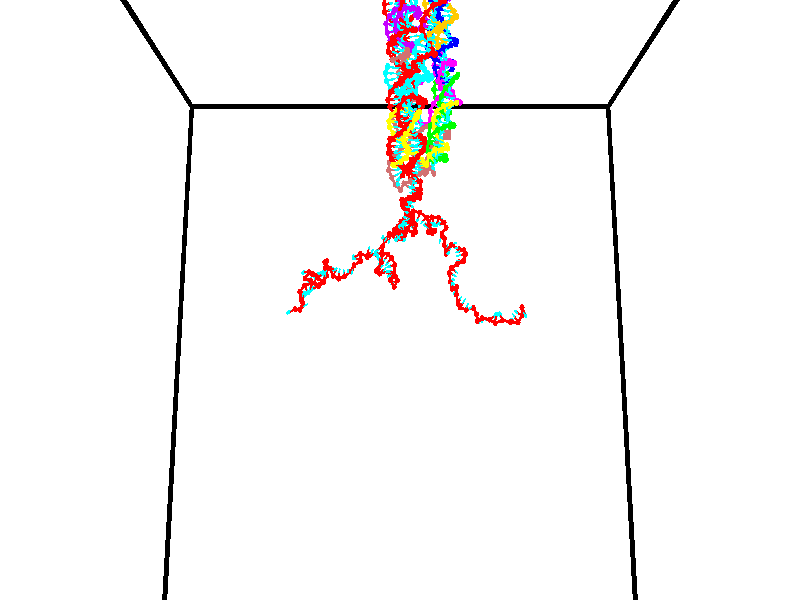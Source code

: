 // switches for output
#declare DRAW_BASES = 1; // possible values are 0, 1; only relevant for DNA ribbons
#declare DRAW_BASES_TYPE = 3; // possible values are 1, 2, 3; only relevant for DNA ribbons
#declare DRAW_FOG = 0; // set to 1 to enable fog

#include "colors.inc"

#include "transforms.inc"
background { rgb <1, 1, 1>}

#default {
   normal{
       ripples 0.25
       frequency 0.20
       turbulence 0.2
       lambda 5
   }
	finish {
		phong 0.1
		phong_size 40.
	}
}

// original window dimensions: 1024x640


// camera settings

camera {
	sky <0, 0.179814, -0.983701>
	up <0, 0.179814, -0.983701>
	right 1.6 * <1, 0, 0>
	location <35, 94.9851, 44.8844>
	look_at <35, 29.7336, 32.9568>
	direction <0, -65.2515, -11.9276>
	angle 67.0682
}


# declare cpy_camera_pos = <35, 94.9851, 44.8844>;
# if (DRAW_FOG = 1)
fog {
	fog_type 2
	up vnormalize(cpy_camera_pos)
	color rgbt<1,1,1,0.3>
	distance 1e-5
	fog_alt 3e-3
	fog_offset 56
}
# end


// LIGHTS

# declare lum = 6;
global_settings {
	ambient_light rgb lum * <0.05, 0.05, 0.05>
	max_trace_level 15
}# declare cpy_direct_light_amount = 0.25;
light_source
{	1000 * <-1, -1.16352, -0.803886>,
	rgb lum * cpy_direct_light_amount
	parallel
}

light_source
{	1000 * <1, 1.16352, 0.803886>,
	rgb lum * cpy_direct_light_amount
	parallel
}

// strand 0

// nucleotide -1

// particle -1
sphere {
	<24.406401, 34.821545, 34.678909> 0.250000
	pigment { color rgbt <1,0,0,0> }
	no_shadow
}
cylinder {
	<24.066845, 34.951733, 34.845501>,  <23.863111, 35.029846, 34.945457>, 0.100000
	pigment { color rgbt <1,0,0,0> }
	no_shadow
}
cylinder {
	<24.066845, 34.951733, 34.845501>,  <24.406401, 34.821545, 34.678909>, 0.100000
	pigment { color rgbt <1,0,0,0> }
	no_shadow
}

// particle -1
sphere {
	<24.066845, 34.951733, 34.845501> 0.100000
	pigment { color rgbt <1,0,0,0> }
	no_shadow
}
sphere {
	0, 1
	scale<0.080000,0.200000,0.300000>
	matrix <0.526458, 0.591011, 0.611187,
		-0.047218, 0.738088, -0.673050,
		-0.848889, 0.325473, 0.416478,
		23.812178, 35.049374, 34.970444>
	pigment { color rgbt <0,1,1,0> }
	no_shadow
}
cylinder {
	<24.743792, 34.143734, 34.612427>,  <24.406401, 34.821545, 34.678909>, 0.130000
	pigment { color rgbt <1,0,0,0> }
	no_shadow
}

// nucleotide -1

// particle -1
sphere {
	<24.743792, 34.143734, 34.612427> 0.250000
	pigment { color rgbt <1,0,0,0> }
	no_shadow
}
cylinder {
	<25.072556, 34.122845, 34.385540>,  <25.269814, 34.110313, 34.249409>, 0.100000
	pigment { color rgbt <1,0,0,0> }
	no_shadow
}
cylinder {
	<25.072556, 34.122845, 34.385540>,  <24.743792, 34.143734, 34.612427>, 0.100000
	pigment { color rgbt <1,0,0,0> }
	no_shadow
}

// particle -1
sphere {
	<25.072556, 34.122845, 34.385540> 0.100000
	pigment { color rgbt <1,0,0,0> }
	no_shadow
}
sphere {
	0, 1
	scale<0.080000,0.200000,0.300000>
	matrix <-0.554022, 0.158145, -0.817343,
		0.132386, 0.986034, 0.101049,
		0.821909, -0.052222, -0.567221,
		25.319128, 34.107178, 34.215374>
	pigment { color rgbt <0,1,1,0> }
	no_shadow
}
cylinder {
	<25.120420, 34.570152, 34.084652>,  <24.743792, 34.143734, 34.612427>, 0.130000
	pigment { color rgbt <1,0,0,0> }
	no_shadow
}

// nucleotide -1

// particle -1
sphere {
	<25.120420, 34.570152, 34.084652> 0.250000
	pigment { color rgbt <1,0,0,0> }
	no_shadow
}
cylinder {
	<25.191917, 34.649727, 33.699223>,  <25.234816, 34.697472, 33.467964>, 0.100000
	pigment { color rgbt <1,0,0,0> }
	no_shadow
}
cylinder {
	<25.191917, 34.649727, 33.699223>,  <25.120420, 34.570152, 34.084652>, 0.100000
	pigment { color rgbt <1,0,0,0> }
	no_shadow
}

// particle -1
sphere {
	<25.191917, 34.649727, 33.699223> 0.100000
	pigment { color rgbt <1,0,0,0> }
	no_shadow
}
sphere {
	0, 1
	scale<0.080000,0.200000,0.300000>
	matrix <0.059386, -0.979741, -0.191263,
		-0.982102, -0.023035, -0.186937,
		0.178744, 0.198941, -0.963573,
		25.245541, 34.709408, 33.410152>
	pigment { color rgbt <0,1,1,0> }
	no_shadow
}
cylinder {
	<24.835716, 33.975399, 33.686630>,  <25.120420, 34.570152, 34.084652>, 0.130000
	pigment { color rgbt <1,0,0,0> }
	no_shadow
}

// nucleotide -1

// particle -1
sphere {
	<24.835716, 33.975399, 33.686630> 0.250000
	pigment { color rgbt <1,0,0,0> }
	no_shadow
}
cylinder {
	<25.110949, 34.165966, 33.467701>,  <25.276089, 34.280308, 33.336342>, 0.100000
	pigment { color rgbt <1,0,0,0> }
	no_shadow
}
cylinder {
	<25.110949, 34.165966, 33.467701>,  <24.835716, 33.975399, 33.686630>, 0.100000
	pigment { color rgbt <1,0,0,0> }
	no_shadow
}

// particle -1
sphere {
	<25.110949, 34.165966, 33.467701> 0.100000
	pigment { color rgbt <1,0,0,0> }
	no_shadow
}
sphere {
	0, 1
	scale<0.080000,0.200000,0.300000>
	matrix <0.161024, -0.835720, -0.525018,
		-0.707541, 0.273123, -0.651759,
		0.688082, 0.476420, -0.547327,
		25.317373, 34.308891, 33.303501>
	pigment { color rgbt <0,1,1,0> }
	no_shadow
}
cylinder {
	<24.669647, 33.867615, 32.987858>,  <24.835716, 33.975399, 33.686630>, 0.130000
	pigment { color rgbt <1,0,0,0> }
	no_shadow
}

// nucleotide -1

// particle -1
sphere {
	<24.669647, 33.867615, 32.987858> 0.250000
	pigment { color rgbt <1,0,0,0> }
	no_shadow
}
cylinder {
	<25.059887, 33.915359, 33.061565>,  <25.294031, 33.944004, 33.105789>, 0.100000
	pigment { color rgbt <1,0,0,0> }
	no_shadow
}
cylinder {
	<25.059887, 33.915359, 33.061565>,  <24.669647, 33.867615, 32.987858>, 0.100000
	pigment { color rgbt <1,0,0,0> }
	no_shadow
}

// particle -1
sphere {
	<25.059887, 33.915359, 33.061565> 0.100000
	pigment { color rgbt <1,0,0,0> }
	no_shadow
}
sphere {
	0, 1
	scale<0.080000,0.200000,0.300000>
	matrix <0.183995, -0.902412, -0.389614,
		0.119786, 0.414013, -0.902355,
		0.975601, 0.119358, 0.184273,
		25.352568, 33.951168, 33.116848>
	pigment { color rgbt <0,1,1,0> }
	no_shadow
}
cylinder {
	<25.111086, 33.787395, 32.420895>,  <24.669647, 33.867615, 32.987858>, 0.130000
	pigment { color rgbt <1,0,0,0> }
	no_shadow
}

// nucleotide -1

// particle -1
sphere {
	<25.111086, 33.787395, 32.420895> 0.250000
	pigment { color rgbt <1,0,0,0> }
	no_shadow
}
cylinder {
	<25.310057, 33.667137, 32.746391>,  <25.429440, 33.594982, 32.941689>, 0.100000
	pigment { color rgbt <1,0,0,0> }
	no_shadow
}
cylinder {
	<25.310057, 33.667137, 32.746391>,  <25.111086, 33.787395, 32.420895>, 0.100000
	pigment { color rgbt <1,0,0,0> }
	no_shadow
}

// particle -1
sphere {
	<25.310057, 33.667137, 32.746391> 0.100000
	pigment { color rgbt <1,0,0,0> }
	no_shadow
}
sphere {
	0, 1
	scale<0.080000,0.200000,0.300000>
	matrix <0.371685, -0.773708, -0.513056,
		0.783849, 0.557663, -0.273117,
		0.497425, -0.300645, 0.813745,
		25.459284, 33.576942, 32.990517>
	pigment { color rgbt <0,1,1,0> }
	no_shadow
}
cylinder {
	<25.872528, 33.752632, 32.199123>,  <25.111086, 33.787395, 32.420895>, 0.130000
	pigment { color rgbt <1,0,0,0> }
	no_shadow
}

// nucleotide -1

// particle -1
sphere {
	<25.872528, 33.752632, 32.199123> 0.250000
	pigment { color rgbt <1,0,0,0> }
	no_shadow
}
cylinder {
	<25.758635, 33.515270, 32.500267>,  <25.690298, 33.372852, 32.680954>, 0.100000
	pigment { color rgbt <1,0,0,0> }
	no_shadow
}
cylinder {
	<25.758635, 33.515270, 32.500267>,  <25.872528, 33.752632, 32.199123>, 0.100000
	pigment { color rgbt <1,0,0,0> }
	no_shadow
}

// particle -1
sphere {
	<25.758635, 33.515270, 32.500267> 0.100000
	pigment { color rgbt <1,0,0,0> }
	no_shadow
}
sphere {
	0, 1
	scale<0.080000,0.200000,0.300000>
	matrix <0.216600, -0.804881, -0.552495,
		0.933815, 0.005755, 0.357709,
		-0.284733, -0.593408, 0.752857,
		25.673214, 33.337246, 32.726124>
	pigment { color rgbt <0,1,1,0> }
	no_shadow
}
cylinder {
	<26.518797, 33.321175, 32.402901>,  <25.872528, 33.752632, 32.199123>, 0.130000
	pigment { color rgbt <1,0,0,0> }
	no_shadow
}

// nucleotide -1

// particle -1
sphere {
	<26.518797, 33.321175, 32.402901> 0.250000
	pigment { color rgbt <1,0,0,0> }
	no_shadow
}
cylinder {
	<26.157749, 33.164333, 32.473934>,  <25.941120, 33.070229, 32.516556>, 0.100000
	pigment { color rgbt <1,0,0,0> }
	no_shadow
}
cylinder {
	<26.157749, 33.164333, 32.473934>,  <26.518797, 33.321175, 32.402901>, 0.100000
	pigment { color rgbt <1,0,0,0> }
	no_shadow
}

// particle -1
sphere {
	<26.157749, 33.164333, 32.473934> 0.100000
	pigment { color rgbt <1,0,0,0> }
	no_shadow
}
sphere {
	0, 1
	scale<0.080000,0.200000,0.300000>
	matrix <0.242424, -0.803982, -0.542995,
		0.355682, -0.447067, 0.820744,
		-0.902619, -0.392102, 0.177582,
		25.886963, 33.046703, 32.527210>
	pigment { color rgbt <0,1,1,0> }
	no_shadow
}
cylinder {
	<26.979263, 33.019009, 31.952139>,  <26.518797, 33.321175, 32.402901>, 0.130000
	pigment { color rgbt <1,0,0,0> }
	no_shadow
}

// nucleotide -1

// particle -1
sphere {
	<26.979263, 33.019009, 31.952139> 0.250000
	pigment { color rgbt <1,0,0,0> }
	no_shadow
}
cylinder {
	<27.023916, 32.989555, 31.555731>,  <27.050707, 32.971882, 31.317886>, 0.100000
	pigment { color rgbt <1,0,0,0> }
	no_shadow
}
cylinder {
	<27.023916, 32.989555, 31.555731>,  <26.979263, 33.019009, 31.952139>, 0.100000
	pigment { color rgbt <1,0,0,0> }
	no_shadow
}

// particle -1
sphere {
	<27.023916, 32.989555, 31.555731> 0.100000
	pigment { color rgbt <1,0,0,0> }
	no_shadow
}
sphere {
	0, 1
	scale<0.080000,0.200000,0.300000>
	matrix <-0.682156, -0.730859, -0.022537,
		-0.722635, 0.678545, -0.131816,
		0.111631, -0.073633, -0.991018,
		27.057405, 32.967464, 31.258425>
	pigment { color rgbt <0,1,1,0> }
	no_shadow
}
cylinder {
	<26.408293, 33.327232, 31.656694>,  <26.979263, 33.019009, 31.952139>, 0.130000
	pigment { color rgbt <1,0,0,0> }
	no_shadow
}

// nucleotide -1

// particle -1
sphere {
	<26.408293, 33.327232, 31.656694> 0.250000
	pigment { color rgbt <1,0,0,0> }
	no_shadow
}
cylinder {
	<26.567568, 33.039680, 31.428782>,  <26.663134, 32.867149, 31.292034>, 0.100000
	pigment { color rgbt <1,0,0,0> }
	no_shadow
}
cylinder {
	<26.567568, 33.039680, 31.428782>,  <26.408293, 33.327232, 31.656694>, 0.100000
	pigment { color rgbt <1,0,0,0> }
	no_shadow
}

// particle -1
sphere {
	<26.567568, 33.039680, 31.428782> 0.100000
	pigment { color rgbt <1,0,0,0> }
	no_shadow
}
sphere {
	0, 1
	scale<0.080000,0.200000,0.300000>
	matrix <-0.863182, -0.503847, 0.032467,
		-0.310424, 0.478899, -0.821153,
		0.398187, -0.718883, -0.569784,
		26.687023, 32.824017, 31.257847>
	pigment { color rgbt <0,1,1,0> }
	no_shadow
}
cylinder {
	<25.829628, 33.089302, 31.272274>,  <26.408293, 33.327232, 31.656694>, 0.130000
	pigment { color rgbt <1,0,0,0> }
	no_shadow
}

// nucleotide -1

// particle -1
sphere {
	<25.829628, 33.089302, 31.272274> 0.250000
	pigment { color rgbt <1,0,0,0> }
	no_shadow
}
cylinder {
	<26.101608, 32.799370, 31.227943>,  <26.264797, 32.625408, 31.201345>, 0.100000
	pigment { color rgbt <1,0,0,0> }
	no_shadow
}
cylinder {
	<26.101608, 32.799370, 31.227943>,  <25.829628, 33.089302, 31.272274>, 0.100000
	pigment { color rgbt <1,0,0,0> }
	no_shadow
}

// particle -1
sphere {
	<26.101608, 32.799370, 31.227943> 0.100000
	pigment { color rgbt <1,0,0,0> }
	no_shadow
}
sphere {
	0, 1
	scale<0.080000,0.200000,0.300000>
	matrix <-0.732002, -0.662145, -0.160426,
		0.042900, 0.190206, -0.980807,
		0.679950, -0.724835, -0.110825,
		26.305593, 32.581921, 31.194696>
	pigment { color rgbt <0,1,1,0> }
	no_shadow
}
cylinder {
	<25.386406, 32.508461, 30.946190>,  <25.829628, 33.089302, 31.272274>, 0.130000
	pigment { color rgbt <1,0,0,0> }
	no_shadow
}

// nucleotide -1

// particle -1
sphere {
	<25.386406, 32.508461, 30.946190> 0.250000
	pigment { color rgbt <1,0,0,0> }
	no_shadow
}
cylinder {
	<25.021669, 32.344540, 30.936354>,  <24.802828, 32.246185, 30.930452>, 0.100000
	pigment { color rgbt <1,0,0,0> }
	no_shadow
}
cylinder {
	<25.021669, 32.344540, 30.936354>,  <25.386406, 32.508461, 30.946190>, 0.100000
	pigment { color rgbt <1,0,0,0> }
	no_shadow
}

// particle -1
sphere {
	<25.021669, 32.344540, 30.936354> 0.100000
	pigment { color rgbt <1,0,0,0> }
	no_shadow
}
sphere {
	0, 1
	scale<0.080000,0.200000,0.300000>
	matrix <0.410075, -0.912024, -0.007119,
		-0.019509, -0.016575, 0.999672,
		-0.911843, -0.409802, -0.024590,
		24.748116, 32.221600, 30.928976>
	pigment { color rgbt <0,1,1,0> }
	no_shadow
}
cylinder {
	<24.910484, 32.281151, 31.487030>,  <25.386406, 32.508461, 30.946190>, 0.130000
	pigment { color rgbt <1,0,0,0> }
	no_shadow
}

// nucleotide -1

// particle -1
sphere {
	<24.910484, 32.281151, 31.487030> 0.250000
	pigment { color rgbt <1,0,0,0> }
	no_shadow
}
cylinder {
	<25.077284, 31.923334, 31.551403>,  <25.177364, 31.708643, 31.590027>, 0.100000
	pigment { color rgbt <1,0,0,0> }
	no_shadow
}
cylinder {
	<25.077284, 31.923334, 31.551403>,  <24.910484, 32.281151, 31.487030>, 0.100000
	pigment { color rgbt <1,0,0,0> }
	no_shadow
}

// particle -1
sphere {
	<25.077284, 31.923334, 31.551403> 0.100000
	pigment { color rgbt <1,0,0,0> }
	no_shadow
}
sphere {
	0, 1
	scale<0.080000,0.200000,0.300000>
	matrix <0.842233, 0.313740, -0.438417,
		0.341693, 0.318363, 0.884246,
		0.416999, -0.894546, 0.160933,
		25.202383, 31.654970, 31.599684>
	pigment { color rgbt <0,1,1,0> }
	no_shadow
}
cylinder {
	<25.544056, 32.544430, 31.742987>,  <24.910484, 32.281151, 31.487030>, 0.130000
	pigment { color rgbt <1,0,0,0> }
	no_shadow
}

// nucleotide -1

// particle -1
sphere {
	<25.544056, 32.544430, 31.742987> 0.250000
	pigment { color rgbt <1,0,0,0> }
	no_shadow
}
cylinder {
	<25.535507, 32.178574, 31.581503>,  <25.530378, 31.959061, 31.484612>, 0.100000
	pigment { color rgbt <1,0,0,0> }
	no_shadow
}
cylinder {
	<25.535507, 32.178574, 31.581503>,  <25.544056, 32.544430, 31.742987>, 0.100000
	pigment { color rgbt <1,0,0,0> }
	no_shadow
}

// particle -1
sphere {
	<25.535507, 32.178574, 31.581503> 0.100000
	pigment { color rgbt <1,0,0,0> }
	no_shadow
}
sphere {
	0, 1
	scale<0.080000,0.200000,0.300000>
	matrix <0.941144, 0.117840, -0.316798,
		0.337328, -0.386721, 0.858287,
		-0.021372, -0.914637, -0.403711,
		25.529095, 31.904182, 31.460390>
	pigment { color rgbt <0,1,1,0> }
	no_shadow
}
cylinder {
	<26.077360, 32.067322, 32.023701>,  <25.544056, 32.544430, 31.742987>, 0.130000
	pigment { color rgbt <1,0,0,0> }
	no_shadow
}

// nucleotide -1

// particle -1
sphere {
	<26.077360, 32.067322, 32.023701> 0.250000
	pigment { color rgbt <1,0,0,0> }
	no_shadow
}
cylinder {
	<25.955160, 31.982943, 31.652288>,  <25.881840, 31.932316, 31.429441>, 0.100000
	pigment { color rgbt <1,0,0,0> }
	no_shadow
}
cylinder {
	<25.955160, 31.982943, 31.652288>,  <26.077360, 32.067322, 32.023701>, 0.100000
	pigment { color rgbt <1,0,0,0> }
	no_shadow
}

// particle -1
sphere {
	<25.955160, 31.982943, 31.652288> 0.100000
	pigment { color rgbt <1,0,0,0> }
	no_shadow
}
sphere {
	0, 1
	scale<0.080000,0.200000,0.300000>
	matrix <0.917477, 0.195694, -0.346323,
		0.254764, -0.957708, 0.133754,
		-0.305502, -0.210947, -0.928531,
		25.863510, 31.919659, 31.373730>
	pigment { color rgbt <0,1,1,0> }
	no_shadow
}
cylinder {
	<26.628847, 31.637442, 31.702492>,  <26.077360, 32.067322, 32.023701>, 0.130000
	pigment { color rgbt <1,0,0,0> }
	no_shadow
}

// nucleotide -1

// particle -1
sphere {
	<26.628847, 31.637442, 31.702492> 0.250000
	pigment { color rgbt <1,0,0,0> }
	no_shadow
}
cylinder {
	<26.419443, 31.826559, 31.418970>,  <26.293800, 31.940029, 31.248857>, 0.100000
	pigment { color rgbt <1,0,0,0> }
	no_shadow
}
cylinder {
	<26.419443, 31.826559, 31.418970>,  <26.628847, 31.637442, 31.702492>, 0.100000
	pigment { color rgbt <1,0,0,0> }
	no_shadow
}

// particle -1
sphere {
	<26.419443, 31.826559, 31.418970> 0.100000
	pigment { color rgbt <1,0,0,0> }
	no_shadow
}
sphere {
	0, 1
	scale<0.080000,0.200000,0.300000>
	matrix <0.842020, 0.414166, -0.345643,
		0.130145, -0.777776, -0.614921,
		-0.523512, 0.472792, -0.708804,
		26.262390, 31.968397, 31.206329>
	pigment { color rgbt <0,1,1,0> }
	no_shadow
}
cylinder {
	<27.127407, 31.697420, 31.124537>,  <26.628847, 31.637442, 31.702492>, 0.130000
	pigment { color rgbt <1,0,0,0> }
	no_shadow
}

// nucleotide -1

// particle -1
sphere {
	<27.127407, 31.697420, 31.124537> 0.250000
	pigment { color rgbt <1,0,0,0> }
	no_shadow
}
cylinder {
	<26.855942, 31.982140, 31.052139>,  <26.693064, 32.152973, 31.008701>, 0.100000
	pigment { color rgbt <1,0,0,0> }
	no_shadow
}
cylinder {
	<26.855942, 31.982140, 31.052139>,  <27.127407, 31.697420, 31.124537>, 0.100000
	pigment { color rgbt <1,0,0,0> }
	no_shadow
}

// particle -1
sphere {
	<26.855942, 31.982140, 31.052139> 0.100000
	pigment { color rgbt <1,0,0,0> }
	no_shadow
}
sphere {
	0, 1
	scale<0.080000,0.200000,0.300000>
	matrix <0.720837, 0.598312, -0.349880,
		-0.140754, -0.367917, -0.919144,
		-0.678662, 0.711800, -0.180994,
		26.652344, 32.195679, 30.997841>
	pigment { color rgbt <0,1,1,0> }
	no_shadow
}
cylinder {
	<27.172113, 32.004536, 30.372358>,  <27.127407, 31.697420, 31.124537>, 0.130000
	pigment { color rgbt <1,0,0,0> }
	no_shadow
}

// nucleotide -1

// particle -1
sphere {
	<27.172113, 32.004536, 30.372358> 0.250000
	pigment { color rgbt <1,0,0,0> }
	no_shadow
}
cylinder {
	<27.026712, 32.237270, 30.663380>,  <26.939472, 32.376911, 30.837994>, 0.100000
	pigment { color rgbt <1,0,0,0> }
	no_shadow
}
cylinder {
	<27.026712, 32.237270, 30.663380>,  <27.172113, 32.004536, 30.372358>, 0.100000
	pigment { color rgbt <1,0,0,0> }
	no_shadow
}

// particle -1
sphere {
	<27.026712, 32.237270, 30.663380> 0.100000
	pigment { color rgbt <1,0,0,0> }
	no_shadow
}
sphere {
	0, 1
	scale<0.080000,0.200000,0.300000>
	matrix <0.813285, 0.579089, -0.056766,
		-0.454347, 0.571075, -0.683698,
		-0.363504, 0.581833, 0.727554,
		26.917662, 32.411819, 30.881645>
	pigment { color rgbt <0,1,1,0> }
	no_shadow
}
cylinder {
	<27.249748, 32.725143, 29.994062>,  <27.172113, 32.004536, 30.372358>, 0.130000
	pigment { color rgbt <1,0,0,0> }
	no_shadow
}

// nucleotide -1

// particle -1
sphere {
	<27.249748, 32.725143, 29.994062> 0.250000
	pigment { color rgbt <1,0,0,0> }
	no_shadow
}
cylinder {
	<27.225555, 32.776459, 30.390018>,  <27.211040, 32.807247, 30.627592>, 0.100000
	pigment { color rgbt <1,0,0,0> }
	no_shadow
}
cylinder {
	<27.225555, 32.776459, 30.390018>,  <27.249748, 32.725143, 29.994062>, 0.100000
	pigment { color rgbt <1,0,0,0> }
	no_shadow
}

// particle -1
sphere {
	<27.225555, 32.776459, 30.390018> 0.100000
	pigment { color rgbt <1,0,0,0> }
	no_shadow
}
sphere {
	0, 1
	scale<0.080000,0.200000,0.300000>
	matrix <0.667120, 0.742879, -0.055519,
		-0.742491, 0.657018, -0.130515,
		-0.060480, 0.128291, 0.989891,
		27.207411, 32.814945, 30.686985>
	pigment { color rgbt <0,1,1,0> }
	no_shadow
}
cylinder {
	<27.117292, 33.457954, 30.278097>,  <27.249748, 32.725143, 29.994062>, 0.130000
	pigment { color rgbt <1,0,0,0> }
	no_shadow
}

// nucleotide -1

// particle -1
sphere {
	<27.117292, 33.457954, 30.278097> 0.250000
	pigment { color rgbt <1,0,0,0> }
	no_shadow
}
cylinder {
	<27.331999, 33.254932, 30.547695>,  <27.460823, 33.133118, 30.709454>, 0.100000
	pigment { color rgbt <1,0,0,0> }
	no_shadow
}
cylinder {
	<27.331999, 33.254932, 30.547695>,  <27.117292, 33.457954, 30.278097>, 0.100000
	pigment { color rgbt <1,0,0,0> }
	no_shadow
}

// particle -1
sphere {
	<27.331999, 33.254932, 30.547695> 0.100000
	pigment { color rgbt <1,0,0,0> }
	no_shadow
}
sphere {
	0, 1
	scale<0.080000,0.200000,0.300000>
	matrix <0.659564, 0.750586, 0.039961,
		-0.526175, 0.423094, 0.737653,
		0.536764, -0.507556, 0.673997,
		27.493029, 33.102665, 30.749893>
	pigment { color rgbt <0,1,1,0> }
	no_shadow
}
cylinder {
	<27.221977, 33.872536, 30.892256>,  <27.117292, 33.457954, 30.278097>, 0.130000
	pigment { color rgbt <1,0,0,0> }
	no_shadow
}

// nucleotide -1

// particle -1
sphere {
	<27.221977, 33.872536, 30.892256> 0.250000
	pigment { color rgbt <1,0,0,0> }
	no_shadow
}
cylinder {
	<27.520849, 33.609058, 30.856840>,  <27.700172, 33.450970, 30.835590>, 0.100000
	pigment { color rgbt <1,0,0,0> }
	no_shadow
}
cylinder {
	<27.520849, 33.609058, 30.856840>,  <27.221977, 33.872536, 30.892256>, 0.100000
	pigment { color rgbt <1,0,0,0> }
	no_shadow
}

// particle -1
sphere {
	<27.520849, 33.609058, 30.856840> 0.100000
	pigment { color rgbt <1,0,0,0> }
	no_shadow
}
sphere {
	0, 1
	scale<0.080000,0.200000,0.300000>
	matrix <0.654406, 0.705871, 0.271106,
		-0.116079, -0.260506, 0.958469,
		0.747180, -0.658698, -0.088541,
		27.745003, 33.411449, 30.830278>
	pigment { color rgbt <0,1,1,0> }
	no_shadow
}
cylinder {
	<27.771990, 34.350922, 31.045181>,  <27.221977, 33.872536, 30.892256>, 0.130000
	pigment { color rgbt <1,0,0,0> }
	no_shadow
}

// nucleotide -1

// particle -1
sphere {
	<27.771990, 34.350922, 31.045181> 0.250000
	pigment { color rgbt <1,0,0,0> }
	no_shadow
}
cylinder {
	<27.929291, 33.985088, 31.007463>,  <28.023670, 33.765587, 30.984833>, 0.100000
	pigment { color rgbt <1,0,0,0> }
	no_shadow
}
cylinder {
	<27.929291, 33.985088, 31.007463>,  <27.771990, 34.350922, 31.045181>, 0.100000
	pigment { color rgbt <1,0,0,0> }
	no_shadow
}

// particle -1
sphere {
	<27.929291, 33.985088, 31.007463> 0.100000
	pigment { color rgbt <1,0,0,0> }
	no_shadow
}
sphere {
	0, 1
	scale<0.080000,0.200000,0.300000>
	matrix <0.911229, 0.374019, 0.172544,
		-0.122537, -0.153778, 0.980478,
		0.393251, -0.914583, -0.094296,
		28.047266, 33.710712, 30.979176>
	pigment { color rgbt <0,1,1,0> }
	no_shadow
}
cylinder {
	<28.115034, 34.180172, 31.670038>,  <27.771990, 34.350922, 31.045181>, 0.130000
	pigment { color rgbt <1,0,0,0> }
	no_shadow
}

// nucleotide -1

// particle -1
sphere {
	<28.115034, 34.180172, 31.670038> 0.250000
	pigment { color rgbt <1,0,0,0> }
	no_shadow
}
cylinder {
	<28.259842, 34.039463, 31.324739>,  <28.346727, 33.955036, 31.117559>, 0.100000
	pigment { color rgbt <1,0,0,0> }
	no_shadow
}
cylinder {
	<28.259842, 34.039463, 31.324739>,  <28.115034, 34.180172, 31.670038>, 0.100000
	pigment { color rgbt <1,0,0,0> }
	no_shadow
}

// particle -1
sphere {
	<28.259842, 34.039463, 31.324739> 0.100000
	pigment { color rgbt <1,0,0,0> }
	no_shadow
}
sphere {
	0, 1
	scale<0.080000,0.200000,0.300000>
	matrix <0.883515, 0.424765, 0.197427,
		0.297228, -0.834164, 0.464570,
		0.362019, -0.351774, -0.863248,
		28.368448, 33.933929, 31.065765>
	pigment { color rgbt <0,1,1,0> }
	no_shadow
}
cylinder {
	<28.626381, 33.642403, 31.794889>,  <28.115034, 34.180172, 31.670038>, 0.130000
	pigment { color rgbt <1,0,0,0> }
	no_shadow
}

// nucleotide -1

// particle -1
sphere {
	<28.626381, 33.642403, 31.794889> 0.250000
	pigment { color rgbt <1,0,0,0> }
	no_shadow
}
cylinder {
	<28.683146, 33.788288, 31.426792>,  <28.717205, 33.875820, 31.205935>, 0.100000
	pigment { color rgbt <1,0,0,0> }
	no_shadow
}
cylinder {
	<28.683146, 33.788288, 31.426792>,  <28.626381, 33.642403, 31.794889>, 0.100000
	pigment { color rgbt <1,0,0,0> }
	no_shadow
}

// particle -1
sphere {
	<28.683146, 33.788288, 31.426792> 0.100000
	pigment { color rgbt <1,0,0,0> }
	no_shadow
}
sphere {
	0, 1
	scale<0.080000,0.200000,0.300000>
	matrix <0.958807, 0.180453, 0.219375,
		0.246069, -0.913468, -0.324078,
		0.141911, 0.364710, -0.920244,
		28.725719, 33.897701, 31.150719>
	pigment { color rgbt <0,1,1,0> }
	no_shadow
}
cylinder {
	<29.214312, 33.279442, 31.531084>,  <28.626381, 33.642403, 31.794889>, 0.130000
	pigment { color rgbt <1,0,0,0> }
	no_shadow
}

// nucleotide -1

// particle -1
sphere {
	<29.214312, 33.279442, 31.531084> 0.250000
	pigment { color rgbt <1,0,0,0> }
	no_shadow
}
cylinder {
	<29.187426, 33.631298, 31.342735>,  <29.171295, 33.842411, 31.229725>, 0.100000
	pigment { color rgbt <1,0,0,0> }
	no_shadow
}
cylinder {
	<29.187426, 33.631298, 31.342735>,  <29.214312, 33.279442, 31.531084>, 0.100000
	pigment { color rgbt <1,0,0,0> }
	no_shadow
}

// particle -1
sphere {
	<29.187426, 33.631298, 31.342735> 0.100000
	pigment { color rgbt <1,0,0,0> }
	no_shadow
}
sphere {
	0, 1
	scale<0.080000,0.200000,0.300000>
	matrix <0.982702, 0.139989, 0.121242,
		0.172566, -0.454580, -0.873830,
		-0.067213, 0.879636, -0.470874,
		29.167261, 33.895187, 31.201473>
	pigment { color rgbt <0,1,1,0> }
	no_shadow
}
cylinder {
	<29.785780, 33.174809, 31.056309>,  <29.214312, 33.279442, 31.531084>, 0.130000
	pigment { color rgbt <1,0,0,0> }
	no_shadow
}

// nucleotide -1

// particle -1
sphere {
	<29.785780, 33.174809, 31.056309> 0.250000
	pigment { color rgbt <1,0,0,0> }
	no_shadow
}
cylinder {
	<29.689062, 33.555370, 31.132589>,  <29.631031, 33.783707, 31.178358>, 0.100000
	pigment { color rgbt <1,0,0,0> }
	no_shadow
}
cylinder {
	<29.689062, 33.555370, 31.132589>,  <29.785780, 33.174809, 31.056309>, 0.100000
	pigment { color rgbt <1,0,0,0> }
	no_shadow
}

// particle -1
sphere {
	<29.689062, 33.555370, 31.132589> 0.100000
	pigment { color rgbt <1,0,0,0> }
	no_shadow
}
sphere {
	0, 1
	scale<0.080000,0.200000,0.300000>
	matrix <0.964422, 0.213985, 0.155242,
		0.106891, 0.221452, -0.969295,
		-0.241794, 0.951404, 0.190700,
		29.616524, 33.840790, 31.189798>
	pigment { color rgbt <0,1,1,0> }
	no_shadow
}
cylinder {
	<30.207222, 33.739292, 30.629696>,  <29.785780, 33.174809, 31.056309>, 0.130000
	pigment { color rgbt <1,0,0,0> }
	no_shadow
}

// nucleotide -1

// particle -1
sphere {
	<30.207222, 33.739292, 30.629696> 0.250000
	pigment { color rgbt <1,0,0,0> }
	no_shadow
}
cylinder {
	<30.109501, 33.840378, 31.004171>,  <30.050867, 33.901028, 31.228857>, 0.100000
	pigment { color rgbt <1,0,0,0> }
	no_shadow
}
cylinder {
	<30.109501, 33.840378, 31.004171>,  <30.207222, 33.739292, 30.629696>, 0.100000
	pigment { color rgbt <1,0,0,0> }
	no_shadow
}

// particle -1
sphere {
	<30.109501, 33.840378, 31.004171> 0.100000
	pigment { color rgbt <1,0,0,0> }
	no_shadow
}
sphere {
	0, 1
	scale<0.080000,0.200000,0.300000>
	matrix <0.968086, 0.007902, 0.250494,
		0.055905, 0.967509, -0.246578,
		-0.244304, 0.252712, 0.936190,
		30.036209, 33.916191, 31.285028>
	pigment { color rgbt <0,1,1,0> }
	no_shadow
}
cylinder {
	<30.895313, 33.754211, 30.257504>,  <30.207222, 33.739292, 30.629696>, 0.130000
	pigment { color rgbt <1,0,0,0> }
	no_shadow
}

// nucleotide -1

// particle -1
sphere {
	<30.895313, 33.754211, 30.257504> 0.250000
	pigment { color rgbt <1,0,0,0> }
	no_shadow
}
cylinder {
	<30.548203, 33.806126, 30.065620>,  <30.339935, 33.837273, 29.950491>, 0.100000
	pigment { color rgbt <1,0,0,0> }
	no_shadow
}
cylinder {
	<30.548203, 33.806126, 30.065620>,  <30.895313, 33.754211, 30.257504>, 0.100000
	pigment { color rgbt <1,0,0,0> }
	no_shadow
}

// particle -1
sphere {
	<30.548203, 33.806126, 30.065620> 0.100000
	pigment { color rgbt <1,0,0,0> }
	no_shadow
}
sphere {
	0, 1
	scale<0.080000,0.200000,0.300000>
	matrix <-0.052747, 0.935788, 0.348596,
		0.494146, 0.327807, -0.805210,
		-0.867777, 0.129785, -0.479706,
		30.287868, 33.845062, 29.921709>
	pigment { color rgbt <0,1,1,0> }
	no_shadow
}
cylinder {
	<30.896645, 34.361313, 29.775015>,  <30.895313, 33.754211, 30.257504>, 0.130000
	pigment { color rgbt <1,0,0,0> }
	no_shadow
}

// nucleotide -1

// particle -1
sphere {
	<30.896645, 34.361313, 29.775015> 0.250000
	pigment { color rgbt <1,0,0,0> }
	no_shadow
}
cylinder {
	<30.534996, 34.291965, 29.931225>,  <30.318007, 34.250359, 30.024950>, 0.100000
	pigment { color rgbt <1,0,0,0> }
	no_shadow
}
cylinder {
	<30.534996, 34.291965, 29.931225>,  <30.896645, 34.361313, 29.775015>, 0.100000
	pigment { color rgbt <1,0,0,0> }
	no_shadow
}

// particle -1
sphere {
	<30.534996, 34.291965, 29.931225> 0.100000
	pigment { color rgbt <1,0,0,0> }
	no_shadow
}
sphere {
	0, 1
	scale<0.080000,0.200000,0.300000>
	matrix <-0.102920, 0.975437, 0.194756,
		-0.414694, 0.135890, -0.899757,
		-0.904122, -0.173367, 0.390523,
		30.263760, 34.239956, 30.048382>
	pigment { color rgbt <0,1,1,0> }
	no_shadow
}
cylinder {
	<31.592566, 34.267048, 29.909740>,  <30.896645, 34.361313, 29.775015>, 0.130000
	pigment { color rgbt <1,0,0,0> }
	no_shadow
}

// nucleotide -1

// particle -1
sphere {
	<31.592566, 34.267048, 29.909740> 0.250000
	pigment { color rgbt <1,0,0,0> }
	no_shadow
}
cylinder {
	<31.693455, 34.163208, 29.536861>,  <31.753988, 34.100903, 29.313133>, 0.100000
	pigment { color rgbt <1,0,0,0> }
	no_shadow
}
cylinder {
	<31.693455, 34.163208, 29.536861>,  <31.592566, 34.267048, 29.909740>, 0.100000
	pigment { color rgbt <1,0,0,0> }
	no_shadow
}

// particle -1
sphere {
	<31.693455, 34.163208, 29.536861> 0.100000
	pigment { color rgbt <1,0,0,0> }
	no_shadow
}
sphere {
	0, 1
	scale<0.080000,0.200000,0.300000>
	matrix <0.743930, -0.564044, 0.358360,
		-0.618831, -0.783876, 0.050860,
		0.252222, -0.259601, -0.932197,
		31.769121, 34.085327, 29.257202>
	pigment { color rgbt <0,1,1,0> }
	no_shadow
}
cylinder {
	<31.573469, 33.545155, 29.883739>,  <31.592566, 34.267048, 29.909740>, 0.130000
	pigment { color rgbt <1,0,0,0> }
	no_shadow
}

// nucleotide -1

// particle -1
sphere {
	<31.573469, 33.545155, 29.883739> 0.250000
	pigment { color rgbt <1,0,0,0> }
	no_shadow
}
cylinder {
	<31.851889, 33.666111, 29.623257>,  <32.018940, 33.738686, 29.466967>, 0.100000
	pigment { color rgbt <1,0,0,0> }
	no_shadow
}
cylinder {
	<31.851889, 33.666111, 29.623257>,  <31.573469, 33.545155, 29.883739>, 0.100000
	pigment { color rgbt <1,0,0,0> }
	no_shadow
}

// particle -1
sphere {
	<31.851889, 33.666111, 29.623257> 0.100000
	pigment { color rgbt <1,0,0,0> }
	no_shadow
}
sphere {
	0, 1
	scale<0.080000,0.200000,0.300000>
	matrix <0.652530, -0.644797, 0.398046,
		-0.299530, -0.701993, -0.646133,
		0.696050, 0.302395, -0.651208,
		32.060703, 33.756828, 29.427895>
	pigment { color rgbt <0,1,1,0> }
	no_shadow
}
cylinder {
	<31.831980, 33.016045, 29.516895>,  <31.573469, 33.545155, 29.883739>, 0.130000
	pigment { color rgbt <1,0,0,0> }
	no_shadow
}

// nucleotide -1

// particle -1
sphere {
	<31.831980, 33.016045, 29.516895> 0.250000
	pigment { color rgbt <1,0,0,0> }
	no_shadow
}
cylinder {
	<32.132233, 33.278606, 29.547060>,  <32.312386, 33.436142, 29.565159>, 0.100000
	pigment { color rgbt <1,0,0,0> }
	no_shadow
}
cylinder {
	<32.132233, 33.278606, 29.547060>,  <31.831980, 33.016045, 29.516895>, 0.100000
	pigment { color rgbt <1,0,0,0> }
	no_shadow
}

// particle -1
sphere {
	<32.132233, 33.278606, 29.547060> 0.100000
	pigment { color rgbt <1,0,0,0> }
	no_shadow
}
sphere {
	0, 1
	scale<0.080000,0.200000,0.300000>
	matrix <0.583157, -0.711838, 0.391427,
		0.310617, -0.249839, -0.917114,
		0.750630, 0.656405, 0.075413,
		32.357422, 33.475529, 29.569683>
	pigment { color rgbt <0,1,1,0> }
	no_shadow
}
cylinder {
	<32.456135, 32.642185, 29.343489>,  <31.831980, 33.016045, 29.516895>, 0.130000
	pigment { color rgbt <1,0,0,0> }
	no_shadow
}

// nucleotide -1

// particle -1
sphere {
	<32.456135, 32.642185, 29.343489> 0.250000
	pigment { color rgbt <1,0,0,0> }
	no_shadow
}
cylinder {
	<32.568050, 32.966526, 29.549107>,  <32.635201, 33.161129, 29.672478>, 0.100000
	pigment { color rgbt <1,0,0,0> }
	no_shadow
}
cylinder {
	<32.568050, 32.966526, 29.549107>,  <32.456135, 32.642185, 29.343489>, 0.100000
	pigment { color rgbt <1,0,0,0> }
	no_shadow
}

// particle -1
sphere {
	<32.568050, 32.966526, 29.549107> 0.100000
	pigment { color rgbt <1,0,0,0> }
	no_shadow
}
sphere {
	0, 1
	scale<0.080000,0.200000,0.300000>
	matrix <0.657049, -0.552115, 0.513279,
		0.700004, 0.194143, -0.687244,
		0.279788, 0.810850, 0.514044,
		32.651985, 33.209782, 29.703320>
	pigment { color rgbt <0,1,1,0> }
	no_shadow
}
cylinder {
	<33.066620, 32.719002, 29.247807>,  <32.456135, 32.642185, 29.343489>, 0.130000
	pigment { color rgbt <1,0,0,0> }
	no_shadow
}

// nucleotide -1

// particle -1
sphere {
	<33.066620, 32.719002, 29.247807> 0.250000
	pigment { color rgbt <1,0,0,0> }
	no_shadow
}
cylinder {
	<33.000195, 32.894211, 29.601204>,  <32.960339, 32.999336, 29.813242>, 0.100000
	pigment { color rgbt <1,0,0,0> }
	no_shadow
}
cylinder {
	<33.000195, 32.894211, 29.601204>,  <33.066620, 32.719002, 29.247807>, 0.100000
	pigment { color rgbt <1,0,0,0> }
	no_shadow
}

// particle -1
sphere {
	<33.000195, 32.894211, 29.601204> 0.100000
	pigment { color rgbt <1,0,0,0> }
	no_shadow
}
sphere {
	0, 1
	scale<0.080000,0.200000,0.300000>
	matrix <0.759496, -0.514626, 0.397902,
		0.628957, 0.737088, -0.247212,
		-0.166067, 0.438020, 0.883493,
		32.950375, 33.025616, 29.866251>
	pigment { color rgbt <0,1,1,0> }
	no_shadow
}
cylinder {
	<33.732857, 32.892109, 29.454161>,  <33.066620, 32.719002, 29.247807>, 0.130000
	pigment { color rgbt <1,0,0,0> }
	no_shadow
}

// nucleotide -1

// particle -1
sphere {
	<33.732857, 32.892109, 29.454161> 0.250000
	pigment { color rgbt <1,0,0,0> }
	no_shadow
}
cylinder {
	<33.494728, 32.865849, 29.774483>,  <33.351852, 32.850094, 29.966675>, 0.100000
	pigment { color rgbt <1,0,0,0> }
	no_shadow
}
cylinder {
	<33.494728, 32.865849, 29.774483>,  <33.732857, 32.892109, 29.454161>, 0.100000
	pigment { color rgbt <1,0,0,0> }
	no_shadow
}

// particle -1
sphere {
	<33.494728, 32.865849, 29.774483> 0.100000
	pigment { color rgbt <1,0,0,0> }
	no_shadow
}
sphere {
	0, 1
	scale<0.080000,0.200000,0.300000>
	matrix <0.740485, -0.431703, 0.515087,
		0.311896, 0.899624, 0.305611,
		-0.595318, -0.065646, 0.800804,
		33.316132, 32.846153, 30.014725>
	pigment { color rgbt <0,1,1,0> }
	no_shadow
}
cylinder {
	<34.137348, 33.413223, 29.880104>,  <33.732857, 32.892109, 29.454161>, 0.130000
	pigment { color rgbt <1,0,0,0> }
	no_shadow
}

// nucleotide -1

// particle -1
sphere {
	<34.137348, 33.413223, 29.880104> 0.250000
	pigment { color rgbt <1,0,0,0> }
	no_shadow
}
cylinder {
	<33.867985, 33.400089, 30.175522>,  <33.706367, 33.392208, 30.352772>, 0.100000
	pigment { color rgbt <1,0,0,0> }
	no_shadow
}
cylinder {
	<33.867985, 33.400089, 30.175522>,  <34.137348, 33.413223, 29.880104>, 0.100000
	pigment { color rgbt <1,0,0,0> }
	no_shadow
}

// particle -1
sphere {
	<33.867985, 33.400089, 30.175522> 0.100000
	pigment { color rgbt <1,0,0,0> }
	no_shadow
}
sphere {
	0, 1
	scale<0.080000,0.200000,0.300000>
	matrix <0.502739, -0.752787, 0.424930,
		0.542011, 0.657445, 0.523441,
		-0.673407, -0.032837, 0.738542,
		33.665962, 33.390240, 30.397085>
	pigment { color rgbt <0,1,1,0> }
	no_shadow
}
cylinder {
	<34.486687, 33.470852, 30.533489>,  <34.137348, 33.413223, 29.880104>, 0.130000
	pigment { color rgbt <1,0,0,0> }
	no_shadow
}

// nucleotide -1

// particle -1
sphere {
	<34.486687, 33.470852, 30.533489> 0.250000
	pigment { color rgbt <1,0,0,0> }
	no_shadow
}
cylinder {
	<34.153934, 33.249649, 30.552065>,  <33.954281, 33.116928, 30.563210>, 0.100000
	pigment { color rgbt <1,0,0,0> }
	no_shadow
}
cylinder {
	<34.153934, 33.249649, 30.552065>,  <34.486687, 33.470852, 30.533489>, 0.100000
	pigment { color rgbt <1,0,0,0> }
	no_shadow
}

// particle -1
sphere {
	<34.153934, 33.249649, 30.552065> 0.100000
	pigment { color rgbt <1,0,0,0> }
	no_shadow
}
sphere {
	0, 1
	scale<0.080000,0.200000,0.300000>
	matrix <0.499656, -0.709961, 0.496286,
		-0.241479, 0.436055, 0.866916,
		-0.831884, -0.553002, 0.046437,
		33.904369, 33.083748, 30.565996>
	pigment { color rgbt <0,1,1,0> }
	no_shadow
}
cylinder {
	<34.382069, 33.455215, 31.226782>,  <34.486687, 33.470852, 30.533489>, 0.130000
	pigment { color rgbt <1,0,0,0> }
	no_shadow
}

// nucleotide -1

// particle -1
sphere {
	<34.382069, 33.455215, 31.226782> 0.250000
	pigment { color rgbt <1,0,0,0> }
	no_shadow
}
cylinder {
	<34.158054, 33.147141, 31.104683>,  <34.023647, 32.962296, 31.031424>, 0.100000
	pigment { color rgbt <1,0,0,0> }
	no_shadow
}
cylinder {
	<34.158054, 33.147141, 31.104683>,  <34.382069, 33.455215, 31.226782>, 0.100000
	pigment { color rgbt <1,0,0,0> }
	no_shadow
}

// particle -1
sphere {
	<34.158054, 33.147141, 31.104683> 0.100000
	pigment { color rgbt <1,0,0,0> }
	no_shadow
}
sphere {
	0, 1
	scale<0.080000,0.200000,0.300000>
	matrix <0.438012, -0.588001, 0.680000,
		-0.703213, 0.247119, 0.666650,
		-0.560032, -0.770187, -0.305249,
		33.990044, 32.916084, 31.013109>
	pigment { color rgbt <0,1,1,0> }
	no_shadow
}
cylinder {
	<33.992085, 33.159706, 31.822514>,  <34.382069, 33.455215, 31.226782>, 0.130000
	pigment { color rgbt <1,0,0,0> }
	no_shadow
}

// nucleotide -1

// particle -1
sphere {
	<33.992085, 33.159706, 31.822514> 0.250000
	pigment { color rgbt <1,0,0,0> }
	no_shadow
}
cylinder {
	<34.071571, 32.877861, 31.550034>,  <34.119263, 32.708755, 31.386545>, 0.100000
	pigment { color rgbt <1,0,0,0> }
	no_shadow
}
cylinder {
	<34.071571, 32.877861, 31.550034>,  <33.992085, 33.159706, 31.822514>, 0.100000
	pigment { color rgbt <1,0,0,0> }
	no_shadow
}

// particle -1
sphere {
	<34.071571, 32.877861, 31.550034> 0.100000
	pigment { color rgbt <1,0,0,0> }
	no_shadow
}
sphere {
	0, 1
	scale<0.080000,0.200000,0.300000>
	matrix <0.239853, -0.638962, 0.730888,
		-0.950253, -0.308631, 0.042027,
		0.198721, -0.704609, -0.681202,
		34.131187, 32.666477, 31.345673>
	pigment { color rgbt <0,1,1,0> }
	no_shadow
}
cylinder {
	<34.401382, 32.711994, 32.330921>,  <33.992085, 33.159706, 31.822514>, 0.130000
	pigment { color rgbt <1,0,0,0> }
	no_shadow
}

// nucleotide -1

// particle -1
sphere {
	<34.401382, 32.711994, 32.330921> 0.250000
	pigment { color rgbt <1,0,0,0> }
	no_shadow
}
cylinder {
	<34.376045, 32.313507, 32.307117>,  <34.360844, 32.074413, 32.292835>, 0.100000
	pigment { color rgbt <1,0,0,0> }
	no_shadow
}
cylinder {
	<34.376045, 32.313507, 32.307117>,  <34.401382, 32.711994, 32.330921>, 0.100000
	pigment { color rgbt <1,0,0,0> }
	no_shadow
}

// particle -1
sphere {
	<34.376045, 32.313507, 32.307117> 0.100000
	pigment { color rgbt <1,0,0,0> }
	no_shadow
}
sphere {
	0, 1
	scale<0.080000,0.200000,0.300000>
	matrix <-0.664015, 0.086583, -0.742689,
		0.745032, -0.007527, -0.666987,
		-0.063340, -0.996216, -0.059509,
		34.357044, 32.014641, 32.289265>
	pigment { color rgbt <0,1,1,0> }
	no_shadow
}
cylinder {
	<34.750069, 32.444206, 31.687563>,  <34.401382, 32.711994, 32.330921>, 0.130000
	pigment { color rgbt <1,0,0,0> }
	no_shadow
}

// nucleotide -1

// particle -1
sphere {
	<34.750069, 32.444206, 31.687563> 0.250000
	pigment { color rgbt <1,0,0,0> }
	no_shadow
}
cylinder {
	<34.420609, 32.250053, 31.804869>,  <34.222931, 32.133560, 31.875252>, 0.100000
	pigment { color rgbt <1,0,0,0> }
	no_shadow
}
cylinder {
	<34.420609, 32.250053, 31.804869>,  <34.750069, 32.444206, 31.687563>, 0.100000
	pigment { color rgbt <1,0,0,0> }
	no_shadow
}

// particle -1
sphere {
	<34.420609, 32.250053, 31.804869> 0.100000
	pigment { color rgbt <1,0,0,0> }
	no_shadow
}
sphere {
	0, 1
	scale<0.080000,0.200000,0.300000>
	matrix <-0.486780, 0.339814, -0.804719,
		0.290931, -0.805568, -0.516159,
		-0.823654, -0.485373, 0.293272,
		34.173512, 32.104439, 31.892849>
	pigment { color rgbt <0,1,1,0> }
	no_shadow
}
cylinder {
	<34.542042, 31.826469, 31.201870>,  <34.750069, 32.444206, 31.687563>, 0.130000
	pigment { color rgbt <1,0,0,0> }
	no_shadow
}

// nucleotide -1

// particle -1
sphere {
	<34.542042, 31.826469, 31.201870> 0.250000
	pigment { color rgbt <1,0,0,0> }
	no_shadow
}
cylinder {
	<34.236805, 32.005394, 31.388464>,  <34.053665, 32.112747, 31.500420>, 0.100000
	pigment { color rgbt <1,0,0,0> }
	no_shadow
}
cylinder {
	<34.236805, 32.005394, 31.388464>,  <34.542042, 31.826469, 31.201870>, 0.100000
	pigment { color rgbt <1,0,0,0> }
	no_shadow
}

// particle -1
sphere {
	<34.236805, 32.005394, 31.388464> 0.100000
	pigment { color rgbt <1,0,0,0> }
	no_shadow
}
sphere {
	0, 1
	scale<0.080000,0.200000,0.300000>
	matrix <-0.262098, 0.445582, -0.856015,
		-0.590764, -0.775479, -0.222779,
		-0.763088, 0.447313, 0.466485,
		34.007877, 32.139587, 31.528410>
	pigment { color rgbt <0,1,1,0> }
	no_shadow
}
cylinder {
	<33.966522, 31.712200, 30.864637>,  <34.542042, 31.826469, 31.201870>, 0.130000
	pigment { color rgbt <1,0,0,0> }
	no_shadow
}

// nucleotide -1

// particle -1
sphere {
	<33.966522, 31.712200, 30.864637> 0.250000
	pigment { color rgbt <1,0,0,0> }
	no_shadow
}
cylinder {
	<33.867783, 32.030334, 31.086090>,  <33.808540, 32.221214, 31.218962>, 0.100000
	pigment { color rgbt <1,0,0,0> }
	no_shadow
}
cylinder {
	<33.867783, 32.030334, 31.086090>,  <33.966522, 31.712200, 30.864637>, 0.100000
	pigment { color rgbt <1,0,0,0> }
	no_shadow
}

// particle -1
sphere {
	<33.867783, 32.030334, 31.086090> 0.100000
	pigment { color rgbt <1,0,0,0> }
	no_shadow
}
sphere {
	0, 1
	scale<0.080000,0.200000,0.300000>
	matrix <-0.356936, 0.456521, -0.814976,
		-0.900924, -0.398785, 0.171193,
		-0.246847, 0.795336, 0.553631,
		33.793728, 32.268936, 31.252180>
	pigment { color rgbt <0,1,1,0> }
	no_shadow
}
cylinder {
	<33.214989, 31.868317, 30.764854>,  <33.966522, 31.712200, 30.864637>, 0.130000
	pigment { color rgbt <1,0,0,0> }
	no_shadow
}

// nucleotide -1

// particle -1
sphere {
	<33.214989, 31.868317, 30.764854> 0.250000
	pigment { color rgbt <1,0,0,0> }
	no_shadow
}
cylinder {
	<33.435085, 32.190975, 30.851158>,  <33.567142, 32.384571, 30.902941>, 0.100000
	pigment { color rgbt <1,0,0,0> }
	no_shadow
}
cylinder {
	<33.435085, 32.190975, 30.851158>,  <33.214989, 31.868317, 30.764854>, 0.100000
	pigment { color rgbt <1,0,0,0> }
	no_shadow
}

// particle -1
sphere {
	<33.435085, 32.190975, 30.851158> 0.100000
	pigment { color rgbt <1,0,0,0> }
	no_shadow
}
sphere {
	0, 1
	scale<0.080000,0.200000,0.300000>
	matrix <-0.550851, 0.544857, -0.632214,
		-0.627533, 0.229018, 0.744145,
		0.550241, 0.806648, 0.215761,
		33.600159, 32.432968, 30.915886>
	pigment { color rgbt <0,1,1,0> }
	no_shadow
}
cylinder {
	<32.845158, 32.427448, 31.087242>,  <33.214989, 31.868317, 30.764854>, 0.130000
	pigment { color rgbt <1,0,0,0> }
	no_shadow
}

// nucleotide -1

// particle -1
sphere {
	<32.845158, 32.427448, 31.087242> 0.250000
	pigment { color rgbt <1,0,0,0> }
	no_shadow
}
cylinder {
	<33.141296, 32.633076, 30.913982>,  <33.318981, 32.756454, 30.810026>, 0.100000
	pigment { color rgbt <1,0,0,0> }
	no_shadow
}
cylinder {
	<33.141296, 32.633076, 30.913982>,  <32.845158, 32.427448, 31.087242>, 0.100000
	pigment { color rgbt <1,0,0,0> }
	no_shadow
}

// particle -1
sphere {
	<33.141296, 32.633076, 30.913982> 0.100000
	pigment { color rgbt <1,0,0,0> }
	no_shadow
}
sphere {
	0, 1
	scale<0.080000,0.200000,0.300000>
	matrix <-0.672216, 0.562779, -0.481047,
		-0.003525, 0.647311, 0.762218,
		0.740347, 0.514070, -0.433149,
		33.363400, 32.787296, 30.784039>
	pigment { color rgbt <0,1,1,0> }
	no_shadow
}
cylinder {
	<32.468960, 33.096470, 30.996742>,  <32.845158, 32.427448, 31.087242>, 0.130000
	pigment { color rgbt <1,0,0,0> }
	no_shadow
}

// nucleotide -1

// particle -1
sphere {
	<32.468960, 33.096470, 30.996742> 0.250000
	pigment { color rgbt <1,0,0,0> }
	no_shadow
}
cylinder {
	<32.785736, 33.045193, 30.757948>,  <32.975803, 33.014427, 30.614672>, 0.100000
	pigment { color rgbt <1,0,0,0> }
	no_shadow
}
cylinder {
	<32.785736, 33.045193, 30.757948>,  <32.468960, 33.096470, 30.996742>, 0.100000
	pigment { color rgbt <1,0,0,0> }
	no_shadow
}

// particle -1
sphere {
	<32.785736, 33.045193, 30.757948> 0.100000
	pigment { color rgbt <1,0,0,0> }
	no_shadow
}
sphere {
	0, 1
	scale<0.080000,0.200000,0.300000>
	matrix <-0.478701, 0.476587, -0.737367,
		0.379044, 0.869730, 0.316062,
		0.791942, -0.128196, -0.596988,
		33.023319, 33.006733, 30.578852>
	pigment { color rgbt <0,1,1,0> }
	no_shadow
}
cylinder {
	<32.734978, 33.705246, 30.925137>,  <32.468960, 33.096470, 30.996742>, 0.130000
	pigment { color rgbt <1,0,0,0> }
	no_shadow
}

// nucleotide -1

// particle -1
sphere {
	<32.734978, 33.705246, 30.925137> 0.250000
	pigment { color rgbt <1,0,0,0> }
	no_shadow
}
cylinder {
	<32.831196, 33.504173, 30.593004>,  <32.888927, 33.383530, 30.393724>, 0.100000
	pigment { color rgbt <1,0,0,0> }
	no_shadow
}
cylinder {
	<32.831196, 33.504173, 30.593004>,  <32.734978, 33.705246, 30.925137>, 0.100000
	pigment { color rgbt <1,0,0,0> }
	no_shadow
}

// particle -1
sphere {
	<32.831196, 33.504173, 30.593004> 0.100000
	pigment { color rgbt <1,0,0,0> }
	no_shadow
}
sphere {
	0, 1
	scale<0.080000,0.200000,0.300000>
	matrix <-0.344308, 0.755630, -0.557203,
		0.907519, 0.419920, 0.008683,
		0.240542, -0.502683, -0.830331,
		32.903358, 33.353367, 30.343904>
	pigment { color rgbt <0,1,1,0> }
	no_shadow
}
cylinder {
	<33.077168, 34.205009, 30.455454>,  <32.734978, 33.705246, 30.925137>, 0.130000
	pigment { color rgbt <1,0,0,0> }
	no_shadow
}

// nucleotide -1

// particle -1
sphere {
	<33.077168, 34.205009, 30.455454> 0.250000
	pigment { color rgbt <1,0,0,0> }
	no_shadow
}
cylinder {
	<32.927780, 33.914677, 30.224390>,  <32.838150, 33.740479, 30.085752>, 0.100000
	pigment { color rgbt <1,0,0,0> }
	no_shadow
}
cylinder {
	<32.927780, 33.914677, 30.224390>,  <33.077168, 34.205009, 30.455454>, 0.100000
	pigment { color rgbt <1,0,0,0> }
	no_shadow
}

// particle -1
sphere {
	<32.927780, 33.914677, 30.224390> 0.100000
	pigment { color rgbt <1,0,0,0> }
	no_shadow
}
sphere {
	0, 1
	scale<0.080000,0.200000,0.300000>
	matrix <-0.328233, 0.685829, -0.649539,
		0.867633, -0.052973, -0.494376,
		-0.373465, -0.725832, -0.577660,
		32.815739, 33.696926, 30.051092>
	pigment { color rgbt <0,1,1,0> }
	no_shadow
}
cylinder {
	<33.214424, 34.405678, 29.831043>,  <33.077168, 34.205009, 30.455454>, 0.130000
	pigment { color rgbt <1,0,0,0> }
	no_shadow
}

// nucleotide -1

// particle -1
sphere {
	<33.214424, 34.405678, 29.831043> 0.250000
	pigment { color rgbt <1,0,0,0> }
	no_shadow
}
cylinder {
	<32.939281, 34.127369, 29.748333>,  <32.774197, 33.960384, 29.698706>, 0.100000
	pigment { color rgbt <1,0,0,0> }
	no_shadow
}
cylinder {
	<32.939281, 34.127369, 29.748333>,  <33.214424, 34.405678, 29.831043>, 0.100000
	pigment { color rgbt <1,0,0,0> }
	no_shadow
}

// particle -1
sphere {
	<32.939281, 34.127369, 29.748333> 0.100000
	pigment { color rgbt <1,0,0,0> }
	no_shadow
}
sphere {
	0, 1
	scale<0.080000,0.200000,0.300000>
	matrix <-0.507699, 0.664785, -0.547998,
		0.518743, -0.271964, -0.810519,
		-0.687857, -0.695770, -0.206776,
		32.732925, 33.918636, 29.686300>
	pigment { color rgbt <0,1,1,0> }
	no_shadow
}
cylinder {
	<33.201523, 34.239243, 29.053982>,  <33.214424, 34.405678, 29.831043>, 0.130000
	pigment { color rgbt <1,0,0,0> }
	no_shadow
}

// nucleotide -1

// particle -1
sphere {
	<33.201523, 34.239243, 29.053982> 0.250000
	pigment { color rgbt <1,0,0,0> }
	no_shadow
}
cylinder {
	<32.862881, 34.226486, 29.266485>,  <32.659695, 34.218830, 29.393988>, 0.100000
	pigment { color rgbt <1,0,0,0> }
	no_shadow
}
cylinder {
	<32.862881, 34.226486, 29.266485>,  <33.201523, 34.239243, 29.053982>, 0.100000
	pigment { color rgbt <1,0,0,0> }
	no_shadow
}

// particle -1
sphere {
	<32.862881, 34.226486, 29.266485> 0.100000
	pigment { color rgbt <1,0,0,0> }
	no_shadow
}
sphere {
	0, 1
	scale<0.080000,0.200000,0.300000>
	matrix <-0.415576, 0.663222, -0.622442,
		-0.332489, -0.747743, -0.574745,
		-0.846609, -0.031895, 0.531258,
		32.608898, 34.216919, 29.425863>
	pigment { color rgbt <0,1,1,0> }
	no_shadow
}
cylinder {
	<33.474403, 33.985817, 28.437082>,  <33.201523, 34.239243, 29.053982>, 0.130000
	pigment { color rgbt <1,0,0,0> }
	no_shadow
}

// nucleotide -1

// particle -1
sphere {
	<33.474403, 33.985817, 28.437082> 0.250000
	pigment { color rgbt <1,0,0,0> }
	no_shadow
}
cylinder {
	<33.340405, 34.361462, 28.406504>,  <33.260006, 34.586849, 28.388157>, 0.100000
	pigment { color rgbt <1,0,0,0> }
	no_shadow
}
cylinder {
	<33.340405, 34.361462, 28.406504>,  <33.474403, 33.985817, 28.437082>, 0.100000
	pigment { color rgbt <1,0,0,0> }
	no_shadow
}

// particle -1
sphere {
	<33.340405, 34.361462, 28.406504> 0.100000
	pigment { color rgbt <1,0,0,0> }
	no_shadow
}
sphere {
	0, 1
	scale<0.080000,0.200000,0.300000>
	matrix <0.766788, 0.318877, 0.557095,
		0.547552, 0.128007, -0.826923,
		-0.334998, 0.939112, -0.076447,
		33.239906, 34.643196, 28.383570>
	pigment { color rgbt <0,1,1,0> }
	no_shadow
}
cylinder {
	<33.886345, 34.444256, 28.028835>,  <33.474403, 33.985817, 28.437082>, 0.130000
	pigment { color rgbt <1,0,0,0> }
	no_shadow
}

// nucleotide -1

// particle -1
sphere {
	<33.886345, 34.444256, 28.028835> 0.250000
	pigment { color rgbt <1,0,0,0> }
	no_shadow
}
cylinder {
	<33.674461, 34.570606, 28.343700>,  <33.547329, 34.646416, 28.532619>, 0.100000
	pigment { color rgbt <1,0,0,0> }
	no_shadow
}
cylinder {
	<33.674461, 34.570606, 28.343700>,  <33.886345, 34.444256, 28.028835>, 0.100000
	pigment { color rgbt <1,0,0,0> }
	no_shadow
}

// particle -1
sphere {
	<33.674461, 34.570606, 28.343700> 0.100000
	pigment { color rgbt <1,0,0,0> }
	no_shadow
}
sphere {
	0, 1
	scale<0.080000,0.200000,0.300000>
	matrix <0.839582, 0.063477, 0.539512,
		0.120453, 0.946674, -0.298829,
		-0.529711, 0.315877, 0.787164,
		33.515549, 34.665371, 28.579849>
	pigment { color rgbt <0,1,1,0> }
	no_shadow
}
cylinder {
	<34.025414, 35.221828, 28.275335>,  <33.886345, 34.444256, 28.028835>, 0.130000
	pigment { color rgbt <1,0,0,0> }
	no_shadow
}

// nucleotide -1

// particle -1
sphere {
	<34.025414, 35.221828, 28.275335> 0.250000
	pigment { color rgbt <1,0,0,0> }
	no_shadow
}
cylinder {
	<33.934242, 34.944538, 28.548826>,  <33.879539, 34.778164, 28.712921>, 0.100000
	pigment { color rgbt <1,0,0,0> }
	no_shadow
}
cylinder {
	<33.934242, 34.944538, 28.548826>,  <34.025414, 35.221828, 28.275335>, 0.100000
	pigment { color rgbt <1,0,0,0> }
	no_shadow
}

// particle -1
sphere {
	<33.934242, 34.944538, 28.548826> 0.100000
	pigment { color rgbt <1,0,0,0> }
	no_shadow
}
sphere {
	0, 1
	scale<0.080000,0.200000,0.300000>
	matrix <0.895245, 0.126920, 0.427116,
		-0.382867, 0.709455, 0.591681,
		-0.227924, -0.693228, 0.683729,
		33.865864, 34.736568, 28.753944>
	pigment { color rgbt <0,1,1,0> }
	no_shadow
}
cylinder {
	<34.650833, 35.251484, 28.711702>,  <34.025414, 35.221828, 28.275335>, 0.130000
	pigment { color rgbt <1,0,0,0> }
	no_shadow
}

// nucleotide -1

// particle -1
sphere {
	<34.650833, 35.251484, 28.711702> 0.250000
	pigment { color rgbt <1,0,0,0> }
	no_shadow
}
cylinder {
	<35.038357, 35.153511, 28.696692>,  <35.270870, 35.094727, 28.687685>, 0.100000
	pigment { color rgbt <1,0,0,0> }
	no_shadow
}
cylinder {
	<35.038357, 35.153511, 28.696692>,  <34.650833, 35.251484, 28.711702>, 0.100000
	pigment { color rgbt <1,0,0,0> }
	no_shadow
}

// particle -1
sphere {
	<35.038357, 35.153511, 28.696692> 0.100000
	pigment { color rgbt <1,0,0,0> }
	no_shadow
}
sphere {
	0, 1
	scale<0.080000,0.200000,0.300000>
	matrix <-0.225915, -0.810867, -0.539867,
		0.101803, 0.531508, -0.840913,
		0.968813, -0.244935, -0.037527,
		35.329002, 35.080032, 28.685432>
	pigment { color rgbt <0,1,1,0> }
	no_shadow
}
cylinder {
	<34.987289, 35.128990, 27.954594>,  <34.650833, 35.251484, 28.711702>, 0.130000
	pigment { color rgbt <1,0,0,0> }
	no_shadow
}

// nucleotide -1

// particle -1
sphere {
	<34.987289, 35.128990, 27.954594> 0.250000
	pigment { color rgbt <1,0,0,0> }
	no_shadow
}
cylinder {
	<35.201511, 34.899658, 28.202618>,  <35.330044, 34.762058, 28.351433>, 0.100000
	pigment { color rgbt <1,0,0,0> }
	no_shadow
}
cylinder {
	<35.201511, 34.899658, 28.202618>,  <34.987289, 35.128990, 27.954594>, 0.100000
	pigment { color rgbt <1,0,0,0> }
	no_shadow
}

// particle -1
sphere {
	<35.201511, 34.899658, 28.202618> 0.100000
	pigment { color rgbt <1,0,0,0> }
	no_shadow
}
sphere {
	0, 1
	scale<0.080000,0.200000,0.300000>
	matrix <-0.132821, -0.782280, -0.608602,
		0.833992, 0.243581, -0.495102,
		0.535552, -0.573329, 0.620062,
		35.362179, 34.727661, 28.388636>
	pigment { color rgbt <0,1,1,0> }
	no_shadow
}
cylinder {
	<35.648998, 34.798973, 27.707092>,  <34.987289, 35.128990, 27.954594>, 0.130000
	pigment { color rgbt <1,0,0,0> }
	no_shadow
}

// nucleotide -1

// particle -1
sphere {
	<35.648998, 34.798973, 27.707092> 0.250000
	pigment { color rgbt <1,0,0,0> }
	no_shadow
}
cylinder {
	<35.479076, 34.551815, 27.971743>,  <35.377125, 34.403522, 28.130533>, 0.100000
	pigment { color rgbt <1,0,0,0> }
	no_shadow
}
cylinder {
	<35.479076, 34.551815, 27.971743>,  <35.648998, 34.798973, 27.707092>, 0.100000
	pigment { color rgbt <1,0,0,0> }
	no_shadow
}

// particle -1
sphere {
	<35.479076, 34.551815, 27.971743> 0.100000
	pigment { color rgbt <1,0,0,0> }
	no_shadow
}
sphere {
	0, 1
	scale<0.080000,0.200000,0.300000>
	matrix <0.108368, -0.760302, -0.640466,
		0.898775, -0.200374, 0.389940,
		-0.424805, -0.617892, 0.661627,
		35.351635, 34.366447, 28.170231>
	pigment { color rgbt <0,1,1,0> }
	no_shadow
}
cylinder {
	<36.368050, 34.739990, 28.010527>,  <35.648998, 34.798973, 27.707092>, 0.130000
	pigment { color rgbt <1,0,0,0> }
	no_shadow
}

// nucleotide -1

// particle -1
sphere {
	<36.368050, 34.739990, 28.010527> 0.250000
	pigment { color rgbt <1,0,0,0> }
	no_shadow
}
cylinder {
	<36.498920, 34.989136, 27.726274>,  <36.577442, 35.138626, 27.555723>, 0.100000
	pigment { color rgbt <1,0,0,0> }
	no_shadow
}
cylinder {
	<36.498920, 34.989136, 27.726274>,  <36.368050, 34.739990, 28.010527>, 0.100000
	pigment { color rgbt <1,0,0,0> }
	no_shadow
}

// particle -1
sphere {
	<36.498920, 34.989136, 27.726274> 0.100000
	pigment { color rgbt <1,0,0,0> }
	no_shadow
}
sphere {
	0, 1
	scale<0.080000,0.200000,0.300000>
	matrix <-0.675758, 0.679882, 0.284801,
		0.660536, 0.387034, 0.643348,
		0.327173, 0.622869, -0.710628,
		36.597073, 35.175995, 27.513086>
	pigment { color rgbt <0,1,1,0> }
	no_shadow
}
cylinder {
	<36.344288, 35.323860, 28.301353>,  <36.368050, 34.739990, 28.010527>, 0.130000
	pigment { color rgbt <1,0,0,0> }
	no_shadow
}

// nucleotide -1

// particle -1
sphere {
	<36.344288, 35.323860, 28.301353> 0.250000
	pigment { color rgbt <1,0,0,0> }
	no_shadow
}
cylinder {
	<36.420349, 35.459785, 27.932924>,  <36.465984, 35.541340, 27.711866>, 0.100000
	pigment { color rgbt <1,0,0,0> }
	no_shadow
}
cylinder {
	<36.420349, 35.459785, 27.932924>,  <36.344288, 35.323860, 28.301353>, 0.100000
	pigment { color rgbt <1,0,0,0> }
	no_shadow
}

// particle -1
sphere {
	<36.420349, 35.459785, 27.932924> 0.100000
	pigment { color rgbt <1,0,0,0> }
	no_shadow
}
sphere {
	0, 1
	scale<0.080000,0.200000,0.300000>
	matrix <-0.384280, 0.889094, 0.248678,
		0.903422, 0.306663, 0.299643,
		0.190151, 0.339808, -0.921072,
		36.477394, 35.561729, 27.656603>
	pigment { color rgbt <0,1,1,0> }
	no_shadow
}
cylinder {
	<36.612717, 36.045185, 28.297529>,  <36.344288, 35.323860, 28.301353>, 0.130000
	pigment { color rgbt <1,0,0,0> }
	no_shadow
}

// nucleotide -1

// particle -1
sphere {
	<36.612717, 36.045185, 28.297529> 0.250000
	pigment { color rgbt <1,0,0,0> }
	no_shadow
}
cylinder {
	<36.396347, 35.964886, 27.970825>,  <36.266525, 35.916706, 27.774803>, 0.100000
	pigment { color rgbt <1,0,0,0> }
	no_shadow
}
cylinder {
	<36.396347, 35.964886, 27.970825>,  <36.612717, 36.045185, 28.297529>, 0.100000
	pigment { color rgbt <1,0,0,0> }
	no_shadow
}

// particle -1
sphere {
	<36.396347, 35.964886, 27.970825> 0.100000
	pigment { color rgbt <1,0,0,0> }
	no_shadow
}
sphere {
	0, 1
	scale<0.080000,0.200000,0.300000>
	matrix <-0.530556, 0.834953, 0.146163,
		0.652616, 0.512401, -0.558156,
		-0.540928, -0.200745, -0.816761,
		36.234070, 35.904663, 27.725798>
	pigment { color rgbt <0,1,1,0> }
	no_shadow
}
cylinder {
	<36.575912, 36.709274, 27.887035>,  <36.612717, 36.045185, 28.297529>, 0.130000
	pigment { color rgbt <1,0,0,0> }
	no_shadow
}

// nucleotide -1

// particle -1
sphere {
	<36.575912, 36.709274, 27.887035> 0.250000
	pigment { color rgbt <1,0,0,0> }
	no_shadow
}
cylinder {
	<36.272251, 36.490456, 27.745943>,  <36.090054, 36.359165, 27.661287>, 0.100000
	pigment { color rgbt <1,0,0,0> }
	no_shadow
}
cylinder {
	<36.272251, 36.490456, 27.745943>,  <36.575912, 36.709274, 27.887035>, 0.100000
	pigment { color rgbt <1,0,0,0> }
	no_shadow
}

// particle -1
sphere {
	<36.272251, 36.490456, 27.745943> 0.100000
	pigment { color rgbt <1,0,0,0> }
	no_shadow
}
sphere {
	0, 1
	scale<0.080000,0.200000,0.300000>
	matrix <-0.615696, 0.779330, 0.116463,
		0.211183, 0.305589, -0.928449,
		-0.759158, -0.547047, -0.352731,
		36.044502, 36.326340, 27.640123>
	pigment { color rgbt <0,1,1,0> }
	no_shadow
}
cylinder {
	<36.241257, 37.087143, 27.346008>,  <36.575912, 36.709274, 27.887035>, 0.130000
	pigment { color rgbt <1,0,0,0> }
	no_shadow
}

// nucleotide -1

// particle -1
sphere {
	<36.241257, 37.087143, 27.346008> 0.250000
	pigment { color rgbt <1,0,0,0> }
	no_shadow
}
cylinder {
	<35.978672, 36.817471, 27.481377>,  <35.821121, 36.655666, 27.562597>, 0.100000
	pigment { color rgbt <1,0,0,0> }
	no_shadow
}
cylinder {
	<35.978672, 36.817471, 27.481377>,  <36.241257, 37.087143, 27.346008>, 0.100000
	pigment { color rgbt <1,0,0,0> }
	no_shadow
}

// particle -1
sphere {
	<35.978672, 36.817471, 27.481377> 0.100000
	pigment { color rgbt <1,0,0,0> }
	no_shadow
}
sphere {
	0, 1
	scale<0.080000,0.200000,0.300000>
	matrix <-0.657085, 0.731402, 0.182455,
		-0.370529, -0.102594, -0.923137,
		-0.656465, -0.674185, 0.338419,
		35.781731, 36.615215, 27.582903>
	pigment { color rgbt <0,1,1,0> }
	no_shadow
}
cylinder {
	<35.601540, 37.120388, 26.946081>,  <36.241257, 37.087143, 27.346008>, 0.130000
	pigment { color rgbt <1,0,0,0> }
	no_shadow
}

// nucleotide -1

// particle -1
sphere {
	<35.601540, 37.120388, 26.946081> 0.250000
	pigment { color rgbt <1,0,0,0> }
	no_shadow
}
cylinder {
	<35.551414, 36.991898, 27.321550>,  <35.521339, 36.914803, 27.546833>, 0.100000
	pigment { color rgbt <1,0,0,0> }
	no_shadow
}
cylinder {
	<35.551414, 36.991898, 27.321550>,  <35.601540, 37.120388, 26.946081>, 0.100000
	pigment { color rgbt <1,0,0,0> }
	no_shadow
}

// particle -1
sphere {
	<35.551414, 36.991898, 27.321550> 0.100000
	pigment { color rgbt <1,0,0,0> }
	no_shadow
}
sphere {
	0, 1
	scale<0.080000,0.200000,0.300000>
	matrix <-0.646128, 0.744399, 0.168487,
		-0.752871, -0.585390, -0.300837,
		-0.125312, -0.321229, 0.938674,
		35.513821, 36.895531, 27.603153>
	pigment { color rgbt <0,1,1,0> }
	no_shadow
}
cylinder {
	<35.313400, 36.776653, 26.317492>,  <35.601540, 37.120388, 26.946081>, 0.130000
	pigment { color rgbt <1,0,0,0> }
	no_shadow
}

// nucleotide -1

// particle -1
sphere {
	<35.313400, 36.776653, 26.317492> 0.250000
	pigment { color rgbt <1,0,0,0> }
	no_shadow
}
cylinder {
	<35.651329, 36.952511, 26.195517>,  <35.854088, 37.058025, 26.122332>, 0.100000
	pigment { color rgbt <1,0,0,0> }
	no_shadow
}
cylinder {
	<35.651329, 36.952511, 26.195517>,  <35.313400, 36.776653, 26.317492>, 0.100000
	pigment { color rgbt <1,0,0,0> }
	no_shadow
}

// particle -1
sphere {
	<35.651329, 36.952511, 26.195517> 0.100000
	pigment { color rgbt <1,0,0,0> }
	no_shadow
}
sphere {
	0, 1
	scale<0.080000,0.200000,0.300000>
	matrix <-0.491026, 0.863454, -0.115499,
		0.212520, 0.247308, 0.945343,
		0.844824, 0.439642, -0.304936,
		35.904778, 37.084404, 26.104036>
	pigment { color rgbt <0,1,1,0> }
	no_shadow
}
cylinder {
	<35.679428, 36.495010, 25.782108>,  <35.313400, 36.776653, 26.317492>, 0.130000
	pigment { color rgbt <1,0,0,0> }
	no_shadow
}

// nucleotide -1

// particle -1
sphere {
	<35.679428, 36.495010, 25.782108> 0.250000
	pigment { color rgbt <1,0,0,0> }
	no_shadow
}
cylinder {
	<35.957489, 36.249268, 25.931416>,  <36.124325, 36.101822, 26.021000>, 0.100000
	pigment { color rgbt <1,0,0,0> }
	no_shadow
}
cylinder {
	<35.957489, 36.249268, 25.931416>,  <35.679428, 36.495010, 25.782108>, 0.100000
	pigment { color rgbt <1,0,0,0> }
	no_shadow
}

// particle -1
sphere {
	<35.957489, 36.249268, 25.931416> 0.100000
	pigment { color rgbt <1,0,0,0> }
	no_shadow
}
sphere {
	0, 1
	scale<0.080000,0.200000,0.300000>
	matrix <0.302339, -0.221224, -0.927173,
		0.652187, 0.757384, 0.031958,
		0.695157, -0.614353, 0.373266,
		36.166035, 36.064960, 26.043396>
	pigment { color rgbt <0,1,1,0> }
	no_shadow
}
cylinder {
	<36.379101, 36.785721, 25.682014>,  <35.679428, 36.495010, 25.782108>, 0.130000
	pigment { color rgbt <1,0,0,0> }
	no_shadow
}

// nucleotide -1

// particle -1
sphere {
	<36.379101, 36.785721, 25.682014> 0.250000
	pigment { color rgbt <1,0,0,0> }
	no_shadow
}
cylinder {
	<36.355087, 36.387600, 25.651628>,  <36.340679, 36.148727, 25.633396>, 0.100000
	pigment { color rgbt <1,0,0,0> }
	no_shadow
}
cylinder {
	<36.355087, 36.387600, 25.651628>,  <36.379101, 36.785721, 25.682014>, 0.100000
	pigment { color rgbt <1,0,0,0> }
	no_shadow
}

// particle -1
sphere {
	<36.355087, 36.387600, 25.651628> 0.100000
	pigment { color rgbt <1,0,0,0> }
	no_shadow
}
sphere {
	0, 1
	scale<0.080000,0.200000,0.300000>
	matrix <0.304258, 0.054234, -0.951044,
		0.950696, -0.080207, 0.299573,
		-0.060033, -0.995302, -0.075964,
		36.337078, 36.089008, 25.628839>
	pigment { color rgbt <0,1,1,0> }
	no_shadow
}
cylinder {
	<36.999836, 36.430721, 25.406969>,  <36.379101, 36.785721, 25.682014>, 0.130000
	pigment { color rgbt <1,0,0,0> }
	no_shadow
}

// nucleotide -1

// particle -1
sphere {
	<36.999836, 36.430721, 25.406969> 0.250000
	pigment { color rgbt <1,0,0,0> }
	no_shadow
}
cylinder {
	<36.632271, 36.295399, 25.325827>,  <36.411732, 36.214207, 25.277142>, 0.100000
	pigment { color rgbt <1,0,0,0> }
	no_shadow
}
cylinder {
	<36.632271, 36.295399, 25.325827>,  <36.999836, 36.430721, 25.406969>, 0.100000
	pigment { color rgbt <1,0,0,0> }
	no_shadow
}

// particle -1
sphere {
	<36.632271, 36.295399, 25.325827> 0.100000
	pigment { color rgbt <1,0,0,0> }
	no_shadow
}
sphere {
	0, 1
	scale<0.080000,0.200000,0.300000>
	matrix <0.201777, 0.038754, -0.978665,
		0.338948, -0.940239, 0.032650,
		-0.918913, -0.338304, -0.202854,
		36.356598, 36.193909, 25.264971>
	pigment { color rgbt <0,1,1,0> }
	no_shadow
}
cylinder {
	<37.089443, 35.966030, 24.858501>,  <36.999836, 36.430721, 25.406969>, 0.130000
	pigment { color rgbt <1,0,0,0> }
	no_shadow
}

// nucleotide -1

// particle -1
sphere {
	<37.089443, 35.966030, 24.858501> 0.250000
	pigment { color rgbt <1,0,0,0> }
	no_shadow
}
cylinder {
	<36.700233, 36.047775, 24.815683>,  <36.466709, 36.096825, 24.789991>, 0.100000
	pigment { color rgbt <1,0,0,0> }
	no_shadow
}
cylinder {
	<36.700233, 36.047775, 24.815683>,  <37.089443, 35.966030, 24.858501>, 0.100000
	pigment { color rgbt <1,0,0,0> }
	no_shadow
}

// particle -1
sphere {
	<36.700233, 36.047775, 24.815683> 0.100000
	pigment { color rgbt <1,0,0,0> }
	no_shadow
}
sphere {
	0, 1
	scale<0.080000,0.200000,0.300000>
	matrix <0.067768, -0.190340, -0.979376,
		-0.220532, -0.960210, 0.171355,
		-0.973022, 0.204371, -0.107048,
		36.408325, 36.109085, 24.783569>
	pigment { color rgbt <0,1,1,0> }
	no_shadow
}
cylinder {
	<36.691326, 35.417347, 24.623146>,  <37.089443, 35.966030, 24.858501>, 0.130000
	pigment { color rgbt <1,0,0,0> }
	no_shadow
}

// nucleotide -1

// particle -1
sphere {
	<36.691326, 35.417347, 24.623146> 0.250000
	pigment { color rgbt <1,0,0,0> }
	no_shadow
}
cylinder {
	<36.521355, 35.756584, 24.496542>,  <36.419373, 35.960125, 24.420580>, 0.100000
	pigment { color rgbt <1,0,0,0> }
	no_shadow
}
cylinder {
	<36.521355, 35.756584, 24.496542>,  <36.691326, 35.417347, 24.623146>, 0.100000
	pigment { color rgbt <1,0,0,0> }
	no_shadow
}

// particle -1
sphere {
	<36.521355, 35.756584, 24.496542> 0.100000
	pigment { color rgbt <1,0,0,0> }
	no_shadow
}
sphere {
	0, 1
	scale<0.080000,0.200000,0.300000>
	matrix <0.131603, -0.288056, -0.948528,
		-0.895609, -0.444711, 0.010792,
		-0.424930, 0.848089, -0.316511,
		36.393875, 36.011009, 24.401588>
	pigment { color rgbt <0,1,1,0> }
	no_shadow
}
cylinder {
	<36.326233, 35.263557, 24.144375>,  <36.691326, 35.417347, 24.623146>, 0.130000
	pigment { color rgbt <1,0,0,0> }
	no_shadow
}

// nucleotide -1

// particle -1
sphere {
	<36.326233, 35.263557, 24.144375> 0.250000
	pigment { color rgbt <1,0,0,0> }
	no_shadow
}
cylinder {
	<36.339287, 35.647804, 24.033993>,  <36.347118, 35.878353, 23.967764>, 0.100000
	pigment { color rgbt <1,0,0,0> }
	no_shadow
}
cylinder {
	<36.339287, 35.647804, 24.033993>,  <36.326233, 35.263557, 24.144375>, 0.100000
	pigment { color rgbt <1,0,0,0> }
	no_shadow
}

// particle -1
sphere {
	<36.339287, 35.647804, 24.033993> 0.100000
	pigment { color rgbt <1,0,0,0> }
	no_shadow
}
sphere {
	0, 1
	scale<0.080000,0.200000,0.300000>
	matrix <0.067629, -0.277592, -0.958316,
		-0.997177, 0.012610, -0.074024,
		0.032633, 0.960616, -0.275955,
		36.349075, 35.935989, 23.951206>
	pigment { color rgbt <0,1,1,0> }
	no_shadow
}
cylinder {
	<36.062485, 35.273548, 23.464300>,  <36.326233, 35.263557, 24.144375>, 0.130000
	pigment { color rgbt <1,0,0,0> }
	no_shadow
}

// nucleotide -1

// particle -1
sphere {
	<36.062485, 35.273548, 23.464300> 0.250000
	pigment { color rgbt <1,0,0,0> }
	no_shadow
}
cylinder {
	<36.250702, 35.625538, 23.490326>,  <36.363632, 35.836731, 23.505941>, 0.100000
	pigment { color rgbt <1,0,0,0> }
	no_shadow
}
cylinder {
	<36.250702, 35.625538, 23.490326>,  <36.062485, 35.273548, 23.464300>, 0.100000
	pigment { color rgbt <1,0,0,0> }
	no_shadow
}

// particle -1
sphere {
	<36.250702, 35.625538, 23.490326> 0.100000
	pigment { color rgbt <1,0,0,0> }
	no_shadow
}
sphere {
	0, 1
	scale<0.080000,0.200000,0.300000>
	matrix <0.166710, -0.016250, -0.985872,
		-0.866483, 0.474747, -0.154347,
		0.470547, 0.879973, 0.065065,
		36.391865, 35.889530, 23.509846>
	pigment { color rgbt <0,1,1,0> }
	no_shadow
}
cylinder {
	<35.796402, 35.795715, 22.994314>,  <36.062485, 35.273548, 23.464300>, 0.130000
	pigment { color rgbt <1,0,0,0> }
	no_shadow
}

// nucleotide -1

// particle -1
sphere {
	<35.796402, 35.795715, 22.994314> 0.250000
	pigment { color rgbt <1,0,0,0> }
	no_shadow
}
cylinder {
	<36.154617, 35.959141, 23.064835>,  <36.369549, 36.057194, 23.107147>, 0.100000
	pigment { color rgbt <1,0,0,0> }
	no_shadow
}
cylinder {
	<36.154617, 35.959141, 23.064835>,  <35.796402, 35.795715, 22.994314>, 0.100000
	pigment { color rgbt <1,0,0,0> }
	no_shadow
}

// particle -1
sphere {
	<36.154617, 35.959141, 23.064835> 0.100000
	pigment { color rgbt <1,0,0,0> }
	no_shadow
}
sphere {
	0, 1
	scale<0.080000,0.200000,0.300000>
	matrix <0.142122, 0.112828, -0.983398,
		-0.421669, 0.905731, 0.042977,
		0.895543, 0.408560, 0.176300,
		36.423279, 36.081707, 23.117725>
	pigment { color rgbt <0,1,1,0> }
	no_shadow
}
cylinder {
	<35.828838, 36.248535, 22.509611>,  <35.796402, 35.795715, 22.994314>, 0.130000
	pigment { color rgbt <1,0,0,0> }
	no_shadow
}

// nucleotide -1

// particle -1
sphere {
	<35.828838, 36.248535, 22.509611> 0.250000
	pigment { color rgbt <1,0,0,0> }
	no_shadow
}
cylinder {
	<36.208881, 36.228348, 22.632742>,  <36.436905, 36.216236, 22.706619>, 0.100000
	pigment { color rgbt <1,0,0,0> }
	no_shadow
}
cylinder {
	<36.208881, 36.228348, 22.632742>,  <35.828838, 36.248535, 22.509611>, 0.100000
	pigment { color rgbt <1,0,0,0> }
	no_shadow
}

// particle -1
sphere {
	<36.208881, 36.228348, 22.632742> 0.100000
	pigment { color rgbt <1,0,0,0> }
	no_shadow
}
sphere {
	0, 1
	scale<0.080000,0.200000,0.300000>
	matrix <0.311721, 0.116983, -0.942945,
		0.011581, 0.991851, 0.126879,
		0.950103, -0.050471, 0.307826,
		36.493912, 36.213207, 22.725090>
	pigment { color rgbt <0,1,1,0> }
	no_shadow
}
cylinder {
	<36.113354, 36.891159, 22.199572>,  <35.828838, 36.248535, 22.509611>, 0.130000
	pigment { color rgbt <1,0,0,0> }
	no_shadow
}

// nucleotide -1

// particle -1
sphere {
	<36.113354, 36.891159, 22.199572> 0.250000
	pigment { color rgbt <1,0,0,0> }
	no_shadow
}
cylinder {
	<36.390484, 36.614613, 22.281551>,  <36.556763, 36.448685, 22.330738>, 0.100000
	pigment { color rgbt <1,0,0,0> }
	no_shadow
}
cylinder {
	<36.390484, 36.614613, 22.281551>,  <36.113354, 36.891159, 22.199572>, 0.100000
	pigment { color rgbt <1,0,0,0> }
	no_shadow
}

// particle -1
sphere {
	<36.390484, 36.614613, 22.281551> 0.100000
	pigment { color rgbt <1,0,0,0> }
	no_shadow
}
sphere {
	0, 1
	scale<0.080000,0.200000,0.300000>
	matrix <0.195626, -0.093350, -0.976225,
		0.694060, 0.716450, 0.070573,
		0.692829, -0.691365, 0.204947,
		36.598331, 36.407204, 22.343035>
	pigment { color rgbt <0,1,1,0> }
	no_shadow
}
cylinder {
	<36.620525, 37.218689, 22.040606>,  <36.113354, 36.891159, 22.199572>, 0.130000
	pigment { color rgbt <1,0,0,0> }
	no_shadow
}

// nucleotide -1

// particle -1
sphere {
	<36.620525, 37.218689, 22.040606> 0.250000
	pigment { color rgbt <1,0,0,0> }
	no_shadow
}
cylinder {
	<36.703663, 36.830841, 21.989021>,  <36.753544, 36.598133, 21.958071>, 0.100000
	pigment { color rgbt <1,0,0,0> }
	no_shadow
}
cylinder {
	<36.703663, 36.830841, 21.989021>,  <36.620525, 37.218689, 22.040606>, 0.100000
	pigment { color rgbt <1,0,0,0> }
	no_shadow
}

// particle -1
sphere {
	<36.703663, 36.830841, 21.989021> 0.100000
	pigment { color rgbt <1,0,0,0> }
	no_shadow
}
sphere {
	0, 1
	scale<0.080000,0.200000,0.300000>
	matrix <0.331037, 0.193785, -0.923506,
		0.920443, 0.149255, 0.361258,
		0.207844, -0.969624, -0.128959,
		36.766018, 36.539955, 21.950335>
	pigment { color rgbt <0,1,1,0> }
	no_shadow
}
cylinder {
	<37.195049, 37.179783, 21.615139>,  <36.620525, 37.218689, 22.040606>, 0.130000
	pigment { color rgbt <1,0,0,0> }
	no_shadow
}

// nucleotide -1

// particle -1
sphere {
	<37.195049, 37.179783, 21.615139> 0.250000
	pigment { color rgbt <1,0,0,0> }
	no_shadow
}
cylinder {
	<37.059444, 36.803875, 21.597691>,  <36.978081, 36.578331, 21.587221>, 0.100000
	pigment { color rgbt <1,0,0,0> }
	no_shadow
}
cylinder {
	<37.059444, 36.803875, 21.597691>,  <37.195049, 37.179783, 21.615139>, 0.100000
	pigment { color rgbt <1,0,0,0> }
	no_shadow
}

// particle -1
sphere {
	<37.059444, 36.803875, 21.597691> 0.100000
	pigment { color rgbt <1,0,0,0> }
	no_shadow
}
sphere {
	0, 1
	scale<0.080000,0.200000,0.300000>
	matrix <0.287765, -0.059442, -0.955855,
		0.895691, -0.336597, 0.290585,
		-0.339011, -0.939771, -0.043619,
		36.957741, 36.521942, 21.584604>
	pigment { color rgbt <0,1,1,0> }
	no_shadow
}
cylinder {
	<37.743477, 36.708363, 21.318184>,  <37.195049, 37.179783, 21.615139>, 0.130000
	pigment { color rgbt <1,0,0,0> }
	no_shadow
}

// nucleotide -1

// particle -1
sphere {
	<37.743477, 36.708363, 21.318184> 0.250000
	pigment { color rgbt <1,0,0,0> }
	no_shadow
}
cylinder {
	<37.398003, 36.515255, 21.260231>,  <37.190720, 36.399391, 21.225460>, 0.100000
	pigment { color rgbt <1,0,0,0> }
	no_shadow
}
cylinder {
	<37.398003, 36.515255, 21.260231>,  <37.743477, 36.708363, 21.318184>, 0.100000
	pigment { color rgbt <1,0,0,0> }
	no_shadow
}

// particle -1
sphere {
	<37.398003, 36.515255, 21.260231> 0.100000
	pigment { color rgbt <1,0,0,0> }
	no_shadow
}
sphere {
	0, 1
	scale<0.080000,0.200000,0.300000>
	matrix <0.243368, -0.147706, -0.958621,
		0.441390, -0.863204, 0.245061,
		-0.863682, -0.482766, -0.144881,
		37.138897, 36.370426, 21.216766>
	pigment { color rgbt <0,1,1,0> }
	no_shadow
}
cylinder {
	<37.847824, 36.400944, 20.762568>,  <37.743477, 36.708363, 21.318184>, 0.130000
	pigment { color rgbt <1,0,0,0> }
	no_shadow
}

// nucleotide -1

// particle -1
sphere {
	<37.847824, 36.400944, 20.762568> 0.250000
	pigment { color rgbt <1,0,0,0> }
	no_shadow
}
cylinder {
	<37.455349, 36.323715, 20.762812>,  <37.219864, 36.277378, 20.762959>, 0.100000
	pigment { color rgbt <1,0,0,0> }
	no_shadow
}
cylinder {
	<37.455349, 36.323715, 20.762812>,  <37.847824, 36.400944, 20.762568>, 0.100000
	pigment { color rgbt <1,0,0,0> }
	no_shadow
}

// particle -1
sphere {
	<37.455349, 36.323715, 20.762812> 0.100000
	pigment { color rgbt <1,0,0,0> }
	no_shadow
}
sphere {
	0, 1
	scale<0.080000,0.200000,0.300000>
	matrix <0.049983, -0.257068, -0.965100,
		0.186491, -0.946910, 0.261881,
		-0.981184, -0.193072, 0.000611,
		37.160995, 36.265793, 20.762995>
	pigment { color rgbt <0,1,1,0> }
	no_shadow
}
cylinder {
	<37.709621, 35.617146, 20.456108>,  <37.847824, 36.400944, 20.762568>, 0.130000
	pigment { color rgbt <1,0,0,0> }
	no_shadow
}

// nucleotide -1

// particle -1
sphere {
	<37.709621, 35.617146, 20.456108> 0.250000
	pigment { color rgbt <1,0,0,0> }
	no_shadow
}
cylinder {
	<37.400974, 35.861290, 20.384480>,  <37.215786, 36.007774, 20.341503>, 0.100000
	pigment { color rgbt <1,0,0,0> }
	no_shadow
}
cylinder {
	<37.400974, 35.861290, 20.384480>,  <37.709621, 35.617146, 20.456108>, 0.100000
	pigment { color rgbt <1,0,0,0> }
	no_shadow
}

// particle -1
sphere {
	<37.400974, 35.861290, 20.384480> 0.100000
	pigment { color rgbt <1,0,0,0> }
	no_shadow
}
sphere {
	0, 1
	scale<0.080000,0.200000,0.300000>
	matrix <0.027137, -0.249677, -0.967949,
		-0.635506, -0.751747, 0.176092,
		-0.771619, 0.610358, -0.179071,
		37.169487, 36.044399, 20.330759>
	pigment { color rgbt <0,1,1,0> }
	no_shadow
}
cylinder {
	<37.182102, 35.250675, 19.902102>,  <37.709621, 35.617146, 20.456108>, 0.130000
	pigment { color rgbt <1,0,0,0> }
	no_shadow
}

// nucleotide -1

// particle -1
sphere {
	<37.182102, 35.250675, 19.902102> 0.250000
	pigment { color rgbt <1,0,0,0> }
	no_shadow
}
cylinder {
	<37.062233, 35.632294, 19.901457>,  <36.990311, 35.861263, 19.901070>, 0.100000
	pigment { color rgbt <1,0,0,0> }
	no_shadow
}
cylinder {
	<37.062233, 35.632294, 19.901457>,  <37.182102, 35.250675, 19.902102>, 0.100000
	pigment { color rgbt <1,0,0,0> }
	no_shadow
}

// particle -1
sphere {
	<37.062233, 35.632294, 19.901457> 0.100000
	pigment { color rgbt <1,0,0,0> }
	no_shadow
}
sphere {
	0, 1
	scale<0.080000,0.200000,0.300000>
	matrix <-0.107516, -0.035450, -0.993571,
		-0.947965, -0.297570, 0.113198,
		-0.299670, 0.954042, -0.001611,
		36.972332, 35.918507, 19.900974>
	pigment { color rgbt <0,1,1,0> }
	no_shadow
}
cylinder {
	<36.548351, 35.351486, 19.502481>,  <37.182102, 35.250675, 19.902102>, 0.130000
	pigment { color rgbt <1,0,0,0> }
	no_shadow
}

// nucleotide -1

// particle -1
sphere {
	<36.548351, 35.351486, 19.502481> 0.250000
	pigment { color rgbt <1,0,0,0> }
	no_shadow
}
cylinder {
	<36.729412, 35.708130, 19.507235>,  <36.838047, 35.922115, 19.510086>, 0.100000
	pigment { color rgbt <1,0,0,0> }
	no_shadow
}
cylinder {
	<36.729412, 35.708130, 19.507235>,  <36.548351, 35.351486, 19.502481>, 0.100000
	pigment { color rgbt <1,0,0,0> }
	no_shadow
}

// particle -1
sphere {
	<36.729412, 35.708130, 19.507235> 0.100000
	pigment { color rgbt <1,0,0,0> }
	no_shadow
}
sphere {
	0, 1
	scale<0.080000,0.200000,0.300000>
	matrix <-0.178654, 0.103738, -0.978428,
		-0.873607, 0.440764, 0.206246,
		0.452651, 0.891608, 0.011882,
		36.865208, 35.975613, 19.510799>
	pigment { color rgbt <0,1,1,0> }
	no_shadow
}
cylinder {
	<36.082069, 35.782757, 19.033022>,  <36.548351, 35.351486, 19.502481>, 0.130000
	pigment { color rgbt <1,0,0,0> }
	no_shadow
}

// nucleotide -1

// particle -1
sphere {
	<36.082069, 35.782757, 19.033022> 0.250000
	pigment { color rgbt <1,0,0,0> }
	no_shadow
}
cylinder {
	<36.395676, 36.028046, 19.071554>,  <36.583839, 36.175220, 19.094673>, 0.100000
	pigment { color rgbt <1,0,0,0> }
	no_shadow
}
cylinder {
	<36.395676, 36.028046, 19.071554>,  <36.082069, 35.782757, 19.033022>, 0.100000
	pigment { color rgbt <1,0,0,0> }
	no_shadow
}

// particle -1
sphere {
	<36.395676, 36.028046, 19.071554> 0.100000
	pigment { color rgbt <1,0,0,0> }
	no_shadow
}
sphere {
	0, 1
	scale<0.080000,0.200000,0.300000>
	matrix <-0.031488, 0.194273, -0.980442,
		-0.619943, 0.765648, 0.171622,
		0.784015, 0.613222, 0.096330,
		36.630878, 36.212013, 19.100452>
	pigment { color rgbt <0,1,1,0> }
	no_shadow
}
cylinder {
	<35.952023, 36.390774, 18.591415>,  <36.082069, 35.782757, 19.033022>, 0.130000
	pigment { color rgbt <1,0,0,0> }
	no_shadow
}

// nucleotide -1

// particle -1
sphere {
	<35.952023, 36.390774, 18.591415> 0.250000
	pigment { color rgbt <1,0,0,0> }
	no_shadow
}
cylinder {
	<36.345684, 36.387085, 18.662254>,  <36.581879, 36.384872, 18.704758>, 0.100000
	pigment { color rgbt <1,0,0,0> }
	no_shadow
}
cylinder {
	<36.345684, 36.387085, 18.662254>,  <35.952023, 36.390774, 18.591415>, 0.100000
	pigment { color rgbt <1,0,0,0> }
	no_shadow
}

// particle -1
sphere {
	<36.345684, 36.387085, 18.662254> 0.100000
	pigment { color rgbt <1,0,0,0> }
	no_shadow
}
sphere {
	0, 1
	scale<0.080000,0.200000,0.300000>
	matrix <0.177213, 0.088408, -0.980194,
		-0.006613, 0.996042, 0.088641,
		0.984150, -0.009226, 0.177096,
		36.640930, 36.384315, 18.715384>
	pigment { color rgbt <0,1,1,0> }
	no_shadow
}
cylinder {
	<36.234905, 36.959080, 18.223747>,  <35.952023, 36.390774, 18.591415>, 0.130000
	pigment { color rgbt <1,0,0,0> }
	no_shadow
}

// nucleotide -1

// particle -1
sphere {
	<36.234905, 36.959080, 18.223747> 0.250000
	pigment { color rgbt <1,0,0,0> }
	no_shadow
}
cylinder {
	<36.533607, 36.696266, 18.265030>,  <36.712830, 36.538578, 18.289801>, 0.100000
	pigment { color rgbt <1,0,0,0> }
	no_shadow
}
cylinder {
	<36.533607, 36.696266, 18.265030>,  <36.234905, 36.959080, 18.223747>, 0.100000
	pigment { color rgbt <1,0,0,0> }
	no_shadow
}

// particle -1
sphere {
	<36.533607, 36.696266, 18.265030> 0.100000
	pigment { color rgbt <1,0,0,0> }
	no_shadow
}
sphere {
	0, 1
	scale<0.080000,0.200000,0.300000>
	matrix <0.243340, 0.125491, -0.961789,
		0.618980, 0.743339, 0.253595,
		0.746759, -0.657038, 0.103208,
		36.757637, 36.499153, 18.295992>
	pigment { color rgbt <0,1,1,0> }
	no_shadow
}
cylinder {
	<36.921356, 37.233677, 17.962284>,  <36.234905, 36.959080, 18.223747>, 0.130000
	pigment { color rgbt <1,0,0,0> }
	no_shadow
}

// nucleotide -1

// particle -1
sphere {
	<36.921356, 37.233677, 17.962284> 0.250000
	pigment { color rgbt <1,0,0,0> }
	no_shadow
}
cylinder {
	<36.955761, 36.835304, 17.951601>,  <36.976406, 36.596279, 17.945190>, 0.100000
	pigment { color rgbt <1,0,0,0> }
	no_shadow
}
cylinder {
	<36.955761, 36.835304, 17.951601>,  <36.921356, 37.233677, 17.962284>, 0.100000
	pigment { color rgbt <1,0,0,0> }
	no_shadow
}

// particle -1
sphere {
	<36.955761, 36.835304, 17.951601> 0.100000
	pigment { color rgbt <1,0,0,0> }
	no_shadow
}
sphere {
	0, 1
	scale<0.080000,0.200000,0.300000>
	matrix <0.104985, 0.035718, -0.993832,
		0.990747, 0.082680, 0.107630,
		0.086014, -0.995936, -0.026707,
		36.981564, 36.536522, 17.943588>
	pigment { color rgbt <0,1,1,0> }
	no_shadow
}
cylinder {
	<37.350475, 37.139137, 17.471039>,  <36.921356, 37.233677, 17.962284>, 0.130000
	pigment { color rgbt <1,0,0,0> }
	no_shadow
}

// nucleotide -1

// particle -1
sphere {
	<37.350475, 37.139137, 17.471039> 0.250000
	pigment { color rgbt <1,0,0,0> }
	no_shadow
}
cylinder {
	<37.213028, 36.765308, 17.507921>,  <37.130558, 36.541012, 17.530050>, 0.100000
	pigment { color rgbt <1,0,0,0> }
	no_shadow
}
cylinder {
	<37.213028, 36.765308, 17.507921>,  <37.350475, 37.139137, 17.471039>, 0.100000
	pigment { color rgbt <1,0,0,0> }
	no_shadow
}

// particle -1
sphere {
	<37.213028, 36.765308, 17.507921> 0.100000
	pigment { color rgbt <1,0,0,0> }
	no_shadow
}
sphere {
	0, 1
	scale<0.080000,0.200000,0.300000>
	matrix <-0.114421, -0.055791, -0.991864,
		0.932111, -0.351378, -0.087764,
		-0.343623, -0.934570, 0.092208,
		37.109940, 36.484936, 17.535583>
	pigment { color rgbt <0,1,1,0> }
	no_shadow
}
cylinder {
	<37.673649, 36.710072, 16.945839>,  <37.350475, 37.139137, 17.471039>, 0.130000
	pigment { color rgbt <1,0,0,0> }
	no_shadow
}

// nucleotide -1

// particle -1
sphere {
	<37.673649, 36.710072, 16.945839> 0.250000
	pigment { color rgbt <1,0,0,0> }
	no_shadow
}
cylinder {
	<37.341564, 36.508316, 17.040779>,  <37.142315, 36.387260, 17.097742>, 0.100000
	pigment { color rgbt <1,0,0,0> }
	no_shadow
}
cylinder {
	<37.341564, 36.508316, 17.040779>,  <37.673649, 36.710072, 16.945839>, 0.100000
	pigment { color rgbt <1,0,0,0> }
	no_shadow
}

// particle -1
sphere {
	<37.341564, 36.508316, 17.040779> 0.100000
	pigment { color rgbt <1,0,0,0> }
	no_shadow
}
sphere {
	0, 1
	scale<0.080000,0.200000,0.300000>
	matrix <-0.172302, -0.172740, -0.969780,
		0.530150, -0.846019, 0.056502,
		-0.830212, -0.504393, 0.237349,
		37.092499, 36.356998, 17.111984>
	pigment { color rgbt <0,1,1,0> }
	no_shadow
}
cylinder {
	<37.655621, 36.062702, 16.498558>,  <37.673649, 36.710072, 16.945839>, 0.130000
	pigment { color rgbt <1,0,0,0> }
	no_shadow
}

// nucleotide -1

// particle -1
sphere {
	<37.655621, 36.062702, 16.498558> 0.250000
	pigment { color rgbt <1,0,0,0> }
	no_shadow
}
cylinder {
	<37.277786, 36.141289, 16.603745>,  <37.051086, 36.188442, 16.666857>, 0.100000
	pigment { color rgbt <1,0,0,0> }
	no_shadow
}
cylinder {
	<37.277786, 36.141289, 16.603745>,  <37.655621, 36.062702, 16.498558>, 0.100000
	pigment { color rgbt <1,0,0,0> }
	no_shadow
}

// particle -1
sphere {
	<37.277786, 36.141289, 16.603745> 0.100000
	pigment { color rgbt <1,0,0,0> }
	no_shadow
}
sphere {
	0, 1
	scale<0.080000,0.200000,0.300000>
	matrix <-0.298316, -0.179542, -0.937428,
		-0.136959, -0.963932, 0.228203,
		-0.944590, 0.196466, 0.262967,
		36.994408, 36.200230, 16.682634>
	pigment { color rgbt <0,1,1,0> }
	no_shadow
}
cylinder {
	<37.262375, 35.523506, 16.206470>,  <37.655621, 36.062702, 16.498558>, 0.130000
	pigment { color rgbt <1,0,0,0> }
	no_shadow
}

// nucleotide -1

// particle -1
sphere {
	<37.262375, 35.523506, 16.206470> 0.250000
	pigment { color rgbt <1,0,0,0> }
	no_shadow
}
cylinder {
	<36.996433, 35.809387, 16.293337>,  <36.836868, 35.980915, 16.345457>, 0.100000
	pigment { color rgbt <1,0,0,0> }
	no_shadow
}
cylinder {
	<36.996433, 35.809387, 16.293337>,  <37.262375, 35.523506, 16.206470>, 0.100000
	pigment { color rgbt <1,0,0,0> }
	no_shadow
}

// particle -1
sphere {
	<36.996433, 35.809387, 16.293337> 0.100000
	pigment { color rgbt <1,0,0,0> }
	no_shadow
}
sphere {
	0, 1
	scale<0.080000,0.200000,0.300000>
	matrix <-0.344322, -0.035234, -0.938190,
		-0.662879, -0.698536, 0.269515,
		-0.664856, 0.714707, 0.217165,
		36.796978, 36.023800, 16.358486>
	pigment { color rgbt <0,1,1,0> }
	no_shadow
}
cylinder {
	<36.684437, 35.280708, 15.925328>,  <37.262375, 35.523506, 16.206470>, 0.130000
	pigment { color rgbt <1,0,0,0> }
	no_shadow
}

// nucleotide -1

// particle -1
sphere {
	<36.684437, 35.280708, 15.925328> 0.250000
	pigment { color rgbt <1,0,0,0> }
	no_shadow
}
cylinder {
	<36.614056, 35.672249, 15.967063>,  <36.571827, 35.907173, 15.992104>, 0.100000
	pigment { color rgbt <1,0,0,0> }
	no_shadow
}
cylinder {
	<36.614056, 35.672249, 15.967063>,  <36.684437, 35.280708, 15.925328>, 0.100000
	pigment { color rgbt <1,0,0,0> }
	no_shadow
}

// particle -1
sphere {
	<36.614056, 35.672249, 15.967063> 0.100000
	pigment { color rgbt <1,0,0,0> }
	no_shadow
}
sphere {
	0, 1
	scale<0.080000,0.200000,0.300000>
	matrix <-0.427590, 0.019473, -0.903763,
		-0.886684, -0.203629, 0.415123,
		-0.175949, 0.978854, 0.104336,
		36.561272, 35.965904, 15.998363>
	pigment { color rgbt <0,1,1,0> }
	no_shadow
}
cylinder {
	<36.066326, 35.305096, 15.524162>,  <36.684437, 35.280708, 15.925328>, 0.130000
	pigment { color rgbt <1,0,0,0> }
	no_shadow
}

// nucleotide -1

// particle -1
sphere {
	<36.066326, 35.305096, 15.524162> 0.250000
	pigment { color rgbt <1,0,0,0> }
	no_shadow
}
cylinder {
	<36.222637, 35.669075, 15.579705>,  <36.316422, 35.887463, 15.613030>, 0.100000
	pigment { color rgbt <1,0,0,0> }
	no_shadow
}
cylinder {
	<36.222637, 35.669075, 15.579705>,  <36.066326, 35.305096, 15.524162>, 0.100000
	pigment { color rgbt <1,0,0,0> }
	no_shadow
}

// particle -1
sphere {
	<36.222637, 35.669075, 15.579705> 0.100000
	pigment { color rgbt <1,0,0,0> }
	no_shadow
}
sphere {
	0, 1
	scale<0.080000,0.200000,0.300000>
	matrix <-0.371334, 0.293871, -0.880767,
		-0.842262, 0.292621, 0.452734,
		0.390776, 0.909952, 0.138857,
		36.339870, 35.942062, 15.621363>
	pigment { color rgbt <0,1,1,0> }
	no_shadow
}
cylinder {
	<35.568802, 35.810680, 15.242789>,  <36.066326, 35.305096, 15.524162>, 0.130000
	pigment { color rgbt <1,0,0,0> }
	no_shadow
}

// nucleotide -1

// particle -1
sphere {
	<35.568802, 35.810680, 15.242789> 0.250000
	pigment { color rgbt <1,0,0,0> }
	no_shadow
}
cylinder {
	<35.877617, 36.064819, 15.235866>,  <36.062904, 36.217300, 15.231711>, 0.100000
	pigment { color rgbt <1,0,0,0> }
	no_shadow
}
cylinder {
	<35.877617, 36.064819, 15.235866>,  <35.568802, 35.810680, 15.242789>, 0.100000
	pigment { color rgbt <1,0,0,0> }
	no_shadow
}

// particle -1
sphere {
	<35.877617, 36.064819, 15.235866> 0.100000
	pigment { color rgbt <1,0,0,0> }
	no_shadow
}
sphere {
	0, 1
	scale<0.080000,0.200000,0.300000>
	matrix <-0.335648, 0.384433, -0.859972,
		-0.539725, 0.669738, 0.510048,
		0.772035, 0.635345, -0.017308,
		36.109226, 36.255424, 15.230673>
	pigment { color rgbt <0,1,1,0> }
	no_shadow
}
cylinder {
	<35.329441, 36.578941, 15.188073>,  <35.568802, 35.810680, 15.242789>, 0.130000
	pigment { color rgbt <1,0,0,0> }
	no_shadow
}

// nucleotide -1

// particle -1
sphere {
	<35.329441, 36.578941, 15.188073> 0.250000
	pigment { color rgbt <1,0,0,0> }
	no_shadow
}
cylinder {
	<35.709927, 36.544521, 15.069552>,  <35.938217, 36.523869, 14.998440>, 0.100000
	pigment { color rgbt <1,0,0,0> }
	no_shadow
}
cylinder {
	<35.709927, 36.544521, 15.069552>,  <35.329441, 36.578941, 15.188073>, 0.100000
	pigment { color rgbt <1,0,0,0> }
	no_shadow
}

// particle -1
sphere {
	<35.709927, 36.544521, 15.069552> 0.100000
	pigment { color rgbt <1,0,0,0> }
	no_shadow
}
sphere {
	0, 1
	scale<0.080000,0.200000,0.300000>
	matrix <-0.245164, 0.372271, -0.895159,
		0.187335, 0.924126, 0.333011,
		0.951210, -0.086052, -0.296302,
		35.995289, 36.518707, 14.980661>
	pigment { color rgbt <0,1,1,0> }
	no_shadow
}
cylinder {
	<35.532246, 37.086571, 14.716303>,  <35.329441, 36.578941, 15.188073>, 0.130000
	pigment { color rgbt <1,0,0,0> }
	no_shadow
}

// nucleotide -1

// particle -1
sphere {
	<35.532246, 37.086571, 14.716303> 0.250000
	pigment { color rgbt <1,0,0,0> }
	no_shadow
}
cylinder {
	<35.829765, 36.835888, 14.623348>,  <36.008278, 36.685478, 14.567575>, 0.100000
	pigment { color rgbt <1,0,0,0> }
	no_shadow
}
cylinder {
	<35.829765, 36.835888, 14.623348>,  <35.532246, 37.086571, 14.716303>, 0.100000
	pigment { color rgbt <1,0,0,0> }
	no_shadow
}

// particle -1
sphere {
	<35.829765, 36.835888, 14.623348> 0.100000
	pigment { color rgbt <1,0,0,0> }
	no_shadow
}
sphere {
	0, 1
	scale<0.080000,0.200000,0.300000>
	matrix <0.049716, 0.398584, -0.915783,
		0.666552, 0.669605, 0.327624,
		0.743799, -0.626706, -0.232387,
		36.052906, 36.647877, 14.553632>
	pigment { color rgbt <0,1,1,0> }
	no_shadow
}
cylinder {
	<35.900391, 37.471783, 14.224035>,  <35.532246, 37.086571, 14.716303>, 0.130000
	pigment { color rgbt <1,0,0,0> }
	no_shadow
}

// nucleotide -1

// particle -1
sphere {
	<35.900391, 37.471783, 14.224035> 0.250000
	pigment { color rgbt <1,0,0,0> }
	no_shadow
}
cylinder {
	<36.074387, 37.114422, 14.179115>,  <36.178783, 36.900005, 14.152164>, 0.100000
	pigment { color rgbt <1,0,0,0> }
	no_shadow
}
cylinder {
	<36.074387, 37.114422, 14.179115>,  <35.900391, 37.471783, 14.224035>, 0.100000
	pigment { color rgbt <1,0,0,0> }
	no_shadow
}

// particle -1
sphere {
	<36.074387, 37.114422, 14.179115> 0.100000
	pigment { color rgbt <1,0,0,0> }
	no_shadow
}
sphere {
	0, 1
	scale<0.080000,0.200000,0.300000>
	matrix <0.074166, 0.159843, -0.984352,
		0.897374, 0.419859, 0.135791,
		0.434995, -0.893403, -0.112300,
		36.204884, 36.846401, 14.145425>
	pigment { color rgbt <0,1,1,0> }
	no_shadow
}
cylinder {
	<36.573399, 37.535053, 13.846393>,  <35.900391, 37.471783, 14.224035>, 0.130000
	pigment { color rgbt <1,0,0,0> }
	no_shadow
}

// nucleotide -1

// particle -1
sphere {
	<36.573399, 37.535053, 13.846393> 0.250000
	pigment { color rgbt <1,0,0,0> }
	no_shadow
}
cylinder {
	<36.487282, 37.146210, 13.809173>,  <36.435612, 36.912903, 13.786840>, 0.100000
	pigment { color rgbt <1,0,0,0> }
	no_shadow
}
cylinder {
	<36.487282, 37.146210, 13.809173>,  <36.573399, 37.535053, 13.846393>, 0.100000
	pigment { color rgbt <1,0,0,0> }
	no_shadow
}

// particle -1
sphere {
	<36.487282, 37.146210, 13.809173> 0.100000
	pigment { color rgbt <1,0,0,0> }
	no_shadow
}
sphere {
	0, 1
	scale<0.080000,0.200000,0.300000>
	matrix <0.167621, 0.057084, -0.984198,
		0.962057, -0.227482, 0.150656,
		-0.215288, -0.972108, -0.093049,
		36.422695, 36.854576, 13.781258>
	pigment { color rgbt <0,1,1,0> }
	no_shadow
}
cylinder {
	<37.160084, 37.206623, 13.440774>,  <36.573399, 37.535053, 13.846393>, 0.130000
	pigment { color rgbt <1,0,0,0> }
	no_shadow
}

// nucleotide -1

// particle -1
sphere {
	<37.160084, 37.206623, 13.440774> 0.250000
	pigment { color rgbt <1,0,0,0> }
	no_shadow
}
cylinder {
	<36.838081, 36.976982, 13.380934>,  <36.644882, 36.839199, 13.345030>, 0.100000
	pigment { color rgbt <1,0,0,0> }
	no_shadow
}
cylinder {
	<36.838081, 36.976982, 13.380934>,  <37.160084, 37.206623, 13.440774>, 0.100000
	pigment { color rgbt <1,0,0,0> }
	no_shadow
}

// particle -1
sphere {
	<36.838081, 36.976982, 13.380934> 0.100000
	pigment { color rgbt <1,0,0,0> }
	no_shadow
}
sphere {
	0, 1
	scale<0.080000,0.200000,0.300000>
	matrix <0.254788, -0.106824, -0.961079,
		0.535775, -0.811787, 0.232267,
		-0.805002, -0.574100, -0.149600,
		36.596581, 36.804752, 13.336054>
	pigment { color rgbt <0,1,1,0> }
	no_shadow
}
cylinder {
	<37.366501, 36.785339, 12.814986>,  <37.160084, 37.206623, 13.440774>, 0.130000
	pigment { color rgbt <1,0,0,0> }
	no_shadow
}

// nucleotide -1

// particle -1
sphere {
	<37.366501, 36.785339, 12.814986> 0.250000
	pigment { color rgbt <1,0,0,0> }
	no_shadow
}
cylinder {
	<36.980236, 36.686138, 12.845953>,  <36.748478, 36.626617, 12.864533>, 0.100000
	pigment { color rgbt <1,0,0,0> }
	no_shadow
}
cylinder {
	<36.980236, 36.686138, 12.845953>,  <37.366501, 36.785339, 12.814986>, 0.100000
	pigment { color rgbt <1,0,0,0> }
	no_shadow
}

// particle -1
sphere {
	<36.980236, 36.686138, 12.845953> 0.100000
	pigment { color rgbt <1,0,0,0> }
	no_shadow
}
sphere {
	0, 1
	scale<0.080000,0.200000,0.300000>
	matrix <-0.027000, -0.200571, -0.979307,
		0.258402, -0.947768, 0.186987,
		-0.965660, -0.248006, 0.077418,
		36.690536, 36.611736, 12.869178>
	pigment { color rgbt <0,1,1,0> }
	no_shadow
}
cylinder {
	<37.305862, 36.092514, 12.381092>,  <37.366501, 36.785339, 12.814986>, 0.130000
	pigment { color rgbt <1,0,0,0> }
	no_shadow
}

// nucleotide -1

// particle -1
sphere {
	<37.305862, 36.092514, 12.381092> 0.250000
	pigment { color rgbt <1,0,0,0> }
	no_shadow
}
cylinder {
	<36.973862, 36.312057, 12.420797>,  <36.774662, 36.443783, 12.444621>, 0.100000
	pigment { color rgbt <1,0,0,0> }
	no_shadow
}
cylinder {
	<36.973862, 36.312057, 12.420797>,  <37.305862, 36.092514, 12.381092>, 0.100000
	pigment { color rgbt <1,0,0,0> }
	no_shadow
}

// particle -1
sphere {
	<36.973862, 36.312057, 12.420797> 0.100000
	pigment { color rgbt <1,0,0,0> }
	no_shadow
}
sphere {
	0, 1
	scale<0.080000,0.200000,0.300000>
	matrix <-0.034926, 0.126476, -0.991355,
		-0.556665, -0.826294, -0.085807,
		-0.830002, 0.548856, 0.099264,
		36.724861, 36.476715, 12.450577>
	pigment { color rgbt <0,1,1,0> }
	no_shadow
}
cylinder {
	<36.737038, 35.748768, 11.891673>,  <37.305862, 36.092514, 12.381092>, 0.130000
	pigment { color rgbt <1,0,0,0> }
	no_shadow
}

// nucleotide -1

// particle -1
sphere {
	<36.737038, 35.748768, 11.891673> 0.250000
	pigment { color rgbt <1,0,0,0> }
	no_shadow
}
cylinder {
	<36.673641, 36.138733, 11.954202>,  <36.635605, 36.372711, 11.991718>, 0.100000
	pigment { color rgbt <1,0,0,0> }
	no_shadow
}
cylinder {
	<36.673641, 36.138733, 11.954202>,  <36.737038, 35.748768, 11.891673>, 0.100000
	pigment { color rgbt <1,0,0,0> }
	no_shadow
}

// particle -1
sphere {
	<36.673641, 36.138733, 11.954202> 0.100000
	pigment { color rgbt <1,0,0,0> }
	no_shadow
}
sphere {
	0, 1
	scale<0.080000,0.200000,0.300000>
	matrix <-0.005168, 0.157501, -0.987505,
		-0.987348, -0.157315, -0.019923,
		-0.158487, 0.974908, 0.156321,
		36.626095, 36.431206, 12.001098>
	pigment { color rgbt <0,1,1,0> }
	no_shadow
}
cylinder {
	<36.246284, 35.791363, 11.337955>,  <36.737038, 35.748768, 11.891673>, 0.130000
	pigment { color rgbt <1,0,0,0> }
	no_shadow
}

// nucleotide -1

// particle -1
sphere {
	<36.246284, 35.791363, 11.337955> 0.250000
	pigment { color rgbt <1,0,0,0> }
	no_shadow
}
cylinder {
	<36.354145, 36.154011, 11.467772>,  <36.418861, 36.371601, 11.545662>, 0.100000
	pigment { color rgbt <1,0,0,0> }
	no_shadow
}
cylinder {
	<36.354145, 36.154011, 11.467772>,  <36.246284, 35.791363, 11.337955>, 0.100000
	pigment { color rgbt <1,0,0,0> }
	no_shadow
}

// particle -1
sphere {
	<36.354145, 36.154011, 11.467772> 0.100000
	pigment { color rgbt <1,0,0,0> }
	no_shadow
}
sphere {
	0, 1
	scale<0.080000,0.200000,0.300000>
	matrix <-0.137260, 0.369772, -0.918928,
		-0.953124, 0.203247, 0.224154,
		0.269655, 0.906620, 0.324541,
		36.435043, 36.425995, 11.565134>
	pigment { color rgbt <0,1,1,0> }
	no_shadow
}
cylinder {
	<35.710510, 36.265835, 11.140610>,  <36.246284, 35.791363, 11.337955>, 0.130000
	pigment { color rgbt <1,0,0,0> }
	no_shadow
}

// nucleotide -1

// particle -1
sphere {
	<35.710510, 36.265835, 11.140610> 0.250000
	pigment { color rgbt <1,0,0,0> }
	no_shadow
}
cylinder {
	<36.052029, 36.470509, 11.178999>,  <36.256939, 36.593315, 11.202032>, 0.100000
	pigment { color rgbt <1,0,0,0> }
	no_shadow
}
cylinder {
	<36.052029, 36.470509, 11.178999>,  <35.710510, 36.265835, 11.140610>, 0.100000
	pigment { color rgbt <1,0,0,0> }
	no_shadow
}

// particle -1
sphere {
	<36.052029, 36.470509, 11.178999> 0.100000
	pigment { color rgbt <1,0,0,0> }
	no_shadow
}
sphere {
	0, 1
	scale<0.080000,0.200000,0.300000>
	matrix <-0.164940, 0.440716, -0.882363,
		-0.493790, 0.737528, 0.460678,
		0.853795, 0.511686, 0.095973,
		36.308167, 36.624016, 11.207790>
	pigment { color rgbt <0,1,1,0> }
	no_shadow
}
cylinder {
	<35.457191, 37.006271, 11.133346>,  <35.710510, 36.265835, 11.140610>, 0.130000
	pigment { color rgbt <1,0,0,0> }
	no_shadow
}

// nucleotide -1

// particle -1
sphere {
	<35.457191, 37.006271, 11.133346> 0.250000
	pigment { color rgbt <1,0,0,0> }
	no_shadow
}
cylinder {
	<35.843399, 36.983772, 11.031668>,  <36.075123, 36.970272, 10.970661>, 0.100000
	pigment { color rgbt <1,0,0,0> }
	no_shadow
}
cylinder {
	<35.843399, 36.983772, 11.031668>,  <35.457191, 37.006271, 11.133346>, 0.100000
	pigment { color rgbt <1,0,0,0> }
	no_shadow
}

// particle -1
sphere {
	<35.843399, 36.983772, 11.031668> 0.100000
	pigment { color rgbt <1,0,0,0> }
	no_shadow
}
sphere {
	0, 1
	scale<0.080000,0.200000,0.300000>
	matrix <-0.170027, 0.603157, -0.779290,
		0.197155, 0.795637, 0.572793,
		0.965516, -0.056251, -0.254196,
		36.133053, 36.966896, 10.955409>
	pigment { color rgbt <0,1,1,0> }
	no_shadow
}
cylinder {
	<35.570332, 37.629112, 11.000924>,  <35.457191, 37.006271, 11.133346>, 0.130000
	pigment { color rgbt <1,0,0,0> }
	no_shadow
}

// nucleotide -1

// particle -1
sphere {
	<35.570332, 37.629112, 11.000924> 0.250000
	pigment { color rgbt <1,0,0,0> }
	no_shadow
}
cylinder {
	<35.849777, 37.423260, 10.802092>,  <36.017445, 37.299747, 10.682792>, 0.100000
	pigment { color rgbt <1,0,0,0> }
	no_shadow
}
cylinder {
	<35.849777, 37.423260, 10.802092>,  <35.570332, 37.629112, 11.000924>, 0.100000
	pigment { color rgbt <1,0,0,0> }
	no_shadow
}

// particle -1
sphere {
	<35.849777, 37.423260, 10.802092> 0.100000
	pigment { color rgbt <1,0,0,0> }
	no_shadow
}
sphere {
	0, 1
	scale<0.080000,0.200000,0.300000>
	matrix <-0.273603, 0.449784, -0.850198,
		0.661121, 0.729962, 0.173419,
		0.698614, -0.514635, -0.497081,
		36.059361, 37.268867, 10.652967>
	pigment { color rgbt <0,1,1,0> }
	no_shadow
}
cylinder {
	<35.652431, 38.019581, 10.324584>,  <35.570332, 37.629112, 11.000924>, 0.130000
	pigment { color rgbt <1,0,0,0> }
	no_shadow
}

// nucleotide -1

// particle -1
sphere {
	<35.652431, 38.019581, 10.324584> 0.250000
	pigment { color rgbt <1,0,0,0> }
	no_shadow
}
cylinder {
	<35.882790, 37.702782, 10.243506>,  <36.021004, 37.512703, 10.194860>, 0.100000
	pigment { color rgbt <1,0,0,0> }
	no_shadow
}
cylinder {
	<35.882790, 37.702782, 10.243506>,  <35.652431, 38.019581, 10.324584>, 0.100000
	pigment { color rgbt <1,0,0,0> }
	no_shadow
}

// particle -1
sphere {
	<35.882790, 37.702782, 10.243506> 0.100000
	pigment { color rgbt <1,0,0,0> }
	no_shadow
}
sphere {
	0, 1
	scale<0.080000,0.200000,0.300000>
	matrix <0.022482, 0.263184, -0.964484,
		0.817214, 0.550885, 0.169372,
		0.575896, -0.791997, -0.202693,
		36.055557, 37.465183, 10.182698>
	pigment { color rgbt <0,1,1,0> }
	no_shadow
}
cylinder {
	<36.218891, 38.224297, 9.891508>,  <35.652431, 38.019581, 10.324584>, 0.130000
	pigment { color rgbt <1,0,0,0> }
	no_shadow
}

// nucleotide -1

// particle -1
sphere {
	<36.218891, 38.224297, 9.891508> 0.250000
	pigment { color rgbt <1,0,0,0> }
	no_shadow
}
cylinder {
	<36.161842, 37.833481, 9.828193>,  <36.127613, 37.598991, 9.790203>, 0.100000
	pigment { color rgbt <1,0,0,0> }
	no_shadow
}
cylinder {
	<36.161842, 37.833481, 9.828193>,  <36.218891, 38.224297, 9.891508>, 0.100000
	pigment { color rgbt <1,0,0,0> }
	no_shadow
}

// particle -1
sphere {
	<36.161842, 37.833481, 9.828193> 0.100000
	pigment { color rgbt <1,0,0,0> }
	no_shadow
}
sphere {
	0, 1
	scale<0.080000,0.200000,0.300000>
	matrix <0.031982, 0.155291, -0.987351,
		0.989261, -0.145877, 0.009100,
		-0.142619, -0.977039, -0.158289,
		36.119057, 37.540371, 9.780706>
	pigment { color rgbt <0,1,1,0> }
	no_shadow
}
cylinder {
	<36.666103, 38.106907, 9.409888>,  <36.218891, 38.224297, 9.891508>, 0.130000
	pigment { color rgbt <1,0,0,0> }
	no_shadow
}

// nucleotide -1

// particle -1
sphere {
	<36.666103, 38.106907, 9.409888> 0.250000
	pigment { color rgbt <1,0,0,0> }
	no_shadow
}
cylinder {
	<36.394146, 37.814198, 9.390931>,  <36.230972, 37.638573, 9.379557>, 0.100000
	pigment { color rgbt <1,0,0,0> }
	no_shadow
}
cylinder {
	<36.394146, 37.814198, 9.390931>,  <36.666103, 38.106907, 9.409888>, 0.100000
	pigment { color rgbt <1,0,0,0> }
	no_shadow
}

// particle -1
sphere {
	<36.394146, 37.814198, 9.390931> 0.100000
	pigment { color rgbt <1,0,0,0> }
	no_shadow
}
sphere {
	0, 1
	scale<0.080000,0.200000,0.300000>
	matrix <-0.162032, 0.212947, -0.963535,
		0.715184, -0.647423, -0.263353,
		-0.679895, -0.731777, -0.047393,
		36.190178, 37.594666, 9.376714>
	pigment { color rgbt <0,1,1,0> }
	no_shadow
}
cylinder {
	<36.746754, 37.752556, 8.690104>,  <36.666103, 38.106907, 9.409888>, 0.130000
	pigment { color rgbt <1,0,0,0> }
	no_shadow
}

// nucleotide -1

// particle -1
sphere {
	<36.746754, 37.752556, 8.690104> 0.250000
	pigment { color rgbt <1,0,0,0> }
	no_shadow
}
cylinder {
	<36.379986, 37.630932, 8.793492>,  <36.159927, 37.557957, 8.855525>, 0.100000
	pigment { color rgbt <1,0,0,0> }
	no_shadow
}
cylinder {
	<36.379986, 37.630932, 8.793492>,  <36.746754, 37.752556, 8.690104>, 0.100000
	pigment { color rgbt <1,0,0,0> }
	no_shadow
}

// particle -1
sphere {
	<36.379986, 37.630932, 8.793492> 0.100000
	pigment { color rgbt <1,0,0,0> }
	no_shadow
}
sphere {
	0, 1
	scale<0.080000,0.200000,0.300000>
	matrix <-0.268234, -0.009987, -0.963302,
		0.295487, -0.952599, -0.072403,
		-0.916918, -0.304065, 0.258470,
		36.104912, 37.539711, 8.871034>
	pigment { color rgbt <0,1,1,0> }
	no_shadow
}
cylinder {
	<36.520382, 37.164856, 8.323428>,  <36.746754, 37.752556, 8.690104>, 0.130000
	pigment { color rgbt <1,0,0,0> }
	no_shadow
}

// nucleotide -1

// particle -1
sphere {
	<36.520382, 37.164856, 8.323428> 0.250000
	pigment { color rgbt <1,0,0,0> }
	no_shadow
}
cylinder {
	<36.163803, 37.332657, 8.391944>,  <35.949856, 37.433338, 8.433054>, 0.100000
	pigment { color rgbt <1,0,0,0> }
	no_shadow
}
cylinder {
	<36.163803, 37.332657, 8.391944>,  <36.520382, 37.164856, 8.323428>, 0.100000
	pigment { color rgbt <1,0,0,0> }
	no_shadow
}

// particle -1
sphere {
	<36.163803, 37.332657, 8.391944> 0.100000
	pigment { color rgbt <1,0,0,0> }
	no_shadow
}
sphere {
	0, 1
	scale<0.080000,0.200000,0.300000>
	matrix <-0.240834, -0.118438, -0.963313,
		-0.383822, -0.899996, 0.206612,
		-0.891448, 0.419500, 0.171290,
		35.896370, 37.458508, 8.443331>
	pigment { color rgbt <0,1,1,0> }
	no_shadow
}
cylinder {
	<35.924816, 36.667206, 8.118431>,  <36.520382, 37.164856, 8.323428>, 0.130000
	pigment { color rgbt <1,0,0,0> }
	no_shadow
}

// nucleotide -1

// particle -1
sphere {
	<35.924816, 36.667206, 8.118431> 0.250000
	pigment { color rgbt <1,0,0,0> }
	no_shadow
}
cylinder {
	<35.760265, 37.031754, 8.123712>,  <35.661537, 37.250484, 8.126880>, 0.100000
	pigment { color rgbt <1,0,0,0> }
	no_shadow
}
cylinder {
	<35.760265, 37.031754, 8.123712>,  <35.924816, 36.667206, 8.118431>, 0.100000
	pigment { color rgbt <1,0,0,0> }
	no_shadow
}

// particle -1
sphere {
	<35.760265, 37.031754, 8.123712> 0.100000
	pigment { color rgbt <1,0,0,0> }
	no_shadow
}
sphere {
	0, 1
	scale<0.080000,0.200000,0.300000>
	matrix <-0.195068, -0.073884, -0.978003,
		-0.890349, -0.404899, 0.208173,
		-0.411373, 0.911372, 0.013201,
		35.636852, 37.305164, 8.127672>
	pigment { color rgbt <0,1,1,0> }
	no_shadow
}
cylinder {
	<35.281136, 36.552006, 7.770444>,  <35.924816, 36.667206, 8.118431>, 0.130000
	pigment { color rgbt <1,0,0,0> }
	no_shadow
}

// nucleotide -1

// particle -1
sphere {
	<35.281136, 36.552006, 7.770444> 0.250000
	pigment { color rgbt <1,0,0,0> }
	no_shadow
}
cylinder {
	<35.373005, 36.941216, 7.761734>,  <35.428127, 37.174740, 7.756507>, 0.100000
	pigment { color rgbt <1,0,0,0> }
	no_shadow
}
cylinder {
	<35.373005, 36.941216, 7.761734>,  <35.281136, 36.552006, 7.770444>, 0.100000
	pigment { color rgbt <1,0,0,0> }
	no_shadow
}

// particle -1
sphere {
	<35.373005, 36.941216, 7.761734> 0.100000
	pigment { color rgbt <1,0,0,0> }
	no_shadow
}
sphere {
	0, 1
	scale<0.080000,0.200000,0.300000>
	matrix <-0.130814, 0.008691, -0.991369,
		-0.964436, 0.230540, 0.129281,
		0.229673, 0.973024, -0.021776,
		35.441906, 37.233124, 7.755201>
	pigment { color rgbt <0,1,1,0> }
	no_shadow
}
cylinder {
	<34.711132, 37.119934, 7.525987>,  <35.281136, 36.552006, 7.770444>, 0.130000
	pigment { color rgbt <1,0,0,0> }
	no_shadow
}

// nucleotide -1

// particle -1
sphere {
	<34.711132, 37.119934, 7.525987> 0.250000
	pigment { color rgbt <1,0,0,0> }
	no_shadow
}
cylinder {
	<35.093945, 37.166813, 7.419891>,  <35.323631, 37.194939, 7.356234>, 0.100000
	pigment { color rgbt <1,0,0,0> }
	no_shadow
}
cylinder {
	<35.093945, 37.166813, 7.419891>,  <34.711132, 37.119934, 7.525987>, 0.100000
	pigment { color rgbt <1,0,0,0> }
	no_shadow
}

// particle -1
sphere {
	<35.093945, 37.166813, 7.419891> 0.100000
	pigment { color rgbt <1,0,0,0> }
	no_shadow
}
sphere {
	0, 1
	scale<0.080000,0.200000,0.300000>
	matrix <-0.275574, 0.082884, -0.957700,
		-0.090253, 0.989644, 0.111619,
		0.957034, 0.117195, -0.265239,
		35.381054, 37.201973, 7.340319>
	pigment { color rgbt <0,1,1,0> }
	no_shadow
}
cylinder {
	<34.892628, 37.779972, 7.147125>,  <34.711132, 37.119934, 7.525987>, 0.130000
	pigment { color rgbt <1,0,0,0> }
	no_shadow
}

// nucleotide -1

// particle -1
sphere {
	<34.892628, 37.779972, 7.147125> 0.250000
	pigment { color rgbt <1,0,0,0> }
	no_shadow
}
cylinder {
	<35.100689, 37.453236, 7.047350>,  <35.225525, 37.257195, 6.987485>, 0.100000
	pigment { color rgbt <1,0,0,0> }
	no_shadow
}
cylinder {
	<35.100689, 37.453236, 7.047350>,  <34.892628, 37.779972, 7.147125>, 0.100000
	pigment { color rgbt <1,0,0,0> }
	no_shadow
}

// particle -1
sphere {
	<35.100689, 37.453236, 7.047350> 0.100000
	pigment { color rgbt <1,0,0,0> }
	no_shadow
}
sphere {
	0, 1
	scale<0.080000,0.200000,0.300000>
	matrix <-0.504835, -0.058478, -0.861233,
		0.688900, 0.573897, -0.442785,
		0.520152, -0.816837, -0.249438,
		35.256733, 37.208183, 6.972519>
	pigment { color rgbt <0,1,1,0> }
	no_shadow
}
cylinder {
	<35.163124, 38.456619, 7.377965>,  <34.892628, 37.779972, 7.147125>, 0.130000
	pigment { color rgbt <1,0,0,0> }
	no_shadow
}

// nucleotide -1

// particle -1
sphere {
	<35.163124, 38.456619, 7.377965> 0.250000
	pigment { color rgbt <1,0,0,0> }
	no_shadow
}
cylinder {
	<35.202309, 38.110481, 7.574567>,  <35.225819, 37.902798, 7.692529>, 0.100000
	pigment { color rgbt <1,0,0,0> }
	no_shadow
}
cylinder {
	<35.202309, 38.110481, 7.574567>,  <35.163124, 38.456619, 7.377965>, 0.100000
	pigment { color rgbt <1,0,0,0> }
	no_shadow
}

// particle -1
sphere {
	<35.202309, 38.110481, 7.574567> 0.100000
	pigment { color rgbt <1,0,0,0> }
	no_shadow
}
sphere {
	0, 1
	scale<0.080000,0.200000,0.300000>
	matrix <0.821582, -0.208390, -0.530639,
		0.561612, 0.455793, 0.690540,
		0.097960, -0.865348, 0.491505,
		35.231697, 37.850876, 7.722019>
	pigment { color rgbt <0,1,1,0> }
	no_shadow
}
cylinder {
	<35.200710, 39.248257, 7.363148>,  <35.163124, 38.456619, 7.377965>, 0.130000
	pigment { color rgbt <1,0,0,0> }
	no_shadow
}

// nucleotide -1

// particle -1
sphere {
	<35.200710, 39.248257, 7.363148> 0.250000
	pigment { color rgbt <1,0,0,0> }
	no_shadow
}
cylinder {
	<35.564896, 39.336208, 7.223032>,  <35.783409, 39.388981, 7.138962>, 0.100000
	pigment { color rgbt <1,0,0,0> }
	no_shadow
}
cylinder {
	<35.564896, 39.336208, 7.223032>,  <35.200710, 39.248257, 7.363148>, 0.100000
	pigment { color rgbt <1,0,0,0> }
	no_shadow
}

// particle -1
sphere {
	<35.564896, 39.336208, 7.223032> 0.100000
	pigment { color rgbt <1,0,0,0> }
	no_shadow
}
sphere {
	0, 1
	scale<0.080000,0.200000,0.300000>
	matrix <0.153901, 0.606022, 0.780418,
		0.383880, -0.764455, 0.517924,
		0.910467, 0.219878, -0.350290,
		35.838036, 39.402172, 7.117944>
	pigment { color rgbt <0,1,1,0> }
	no_shadow
}
cylinder {
	<34.699158, 39.776466, 6.944918>,  <35.200710, 39.248257, 7.363148>, 0.130000
	pigment { color rgbt <1,0,0,0> }
	no_shadow
}

// nucleotide -1

// particle -1
sphere {
	<34.699158, 39.776466, 6.944918> 0.250000
	pigment { color rgbt <1,0,0,0> }
	no_shadow
}
cylinder {
	<34.810291, 40.160557, 6.933713>,  <34.876972, 40.391010, 6.926991>, 0.100000
	pigment { color rgbt <1,0,0,0> }
	no_shadow
}
cylinder {
	<34.810291, 40.160557, 6.933713>,  <34.699158, 39.776466, 6.944918>, 0.100000
	pigment { color rgbt <1,0,0,0> }
	no_shadow
}

// particle -1
sphere {
	<34.810291, 40.160557, 6.933713> 0.100000
	pigment { color rgbt <1,0,0,0> }
	no_shadow
}
sphere {
	0, 1
	scale<0.080000,0.200000,0.300000>
	matrix <-0.916409, 0.256182, -0.307515,
		-0.288106, 0.111108, 0.951131,
		0.277830, 0.960221, -0.028012,
		34.893639, 40.448624, 6.925310>
	pigment { color rgbt <0,1,1,0> }
	no_shadow
}
cylinder {
	<34.100632, 40.173489, 7.176392>,  <34.699158, 39.776466, 6.944918>, 0.130000
	pigment { color rgbt <1,0,0,0> }
	no_shadow
}

// nucleotide -1

// particle -1
sphere {
	<34.100632, 40.173489, 7.176392> 0.250000
	pigment { color rgbt <1,0,0,0> }
	no_shadow
}
cylinder {
	<34.351048, 40.401192, 6.963219>,  <34.501297, 40.537815, 6.835316>, 0.100000
	pigment { color rgbt <1,0,0,0> }
	no_shadow
}
cylinder {
	<34.351048, 40.401192, 6.963219>,  <34.100632, 40.173489, 7.176392>, 0.100000
	pigment { color rgbt <1,0,0,0> }
	no_shadow
}

// particle -1
sphere {
	<34.351048, 40.401192, 6.963219> 0.100000
	pigment { color rgbt <1,0,0,0> }
	no_shadow
}
sphere {
	0, 1
	scale<0.080000,0.200000,0.300000>
	matrix <-0.777155, 0.511615, -0.366443,
		0.064054, 0.643578, 0.762695,
		0.626041, 0.569261, -0.532931,
		34.538860, 40.571968, 6.803340>
	pigment { color rgbt <0,1,1,0> }
	no_shadow
}
cylinder {
	<34.398441, 39.885006, 7.823610>,  <34.100632, 40.173489, 7.176392>, 0.130000
	pigment { color rgbt <1,0,0,0> }
	no_shadow
}

// nucleotide -1

// particle -1
sphere {
	<34.398441, 39.885006, 7.823610> 0.250000
	pigment { color rgbt <1,0,0,0> }
	no_shadow
}
cylinder {
	<34.076962, 39.674957, 7.935546>,  <33.884071, 39.548927, 8.002707>, 0.100000
	pigment { color rgbt <1,0,0,0> }
	no_shadow
}
cylinder {
	<34.076962, 39.674957, 7.935546>,  <34.398441, 39.885006, 7.823610>, 0.100000
	pigment { color rgbt <1,0,0,0> }
	no_shadow
}

// particle -1
sphere {
	<34.076962, 39.674957, 7.935546> 0.100000
	pigment { color rgbt <1,0,0,0> }
	no_shadow
}
sphere {
	0, 1
	scale<0.080000,0.200000,0.300000>
	matrix <0.091498, 0.355635, 0.930135,
		-0.587955, 0.773156, -0.237777,
		-0.803702, -0.525122, 0.279840,
		33.835850, 39.517422, 8.019498>
	pigment { color rgbt <0,1,1,0> }
	no_shadow
}
cylinder {
	<33.996365, 40.107224, 8.415028>,  <34.398441, 39.885006, 7.823610>, 0.130000
	pigment { color rgbt <1,0,0,0> }
	no_shadow
}

// nucleotide -1

// particle -1
sphere {
	<33.996365, 40.107224, 8.415028> 0.250000
	pigment { color rgbt <1,0,0,0> }
	no_shadow
}
cylinder {
	<33.888664, 39.722519, 8.394956>,  <33.824043, 39.491695, 8.382913>, 0.100000
	pigment { color rgbt <1,0,0,0> }
	no_shadow
}
cylinder {
	<33.888664, 39.722519, 8.394956>,  <33.996365, 40.107224, 8.415028>, 0.100000
	pigment { color rgbt <1,0,0,0> }
	no_shadow
}

// particle -1
sphere {
	<33.888664, 39.722519, 8.394956> 0.100000
	pigment { color rgbt <1,0,0,0> }
	no_shadow
}
sphere {
	0, 1
	scale<0.080000,0.200000,0.300000>
	matrix <0.192892, -0.104902, 0.975596,
		-0.943557, 0.252997, 0.213761,
		-0.269247, -0.961763, -0.050180,
		33.807892, 39.433990, 8.379902>
	pigment { color rgbt <0,1,1,0> }
	no_shadow
}
cylinder {
	<33.498638, 39.832558, 8.836322>,  <33.996365, 40.107224, 8.415028>, 0.130000
	pigment { color rgbt <1,0,0,0> }
	no_shadow
}

// nucleotide -1

// particle -1
sphere {
	<33.498638, 39.832558, 8.836322> 0.250000
	pigment { color rgbt <1,0,0,0> }
	no_shadow
}
cylinder {
	<33.777157, 39.547211, 8.804637>,  <33.944267, 39.376003, 8.785625>, 0.100000
	pigment { color rgbt <1,0,0,0> }
	no_shadow
}
cylinder {
	<33.777157, 39.547211, 8.804637>,  <33.498638, 39.832558, 8.836322>, 0.100000
	pigment { color rgbt <1,0,0,0> }
	no_shadow
}

// particle -1
sphere {
	<33.777157, 39.547211, 8.804637> 0.100000
	pigment { color rgbt <1,0,0,0> }
	no_shadow
}
sphere {
	0, 1
	scale<0.080000,0.200000,0.300000>
	matrix <0.180844, 0.067563, 0.981188,
		-0.694601, -0.697521, 0.176053,
		0.696294, -0.713372, -0.079213,
		33.986046, 39.333199, 8.780873>
	pigment { color rgbt <0,1,1,0> }
	no_shadow
}
cylinder {
	<33.425816, 39.517879, 9.448172>,  <33.498638, 39.832558, 8.836322>, 0.130000
	pigment { color rgbt <1,0,0,0> }
	no_shadow
}

// nucleotide -1

// particle -1
sphere {
	<33.425816, 39.517879, 9.448172> 0.250000
	pigment { color rgbt <1,0,0,0> }
	no_shadow
}
cylinder {
	<33.776596, 39.373631, 9.321108>,  <33.987064, 39.287083, 9.244869>, 0.100000
	pigment { color rgbt <1,0,0,0> }
	no_shadow
}
cylinder {
	<33.776596, 39.373631, 9.321108>,  <33.425816, 39.517879, 9.448172>, 0.100000
	pigment { color rgbt <1,0,0,0> }
	no_shadow
}

// particle -1
sphere {
	<33.776596, 39.373631, 9.321108> 0.100000
	pigment { color rgbt <1,0,0,0> }
	no_shadow
}
sphere {
	0, 1
	scale<0.080000,0.200000,0.300000>
	matrix <0.278580, -0.157148, 0.947469,
		-0.391599, -0.919378, -0.037349,
		0.876951, -0.360623, -0.317659,
		34.039680, 39.265442, 9.225810>
	pigment { color rgbt <0,1,1,0> }
	no_shadow
}
cylinder {
	<33.378407, 38.745724, 9.672183>,  <33.425816, 39.517879, 9.448172>, 0.130000
	pigment { color rgbt <1,0,0,0> }
	no_shadow
}

// nucleotide -1

// particle -1
sphere {
	<33.378407, 38.745724, 9.672183> 0.250000
	pigment { color rgbt <1,0,0,0> }
	no_shadow
}
cylinder {
	<33.759483, 38.863312, 9.641291>,  <33.988129, 38.933865, 9.622755>, 0.100000
	pigment { color rgbt <1,0,0,0> }
	no_shadow
}
cylinder {
	<33.759483, 38.863312, 9.641291>,  <33.378407, 38.745724, 9.672183>, 0.100000
	pigment { color rgbt <1,0,0,0> }
	no_shadow
}

// particle -1
sphere {
	<33.759483, 38.863312, 9.641291> 0.100000
	pigment { color rgbt <1,0,0,0> }
	no_shadow
}
sphere {
	0, 1
	scale<0.080000,0.200000,0.300000>
	matrix <0.197237, -0.404609, 0.892966,
		0.231255, -0.865953, -0.443449,
		0.952690, 0.293967, -0.077230,
		34.045292, 38.951500, 9.618121>
	pigment { color rgbt <0,1,1,0> }
	no_shadow
}
cylinder {
	<33.804844, 38.120609, 9.877310>,  <33.378407, 38.745724, 9.672183>, 0.130000
	pigment { color rgbt <1,0,0,0> }
	no_shadow
}

// nucleotide -1

// particle -1
sphere {
	<33.804844, 38.120609, 9.877310> 0.250000
	pigment { color rgbt <1,0,0,0> }
	no_shadow
}
cylinder {
	<34.078953, 38.411736, 9.866740>,  <34.243416, 38.586411, 9.860398>, 0.100000
	pigment { color rgbt <1,0,0,0> }
	no_shadow
}
cylinder {
	<34.078953, 38.411736, 9.866740>,  <33.804844, 38.120609, 9.877310>, 0.100000
	pigment { color rgbt <1,0,0,0> }
	no_shadow
}

// particle -1
sphere {
	<34.078953, 38.411736, 9.866740> 0.100000
	pigment { color rgbt <1,0,0,0> }
	no_shadow
}
sphere {
	0, 1
	scale<0.080000,0.200000,0.300000>
	matrix <0.164383, -0.119226, 0.979165,
		0.709497, -0.675334, -0.201342,
		0.685268, 0.727811, -0.026423,
		34.284534, 38.630077, 9.858813>
	pigment { color rgbt <0,1,1,0> }
	no_shadow
}
cylinder {
	<34.360477, 37.863956, 10.307929>,  <33.804844, 38.120609, 9.877310>, 0.130000
	pigment { color rgbt <1,0,0,0> }
	no_shadow
}

// nucleotide -1

// particle -1
sphere {
	<34.360477, 37.863956, 10.307929> 0.250000
	pigment { color rgbt <1,0,0,0> }
	no_shadow
}
cylinder {
	<34.388435, 38.261330, 10.271697>,  <34.405209, 38.499752, 10.249958>, 0.100000
	pigment { color rgbt <1,0,0,0> }
	no_shadow
}
cylinder {
	<34.388435, 38.261330, 10.271697>,  <34.360477, 37.863956, 10.307929>, 0.100000
	pigment { color rgbt <1,0,0,0> }
	no_shadow
}

// particle -1
sphere {
	<34.388435, 38.261330, 10.271697> 0.100000
	pigment { color rgbt <1,0,0,0> }
	no_shadow
}
sphere {
	0, 1
	scale<0.080000,0.200000,0.300000>
	matrix <0.199368, 0.075060, 0.977046,
		0.977429, -0.086345, -0.192813,
		0.069891, 0.993434, -0.090580,
		34.409401, 38.559361, 10.244523>
	pigment { color rgbt <0,1,1,0> }
	no_shadow
}
cylinder {
	<34.965336, 38.084602, 10.626929>,  <34.360477, 37.863956, 10.307929>, 0.130000
	pigment { color rgbt <1,0,0,0> }
	no_shadow
}

// nucleotide -1

// particle -1
sphere {
	<34.965336, 38.084602, 10.626929> 0.250000
	pigment { color rgbt <1,0,0,0> }
	no_shadow
}
cylinder {
	<34.748623, 38.420483, 10.641749>,  <34.618595, 38.622009, 10.650641>, 0.100000
	pigment { color rgbt <1,0,0,0> }
	no_shadow
}
cylinder {
	<34.748623, 38.420483, 10.641749>,  <34.965336, 38.084602, 10.626929>, 0.100000
	pigment { color rgbt <1,0,0,0> }
	no_shadow
}

// particle -1
sphere {
	<34.748623, 38.420483, 10.641749> 0.100000
	pigment { color rgbt <1,0,0,0> }
	no_shadow
}
sphere {
	0, 1
	scale<0.080000,0.200000,0.300000>
	matrix <0.216857, 0.097060, 0.971366,
		0.812061, 0.534305, -0.234680,
		-0.541784, 0.839701, 0.037049,
		34.586086, 38.672394, 10.652864>
	pigment { color rgbt <0,1,1,0> }
	no_shadow
}
cylinder {
	<35.420242, 38.566933, 11.051894>,  <34.965336, 38.084602, 10.626929>, 0.130000
	pigment { color rgbt <1,0,0,0> }
	no_shadow
}

// nucleotide -1

// particle -1
sphere {
	<35.420242, 38.566933, 11.051894> 0.250000
	pigment { color rgbt <1,0,0,0> }
	no_shadow
}
cylinder {
	<35.051048, 38.720573, 11.061436>,  <34.829533, 38.812756, 11.067161>, 0.100000
	pigment { color rgbt <1,0,0,0> }
	no_shadow
}
cylinder {
	<35.051048, 38.720573, 11.061436>,  <35.420242, 38.566933, 11.051894>, 0.100000
	pigment { color rgbt <1,0,0,0> }
	no_shadow
}

// particle -1
sphere {
	<35.051048, 38.720573, 11.061436> 0.100000
	pigment { color rgbt <1,0,0,0> }
	no_shadow
}
sphere {
	0, 1
	scale<0.080000,0.200000,0.300000>
	matrix <0.175048, 0.363819, 0.914874,
		0.342723, 0.848589, -0.403035,
		-0.922984, 0.384098, 0.023854,
		34.774155, 38.835804, 11.068592>
	pigment { color rgbt <0,1,1,0> }
	no_shadow
}
cylinder {
	<35.592052, 39.210732, 11.224338>,  <35.420242, 38.566933, 11.051894>, 0.130000
	pigment { color rgbt <1,0,0,0> }
	no_shadow
}

// nucleotide -1

// particle -1
sphere {
	<35.592052, 39.210732, 11.224338> 0.250000
	pigment { color rgbt <1,0,0,0> }
	no_shadow
}
cylinder {
	<35.206123, 39.175369, 11.323377>,  <34.974567, 39.154152, 11.382800>, 0.100000
	pigment { color rgbt <1,0,0,0> }
	no_shadow
}
cylinder {
	<35.206123, 39.175369, 11.323377>,  <35.592052, 39.210732, 11.224338>, 0.100000
	pigment { color rgbt <1,0,0,0> }
	no_shadow
}

// particle -1
sphere {
	<35.206123, 39.175369, 11.323377> 0.100000
	pigment { color rgbt <1,0,0,0> }
	no_shadow
}
sphere {
	0, 1
	scale<0.080000,0.200000,0.300000>
	matrix <0.183162, 0.449582, 0.874258,
		-0.188604, 0.888853, -0.417574,
		-0.964822, -0.088405, 0.247597,
		34.916676, 39.148849, 11.397655>
	pigment { color rgbt <0,1,1,0> }
	no_shadow
}
cylinder {
	<35.486153, 39.783566, 11.558503>,  <35.592052, 39.210732, 11.224338>, 0.130000
	pigment { color rgbt <1,0,0,0> }
	no_shadow
}

// nucleotide -1

// particle -1
sphere {
	<35.486153, 39.783566, 11.558503> 0.250000
	pigment { color rgbt <1,0,0,0> }
	no_shadow
}
cylinder {
	<35.177158, 39.557198, 11.673742>,  <34.991760, 39.421375, 11.742886>, 0.100000
	pigment { color rgbt <1,0,0,0> }
	no_shadow
}
cylinder {
	<35.177158, 39.557198, 11.673742>,  <35.486153, 39.783566, 11.558503>, 0.100000
	pigment { color rgbt <1,0,0,0> }
	no_shadow
}

// particle -1
sphere {
	<35.177158, 39.557198, 11.673742> 0.100000
	pigment { color rgbt <1,0,0,0> }
	no_shadow
}
sphere {
	0, 1
	scale<0.080000,0.200000,0.300000>
	matrix <0.117915, 0.317957, 0.940744,
		-0.623988, 0.760683, -0.178886,
		-0.772486, -0.565920, 0.288097,
		34.945412, 39.387421, 11.760172>
	pigment { color rgbt <0,1,1,0> }
	no_shadow
}
cylinder {
	<35.211407, 40.232700, 12.242372>,  <35.486153, 39.783566, 11.558503>, 0.130000
	pigment { color rgbt <1,0,0,0> }
	no_shadow
}

// nucleotide -1

// particle -1
sphere {
	<35.211407, 40.232700, 12.242372> 0.250000
	pigment { color rgbt <1,0,0,0> }
	no_shadow
}
cylinder {
	<35.066132, 39.861214, 12.272264>,  <34.978966, 39.638321, 12.290198>, 0.100000
	pigment { color rgbt <1,0,0,0> }
	no_shadow
}
cylinder {
	<35.066132, 39.861214, 12.272264>,  <35.211407, 40.232700, 12.242372>, 0.100000
	pigment { color rgbt <1,0,0,0> }
	no_shadow
}

// particle -1
sphere {
	<35.066132, 39.861214, 12.272264> 0.100000
	pigment { color rgbt <1,0,0,0> }
	no_shadow
}
sphere {
	0, 1
	scale<0.080000,0.200000,0.300000>
	matrix <0.252051, -0.020719, 0.967492,
		-0.896976, 0.370216, 0.241608,
		-0.363187, -0.928715, 0.074729,
		34.957176, 39.582600, 12.294683>
	pigment { color rgbt <0,1,1,0> }
	no_shadow
}
cylinder {
	<34.632290, 40.196404, 12.733619>,  <35.211407, 40.232700, 12.242372>, 0.130000
	pigment { color rgbt <1,0,0,0> }
	no_shadow
}

// nucleotide -1

// particle -1
sphere {
	<34.632290, 40.196404, 12.733619> 0.250000
	pigment { color rgbt <1,0,0,0> }
	no_shadow
}
cylinder {
	<34.805779, 39.836285, 12.718920>,  <34.909870, 39.620213, 12.710100>, 0.100000
	pigment { color rgbt <1,0,0,0> }
	no_shadow
}
cylinder {
	<34.805779, 39.836285, 12.718920>,  <34.632290, 40.196404, 12.733619>, 0.100000
	pigment { color rgbt <1,0,0,0> }
	no_shadow
}

// particle -1
sphere {
	<34.805779, 39.836285, 12.718920> 0.100000
	pigment { color rgbt <1,0,0,0> }
	no_shadow
}
sphere {
	0, 1
	scale<0.080000,0.200000,0.300000>
	matrix <0.194513, 0.053728, 0.979427,
		-0.879803, -0.431943, 0.198422,
		0.433718, -0.900299, -0.036748,
		34.935894, 39.566196, 12.707895>
	pigment { color rgbt <0,1,1,0> }
	no_shadow
}
cylinder {
	<34.332245, 39.896969, 13.275080>,  <34.632290, 40.196404, 12.733619>, 0.130000
	pigment { color rgbt <1,0,0,0> }
	no_shadow
}

// nucleotide -1

// particle -1
sphere {
	<34.332245, 39.896969, 13.275080> 0.250000
	pigment { color rgbt <1,0,0,0> }
	no_shadow
}
cylinder {
	<34.669342, 39.697586, 13.193760>,  <34.871601, 39.577957, 13.144968>, 0.100000
	pigment { color rgbt <1,0,0,0> }
	no_shadow
}
cylinder {
	<34.669342, 39.697586, 13.193760>,  <34.332245, 39.896969, 13.275080>, 0.100000
	pigment { color rgbt <1,0,0,0> }
	no_shadow
}

// particle -1
sphere {
	<34.669342, 39.697586, 13.193760> 0.100000
	pigment { color rgbt <1,0,0,0> }
	no_shadow
}
sphere {
	0, 1
	scale<0.080000,0.200000,0.300000>
	matrix <0.175043, -0.103397, 0.979116,
		-0.509068, -0.860726, 0.000115,
		0.842739, -0.498457, -0.203300,
		34.922165, 39.548050, 13.132770>
	pigment { color rgbt <0,1,1,0> }
	no_shadow
}
cylinder {
	<34.387386, 39.350449, 13.813274>,  <34.332245, 39.896969, 13.275080>, 0.130000
	pigment { color rgbt <1,0,0,0> }
	no_shadow
}

// nucleotide -1

// particle -1
sphere {
	<34.387386, 39.350449, 13.813274> 0.250000
	pigment { color rgbt <1,0,0,0> }
	no_shadow
}
cylinder {
	<34.761772, 39.349438, 13.672445>,  <34.986404, 39.348831, 13.587948>, 0.100000
	pigment { color rgbt <1,0,0,0> }
	no_shadow
}
cylinder {
	<34.761772, 39.349438, 13.672445>,  <34.387386, 39.350449, 13.813274>, 0.100000
	pigment { color rgbt <1,0,0,0> }
	no_shadow
}

// particle -1
sphere {
	<34.761772, 39.349438, 13.672445> 0.100000
	pigment { color rgbt <1,0,0,0> }
	no_shadow
}
sphere {
	0, 1
	scale<0.080000,0.200000,0.300000>
	matrix <0.347967, -0.145795, 0.926101,
		-0.053669, -0.989312, -0.135581,
		0.935969, -0.002525, -0.352073,
		35.042564, 39.348679, 13.566823>
	pigment { color rgbt <0,1,1,0> }
	no_shadow
}
cylinder {
	<34.700054, 38.946518, 14.206887>,  <34.387386, 39.350449, 13.813274>, 0.130000
	pigment { color rgbt <1,0,0,0> }
	no_shadow
}

// nucleotide -1

// particle -1
sphere {
	<34.700054, 38.946518, 14.206887> 0.250000
	pigment { color rgbt <1,0,0,0> }
	no_shadow
}
cylinder {
	<35.027866, 39.127190, 14.065826>,  <35.224552, 39.235592, 13.981190>, 0.100000
	pigment { color rgbt <1,0,0,0> }
	no_shadow
}
cylinder {
	<35.027866, 39.127190, 14.065826>,  <34.700054, 38.946518, 14.206887>, 0.100000
	pigment { color rgbt <1,0,0,0> }
	no_shadow
}

// particle -1
sphere {
	<35.027866, 39.127190, 14.065826> 0.100000
	pigment { color rgbt <1,0,0,0> }
	no_shadow
}
sphere {
	0, 1
	scale<0.080000,0.200000,0.300000>
	matrix <0.435401, -0.090701, 0.895656,
		0.372560, -0.887560, -0.270992,
		0.819527, 0.451676, -0.352653,
		35.273724, 39.262691, 13.960031>
	pigment { color rgbt <0,1,1,0> }
	no_shadow
}
cylinder {
	<35.227787, 38.480396, 14.386650>,  <34.700054, 38.946518, 14.206887>, 0.130000
	pigment { color rgbt <1,0,0,0> }
	no_shadow
}

// nucleotide -1

// particle -1
sphere {
	<35.227787, 38.480396, 14.386650> 0.250000
	pigment { color rgbt <1,0,0,0> }
	no_shadow
}
cylinder {
	<35.401997, 38.832531, 14.311467>,  <35.506523, 39.043812, 14.266357>, 0.100000
	pigment { color rgbt <1,0,0,0> }
	no_shadow
}
cylinder {
	<35.401997, 38.832531, 14.311467>,  <35.227787, 38.480396, 14.386650>, 0.100000
	pigment { color rgbt <1,0,0,0> }
	no_shadow
}

// particle -1
sphere {
	<35.401997, 38.832531, 14.311467> 0.100000
	pigment { color rgbt <1,0,0,0> }
	no_shadow
}
sphere {
	0, 1
	scale<0.080000,0.200000,0.300000>
	matrix <0.421891, -0.015170, 0.906520,
		0.795192, -0.474104, -0.378014,
		0.435519, 0.880338, -0.187957,
		35.532654, 39.096634, 14.255080>
	pigment { color rgbt <0,1,1,0> }
	no_shadow
}
cylinder {
	<35.909870, 38.366695, 14.553859>,  <35.227787, 38.480396, 14.386650>, 0.130000
	pigment { color rgbt <1,0,0,0> }
	no_shadow
}

// nucleotide -1

// particle -1
sphere {
	<35.909870, 38.366695, 14.553859> 0.250000
	pigment { color rgbt <1,0,0,0> }
	no_shadow
}
cylinder {
	<35.834213, 38.757290, 14.595243>,  <35.788818, 38.991646, 14.620074>, 0.100000
	pigment { color rgbt <1,0,0,0> }
	no_shadow
}
cylinder {
	<35.834213, 38.757290, 14.595243>,  <35.909870, 38.366695, 14.553859>, 0.100000
	pigment { color rgbt <1,0,0,0> }
	no_shadow
}

// particle -1
sphere {
	<35.834213, 38.757290, 14.595243> 0.100000
	pigment { color rgbt <1,0,0,0> }
	no_shadow
}
sphere {
	0, 1
	scale<0.080000,0.200000,0.300000>
	matrix <0.379136, -0.024573, 0.925014,
		0.905805, 0.214181, -0.365573,
		-0.189138, 0.976485, 0.103462,
		35.777473, 39.050236, 14.626282>
	pigment { color rgbt <0,1,1,0> }
	no_shadow
}
cylinder {
	<36.572781, 38.659855, 14.807200>,  <35.909870, 38.366695, 14.553859>, 0.130000
	pigment { color rgbt <1,0,0,0> }
	no_shadow
}

// nucleotide -1

// particle -1
sphere {
	<36.572781, 38.659855, 14.807200> 0.250000
	pigment { color rgbt <1,0,0,0> }
	no_shadow
}
cylinder {
	<36.240398, 38.864971, 14.893508>,  <36.040970, 38.988041, 14.945292>, 0.100000
	pigment { color rgbt <1,0,0,0> }
	no_shadow
}
cylinder {
	<36.240398, 38.864971, 14.893508>,  <36.572781, 38.659855, 14.807200>, 0.100000
	pigment { color rgbt <1,0,0,0> }
	no_shadow
}

// particle -1
sphere {
	<36.240398, 38.864971, 14.893508> 0.100000
	pigment { color rgbt <1,0,0,0> }
	no_shadow
}
sphere {
	0, 1
	scale<0.080000,0.200000,0.300000>
	matrix <0.320551, 0.124322, 0.939037,
		0.454701, 0.849467, -0.267681,
		-0.830960, 0.512786, 0.215768,
		35.991112, 39.018806, 14.958239>
	pigment { color rgbt <0,1,1,0> }
	no_shadow
}
cylinder {
	<36.855412, 39.195213, 15.259171>,  <36.572781, 38.659855, 14.807200>, 0.130000
	pigment { color rgbt <1,0,0,0> }
	no_shadow
}

// nucleotide -1

// particle -1
sphere {
	<36.855412, 39.195213, 15.259171> 0.250000
	pigment { color rgbt <1,0,0,0> }
	no_shadow
}
cylinder {
	<36.457100, 39.213825, 15.290798>,  <36.218113, 39.224991, 15.309774>, 0.100000
	pigment { color rgbt <1,0,0,0> }
	no_shadow
}
cylinder {
	<36.457100, 39.213825, 15.290798>,  <36.855412, 39.195213, 15.259171>, 0.100000
	pigment { color rgbt <1,0,0,0> }
	no_shadow
}

// particle -1
sphere {
	<36.457100, 39.213825, 15.290798> 0.100000
	pigment { color rgbt <1,0,0,0> }
	no_shadow
}
sphere {
	0, 1
	scale<0.080000,0.200000,0.300000>
	matrix <0.086891, 0.201715, 0.975582,
		0.029444, 0.978338, -0.204907,
		-0.995783, 0.046530, 0.079069,
		36.158363, 39.227783, 15.314519>
	pigment { color rgbt <0,1,1,0> }
	no_shadow
}
cylinder {
	<36.630886, 39.833530, 15.716410>,  <36.855412, 39.195213, 15.259171>, 0.130000
	pigment { color rgbt <1,0,0,0> }
	no_shadow
}

// nucleotide -1

// particle -1
sphere {
	<36.630886, 39.833530, 15.716410> 0.250000
	pigment { color rgbt <1,0,0,0> }
	no_shadow
}
cylinder {
	<36.316265, 39.586670, 15.724957>,  <36.127491, 39.438553, 15.730084>, 0.100000
	pigment { color rgbt <1,0,0,0> }
	no_shadow
}
cylinder {
	<36.316265, 39.586670, 15.724957>,  <36.630886, 39.833530, 15.716410>, 0.100000
	pigment { color rgbt <1,0,0,0> }
	no_shadow
}

// particle -1
sphere {
	<36.316265, 39.586670, 15.724957> 0.100000
	pigment { color rgbt <1,0,0,0> }
	no_shadow
}
sphere {
	0, 1
	scale<0.080000,0.200000,0.300000>
	matrix <-0.074865, 0.129647, 0.988730,
		-0.612966, 0.776091, -0.148177,
		-0.786555, -0.617151, 0.021367,
		36.080299, 39.401524, 15.731367>
	pigment { color rgbt <0,1,1,0> }
	no_shadow
}
cylinder {
	<36.115936, 40.154205, 16.132771>,  <36.630886, 39.833530, 15.716410>, 0.130000
	pigment { color rgbt <1,0,0,0> }
	no_shadow
}

// nucleotide -1

// particle -1
sphere {
	<36.115936, 40.154205, 16.132771> 0.250000
	pigment { color rgbt <1,0,0,0> }
	no_shadow
}
cylinder {
	<36.013493, 39.767696, 16.143513>,  <35.952026, 39.535789, 16.149958>, 0.100000
	pigment { color rgbt <1,0,0,0> }
	no_shadow
}
cylinder {
	<36.013493, 39.767696, 16.143513>,  <36.115936, 40.154205, 16.132771>, 0.100000
	pigment { color rgbt <1,0,0,0> }
	no_shadow
}

// particle -1
sphere {
	<36.013493, 39.767696, 16.143513> 0.100000
	pigment { color rgbt <1,0,0,0> }
	no_shadow
}
sphere {
	0, 1
	scale<0.080000,0.200000,0.300000>
	matrix <-0.358525, 0.120753, 0.925677,
		-0.897700, 0.227450, -0.377360,
		-0.256113, -0.966274, 0.026853,
		35.936657, 39.477814, 16.151569>
	pigment { color rgbt <0,1,1,0> }
	no_shadow
}
cylinder {
	<35.607849, 40.130753, 16.613232>,  <36.115936, 40.154205, 16.132771>, 0.130000
	pigment { color rgbt <1,0,0,0> }
	no_shadow
}

// nucleotide -1

// particle -1
sphere {
	<35.607849, 40.130753, 16.613232> 0.250000
	pigment { color rgbt <1,0,0,0> }
	no_shadow
}
cylinder {
	<35.696407, 39.743156, 16.569342>,  <35.749542, 39.510597, 16.543007>, 0.100000
	pigment { color rgbt <1,0,0,0> }
	no_shadow
}
cylinder {
	<35.696407, 39.743156, 16.569342>,  <35.607849, 40.130753, 16.613232>, 0.100000
	pigment { color rgbt <1,0,0,0> }
	no_shadow
}

// particle -1
sphere {
	<35.696407, 39.743156, 16.569342> 0.100000
	pigment { color rgbt <1,0,0,0> }
	no_shadow
}
sphere {
	0, 1
	scale<0.080000,0.200000,0.300000>
	matrix <-0.274505, -0.169891, 0.946459,
		-0.935752, -0.179421, -0.303606,
		0.221395, -0.968992, -0.109724,
		35.762825, 39.452457, 16.536425>
	pigment { color rgbt <0,1,1,0> }
	no_shadow
}
cylinder {
	<34.938572, 39.792019, 16.789934>,  <35.607849, 40.130753, 16.613232>, 0.130000
	pigment { color rgbt <1,0,0,0> }
	no_shadow
}

// nucleotide -1

// particle -1
sphere {
	<34.938572, 39.792019, 16.789934> 0.250000
	pigment { color rgbt <1,0,0,0> }
	no_shadow
}
cylinder {
	<35.243011, 39.536579, 16.835396>,  <35.425674, 39.383316, 16.862673>, 0.100000
	pigment { color rgbt <1,0,0,0> }
	no_shadow
}
cylinder {
	<35.243011, 39.536579, 16.835396>,  <34.938572, 39.792019, 16.789934>, 0.100000
	pigment { color rgbt <1,0,0,0> }
	no_shadow
}

// particle -1
sphere {
	<35.243011, 39.536579, 16.835396> 0.100000
	pigment { color rgbt <1,0,0,0> }
	no_shadow
}
sphere {
	0, 1
	scale<0.080000,0.200000,0.300000>
	matrix <-0.292387, -0.181366, 0.938944,
		-0.578997, -0.747861, -0.324756,
		0.761099, -0.638601, 0.113654,
		35.471340, 39.344997, 16.869492>
	pigment { color rgbt <0,1,1,0> }
	no_shadow
}
cylinder {
	<34.707718, 39.223644, 17.040697>,  <34.938572, 39.792019, 16.789934>, 0.130000
	pigment { color rgbt <1,0,0,0> }
	no_shadow
}

// nucleotide -1

// particle -1
sphere {
	<34.707718, 39.223644, 17.040697> 0.250000
	pigment { color rgbt <1,0,0,0> }
	no_shadow
}
cylinder {
	<35.093330, 39.194233, 17.142860>,  <35.324699, 39.176586, 17.204159>, 0.100000
	pigment { color rgbt <1,0,0,0> }
	no_shadow
}
cylinder {
	<35.093330, 39.194233, 17.142860>,  <34.707718, 39.223644, 17.040697>, 0.100000
	pigment { color rgbt <1,0,0,0> }
	no_shadow
}

// particle -1
sphere {
	<35.093330, 39.194233, 17.142860> 0.100000
	pigment { color rgbt <1,0,0,0> }
	no_shadow
}
sphere {
	0, 1
	scale<0.080000,0.200000,0.300000>
	matrix <-0.265782, -0.267166, 0.926273,
		0.000130, -0.960841, -0.277100,
		0.964033, -0.073528, 0.255409,
		35.382542, 39.172173, 17.219482>
	pigment { color rgbt <0,1,1,0> }
	no_shadow
}
cylinder {
	<34.679253, 38.745979, 17.462103>,  <34.707718, 39.223644, 17.040697>, 0.130000
	pigment { color rgbt <1,0,0,0> }
	no_shadow
}

// nucleotide -1

// particle -1
sphere {
	<34.679253, 38.745979, 17.462103> 0.250000
	pigment { color rgbt <1,0,0,0> }
	no_shadow
}
cylinder {
	<35.038273, 38.904972, 17.538439>,  <35.253685, 39.000366, 17.584240>, 0.100000
	pigment { color rgbt <1,0,0,0> }
	no_shadow
}
cylinder {
	<35.038273, 38.904972, 17.538439>,  <34.679253, 38.745979, 17.462103>, 0.100000
	pigment { color rgbt <1,0,0,0> }
	no_shadow
}

// particle -1
sphere {
	<35.038273, 38.904972, 17.538439> 0.100000
	pigment { color rgbt <1,0,0,0> }
	no_shadow
}
sphere {
	0, 1
	scale<0.080000,0.200000,0.300000>
	matrix <-0.032875, -0.371287, 0.927936,
		0.439691, -0.839140, -0.320180,
		0.897547, 0.397479, 0.190838,
		35.307537, 39.024216, 17.595690>
	pigment { color rgbt <0,1,1,0> }
	no_shadow
}
cylinder {
	<35.187504, 38.213116, 17.608591>,  <34.679253, 38.745979, 17.462103>, 0.130000
	pigment { color rgbt <1,0,0,0> }
	no_shadow
}

// nucleotide -1

// particle -1
sphere {
	<35.187504, 38.213116, 17.608591> 0.250000
	pigment { color rgbt <1,0,0,0> }
	no_shadow
}
cylinder {
	<35.316998, 38.534126, 17.809048>,  <35.394695, 38.726734, 17.929321>, 0.100000
	pigment { color rgbt <1,0,0,0> }
	no_shadow
}
cylinder {
	<35.316998, 38.534126, 17.809048>,  <35.187504, 38.213116, 17.608591>, 0.100000
	pigment { color rgbt <1,0,0,0> }
	no_shadow
}

// particle -1
sphere {
	<35.316998, 38.534126, 17.809048> 0.100000
	pigment { color rgbt <1,0,0,0> }
	no_shadow
}
sphere {
	0, 1
	scale<0.080000,0.200000,0.300000>
	matrix <0.081443, -0.551336, 0.830298,
		0.942635, -0.227985, -0.243849,
		0.323738, 0.802528, 0.501141,
		35.414120, 38.774883, 17.959391>
	pigment { color rgbt <0,1,1,0> }
	no_shadow
}
cylinder {
	<35.622723, 37.960396, 18.095964>,  <35.187504, 38.213116, 17.608591>, 0.130000
	pigment { color rgbt <1,0,0,0> }
	no_shadow
}

// nucleotide -1

// particle -1
sphere {
	<35.622723, 37.960396, 18.095964> 0.250000
	pigment { color rgbt <1,0,0,0> }
	no_shadow
}
cylinder {
	<35.562927, 38.335781, 18.220507>,  <35.527050, 38.561012, 18.295233>, 0.100000
	pigment { color rgbt <1,0,0,0> }
	no_shadow
}
cylinder {
	<35.562927, 38.335781, 18.220507>,  <35.622723, 37.960396, 18.095964>, 0.100000
	pigment { color rgbt <1,0,0,0> }
	no_shadow
}

// particle -1
sphere {
	<35.562927, 38.335781, 18.220507> 0.100000
	pigment { color rgbt <1,0,0,0> }
	no_shadow
}
sphere {
	0, 1
	scale<0.080000,0.200000,0.300000>
	matrix <0.139898, -0.291653, 0.946238,
		0.978816, 0.185013, -0.087689,
		-0.149491, 0.938461, 0.311358,
		35.518082, 38.617321, 18.313913>
	pigment { color rgbt <0,1,1,0> }
	no_shadow
}
cylinder {
	<36.061794, 37.965389, 18.612480>,  <35.622723, 37.960396, 18.095964>, 0.130000
	pigment { color rgbt <1,0,0,0> }
	no_shadow
}

// nucleotide -1

// particle -1
sphere {
	<36.061794, 37.965389, 18.612480> 0.250000
	pigment { color rgbt <1,0,0,0> }
	no_shadow
}
cylinder {
	<35.798775, 38.259171, 18.679661>,  <35.640965, 38.435440, 18.719969>, 0.100000
	pigment { color rgbt <1,0,0,0> }
	no_shadow
}
cylinder {
	<35.798775, 38.259171, 18.679661>,  <36.061794, 37.965389, 18.612480>, 0.100000
	pigment { color rgbt <1,0,0,0> }
	no_shadow
}

// particle -1
sphere {
	<35.798775, 38.259171, 18.679661> 0.100000
	pigment { color rgbt <1,0,0,0> }
	no_shadow
}
sphere {
	0, 1
	scale<0.080000,0.200000,0.300000>
	matrix <-0.006971, -0.228842, 0.973439,
		0.753382, 0.638911, 0.155594,
		-0.657547, 0.734455, 0.167952,
		35.601509, 38.479507, 18.730047>
	pigment { color rgbt <0,1,1,0> }
	no_shadow
}
cylinder {
	<36.223827, 38.223526, 19.209095>,  <36.061794, 37.965389, 18.612480>, 0.130000
	pigment { color rgbt <1,0,0,0> }
	no_shadow
}

// nucleotide -1

// particle -1
sphere {
	<36.223827, 38.223526, 19.209095> 0.250000
	pigment { color rgbt <1,0,0,0> }
	no_shadow
}
cylinder {
	<35.839237, 38.325081, 19.166941>,  <35.608482, 38.386013, 19.141649>, 0.100000
	pigment { color rgbt <1,0,0,0> }
	no_shadow
}
cylinder {
	<35.839237, 38.325081, 19.166941>,  <36.223827, 38.223526, 19.209095>, 0.100000
	pigment { color rgbt <1,0,0,0> }
	no_shadow
}

// particle -1
sphere {
	<35.839237, 38.325081, 19.166941> 0.100000
	pigment { color rgbt <1,0,0,0> }
	no_shadow
}
sphere {
	0, 1
	scale<0.080000,0.200000,0.300000>
	matrix <-0.191511, -0.343648, 0.919364,
		0.197196, 0.904129, 0.379031,
		-0.961477, 0.253883, -0.105385,
		35.550793, 38.401245, 19.135324>
	pigment { color rgbt <0,1,1,0> }
	no_shadow
}
cylinder {
	<36.070938, 38.692818, 19.760378>,  <36.223827, 38.223526, 19.209095>, 0.130000
	pigment { color rgbt <1,0,0,0> }
	no_shadow
}

// nucleotide -1

// particle -1
sphere {
	<36.070938, 38.692818, 19.760378> 0.250000
	pigment { color rgbt <1,0,0,0> }
	no_shadow
}
cylinder {
	<35.703373, 38.571392, 19.659620>,  <35.482834, 38.498535, 19.599165>, 0.100000
	pigment { color rgbt <1,0,0,0> }
	no_shadow
}
cylinder {
	<35.703373, 38.571392, 19.659620>,  <36.070938, 38.692818, 19.760378>, 0.100000
	pigment { color rgbt <1,0,0,0> }
	no_shadow
}

// particle -1
sphere {
	<35.703373, 38.571392, 19.659620> 0.100000
	pigment { color rgbt <1,0,0,0> }
	no_shadow
}
sphere {
	0, 1
	scale<0.080000,0.200000,0.300000>
	matrix <-0.147062, -0.328899, 0.932844,
		-0.366030, 0.894244, 0.257585,
		-0.918910, -0.303568, -0.251896,
		35.427700, 38.480320, 19.584051>
	pigment { color rgbt <0,1,1,0> }
	no_shadow
}
cylinder {
	<35.724888, 38.882641, 20.266281>,  <36.070938, 38.692818, 19.760378>, 0.130000
	pigment { color rgbt <1,0,0,0> }
	no_shadow
}

// nucleotide -1

// particle -1
sphere {
	<35.724888, 38.882641, 20.266281> 0.250000
	pigment { color rgbt <1,0,0,0> }
	no_shadow
}
cylinder {
	<35.450027, 38.634426, 20.115145>,  <35.285110, 38.485497, 20.024464>, 0.100000
	pigment { color rgbt <1,0,0,0> }
	no_shadow
}
cylinder {
	<35.450027, 38.634426, 20.115145>,  <35.724888, 38.882641, 20.266281>, 0.100000
	pigment { color rgbt <1,0,0,0> }
	no_shadow
}

// particle -1
sphere {
	<35.450027, 38.634426, 20.115145> 0.100000
	pigment { color rgbt <1,0,0,0> }
	no_shadow
}
sphere {
	0, 1
	scale<0.080000,0.200000,0.300000>
	matrix <-0.252350, -0.283830, 0.925073,
		-0.681282, 0.731011, 0.038442,
		-0.687149, -0.620535, -0.377839,
		35.243881, 38.448265, 20.001793>
	pigment { color rgbt <0,1,1,0> }
	no_shadow
}
cylinder {
	<35.199711, 38.969902, 20.641617>,  <35.724888, 38.882641, 20.266281>, 0.130000
	pigment { color rgbt <1,0,0,0> }
	no_shadow
}

// nucleotide -1

// particle -1
sphere {
	<35.199711, 38.969902, 20.641617> 0.250000
	pigment { color rgbt <1,0,0,0> }
	no_shadow
}
cylinder {
	<35.107849, 38.607395, 20.499664>,  <35.052734, 38.389893, 20.414492>, 0.100000
	pigment { color rgbt <1,0,0,0> }
	no_shadow
}
cylinder {
	<35.107849, 38.607395, 20.499664>,  <35.199711, 38.969902, 20.641617>, 0.100000
	pigment { color rgbt <1,0,0,0> }
	no_shadow
}

// particle -1
sphere {
	<35.107849, 38.607395, 20.499664> 0.100000
	pigment { color rgbt <1,0,0,0> }
	no_shadow
}
sphere {
	0, 1
	scale<0.080000,0.200000,0.300000>
	matrix <-0.425778, -0.234336, 0.873956,
		-0.875199, 0.351806, -0.332053,
		-0.229651, -0.906266, -0.354882,
		35.038952, 38.335514, 20.393200>
	pigment { color rgbt <0,1,1,0> }
	no_shadow
}
cylinder {
	<34.450981, 38.787075, 20.755318>,  <35.199711, 38.969902, 20.641617>, 0.130000
	pigment { color rgbt <1,0,0,0> }
	no_shadow
}

// nucleotide -1

// particle -1
sphere {
	<34.450981, 38.787075, 20.755318> 0.250000
	pigment { color rgbt <1,0,0,0> }
	no_shadow
}
cylinder {
	<34.659714, 38.447937, 20.717697>,  <34.784954, 38.244453, 20.695126>, 0.100000
	pigment { color rgbt <1,0,0,0> }
	no_shadow
}
cylinder {
	<34.659714, 38.447937, 20.717697>,  <34.450981, 38.787075, 20.755318>, 0.100000
	pigment { color rgbt <1,0,0,0> }
	no_shadow
}

// particle -1
sphere {
	<34.659714, 38.447937, 20.717697> 0.100000
	pigment { color rgbt <1,0,0,0> }
	no_shadow
}
sphere {
	0, 1
	scale<0.080000,0.200000,0.300000>
	matrix <-0.375005, -0.327028, 0.867423,
		-0.766201, -0.417379, -0.488601,
		0.521830, -0.847849, -0.094050,
		34.816261, 38.193581, 20.689482>
	pigment { color rgbt <0,1,1,0> }
	no_shadow
}
cylinder {
	<33.981022, 38.253990, 20.938078>,  <34.450981, 38.787075, 20.755318>, 0.130000
	pigment { color rgbt <1,0,0,0> }
	no_shadow
}

// nucleotide -1

// particle -1
sphere {
	<33.981022, 38.253990, 20.938078> 0.250000
	pigment { color rgbt <1,0,0,0> }
	no_shadow
}
cylinder {
	<34.341728, 38.083534, 20.966982>,  <34.558151, 37.981258, 20.984324>, 0.100000
	pigment { color rgbt <1,0,0,0> }
	no_shadow
}
cylinder {
	<34.341728, 38.083534, 20.966982>,  <33.981022, 38.253990, 20.938078>, 0.100000
	pigment { color rgbt <1,0,0,0> }
	no_shadow
}

// particle -1
sphere {
	<34.341728, 38.083534, 20.966982> 0.100000
	pigment { color rgbt <1,0,0,0> }
	no_shadow
}
sphere {
	0, 1
	scale<0.080000,0.200000,0.300000>
	matrix <-0.274462, -0.435412, 0.857372,
		-0.333901, -0.792981, -0.509599,
		0.901765, -0.426143, 0.072258,
		34.612259, 37.955692, 20.988659>
	pigment { color rgbt <0,1,1,0> }
	no_shadow
}
cylinder {
	<33.926548, 37.684105, 21.345867>,  <33.981022, 38.253990, 20.938078>, 0.130000
	pigment { color rgbt <1,0,0,0> }
	no_shadow
}

// nucleotide -1

// particle -1
sphere {
	<33.926548, 37.684105, 21.345867> 0.250000
	pigment { color rgbt <1,0,0,0> }
	no_shadow
}
cylinder {
	<34.316505, 37.772766, 21.354456>,  <34.550480, 37.825962, 21.359610>, 0.100000
	pigment { color rgbt <1,0,0,0> }
	no_shadow
}
cylinder {
	<34.316505, 37.772766, 21.354456>,  <33.926548, 37.684105, 21.345867>, 0.100000
	pigment { color rgbt <1,0,0,0> }
	no_shadow
}

// particle -1
sphere {
	<34.316505, 37.772766, 21.354456> 0.100000
	pigment { color rgbt <1,0,0,0> }
	no_shadow
}
sphere {
	0, 1
	scale<0.080000,0.200000,0.300000>
	matrix <0.020963, -0.187347, 0.982070,
		0.221700, -0.956959, -0.187289,
		0.974890, 0.221651, 0.021474,
		34.608971, 37.839260, 21.360899>
	pigment { color rgbt <0,1,1,0> }
	no_shadow
}
cylinder {
	<34.173759, 37.157272, 21.762840>,  <33.926548, 37.684105, 21.345867>, 0.130000
	pigment { color rgbt <1,0,0,0> }
	no_shadow
}

// nucleotide -1

// particle -1
sphere {
	<34.173759, 37.157272, 21.762840> 0.250000
	pigment { color rgbt <1,0,0,0> }
	no_shadow
}
cylinder {
	<34.450027, 37.446468, 21.756430>,  <34.615788, 37.619987, 21.752583>, 0.100000
	pigment { color rgbt <1,0,0,0> }
	no_shadow
}
cylinder {
	<34.450027, 37.446468, 21.756430>,  <34.173759, 37.157272, 21.762840>, 0.100000
	pigment { color rgbt <1,0,0,0> }
	no_shadow
}

// particle -1
sphere {
	<34.450027, 37.446468, 21.756430> 0.100000
	pigment { color rgbt <1,0,0,0> }
	no_shadow
}
sphere {
	0, 1
	scale<0.080000,0.200000,0.300000>
	matrix <0.167423, -0.138299, 0.976137,
		0.703525, -0.676870, -0.216565,
		0.690668, 0.722995, -0.016027,
		34.657227, 37.663368, 21.751621>
	pigment { color rgbt <0,1,1,0> }
	no_shadow
}
cylinder {
	<34.769951, 36.862099, 22.049555>,  <34.173759, 37.157272, 21.762840>, 0.130000
	pigment { color rgbt <1,0,0,0> }
	no_shadow
}

// nucleotide -1

// particle -1
sphere {
	<34.769951, 36.862099, 22.049555> 0.250000
	pigment { color rgbt <1,0,0,0> }
	no_shadow
}
cylinder {
	<34.797470, 37.258511, 22.095377>,  <34.813980, 37.496357, 22.122869>, 0.100000
	pigment { color rgbt <1,0,0,0> }
	no_shadow
}
cylinder {
	<34.797470, 37.258511, 22.095377>,  <34.769951, 36.862099, 22.049555>, 0.100000
	pigment { color rgbt <1,0,0,0> }
	no_shadow
}

// particle -1
sphere {
	<34.797470, 37.258511, 22.095377> 0.100000
	pigment { color rgbt <1,0,0,0> }
	no_shadow
}
sphere {
	0, 1
	scale<0.080000,0.200000,0.300000>
	matrix <0.175778, -0.125073, 0.976452,
		0.982023, -0.047041, -0.182806,
		0.068798, 0.991032, 0.114556,
		34.818108, 37.555820, 22.129744>
	pigment { color rgbt <0,1,1,0> }
	no_shadow
}
cylinder {
	<35.186699, 36.896564, 22.568045>,  <34.769951, 36.862099, 22.049555>, 0.130000
	pigment { color rgbt <1,0,0,0> }
	no_shadow
}

// nucleotide -1

// particle -1
sphere {
	<35.186699, 36.896564, 22.568045> 0.250000
	pigment { color rgbt <1,0,0,0> }
	no_shadow
}
cylinder {
	<35.068157, 37.277653, 22.541214>,  <34.997032, 37.506306, 22.525116>, 0.100000
	pigment { color rgbt <1,0,0,0> }
	no_shadow
}
cylinder {
	<35.068157, 37.277653, 22.541214>,  <35.186699, 36.896564, 22.568045>, 0.100000
	pigment { color rgbt <1,0,0,0> }
	no_shadow
}

// particle -1
sphere {
	<35.068157, 37.277653, 22.541214> 0.100000
	pigment { color rgbt <1,0,0,0> }
	no_shadow
}
sphere {
	0, 1
	scale<0.080000,0.200000,0.300000>
	matrix <0.041406, 0.082982, 0.995691,
		0.954181, 0.292296, -0.064040,
		-0.296350, 0.952721, -0.067077,
		34.979252, 37.563469, 22.521091>
	pigment { color rgbt <0,1,1,0> }
	no_shadow
}
cylinder {
	<35.681366, 37.275669, 23.049049>,  <35.186699, 36.896564, 22.568045>, 0.130000
	pigment { color rgbt <1,0,0,0> }
	no_shadow
}

// nucleotide -1

// particle -1
sphere {
	<35.681366, 37.275669, 23.049049> 0.250000
	pigment { color rgbt <1,0,0,0> }
	no_shadow
}
cylinder {
	<35.340046, 37.478504, 23.000488>,  <35.135254, 37.600204, 22.971352>, 0.100000
	pigment { color rgbt <1,0,0,0> }
	no_shadow
}
cylinder {
	<35.340046, 37.478504, 23.000488>,  <35.681366, 37.275669, 23.049049>, 0.100000
	pigment { color rgbt <1,0,0,0> }
	no_shadow
}

// particle -1
sphere {
	<35.340046, 37.478504, 23.000488> 0.100000
	pigment { color rgbt <1,0,0,0> }
	no_shadow
}
sphere {
	0, 1
	scale<0.080000,0.200000,0.300000>
	matrix <0.033237, 0.285257, 0.957875,
		0.520356, 0.813322, -0.260265,
		-0.853303, 0.507086, -0.121403,
		35.084057, 37.630630, 22.964067>
	pigment { color rgbt <0,1,1,0> }
	no_shadow
}
cylinder {
	<35.875603, 37.904232, 23.342916>,  <35.681366, 37.275669, 23.049049>, 0.130000
	pigment { color rgbt <1,0,0,0> }
	no_shadow
}

// nucleotide -1

// particle -1
sphere {
	<35.875603, 37.904232, 23.342916> 0.250000
	pigment { color rgbt <1,0,0,0> }
	no_shadow
}
cylinder {
	<35.477470, 37.866920, 23.352816>,  <35.238590, 37.844532, 23.358755>, 0.100000
	pigment { color rgbt <1,0,0,0> }
	no_shadow
}
cylinder {
	<35.477470, 37.866920, 23.352816>,  <35.875603, 37.904232, 23.342916>, 0.100000
	pigment { color rgbt <1,0,0,0> }
	no_shadow
}

// particle -1
sphere {
	<35.477470, 37.866920, 23.352816> 0.100000
	pigment { color rgbt <1,0,0,0> }
	no_shadow
}
sphere {
	0, 1
	scale<0.080000,0.200000,0.300000>
	matrix <0.004785, 0.208436, 0.978024,
		-0.096389, 0.973577, -0.207017,
		-0.995332, -0.093280, 0.024750,
		35.178871, 37.838936, 23.360241>
	pigment { color rgbt <0,1,1,0> }
	no_shadow
}
cylinder {
	<35.620922, 38.489815, 23.716541>,  <35.875603, 37.904232, 23.342916>, 0.130000
	pigment { color rgbt <1,0,0,0> }
	no_shadow
}

// nucleotide -1

// particle -1
sphere {
	<35.620922, 38.489815, 23.716541> 0.250000
	pigment { color rgbt <1,0,0,0> }
	no_shadow
}
cylinder {
	<35.355743, 38.191784, 23.745853>,  <35.196636, 38.012966, 23.763441>, 0.100000
	pigment { color rgbt <1,0,0,0> }
	no_shadow
}
cylinder {
	<35.355743, 38.191784, 23.745853>,  <35.620922, 38.489815, 23.716541>, 0.100000
	pigment { color rgbt <1,0,0,0> }
	no_shadow
}

// particle -1
sphere {
	<35.355743, 38.191784, 23.745853> 0.100000
	pigment { color rgbt <1,0,0,0> }
	no_shadow
}
sphere {
	0, 1
	scale<0.080000,0.200000,0.300000>
	matrix <-0.073895, 0.162521, 0.983934,
		-0.745013, 0.646879, -0.162800,
		-0.662944, -0.745074, 0.073279,
		35.156860, 37.968262, 23.767838>
	pigment { color rgbt <0,1,1,0> }
	no_shadow
}
cylinder {
	<35.269375, 38.713028, 24.256041>,  <35.620922, 38.489815, 23.716541>, 0.130000
	pigment { color rgbt <1,0,0,0> }
	no_shadow
}

// nucleotide -1

// particle -1
sphere {
	<35.269375, 38.713028, 24.256041> 0.250000
	pigment { color rgbt <1,0,0,0> }
	no_shadow
}
cylinder {
	<35.141682, 38.334484, 24.236095>,  <35.065067, 38.107357, 24.224129>, 0.100000
	pigment { color rgbt <1,0,0,0> }
	no_shadow
}
cylinder {
	<35.141682, 38.334484, 24.236095>,  <35.269375, 38.713028, 24.256041>, 0.100000
	pigment { color rgbt <1,0,0,0> }
	no_shadow
}

// particle -1
sphere {
	<35.141682, 38.334484, 24.236095> 0.100000
	pigment { color rgbt <1,0,0,0> }
	no_shadow
}
sphere {
	0, 1
	scale<0.080000,0.200000,0.300000>
	matrix <-0.088221, -0.022709, 0.995842,
		-0.943562, 0.322302, -0.076239,
		-0.319231, -0.946365, -0.049861,
		35.045914, 38.050575, 24.221138>
	pigment { color rgbt <0,1,1,0> }
	no_shadow
}
cylinder {
	<35.347500, 39.393330, 23.882006>,  <35.269375, 38.713028, 24.256041>, 0.130000
	pigment { color rgbt <1,0,0,0> }
	no_shadow
}

// nucleotide -1

// particle -1
sphere {
	<35.347500, 39.393330, 23.882006> 0.250000
	pigment { color rgbt <1,0,0,0> }
	no_shadow
}
cylinder {
	<35.053291, 39.611378, 24.042933>,  <34.876766, 39.742207, 24.139488>, 0.100000
	pigment { color rgbt <1,0,0,0> }
	no_shadow
}
cylinder {
	<35.053291, 39.611378, 24.042933>,  <35.347500, 39.393330, 23.882006>, 0.100000
	pigment { color rgbt <1,0,0,0> }
	no_shadow
}

// particle -1
sphere {
	<35.053291, 39.611378, 24.042933> 0.100000
	pigment { color rgbt <1,0,0,0> }
	no_shadow
}
sphere {
	0, 1
	scale<0.080000,0.200000,0.300000>
	matrix <-0.102402, 0.497553, -0.861368,
		-0.669720, -0.674751, -0.310139,
		-0.735519, 0.545117, 0.402317,
		34.832634, 39.774914, 24.163628>
	pigment { color rgbt <0,1,1,0> }
	no_shadow
}
cylinder {
	<34.700615, 39.248451, 23.548157>,  <35.347500, 39.393330, 23.882006>, 0.130000
	pigment { color rgbt <1,0,0,0> }
	no_shadow
}

// nucleotide -1

// particle -1
sphere {
	<34.700615, 39.248451, 23.548157> 0.250000
	pigment { color rgbt <1,0,0,0> }
	no_shadow
}
cylinder {
	<34.753002, 39.634190, 23.640150>,  <34.784435, 39.865631, 23.695347>, 0.100000
	pigment { color rgbt <1,0,0,0> }
	no_shadow
}
cylinder {
	<34.753002, 39.634190, 23.640150>,  <34.700615, 39.248451, 23.548157>, 0.100000
	pigment { color rgbt <1,0,0,0> }
	no_shadow
}

// particle -1
sphere {
	<34.753002, 39.634190, 23.640150> 0.100000
	pigment { color rgbt <1,0,0,0> }
	no_shadow
}
sphere {
	0, 1
	scale<0.080000,0.200000,0.300000>
	matrix <0.041651, 0.226426, -0.973138,
		-0.990511, 0.137029, -0.010511,
		0.130968, 0.964342, 0.229985,
		34.792294, 39.923492, 23.709145>
	pigment { color rgbt <0,1,1,0> }
	no_shadow
}
cylinder {
	<34.184193, 39.706303, 23.225813>,  <34.700615, 39.248451, 23.548157>, 0.130000
	pigment { color rgbt <1,0,0,0> }
	no_shadow
}

// nucleotide -1

// particle -1
sphere {
	<34.184193, 39.706303, 23.225813> 0.250000
	pigment { color rgbt <1,0,0,0> }
	no_shadow
}
cylinder {
	<34.496971, 39.944462, 23.299623>,  <34.684639, 40.087357, 23.343910>, 0.100000
	pigment { color rgbt <1,0,0,0> }
	no_shadow
}
cylinder {
	<34.496971, 39.944462, 23.299623>,  <34.184193, 39.706303, 23.225813>, 0.100000
	pigment { color rgbt <1,0,0,0> }
	no_shadow
}

// particle -1
sphere {
	<34.496971, 39.944462, 23.299623> 0.100000
	pigment { color rgbt <1,0,0,0> }
	no_shadow
}
sphere {
	0, 1
	scale<0.080000,0.200000,0.300000>
	matrix <-0.063235, 0.370271, -0.926769,
		-0.620125, 0.713018, 0.327184,
		0.781950, 0.595402, 0.184527,
		34.731556, 40.123081, 23.354982>
	pigment { color rgbt <0,1,1,0> }
	no_shadow
}
cylinder {
	<33.887451, 40.295734, 22.986946>,  <34.184193, 39.706303, 23.225813>, 0.130000
	pigment { color rgbt <1,0,0,0> }
	no_shadow
}

// nucleotide -1

// particle -1
sphere {
	<33.887451, 40.295734, 22.986946> 0.250000
	pigment { color rgbt <1,0,0,0> }
	no_shadow
}
cylinder {
	<34.285244, 40.337666, 22.985859>,  <34.523922, 40.362823, 22.985207>, 0.100000
	pigment { color rgbt <1,0,0,0> }
	no_shadow
}
cylinder {
	<34.285244, 40.337666, 22.985859>,  <33.887451, 40.295734, 22.986946>, 0.100000
	pigment { color rgbt <1,0,0,0> }
	no_shadow
}

// particle -1
sphere {
	<34.285244, 40.337666, 22.985859> 0.100000
	pigment { color rgbt <1,0,0,0> }
	no_shadow
}
sphere {
	0, 1
	scale<0.080000,0.200000,0.300000>
	matrix <-0.027844, 0.238984, -0.970624,
		-0.101099, 0.965348, 0.240585,
		0.994487, 0.104828, -0.002718,
		34.583591, 40.369114, 22.985043>
	pigment { color rgbt <0,1,1,0> }
	no_shadow
}
cylinder {
	<33.953976, 40.942772, 22.609692>,  <33.887451, 40.295734, 22.986946>, 0.130000
	pigment { color rgbt <1,0,0,0> }
	no_shadow
}

// nucleotide -1

// particle -1
sphere {
	<33.953976, 40.942772, 22.609692> 0.250000
	pigment { color rgbt <1,0,0,0> }
	no_shadow
}
cylinder {
	<34.326355, 40.796764, 22.605690>,  <34.549782, 40.709160, 22.603289>, 0.100000
	pigment { color rgbt <1,0,0,0> }
	no_shadow
}
cylinder {
	<34.326355, 40.796764, 22.605690>,  <33.953976, 40.942772, 22.609692>, 0.100000
	pigment { color rgbt <1,0,0,0> }
	no_shadow
}

// particle -1
sphere {
	<34.326355, 40.796764, 22.605690> 0.100000
	pigment { color rgbt <1,0,0,0> }
	no_shadow
}
sphere {
	0, 1
	scale<0.080000,0.200000,0.300000>
	matrix <0.114105, 0.316826, -0.941595,
		0.346867, 0.875434, 0.336598,
		0.930948, -0.365016, -0.010005,
		34.605640, 40.687260, 22.602688>
	pigment { color rgbt <0,1,1,0> }
	no_shadow
}
cylinder {
	<34.223003, 41.333969, 22.221533>,  <33.953976, 40.942772, 22.609692>, 0.130000
	pigment { color rgbt <1,0,0,0> }
	no_shadow
}

// nucleotide -1

// particle -1
sphere {
	<34.223003, 41.333969, 22.221533> 0.250000
	pigment { color rgbt <1,0,0,0> }
	no_shadow
}
cylinder {
	<34.473152, 41.022747, 22.197729>,  <34.623241, 40.836014, 22.183447>, 0.100000
	pigment { color rgbt <1,0,0,0> }
	no_shadow
}
cylinder {
	<34.473152, 41.022747, 22.197729>,  <34.223003, 41.333969, 22.221533>, 0.100000
	pigment { color rgbt <1,0,0,0> }
	no_shadow
}

// particle -1
sphere {
	<34.473152, 41.022747, 22.197729> 0.100000
	pigment { color rgbt <1,0,0,0> }
	no_shadow
}
sphere {
	0, 1
	scale<0.080000,0.200000,0.300000>
	matrix <0.106561, 0.160695, -0.981235,
		0.773020, 0.607291, 0.183404,
		0.625368, -0.778058, -0.059507,
		34.660763, 40.789330, 22.179876>
	pigment { color rgbt <0,1,1,0> }
	no_shadow
}
cylinder {
	<34.832787, 41.593979, 21.954298>,  <34.223003, 41.333969, 22.221533>, 0.130000
	pigment { color rgbt <1,0,0,0> }
	no_shadow
}

// nucleotide -1

// particle -1
sphere {
	<34.832787, 41.593979, 21.954298> 0.250000
	pigment { color rgbt <1,0,0,0> }
	no_shadow
}
cylinder {
	<34.815804, 41.204712, 21.863846>,  <34.805614, 40.971149, 21.809574>, 0.100000
	pigment { color rgbt <1,0,0,0> }
	no_shadow
}
cylinder {
	<34.815804, 41.204712, 21.863846>,  <34.832787, 41.593979, 21.954298>, 0.100000
	pigment { color rgbt <1,0,0,0> }
	no_shadow
}

// particle -1
sphere {
	<34.815804, 41.204712, 21.863846> 0.100000
	pigment { color rgbt <1,0,0,0> }
	no_shadow
}
sphere {
	0, 1
	scale<0.080000,0.200000,0.300000>
	matrix <0.150595, 0.217517, -0.964369,
		0.987684, -0.074996, 0.137320,
		-0.042454, -0.973171, -0.226132,
		34.803066, 40.912762, 21.796007>
	pigment { color rgbt <0,1,1,0> }
	no_shadow
}
cylinder {
	<35.414890, 41.558064, 21.402849>,  <34.832787, 41.593979, 21.954298>, 0.130000
	pigment { color rgbt <1,0,0,0> }
	no_shadow
}

// nucleotide -1

// particle -1
sphere {
	<35.414890, 41.558064, 21.402849> 0.250000
	pigment { color rgbt <1,0,0,0> }
	no_shadow
}
cylinder {
	<35.209129, 41.215263, 21.390589>,  <35.085674, 41.009583, 21.383232>, 0.100000
	pigment { color rgbt <1,0,0,0> }
	no_shadow
}
cylinder {
	<35.209129, 41.215263, 21.390589>,  <35.414890, 41.558064, 21.402849>, 0.100000
	pigment { color rgbt <1,0,0,0> }
	no_shadow
}

// particle -1
sphere {
	<35.209129, 41.215263, 21.390589> 0.100000
	pigment { color rgbt <1,0,0,0> }
	no_shadow
}
sphere {
	0, 1
	scale<0.080000,0.200000,0.300000>
	matrix <0.019339, 0.024143, -0.999521,
		0.857334, -0.514744, 0.004155,
		-0.514398, -0.857004, -0.030653,
		35.054810, 40.958160, 21.381393>
	pigment { color rgbt <0,1,1,0> }
	no_shadow
}
cylinder {
	<35.842083, 41.056664, 21.034704>,  <35.414890, 41.558064, 21.402849>, 0.130000
	pigment { color rgbt <1,0,0,0> }
	no_shadow
}

// nucleotide -1

// particle -1
sphere {
	<35.842083, 41.056664, 21.034704> 0.250000
	pigment { color rgbt <1,0,0,0> }
	no_shadow
}
cylinder {
	<35.468948, 40.918613, 20.993322>,  <35.245068, 40.835781, 20.968493>, 0.100000
	pigment { color rgbt <1,0,0,0> }
	no_shadow
}
cylinder {
	<35.468948, 40.918613, 20.993322>,  <35.842083, 41.056664, 21.034704>, 0.100000
	pigment { color rgbt <1,0,0,0> }
	no_shadow
}

// particle -1
sphere {
	<35.468948, 40.918613, 20.993322> 0.100000
	pigment { color rgbt <1,0,0,0> }
	no_shadow
}
sphere {
	0, 1
	scale<0.080000,0.200000,0.300000>
	matrix <0.169183, -0.166063, -0.971494,
		0.318111, -0.923747, 0.213299,
		-0.932836, -0.345129, -0.103456,
		35.189098, 40.815075, 20.962286>
	pigment { color rgbt <0,1,1,0> }
	no_shadow
}
cylinder {
	<35.868790, 40.488987, 20.633444>,  <35.842083, 41.056664, 21.034704>, 0.130000
	pigment { color rgbt <1,0,0,0> }
	no_shadow
}

// nucleotide -1

// particle -1
sphere {
	<35.868790, 40.488987, 20.633444> 0.250000
	pigment { color rgbt <1,0,0,0> }
	no_shadow
}
cylinder {
	<35.490688, 40.616550, 20.605764>,  <35.263828, 40.693089, 20.589157>, 0.100000
	pigment { color rgbt <1,0,0,0> }
	no_shadow
}
cylinder {
	<35.490688, 40.616550, 20.605764>,  <35.868790, 40.488987, 20.633444>, 0.100000
	pigment { color rgbt <1,0,0,0> }
	no_shadow
}

// particle -1
sphere {
	<35.490688, 40.616550, 20.605764> 0.100000
	pigment { color rgbt <1,0,0,0> }
	no_shadow
}
sphere {
	0, 1
	scale<0.080000,0.200000,0.300000>
	matrix <0.010256, -0.182923, -0.983074,
		-0.326166, -0.929967, 0.169639,
		-0.945257, 0.318905, -0.069201,
		35.207111, 40.712223, 20.585005>
	pigment { color rgbt <0,1,1,0> }
	no_shadow
}
cylinder {
	<35.648193, 40.134365, 20.001713>,  <35.868790, 40.488987, 20.633444>, 0.130000
	pigment { color rgbt <1,0,0,0> }
	no_shadow
}

// nucleotide -1

// particle -1
sphere {
	<35.648193, 40.134365, 20.001713> 0.250000
	pigment { color rgbt <1,0,0,0> }
	no_shadow
}
cylinder {
	<35.333088, 40.368164, 20.079473>,  <35.144024, 40.508446, 20.126129>, 0.100000
	pigment { color rgbt <1,0,0,0> }
	no_shadow
}
cylinder {
	<35.333088, 40.368164, 20.079473>,  <35.648193, 40.134365, 20.001713>, 0.100000
	pigment { color rgbt <1,0,0,0> }
	no_shadow
}

// particle -1
sphere {
	<35.333088, 40.368164, 20.079473> 0.100000
	pigment { color rgbt <1,0,0,0> }
	no_shadow
}
sphere {
	0, 1
	scale<0.080000,0.200000,0.300000>
	matrix <-0.279694, -0.058226, -0.958322,
		-0.548821, -0.809301, 0.209349,
		-0.787761, 0.584501, 0.194401,
		35.096760, 40.543514, 20.137794>
	pigment { color rgbt <0,1,1,0> }
	no_shadow
}
cylinder {
	<35.040848, 39.786537, 19.724728>,  <35.648193, 40.134365, 20.001713>, 0.130000
	pigment { color rgbt <1,0,0,0> }
	no_shadow
}

// nucleotide -1

// particle -1
sphere {
	<35.040848, 39.786537, 19.724728> 0.250000
	pigment { color rgbt <1,0,0,0> }
	no_shadow
}
cylinder {
	<34.988773, 40.181721, 19.758175>,  <34.957527, 40.418831, 19.778242>, 0.100000
	pigment { color rgbt <1,0,0,0> }
	no_shadow
}
cylinder {
	<34.988773, 40.181721, 19.758175>,  <35.040848, 39.786537, 19.724728>, 0.100000
	pigment { color rgbt <1,0,0,0> }
	no_shadow
}

// particle -1
sphere {
	<34.988773, 40.181721, 19.758175> 0.100000
	pigment { color rgbt <1,0,0,0> }
	no_shadow
}
sphere {
	0, 1
	scale<0.080000,0.200000,0.300000>
	matrix <-0.318102, 0.038257, -0.947284,
		-0.939076, -0.149921, 0.309290,
		-0.130186, 0.987958, 0.083617,
		34.949718, 40.478107, 19.783260>
	pigment { color rgbt <0,1,1,0> }
	no_shadow
}
cylinder {
	<34.345497, 39.941597, 19.453049>,  <35.040848, 39.786537, 19.724728>, 0.130000
	pigment { color rgbt <1,0,0,0> }
	no_shadow
}

// nucleotide -1

// particle -1
sphere {
	<34.345497, 39.941597, 19.453049> 0.250000
	pigment { color rgbt <1,0,0,0> }
	no_shadow
}
cylinder {
	<34.554359, 40.282383, 19.437473>,  <34.679676, 40.486855, 19.428129>, 0.100000
	pigment { color rgbt <1,0,0,0> }
	no_shadow
}
cylinder {
	<34.554359, 40.282383, 19.437473>,  <34.345497, 39.941597, 19.453049>, 0.100000
	pigment { color rgbt <1,0,0,0> }
	no_shadow
}

// particle -1
sphere {
	<34.554359, 40.282383, 19.437473> 0.100000
	pigment { color rgbt <1,0,0,0> }
	no_shadow
}
sphere {
	0, 1
	scale<0.080000,0.200000,0.300000>
	matrix <-0.170771, 0.059714, -0.983500,
		-0.835578, 0.520189, 0.176670,
		0.522156, 0.851961, -0.038937,
		34.711006, 40.537971, 19.425793>
	pigment { color rgbt <0,1,1,0> }
	no_shadow
}
cylinder {
	<34.023556, 40.315861, 19.044371>,  <34.345497, 39.941597, 19.453049>, 0.130000
	pigment { color rgbt <1,0,0,0> }
	no_shadow
}

// nucleotide -1

// particle -1
sphere {
	<34.023556, 40.315861, 19.044371> 0.250000
	pigment { color rgbt <1,0,0,0> }
	no_shadow
}
cylinder {
	<34.357235, 40.535172, 19.020712>,  <34.557442, 40.666759, 19.006517>, 0.100000
	pigment { color rgbt <1,0,0,0> }
	no_shadow
}
cylinder {
	<34.357235, 40.535172, 19.020712>,  <34.023556, 40.315861, 19.044371>, 0.100000
	pigment { color rgbt <1,0,0,0> }
	no_shadow
}

// particle -1
sphere {
	<34.357235, 40.535172, 19.020712> 0.100000
	pigment { color rgbt <1,0,0,0> }
	no_shadow
}
sphere {
	0, 1
	scale<0.080000,0.200000,0.300000>
	matrix <-0.252907, 0.285059, -0.924543,
		-0.490047, 0.786214, 0.376461,
		0.834202, 0.548279, -0.059146,
		34.607494, 40.699654, 19.002968>
	pigment { color rgbt <0,1,1,0> }
	no_shadow
}
cylinder {
	<33.846081, 41.008389, 18.800293>,  <34.023556, 40.315861, 19.044371>, 0.130000
	pigment { color rgbt <1,0,0,0> }
	no_shadow
}

// nucleotide -1

// particle -1
sphere {
	<33.846081, 41.008389, 18.800293> 0.250000
	pigment { color rgbt <1,0,0,0> }
	no_shadow
}
cylinder {
	<34.230217, 40.927597, 18.723406>,  <34.460701, 40.879124, 18.677273>, 0.100000
	pigment { color rgbt <1,0,0,0> }
	no_shadow
}
cylinder {
	<34.230217, 40.927597, 18.723406>,  <33.846081, 41.008389, 18.800293>, 0.100000
	pigment { color rgbt <1,0,0,0> }
	no_shadow
}

// particle -1
sphere {
	<34.230217, 40.927597, 18.723406> 0.100000
	pigment { color rgbt <1,0,0,0> }
	no_shadow
}
sphere {
	0, 1
	scale<0.080000,0.200000,0.300000>
	matrix <-0.100223, 0.393262, -0.913947,
		0.260188, 0.896967, 0.357424,
		0.960342, -0.201976, -0.192219,
		34.518318, 40.867004, 18.665741>
	pigment { color rgbt <0,1,1,0> }
	no_shadow
}
cylinder {
	<34.096176, 41.658733, 18.433994>,  <33.846081, 41.008389, 18.800293>, 0.130000
	pigment { color rgbt <1,0,0,0> }
	no_shadow
}

// nucleotide -1

// particle -1
sphere {
	<34.096176, 41.658733, 18.433994> 0.250000
	pigment { color rgbt <1,0,0,0> }
	no_shadow
}
cylinder {
	<34.364326, 41.378212, 18.337029>,  <34.525219, 41.209900, 18.278849>, 0.100000
	pigment { color rgbt <1,0,0,0> }
	no_shadow
}
cylinder {
	<34.364326, 41.378212, 18.337029>,  <34.096176, 41.658733, 18.433994>, 0.100000
	pigment { color rgbt <1,0,0,0> }
	no_shadow
}

// particle -1
sphere {
	<34.364326, 41.378212, 18.337029> 0.100000
	pigment { color rgbt <1,0,0,0> }
	no_shadow
}
sphere {
	0, 1
	scale<0.080000,0.200000,0.300000>
	matrix <0.051202, 0.369638, -0.927764,
		0.740250, 0.609542, 0.283706,
		0.670380, -0.701303, -0.242415,
		34.565441, 41.167820, 18.264303>
	pigment { color rgbt <0,1,1,0> }
	no_shadow
}
cylinder {
	<34.618301, 41.946178, 17.990108>,  <34.096176, 41.658733, 18.433994>, 0.130000
	pigment { color rgbt <1,0,0,0> }
	no_shadow
}

// nucleotide -1

// particle -1
sphere {
	<34.618301, 41.946178, 17.990108> 0.250000
	pigment { color rgbt <1,0,0,0> }
	no_shadow
}
cylinder {
	<34.670181, 41.559280, 17.902832>,  <34.701309, 41.327141, 17.850466>, 0.100000
	pigment { color rgbt <1,0,0,0> }
	no_shadow
}
cylinder {
	<34.670181, 41.559280, 17.902832>,  <34.618301, 41.946178, 17.990108>, 0.100000
	pigment { color rgbt <1,0,0,0> }
	no_shadow
}

// particle -1
sphere {
	<34.670181, 41.559280, 17.902832> 0.100000
	pigment { color rgbt <1,0,0,0> }
	no_shadow
}
sphere {
	0, 1
	scale<0.080000,0.200000,0.300000>
	matrix <-0.010647, 0.218679, -0.975739,
		0.991496, 0.128877, 0.018064,
		0.129701, -0.967249, -0.218191,
		34.709091, 41.269104, 17.837374>
	pigment { color rgbt <0,1,1,0> }
	no_shadow
}
cylinder {
	<35.097694, 41.931618, 17.465479>,  <34.618301, 41.946178, 17.990108>, 0.130000
	pigment { color rgbt <1,0,0,0> }
	no_shadow
}

// nucleotide -1

// particle -1
sphere {
	<35.097694, 41.931618, 17.465479> 0.250000
	pigment { color rgbt <1,0,0,0> }
	no_shadow
}
cylinder {
	<34.905304, 41.581512, 17.445158>,  <34.789871, 41.371449, 17.432964>, 0.100000
	pigment { color rgbt <1,0,0,0> }
	no_shadow
}
cylinder {
	<34.905304, 41.581512, 17.445158>,  <35.097694, 41.931618, 17.465479>, 0.100000
	pigment { color rgbt <1,0,0,0> }
	no_shadow
}

// particle -1
sphere {
	<34.905304, 41.581512, 17.445158> 0.100000
	pigment { color rgbt <1,0,0,0> }
	no_shadow
}
sphere {
	0, 1
	scale<0.080000,0.200000,0.300000>
	matrix <-0.029993, 0.074340, -0.996782,
		0.876220, -0.477905, -0.062008,
		-0.480977, -0.875260, -0.050804,
		34.761009, 41.318935, 17.429916>
	pigment { color rgbt <0,1,1,0> }
	no_shadow
}
cylinder {
	<35.506783, 41.525757, 17.025808>,  <35.097694, 41.931618, 17.465479>, 0.130000
	pigment { color rgbt <1,0,0,0> }
	no_shadow
}

// nucleotide -1

// particle -1
sphere {
	<35.506783, 41.525757, 17.025808> 0.250000
	pigment { color rgbt <1,0,0,0> }
	no_shadow
}
cylinder {
	<35.162834, 41.325272, 16.987007>,  <34.956467, 41.204983, 16.963726>, 0.100000
	pigment { color rgbt <1,0,0,0> }
	no_shadow
}
cylinder {
	<35.162834, 41.325272, 16.987007>,  <35.506783, 41.525757, 17.025808>, 0.100000
	pigment { color rgbt <1,0,0,0> }
	no_shadow
}

// particle -1
sphere {
	<35.162834, 41.325272, 16.987007> 0.100000
	pigment { color rgbt <1,0,0,0> }
	no_shadow
}
sphere {
	0, 1
	scale<0.080000,0.200000,0.300000>
	matrix <0.111513, 0.001023, -0.993763,
		0.498185, -0.865324, 0.055012,
		-0.859870, -0.501212, -0.097004,
		34.904873, 41.174908, 16.957907>
	pigment { color rgbt <0,1,1,0> }
	no_shadow
}
cylinder {
	<35.598991, 40.966808, 16.510080>,  <35.506783, 41.525757, 17.025808>, 0.130000
	pigment { color rgbt <1,0,0,0> }
	no_shadow
}

// nucleotide -1

// particle -1
sphere {
	<35.598991, 40.966808, 16.510080> 0.250000
	pigment { color rgbt <1,0,0,0> }
	no_shadow
}
cylinder {
	<35.206272, 41.034981, 16.543591>,  <34.970638, 41.075886, 16.563698>, 0.100000
	pigment { color rgbt <1,0,0,0> }
	no_shadow
}
cylinder {
	<35.206272, 41.034981, 16.543591>,  <35.598991, 40.966808, 16.510080>, 0.100000
	pigment { color rgbt <1,0,0,0> }
	no_shadow
}

// particle -1
sphere {
	<35.206272, 41.034981, 16.543591> 0.100000
	pigment { color rgbt <1,0,0,0> }
	no_shadow
}
sphere {
	0, 1
	scale<0.080000,0.200000,0.300000>
	matrix <-0.061030, 0.134588, -0.989020,
		-0.179841, -0.976134, -0.121737,
		-0.981800, 0.170436, 0.083778,
		34.911732, 41.086113, 16.568724>
	pigment { color rgbt <0,1,1,0> }
	no_shadow
}
cylinder {
	<35.346523, 40.755314, 15.899687>,  <35.598991, 40.966808, 16.510080>, 0.130000
	pigment { color rgbt <1,0,0,0> }
	no_shadow
}

// nucleotide -1

// particle -1
sphere {
	<35.346523, 40.755314, 15.899687> 0.250000
	pigment { color rgbt <1,0,0,0> }
	no_shadow
}
cylinder {
	<35.030415, 40.975216, 16.007944>,  <34.840752, 41.107159, 16.072899>, 0.100000
	pigment { color rgbt <1,0,0,0> }
	no_shadow
}
cylinder {
	<35.030415, 40.975216, 16.007944>,  <35.346523, 40.755314, 15.899687>, 0.100000
	pigment { color rgbt <1,0,0,0> }
	no_shadow
}

// particle -1
sphere {
	<35.030415, 40.975216, 16.007944> 0.100000
	pigment { color rgbt <1,0,0,0> }
	no_shadow
}
sphere {
	0, 1
	scale<0.080000,0.200000,0.300000>
	matrix <-0.123254, 0.290037, -0.949045,
		-0.600237, -0.783358, -0.161447,
		-0.790268, 0.549754, 0.270643,
		34.793335, 41.140141, 16.089136>
	pigment { color rgbt <0,1,1,0> }
	no_shadow
}
cylinder {
	<34.736675, 40.443455, 15.540865>,  <35.346523, 40.755314, 15.899687>, 0.130000
	pigment { color rgbt <1,0,0,0> }
	no_shadow
}

// nucleotide -1

// particle -1
sphere {
	<34.736675, 40.443455, 15.540865> 0.250000
	pigment { color rgbt <1,0,0,0> }
	no_shadow
}
cylinder {
	<34.717358, 40.829193, 15.644951>,  <34.705765, 41.060635, 15.707402>, 0.100000
	pigment { color rgbt <1,0,0,0> }
	no_shadow
}
cylinder {
	<34.717358, 40.829193, 15.644951>,  <34.736675, 40.443455, 15.540865>, 0.100000
	pigment { color rgbt <1,0,0,0> }
	no_shadow
}

// particle -1
sphere {
	<34.717358, 40.829193, 15.644951> 0.100000
	pigment { color rgbt <1,0,0,0> }
	no_shadow
}
sphere {
	0, 1
	scale<0.080000,0.200000,0.300000>
	matrix <-0.194565, 0.246446, -0.949425,
		-0.979700, -0.096484, 0.175725,
		-0.048297, 0.964342, 0.260215,
		34.702869, 41.118496, 15.723016>
	pigment { color rgbt <0,1,1,0> }
	no_shadow
}
cylinder {
	<34.221760, 40.640690, 15.079450>,  <34.736675, 40.443455, 15.540865>, 0.130000
	pigment { color rgbt <1,0,0,0> }
	no_shadow
}

// nucleotide -1

// particle -1
sphere {
	<34.221760, 40.640690, 15.079450> 0.250000
	pigment { color rgbt <1,0,0,0> }
	no_shadow
}
cylinder {
	<34.411499, 40.972046, 15.198621>,  <34.525341, 41.170860, 15.270123>, 0.100000
	pigment { color rgbt <1,0,0,0> }
	no_shadow
}
cylinder {
	<34.411499, 40.972046, 15.198621>,  <34.221760, 40.640690, 15.079450>, 0.100000
	pigment { color rgbt <1,0,0,0> }
	no_shadow
}

// particle -1
sphere {
	<34.411499, 40.972046, 15.198621> 0.100000
	pigment { color rgbt <1,0,0,0> }
	no_shadow
}
sphere {
	0, 1
	scale<0.080000,0.200000,0.300000>
	matrix <-0.004262, 0.340582, -0.940205,
		-0.880327, 0.444714, 0.165084,
		0.474348, 0.828392, 0.297928,
		34.553802, 41.220562, 15.287999>
	pigment { color rgbt <0,1,1,0> }
	no_shadow
}
cylinder {
	<33.869827, 41.205143, 14.708887>,  <34.221760, 40.640690, 15.079450>, 0.130000
	pigment { color rgbt <1,0,0,0> }
	no_shadow
}

// nucleotide -1

// particle -1
sphere {
	<33.869827, 41.205143, 14.708887> 0.250000
	pigment { color rgbt <1,0,0,0> }
	no_shadow
}
cylinder {
	<34.226051, 41.333672, 14.837665>,  <34.439785, 41.410789, 14.914931>, 0.100000
	pigment { color rgbt <1,0,0,0> }
	no_shadow
}
cylinder {
	<34.226051, 41.333672, 14.837665>,  <33.869827, 41.205143, 14.708887>, 0.100000
	pigment { color rgbt <1,0,0,0> }
	no_shadow
}

// particle -1
sphere {
	<34.226051, 41.333672, 14.837665> 0.100000
	pigment { color rgbt <1,0,0,0> }
	no_shadow
}
sphere {
	0, 1
	scale<0.080000,0.200000,0.300000>
	matrix <0.236254, 0.278062, -0.931056,
		-0.388691, 0.905225, 0.171717,
		0.890564, 0.321324, 0.321943,
		34.493221, 41.430069, 14.934247>
	pigment { color rgbt <0,1,1,0> }
	no_shadow
}
cylinder {
	<33.946560, 41.834656, 14.447638>,  <33.869827, 41.205143, 14.708887>, 0.130000
	pigment { color rgbt <1,0,0,0> }
	no_shadow
}

// nucleotide -1

// particle -1
sphere {
	<33.946560, 41.834656, 14.447638> 0.250000
	pigment { color rgbt <1,0,0,0> }
	no_shadow
}
cylinder {
	<34.320007, 41.721577, 14.535676>,  <34.544075, 41.653728, 14.588499>, 0.100000
	pigment { color rgbt <1,0,0,0> }
	no_shadow
}
cylinder {
	<34.320007, 41.721577, 14.535676>,  <33.946560, 41.834656, 14.447638>, 0.100000
	pigment { color rgbt <1,0,0,0> }
	no_shadow
}

// particle -1
sphere {
	<34.320007, 41.721577, 14.535676> 0.100000
	pigment { color rgbt <1,0,0,0> }
	no_shadow
}
sphere {
	0, 1
	scale<0.080000,0.200000,0.300000>
	matrix <0.311446, 0.336736, -0.888600,
		0.177087, 0.898161, 0.402426,
		0.933618, -0.282694, 0.220097,
		34.600094, 41.636768, 14.601705>
	pigment { color rgbt <0,1,1,0> }
	no_shadow
}
cylinder {
	<34.311176, 42.404678, 14.211904>,  <33.946560, 41.834656, 14.447638>, 0.130000
	pigment { color rgbt <1,0,0,0> }
	no_shadow
}

// nucleotide -1

// particle -1
sphere {
	<34.311176, 42.404678, 14.211904> 0.250000
	pigment { color rgbt <1,0,0,0> }
	no_shadow
}
cylinder {
	<34.581093, 42.111458, 14.246074>,  <34.743042, 41.935528, 14.266576>, 0.100000
	pigment { color rgbt <1,0,0,0> }
	no_shadow
}
cylinder {
	<34.581093, 42.111458, 14.246074>,  <34.311176, 42.404678, 14.211904>, 0.100000
	pigment { color rgbt <1,0,0,0> }
	no_shadow
}

// particle -1
sphere {
	<34.581093, 42.111458, 14.246074> 0.100000
	pigment { color rgbt <1,0,0,0> }
	no_shadow
}
sphere {
	0, 1
	scale<0.080000,0.200000,0.300000>
	matrix <0.424354, 0.290695, -0.857566,
		0.603804, 0.614930, 0.507230,
		0.674793, -0.733047, 0.085425,
		34.783531, 41.891544, 14.271701>
	pigment { color rgbt <0,1,1,0> }
	no_shadow
}
cylinder {
	<34.959244, 42.656628, 14.055984>,  <34.311176, 42.404678, 14.211904>, 0.130000
	pigment { color rgbt <1,0,0,0> }
	no_shadow
}

// nucleotide -1

// particle -1
sphere {
	<34.959244, 42.656628, 14.055984> 0.250000
	pigment { color rgbt <1,0,0,0> }
	no_shadow
}
cylinder {
	<35.051949, 42.271790, 13.998486>,  <35.107571, 42.040886, 13.963986>, 0.100000
	pigment { color rgbt <1,0,0,0> }
	no_shadow
}
cylinder {
	<35.051949, 42.271790, 13.998486>,  <34.959244, 42.656628, 14.055984>, 0.100000
	pigment { color rgbt <1,0,0,0> }
	no_shadow
}

// particle -1
sphere {
	<35.051949, 42.271790, 13.998486> 0.100000
	pigment { color rgbt <1,0,0,0> }
	no_shadow
}
sphere {
	0, 1
	scale<0.080000,0.200000,0.300000>
	matrix <0.513604, 0.246514, -0.821853,
		0.826135, 0.116642, 0.551267,
		0.231757, -0.962094, -0.143746,
		35.121475, 41.983162, 13.955361>
	pigment { color rgbt <0,1,1,0> }
	no_shadow
}
cylinder {
	<35.618107, 42.668392, 13.756760>,  <34.959244, 42.656628, 14.055984>, 0.130000
	pigment { color rgbt <1,0,0,0> }
	no_shadow
}

// nucleotide -1

// particle -1
sphere {
	<35.618107, 42.668392, 13.756760> 0.250000
	pigment { color rgbt <1,0,0,0> }
	no_shadow
}
cylinder {
	<35.508984, 42.294861, 13.664197>,  <35.443512, 42.070744, 13.608660>, 0.100000
	pigment { color rgbt <1,0,0,0> }
	no_shadow
}
cylinder {
	<35.508984, 42.294861, 13.664197>,  <35.618107, 42.668392, 13.756760>, 0.100000
	pigment { color rgbt <1,0,0,0> }
	no_shadow
}

// particle -1
sphere {
	<35.508984, 42.294861, 13.664197> 0.100000
	pigment { color rgbt <1,0,0,0> }
	no_shadow
}
sphere {
	0, 1
	scale<0.080000,0.200000,0.300000>
	matrix <0.495225, 0.069913, -0.865947,
		0.824822, -0.350832, 0.443381,
		-0.272804, -0.933825, -0.231406,
		35.427143, 42.014713, 13.594775>
	pigment { color rgbt <0,1,1,0> }
	no_shadow
}
cylinder {
	<36.224407, 42.257500, 13.446389>,  <35.618107, 42.668392, 13.756760>, 0.130000
	pigment { color rgbt <1,0,0,0> }
	no_shadow
}

// nucleotide -1

// particle -1
sphere {
	<36.224407, 42.257500, 13.446389> 0.250000
	pigment { color rgbt <1,0,0,0> }
	no_shadow
}
cylinder {
	<35.907001, 42.041901, 13.333383>,  <35.716557, 41.912540, 13.265579>, 0.100000
	pigment { color rgbt <1,0,0,0> }
	no_shadow
}
cylinder {
	<35.907001, 42.041901, 13.333383>,  <36.224407, 42.257500, 13.446389>, 0.100000
	pigment { color rgbt <1,0,0,0> }
	no_shadow
}

// particle -1
sphere {
	<35.907001, 42.041901, 13.333383> 0.100000
	pigment { color rgbt <1,0,0,0> }
	no_shadow
}
sphere {
	0, 1
	scale<0.080000,0.200000,0.300000>
	matrix <0.367272, -0.054004, -0.928544,
		0.485225, -0.840575, 0.240811,
		-0.793516, -0.538996, -0.282516,
		35.668945, 41.880203, 13.248628>
	pigment { color rgbt <0,1,1,0> }
	no_shadow
}
cylinder {
	<36.473312, 41.603561, 13.071054>,  <36.224407, 42.257500, 13.446389>, 0.130000
	pigment { color rgbt <1,0,0,0> }
	no_shadow
}

// nucleotide -1

// particle -1
sphere {
	<36.473312, 41.603561, 13.071054> 0.250000
	pigment { color rgbt <1,0,0,0> }
	no_shadow
}
cylinder {
	<36.100220, 41.691936, 12.957074>,  <35.876366, 41.744961, 12.888686>, 0.100000
	pigment { color rgbt <1,0,0,0> }
	no_shadow
}
cylinder {
	<36.100220, 41.691936, 12.957074>,  <36.473312, 41.603561, 13.071054>, 0.100000
	pigment { color rgbt <1,0,0,0> }
	no_shadow
}

// particle -1
sphere {
	<36.100220, 41.691936, 12.957074> 0.100000
	pigment { color rgbt <1,0,0,0> }
	no_shadow
}
sphere {
	0, 1
	scale<0.080000,0.200000,0.300000>
	matrix <0.237194, -0.219238, -0.946400,
		-0.271573, -0.950325, 0.152084,
		-0.932731, 0.220943, -0.284951,
		35.820400, 41.758217, 12.871589>
	pigment { color rgbt <0,1,1,0> }
	no_shadow
}
cylinder {
	<36.175007, 41.050941, 12.616697>,  <36.473312, 41.603561, 13.071054>, 0.130000
	pigment { color rgbt <1,0,0,0> }
	no_shadow
}

// nucleotide -1

// particle -1
sphere {
	<36.175007, 41.050941, 12.616697> 0.250000
	pigment { color rgbt <1,0,0,0> }
	no_shadow
}
cylinder {
	<35.955215, 41.374458, 12.532854>,  <35.823341, 41.568569, 12.482548>, 0.100000
	pigment { color rgbt <1,0,0,0> }
	no_shadow
}
cylinder {
	<35.955215, 41.374458, 12.532854>,  <36.175007, 41.050941, 12.616697>, 0.100000
	pigment { color rgbt <1,0,0,0> }
	no_shadow
}

// particle -1
sphere {
	<35.955215, 41.374458, 12.532854> 0.100000
	pigment { color rgbt <1,0,0,0> }
	no_shadow
}
sphere {
	0, 1
	scale<0.080000,0.200000,0.300000>
	matrix <0.086656, -0.194354, -0.977096,
		-0.831002, -0.555058, 0.036707,
		-0.549479, 0.808787, -0.209608,
		35.790371, 41.617096, 12.469972>
	pigment { color rgbt <0,1,1,0> }
	no_shadow
}
cylinder {
	<35.791126, 40.838493, 12.140420>,  <36.175007, 41.050941, 12.616697>, 0.130000
	pigment { color rgbt <1,0,0,0> }
	no_shadow
}

// nucleotide -1

// particle -1
sphere {
	<35.791126, 40.838493, 12.140420> 0.250000
	pigment { color rgbt <1,0,0,0> }
	no_shadow
}
cylinder {
	<35.728420, 41.232681, 12.114287>,  <35.690796, 41.469196, 12.098608>, 0.100000
	pigment { color rgbt <1,0,0,0> }
	no_shadow
}
cylinder {
	<35.728420, 41.232681, 12.114287>,  <35.791126, 40.838493, 12.140420>, 0.100000
	pigment { color rgbt <1,0,0,0> }
	no_shadow
}

// particle -1
sphere {
	<35.728420, 41.232681, 12.114287> 0.100000
	pigment { color rgbt <1,0,0,0> }
	no_shadow
}
sphere {
	0, 1
	scale<0.080000,0.200000,0.300000>
	matrix <0.160324, -0.039880, -0.986259,
		-0.974537, -0.165081, -0.151744,
		-0.156761, 0.985474, -0.065331,
		35.681393, 41.528324, 12.094688>
	pigment { color rgbt <0,1,1,0> }
	no_shadow
}
cylinder {
	<35.158039, 40.969883, 11.775278>,  <35.791126, 40.838493, 12.140420>, 0.130000
	pigment { color rgbt <1,0,0,0> }
	no_shadow
}

// nucleotide -1

// particle -1
sphere {
	<35.158039, 40.969883, 11.775278> 0.250000
	pigment { color rgbt <1,0,0,0> }
	no_shadow
}
cylinder {
	<35.391193, 41.293583, 11.746017>,  <35.531086, 41.487804, 11.728461>, 0.100000
	pigment { color rgbt <1,0,0,0> }
	no_shadow
}
cylinder {
	<35.391193, 41.293583, 11.746017>,  <35.158039, 40.969883, 11.775278>, 0.100000
	pigment { color rgbt <1,0,0,0> }
	no_shadow
}

// particle -1
sphere {
	<35.391193, 41.293583, 11.746017> 0.100000
	pigment { color rgbt <1,0,0,0> }
	no_shadow
}
sphere {
	0, 1
	scale<0.080000,0.200000,0.300000>
	matrix <0.173097, -0.211630, -0.961899,
		-0.793900, 0.548018, -0.263435,
		0.582889, 0.809252, -0.073153,
		35.566059, 41.536358, 11.724072>
	pigment { color rgbt <0,1,1,0> }
	no_shadow
}
cylinder {
	<35.033001, 41.179836, 11.055828>,  <35.158039, 40.969883, 11.775278>, 0.130000
	pigment { color rgbt <1,0,0,0> }
	no_shadow
}

// nucleotide -1

// particle -1
sphere {
	<35.033001, 41.179836, 11.055828> 0.250000
	pigment { color rgbt <1,0,0,0> }
	no_shadow
}
cylinder {
	<35.377293, 41.359310, 11.152020>,  <35.583866, 41.466995, 11.209736>, 0.100000
	pigment { color rgbt <1,0,0,0> }
	no_shadow
}
cylinder {
	<35.377293, 41.359310, 11.152020>,  <35.033001, 41.179836, 11.055828>, 0.100000
	pigment { color rgbt <1,0,0,0> }
	no_shadow
}

// particle -1
sphere {
	<35.377293, 41.359310, 11.152020> 0.100000
	pigment { color rgbt <1,0,0,0> }
	no_shadow
}
sphere {
	0, 1
	scale<0.080000,0.200000,0.300000>
	matrix <0.399632, -0.302922, -0.865178,
		-0.315342, 0.840788, -0.440040,
		0.860729, 0.448681, 0.240482,
		35.635509, 41.493916, 11.224165>
	pigment { color rgbt <0,1,1,0> }
	no_shadow
}
cylinder {
	<35.207634, 41.493633, 10.476992>,  <35.033001, 41.179836, 11.055828>, 0.130000
	pigment { color rgbt <1,0,0,0> }
	no_shadow
}

// nucleotide -1

// particle -1
sphere {
	<35.207634, 41.493633, 10.476992> 0.250000
	pigment { color rgbt <1,0,0,0> }
	no_shadow
}
cylinder {
	<35.541271, 41.482410, 10.697358>,  <35.741451, 41.475677, 10.829578>, 0.100000
	pigment { color rgbt <1,0,0,0> }
	no_shadow
}
cylinder {
	<35.541271, 41.482410, 10.697358>,  <35.207634, 41.493633, 10.476992>, 0.100000
	pigment { color rgbt <1,0,0,0> }
	no_shadow
}

// particle -1
sphere {
	<35.541271, 41.482410, 10.697358> 0.100000
	pigment { color rgbt <1,0,0,0> }
	no_shadow
}
sphere {
	0, 1
	scale<0.080000,0.200000,0.300000>
	matrix <0.547472, -0.080304, -0.832962,
		0.067608, 0.996376, -0.051623,
		0.834088, -0.028053, 0.550917,
		35.791496, 41.473995, 10.862633>
	pigment { color rgbt <0,1,1,0> }
	no_shadow
}
cylinder {
	<35.720268, 42.009396, 10.122355>,  <35.207634, 41.493633, 10.476992>, 0.130000
	pigment { color rgbt <1,0,0,0> }
	no_shadow
}

// nucleotide -1

// particle -1
sphere {
	<35.720268, 42.009396, 10.122355> 0.250000
	pigment { color rgbt <1,0,0,0> }
	no_shadow
}
cylinder {
	<35.907524, 41.751659, 10.364239>,  <36.019878, 41.597019, 10.509369>, 0.100000
	pigment { color rgbt <1,0,0,0> }
	no_shadow
}
cylinder {
	<35.907524, 41.751659, 10.364239>,  <35.720268, 42.009396, 10.122355>, 0.100000
	pigment { color rgbt <1,0,0,0> }
	no_shadow
}

// particle -1
sphere {
	<35.907524, 41.751659, 10.364239> 0.100000
	pigment { color rgbt <1,0,0,0> }
	no_shadow
}
sphere {
	0, 1
	scale<0.080000,0.200000,0.300000>
	matrix <0.599431, -0.271239, -0.753068,
		0.649252, 0.715021, 0.259260,
		0.468138, -0.644340, 0.604709,
		36.047966, 41.558357, 10.545651>
	pigment { color rgbt <0,1,1,0> }
	no_shadow
}
cylinder {
	<36.423409, 42.030437, 9.877491>,  <35.720268, 42.009396, 10.122355>, 0.130000
	pigment { color rgbt <1,0,0,0> }
	no_shadow
}

// nucleotide -1

// particle -1
sphere {
	<36.423409, 42.030437, 9.877491> 0.250000
	pigment { color rgbt <1,0,0,0> }
	no_shadow
}
cylinder {
	<36.440479, 41.694790, 10.094400>,  <36.450722, 41.493401, 10.224546>, 0.100000
	pigment { color rgbt <1,0,0,0> }
	no_shadow
}
cylinder {
	<36.440479, 41.694790, 10.094400>,  <36.423409, 42.030437, 9.877491>, 0.100000
	pigment { color rgbt <1,0,0,0> }
	no_shadow
}

// particle -1
sphere {
	<36.440479, 41.694790, 10.094400> 0.100000
	pigment { color rgbt <1,0,0,0> }
	no_shadow
}
sphere {
	0, 1
	scale<0.080000,0.200000,0.300000>
	matrix <0.517192, -0.445829, -0.730581,
		0.854805, 0.311639, 0.414958,
		0.042678, -0.839117, 0.542274,
		36.453281, 41.443054, 10.257083>
	pigment { color rgbt <0,1,1,0> }
	no_shadow
}
cylinder {
	<37.061344, 41.919167, 9.734564>,  <36.423409, 42.030437, 9.877491>, 0.130000
	pigment { color rgbt <1,0,0,0> }
	no_shadow
}

// nucleotide -1

// particle -1
sphere {
	<37.061344, 41.919167, 9.734564> 0.250000
	pigment { color rgbt <1,0,0,0> }
	no_shadow
}
cylinder {
	<36.894043, 41.574287, 9.848886>,  <36.793663, 41.367359, 9.917479>, 0.100000
	pigment { color rgbt <1,0,0,0> }
	no_shadow
}
cylinder {
	<36.894043, 41.574287, 9.848886>,  <37.061344, 41.919167, 9.734564>, 0.100000
	pigment { color rgbt <1,0,0,0> }
	no_shadow
}

// particle -1
sphere {
	<36.894043, 41.574287, 9.848886> 0.100000
	pigment { color rgbt <1,0,0,0> }
	no_shadow
}
sphere {
	0, 1
	scale<0.080000,0.200000,0.300000>
	matrix <0.202698, -0.395305, -0.895906,
		0.885427, -0.316780, 0.340101,
		-0.418249, -0.862197, 0.285803,
		36.768570, 41.315628, 9.934627>
	pigment { color rgbt <0,1,1,0> }
	no_shadow
}
cylinder {
	<37.363281, 42.487450, 10.053900>,  <37.061344, 41.919167, 9.734564>, 0.130000
	pigment { color rgbt <1,0,0,0> }
	no_shadow
}

// nucleotide -1

// particle -1
sphere {
	<37.363281, 42.487450, 10.053900> 0.250000
	pigment { color rgbt <1,0,0,0> }
	no_shadow
}
cylinder {
	<37.611137, 42.795296, 9.992271>,  <37.759850, 42.980003, 9.955295>, 0.100000
	pigment { color rgbt <1,0,0,0> }
	no_shadow
}
cylinder {
	<37.611137, 42.795296, 9.992271>,  <37.363281, 42.487450, 10.053900>, 0.100000
	pigment { color rgbt <1,0,0,0> }
	no_shadow
}

// particle -1
sphere {
	<37.611137, 42.795296, 9.992271> 0.100000
	pigment { color rgbt <1,0,0,0> }
	no_shadow
}
sphere {
	0, 1
	scale<0.080000,0.200000,0.300000>
	matrix <0.377460, -0.120084, 0.918207,
		0.688168, -0.627110, -0.364909,
		0.619636, 0.769619, -0.154071,
		37.797028, 43.026180, 9.946050>
	pigment { color rgbt <0,1,1,0> }
	no_shadow
}
cylinder {
	<38.125938, 42.205292, 10.358459>,  <37.363281, 42.487450, 10.053900>, 0.130000
	pigment { color rgbt <1,0,0,0> }
	no_shadow
}

// nucleotide -1

// particle -1
sphere {
	<38.125938, 42.205292, 10.358459> 0.250000
	pigment { color rgbt <1,0,0,0> }
	no_shadow
}
cylinder {
	<38.114895, 42.603916, 10.327190>,  <38.108269, 42.843090, 10.308429>, 0.100000
	pigment { color rgbt <1,0,0,0> }
	no_shadow
}
cylinder {
	<38.114895, 42.603916, 10.327190>,  <38.125938, 42.205292, 10.358459>, 0.100000
	pigment { color rgbt <1,0,0,0> }
	no_shadow
}

// particle -1
sphere {
	<38.114895, 42.603916, 10.327190> 0.100000
	pigment { color rgbt <1,0,0,0> }
	no_shadow
}
sphere {
	0, 1
	scale<0.080000,0.200000,0.300000>
	matrix <0.390491, 0.082739, 0.916881,
		0.920193, -0.005214, -0.391431,
		-0.027606, 0.996558, -0.078172,
		38.106613, 42.902882, 10.303739>
	pigment { color rgbt <0,1,1,0> }
	no_shadow
}
cylinder {
	<38.860527, 42.354664, 10.506793>,  <38.125938, 42.205292, 10.358459>, 0.130000
	pigment { color rgbt <1,0,0,0> }
	no_shadow
}

// nucleotide -1

// particle -1
sphere {
	<38.860527, 42.354664, 10.506793> 0.250000
	pigment { color rgbt <1,0,0,0> }
	no_shadow
}
cylinder {
	<38.593178, 42.644703, 10.573142>,  <38.432770, 42.818726, 10.612951>, 0.100000
	pigment { color rgbt <1,0,0,0> }
	no_shadow
}
cylinder {
	<38.593178, 42.644703, 10.573142>,  <38.860527, 42.354664, 10.506793>, 0.100000
	pigment { color rgbt <1,0,0,0> }
	no_shadow
}

// particle -1
sphere {
	<38.593178, 42.644703, 10.573142> 0.100000
	pigment { color rgbt <1,0,0,0> }
	no_shadow
}
sphere {
	0, 1
	scale<0.080000,0.200000,0.300000>
	matrix <0.302381, 0.061123, 0.951225,
		0.679592, 0.685929, -0.260109,
		-0.668372, 0.725097, 0.165873,
		38.392666, 42.862232, 10.622904>
	pigment { color rgbt <0,1,1,0> }
	no_shadow
}
cylinder {
	<39.176815, 42.804546, 10.917333>,  <38.860527, 42.354664, 10.506793>, 0.130000
	pigment { color rgbt <1,0,0,0> }
	no_shadow
}

// nucleotide -1

// particle -1
sphere {
	<39.176815, 42.804546, 10.917333> 0.250000
	pigment { color rgbt <1,0,0,0> }
	no_shadow
}
cylinder {
	<38.801208, 42.922523, 10.988053>,  <38.575844, 42.993309, 11.030485>, 0.100000
	pigment { color rgbt <1,0,0,0> }
	no_shadow
}
cylinder {
	<38.801208, 42.922523, 10.988053>,  <39.176815, 42.804546, 10.917333>, 0.100000
	pigment { color rgbt <1,0,0,0> }
	no_shadow
}

// particle -1
sphere {
	<38.801208, 42.922523, 10.988053> 0.100000
	pigment { color rgbt <1,0,0,0> }
	no_shadow
}
sphere {
	0, 1
	scale<0.080000,0.200000,0.300000>
	matrix <0.237125, 0.183023, 0.954083,
		0.249039, 0.937823, -0.241799,
		-0.939016, 0.294940, 0.176801,
		38.519505, 43.011005, 11.041094>
	pigment { color rgbt <0,1,1,0> }
	no_shadow
}
cylinder {
	<39.198326, 43.274368, 11.551694>,  <39.176815, 42.804546, 10.917333>, 0.130000
	pigment { color rgbt <1,0,0,0> }
	no_shadow
}

// nucleotide -1

// particle -1
sphere {
	<39.198326, 43.274368, 11.551694> 0.250000
	pigment { color rgbt <1,0,0,0> }
	no_shadow
}
cylinder {
	<38.810417, 43.182583, 11.518511>,  <38.577671, 43.127514, 11.498601>, 0.100000
	pigment { color rgbt <1,0,0,0> }
	no_shadow
}
cylinder {
	<38.810417, 43.182583, 11.518511>,  <39.198326, 43.274368, 11.551694>, 0.100000
	pigment { color rgbt <1,0,0,0> }
	no_shadow
}

// particle -1
sphere {
	<38.810417, 43.182583, 11.518511> 0.100000
	pigment { color rgbt <1,0,0,0> }
	no_shadow
}
sphere {
	0, 1
	scale<0.080000,0.200000,0.300000>
	matrix <-0.106183, 0.090771, 0.990195,
		-0.219680, 0.969076, -0.112392,
		-0.969776, -0.229460, -0.082959,
		38.519485, 43.113747, 11.493623>
	pigment { color rgbt <0,1,1,0> }
	no_shadow
}
cylinder {
	<38.765892, 43.761364, 11.995081>,  <39.198326, 43.274368, 11.551694>, 0.130000
	pigment { color rgbt <1,0,0,0> }
	no_shadow
}

// nucleotide -1

// particle -1
sphere {
	<38.765892, 43.761364, 11.995081> 0.250000
	pigment { color rgbt <1,0,0,0> }
	no_shadow
}
cylinder {
	<38.557228, 43.422070, 11.958484>,  <38.432030, 43.218494, 11.936525>, 0.100000
	pigment { color rgbt <1,0,0,0> }
	no_shadow
}
cylinder {
	<38.557228, 43.422070, 11.958484>,  <38.765892, 43.761364, 11.995081>, 0.100000
	pigment { color rgbt <1,0,0,0> }
	no_shadow
}

// particle -1
sphere {
	<38.557228, 43.422070, 11.958484> 0.100000
	pigment { color rgbt <1,0,0,0> }
	no_shadow
}
sphere {
	0, 1
	scale<0.080000,0.200000,0.300000>
	matrix <-0.217411, 0.028470, 0.975665,
		-0.824985, 0.528860, -0.199266,
		-0.521663, -0.848231, -0.091493,
		38.400730, 43.167599, 11.931036>
	pigment { color rgbt <0,1,1,0> }
	no_shadow
}
cylinder {
	<38.078590, 43.802822, 12.281760>,  <38.765892, 43.761364, 11.995081>, 0.130000
	pigment { color rgbt <1,0,0,0> }
	no_shadow
}

// nucleotide -1

// particle -1
sphere {
	<38.078590, 43.802822, 12.281760> 0.250000
	pigment { color rgbt <1,0,0,0> }
	no_shadow
}
cylinder {
	<38.131195, 43.408680, 12.325163>,  <38.162758, 43.172195, 12.351205>, 0.100000
	pigment { color rgbt <1,0,0,0> }
	no_shadow
}
cylinder {
	<38.131195, 43.408680, 12.325163>,  <38.078590, 43.802822, 12.281760>, 0.100000
	pigment { color rgbt <1,0,0,0> }
	no_shadow
}

// particle -1
sphere {
	<38.131195, 43.408680, 12.325163> 0.100000
	pigment { color rgbt <1,0,0,0> }
	no_shadow
}
sphere {
	0, 1
	scale<0.080000,0.200000,0.300000>
	matrix <-0.422954, 0.043221, 0.905120,
		-0.896557, -0.164926, -0.411077,
		0.131510, -0.985358, 0.108506,
		38.170647, 43.113071, 12.357715>
	pigment { color rgbt <0,1,1,0> }
	no_shadow
}
cylinder {
	<37.432526, 43.462685, 12.727204>,  <38.078590, 43.802822, 12.281760>, 0.130000
	pigment { color rgbt <1,0,0,0> }
	no_shadow
}

// nucleotide -1

// particle -1
sphere {
	<37.432526, 43.462685, 12.727204> 0.250000
	pigment { color rgbt <1,0,0,0> }
	no_shadow
}
cylinder {
	<37.692047, 43.158646, 12.741598>,  <37.847759, 42.976223, 12.750235>, 0.100000
	pigment { color rgbt <1,0,0,0> }
	no_shadow
}
cylinder {
	<37.692047, 43.158646, 12.741598>,  <37.432526, 43.462685, 12.727204>, 0.100000
	pigment { color rgbt <1,0,0,0> }
	no_shadow
}

// particle -1
sphere {
	<37.692047, 43.158646, 12.741598> 0.100000
	pigment { color rgbt <1,0,0,0> }
	no_shadow
}
sphere {
	0, 1
	scale<0.080000,0.200000,0.300000>
	matrix <-0.245175, -0.164043, 0.955500,
		-0.720374, -0.628757, -0.292790,
		0.648807, -0.760101, 0.035984,
		37.886688, 42.930614, 12.752394>
	pigment { color rgbt <0,1,1,0> }
	no_shadow
}
cylinder {
	<37.077503, 42.944138, 13.049179>,  <37.432526, 43.462685, 12.727204>, 0.130000
	pigment { color rgbt <1,0,0,0> }
	no_shadow
}

// nucleotide -1

// particle -1
sphere {
	<37.077503, 42.944138, 13.049179> 0.250000
	pigment { color rgbt <1,0,0,0> }
	no_shadow
}
cylinder {
	<37.463833, 42.848824, 13.089998>,  <37.695629, 42.791637, 13.114490>, 0.100000
	pigment { color rgbt <1,0,0,0> }
	no_shadow
}
cylinder {
	<37.463833, 42.848824, 13.089998>,  <37.077503, 42.944138, 13.049179>, 0.100000
	pigment { color rgbt <1,0,0,0> }
	no_shadow
}

// particle -1
sphere {
	<37.463833, 42.848824, 13.089998> 0.100000
	pigment { color rgbt <1,0,0,0> }
	no_shadow
}
sphere {
	0, 1
	scale<0.080000,0.200000,0.300000>
	matrix <-0.168185, -0.276481, 0.946188,
		-0.197247, -0.931010, -0.307106,
		0.965820, -0.238283, 0.102047,
		37.753578, 42.777340, 13.120612>
	pigment { color rgbt <0,1,1,0> }
	no_shadow
}
cylinder {
	<37.043201, 42.236511, 13.398456>,  <37.077503, 42.944138, 13.049179>, 0.130000
	pigment { color rgbt <1,0,0,0> }
	no_shadow
}

// nucleotide -1

// particle -1
sphere {
	<37.043201, 42.236511, 13.398456> 0.250000
	pigment { color rgbt <1,0,0,0> }
	no_shadow
}
cylinder {
	<37.407089, 42.394974, 13.448204>,  <37.625423, 42.490051, 13.478053>, 0.100000
	pigment { color rgbt <1,0,0,0> }
	no_shadow
}
cylinder {
	<37.407089, 42.394974, 13.448204>,  <37.043201, 42.236511, 13.398456>, 0.100000
	pigment { color rgbt <1,0,0,0> }
	no_shadow
}

// particle -1
sphere {
	<37.407089, 42.394974, 13.448204> 0.100000
	pigment { color rgbt <1,0,0,0> }
	no_shadow
}
sphere {
	0, 1
	scale<0.080000,0.200000,0.300000>
	matrix <0.002145, -0.304014, 0.952665,
		0.415213, -0.866393, -0.277418,
		0.909722, 0.396154, 0.124372,
		37.680004, 42.513821, 13.485516>
	pigment { color rgbt <0,1,1,0> }
	no_shadow
}
cylinder {
	<37.528660, 41.700962, 13.671500>,  <37.043201, 42.236511, 13.398456>, 0.130000
	pigment { color rgbt <1,0,0,0> }
	no_shadow
}

// nucleotide -1

// particle -1
sphere {
	<37.528660, 41.700962, 13.671500> 0.250000
	pigment { color rgbt <1,0,0,0> }
	no_shadow
}
cylinder {
	<37.625755, 42.073879, 13.778767>,  <37.684013, 42.297630, 13.843126>, 0.100000
	pigment { color rgbt <1,0,0,0> }
	no_shadow
}
cylinder {
	<37.625755, 42.073879, 13.778767>,  <37.528660, 41.700962, 13.671500>, 0.100000
	pigment { color rgbt <1,0,0,0> }
	no_shadow
}

// particle -1
sphere {
	<37.625755, 42.073879, 13.778767> 0.100000
	pigment { color rgbt <1,0,0,0> }
	no_shadow
}
sphere {
	0, 1
	scale<0.080000,0.200000,0.300000>
	matrix <-0.089462, -0.253743, 0.963125,
		0.965959, -0.257775, 0.021813,
		0.242735, 0.932291, 0.268167,
		37.698574, 42.353565, 13.859217>
	pigment { color rgbt <0,1,1,0> }
	no_shadow
}
cylinder {
	<37.842335, 41.635502, 14.232029>,  <37.528660, 41.700962, 13.671500>, 0.130000
	pigment { color rgbt <1,0,0,0> }
	no_shadow
}

// nucleotide -1

// particle -1
sphere {
	<37.842335, 41.635502, 14.232029> 0.250000
	pigment { color rgbt <1,0,0,0> }
	no_shadow
}
cylinder {
	<37.778038, 42.024738, 14.298071>,  <37.739460, 42.258278, 14.337696>, 0.100000
	pigment { color rgbt <1,0,0,0> }
	no_shadow
}
cylinder {
	<37.778038, 42.024738, 14.298071>,  <37.842335, 41.635502, 14.232029>, 0.100000
	pigment { color rgbt <1,0,0,0> }
	no_shadow
}

// particle -1
sphere {
	<37.778038, 42.024738, 14.298071> 0.100000
	pigment { color rgbt <1,0,0,0> }
	no_shadow
}
sphere {
	0, 1
	scale<0.080000,0.200000,0.300000>
	matrix <-0.138798, -0.187904, 0.972331,
		0.977189, 0.133375, 0.165267,
		-0.160739, 0.973090, 0.165105,
		37.729816, 42.316666, 14.347603>
	pigment { color rgbt <0,1,1,0> }
	no_shadow
}
cylinder {
	<38.091450, 41.726589, 14.846375>,  <37.842335, 41.635502, 14.232029>, 0.130000
	pigment { color rgbt <1,0,0,0> }
	no_shadow
}

// nucleotide -1

// particle -1
sphere {
	<38.091450, 41.726589, 14.846375> 0.250000
	pigment { color rgbt <1,0,0,0> }
	no_shadow
}
cylinder {
	<37.897362, 42.076149, 14.834663>,  <37.780907, 42.285885, 14.827636>, 0.100000
	pigment { color rgbt <1,0,0,0> }
	no_shadow
}
cylinder {
	<37.897362, 42.076149, 14.834663>,  <38.091450, 41.726589, 14.846375>, 0.100000
	pigment { color rgbt <1,0,0,0> }
	no_shadow
}

// particle -1
sphere {
	<37.897362, 42.076149, 14.834663> 0.100000
	pigment { color rgbt <1,0,0,0> }
	no_shadow
}
sphere {
	0, 1
	scale<0.080000,0.200000,0.300000>
	matrix <0.013247, 0.040829, 0.999078,
		0.874290, 0.484388, -0.031387,
		-0.485223, 0.873900, -0.029280,
		37.751797, 42.338318, 14.825879>
	pigment { color rgbt <0,1,1,0> }
	no_shadow
}
cylinder {
	<38.283306, 42.099140, 15.481349>,  <38.091450, 41.726589, 14.846375>, 0.130000
	pigment { color rgbt <1,0,0,0> }
	no_shadow
}

// nucleotide -1

// particle -1
sphere {
	<38.283306, 42.099140, 15.481349> 0.250000
	pigment { color rgbt <1,0,0,0> }
	no_shadow
}
cylinder {
	<37.949596, 42.280304, 15.355579>,  <37.749371, 42.389000, 15.280118>, 0.100000
	pigment { color rgbt <1,0,0,0> }
	no_shadow
}
cylinder {
	<37.949596, 42.280304, 15.355579>,  <38.283306, 42.099140, 15.481349>, 0.100000
	pigment { color rgbt <1,0,0,0> }
	no_shadow
}

// particle -1
sphere {
	<37.949596, 42.280304, 15.355579> 0.100000
	pigment { color rgbt <1,0,0,0> }
	no_shadow
}
sphere {
	0, 1
	scale<0.080000,0.200000,0.300000>
	matrix <-0.231012, 0.230667, 0.945212,
		0.500621, 0.861201, -0.087813,
		-0.834274, 0.452907, -0.314424,
		37.699314, 42.416176, 15.261252>
	pigment { color rgbt <0,1,1,0> }
	no_shadow
}
cylinder {
	<38.323303, 42.658245, 15.765514>,  <38.283306, 42.099140, 15.481349>, 0.130000
	pigment { color rgbt <1,0,0,0> }
	no_shadow
}

// nucleotide -1

// particle -1
sphere {
	<38.323303, 42.658245, 15.765514> 0.250000
	pigment { color rgbt <1,0,0,0> }
	no_shadow
}
cylinder {
	<37.935329, 42.643986, 15.669220>,  <37.702545, 42.635429, 15.611444>, 0.100000
	pigment { color rgbt <1,0,0,0> }
	no_shadow
}
cylinder {
	<37.935329, 42.643986, 15.669220>,  <38.323303, 42.658245, 15.765514>, 0.100000
	pigment { color rgbt <1,0,0,0> }
	no_shadow
}

// particle -1
sphere {
	<37.935329, 42.643986, 15.669220> 0.100000
	pigment { color rgbt <1,0,0,0> }
	no_shadow
}
sphere {
	0, 1
	scale<0.080000,0.200000,0.300000>
	matrix <-0.235803, 0.382296, 0.893447,
		0.060181, 0.923352, -0.379209,
		-0.969936, -0.035650, -0.240736,
		37.644348, 42.633289, 15.596999>
	pigment { color rgbt <0,1,1,0> }
	no_shadow
}
cylinder {
	<38.033913, 43.342270, 16.003923>,  <38.323303, 42.658245, 15.765514>, 0.130000
	pigment { color rgbt <1,0,0,0> }
	no_shadow
}

// nucleotide -1

// particle -1
sphere {
	<38.033913, 43.342270, 16.003923> 0.250000
	pigment { color rgbt <1,0,0,0> }
	no_shadow
}
cylinder {
	<37.739094, 43.075340, 15.961155>,  <37.562202, 42.915180, 15.935493>, 0.100000
	pigment { color rgbt <1,0,0,0> }
	no_shadow
}
cylinder {
	<37.739094, 43.075340, 15.961155>,  <38.033913, 43.342270, 16.003923>, 0.100000
	pigment { color rgbt <1,0,0,0> }
	no_shadow
}

// particle -1
sphere {
	<37.739094, 43.075340, 15.961155> 0.100000
	pigment { color rgbt <1,0,0,0> }
	no_shadow
}
sphere {
	0, 1
	scale<0.080000,0.200000,0.300000>
	matrix <-0.389031, 0.289556, 0.874535,
		-0.552643, 0.686171, -0.473029,
		-0.737049, -0.667328, -0.106921,
		37.517979, 42.875141, 15.929079>
	pigment { color rgbt <0,1,1,0> }
	no_shadow
}
cylinder {
	<37.494637, 43.648693, 16.422419>,  <38.033913, 43.342270, 16.003923>, 0.130000
	pigment { color rgbt <1,0,0,0> }
	no_shadow
}

// nucleotide -1

// particle -1
sphere {
	<37.494637, 43.648693, 16.422419> 0.250000
	pigment { color rgbt <1,0,0,0> }
	no_shadow
}
cylinder {
	<37.385433, 43.267063, 16.373091>,  <37.319912, 43.038086, 16.343494>, 0.100000
	pigment { color rgbt <1,0,0,0> }
	no_shadow
}
cylinder {
	<37.385433, 43.267063, 16.373091>,  <37.494637, 43.648693, 16.422419>, 0.100000
	pigment { color rgbt <1,0,0,0> }
	no_shadow
}

// particle -1
sphere {
	<37.385433, 43.267063, 16.373091> 0.100000
	pigment { color rgbt <1,0,0,0> }
	no_shadow
}
sphere {
	0, 1
	scale<0.080000,0.200000,0.300000>
	matrix <-0.433162, 0.007452, 0.901285,
		-0.858975, 0.299473, -0.415304,
		-0.273006, -0.954076, -0.123319,
		37.303532, 42.980839, 16.336096>
	pigment { color rgbt <0,1,1,0> }
	no_shadow
}
cylinder {
	<36.807884, 43.587425, 16.645103>,  <37.494637, 43.648693, 16.422419>, 0.130000
	pigment { color rgbt <1,0,0,0> }
	no_shadow
}

// nucleotide -1

// particle -1
sphere {
	<36.807884, 43.587425, 16.645103> 0.250000
	pigment { color rgbt <1,0,0,0> }
	no_shadow
}
cylinder {
	<36.980709, 43.228519, 16.681404>,  <37.084404, 43.013176, 16.703184>, 0.100000
	pigment { color rgbt <1,0,0,0> }
	no_shadow
}
cylinder {
	<36.980709, 43.228519, 16.681404>,  <36.807884, 43.587425, 16.645103>, 0.100000
	pigment { color rgbt <1,0,0,0> }
	no_shadow
}

// particle -1
sphere {
	<36.980709, 43.228519, 16.681404> 0.100000
	pigment { color rgbt <1,0,0,0> }
	no_shadow
}
sphere {
	0, 1
	scale<0.080000,0.200000,0.300000>
	matrix <-0.354981, -0.076698, 0.931722,
		-0.829044, -0.434773, -0.351651,
		0.432058, -0.897268, 0.090750,
		37.110325, 42.959339, 16.708630>
	pigment { color rgbt <0,1,1,0> }
	no_shadow
}
cylinder {
	<36.256416, 43.052277, 16.752686>,  <36.807884, 43.587425, 16.645103>, 0.130000
	pigment { color rgbt <1,0,0,0> }
	no_shadow
}

// nucleotide -1

// particle -1
sphere {
	<36.256416, 43.052277, 16.752686> 0.250000
	pigment { color rgbt <1,0,0,0> }
	no_shadow
}
cylinder {
	<36.586178, 42.860996, 16.873800>,  <36.784035, 42.746227, 16.946470>, 0.100000
	pigment { color rgbt <1,0,0,0> }
	no_shadow
}
cylinder {
	<36.586178, 42.860996, 16.873800>,  <36.256416, 43.052277, 16.752686>, 0.100000
	pigment { color rgbt <1,0,0,0> }
	no_shadow
}

// particle -1
sphere {
	<36.586178, 42.860996, 16.873800> 0.100000
	pigment { color rgbt <1,0,0,0> }
	no_shadow
}
sphere {
	0, 1
	scale<0.080000,0.200000,0.300000>
	matrix <-0.453756, -0.238629, 0.858581,
		-0.338318, -0.845212, -0.413713,
		0.824406, -0.478198, 0.302788,
		36.833500, 42.717537, 16.964638>
	pigment { color rgbt <0,1,1,0> }
	no_shadow
}
cylinder {
	<36.039150, 42.481171, 17.159945>,  <36.256416, 43.052277, 16.752686>, 0.130000
	pigment { color rgbt <1,0,0,0> }
	no_shadow
}

// nucleotide -1

// particle -1
sphere {
	<36.039150, 42.481171, 17.159945> 0.250000
	pigment { color rgbt <1,0,0,0> }
	no_shadow
}
cylinder {
	<36.421387, 42.480053, 17.277821>,  <36.650726, 42.479382, 17.348545>, 0.100000
	pigment { color rgbt <1,0,0,0> }
	no_shadow
}
cylinder {
	<36.421387, 42.480053, 17.277821>,  <36.039150, 42.481171, 17.159945>, 0.100000
	pigment { color rgbt <1,0,0,0> }
	no_shadow
}

// particle -1
sphere {
	<36.421387, 42.480053, 17.277821> 0.100000
	pigment { color rgbt <1,0,0,0> }
	no_shadow
}
sphere {
	0, 1
	scale<0.080000,0.200000,0.300000>
	matrix <-0.277936, -0.341011, 0.898033,
		0.097985, -0.940055, -0.326642,
		0.955589, -0.002792, 0.294689,
		36.708065, 42.479214, 17.366228>
	pigment { color rgbt <0,1,1,0> }
	no_shadow
}
cylinder {
	<36.178883, 41.831547, 17.570696>,  <36.039150, 42.481171, 17.159945>, 0.130000
	pigment { color rgbt <1,0,0,0> }
	no_shadow
}

// nucleotide -1

// particle -1
sphere {
	<36.178883, 41.831547, 17.570696> 0.250000
	pigment { color rgbt <1,0,0,0> }
	no_shadow
}
cylinder {
	<36.461884, 42.093857, 17.676067>,  <36.631683, 42.251244, 17.739290>, 0.100000
	pigment { color rgbt <1,0,0,0> }
	no_shadow
}
cylinder {
	<36.461884, 42.093857, 17.676067>,  <36.178883, 41.831547, 17.570696>, 0.100000
	pigment { color rgbt <1,0,0,0> }
	no_shadow
}

// particle -1
sphere {
	<36.461884, 42.093857, 17.676067> 0.100000
	pigment { color rgbt <1,0,0,0> }
	no_shadow
}
sphere {
	0, 1
	scale<0.080000,0.200000,0.300000>
	matrix <-0.196515, -0.175494, 0.964668,
		0.678839, -0.734272, 0.004708,
		0.707502, 0.655780, 0.263427,
		36.674133, 42.290592, 17.755096>
	pigment { color rgbt <0,1,1,0> }
	no_shadow
}
cylinder {
	<36.461872, 41.617085, 18.204165>,  <36.178883, 41.831547, 17.570696>, 0.130000
	pigment { color rgbt <1,0,0,0> }
	no_shadow
}

// nucleotide -1

// particle -1
sphere {
	<36.461872, 41.617085, 18.204165> 0.250000
	pigment { color rgbt <1,0,0,0> }
	no_shadow
}
cylinder {
	<36.530357, 42.009781, 18.171019>,  <36.571449, 42.245399, 18.151131>, 0.100000
	pigment { color rgbt <1,0,0,0> }
	no_shadow
}
cylinder {
	<36.530357, 42.009781, 18.171019>,  <36.461872, 41.617085, 18.204165>, 0.100000
	pigment { color rgbt <1,0,0,0> }
	no_shadow
}

// particle -1
sphere {
	<36.530357, 42.009781, 18.171019> 0.100000
	pigment { color rgbt <1,0,0,0> }
	no_shadow
}
sphere {
	0, 1
	scale<0.080000,0.200000,0.300000>
	matrix <-0.302164, 0.132379, 0.944019,
		0.937754, -0.136590, 0.319313,
		0.171214, 0.981743, -0.082867,
		36.581722, 42.304302, 18.146158>
	pigment { color rgbt <0,1,1,0> }
	no_shadow
}
cylinder {
	<36.604542, 41.687492, 18.877356>,  <36.461872, 41.617085, 18.204165>, 0.130000
	pigment { color rgbt <1,0,0,0> }
	no_shadow
}

// nucleotide -1

// particle -1
sphere {
	<36.604542, 41.687492, 18.877356> 0.250000
	pigment { color rgbt <1,0,0,0> }
	no_shadow
}
cylinder {
	<36.562256, 42.061649, 18.742380>,  <36.536884, 42.286144, 18.661396>, 0.100000
	pigment { color rgbt <1,0,0,0> }
	no_shadow
}
cylinder {
	<36.562256, 42.061649, 18.742380>,  <36.604542, 41.687492, 18.877356>, 0.100000
	pigment { color rgbt <1,0,0,0> }
	no_shadow
}

// particle -1
sphere {
	<36.562256, 42.061649, 18.742380> 0.100000
	pigment { color rgbt <1,0,0,0> }
	no_shadow
}
sphere {
	0, 1
	scale<0.080000,0.200000,0.300000>
	matrix <-0.325570, 0.288076, 0.900564,
		0.939589, 0.205066, 0.274080,
		-0.105719, 0.935393, -0.337437,
		36.530540, 42.342266, 18.641150>
	pigment { color rgbt <0,1,1,0> }
	no_shadow
}
cylinder {
	<36.751022, 42.029396, 19.469280>,  <36.604542, 41.687492, 18.877356>, 0.130000
	pigment { color rgbt <1,0,0,0> }
	no_shadow
}

// nucleotide -1

// particle -1
sphere {
	<36.751022, 42.029396, 19.469280> 0.250000
	pigment { color rgbt <1,0,0,0> }
	no_shadow
}
cylinder {
	<36.608597, 42.320225, 19.234476>,  <36.523140, 42.494724, 19.093594>, 0.100000
	pigment { color rgbt <1,0,0,0> }
	no_shadow
}
cylinder {
	<36.608597, 42.320225, 19.234476>,  <36.751022, 42.029396, 19.469280>, 0.100000
	pigment { color rgbt <1,0,0,0> }
	no_shadow
}

// particle -1
sphere {
	<36.608597, 42.320225, 19.234476> 0.100000
	pigment { color rgbt <1,0,0,0> }
	no_shadow
}
sphere {
	0, 1
	scale<0.080000,0.200000,0.300000>
	matrix <-0.458840, 0.411205, 0.787640,
		0.814055, 0.549793, 0.187196,
		-0.356063, 0.727075, -0.587010,
		36.501778, 42.538345, 19.058372>
	pigment { color rgbt <0,1,1,0> }
	no_shadow
}
cylinder {
	<37.065495, 42.754955, 19.659657>,  <36.751022, 42.029396, 19.469280>, 0.130000
	pigment { color rgbt <1,0,0,0> }
	no_shadow
}

// nucleotide -1

// particle -1
sphere {
	<37.065495, 42.754955, 19.659657> 0.250000
	pigment { color rgbt <1,0,0,0> }
	no_shadow
}
cylinder {
	<36.706654, 42.795643, 19.487673>,  <36.491348, 42.820053, 19.384481>, 0.100000
	pigment { color rgbt <1,0,0,0> }
	no_shadow
}
cylinder {
	<36.706654, 42.795643, 19.487673>,  <37.065495, 42.754955, 19.659657>, 0.100000
	pigment { color rgbt <1,0,0,0> }
	no_shadow
}

// particle -1
sphere {
	<36.706654, 42.795643, 19.487673> 0.100000
	pigment { color rgbt <1,0,0,0> }
	no_shadow
}
sphere {
	0, 1
	scale<0.080000,0.200000,0.300000>
	matrix <-0.354893, 0.413773, 0.838358,
		0.263180, 0.904680, -0.335097,
		-0.897099, 0.101715, -0.429961,
		36.437523, 42.826157, 19.358685>
	pigment { color rgbt <0,1,1,0> }
	no_shadow
}
cylinder {
	<36.784439, 43.470493, 19.841927>,  <37.065495, 42.754955, 19.659657>, 0.130000
	pigment { color rgbt <1,0,0,0> }
	no_shadow
}

// nucleotide -1

// particle -1
sphere {
	<36.784439, 43.470493, 19.841927> 0.250000
	pigment { color rgbt <1,0,0,0> }
	no_shadow
}
cylinder {
	<36.451622, 43.269901, 19.747080>,  <36.251930, 43.149548, 19.690172>, 0.100000
	pigment { color rgbt <1,0,0,0> }
	no_shadow
}
cylinder {
	<36.451622, 43.269901, 19.747080>,  <36.784439, 43.470493, 19.841927>, 0.100000
	pigment { color rgbt <1,0,0,0> }
	no_shadow
}

// particle -1
sphere {
	<36.451622, 43.269901, 19.747080> 0.100000
	pigment { color rgbt <1,0,0,0> }
	no_shadow
}
sphere {
	0, 1
	scale<0.080000,0.200000,0.300000>
	matrix <-0.403319, 0.253426, 0.879266,
		-0.380841, 0.827221, -0.413117,
		-0.832042, -0.501479, -0.237119,
		36.202011, 43.119457, 19.675943>
	pigment { color rgbt <0,1,1,0> }
	no_shadow
}
cylinder {
	<36.094627, 43.868774, 19.861023>,  <36.784439, 43.470493, 19.841927>, 0.130000
	pigment { color rgbt <1,0,0,0> }
	no_shadow
}

// nucleotide -1

// particle -1
sphere {
	<36.094627, 43.868774, 19.861023> 0.250000
	pigment { color rgbt <1,0,0,0> }
	no_shadow
}
cylinder {
	<36.009899, 43.480480, 19.906273>,  <35.959061, 43.247501, 19.933422>, 0.100000
	pigment { color rgbt <1,0,0,0> }
	no_shadow
}
cylinder {
	<36.009899, 43.480480, 19.906273>,  <36.094627, 43.868774, 19.861023>, 0.100000
	pigment { color rgbt <1,0,0,0> }
	no_shadow
}

// particle -1
sphere {
	<36.009899, 43.480480, 19.906273> 0.100000
	pigment { color rgbt <1,0,0,0> }
	no_shadow
}
sphere {
	0, 1
	scale<0.080000,0.200000,0.300000>
	matrix <-0.452972, 0.200086, 0.868782,
		-0.865995, 0.132787, -0.482100,
		-0.211825, -0.970738, 0.113125,
		35.946350, 43.189259, 19.940210>
	pigment { color rgbt <0,1,1,0> }
	no_shadow
}
cylinder {
	<35.371304, 43.743687, 20.012133>,  <36.094627, 43.868774, 19.861023>, 0.130000
	pigment { color rgbt <1,0,0,0> }
	no_shadow
}

// nucleotide -1

// particle -1
sphere {
	<35.371304, 43.743687, 20.012133> 0.250000
	pigment { color rgbt <1,0,0,0> }
	no_shadow
}
cylinder {
	<35.560650, 43.424210, 20.160736>,  <35.674259, 43.232525, 20.249899>, 0.100000
	pigment { color rgbt <1,0,0,0> }
	no_shadow
}
cylinder {
	<35.560650, 43.424210, 20.160736>,  <35.371304, 43.743687, 20.012133>, 0.100000
	pigment { color rgbt <1,0,0,0> }
	no_shadow
}

// particle -1
sphere {
	<35.560650, 43.424210, 20.160736> 0.100000
	pigment { color rgbt <1,0,0,0> }
	no_shadow
}
sphere {
	0, 1
	scale<0.080000,0.200000,0.300000>
	matrix <-0.426795, 0.160986, 0.889904,
		-0.770565, -0.579809, -0.264671,
		0.473366, -0.798689, 0.371510,
		35.702660, 43.184605, 20.272188>
	pigment { color rgbt <0,1,1,0> }
	no_shadow
}
cylinder {
	<34.921097, 43.635262, 20.597450>,  <35.371304, 43.743687, 20.012133>, 0.130000
	pigment { color rgbt <1,0,0,0> }
	no_shadow
}

// nucleotide -1

// particle -1
sphere {
	<34.921097, 43.635262, 20.597450> 0.250000
	pigment { color rgbt <1,0,0,0> }
	no_shadow
}
cylinder {
	<35.232246, 43.386593, 20.634167>,  <35.418938, 43.237392, 20.656197>, 0.100000
	pigment { color rgbt <1,0,0,0> }
	no_shadow
}
cylinder {
	<35.232246, 43.386593, 20.634167>,  <34.921097, 43.635262, 20.597450>, 0.100000
	pigment { color rgbt <1,0,0,0> }
	no_shadow
}

// particle -1
sphere {
	<35.232246, 43.386593, 20.634167> 0.100000
	pigment { color rgbt <1,0,0,0> }
	no_shadow
}
sphere {
	0, 1
	scale<0.080000,0.200000,0.300000>
	matrix <-0.140296, -0.029422, 0.989672,
		-0.612554, -0.782723, -0.110106,
		0.777878, -0.621675, 0.091790,
		35.465611, 43.200092, 20.661703>
	pigment { color rgbt <0,1,1,0> }
	no_shadow
}
cylinder {
	<34.832127, 43.262688, 21.302122>,  <34.921097, 43.635262, 20.597450>, 0.130000
	pigment { color rgbt <1,0,0,0> }
	no_shadow
}

// nucleotide -1

// particle -1
sphere {
	<34.832127, 43.262688, 21.302122> 0.250000
	pigment { color rgbt <1,0,0,0> }
	no_shadow
}
cylinder {
	<35.212719, 43.194313, 21.199778>,  <35.441074, 43.153286, 21.138371>, 0.100000
	pigment { color rgbt <1,0,0,0> }
	no_shadow
}
cylinder {
	<35.212719, 43.194313, 21.199778>,  <34.832127, 43.262688, 21.302122>, 0.100000
	pigment { color rgbt <1,0,0,0> }
	no_shadow
}

// particle -1
sphere {
	<35.212719, 43.194313, 21.199778> 0.100000
	pigment { color rgbt <1,0,0,0> }
	no_shadow
}
sphere {
	0, 1
	scale<0.080000,0.200000,0.300000>
	matrix <0.216593, -0.218567, 0.951481,
		-0.218567, -0.960733, -0.170939,
		-0.951481, 0.170939, 0.255860,
		35.498161, 43.143032, 21.123020>
	pigment { color rgbt <0,1,1,0> }
	no_shadow
}
cylinder {
	<35.046116, 42.619946, 21.579716>,  <34.832127, 43.262688, 21.302122>, 0.130000
	pigment { color rgbt <1,0,0,0> }
	no_shadow
}

// nucleotide -1

// particle -1
sphere {
	<35.046116, 42.619946, 21.579716> 0.250000
	pigment { color rgbt <1,0,0,0> }
	no_shadow
}
cylinder {
	<35.376701, 42.834743, 21.512074>,  <35.575054, 42.963623, 21.471489>, 0.100000
	pigment { color rgbt <1,0,0,0> }
	no_shadow
}
cylinder {
	<35.376701, 42.834743, 21.512074>,  <35.046116, 42.619946, 21.579716>, 0.100000
	pigment { color rgbt <1,0,0,0> }
	no_shadow
}

// particle -1
sphere {
	<35.376701, 42.834743, 21.512074> 0.100000
	pigment { color rgbt <1,0,0,0> }
	no_shadow
}
sphere {
	0, 1
	scale<0.080000,0.200000,0.300000>
	matrix <0.323966, -0.207962, 0.922929,
		0.460439, -0.817551, -0.345841,
		0.826464, 0.536993, -0.169106,
		35.624641, 42.995842, 21.461342>
	pigment { color rgbt <0,1,1,0> }
	no_shadow
}
cylinder {
	<35.604767, 42.251999, 21.985071>,  <35.046116, 42.619946, 21.579716>, 0.130000
	pigment { color rgbt <1,0,0,0> }
	no_shadow
}

// nucleotide -1

// particle -1
sphere {
	<35.604767, 42.251999, 21.985071> 0.250000
	pigment { color rgbt <1,0,0,0> }
	no_shadow
}
cylinder {
	<35.742535, 42.625046, 21.941978>,  <35.825195, 42.848873, 21.916122>, 0.100000
	pigment { color rgbt <1,0,0,0> }
	no_shadow
}
cylinder {
	<35.742535, 42.625046, 21.941978>,  <35.604767, 42.251999, 21.985071>, 0.100000
	pigment { color rgbt <1,0,0,0> }
	no_shadow
}

// particle -1
sphere {
	<35.742535, 42.625046, 21.941978> 0.100000
	pigment { color rgbt <1,0,0,0> }
	no_shadow
}
sphere {
	0, 1
	scale<0.080000,0.200000,0.300000>
	matrix <0.501394, -0.085714, 0.860963,
		0.793712, -0.350549, -0.497129,
		0.344420, 0.932614, -0.107731,
		35.845860, 42.904831, 21.909658>
	pigment { color rgbt <0,1,1,0> }
	no_shadow
}
cylinder {
	<36.301456, 42.112518, 22.142809>,  <35.604767, 42.251999, 21.985071>, 0.130000
	pigment { color rgbt <1,0,0,0> }
	no_shadow
}

// nucleotide -1

// particle -1
sphere {
	<36.301456, 42.112518, 22.142809> 0.250000
	pigment { color rgbt <1,0,0,0> }
	no_shadow
}
cylinder {
	<36.274780, 42.508755, 22.190598>,  <36.258774, 42.746498, 22.219271>, 0.100000
	pigment { color rgbt <1,0,0,0> }
	no_shadow
}
cylinder {
	<36.274780, 42.508755, 22.190598>,  <36.301456, 42.112518, 22.142809>, 0.100000
	pigment { color rgbt <1,0,0,0> }
	no_shadow
}

// particle -1
sphere {
	<36.274780, 42.508755, 22.190598> 0.100000
	pigment { color rgbt <1,0,0,0> }
	no_shadow
}
sphere {
	0, 1
	scale<0.080000,0.200000,0.300000>
	matrix <0.185226, -0.105367, 0.977031,
		0.980430, 0.087292, -0.176457,
		-0.066694, 0.990595, 0.119474,
		36.254772, 42.805935, 22.226440>
	pigment { color rgbt <0,1,1,0> }
	no_shadow
}
cylinder {
	<36.863724, 42.297478, 22.381210>,  <36.301456, 42.112518, 22.142809>, 0.130000
	pigment { color rgbt <1,0,0,0> }
	no_shadow
}

// nucleotide -1

// particle -1
sphere {
	<36.863724, 42.297478, 22.381210> 0.250000
	pigment { color rgbt <1,0,0,0> }
	no_shadow
}
cylinder {
	<36.629055, 42.608551, 22.471571>,  <36.488255, 42.795193, 22.525787>, 0.100000
	pigment { color rgbt <1,0,0,0> }
	no_shadow
}
cylinder {
	<36.629055, 42.608551, 22.471571>,  <36.863724, 42.297478, 22.381210>, 0.100000
	pigment { color rgbt <1,0,0,0> }
	no_shadow
}

// particle -1
sphere {
	<36.629055, 42.608551, 22.471571> 0.100000
	pigment { color rgbt <1,0,0,0> }
	no_shadow
}
sphere {
	0, 1
	scale<0.080000,0.200000,0.300000>
	matrix <0.415505, 0.049622, 0.908236,
		0.695108, 0.626697, -0.352242,
		-0.586668, 0.777681, 0.225903,
		36.453056, 42.841854, 22.539341>
	pigment { color rgbt <0,1,1,0> }
	no_shadow
}
cylinder {
	<37.231949, 42.671749, 22.820387>,  <36.863724, 42.297478, 22.381210>, 0.130000
	pigment { color rgbt <1,0,0,0> }
	no_shadow
}

// nucleotide -1

// particle -1
sphere {
	<37.231949, 42.671749, 22.820387> 0.250000
	pigment { color rgbt <1,0,0,0> }
	no_shadow
}
cylinder {
	<36.853333, 42.775558, 22.897028>,  <36.626163, 42.837845, 22.943012>, 0.100000
	pigment { color rgbt <1,0,0,0> }
	no_shadow
}
cylinder {
	<36.853333, 42.775558, 22.897028>,  <37.231949, 42.671749, 22.820387>, 0.100000
	pigment { color rgbt <1,0,0,0> }
	no_shadow
}

// particle -1
sphere {
	<36.853333, 42.775558, 22.897028> 0.100000
	pigment { color rgbt <1,0,0,0> }
	no_shadow
}
sphere {
	0, 1
	scale<0.080000,0.200000,0.300000>
	matrix <0.115174, -0.282923, 0.952202,
		0.301331, 0.923363, 0.237907,
		-0.946538, 0.259527, 0.191601,
		36.569370, 42.853416, 22.954508>
	pigment { color rgbt <0,1,1,0> }
	no_shadow
}
cylinder {
	<37.224323, 43.235645, 23.295151>,  <37.231949, 42.671749, 22.820387>, 0.130000
	pigment { color rgbt <1,0,0,0> }
	no_shadow
}

// nucleotide -1

// particle -1
sphere {
	<37.224323, 43.235645, 23.295151> 0.250000
	pigment { color rgbt <1,0,0,0> }
	no_shadow
}
cylinder {
	<36.870129, 43.052902, 23.329086>,  <36.657612, 42.943256, 23.349447>, 0.100000
	pigment { color rgbt <1,0,0,0> }
	no_shadow
}
cylinder {
	<36.870129, 43.052902, 23.329086>,  <37.224323, 43.235645, 23.295151>, 0.100000
	pigment { color rgbt <1,0,0,0> }
	no_shadow
}

// particle -1
sphere {
	<36.870129, 43.052902, 23.329086> 0.100000
	pigment { color rgbt <1,0,0,0> }
	no_shadow
}
sphere {
	0, 1
	scale<0.080000,0.200000,0.300000>
	matrix <0.138878, -0.085963, 0.986571,
		-0.443431, 0.885376, 0.139567,
		-0.885484, -0.456859, 0.084841,
		36.604485, 42.915844, 23.354538>
	pigment { color rgbt <0,1,1,0> }
	no_shadow
}
cylinder {
	<37.109909, 43.358410, 23.964005>,  <37.224323, 43.235645, 23.295151>, 0.130000
	pigment { color rgbt <1,0,0,0> }
	no_shadow
}

// nucleotide -1

// particle -1
sphere {
	<37.109909, 43.358410, 23.964005> 0.250000
	pigment { color rgbt <1,0,0,0> }
	no_shadow
}
cylinder {
	<36.800598, 43.123249, 23.869005>,  <36.615009, 42.982151, 23.812006>, 0.100000
	pigment { color rgbt <1,0,0,0> }
	no_shadow
}
cylinder {
	<36.800598, 43.123249, 23.869005>,  <37.109909, 43.358410, 23.964005>, 0.100000
	pigment { color rgbt <1,0,0,0> }
	no_shadow
}

// particle -1
sphere {
	<36.800598, 43.123249, 23.869005> 0.100000
	pigment { color rgbt <1,0,0,0> }
	no_shadow
}
sphere {
	0, 1
	scale<0.080000,0.200000,0.300000>
	matrix <-0.046828, -0.320586, 0.946061,
		-0.632333, 0.742692, 0.220372,
		-0.773281, -0.587906, -0.237496,
		36.568615, 42.946877, 23.797756>
	pigment { color rgbt <0,1,1,0> }
	no_shadow
}
cylinder {
	<36.597103, 43.380779, 24.517714>,  <37.109909, 43.358410, 23.964005>, 0.130000
	pigment { color rgbt <1,0,0,0> }
	no_shadow
}

// nucleotide -1

// particle -1
sphere {
	<36.597103, 43.380779, 24.517714> 0.250000
	pigment { color rgbt <1,0,0,0> }
	no_shadow
}
cylinder {
	<36.548607, 43.026600, 24.338253>,  <36.519508, 42.814095, 24.230576>, 0.100000
	pigment { color rgbt <1,0,0,0> }
	no_shadow
}
cylinder {
	<36.548607, 43.026600, 24.338253>,  <36.597103, 43.380779, 24.517714>, 0.100000
	pigment { color rgbt <1,0,0,0> }
	no_shadow
}

// particle -1
sphere {
	<36.548607, 43.026600, 24.338253> 0.100000
	pigment { color rgbt <1,0,0,0> }
	no_shadow
}
sphere {
	0, 1
	scale<0.080000,0.200000,0.300000>
	matrix <0.062494, -0.457898, 0.886805,
		-0.990654, 0.079477, 0.110850,
		-0.121239, -0.885445, -0.448652,
		36.512234, 42.760967, 24.203657>
	pigment { color rgbt <0,1,1,0> }
	no_shadow
}
cylinder {
	<36.149132, 42.944260, 25.001299>,  <36.597103, 43.380779, 24.517714>, 0.130000
	pigment { color rgbt <1,0,0,0> }
	no_shadow
}

// nucleotide -1

// particle -1
sphere {
	<36.149132, 42.944260, 25.001299> 0.250000
	pigment { color rgbt <1,0,0,0> }
	no_shadow
}
cylinder {
	<36.300953, 42.661488, 24.762575>,  <36.392048, 42.491825, 24.619341>, 0.100000
	pigment { color rgbt <1,0,0,0> }
	no_shadow
}
cylinder {
	<36.300953, 42.661488, 24.762575>,  <36.149132, 42.944260, 25.001299>, 0.100000
	pigment { color rgbt <1,0,0,0> }
	no_shadow
}

// particle -1
sphere {
	<36.300953, 42.661488, 24.762575> 0.100000
	pigment { color rgbt <1,0,0,0> }
	no_shadow
}
sphere {
	0, 1
	scale<0.080000,0.200000,0.300000>
	matrix <0.208109, -0.563311, 0.799607,
		-0.901459, -0.427696, -0.066688,
		0.379555, -0.706935, -0.596809,
		36.414818, 42.449406, 24.583532>
	pigment { color rgbt <0,1,1,0> }
	no_shadow
}
cylinder {
	<35.695374, 42.301083, 25.016663>,  <36.149132, 42.944260, 25.001299>, 0.130000
	pigment { color rgbt <1,0,0,0> }
	no_shadow
}

// nucleotide -1

// particle -1
sphere {
	<35.695374, 42.301083, 25.016663> 0.250000
	pigment { color rgbt <1,0,0,0> }
	no_shadow
}
cylinder {
	<36.077320, 42.212780, 24.937172>,  <36.306488, 42.159798, 24.889477>, 0.100000
	pigment { color rgbt <1,0,0,0> }
	no_shadow
}
cylinder {
	<36.077320, 42.212780, 24.937172>,  <35.695374, 42.301083, 25.016663>, 0.100000
	pigment { color rgbt <1,0,0,0> }
	no_shadow
}

// particle -1
sphere {
	<36.077320, 42.212780, 24.937172> 0.100000
	pigment { color rgbt <1,0,0,0> }
	no_shadow
}
sphere {
	0, 1
	scale<0.080000,0.200000,0.300000>
	matrix <0.003783, -0.659954, 0.751296,
		-0.297004, -0.718141, -0.629335,
		0.954869, -0.220757, -0.198726,
		36.363781, 42.146553, 24.877554>
	pigment { color rgbt <0,1,1,0> }
	no_shadow
}
cylinder {
	<35.850216, 41.536846, 24.923454>,  <35.695374, 42.301083, 25.016663>, 0.130000
	pigment { color rgbt <1,0,0,0> }
	no_shadow
}

// nucleotide -1

// particle -1
sphere {
	<35.850216, 41.536846, 24.923454> 0.250000
	pigment { color rgbt <1,0,0,0> }
	no_shadow
}
cylinder {
	<36.174797, 41.712593, 25.077597>,  <36.369545, 41.818043, 25.170082>, 0.100000
	pigment { color rgbt <1,0,0,0> }
	no_shadow
}
cylinder {
	<36.174797, 41.712593, 25.077597>,  <35.850216, 41.536846, 24.923454>, 0.100000
	pigment { color rgbt <1,0,0,0> }
	no_shadow
}

// particle -1
sphere {
	<36.174797, 41.712593, 25.077597> 0.100000
	pigment { color rgbt <1,0,0,0> }
	no_shadow
}
sphere {
	0, 1
	scale<0.080000,0.200000,0.300000>
	matrix <0.005842, -0.665454, 0.746416,
		0.584388, -0.603430, -0.542552,
		0.811453, 0.439367, 0.385358,
		36.418232, 41.844402, 25.193205>
	pigment { color rgbt <0,1,1,0> }
	no_shadow
}
cylinder {
	<36.304470, 41.016415, 25.198469>,  <35.850216, 41.536846, 24.923454>, 0.130000
	pigment { color rgbt <1,0,0,0> }
	no_shadow
}

// nucleotide -1

// particle -1
sphere {
	<36.304470, 41.016415, 25.198469> 0.250000
	pigment { color rgbt <1,0,0,0> }
	no_shadow
}
cylinder {
	<36.373772, 41.350559, 25.407141>,  <36.415352, 41.551048, 25.532345>, 0.100000
	pigment { color rgbt <1,0,0,0> }
	no_shadow
}
cylinder {
	<36.373772, 41.350559, 25.407141>,  <36.304470, 41.016415, 25.198469>, 0.100000
	pigment { color rgbt <1,0,0,0> }
	no_shadow
}

// particle -1
sphere {
	<36.373772, 41.350559, 25.407141> 0.100000
	pigment { color rgbt <1,0,0,0> }
	no_shadow
}
sphere {
	0, 1
	scale<0.080000,0.200000,0.300000>
	matrix <-0.263679, -0.471011, 0.841797,
		0.948925, -0.283397, 0.138665,
		0.173250, 0.835365, 0.521680,
		36.425747, 41.601170, 25.563644>
	pigment { color rgbt <0,1,1,0> }
	no_shadow
}
cylinder {
	<36.889519, 41.005180, 25.621048>,  <36.304470, 41.016415, 25.198469>, 0.130000
	pigment { color rgbt <1,0,0,0> }
	no_shadow
}

// nucleotide -1

// particle -1
sphere {
	<36.889519, 41.005180, 25.621048> 0.250000
	pigment { color rgbt <1,0,0,0> }
	no_shadow
}
cylinder {
	<36.573215, 41.212612, 25.751144>,  <36.383434, 41.337070, 25.829203>, 0.100000
	pigment { color rgbt <1,0,0,0> }
	no_shadow
}
cylinder {
	<36.573215, 41.212612, 25.751144>,  <36.889519, 41.005180, 25.621048>, 0.100000
	pigment { color rgbt <1,0,0,0> }
	no_shadow
}

// particle -1
sphere {
	<36.573215, 41.212612, 25.751144> 0.100000
	pigment { color rgbt <1,0,0,0> }
	no_shadow
}
sphere {
	0, 1
	scale<0.080000,0.200000,0.300000>
	matrix <-0.063479, -0.597930, 0.799031,
		0.608832, 0.611192, 0.505735,
		-0.790755, 0.518579, 0.325241,
		36.335987, 41.368187, 25.848717>
	pigment { color rgbt <0,1,1,0> }
	no_shadow
}
cylinder {
	<36.878628, 41.179764, 26.297323>,  <36.889519, 41.005180, 25.621048>, 0.130000
	pigment { color rgbt <1,0,0,0> }
	no_shadow
}

// nucleotide -1

// particle -1
sphere {
	<36.878628, 41.179764, 26.297323> 0.250000
	pigment { color rgbt <1,0,0,0> }
	no_shadow
}
cylinder {
	<36.489849, 41.149750, 26.208164>,  <36.256580, 41.131741, 26.154669>, 0.100000
	pigment { color rgbt <1,0,0,0> }
	no_shadow
}
cylinder {
	<36.489849, 41.149750, 26.208164>,  <36.878628, 41.179764, 26.297323>, 0.100000
	pigment { color rgbt <1,0,0,0> }
	no_shadow
}

// particle -1
sphere {
	<36.489849, 41.149750, 26.208164> 0.100000
	pigment { color rgbt <1,0,0,0> }
	no_shadow
}
sphere {
	0, 1
	scale<0.080000,0.200000,0.300000>
	matrix <-0.169365, -0.434280, 0.884712,
		-0.163189, 0.897647, 0.409389,
		-0.971949, -0.075040, -0.222900,
		36.198265, 41.127239, 26.141294>
	pigment { color rgbt <0,1,1,0> }
	no_shadow
}
cylinder {
	<36.456444, 41.406994, 26.855993>,  <36.878628, 41.179764, 26.297323>, 0.130000
	pigment { color rgbt <1,0,0,0> }
	no_shadow
}

// nucleotide -1

// particle -1
sphere {
	<36.456444, 41.406994, 26.855993> 0.250000
	pigment { color rgbt <1,0,0,0> }
	no_shadow
}
cylinder {
	<36.225853, 41.143192, 26.663027>,  <36.087498, 40.984913, 26.547247>, 0.100000
	pigment { color rgbt <1,0,0,0> }
	no_shadow
}
cylinder {
	<36.225853, 41.143192, 26.663027>,  <36.456444, 41.406994, 26.855993>, 0.100000
	pigment { color rgbt <1,0,0,0> }
	no_shadow
}

// particle -1
sphere {
	<36.225853, 41.143192, 26.663027> 0.100000
	pigment { color rgbt <1,0,0,0> }
	no_shadow
}
sphere {
	0, 1
	scale<0.080000,0.200000,0.300000>
	matrix <-0.224294, -0.439992, 0.869539,
		-0.785724, 0.609475, 0.105724,
		-0.576480, -0.659505, -0.482414,
		36.052910, 40.945339, 26.518303>
	pigment { color rgbt <0,1,1,0> }
	no_shadow
}
cylinder {
	<35.824577, 41.377720, 27.080978>,  <36.456444, 41.406994, 26.855993>, 0.130000
	pigment { color rgbt <1,0,0,0> }
	no_shadow
}

// nucleotide -1

// particle -1
sphere {
	<35.824577, 41.377720, 27.080978> 0.250000
	pigment { color rgbt <1,0,0,0> }
	no_shadow
}
cylinder {
	<35.859406, 41.009254, 26.929256>,  <35.880302, 40.788174, 26.838223>, 0.100000
	pigment { color rgbt <1,0,0,0> }
	no_shadow
}
cylinder {
	<35.859406, 41.009254, 26.929256>,  <35.824577, 41.377720, 27.080978>, 0.100000
	pigment { color rgbt <1,0,0,0> }
	no_shadow
}

// particle -1
sphere {
	<35.859406, 41.009254, 26.929256> 0.100000
	pigment { color rgbt <1,0,0,0> }
	no_shadow
}
sphere {
	0, 1
	scale<0.080000,0.200000,0.300000>
	matrix <-0.218400, -0.389140, 0.894914,
		-0.971967, 0.004918, -0.235066,
		0.087073, -0.921166, -0.379305,
		35.885529, 40.732906, 26.815466>
	pigment { color rgbt <0,1,1,0> }
	no_shadow
}
cylinder {
	<35.191769, 40.872208, 27.064266>,  <35.824577, 41.377720, 27.080978>, 0.130000
	pigment { color rgbt <1,0,0,0> }
	no_shadow
}

// nucleotide -1

// particle -1
sphere {
	<35.191769, 40.872208, 27.064266> 0.250000
	pigment { color rgbt <1,0,0,0> }
	no_shadow
}
cylinder {
	<35.565598, 40.749454, 27.136265>,  <35.789894, 40.675800, 27.179464>, 0.100000
	pigment { color rgbt <1,0,0,0> }
	no_shadow
}
cylinder {
	<35.565598, 40.749454, 27.136265>,  <35.191769, 40.872208, 27.064266>, 0.100000
	pigment { color rgbt <1,0,0,0> }
	no_shadow
}

// particle -1
sphere {
	<35.565598, 40.749454, 27.136265> 0.100000
	pigment { color rgbt <1,0,0,0> }
	no_shadow
}
sphere {
	0, 1
	scale<0.080000,0.200000,0.300000>
	matrix <-0.285286, -0.344119, 0.894536,
		-0.212579, -0.887358, -0.409153,
		0.934571, -0.306885, 0.179999,
		35.845970, 40.657387, 27.190264>
	pigment { color rgbt <0,1,1,0> }
	no_shadow
}
cylinder {
	<35.220219, 40.053520, 27.198502>,  <35.191769, 40.872208, 27.064266>, 0.130000
	pigment { color rgbt <1,0,0,0> }
	no_shadow
}

// nucleotide -1

// particle -1
sphere {
	<35.220219, 40.053520, 27.198502> 0.250000
	pigment { color rgbt <1,0,0,0> }
	no_shadow
}
cylinder {
	<35.507832, 40.273983, 27.367838>,  <35.680401, 40.406261, 27.469440>, 0.100000
	pigment { color rgbt <1,0,0,0> }
	no_shadow
}
cylinder {
	<35.507832, 40.273983, 27.367838>,  <35.220219, 40.053520, 27.198502>, 0.100000
	pigment { color rgbt <1,0,0,0> }
	no_shadow
}

// particle -1
sphere {
	<35.507832, 40.273983, 27.367838> 0.100000
	pigment { color rgbt <1,0,0,0> }
	no_shadow
}
sphere {
	0, 1
	scale<0.080000,0.200000,0.300000>
	matrix <-0.145335, -0.476428, 0.867118,
		0.679611, -0.685012, -0.262464,
		0.719032, 0.551157, 0.423342,
		35.723541, 40.439331, 27.494841>
	pigment { color rgbt <0,1,1,0> }
	no_shadow
}
cylinder {
	<35.728348, 39.735195, 27.555063>,  <35.220219, 40.053520, 27.198502>, 0.130000
	pigment { color rgbt <1,0,0,0> }
	no_shadow
}

// nucleotide -1

// particle -1
sphere {
	<35.728348, 39.735195, 27.555063> 0.250000
	pigment { color rgbt <1,0,0,0> }
	no_shadow
}
cylinder {
	<35.661346, 40.077606, 27.750677>,  <35.621147, 40.283054, 27.868046>, 0.100000
	pigment { color rgbt <1,0,0,0> }
	no_shadow
}
cylinder {
	<35.661346, 40.077606, 27.750677>,  <35.728348, 39.735195, 27.555063>, 0.100000
	pigment { color rgbt <1,0,0,0> }
	no_shadow
}

// particle -1
sphere {
	<35.661346, 40.077606, 27.750677> 0.100000
	pigment { color rgbt <1,0,0,0> }
	no_shadow
}
sphere {
	0, 1
	scale<0.080000,0.200000,0.300000>
	matrix <-0.216116, -0.515859, 0.828965,
		0.961892, 0.033165, 0.271409,
		-0.167502, 0.856031, 0.489033,
		35.611095, 40.334415, 27.897387>
	pigment { color rgbt <0,1,1,0> }
	no_shadow
}
cylinder {
	<36.163799, 39.838848, 28.044250>,  <35.728348, 39.735195, 27.555063>, 0.130000
	pigment { color rgbt <1,0,0,0> }
	no_shadow
}

// nucleotide -1

// particle -1
sphere {
	<36.163799, 39.838848, 28.044250> 0.250000
	pigment { color rgbt <1,0,0,0> }
	no_shadow
}
cylinder {
	<35.796150, 39.966148, 28.137142>,  <35.575562, 40.042526, 28.192877>, 0.100000
	pigment { color rgbt <1,0,0,0> }
	no_shadow
}
cylinder {
	<35.796150, 39.966148, 28.137142>,  <36.163799, 39.838848, 28.044250>, 0.100000
	pigment { color rgbt <1,0,0,0> }
	no_shadow
}

// particle -1
sphere {
	<35.796150, 39.966148, 28.137142> 0.100000
	pigment { color rgbt <1,0,0,0> }
	no_shadow
}
sphere {
	0, 1
	scale<0.080000,0.200000,0.300000>
	matrix <-0.063156, -0.700863, 0.710495,
		0.388875, 0.638366, 0.664278,
		-0.919124, 0.318246, 0.232231,
		35.520412, 40.061623, 28.206812>
	pigment { color rgbt <0,1,1,0> }
	no_shadow
}
cylinder {
	<36.106636, 40.133305, 28.721546>,  <36.163799, 39.838848, 28.044250>, 0.130000
	pigment { color rgbt <1,0,0,0> }
	no_shadow
}

// nucleotide -1

// particle -1
sphere {
	<36.106636, 40.133305, 28.721546> 0.250000
	pigment { color rgbt <1,0,0,0> }
	no_shadow
}
cylinder {
	<35.747810, 39.985630, 28.624405>,  <35.532516, 39.897026, 28.566120>, 0.100000
	pigment { color rgbt <1,0,0,0> }
	no_shadow
}
cylinder {
	<35.747810, 39.985630, 28.624405>,  <36.106636, 40.133305, 28.721546>, 0.100000
	pigment { color rgbt <1,0,0,0> }
	no_shadow
}

// particle -1
sphere {
	<35.747810, 39.985630, 28.624405> 0.100000
	pigment { color rgbt <1,0,0,0> }
	no_shadow
}
sphere {
	0, 1
	scale<0.080000,0.200000,0.300000>
	matrix <0.150918, -0.772473, 0.616855,
		-0.415336, 0.516706, 0.748673,
		-0.897062, -0.369190, -0.242855,
		35.478691, 39.874874, 28.551548>
	pigment { color rgbt <0,1,1,0> }
	no_shadow
}
cylinder {
	<35.576542, 40.196087, 29.369020>,  <36.106636, 40.133305, 28.721546>, 0.130000
	pigment { color rgbt <1,0,0,0> }
	no_shadow
}

// nucleotide -1

// particle -1
sphere {
	<35.576542, 40.196087, 29.369020> 0.250000
	pigment { color rgbt <1,0,0,0> }
	no_shadow
}
cylinder {
	<35.478100, 39.906525, 29.111219>,  <35.419033, 39.732788, 28.956539>, 0.100000
	pigment { color rgbt <1,0,0,0> }
	no_shadow
}
cylinder {
	<35.478100, 39.906525, 29.111219>,  <35.576542, 40.196087, 29.369020>, 0.100000
	pigment { color rgbt <1,0,0,0> }
	no_shadow
}

// particle -1
sphere {
	<35.478100, 39.906525, 29.111219> 0.100000
	pigment { color rgbt <1,0,0,0> }
	no_shadow
}
sphere {
	0, 1
	scale<0.080000,0.200000,0.300000>
	matrix <-0.083637, -0.646616, 0.758218,
		-0.965627, 0.240508, 0.098592,
		-0.246108, -0.723909, -0.644505,
		35.404266, 39.689350, 28.917868>
	pigment { color rgbt <0,1,1,0> }
	no_shadow
}
cylinder {
	<34.909023, 39.956718, 29.397320>,  <35.576542, 40.196087, 29.369020>, 0.130000
	pigment { color rgbt <1,0,0,0> }
	no_shadow
}

// nucleotide -1

// particle -1
sphere {
	<34.909023, 39.956718, 29.397320> 0.250000
	pigment { color rgbt <1,0,0,0> }
	no_shadow
}
cylinder {
	<35.107288, 39.647842, 29.238304>,  <35.226246, 39.462517, 29.142895>, 0.100000
	pigment { color rgbt <1,0,0,0> }
	no_shadow
}
cylinder {
	<35.107288, 39.647842, 29.238304>,  <34.909023, 39.956718, 29.397320>, 0.100000
	pigment { color rgbt <1,0,0,0> }
	no_shadow
}

// particle -1
sphere {
	<35.107288, 39.647842, 29.238304> 0.100000
	pigment { color rgbt <1,0,0,0> }
	no_shadow
}
sphere {
	0, 1
	scale<0.080000,0.200000,0.300000>
	matrix <-0.441775, -0.618247, 0.650082,
		-0.747767, -0.146596, -0.647576,
		0.495661, -0.772192, -0.397542,
		35.255985, 39.416183, 29.119041>
	pigment { color rgbt <0,1,1,0> }
	no_shadow
}
cylinder {
	<34.436455, 39.478298, 29.403639>,  <34.909023, 39.956718, 29.397320>, 0.130000
	pigment { color rgbt <1,0,0,0> }
	no_shadow
}

// nucleotide -1

// particle -1
sphere {
	<34.436455, 39.478298, 29.403639> 0.250000
	pigment { color rgbt <1,0,0,0> }
	no_shadow
}
cylinder {
	<34.784859, 39.282551, 29.386370>,  <34.993900, 39.165104, 29.376009>, 0.100000
	pigment { color rgbt <1,0,0,0> }
	no_shadow
}
cylinder {
	<34.784859, 39.282551, 29.386370>,  <34.436455, 39.478298, 29.403639>, 0.100000
	pigment { color rgbt <1,0,0,0> }
	no_shadow
}

// particle -1
sphere {
	<34.784859, 39.282551, 29.386370> 0.100000
	pigment { color rgbt <1,0,0,0> }
	no_shadow
}
sphere {
	0, 1
	scale<0.080000,0.200000,0.300000>
	matrix <-0.389922, -0.742103, 0.545200,
		-0.298842, -0.458040, -0.837193,
		0.871007, -0.489369, -0.043172,
		35.046162, 39.135738, 29.373419>
	pigment { color rgbt <0,1,1,0> }
	no_shadow
}
cylinder {
	<34.444111, 38.897865, 28.945545>,  <34.436455, 39.478298, 29.403639>, 0.130000
	pigment { color rgbt <1,0,0,0> }
	no_shadow
}

// nucleotide -1

// particle -1
sphere {
	<34.444111, 38.897865, 28.945545> 0.250000
	pigment { color rgbt <1,0,0,0> }
	no_shadow
}
cylinder {
	<34.679245, 38.863205, 29.267275>,  <34.820328, 38.842411, 29.460314>, 0.100000
	pigment { color rgbt <1,0,0,0> }
	no_shadow
}
cylinder {
	<34.679245, 38.863205, 29.267275>,  <34.444111, 38.897865, 28.945545>, 0.100000
	pigment { color rgbt <1,0,0,0> }
	no_shadow
}

// particle -1
sphere {
	<34.679245, 38.863205, 29.267275> 0.100000
	pigment { color rgbt <1,0,0,0> }
	no_shadow
}
sphere {
	0, 1
	scale<0.080000,0.200000,0.300000>
	matrix <-0.642055, -0.654831, 0.398700,
		0.492151, -0.750792, -0.440567,
		0.587837, -0.086648, 0.804325,
		34.855595, 38.837212, 29.508572>
	pigment { color rgbt <0,1,1,0> }
	no_shadow
}
cylinder {
	<34.797997, 38.147583, 29.035282>,  <34.444111, 38.897865, 28.945545>, 0.130000
	pigment { color rgbt <1,0,0,0> }
	no_shadow
}

// nucleotide -1

// particle -1
sphere {
	<34.797997, 38.147583, 29.035282> 0.250000
	pigment { color rgbt <1,0,0,0> }
	no_shadow
}
cylinder {
	<34.694450, 38.352856, 29.362606>,  <34.632324, 38.476021, 29.559000>, 0.100000
	pigment { color rgbt <1,0,0,0> }
	no_shadow
}
cylinder {
	<34.694450, 38.352856, 29.362606>,  <34.797997, 38.147583, 29.035282>, 0.100000
	pigment { color rgbt <1,0,0,0> }
	no_shadow
}

// particle -1
sphere {
	<34.694450, 38.352856, 29.362606> 0.100000
	pigment { color rgbt <1,0,0,0> }
	no_shadow
}
sphere {
	0, 1
	scale<0.080000,0.200000,0.300000>
	matrix <-0.523299, -0.786596, 0.327758,
		0.811880, -0.343377, 0.472169,
		-0.258862, 0.513186, 0.818310,
		34.616791, 38.506813, 29.608099>
	pigment { color rgbt <0,1,1,0> }
	no_shadow
}
cylinder {
	<35.553501, 38.066639, 28.776636>,  <34.797997, 38.147583, 29.035282>, 0.130000
	pigment { color rgbt <1,0,0,0> }
	no_shadow
}

// nucleotide -1

// particle -1
sphere {
	<35.553501, 38.066639, 28.776636> 0.250000
	pigment { color rgbt <1,0,0,0> }
	no_shadow
}
cylinder {
	<35.252224, 37.937859, 28.547184>,  <35.071457, 37.860588, 28.409513>, 0.100000
	pigment { color rgbt <1,0,0,0> }
	no_shadow
}
cylinder {
	<35.252224, 37.937859, 28.547184>,  <35.553501, 38.066639, 28.776636>, 0.100000
	pigment { color rgbt <1,0,0,0> }
	no_shadow
}

// particle -1
sphere {
	<35.252224, 37.937859, 28.547184> 0.100000
	pigment { color rgbt <1,0,0,0> }
	no_shadow
}
sphere {
	0, 1
	scale<0.080000,0.200000,0.300000>
	matrix <0.428569, -0.901733, -0.056615,
		-0.499032, -0.288481, 0.817156,
		-0.753190, -0.321955, -0.573628,
		35.026268, 37.841270, 28.375095>
	pigment { color rgbt <0,1,1,0> }
	no_shadow
}
cylinder {
	<35.443848, 37.377705, 28.920820>,  <35.553501, 38.066639, 28.776636>, 0.130000
	pigment { color rgbt <1,0,0,0> }
	no_shadow
}

// nucleotide -1

// particle -1
sphere {
	<35.443848, 37.377705, 28.920820> 0.250000
	pigment { color rgbt <1,0,0,0> }
	no_shadow
}
cylinder {
	<35.253136, 37.409954, 28.570692>,  <35.138710, 37.429302, 28.360615>, 0.100000
	pigment { color rgbt <1,0,0,0> }
	no_shadow
}
cylinder {
	<35.253136, 37.409954, 28.570692>,  <35.443848, 37.377705, 28.920820>, 0.100000
	pigment { color rgbt <1,0,0,0> }
	no_shadow
}

// particle -1
sphere {
	<35.253136, 37.409954, 28.570692> 0.100000
	pigment { color rgbt <1,0,0,0> }
	no_shadow
}
sphere {
	0, 1
	scale<0.080000,0.200000,0.300000>
	matrix <0.341616, -0.900516, -0.269015,
		-0.809927, -0.427283, 0.401805,
		-0.476778, 0.080620, -0.875319,
		35.110104, 37.434139, 28.308096>
	pigment { color rgbt <0,1,1,0> }
	no_shadow
}
cylinder {
	<35.086357, 36.745373, 28.880432>,  <35.443848, 37.377705, 28.920820>, 0.130000
	pigment { color rgbt <1,0,0,0> }
	no_shadow
}

// nucleotide -1

// particle -1
sphere {
	<35.086357, 36.745373, 28.880432> 0.250000
	pigment { color rgbt <1,0,0,0> }
	no_shadow
}
cylinder {
	<35.117920, 36.907333, 28.516052>,  <35.136856, 37.004509, 28.297424>, 0.100000
	pigment { color rgbt <1,0,0,0> }
	no_shadow
}
cylinder {
	<35.117920, 36.907333, 28.516052>,  <35.086357, 36.745373, 28.880432>, 0.100000
	pigment { color rgbt <1,0,0,0> }
	no_shadow
}

// particle -1
sphere {
	<35.117920, 36.907333, 28.516052> 0.100000
	pigment { color rgbt <1,0,0,0> }
	no_shadow
}
sphere {
	0, 1
	scale<0.080000,0.200000,0.300000>
	matrix <0.200376, -0.901589, -0.383389,
		-0.976536, -0.152281, -0.152273,
		0.078905, 0.404905, -0.910948,
		35.141590, 37.028805, 28.242767>
	pigment { color rgbt <0,1,1,0> }
	no_shadow
}
cylinder {
	<34.866798, 36.234116, 28.478943>,  <35.086357, 36.745373, 28.880432>, 0.130000
	pigment { color rgbt <1,0,0,0> }
	no_shadow
}

// nucleotide -1

// particle -1
sphere {
	<34.866798, 36.234116, 28.478943> 0.250000
	pigment { color rgbt <1,0,0,0> }
	no_shadow
}
cylinder {
	<35.045029, 36.444340, 28.189049>,  <35.151966, 36.570477, 28.015112>, 0.100000
	pigment { color rgbt <1,0,0,0> }
	no_shadow
}
cylinder {
	<35.045029, 36.444340, 28.189049>,  <34.866798, 36.234116, 28.478943>, 0.100000
	pigment { color rgbt <1,0,0,0> }
	no_shadow
}

// particle -1
sphere {
	<35.045029, 36.444340, 28.189049> 0.100000
	pigment { color rgbt <1,0,0,0> }
	no_shadow
}
sphere {
	0, 1
	scale<0.080000,0.200000,0.300000>
	matrix <0.361731, -0.846208, -0.391257,
		-0.818908, -0.087823, -0.567166,
		0.445579, 0.525565, -0.724735,
		35.178703, 36.602009, 27.971628>
	pigment { color rgbt <0,1,1,0> }
	no_shadow
}
cylinder {
	<34.775002, 35.867546, 27.776737>,  <34.866798, 36.234116, 28.478943>, 0.130000
	pigment { color rgbt <1,0,0,0> }
	no_shadow
}

// nucleotide -1

// particle -1
sphere {
	<34.775002, 35.867546, 27.776737> 0.250000
	pigment { color rgbt <1,0,0,0> }
	no_shadow
}
cylinder {
	<35.107773, 36.089119, 27.763762>,  <35.307438, 36.222061, 27.755976>, 0.100000
	pigment { color rgbt <1,0,0,0> }
	no_shadow
}
cylinder {
	<35.107773, 36.089119, 27.763762>,  <34.775002, 35.867546, 27.776737>, 0.100000
	pigment { color rgbt <1,0,0,0> }
	no_shadow
}

// particle -1
sphere {
	<35.107773, 36.089119, 27.763762> 0.100000
	pigment { color rgbt <1,0,0,0> }
	no_shadow
}
sphere {
	0, 1
	scale<0.080000,0.200000,0.300000>
	matrix <0.511666, -0.788448, -0.341390,
		-0.214685, 0.267413, -0.939362,
		0.831930, 0.553931, -0.032441,
		35.357353, 36.255299, 27.754028>
	pigment { color rgbt <0,1,1,0> }
	no_shadow
}
cylinder {
	<35.095058, 35.542641, 27.228893>,  <34.775002, 35.867546, 27.776737>, 0.130000
	pigment { color rgbt <1,0,0,0> }
	no_shadow
}

// nucleotide -1

// particle -1
sphere {
	<35.095058, 35.542641, 27.228893> 0.250000
	pigment { color rgbt <1,0,0,0> }
	no_shadow
}
cylinder {
	<35.380600, 35.794506, 27.351494>,  <35.551926, 35.945625, 27.425055>, 0.100000
	pigment { color rgbt <1,0,0,0> }
	no_shadow
}
cylinder {
	<35.380600, 35.794506, 27.351494>,  <35.095058, 35.542641, 27.228893>, 0.100000
	pigment { color rgbt <1,0,0,0> }
	no_shadow
}

// particle -1
sphere {
	<35.380600, 35.794506, 27.351494> 0.100000
	pigment { color rgbt <1,0,0,0> }
	no_shadow
}
sphere {
	0, 1
	scale<0.080000,0.200000,0.300000>
	matrix <0.697878, -0.603274, -0.386039,
		-0.058170, 0.489475, -0.870075,
		0.713850, 0.629662, 0.306501,
		35.594753, 35.983406, 27.443443>
	pigment { color rgbt <0,1,1,0> }
	no_shadow
}
cylinder {
	<35.634670, 35.640953, 26.663242>,  <35.095058, 35.542641, 27.228893>, 0.130000
	pigment { color rgbt <1,0,0,0> }
	no_shadow
}

// nucleotide -1

// particle -1
sphere {
	<35.634670, 35.640953, 26.663242> 0.250000
	pigment { color rgbt <1,0,0,0> }
	no_shadow
}
cylinder {
	<35.829407, 35.725010, 27.002377>,  <35.946247, 35.775444, 27.205858>, 0.100000
	pigment { color rgbt <1,0,0,0> }
	no_shadow
}
cylinder {
	<35.829407, 35.725010, 27.002377>,  <35.634670, 35.640953, 26.663242>, 0.100000
	pigment { color rgbt <1,0,0,0> }
	no_shadow
}

// particle -1
sphere {
	<35.829407, 35.725010, 27.002377> 0.100000
	pigment { color rgbt <1,0,0,0> }
	no_shadow
}
sphere {
	0, 1
	scale<0.080000,0.200000,0.300000>
	matrix <0.823584, -0.433819, -0.365390,
		0.291025, 0.876152, -0.384268,
		0.486840, 0.210139, 0.847837,
		35.975460, 35.788052, 27.256727>
	pigment { color rgbt <0,1,1,0> }
	no_shadow
}
cylinder {
	<36.355122, 35.569935, 26.339750>,  <35.634670, 35.640953, 26.663242>, 0.130000
	pigment { color rgbt <1,0,0,0> }
	no_shadow
}

// nucleotide -1

// particle -1
sphere {
	<36.355122, 35.569935, 26.339750> 0.250000
	pigment { color rgbt <1,0,0,0> }
	no_shadow
}
cylinder {
	<36.376339, 35.598789, 26.738144>,  <36.389069, 35.616100, 26.977180>, 0.100000
	pigment { color rgbt <1,0,0,0> }
	no_shadow
}
cylinder {
	<36.376339, 35.598789, 26.738144>,  <36.355122, 35.569935, 26.339750>, 0.100000
	pigment { color rgbt <1,0,0,0> }
	no_shadow
}

// particle -1
sphere {
	<36.376339, 35.598789, 26.738144> 0.100000
	pigment { color rgbt <1,0,0,0> }
	no_shadow
}
sphere {
	0, 1
	scale<0.080000,0.200000,0.300000>
	matrix <0.850728, -0.525556, -0.007247,
		0.522922, 0.847696, -0.089243,
		0.053045, 0.072132, 0.995984,
		36.392254, 35.620430, 27.036940>
	pigment { color rgbt <0,1,1,0> }
	no_shadow
}
cylinder {
	<37.032768, 35.859421, 26.528448>,  <36.355122, 35.569935, 26.339750>, 0.130000
	pigment { color rgbt <1,0,0,0> }
	no_shadow
}

// nucleotide -1

// particle -1
sphere {
	<37.032768, 35.859421, 26.528448> 0.250000
	pigment { color rgbt <1,0,0,0> }
	no_shadow
}
cylinder {
	<36.906452, 35.582882, 26.788391>,  <36.830662, 35.416958, 26.944357>, 0.100000
	pigment { color rgbt <1,0,0,0> }
	no_shadow
}
cylinder {
	<36.906452, 35.582882, 26.788391>,  <37.032768, 35.859421, 26.528448>, 0.100000
	pigment { color rgbt <1,0,0,0> }
	no_shadow
}

// particle -1
sphere {
	<36.906452, 35.582882, 26.788391> 0.100000
	pigment { color rgbt <1,0,0,0> }
	no_shadow
}
sphere {
	0, 1
	scale<0.080000,0.200000,0.300000>
	matrix <0.893230, -0.447619, -0.042148,
		0.320028, 0.567163, 0.758886,
		-0.315787, -0.691348, 0.649858,
		36.811714, 35.375477, 26.983349>
	pigment { color rgbt <0,1,1,0> }
	no_shadow
}
cylinder {
	<37.753551, 35.824001, 26.976675>,  <37.032768, 35.859421, 26.528448>, 0.130000
	pigment { color rgbt <1,0,0,0> }
	no_shadow
}

// nucleotide -1

// particle -1
sphere {
	<37.753551, 35.824001, 26.976675> 0.250000
	pigment { color rgbt <1,0,0,0> }
	no_shadow
}
cylinder {
	<37.496693, 35.537010, 27.084656>,  <37.342575, 35.364815, 27.149445>, 0.100000
	pigment { color rgbt <1,0,0,0> }
	no_shadow
}
cylinder {
	<37.496693, 35.537010, 27.084656>,  <37.753551, 35.824001, 26.976675>, 0.100000
	pigment { color rgbt <1,0,0,0> }
	no_shadow
}

// particle -1
sphere {
	<37.496693, 35.537010, 27.084656> 0.100000
	pigment { color rgbt <1,0,0,0> }
	no_shadow
}
sphere {
	0, 1
	scale<0.080000,0.200000,0.300000>
	matrix <0.762743, -0.562832, 0.318502,
		-0.076580, 0.410429, 0.908671,
		-0.642151, -0.717474, 0.269950,
		37.304047, 35.321770, 27.165642>
	pigment { color rgbt <0,1,1,0> }
	no_shadow
}
cylinder {
	<37.982750, 35.550140, 27.544201>,  <37.753551, 35.824001, 26.976675>, 0.130000
	pigment { color rgbt <1,0,0,0> }
	no_shadow
}

// nucleotide -1

// particle -1
sphere {
	<37.982750, 35.550140, 27.544201> 0.250000
	pigment { color rgbt <1,0,0,0> }
	no_shadow
}
cylinder {
	<37.764912, 35.237385, 27.422829>,  <37.634209, 35.049732, 27.350006>, 0.100000
	pigment { color rgbt <1,0,0,0> }
	no_shadow
}
cylinder {
	<37.764912, 35.237385, 27.422829>,  <37.982750, 35.550140, 27.544201>, 0.100000
	pigment { color rgbt <1,0,0,0> }
	no_shadow
}

// particle -1
sphere {
	<37.764912, 35.237385, 27.422829> 0.100000
	pigment { color rgbt <1,0,0,0> }
	no_shadow
}
sphere {
	0, 1
	scale<0.080000,0.200000,0.300000>
	matrix <0.764214, -0.611668, 0.204543,
		-0.345527, -0.120492, 0.930641,
		-0.544598, -0.781885, -0.303430,
		37.601532, 35.002819, 27.331800>
	pigment { color rgbt <0,1,1,0> }
	no_shadow
}
cylinder {
	<38.294033, 34.941044, 27.840679>,  <37.982750, 35.550140, 27.544201>, 0.130000
	pigment { color rgbt <1,0,0,0> }
	no_shadow
}

// nucleotide -1

// particle -1
sphere {
	<38.294033, 34.941044, 27.840679> 0.250000
	pigment { color rgbt <1,0,0,0> }
	no_shadow
}
cylinder {
	<38.052277, 34.778320, 27.566679>,  <37.907223, 34.680687, 27.402279>, 0.100000
	pigment { color rgbt <1,0,0,0> }
	no_shadow
}
cylinder {
	<38.052277, 34.778320, 27.566679>,  <38.294033, 34.941044, 27.840679>, 0.100000
	pigment { color rgbt <1,0,0,0> }
	no_shadow
}

// particle -1
sphere {
	<38.052277, 34.778320, 27.566679> 0.100000
	pigment { color rgbt <1,0,0,0> }
	no_shadow
}
sphere {
	0, 1
	scale<0.080000,0.200000,0.300000>
	matrix <0.617075, -0.782876, -0.079521,
		-0.503919, -0.470756, 0.724192,
		-0.604388, -0.406808, -0.684998,
		37.870960, 34.656277, 27.361179>
	pigment { color rgbt <0,1,1,0> }
	no_shadow
}
cylinder {
	<38.625248, 34.469742, 27.731623>,  <38.294033, 34.941044, 27.840679>, 0.130000
	pigment { color rgbt <1,0,0,0> }
	no_shadow
}

// nucleotide -1

// particle -1
sphere {
	<38.625248, 34.469742, 27.731623> 0.250000
	pigment { color rgbt <1,0,0,0> }
	no_shadow
}
cylinder {
	<38.303413, 34.382713, 27.510607>,  <38.110313, 34.330498, 27.377996>, 0.100000
	pigment { color rgbt <1,0,0,0> }
	no_shadow
}
cylinder {
	<38.303413, 34.382713, 27.510607>,  <38.625248, 34.469742, 27.731623>, 0.100000
	pigment { color rgbt <1,0,0,0> }
	no_shadow
}

// particle -1
sphere {
	<38.303413, 34.382713, 27.510607> 0.100000
	pigment { color rgbt <1,0,0,0> }
	no_shadow
}
sphere {
	0, 1
	scale<0.080000,0.200000,0.300000>
	matrix <0.450449, -0.829921, -0.329129,
		-0.386956, -0.513705, 0.765749,
		-0.804587, -0.217573, -0.552541,
		38.062038, 34.317440, 27.344845>
	pigment { color rgbt <0,1,1,0> }
	no_shadow
}
cylinder {
	<38.373890, 33.801277, 27.786058>,  <38.625248, 34.469742, 27.731623>, 0.130000
	pigment { color rgbt <1,0,0,0> }
	no_shadow
}

// nucleotide -1

// particle -1
sphere {
	<38.373890, 33.801277, 27.786058> 0.250000
	pigment { color rgbt <1,0,0,0> }
	no_shadow
}
cylinder {
	<38.237930, 33.903187, 27.423941>,  <38.156353, 33.964333, 27.206671>, 0.100000
	pigment { color rgbt <1,0,0,0> }
	no_shadow
}
cylinder {
	<38.237930, 33.903187, 27.423941>,  <38.373890, 33.801277, 27.786058>, 0.100000
	pigment { color rgbt <1,0,0,0> }
	no_shadow
}

// particle -1
sphere {
	<38.237930, 33.903187, 27.423941> 0.100000
	pigment { color rgbt <1,0,0,0> }
	no_shadow
}
sphere {
	0, 1
	scale<0.080000,0.200000,0.300000>
	matrix <0.446527, -0.803466, -0.393771,
		-0.827696, -0.538082, 0.159335,
		-0.339901, 0.254775, -0.905294,
		38.135960, 33.979618, 27.152353>
	pigment { color rgbt <0,1,1,0> }
	no_shadow
}
cylinder {
	<38.001667, 33.170872, 27.493607>,  <38.373890, 33.801277, 27.786058>, 0.130000
	pigment { color rgbt <1,0,0,0> }
	no_shadow
}

// nucleotide -1

// particle -1
sphere {
	<38.001667, 33.170872, 27.493607> 0.250000
	pigment { color rgbt <1,0,0,0> }
	no_shadow
}
cylinder {
	<38.120293, 33.401039, 27.188726>,  <38.191467, 33.539139, 27.005798>, 0.100000
	pigment { color rgbt <1,0,0,0> }
	no_shadow
}
cylinder {
	<38.120293, 33.401039, 27.188726>,  <38.001667, 33.170872, 27.493607>, 0.100000
	pigment { color rgbt <1,0,0,0> }
	no_shadow
}

// particle -1
sphere {
	<38.120293, 33.401039, 27.188726> 0.100000
	pigment { color rgbt <1,0,0,0> }
	no_shadow
}
sphere {
	0, 1
	scale<0.080000,0.200000,0.300000>
	matrix <0.461875, -0.784974, -0.412900,
		-0.835897, -0.229592, -0.498562,
		0.296560, 0.575415, -0.762200,
		38.209259, 33.573666, 26.960066>
	pigment { color rgbt <0,1,1,0> }
	no_shadow
}
cylinder {
	<37.954212, 32.817314, 26.762501>,  <38.001667, 33.170872, 27.493607>, 0.130000
	pigment { color rgbt <1,0,0,0> }
	no_shadow
}

// nucleotide -1

// particle -1
sphere {
	<37.954212, 32.817314, 26.762501> 0.250000
	pigment { color rgbt <1,0,0,0> }
	no_shadow
}
cylinder {
	<38.228203, 33.107716, 26.786886>,  <38.392597, 33.281960, 26.801517>, 0.100000
	pigment { color rgbt <1,0,0,0> }
	no_shadow
}
cylinder {
	<38.228203, 33.107716, 26.786886>,  <37.954212, 32.817314, 26.762501>, 0.100000
	pigment { color rgbt <1,0,0,0> }
	no_shadow
}

// particle -1
sphere {
	<38.228203, 33.107716, 26.786886> 0.100000
	pigment { color rgbt <1,0,0,0> }
	no_shadow
}
sphere {
	0, 1
	scale<0.080000,0.200000,0.300000>
	matrix <0.728006, -0.685326, -0.018309,
		0.028486, 0.056922, -0.997972,
		0.684978, 0.726008, 0.060962,
		38.433697, 33.325520, 26.805174>
	pigment { color rgbt <0,1,1,0> }
	no_shadow
}
cylinder {
	<38.370754, 33.081821, 26.099100>,  <37.954212, 32.817314, 26.762501>, 0.130000
	pigment { color rgbt <1,0,0,0> }
	no_shadow
}

// nucleotide -1

// particle -1
sphere {
	<38.370754, 33.081821, 26.099100> 0.250000
	pigment { color rgbt <1,0,0,0> }
	no_shadow
}
cylinder {
	<38.534004, 33.012745, 26.457678>,  <38.631954, 32.971298, 26.672825>, 0.100000
	pigment { color rgbt <1,0,0,0> }
	no_shadow
}
cylinder {
	<38.534004, 33.012745, 26.457678>,  <38.370754, 33.081821, 26.099100>, 0.100000
	pigment { color rgbt <1,0,0,0> }
	no_shadow
}

// particle -1
sphere {
	<38.534004, 33.012745, 26.457678> 0.100000
	pigment { color rgbt <1,0,0,0> }
	no_shadow
}
sphere {
	0, 1
	scale<0.080000,0.200000,0.300000>
	matrix <0.551926, -0.735497, -0.392965,
		0.727194, 0.655149, -0.204862,
		0.408126, -0.172693, 0.896443,
		38.656441, 32.960938, 26.726610>
	pigment { color rgbt <0,1,1,0> }
	no_shadow
}
cylinder {
	<39.075150, 33.286945, 26.208982>,  <38.370754, 33.081821, 26.099100>, 0.130000
	pigment { color rgbt <1,0,0,0> }
	no_shadow
}

// nucleotide -1

// particle -1
sphere {
	<39.075150, 33.286945, 26.208982> 0.250000
	pigment { color rgbt <1,0,0,0> }
	no_shadow
}
cylinder {
	<39.003593, 32.976700, 26.451111>,  <38.960659, 32.790550, 26.596388>, 0.100000
	pigment { color rgbt <1,0,0,0> }
	no_shadow
}
cylinder {
	<39.003593, 32.976700, 26.451111>,  <39.075150, 33.286945, 26.208982>, 0.100000
	pigment { color rgbt <1,0,0,0> }
	no_shadow
}

// particle -1
sphere {
	<39.003593, 32.976700, 26.451111> 0.100000
	pigment { color rgbt <1,0,0,0> }
	no_shadow
}
sphere {
	0, 1
	scale<0.080000,0.200000,0.300000>
	matrix <0.770434, -0.493076, -0.404113,
		0.611908, 0.394071, 0.685767,
		-0.178886, -0.775618, 0.605323,
		38.949928, 32.744015, 26.632708>
	pigment { color rgbt <0,1,1,0> }
	no_shadow
}
cylinder {
	<39.698238, 33.114067, 26.606012>,  <39.075150, 33.286945, 26.208982>, 0.130000
	pigment { color rgbt <1,0,0,0> }
	no_shadow
}

// nucleotide -1

// particle -1
sphere {
	<39.698238, 33.114067, 26.606012> 0.250000
	pigment { color rgbt <1,0,0,0> }
	no_shadow
}
cylinder {
	<39.455200, 32.797672, 26.577274>,  <39.309376, 32.607834, 26.560032>, 0.100000
	pigment { color rgbt <1,0,0,0> }
	no_shadow
}
cylinder {
	<39.455200, 32.797672, 26.577274>,  <39.698238, 33.114067, 26.606012>, 0.100000
	pigment { color rgbt <1,0,0,0> }
	no_shadow
}

// particle -1
sphere {
	<39.455200, 32.797672, 26.577274> 0.100000
	pigment { color rgbt <1,0,0,0> }
	no_shadow
}
sphere {
	0, 1
	scale<0.080000,0.200000,0.300000>
	matrix <0.736055, -0.526789, -0.425107,
		0.298409, -0.311174, 0.902287,
		-0.607598, -0.790989, -0.071843,
		39.272923, 32.560375, 26.555721>
	pigment { color rgbt <0,1,1,0> }
	no_shadow
}
cylinder {
	<39.957718, 32.468811, 26.891750>,  <39.698238, 33.114067, 26.606012>, 0.130000
	pigment { color rgbt <1,0,0,0> }
	no_shadow
}

// nucleotide -1

// particle -1
sphere {
	<39.957718, 32.468811, 26.891750> 0.250000
	pigment { color rgbt <1,0,0,0> }
	no_shadow
}
cylinder {
	<39.759300, 32.484295, 26.544777>,  <39.640251, 32.493584, 26.336592>, 0.100000
	pigment { color rgbt <1,0,0,0> }
	no_shadow
}
cylinder {
	<39.759300, 32.484295, 26.544777>,  <39.957718, 32.468811, 26.891750>, 0.100000
	pigment { color rgbt <1,0,0,0> }
	no_shadow
}

// particle -1
sphere {
	<39.759300, 32.484295, 26.544777> 0.100000
	pigment { color rgbt <1,0,0,0> }
	no_shadow
}
sphere {
	0, 1
	scale<0.080000,0.200000,0.300000>
	matrix <0.827760, -0.280602, -0.485876,
		-0.262212, -0.959043, 0.107149,
		-0.496043, 0.038709, -0.867435,
		39.610489, 32.495907, 26.284546>
	pigment { color rgbt <0,1,1,0> }
	no_shadow
}
cylinder {
	<39.504074, 32.319279, 27.366892>,  <39.957718, 32.468811, 26.891750>, 0.130000
	pigment { color rgbt <1,0,0,0> }
	no_shadow
}

// nucleotide -1

// particle -1
sphere {
	<39.504074, 32.319279, 27.366892> 0.250000
	pigment { color rgbt <1,0,0,0> }
	no_shadow
}
cylinder {
	<39.383118, 32.177273, 27.720734>,  <39.310543, 32.092072, 27.933039>, 0.100000
	pigment { color rgbt <1,0,0,0> }
	no_shadow
}
cylinder {
	<39.383118, 32.177273, 27.720734>,  <39.504074, 32.319279, 27.366892>, 0.100000
	pigment { color rgbt <1,0,0,0> }
	no_shadow
}

// particle -1
sphere {
	<39.383118, 32.177273, 27.720734> 0.100000
	pigment { color rgbt <1,0,0,0> }
	no_shadow
}
sphere {
	0, 1
	scale<0.080000,0.200000,0.300000>
	matrix <0.929160, 0.097265, 0.356652,
		-0.212657, 0.929788, 0.300451,
		-0.302388, -0.355012, 0.884606,
		39.292400, 32.070770, 27.986116>
	pigment { color rgbt <0,1,1,0> }
	no_shadow
}
cylinder {
	<39.737087, 32.793537, 27.942488>,  <39.504074, 32.319279, 27.366892>, 0.130000
	pigment { color rgbt <1,0,0,0> }
	no_shadow
}

// nucleotide -1

// particle -1
sphere {
	<39.737087, 32.793537, 27.942488> 0.250000
	pigment { color rgbt <1,0,0,0> }
	no_shadow
}
cylinder {
	<39.728683, 32.446270, 28.140820>,  <39.723640, 32.237911, 28.259819>, 0.100000
	pigment { color rgbt <1,0,0,0> }
	no_shadow
}
cylinder {
	<39.728683, 32.446270, 28.140820>,  <39.737087, 32.793537, 27.942488>, 0.100000
	pigment { color rgbt <1,0,0,0> }
	no_shadow
}

// particle -1
sphere {
	<39.728683, 32.446270, 28.140820> 0.100000
	pigment { color rgbt <1,0,0,0> }
	no_shadow
}
sphere {
	0, 1
	scale<0.080000,0.200000,0.300000>
	matrix <0.789642, 0.289771, 0.540832,
		-0.613208, 0.402894, 0.679450,
		-0.021013, -0.868165, 0.495831,
		39.722378, 32.185822, 28.289570>
	pigment { color rgbt <0,1,1,0> }
	no_shadow
}
cylinder {
	<39.672890, 33.020214, 28.627922>,  <39.737087, 32.793537, 27.942488>, 0.130000
	pigment { color rgbt <1,0,0,0> }
	no_shadow
}

// nucleotide -1

// particle -1
sphere {
	<39.672890, 33.020214, 28.627922> 0.250000
	pigment { color rgbt <1,0,0,0> }
	no_shadow
}
cylinder {
	<39.855286, 32.664558, 28.612370>,  <39.964722, 32.451164, 28.603039>, 0.100000
	pigment { color rgbt <1,0,0,0> }
	no_shadow
}
cylinder {
	<39.855286, 32.664558, 28.612370>,  <39.672890, 33.020214, 28.627922>, 0.100000
	pigment { color rgbt <1,0,0,0> }
	no_shadow
}

// particle -1
sphere {
	<39.855286, 32.664558, 28.612370> 0.100000
	pigment { color rgbt <1,0,0,0> }
	no_shadow
}
sphere {
	0, 1
	scale<0.080000,0.200000,0.300000>
	matrix <0.770169, 0.372331, 0.517889,
		-0.445998, -0.266095, 0.854564,
		0.455989, -0.889136, -0.038879,
		39.992081, 32.397820, 28.600706>
	pigment { color rgbt <0,1,1,0> }
	no_shadow
}
cylinder {
	<39.885712, 32.790684, 29.364386>,  <39.672890, 33.020214, 28.627922>, 0.130000
	pigment { color rgbt <1,0,0,0> }
	no_shadow
}

// nucleotide -1

// particle -1
sphere {
	<39.885712, 32.790684, 29.364386> 0.250000
	pigment { color rgbt <1,0,0,0> }
	no_shadow
}
cylinder {
	<40.129745, 32.613018, 29.101929>,  <40.276165, 32.506420, 28.944454>, 0.100000
	pigment { color rgbt <1,0,0,0> }
	no_shadow
}
cylinder {
	<40.129745, 32.613018, 29.101929>,  <39.885712, 32.790684, 29.364386>, 0.100000
	pigment { color rgbt <1,0,0,0> }
	no_shadow
}

// particle -1
sphere {
	<40.129745, 32.613018, 29.101929> 0.100000
	pigment { color rgbt <1,0,0,0> }
	no_shadow
}
sphere {
	0, 1
	scale<0.080000,0.200000,0.300000>
	matrix <0.789139, 0.266282, 0.553492,
		-0.071122, -0.855462, 0.512959,
		0.610083, -0.444161, -0.656140,
		40.312771, 32.479771, 28.905087>
	pigment { color rgbt <0,1,1,0> }
	no_shadow
}
cylinder {
	<39.897617, 33.391460, 29.222481>,  <39.885712, 32.790684, 29.364386>, 0.130000
	pigment { color rgbt <1,0,0,0> }
	no_shadow
}

// nucleotide -1

// particle -1
sphere {
	<39.897617, 33.391460, 29.222481> 0.250000
	pigment { color rgbt <1,0,0,0> }
	no_shadow
}
cylinder {
	<39.960236, 33.721134, 29.440186>,  <39.997807, 33.918938, 29.570808>, 0.100000
	pigment { color rgbt <1,0,0,0> }
	no_shadow
}
cylinder {
	<39.960236, 33.721134, 29.440186>,  <39.897617, 33.391460, 29.222481>, 0.100000
	pigment { color rgbt <1,0,0,0> }
	no_shadow
}

// particle -1
sphere {
	<39.960236, 33.721134, 29.440186> 0.100000
	pigment { color rgbt <1,0,0,0> }
	no_shadow
}
sphere {
	0, 1
	scale<0.080000,0.200000,0.300000>
	matrix <0.508141, -0.539735, 0.671177,
		0.846928, 0.171494, -0.503291,
		0.156541, 0.824182, 0.544260,
		40.007198, 33.968388, 29.603464>
	pigment { color rgbt <0,1,1,0> }
	no_shadow
}
cylinder {
	<40.397831, 33.596756, 28.748941>,  <39.897617, 33.391460, 29.222481>, 0.130000
	pigment { color rgbt <1,0,0,0> }
	no_shadow
}

// nucleotide -1

// particle -1
sphere {
	<40.397831, 33.596756, 28.748941> 0.250000
	pigment { color rgbt <1,0,0,0> }
	no_shadow
}
cylinder {
	<40.587765, 33.948502, 28.763123>,  <40.701725, 34.159550, 28.771631>, 0.100000
	pigment { color rgbt <1,0,0,0> }
	no_shadow
}
cylinder {
	<40.587765, 33.948502, 28.763123>,  <40.397831, 33.596756, 28.748941>, 0.100000
	pigment { color rgbt <1,0,0,0> }
	no_shadow
}

// particle -1
sphere {
	<40.587765, 33.948502, 28.763123> 0.100000
	pigment { color rgbt <1,0,0,0> }
	no_shadow
}
sphere {
	0, 1
	scale<0.080000,0.200000,0.300000>
	matrix <0.015044, -0.048387, 0.998715,
		0.879945, -0.473694, -0.036205,
		0.474837, 0.879359, 0.035452,
		40.730217, 34.212311, 28.773758>
	pigment { color rgbt <0,1,1,0> }
	no_shadow
}
cylinder {
	<41.143658, 33.646244, 29.167170>,  <40.397831, 33.596756, 28.748941>, 0.130000
	pigment { color rgbt <1,0,0,0> }
	no_shadow
}

// nucleotide -1

// particle -1
sphere {
	<41.143658, 33.646244, 29.167170> 0.250000
	pigment { color rgbt <1,0,0,0> }
	no_shadow
}
cylinder {
	<40.975433, 34.007729, 29.199238>,  <40.874500, 34.224621, 29.218479>, 0.100000
	pigment { color rgbt <1,0,0,0> }
	no_shadow
}
cylinder {
	<40.975433, 34.007729, 29.199238>,  <41.143658, 33.646244, 29.167170>, 0.100000
	pigment { color rgbt <1,0,0,0> }
	no_shadow
}

// particle -1
sphere {
	<40.975433, 34.007729, 29.199238> 0.100000
	pigment { color rgbt <1,0,0,0> }
	no_shadow
}
sphere {
	0, 1
	scale<0.080000,0.200000,0.300000>
	matrix <0.279185, 0.044830, 0.959190,
		0.863240, 0.425781, -0.271158,
		-0.420561, 0.903715, 0.080173,
		40.849266, 34.278843, 29.223289>
	pigment { color rgbt <0,1,1,0> }
	no_shadow
}
cylinder {
	<41.643158, 34.198387, 29.379202>,  <41.143658, 33.646244, 29.167170>, 0.130000
	pigment { color rgbt <1,0,0,0> }
	no_shadow
}

// nucleotide -1

// particle -1
sphere {
	<41.643158, 34.198387, 29.379202> 0.250000
	pigment { color rgbt <1,0,0,0> }
	no_shadow
}
cylinder {
	<41.264339, 34.256657, 29.493660>,  <41.037048, 34.291618, 29.562336>, 0.100000
	pigment { color rgbt <1,0,0,0> }
	no_shadow
}
cylinder {
	<41.264339, 34.256657, 29.493660>,  <41.643158, 34.198387, 29.379202>, 0.100000
	pigment { color rgbt <1,0,0,0> }
	no_shadow
}

// particle -1
sphere {
	<41.264339, 34.256657, 29.493660> 0.100000
	pigment { color rgbt <1,0,0,0> }
	no_shadow
}
sphere {
	0, 1
	scale<0.080000,0.200000,0.300000>
	matrix <0.301254, 0.094719, 0.948828,
		0.111119, 0.984787, -0.133590,
		-0.947047, 0.145678, 0.286146,
		40.980225, 34.300362, 29.579504>
	pigment { color rgbt <0,1,1,0> }
	no_shadow
}
cylinder {
	<41.732780, 34.671810, 29.847975>,  <41.643158, 34.198387, 29.379202>, 0.130000
	pigment { color rgbt <1,0,0,0> }
	no_shadow
}

// nucleotide -1

// particle -1
sphere {
	<41.732780, 34.671810, 29.847975> 0.250000
	pigment { color rgbt <1,0,0,0> }
	no_shadow
}
cylinder {
	<41.349251, 34.573822, 29.905445>,  <41.119133, 34.515030, 29.939928>, 0.100000
	pigment { color rgbt <1,0,0,0> }
	no_shadow
}
cylinder {
	<41.349251, 34.573822, 29.905445>,  <41.732780, 34.671810, 29.847975>, 0.100000
	pigment { color rgbt <1,0,0,0> }
	no_shadow
}

// particle -1
sphere {
	<41.349251, 34.573822, 29.905445> 0.100000
	pigment { color rgbt <1,0,0,0> }
	no_shadow
}
sphere {
	0, 1
	scale<0.080000,0.200000,0.300000>
	matrix <0.149389, -0.004790, 0.988767,
		-0.241532, 0.969518, 0.041189,
		-0.958825, -0.244972, 0.143678,
		41.061604, 34.500332, 29.948549>
	pigment { color rgbt <0,1,1,0> }
	no_shadow
}
cylinder {
	<41.500053, 34.924999, 30.523088>,  <41.732780, 34.671810, 29.847975>, 0.130000
	pigment { color rgbt <1,0,0,0> }
	no_shadow
}

// nucleotide -1

// particle -1
sphere {
	<41.500053, 34.924999, 30.523088> 0.250000
	pigment { color rgbt <1,0,0,0> }
	no_shadow
}
cylinder {
	<41.208633, 34.664032, 30.439608>,  <41.033779, 34.507450, 30.389519>, 0.100000
	pigment { color rgbt <1,0,0,0> }
	no_shadow
}
cylinder {
	<41.208633, 34.664032, 30.439608>,  <41.500053, 34.924999, 30.523088>, 0.100000
	pigment { color rgbt <1,0,0,0> }
	no_shadow
}

// particle -1
sphere {
	<41.208633, 34.664032, 30.439608> 0.100000
	pigment { color rgbt <1,0,0,0> }
	no_shadow
}
sphere {
	0, 1
	scale<0.080000,0.200000,0.300000>
	matrix <-0.099994, -0.200120, 0.974655,
		-0.677652, 0.730956, 0.080560,
		-0.728552, -0.652422, -0.208703,
		40.990067, 34.468304, 30.376997>
	pigment { color rgbt <0,1,1,0> }
	no_shadow
}
cylinder {
	<40.815376, 35.079498, 30.848602>,  <41.500053, 34.924999, 30.523088>, 0.130000
	pigment { color rgbt <1,0,0,0> }
	no_shadow
}

// nucleotide -1

// particle -1
sphere {
	<40.815376, 35.079498, 30.848602> 0.250000
	pigment { color rgbt <1,0,0,0> }
	no_shadow
}
cylinder {
	<40.834572, 34.688240, 30.767673>,  <40.846088, 34.453487, 30.719116>, 0.100000
	pigment { color rgbt <1,0,0,0> }
	no_shadow
}
cylinder {
	<40.834572, 34.688240, 30.767673>,  <40.815376, 35.079498, 30.848602>, 0.100000
	pigment { color rgbt <1,0,0,0> }
	no_shadow
}

// particle -1
sphere {
	<40.834572, 34.688240, 30.767673> 0.100000
	pigment { color rgbt <1,0,0,0> }
	no_shadow
}
sphere {
	0, 1
	scale<0.080000,0.200000,0.300000>
	matrix <-0.122418, -0.206788, 0.970697,
		-0.991318, -0.021812, -0.129665,
		0.047986, -0.978143, -0.202322,
		40.848969, 34.394798, 30.706976>
	pigment { color rgbt <0,1,1,0> }
	no_shadow
}
cylinder {
	<40.243790, 34.642841, 31.081928>,  <40.815376, 35.079498, 30.848602>, 0.130000
	pigment { color rgbt <1,0,0,0> }
	no_shadow
}

// nucleotide -1

// particle -1
sphere {
	<40.243790, 34.642841, 31.081928> 0.250000
	pigment { color rgbt <1,0,0,0> }
	no_shadow
}
cylinder {
	<40.549732, 34.428135, 31.224403>,  <40.733299, 34.299313, 31.309889>, 0.100000
	pigment { color rgbt <1,0,0,0> }
	no_shadow
}
cylinder {
	<40.549732, 34.428135, 31.224403>,  <40.243790, 34.642841, 31.081928>, 0.100000
	pigment { color rgbt <1,0,0,0> }
	no_shadow
}

// particle -1
sphere {
	<40.549732, 34.428135, 31.224403> 0.100000
	pigment { color rgbt <1,0,0,0> }
	no_shadow
}
sphere {
	0, 1
	scale<0.080000,0.200000,0.300000>
	matrix <-0.480383, -0.106852, 0.870526,
		-0.429209, -0.836938, -0.339580,
		0.764861, -0.536766, 0.356188,
		40.779190, 34.267105, 31.331261>
	pigment { color rgbt <0,1,1,0> }
	no_shadow
}
cylinder {
	<40.119171, 33.882454, 31.355921>,  <40.243790, 34.642841, 31.081928>, 0.130000
	pigment { color rgbt <1,0,0,0> }
	no_shadow
}

// nucleotide -1

// particle -1
sphere {
	<40.119171, 33.882454, 31.355921> 0.250000
	pigment { color rgbt <1,0,0,0> }
	no_shadow
}
cylinder {
	<40.403942, 34.104263, 31.528271>,  <40.574806, 34.237350, 31.631681>, 0.100000
	pigment { color rgbt <1,0,0,0> }
	no_shadow
}
cylinder {
	<40.403942, 34.104263, 31.528271>,  <40.119171, 33.882454, 31.355921>, 0.100000
	pigment { color rgbt <1,0,0,0> }
	no_shadow
}

// particle -1
sphere {
	<40.403942, 34.104263, 31.528271> 0.100000
	pigment { color rgbt <1,0,0,0> }
	no_shadow
}
sphere {
	0, 1
	scale<0.080000,0.200000,0.300000>
	matrix <-0.563638, 0.085223, 0.821614,
		0.418888, -0.827789, 0.373226,
		0.711931, 0.554529, 0.430874,
		40.617523, 34.270622, 31.657534>
	pigment { color rgbt <0,1,1,0> }
	no_shadow
}
cylinder {
	<40.208481, 33.715298, 32.074261>,  <40.119171, 33.882454, 31.355921>, 0.130000
	pigment { color rgbt <1,0,0,0> }
	no_shadow
}

// nucleotide -1

// particle -1
sphere {
	<40.208481, 33.715298, 32.074261> 0.250000
	pigment { color rgbt <1,0,0,0> }
	no_shadow
}
cylinder {
	<40.341534, 34.092125, 32.056965>,  <40.421364, 34.318222, 32.046589>, 0.100000
	pigment { color rgbt <1,0,0,0> }
	no_shadow
}
cylinder {
	<40.341534, 34.092125, 32.056965>,  <40.208481, 33.715298, 32.074261>, 0.100000
	pigment { color rgbt <1,0,0,0> }
	no_shadow
}

// particle -1
sphere {
	<40.341534, 34.092125, 32.056965> 0.100000
	pigment { color rgbt <1,0,0,0> }
	no_shadow
}
sphere {
	0, 1
	scale<0.080000,0.200000,0.300000>
	matrix <-0.300708, 0.149406, 0.941941,
		0.893831, -0.300314, 0.332983,
		0.332628, 0.942066, -0.043237,
		40.441322, 34.374744, 32.043995>
	pigment { color rgbt <0,1,1,0> }
	no_shadow
}
cylinder {
	<40.375431, 33.941128, 32.739452>,  <40.208481, 33.715298, 32.074261>, 0.130000
	pigment { color rgbt <1,0,0,0> }
	no_shadow
}

// nucleotide -1

// particle -1
sphere {
	<40.375431, 33.941128, 32.739452> 0.250000
	pigment { color rgbt <1,0,0,0> }
	no_shadow
}
cylinder {
	<40.380302, 34.307304, 32.578548>,  <40.383224, 34.527012, 32.482006>, 0.100000
	pigment { color rgbt <1,0,0,0> }
	no_shadow
}
cylinder {
	<40.380302, 34.307304, 32.578548>,  <40.375431, 33.941128, 32.739452>, 0.100000
	pigment { color rgbt <1,0,0,0> }
	no_shadow
}

// particle -1
sphere {
	<40.380302, 34.307304, 32.578548> 0.100000
	pigment { color rgbt <1,0,0,0> }
	no_shadow
}
sphere {
	0, 1
	scale<0.080000,0.200000,0.300000>
	matrix <-0.326169, 0.383925, 0.863838,
		0.945233, 0.120685, 0.303265,
		0.012178, 0.915443, -0.402262,
		40.383957, 34.581936, 32.457870>
	pigment { color rgbt <0,1,1,0> }
	no_shadow
}
cylinder {
	<40.898987, 33.402954, 32.477364>,  <40.375431, 33.941128, 32.739452>, 0.130000
	pigment { color rgbt <1,0,0,0> }
	no_shadow
}

// nucleotide -1

// particle -1
sphere {
	<40.898987, 33.402954, 32.477364> 0.250000
	pigment { color rgbt <1,0,0,0> }
	no_shadow
}
cylinder {
	<40.764236, 33.115414, 32.720600>,  <40.683384, 32.942890, 32.866543>, 0.100000
	pigment { color rgbt <1,0,0,0> }
	no_shadow
}
cylinder {
	<40.764236, 33.115414, 32.720600>,  <40.898987, 33.402954, 32.477364>, 0.100000
	pigment { color rgbt <1,0,0,0> }
	no_shadow
}

// particle -1
sphere {
	<40.764236, 33.115414, 32.720600> 0.100000
	pigment { color rgbt <1,0,0,0> }
	no_shadow
}
sphere {
	0, 1
	scale<0.080000,0.200000,0.300000>
	matrix <0.868547, 0.012086, 0.495459,
		-0.363509, 0.695062, 0.620282,
		-0.336878, -0.718848, 0.608087,
		40.663174, 32.899757, 32.903027>
	pigment { color rgbt <0,1,1,0> }
	no_shadow
}
cylinder {
	<40.843040, 33.555901, 33.199112>,  <40.898987, 33.402954, 32.477364>, 0.130000
	pigment { color rgbt <1,0,0,0> }
	no_shadow
}

// nucleotide -1

// particle -1
sphere {
	<40.843040, 33.555901, 33.199112> 0.250000
	pigment { color rgbt <1,0,0,0> }
	no_shadow
}
cylinder {
	<40.918507, 33.163795, 33.175465>,  <40.963787, 32.928532, 33.161274>, 0.100000
	pigment { color rgbt <1,0,0,0> }
	no_shadow
}
cylinder {
	<40.918507, 33.163795, 33.175465>,  <40.843040, 33.555901, 33.199112>, 0.100000
	pigment { color rgbt <1,0,0,0> }
	no_shadow
}

// particle -1
sphere {
	<40.918507, 33.163795, 33.175465> 0.100000
	pigment { color rgbt <1,0,0,0> }
	no_shadow
}
sphere {
	0, 1
	scale<0.080000,0.200000,0.300000>
	matrix <0.875232, 0.140534, 0.462837,
		-0.445392, -0.139065, 0.884470,
		0.188663, -0.980261, -0.059122,
		40.975105, 32.869717, 33.157726>
	pigment { color rgbt <0,1,1,0> }
	no_shadow
}
cylinder {
	<41.049931, 33.136868, 33.935089>,  <40.843040, 33.555901, 33.199112>, 0.130000
	pigment { color rgbt <1,0,0,0> }
	no_shadow
}

// nucleotide -1

// particle -1
sphere {
	<41.049931, 33.136868, 33.935089> 0.250000
	pigment { color rgbt <1,0,0,0> }
	no_shadow
}
cylinder {
	<41.209923, 32.946621, 33.621704>,  <41.305920, 32.832474, 33.433674>, 0.100000
	pigment { color rgbt <1,0,0,0> }
	no_shadow
}
cylinder {
	<41.209923, 32.946621, 33.621704>,  <41.049931, 33.136868, 33.935089>, 0.100000
	pigment { color rgbt <1,0,0,0> }
	no_shadow
}

// particle -1
sphere {
	<41.209923, 32.946621, 33.621704> 0.100000
	pigment { color rgbt <1,0,0,0> }
	no_shadow
}
sphere {
	0, 1
	scale<0.080000,0.200000,0.300000>
	matrix <0.882076, -0.032389, 0.469992,
		-0.248909, -0.879058, 0.406572,
		0.399982, -0.475613, -0.783458,
		41.329918, 32.803936, 33.386665>
	pigment { color rgbt <0,1,1,0> }
	no_shadow
}
cylinder {
	<41.325798, 32.485149, 34.137344>,  <41.049931, 33.136868, 33.935089>, 0.130000
	pigment { color rgbt <1,0,0,0> }
	no_shadow
}

// nucleotide -1

// particle -1
sphere {
	<41.325798, 32.485149, 34.137344> 0.250000
	pigment { color rgbt <1,0,0,0> }
	no_shadow
}
cylinder {
	<41.541023, 32.626896, 33.831425>,  <41.670158, 32.711945, 33.647873>, 0.100000
	pigment { color rgbt <1,0,0,0> }
	no_shadow
}
cylinder {
	<41.541023, 32.626896, 33.831425>,  <41.325798, 32.485149, 34.137344>, 0.100000
	pigment { color rgbt <1,0,0,0> }
	no_shadow
}

// particle -1
sphere {
	<41.541023, 32.626896, 33.831425> 0.100000
	pigment { color rgbt <1,0,0,0> }
	no_shadow
}
sphere {
	0, 1
	scale<0.080000,0.200000,0.300000>
	matrix <0.807560, 0.043268, 0.588197,
		0.241527, -0.934106, -0.262889,
		0.538063, 0.354364, -0.764796,
		41.702442, 32.733204, 33.601986>
	pigment { color rgbt <0,1,1,0> }
	no_shadow
}
cylinder {
	<41.956013, 32.205830, 34.292042>,  <41.325798, 32.485149, 34.137344>, 0.130000
	pigment { color rgbt <1,0,0,0> }
	no_shadow
}

// nucleotide -1

// particle -1
sphere {
	<41.956013, 32.205830, 34.292042> 0.250000
	pigment { color rgbt <1,0,0,0> }
	no_shadow
}
cylinder {
	<42.017811, 32.553989, 34.105053>,  <42.054890, 32.762886, 33.992859>, 0.100000
	pigment { color rgbt <1,0,0,0> }
	no_shadow
}
cylinder {
	<42.017811, 32.553989, 34.105053>,  <41.956013, 32.205830, 34.292042>, 0.100000
	pigment { color rgbt <1,0,0,0> }
	no_shadow
}

// particle -1
sphere {
	<42.017811, 32.553989, 34.105053> 0.100000
	pigment { color rgbt <1,0,0,0> }
	no_shadow
}
sphere {
	0, 1
	scale<0.080000,0.200000,0.300000>
	matrix <0.750639, 0.204235, 0.628354,
		0.642395, -0.447986, -0.621802,
		0.154500, 0.870401, -0.467475,
		42.064159, 32.815109, 33.964809>
	pigment { color rgbt <0,1,1,0> }
	no_shadow
}
cylinder {
	<42.725746, 32.387684, 34.152504>,  <41.956013, 32.205830, 34.292042>, 0.130000
	pigment { color rgbt <1,0,0,0> }
	no_shadow
}

// nucleotide -1

// particle -1
sphere {
	<42.725746, 32.387684, 34.152504> 0.250000
	pigment { color rgbt <1,0,0,0> }
	no_shadow
}
cylinder {
	<42.504295, 32.715973, 34.208958>,  <42.371426, 32.912945, 34.242828>, 0.100000
	pigment { color rgbt <1,0,0,0> }
	no_shadow
}
cylinder {
	<42.504295, 32.715973, 34.208958>,  <42.725746, 32.387684, 34.152504>, 0.100000
	pigment { color rgbt <1,0,0,0> }
	no_shadow
}

// particle -1
sphere {
	<42.504295, 32.715973, 34.208958> 0.100000
	pigment { color rgbt <1,0,0,0> }
	no_shadow
}
sphere {
	0, 1
	scale<0.080000,0.200000,0.300000>
	matrix <0.515194, 0.204399, 0.832344,
		0.654273, 0.533518, -0.535990,
		-0.553626, 0.820719, 0.141133,
		42.338207, 32.962189, 34.251297>
	pigment { color rgbt <0,1,1,0> }
	no_shadow
}
cylinder {
	<42.997135, 32.798214, 34.780689>,  <42.725746, 32.387684, 34.152504>, 0.130000
	pigment { color rgbt <1,0,0,0> }
	no_shadow
}

// nucleotide -1

// particle -1
sphere {
	<42.997135, 32.798214, 34.780689> 0.250000
	pigment { color rgbt <1,0,0,0> }
	no_shadow
}
cylinder {
	<43.145626, 32.580044, 35.081276>,  <43.234718, 32.449142, 35.261627>, 0.100000
	pigment { color rgbt <1,0,0,0> }
	no_shadow
}
cylinder {
	<43.145626, 32.580044, 35.081276>,  <42.997135, 32.798214, 34.780689>, 0.100000
	pigment { color rgbt <1,0,0,0> }
	no_shadow
}

// particle -1
sphere {
	<43.145626, 32.580044, 35.081276> 0.100000
	pigment { color rgbt <1,0,0,0> }
	no_shadow
}
sphere {
	0, 1
	scale<0.080000,0.200000,0.300000>
	matrix <0.695536, 0.699497, 0.164111,
		-0.615159, 0.461750, 0.639036,
		0.371225, -0.545427, 0.751466,
		43.256992, 32.416416, 35.306717>
	pigment { color rgbt <0,1,1,0> }
	no_shadow
}
cylinder {
	<42.989571, 33.208069, 35.449814>,  <42.997135, 32.798214, 34.780689>, 0.130000
	pigment { color rgbt <1,0,0,0> }
	no_shadow
}

// nucleotide -1

// particle -1
sphere {
	<42.989571, 33.208069, 35.449814> 0.250000
	pigment { color rgbt <1,0,0,0> }
	no_shadow
}
cylinder {
	<43.286987, 32.950676, 35.377079>,  <43.465439, 32.796238, 35.333439>, 0.100000
	pigment { color rgbt <1,0,0,0> }
	no_shadow
}
cylinder {
	<43.286987, 32.950676, 35.377079>,  <42.989571, 33.208069, 35.449814>, 0.100000
	pigment { color rgbt <1,0,0,0> }
	no_shadow
}

// particle -1
sphere {
	<43.286987, 32.950676, 35.377079> 0.100000
	pigment { color rgbt <1,0,0,0> }
	no_shadow
}
sphere {
	0, 1
	scale<0.080000,0.200000,0.300000>
	matrix <0.635615, 0.764598, -0.106690,
		0.207689, -0.036252, 0.977523,
		0.743545, -0.643487, -0.181841,
		43.510052, 32.757629, 35.322525>
	pigment { color rgbt <0,1,1,0> }
	no_shadow
}
cylinder {
	<43.439693, 33.801281, 35.282360>,  <42.989571, 33.208069, 35.449814>, 0.130000
	pigment { color rgbt <1,0,0,0> }
	no_shadow
}

// nucleotide -1

// particle -1
sphere {
	<43.439693, 33.801281, 35.282360> 0.250000
	pigment { color rgbt <1,0,0,0> }
	no_shadow
}
cylinder {
	<43.620525, 33.445786, 35.251961>,  <43.729023, 33.232491, 35.233723>, 0.100000
	pigment { color rgbt <1,0,0,0> }
	no_shadow
}
cylinder {
	<43.620525, 33.445786, 35.251961>,  <43.439693, 33.801281, 35.282360>, 0.100000
	pigment { color rgbt <1,0,0,0> }
	no_shadow
}

// particle -1
sphere {
	<43.620525, 33.445786, 35.251961> 0.100000
	pigment { color rgbt <1,0,0,0> }
	no_shadow
}
sphere {
	0, 1
	scale<0.080000,0.200000,0.300000>
	matrix <0.737525, 0.420359, -0.528540,
		0.501678, 0.182893, 0.845499,
		0.452080, -0.888734, -0.075996,
		43.756149, 33.179165, 35.229160>
	pigment { color rgbt <0,1,1,0> }
	no_shadow
}
cylinder {
	<44.125069, 34.174500, 35.463863>,  <43.439693, 33.801281, 35.282360>, 0.130000
	pigment { color rgbt <1,0,0,0> }
	no_shadow
}

// nucleotide -1

// particle -1
sphere {
	<44.125069, 34.174500, 35.463863> 0.250000
	pigment { color rgbt <1,0,0,0> }
	no_shadow
}
cylinder {
	<44.469585, 34.098236, 35.275471>,  <44.676296, 34.052479, 35.162434>, 0.100000
	pigment { color rgbt <1,0,0,0> }
	no_shadow
}
cylinder {
	<44.469585, 34.098236, 35.275471>,  <44.125069, 34.174500, 35.463863>, 0.100000
	pigment { color rgbt <1,0,0,0> }
	no_shadow
}

// particle -1
sphere {
	<44.469585, 34.098236, 35.275471> 0.100000
	pigment { color rgbt <1,0,0,0> }
	no_shadow
}
sphere {
	0, 1
	scale<0.080000,0.200000,0.300000>
	matrix <0.191999, 0.980329, -0.045729,
		0.470440, -0.051042, 0.880955,
		0.861292, -0.190655, -0.470986,
		44.727974, 34.041039, 35.134174>
	pigment { color rgbt <0,1,1,0> }
	no_shadow
}
cylinder {
	<44.657490, 34.329838, 35.793343>,  <44.125069, 34.174500, 35.463863>, 0.130000
	pigment { color rgbt <1,0,0,0> }
	no_shadow
}

// nucleotide -1

// particle -1
sphere {
	<44.657490, 34.329838, 35.793343> 0.250000
	pigment { color rgbt <1,0,0,0> }
	no_shadow
}
cylinder {
	<44.714592, 34.377430, 35.400311>,  <44.748856, 34.405983, 35.164490>, 0.100000
	pigment { color rgbt <1,0,0,0> }
	no_shadow
}
cylinder {
	<44.714592, 34.377430, 35.400311>,  <44.657490, 34.329838, 35.793343>, 0.100000
	pigment { color rgbt <1,0,0,0> }
	no_shadow
}

// particle -1
sphere {
	<44.714592, 34.377430, 35.400311> 0.100000
	pigment { color rgbt <1,0,0,0> }
	no_shadow
}
sphere {
	0, 1
	scale<0.080000,0.200000,0.300000>
	matrix <0.058727, 0.989981, 0.128406,
		0.988013, -0.076035, 0.134345,
		0.142763, 0.118977, -0.982580,
		44.757420, 34.413124, 35.105537>
	pigment { color rgbt <0,1,1,0> }
	no_shadow
}
cylinder {
	<45.405743, 34.406116, 35.554539>,  <44.657490, 34.329838, 35.793343>, 0.130000
	pigment { color rgbt <1,0,0,0> }
	no_shadow
}

// nucleotide -1

// particle -1
sphere {
	<45.405743, 34.406116, 35.554539> 0.250000
	pigment { color rgbt <1,0,0,0> }
	no_shadow
}
cylinder {
	<45.213211, 34.648346, 35.301048>,  <45.097691, 34.793682, 35.148952>, 0.100000
	pigment { color rgbt <1,0,0,0> }
	no_shadow
}
cylinder {
	<45.213211, 34.648346, 35.301048>,  <45.405743, 34.406116, 35.554539>, 0.100000
	pigment { color rgbt <1,0,0,0> }
	no_shadow
}

// particle -1
sphere {
	<45.213211, 34.648346, 35.301048> 0.100000
	pigment { color rgbt <1,0,0,0> }
	no_shadow
}
sphere {
	0, 1
	scale<0.080000,0.200000,0.300000>
	matrix <0.346169, 0.795541, 0.497275,
		0.805289, 0.019977, -0.592546,
		-0.481328, 0.605571, -0.633725,
		45.068813, 34.830017, 35.110931>
	pigment { color rgbt <0,1,1,0> }
	no_shadow
}
cylinder {
	<46.171482, 34.642704, 35.727379>,  <45.405743, 34.406116, 35.554539>, 0.130000
	pigment { color rgbt <1,0,0,0> }
	no_shadow
}

// nucleotide -1

// particle -1
sphere {
	<46.171482, 34.642704, 35.727379> 0.250000
	pigment { color rgbt <1,0,0,0> }
	no_shadow
}
cylinder {
	<46.331989, 34.320049, 35.553791>,  <46.428291, 34.126457, 35.449638>, 0.100000
	pigment { color rgbt <1,0,0,0> }
	no_shadow
}
cylinder {
	<46.331989, 34.320049, 35.553791>,  <46.171482, 34.642704, 35.727379>, 0.100000
	pigment { color rgbt <1,0,0,0> }
	no_shadow
}

// particle -1
sphere {
	<46.331989, 34.320049, 35.553791> 0.100000
	pigment { color rgbt <1,0,0,0> }
	no_shadow
}
sphere {
	0, 1
	scale<0.080000,0.200000,0.300000>
	matrix <0.407195, 0.581484, -0.704321,
		0.820474, 0.105911, 0.561788,
		0.401266, -0.806634, -0.433966,
		46.452370, 34.078060, 35.423603>
	pigment { color rgbt <0,1,1,0> }
	no_shadow
}
cylinder {
	<46.962250, 34.467209, 35.728584>,  <46.171482, 34.642704, 35.727379>, 0.130000
	pigment { color rgbt <1,0,0,0> }
	no_shadow
}

// nucleotide -1

// particle -1
sphere {
	<46.962250, 34.467209, 35.728584> 0.250000
	pigment { color rgbt <1,0,0,0> }
	no_shadow
}
cylinder {
	<46.763367, 34.351048, 35.401550>,  <46.644035, 34.281349, 35.205330>, 0.100000
	pigment { color rgbt <1,0,0,0> }
	no_shadow
}
cylinder {
	<46.763367, 34.351048, 35.401550>,  <46.962250, 34.467209, 35.728584>, 0.100000
	pigment { color rgbt <1,0,0,0> }
	no_shadow
}

// particle -1
sphere {
	<46.763367, 34.351048, 35.401550> 0.100000
	pigment { color rgbt <1,0,0,0> }
	no_shadow
}
sphere {
	0, 1
	scale<0.080000,0.200000,0.300000>
	matrix <0.600795, 0.564608, -0.565919,
		0.625961, -0.772582, -0.106255,
		-0.497211, -0.290406, -0.817585,
		46.614204, 34.263927, 35.156273>
	pigment { color rgbt <0,1,1,0> }
	no_shadow
}
cylinder {
	<47.418484, 34.370365, 35.144279>,  <46.962250, 34.467209, 35.728584>, 0.130000
	pigment { color rgbt <1,0,0,0> }
	no_shadow
}

// nucleotide -1

// particle -1
sphere {
	<47.418484, 34.370365, 35.144279> 0.250000
	pigment { color rgbt <1,0,0,0> }
	no_shadow
}
cylinder {
	<47.067360, 34.471462, 34.981518>,  <46.856686, 34.532120, 34.883862>, 0.100000
	pigment { color rgbt <1,0,0,0> }
	no_shadow
}
cylinder {
	<47.067360, 34.471462, 34.981518>,  <47.418484, 34.370365, 35.144279>, 0.100000
	pigment { color rgbt <1,0,0,0> }
	no_shadow
}

// particle -1
sphere {
	<47.067360, 34.471462, 34.981518> 0.100000
	pigment { color rgbt <1,0,0,0> }
	no_shadow
}
sphere {
	0, 1
	scale<0.080000,0.200000,0.300000>
	matrix <0.447683, 0.735017, -0.509245,
		0.170373, -0.629184, -0.758354,
		-0.877811, 0.252740, -0.406902,
		46.804016, 34.547283, 34.859447>
	pigment { color rgbt <0,1,1,0> }
	no_shadow
}
cylinder {
	<47.349510, 34.777878, 34.497349>,  <47.418484, 34.370365, 35.144279>, 0.130000
	pigment { color rgbt <1,0,0,0> }
	no_shadow
}

// nucleotide -1

// particle -1
sphere {
	<47.349510, 34.777878, 34.497349> 0.250000
	pigment { color rgbt <1,0,0,0> }
	no_shadow
}
cylinder {
	<47.511101, 34.801125, 34.862518>,  <47.608055, 34.815071, 35.081619>, 0.100000
	pigment { color rgbt <1,0,0,0> }
	no_shadow
}
cylinder {
	<47.511101, 34.801125, 34.862518>,  <47.349510, 34.777878, 34.497349>, 0.100000
	pigment { color rgbt <1,0,0,0> }
	no_shadow
}

// particle -1
sphere {
	<47.511101, 34.801125, 34.862518> 0.100000
	pigment { color rgbt <1,0,0,0> }
	no_shadow
}
sphere {
	0, 1
	scale<0.080000,0.200000,0.300000>
	matrix <0.516376, 0.809286, -0.280022,
		-0.755088, 0.584533, 0.296922,
		0.403977, 0.058118, 0.912921,
		47.632294, 34.818562, 35.136395>
	pigment { color rgbt <0,1,1,0> }
	no_shadow
}
// strand 1

// nucleotide -1

// particle -1
sphere {
	<39.756439, 38.527695, 15.233713> 0.250000
	pigment { color rgbt <0,1,0,0> }
	no_shadow
}
cylinder {
	<39.723248, 38.129650, 15.212294>,  <39.703331, 37.890823, 15.199442>, 0.100000
	pigment { color rgbt <0,1,0,0> }
	no_shadow
}
cylinder {
	<39.723248, 38.129650, 15.212294>,  <39.756439, 38.527695, 15.233713>, 0.100000
	pigment { color rgbt <0,1,0,0> }
	no_shadow
}

// particle -1
sphere {
	<39.723248, 38.129650, 15.212294> 0.100000
	pigment { color rgbt <0,1,0,0> }
	no_shadow
}
sphere {
	0, 1
	scale<0.080000,0.200000,0.300000>
	matrix <-0.080068, -0.046904, 0.995685,
		-0.993329, 0.086913, -0.075784,
		-0.082983, -0.995111, -0.053550,
		39.698353, 37.831116, 15.196229>
	pigment { color rgbt <0,1,1,0> }
	no_shadow
}
cylinder {
	<39.099979, 38.409092, 15.491117>,  <39.756439, 38.527695, 15.233713>, 0.130000
	pigment { color rgbt <0,1,0,0> }
	no_shadow
}

// nucleotide -1

// particle -1
sphere {
	<39.099979, 38.409092, 15.491117> 0.250000
	pigment { color rgbt <0,1,0,0> }
	no_shadow
}
cylinder {
	<39.297684, 38.061947, 15.511210>,  <39.416306, 37.853661, 15.523266>, 0.100000
	pigment { color rgbt <0,1,0,0> }
	no_shadow
}
cylinder {
	<39.297684, 38.061947, 15.511210>,  <39.099979, 38.409092, 15.491117>, 0.100000
	pigment { color rgbt <0,1,0,0> }
	no_shadow
}

// particle -1
sphere {
	<39.297684, 38.061947, 15.511210> 0.100000
	pigment { color rgbt <0,1,0,0> }
	no_shadow
}
sphere {
	0, 1
	scale<0.080000,0.200000,0.300000>
	matrix <-0.249533, -0.086288, 0.964514,
		-0.832728, -0.489259, -0.259209,
		0.494264, -0.867859, 0.050231,
		39.445965, 37.801590, 15.526279>
	pigment { color rgbt <0,1,1,0> }
	no_shadow
}
cylinder {
	<38.643116, 37.881531, 15.677273>,  <39.099979, 38.409092, 15.491117>, 0.130000
	pigment { color rgbt <0,1,0,0> }
	no_shadow
}

// nucleotide -1

// particle -1
sphere {
	<38.643116, 37.881531, 15.677273> 0.250000
	pigment { color rgbt <0,1,0,0> }
	no_shadow
}
cylinder {
	<38.996181, 37.739574, 15.800537>,  <39.208019, 37.654400, 15.874496>, 0.100000
	pigment { color rgbt <0,1,0,0> }
	no_shadow
}
cylinder {
	<38.996181, 37.739574, 15.800537>,  <38.643116, 37.881531, 15.677273>, 0.100000
	pigment { color rgbt <0,1,0,0> }
	no_shadow
}

// particle -1
sphere {
	<38.996181, 37.739574, 15.800537> 0.100000
	pigment { color rgbt <0,1,0,0> }
	no_shadow
}
sphere {
	0, 1
	scale<0.080000,0.200000,0.300000>
	matrix <-0.387178, -0.177307, 0.904796,
		-0.266465, -0.917940, -0.293908,
		0.882661, -0.354891, 0.308161,
		39.260979, 37.633106, 15.892985>
	pigment { color rgbt <0,1,1,0> }
	no_shadow
}
cylinder {
	<38.461926, 37.264935, 15.999643>,  <38.643116, 37.881531, 15.677273>, 0.130000
	pigment { color rgbt <0,1,0,0> }
	no_shadow
}

// nucleotide -1

// particle -1
sphere {
	<38.461926, 37.264935, 15.999643> 0.250000
	pigment { color rgbt <0,1,0,0> }
	no_shadow
}
cylinder {
	<38.822651, 37.391338, 16.117535>,  <39.039085, 37.467182, 16.188269>, 0.100000
	pigment { color rgbt <0,1,0,0> }
	no_shadow
}
cylinder {
	<38.822651, 37.391338, 16.117535>,  <38.461926, 37.264935, 15.999643>, 0.100000
	pigment { color rgbt <0,1,0,0> }
	no_shadow
}

// particle -1
sphere {
	<38.822651, 37.391338, 16.117535> 0.100000
	pigment { color rgbt <0,1,0,0> }
	no_shadow
}
sphere {
	0, 1
	scale<0.080000,0.200000,0.300000>
	matrix <-0.230119, -0.226084, 0.946536,
		0.365750, -0.921424, -0.131166,
		0.901816, 0.316011, 0.294728,
		39.093197, 37.486141, 16.205954>
	pigment { color rgbt <0,1,1,0> }
	no_shadow
}
cylinder {
	<38.672737, 36.838909, 16.533863>,  <38.461926, 37.264935, 15.999643>, 0.130000
	pigment { color rgbt <0,1,0,0> }
	no_shadow
}

// nucleotide -1

// particle -1
sphere {
	<38.672737, 36.838909, 16.533863> 0.250000
	pigment { color rgbt <0,1,0,0> }
	no_shadow
}
cylinder {
	<38.948002, 37.118080, 16.613192>,  <39.113159, 37.285583, 16.660789>, 0.100000
	pigment { color rgbt <0,1,0,0> }
	no_shadow
}
cylinder {
	<38.948002, 37.118080, 16.613192>,  <38.672737, 36.838909, 16.533863>, 0.100000
	pigment { color rgbt <0,1,0,0> }
	no_shadow
}

// particle -1
sphere {
	<38.948002, 37.118080, 16.613192> 0.100000
	pigment { color rgbt <0,1,0,0> }
	no_shadow
}
sphere {
	0, 1
	scale<0.080000,0.200000,0.300000>
	matrix <-0.104042, -0.175593, 0.978950,
		0.718059, -0.694310, -0.048223,
		0.688162, 0.697926, 0.198323,
		39.154449, 37.327457, 16.672689>
	pigment { color rgbt <0,1,1,0> }
	no_shadow
}
cylinder {
	<39.107044, 36.602364, 17.018263>,  <38.672737, 36.838909, 16.533863>, 0.130000
	pigment { color rgbt <0,1,0,0> }
	no_shadow
}

// nucleotide -1

// particle -1
sphere {
	<39.107044, 36.602364, 17.018263> 0.250000
	pigment { color rgbt <0,1,0,0> }
	no_shadow
}
cylinder {
	<39.166748, 36.996456, 17.051825>,  <39.202568, 37.232910, 17.071962>, 0.100000
	pigment { color rgbt <0,1,0,0> }
	no_shadow
}
cylinder {
	<39.166748, 36.996456, 17.051825>,  <39.107044, 36.602364, 17.018263>, 0.100000
	pigment { color rgbt <0,1,0,0> }
	no_shadow
}

// particle -1
sphere {
	<39.166748, 36.996456, 17.051825> 0.100000
	pigment { color rgbt <0,1,0,0> }
	no_shadow
}
sphere {
	0, 1
	scale<0.080000,0.200000,0.300000>
	matrix <-0.067188, -0.074555, 0.994951,
		0.986513, -0.154141, 0.055068,
		0.149257, 0.985232, 0.083906,
		39.211525, 37.292027, 17.076996>
	pigment { color rgbt <0,1,1,0> }
	no_shadow
}
cylinder {
	<39.540787, 36.614326, 17.529255>,  <39.107044, 36.602364, 17.018263>, 0.130000
	pigment { color rgbt <0,1,0,0> }
	no_shadow
}

// nucleotide -1

// particle -1
sphere {
	<39.540787, 36.614326, 17.529255> 0.250000
	pigment { color rgbt <0,1,0,0> }
	no_shadow
}
cylinder {
	<39.385025, 36.981705, 17.501463>,  <39.291569, 37.202129, 17.484787>, 0.100000
	pigment { color rgbt <0,1,0,0> }
	no_shadow
}
cylinder {
	<39.385025, 36.981705, 17.501463>,  <39.540787, 36.614326, 17.529255>, 0.100000
	pigment { color rgbt <0,1,0,0> }
	no_shadow
}

// particle -1
sphere {
	<39.385025, 36.981705, 17.501463> 0.100000
	pigment { color rgbt <0,1,0,0> }
	no_shadow
}
sphere {
	0, 1
	scale<0.080000,0.200000,0.300000>
	matrix <0.031975, 0.088869, 0.995530,
		0.920513, 0.385439, -0.063973,
		-0.389402, 0.918444, -0.069481,
		39.268204, 37.257236, 17.480619>
	pigment { color rgbt <0,1,1,0> }
	no_shadow
}
cylinder {
	<39.838318, 36.984028, 18.157703>,  <39.540787, 36.614326, 17.529255>, 0.130000
	pigment { color rgbt <0,1,0,0> }
	no_shadow
}

// nucleotide -1

// particle -1
sphere {
	<39.838318, 36.984028, 18.157703> 0.250000
	pigment { color rgbt <0,1,0,0> }
	no_shadow
}
cylinder {
	<39.561871, 37.238583, 18.020672>,  <39.396000, 37.391315, 17.938454>, 0.100000
	pigment { color rgbt <0,1,0,0> }
	no_shadow
}
cylinder {
	<39.561871, 37.238583, 18.020672>,  <39.838318, 36.984028, 18.157703>, 0.100000
	pigment { color rgbt <0,1,0,0> }
	no_shadow
}

// particle -1
sphere {
	<39.561871, 37.238583, 18.020672> 0.100000
	pigment { color rgbt <0,1,0,0> }
	no_shadow
}
sphere {
	0, 1
	scale<0.080000,0.200000,0.300000>
	matrix <-0.172446, 0.315110, 0.933257,
		0.701865, 0.704069, -0.108036,
		-0.691121, 0.636390, -0.342579,
		39.354534, 37.429501, 17.917898>
	pigment { color rgbt <0,1,1,0> }
	no_shadow
}
cylinder {
	<40.044819, 37.647305, 18.310692>,  <39.838318, 36.984028, 18.157703>, 0.130000
	pigment { color rgbt <0,1,0,0> }
	no_shadow
}

// nucleotide -1

// particle -1
sphere {
	<40.044819, 37.647305, 18.310692> 0.250000
	pigment { color rgbt <0,1,0,0> }
	no_shadow
}
cylinder {
	<39.646294, 37.614452, 18.300764>,  <39.407177, 37.594742, 18.294807>, 0.100000
	pigment { color rgbt <0,1,0,0> }
	no_shadow
}
cylinder {
	<39.646294, 37.614452, 18.300764>,  <40.044819, 37.647305, 18.310692>, 0.100000
	pigment { color rgbt <0,1,0,0> }
	no_shadow
}

// particle -1
sphere {
	<39.646294, 37.614452, 18.300764> 0.100000
	pigment { color rgbt <0,1,0,0> }
	no_shadow
}
sphere {
	0, 1
	scale<0.080000,0.200000,0.300000>
	matrix <-0.037223, 0.153149, 0.987502,
		-0.077306, 0.984784, -0.155641,
		-0.996312, -0.082133, -0.024817,
		39.347401, 37.589813, 18.293320>
	pigment { color rgbt <0,1,1,0> }
	no_shadow
}
cylinder {
	<39.707176, 38.115101, 18.855827>,  <40.044819, 37.647305, 18.310692>, 0.130000
	pigment { color rgbt <0,1,0,0> }
	no_shadow
}

// nucleotide -1

// particle -1
sphere {
	<39.707176, 38.115101, 18.855827> 0.250000
	pigment { color rgbt <0,1,0,0> }
	no_shadow
}
cylinder {
	<39.394897, 37.880634, 18.769180>,  <39.207531, 37.739956, 18.717192>, 0.100000
	pigment { color rgbt <0,1,0,0> }
	no_shadow
}
cylinder {
	<39.394897, 37.880634, 18.769180>,  <39.707176, 38.115101, 18.855827>, 0.100000
	pigment { color rgbt <0,1,0,0> }
	no_shadow
}

// particle -1
sphere {
	<39.394897, 37.880634, 18.769180> 0.100000
	pigment { color rgbt <0,1,0,0> }
	no_shadow
}
sphere {
	0, 1
	scale<0.080000,0.200000,0.300000>
	matrix <-0.390947, 0.187707, 0.901070,
		-0.487512, 0.788150, -0.375701,
		-0.780700, -0.586162, -0.216615,
		39.160686, 37.704784, 18.704195>
	pigment { color rgbt <0,1,1,0> }
	no_shadow
}
cylinder {
	<39.152271, 38.534416, 18.894468>,  <39.707176, 38.115101, 18.855827>, 0.130000
	pigment { color rgbt <0,1,0,0> }
	no_shadow
}

// nucleotide -1

// particle -1
sphere {
	<39.152271, 38.534416, 18.894468> 0.250000
	pigment { color rgbt <0,1,0,0> }
	no_shadow
}
cylinder {
	<39.039253, 38.157639, 18.967024>,  <38.971443, 37.931572, 19.010557>, 0.100000
	pigment { color rgbt <0,1,0,0> }
	no_shadow
}
cylinder {
	<39.039253, 38.157639, 18.967024>,  <39.152271, 38.534416, 18.894468>, 0.100000
	pigment { color rgbt <0,1,0,0> }
	no_shadow
}

// particle -1
sphere {
	<39.039253, 38.157639, 18.967024> 0.100000
	pigment { color rgbt <0,1,0,0> }
	no_shadow
}
sphere {
	0, 1
	scale<0.080000,0.200000,0.300000>
	matrix <-0.372601, 0.282014, 0.884102,
		-0.883933, 0.182212, -0.430653,
		-0.282544, -0.941948, 0.181388,
		38.954491, 37.875053, 19.021441>
	pigment { color rgbt <0,1,1,0> }
	no_shadow
}
cylinder {
	<38.426739, 38.521893, 19.245245>,  <39.152271, 38.534416, 18.894468>, 0.130000
	pigment { color rgbt <0,1,0,0> }
	no_shadow
}

// nucleotide -1

// particle -1
sphere {
	<38.426739, 38.521893, 19.245245> 0.250000
	pigment { color rgbt <0,1,0,0> }
	no_shadow
}
cylinder {
	<38.585564, 38.164295, 19.328310>,  <38.680859, 37.949738, 19.378149>, 0.100000
	pigment { color rgbt <0,1,0,0> }
	no_shadow
}
cylinder {
	<38.585564, 38.164295, 19.328310>,  <38.426739, 38.521893, 19.245245>, 0.100000
	pigment { color rgbt <0,1,0,0> }
	no_shadow
}

// particle -1
sphere {
	<38.585564, 38.164295, 19.328310> 0.100000
	pigment { color rgbt <0,1,0,0> }
	no_shadow
}
sphere {
	0, 1
	scale<0.080000,0.200000,0.300000>
	matrix <-0.112241, 0.177267, 0.977741,
		-0.910903, -0.411531, -0.029956,
		0.397061, -0.893990, 0.207664,
		38.704681, 37.896099, 19.390610>
	pigment { color rgbt <0,1,1,0> }
	no_shadow
}
cylinder {
	<37.998245, 38.244682, 19.769056>,  <38.426739, 38.521893, 19.245245>, 0.130000
	pigment { color rgbt <0,1,0,0> }
	no_shadow
}

// nucleotide -1

// particle -1
sphere {
	<37.998245, 38.244682, 19.769056> 0.250000
	pigment { color rgbt <0,1,0,0> }
	no_shadow
}
cylinder {
	<38.358189, 38.071152, 19.787174>,  <38.574154, 37.967033, 19.798046>, 0.100000
	pigment { color rgbt <0,1,0,0> }
	no_shadow
}
cylinder {
	<38.358189, 38.071152, 19.787174>,  <37.998245, 38.244682, 19.769056>, 0.100000
	pigment { color rgbt <0,1,0,0> }
	no_shadow
}

// particle -1
sphere {
	<38.358189, 38.071152, 19.787174> 0.100000
	pigment { color rgbt <0,1,0,0> }
	no_shadow
}
sphere {
	0, 1
	scale<0.080000,0.200000,0.300000>
	matrix <-0.057414, -0.014863, 0.998240,
		-0.432390, -0.900874, -0.038283,
		0.899857, -0.433826, 0.045296,
		38.628147, 37.941006, 19.800762>
	pigment { color rgbt <0,1,1,0> }
	no_shadow
}
cylinder {
	<37.928085, 37.795673, 20.321663>,  <37.998245, 38.244682, 19.769056>, 0.130000
	pigment { color rgbt <0,1,0,0> }
	no_shadow
}

// nucleotide -1

// particle -1
sphere {
	<37.928085, 37.795673, 20.321663> 0.250000
	pigment { color rgbt <0,1,0,0> }
	no_shadow
}
cylinder {
	<38.326878, 37.810886, 20.294567>,  <38.566151, 37.820015, 20.278309>, 0.100000
	pigment { color rgbt <0,1,0,0> }
	no_shadow
}
cylinder {
	<38.326878, 37.810886, 20.294567>,  <37.928085, 37.795673, 20.321663>, 0.100000
	pigment { color rgbt <0,1,0,0> }
	no_shadow
}

// particle -1
sphere {
	<38.326878, 37.810886, 20.294567> 0.100000
	pigment { color rgbt <0,1,0,0> }
	no_shadow
}
sphere {
	0, 1
	scale<0.080000,0.200000,0.300000>
	matrix <0.076260, -0.312667, 0.946796,
		0.014833, -0.949101, -0.314623,
		0.996977, 0.038036, -0.067740,
		38.625973, 37.822296, 20.274244>
	pigment { color rgbt <0,1,1,0> }
	no_shadow
}
cylinder {
	<38.047848, 37.384235, 20.870699>,  <37.928085, 37.795673, 20.321663>, 0.130000
	pigment { color rgbt <0,1,0,0> }
	no_shadow
}

// nucleotide -1

// particle -1
sphere {
	<38.047848, 37.384235, 20.870699> 0.250000
	pigment { color rgbt <0,1,0,0> }
	no_shadow
}
cylinder {
	<38.411415, 37.521145, 20.775436>,  <38.629555, 37.603291, 20.718279>, 0.100000
	pigment { color rgbt <0,1,0,0> }
	no_shadow
}
cylinder {
	<38.411415, 37.521145, 20.775436>,  <38.047848, 37.384235, 20.870699>, 0.100000
	pigment { color rgbt <0,1,0,0> }
	no_shadow
}

// particle -1
sphere {
	<38.411415, 37.521145, 20.775436> 0.100000
	pigment { color rgbt <0,1,0,0> }
	no_shadow
}
sphere {
	0, 1
	scale<0.080000,0.200000,0.300000>
	matrix <0.265729, -0.035304, 0.963401,
		0.321339, -0.938937, -0.123040,
		0.908916, 0.342274, -0.238158,
		38.684090, 37.623829, 20.703989>
	pigment { color rgbt <0,1,1,0> }
	no_shadow
}
cylinder {
	<38.597221, 36.887634, 21.058659>,  <38.047848, 37.384235, 20.870699>, 0.130000
	pigment { color rgbt <0,1,0,0> }
	no_shadow
}

// nucleotide -1

// particle -1
sphere {
	<38.597221, 36.887634, 21.058659> 0.250000
	pigment { color rgbt <0,1,0,0> }
	no_shadow
}
cylinder {
	<38.728340, 37.265507, 21.062979>,  <38.807011, 37.492229, 21.065571>, 0.100000
	pigment { color rgbt <0,1,0,0> }
	no_shadow
}
cylinder {
	<38.728340, 37.265507, 21.062979>,  <38.597221, 36.887634, 21.058659>, 0.100000
	pigment { color rgbt <0,1,0,0> }
	no_shadow
}

// particle -1
sphere {
	<38.728340, 37.265507, 21.062979> 0.100000
	pigment { color rgbt <0,1,0,0> }
	no_shadow
}
sphere {
	0, 1
	scale<0.080000,0.200000,0.300000>
	matrix <0.167647, -0.069414, 0.983400,
		0.929753, -0.320549, -0.181128,
		0.327801, 0.944685, 0.010799,
		38.826679, 37.548912, 21.066219>
	pigment { color rgbt <0,1,1,0> }
	no_shadow
}
cylinder {
	<39.163120, 36.872849, 21.601831>,  <38.597221, 36.887634, 21.058659>, 0.130000
	pigment { color rgbt <0,1,0,0> }
	no_shadow
}

// nucleotide -1

// particle -1
sphere {
	<39.163120, 36.872849, 21.601831> 0.250000
	pigment { color rgbt <0,1,0,0> }
	no_shadow
}
cylinder {
	<39.050343, 37.250271, 21.532295>,  <38.982677, 37.476723, 21.490574>, 0.100000
	pigment { color rgbt <0,1,0,0> }
	no_shadow
}
cylinder {
	<39.050343, 37.250271, 21.532295>,  <39.163120, 36.872849, 21.601831>, 0.100000
	pigment { color rgbt <0,1,0,0> }
	no_shadow
}

// particle -1
sphere {
	<39.050343, 37.250271, 21.532295> 0.100000
	pigment { color rgbt <0,1,0,0> }
	no_shadow
}
sphere {
	0, 1
	scale<0.080000,0.200000,0.300000>
	matrix <0.103796, 0.210123, 0.972149,
		0.953801, 0.256045, -0.157179,
		-0.281941, 0.943551, -0.173839,
		38.965759, 37.533337, 21.480143>
	pigment { color rgbt <0,1,1,0> }
	no_shadow
}
cylinder {
	<39.572216, 37.248859, 22.005911>,  <39.163120, 36.872849, 21.601831>, 0.130000
	pigment { color rgbt <0,1,0,0> }
	no_shadow
}

// nucleotide -1

// particle -1
sphere {
	<39.572216, 37.248859, 22.005911> 0.250000
	pigment { color rgbt <0,1,0,0> }
	no_shadow
}
cylinder {
	<39.260418, 37.495010, 21.959085>,  <39.073341, 37.642700, 21.930990>, 0.100000
	pigment { color rgbt <0,1,0,0> }
	no_shadow
}
cylinder {
	<39.260418, 37.495010, 21.959085>,  <39.572216, 37.248859, 22.005911>, 0.100000
	pigment { color rgbt <0,1,0,0> }
	no_shadow
}

// particle -1
sphere {
	<39.260418, 37.495010, 21.959085> 0.100000
	pigment { color rgbt <0,1,0,0> }
	no_shadow
}
sphere {
	0, 1
	scale<0.080000,0.200000,0.300000>
	matrix <0.069142, 0.270264, 0.960300,
		0.622584, 0.740453, -0.253217,
		-0.779493, 0.615375, -0.117065,
		39.026569, 37.679623, 21.923965>
	pigment { color rgbt <0,1,1,0> }
	no_shadow
}
cylinder {
	<39.620964, 37.745899, 22.530664>,  <39.572216, 37.248859, 22.005911>, 0.130000
	pigment { color rgbt <0,1,0,0> }
	no_shadow
}

// nucleotide -1

// particle -1
sphere {
	<39.620964, 37.745899, 22.530664> 0.250000
	pigment { color rgbt <0,1,0,0> }
	no_shadow
}
cylinder {
	<39.253201, 37.828110, 22.396536>,  <39.032543, 37.877438, 22.316059>, 0.100000
	pigment { color rgbt <0,1,0,0> }
	no_shadow
}
cylinder {
	<39.253201, 37.828110, 22.396536>,  <39.620964, 37.745899, 22.530664>, 0.100000
	pigment { color rgbt <0,1,0,0> }
	no_shadow
}

// particle -1
sphere {
	<39.253201, 37.828110, 22.396536> 0.100000
	pigment { color rgbt <0,1,0,0> }
	no_shadow
}
sphere {
	0, 1
	scale<0.080000,0.200000,0.300000>
	matrix <-0.275973, 0.270318, 0.922370,
		0.280218, 0.940577, -0.191813,
		-0.919411, 0.205530, -0.335322,
		38.977379, 37.889771, 22.295938>
	pigment { color rgbt <0,1,1,0> }
	no_shadow
}
cylinder {
	<39.413055, 38.385281, 22.828629>,  <39.620964, 37.745899, 22.530664>, 0.130000
	pigment { color rgbt <0,1,0,0> }
	no_shadow
}

// nucleotide -1

// particle -1
sphere {
	<39.413055, 38.385281, 22.828629> 0.250000
	pigment { color rgbt <0,1,0,0> }
	no_shadow
}
cylinder {
	<39.081829, 38.180759, 22.736654>,  <38.883091, 38.058044, 22.681469>, 0.100000
	pigment { color rgbt <0,1,0,0> }
	no_shadow
}
cylinder {
	<39.081829, 38.180759, 22.736654>,  <39.413055, 38.385281, 22.828629>, 0.100000
	pigment { color rgbt <0,1,0,0> }
	no_shadow
}

// particle -1
sphere {
	<39.081829, 38.180759, 22.736654> 0.100000
	pigment { color rgbt <0,1,0,0> }
	no_shadow
}
sphere {
	0, 1
	scale<0.080000,0.200000,0.300000>
	matrix <-0.352574, 0.156068, 0.922678,
		-0.435885, 0.845109, -0.309508,
		-0.828068, -0.511306, -0.229935,
		38.833408, 38.027367, 22.667673>
	pigment { color rgbt <0,1,1,0> }
	no_shadow
}
cylinder {
	<38.935543, 38.872456, 22.887680>,  <39.413055, 38.385281, 22.828629>, 0.130000
	pigment { color rgbt <0,1,0,0> }
	no_shadow
}

// nucleotide -1

// particle -1
sphere {
	<38.935543, 38.872456, 22.887680> 0.250000
	pigment { color rgbt <0,1,0,0> }
	no_shadow
}
cylinder {
	<38.714367, 38.539715, 22.906784>,  <38.581661, 38.340073, 22.918247>, 0.100000
	pigment { color rgbt <0,1,0,0> }
	no_shadow
}
cylinder {
	<38.714367, 38.539715, 22.906784>,  <38.935543, 38.872456, 22.887680>, 0.100000
	pigment { color rgbt <0,1,0,0> }
	no_shadow
}

// particle -1
sphere {
	<38.714367, 38.539715, 22.906784> 0.100000
	pigment { color rgbt <0,1,0,0> }
	no_shadow
}
sphere {
	0, 1
	scale<0.080000,0.200000,0.300000>
	matrix <-0.450027, 0.346398, 0.823094,
		-0.701234, 0.433631, -0.565893,
		-0.552944, -0.831849, 0.047760,
		38.548485, 38.290161, 22.921112>
	pigment { color rgbt <0,1,1,0> }
	no_shadow
}
cylinder {
	<38.244061, 39.117771, 22.910120>,  <38.935543, 38.872456, 22.887680>, 0.130000
	pigment { color rgbt <0,1,0,0> }
	no_shadow
}

// nucleotide -1

// particle -1
sphere {
	<38.244061, 39.117771, 22.910120> 0.250000
	pigment { color rgbt <0,1,0,0> }
	no_shadow
}
cylinder {
	<38.266445, 38.746487, 23.057243>,  <38.279877, 38.523716, 23.145517>, 0.100000
	pigment { color rgbt <0,1,0,0> }
	no_shadow
}
cylinder {
	<38.266445, 38.746487, 23.057243>,  <38.244061, 39.117771, 22.910120>, 0.100000
	pigment { color rgbt <0,1,0,0> }
	no_shadow
}

// particle -1
sphere {
	<38.266445, 38.746487, 23.057243> 0.100000
	pigment { color rgbt <0,1,0,0> }
	no_shadow
}
sphere {
	0, 1
	scale<0.080000,0.200000,0.300000>
	matrix <-0.483976, 0.296993, 0.823142,
		-0.873290, -0.224079, -0.432613,
		0.055966, -0.928215, 0.367810,
		38.283234, 38.468021, 23.167587>
	pigment { color rgbt <0,1,1,0> }
	no_shadow
}
cylinder {
	<37.980457, 39.853504, 23.311928>,  <38.244061, 39.117771, 22.910120>, 0.130000
	pigment { color rgbt <0,1,0,0> }
	no_shadow
}

// nucleotide -1

// particle -1
sphere {
	<37.980457, 39.853504, 23.311928> 0.250000
	pigment { color rgbt <0,1,0,0> }
	no_shadow
}
cylinder {
	<38.092327, 40.236320, 23.281336>,  <38.159447, 40.466011, 23.262980>, 0.100000
	pigment { color rgbt <0,1,0,0> }
	no_shadow
}
cylinder {
	<38.092327, 40.236320, 23.281336>,  <37.980457, 39.853504, 23.311928>, 0.100000
	pigment { color rgbt <0,1,0,0> }
	no_shadow
}

// particle -1
sphere {
	<38.092327, 40.236320, 23.281336> 0.100000
	pigment { color rgbt <0,1,0,0> }
	no_shadow
}
sphere {
	0, 1
	scale<0.080000,0.200000,0.300000>
	matrix <0.167904, -0.127187, -0.977564,
		-0.945300, 0.260556, -0.196262,
		0.279672, 0.957044, -0.076482,
		38.176228, 40.523434, 23.258390>
	pigment { color rgbt <0,1,1,0> }
	no_shadow
}
cylinder {
	<37.653397, 40.146786, 22.747307>,  <37.980457, 39.853504, 23.311928>, 0.130000
	pigment { color rgbt <0,1,0,0> }
	no_shadow
}

// nucleotide -1

// particle -1
sphere {
	<37.653397, 40.146786, 22.747307> 0.250000
	pigment { color rgbt <0,1,0,0> }
	no_shadow
}
cylinder {
	<37.972755, 40.378525, 22.812925>,  <38.164371, 40.517570, 22.852297>, 0.100000
	pigment { color rgbt <0,1,0,0> }
	no_shadow
}
cylinder {
	<37.972755, 40.378525, 22.812925>,  <37.653397, 40.146786, 22.747307>, 0.100000
	pigment { color rgbt <0,1,0,0> }
	no_shadow
}

// particle -1
sphere {
	<37.972755, 40.378525, 22.812925> 0.100000
	pigment { color rgbt <0,1,0,0> }
	no_shadow
}
sphere {
	0, 1
	scale<0.080000,0.200000,0.300000>
	matrix <0.212845, -0.016694, -0.976943,
		-0.563256, 0.814906, -0.136641,
		0.798398, 0.579352, 0.164046,
		38.212276, 40.552330, 22.862139>
	pigment { color rgbt <0,1,1,0> }
	no_shadow
}
cylinder {
	<37.636570, 40.823139, 22.344658>,  <37.653397, 40.146786, 22.747307>, 0.130000
	pigment { color rgbt <0,1,0,0> }
	no_shadow
}

// nucleotide -1

// particle -1
sphere {
	<37.636570, 40.823139, 22.344658> 0.250000
	pigment { color rgbt <0,1,0,0> }
	no_shadow
}
cylinder {
	<38.029156, 40.783127, 22.410048>,  <38.264706, 40.759121, 22.449282>, 0.100000
	pigment { color rgbt <0,1,0,0> }
	no_shadow
}
cylinder {
	<38.029156, 40.783127, 22.410048>,  <37.636570, 40.823139, 22.344658>, 0.100000
	pigment { color rgbt <0,1,0,0> }
	no_shadow
}

// particle -1
sphere {
	<38.029156, 40.783127, 22.410048> 0.100000
	pigment { color rgbt <0,1,0,0> }
	no_shadow
}
sphere {
	0, 1
	scale<0.080000,0.200000,0.300000>
	matrix <0.179763, 0.184762, -0.966203,
		0.066442, 0.977680, 0.199318,
		0.981463, -0.100026, 0.163475,
		38.323593, 40.753120, 22.459089>
	pigment { color rgbt <0,1,1,0> }
	no_shadow
}
cylinder {
	<37.896935, 41.319260, 21.955002>,  <37.636570, 40.823139, 22.344658>, 0.130000
	pigment { color rgbt <0,1,0,0> }
	no_shadow
}

// nucleotide -1

// particle -1
sphere {
	<37.896935, 41.319260, 21.955002> 0.250000
	pigment { color rgbt <0,1,0,0> }
	no_shadow
}
cylinder {
	<38.207241, 41.075802, 22.021633>,  <38.393425, 40.929729, 22.061611>, 0.100000
	pigment { color rgbt <0,1,0,0> }
	no_shadow
}
cylinder {
	<38.207241, 41.075802, 22.021633>,  <37.896935, 41.319260, 21.955002>, 0.100000
	pigment { color rgbt <0,1,0,0> }
	no_shadow
}

// particle -1
sphere {
	<38.207241, 41.075802, 22.021633> 0.100000
	pigment { color rgbt <0,1,0,0> }
	no_shadow
}
sphere {
	0, 1
	scale<0.080000,0.200000,0.300000>
	matrix <0.329981, 0.166270, -0.929229,
		0.537871, 0.775828, 0.329826,
		0.775762, -0.608642, 0.166576,
		38.439968, 40.893208, 22.071606>
	pigment { color rgbt <0,1,1,0> }
	no_shadow
}
cylinder {
	<38.514164, 41.720676, 21.627766>,  <37.896935, 41.319260, 21.955002>, 0.130000
	pigment { color rgbt <0,1,0,0> }
	no_shadow
}

// nucleotide -1

// particle -1
sphere {
	<38.514164, 41.720676, 21.627766> 0.250000
	pigment { color rgbt <0,1,0,0> }
	no_shadow
}
cylinder {
	<38.644554, 41.344826, 21.669411>,  <38.722790, 41.119316, 21.694397>, 0.100000
	pigment { color rgbt <0,1,0,0> }
	no_shadow
}
cylinder {
	<38.644554, 41.344826, 21.669411>,  <38.514164, 41.720676, 21.627766>, 0.100000
	pigment { color rgbt <0,1,0,0> }
	no_shadow
}

// particle -1
sphere {
	<38.644554, 41.344826, 21.669411> 0.100000
	pigment { color rgbt <0,1,0,0> }
	no_shadow
}
sphere {
	0, 1
	scale<0.080000,0.200000,0.300000>
	matrix <0.571272, 0.108037, -0.813619,
		0.753251, 0.324696, 0.572000,
		0.325977, -0.939628, 0.104111,
		38.742348, 41.062939, 21.700644>
	pigment { color rgbt <0,1,1,0> }
	no_shadow
}
cylinder {
	<39.119137, 41.671963, 21.381952>,  <38.514164, 41.720676, 21.627766>, 0.130000
	pigment { color rgbt <0,1,0,0> }
	no_shadow
}

// nucleotide -1

// particle -1
sphere {
	<39.119137, 41.671963, 21.381952> 0.250000
	pigment { color rgbt <0,1,0,0> }
	no_shadow
}
cylinder {
	<39.033451, 41.281254, 21.380138>,  <38.982040, 41.046829, 21.379051>, 0.100000
	pigment { color rgbt <0,1,0,0> }
	no_shadow
}
cylinder {
	<39.033451, 41.281254, 21.380138>,  <39.119137, 41.671963, 21.381952>, 0.100000
	pigment { color rgbt <0,1,0,0> }
	no_shadow
}

// particle -1
sphere {
	<39.033451, 41.281254, 21.380138> 0.100000
	pigment { color rgbt <0,1,0,0> }
	no_shadow
}
sphere {
	0, 1
	scale<0.080000,0.200000,0.300000>
	matrix <0.532966, -0.112991, -0.838559,
		0.818573, -0.182045, 0.544792,
		-0.214212, -0.976777, -0.004532,
		38.969189, 40.988220, 21.378778>
	pigment { color rgbt <0,1,1,0> }
	no_shadow
}
cylinder {
	<39.723976, 41.364662, 21.185022>,  <39.119137, 41.671963, 21.381952>, 0.130000
	pigment { color rgbt <0,1,0,0> }
	no_shadow
}

// nucleotide -1

// particle -1
sphere {
	<39.723976, 41.364662, 21.185022> 0.250000
	pigment { color rgbt <0,1,0,0> }
	no_shadow
}
cylinder {
	<39.443512, 41.086872, 21.120436>,  <39.275234, 40.920197, 21.081684>, 0.100000
	pigment { color rgbt <0,1,0,0> }
	no_shadow
}
cylinder {
	<39.443512, 41.086872, 21.120436>,  <39.723976, 41.364662, 21.185022>, 0.100000
	pigment { color rgbt <0,1,0,0> }
	no_shadow
}

// particle -1
sphere {
	<39.443512, 41.086872, 21.120436> 0.100000
	pigment { color rgbt <0,1,0,0> }
	no_shadow
}
sphere {
	0, 1
	scale<0.080000,0.200000,0.300000>
	matrix <0.423012, -0.222882, -0.878285,
		0.573959, -0.684125, 0.450048,
		-0.701164, -0.694476, -0.161468,
		39.233162, 40.878529, 21.071995>
	pigment { color rgbt <0,1,1,0> }
	no_shadow
}
cylinder {
	<40.044167, 40.827255, 20.923893>,  <39.723976, 41.364662, 21.185022>, 0.130000
	pigment { color rgbt <0,1,0,0> }
	no_shadow
}

// nucleotide -1

// particle -1
sphere {
	<40.044167, 40.827255, 20.923893> 0.250000
	pigment { color rgbt <0,1,0,0> }
	no_shadow
}
cylinder {
	<39.669167, 40.773121, 20.795662>,  <39.444164, 40.740639, 20.718723>, 0.100000
	pigment { color rgbt <0,1,0,0> }
	no_shadow
}
cylinder {
	<39.669167, 40.773121, 20.795662>,  <40.044167, 40.827255, 20.923893>, 0.100000
	pigment { color rgbt <0,1,0,0> }
	no_shadow
}

// particle -1
sphere {
	<39.669167, 40.773121, 20.795662> 0.100000
	pigment { color rgbt <0,1,0,0> }
	no_shadow
}
sphere {
	0, 1
	scale<0.080000,0.200000,0.300000>
	matrix <0.342451, -0.195329, -0.919007,
		0.061759, -0.971354, 0.229469,
		-0.937504, -0.135339, -0.320578,
		39.387917, 40.732521, 20.699488>
	pigment { color rgbt <0,1,1,0> }
	no_shadow
}
cylinder {
	<40.198895, 40.253674, 20.616095>,  <40.044167, 40.827255, 20.923893>, 0.130000
	pigment { color rgbt <0,1,0,0> }
	no_shadow
}

// nucleotide -1

// particle -1
sphere {
	<40.198895, 40.253674, 20.616095> 0.250000
	pigment { color rgbt <0,1,0,0> }
	no_shadow
}
cylinder {
	<39.871162, 40.408714, 20.447113>,  <39.674522, 40.501740, 20.345724>, 0.100000
	pigment { color rgbt <0,1,0,0> }
	no_shadow
}
cylinder {
	<39.871162, 40.408714, 20.447113>,  <40.198895, 40.253674, 20.616095>, 0.100000
	pigment { color rgbt <0,1,0,0> }
	no_shadow
}

// particle -1
sphere {
	<39.871162, 40.408714, 20.447113> 0.100000
	pigment { color rgbt <0,1,0,0> }
	no_shadow
}
sphere {
	0, 1
	scale<0.080000,0.200000,0.300000>
	matrix <0.256520, -0.411148, -0.874731,
		-0.512737, -0.825060, 0.237438,
		-0.819328, 0.387599, -0.422455,
		39.625362, 40.524994, 20.320377>
	pigment { color rgbt <0,1,1,0> }
	no_shadow
}
cylinder {
	<39.923473, 39.711533, 20.227144>,  <40.198895, 40.253674, 20.616095>, 0.130000
	pigment { color rgbt <0,1,0,0> }
	no_shadow
}

// nucleotide -1

// particle -1
sphere {
	<39.923473, 39.711533, 20.227144> 0.250000
	pigment { color rgbt <0,1,0,0> }
	no_shadow
}
cylinder {
	<39.765491, 40.051479, 20.087584>,  <39.670704, 40.255447, 20.003847>, 0.100000
	pigment { color rgbt <0,1,0,0> }
	no_shadow
}
cylinder {
	<39.765491, 40.051479, 20.087584>,  <39.923473, 39.711533, 20.227144>, 0.100000
	pigment { color rgbt <0,1,0,0> }
	no_shadow
}

// particle -1
sphere {
	<39.765491, 40.051479, 20.087584> 0.100000
	pigment { color rgbt <0,1,0,0> }
	no_shadow
}
sphere {
	0, 1
	scale<0.080000,0.200000,0.300000>
	matrix <0.027913, -0.368501, -0.929208,
		-0.918278, -0.376731, 0.121817,
		-0.394951, 0.849871, -0.348903,
		39.647007, 40.306442, 19.982912>
	pigment { color rgbt <0,1,1,0> }
	no_shadow
}
cylinder {
	<39.509468, 39.578480, 19.684885>,  <39.923473, 39.711533, 20.227144>, 0.130000
	pigment { color rgbt <0,1,0,0> }
	no_shadow
}

// nucleotide -1

// particle -1
sphere {
	<39.509468, 39.578480, 19.684885> 0.250000
	pigment { color rgbt <0,1,0,0> }
	no_shadow
}
cylinder {
	<39.580044, 39.960232, 19.588535>,  <39.622387, 40.189285, 19.530725>, 0.100000
	pigment { color rgbt <0,1,0,0> }
	no_shadow
}
cylinder {
	<39.580044, 39.960232, 19.588535>,  <39.509468, 39.578480, 19.684885>, 0.100000
	pigment { color rgbt <0,1,0,0> }
	no_shadow
}

// particle -1
sphere {
	<39.580044, 39.960232, 19.588535> 0.100000
	pigment { color rgbt <0,1,0,0> }
	no_shadow
}
sphere {
	0, 1
	scale<0.080000,0.200000,0.300000>
	matrix <-0.034917, -0.238492, -0.970517,
		-0.983693, 0.179645, -0.008754,
		0.176436, 0.954384, -0.240875,
		39.632977, 40.246548, 19.516273>
	pigment { color rgbt <0,1,1,0> }
	no_shadow
}
cylinder {
	<39.070763, 39.655880, 19.161346>,  <39.509468, 39.578480, 19.684885>, 0.130000
	pigment { color rgbt <0,1,0,0> }
	no_shadow
}

// nucleotide -1

// particle -1
sphere {
	<39.070763, 39.655880, 19.161346> 0.250000
	pigment { color rgbt <0,1,0,0> }
	no_shadow
}
cylinder {
	<39.340645, 39.950275, 19.139091>,  <39.502575, 40.126911, 19.125738>, 0.100000
	pigment { color rgbt <0,1,0,0> }
	no_shadow
}
cylinder {
	<39.340645, 39.950275, 19.139091>,  <39.070763, 39.655880, 19.161346>, 0.100000
	pigment { color rgbt <0,1,0,0> }
	no_shadow
}

// particle -1
sphere {
	<39.340645, 39.950275, 19.139091> 0.100000
	pigment { color rgbt <0,1,0,0> }
	no_shadow
}
sphere {
	0, 1
	scale<0.080000,0.200000,0.300000>
	matrix <0.042056, -0.113595, -0.992637,
		-0.736889, 0.667397, -0.107596,
		0.674705, 0.735988, -0.055639,
		39.543056, 40.171070, 19.122400>
	pigment { color rgbt <0,1,1,0> }
	no_shadow
}
cylinder {
	<38.818310, 40.194965, 18.714174>,  <39.070763, 39.655880, 19.161346>, 0.130000
	pigment { color rgbt <0,1,0,0> }
	no_shadow
}

// nucleotide -1

// particle -1
sphere {
	<38.818310, 40.194965, 18.714174> 0.250000
	pigment { color rgbt <0,1,0,0> }
	no_shadow
}
cylinder {
	<39.216358, 40.234303, 18.717138>,  <39.455189, 40.257904, 18.718916>, 0.100000
	pigment { color rgbt <0,1,0,0> }
	no_shadow
}
cylinder {
	<39.216358, 40.234303, 18.717138>,  <38.818310, 40.194965, 18.714174>, 0.100000
	pigment { color rgbt <0,1,0,0> }
	no_shadow
}

// particle -1
sphere {
	<39.216358, 40.234303, 18.717138> 0.100000
	pigment { color rgbt <0,1,0,0> }
	no_shadow
}
sphere {
	0, 1
	scale<0.080000,0.200000,0.300000>
	matrix <-0.010597, 0.181315, -0.983368,
		-0.098050, 0.978496, 0.181473,
		0.995125, 0.098343, 0.007409,
		39.514896, 40.263805, 18.719360>
	pigment { color rgbt <0,1,1,0> }
	no_shadow
}
cylinder {
	<38.946808, 40.912876, 18.428825>,  <38.818310, 40.194965, 18.714174>, 0.130000
	pigment { color rgbt <0,1,0,0> }
	no_shadow
}

// nucleotide -1

// particle -1
sphere {
	<38.946808, 40.912876, 18.428825> 0.250000
	pigment { color rgbt <0,1,0,0> }
	no_shadow
}
cylinder {
	<39.290794, 40.713394, 18.385458>,  <39.497185, 40.593704, 18.359438>, 0.100000
	pigment { color rgbt <0,1,0,0> }
	no_shadow
}
cylinder {
	<39.290794, 40.713394, 18.385458>,  <38.946808, 40.912876, 18.428825>, 0.100000
	pigment { color rgbt <0,1,0,0> }
	no_shadow
}

// particle -1
sphere {
	<39.290794, 40.713394, 18.385458> 0.100000
	pigment { color rgbt <0,1,0,0> }
	no_shadow
}
sphere {
	0, 1
	scale<0.080000,0.200000,0.300000>
	matrix <0.007510, 0.224779, -0.974381,
		0.510301, 0.837118, 0.197046,
		0.859963, -0.498707, -0.108418,
		39.548782, 40.563782, 18.352932>
	pigment { color rgbt <0,1,1,0> }
	no_shadow
}
cylinder {
	<39.330360, 41.308216, 17.903475>,  <38.946808, 40.912876, 18.428825>, 0.130000
	pigment { color rgbt <0,1,0,0> }
	no_shadow
}

// nucleotide -1

// particle -1
sphere {
	<39.330360, 41.308216, 17.903475> 0.250000
	pigment { color rgbt <0,1,0,0> }
	no_shadow
}
cylinder {
	<39.524052, 40.958241, 17.902483>,  <39.640266, 40.748257, 17.901888>, 0.100000
	pigment { color rgbt <0,1,0,0> }
	no_shadow
}
cylinder {
	<39.524052, 40.958241, 17.902483>,  <39.330360, 41.308216, 17.903475>, 0.100000
	pigment { color rgbt <0,1,0,0> }
	no_shadow
}

// particle -1
sphere {
	<39.524052, 40.958241, 17.902483> 0.100000
	pigment { color rgbt <0,1,0,0> }
	no_shadow
}
sphere {
	0, 1
	scale<0.080000,0.200000,0.300000>
	matrix <0.152114, 0.086976, -0.984529,
		0.861619, 0.476357, 0.175206,
		0.484226, -0.874940, -0.002479,
		39.669319, 40.695759, 17.901739>
	pigment { color rgbt <0,1,1,0> }
	no_shadow
}
cylinder {
	<39.960182, 41.506016, 17.470547>,  <39.330360, 41.308216, 17.903475>, 0.130000
	pigment { color rgbt <0,1,0,0> }
	no_shadow
}

// nucleotide -1

// particle -1
sphere {
	<39.960182, 41.506016, 17.470547> 0.250000
	pigment { color rgbt <0,1,0,0> }
	no_shadow
}
cylinder {
	<39.902771, 41.110157, 17.471586>,  <39.868324, 40.872643, 17.472210>, 0.100000
	pigment { color rgbt <0,1,0,0> }
	no_shadow
}
cylinder {
	<39.902771, 41.110157, 17.471586>,  <39.960182, 41.506016, 17.470547>, 0.100000
	pigment { color rgbt <0,1,0,0> }
	no_shadow
}

// particle -1
sphere {
	<39.902771, 41.110157, 17.471586> 0.100000
	pigment { color rgbt <0,1,0,0> }
	no_shadow
}
sphere {
	0, 1
	scale<0.080000,0.200000,0.300000>
	matrix <0.182970, -0.029119, -0.982687,
		0.972585, -0.140564, 0.185254,
		-0.143525, -0.989643, 0.002601,
		39.859715, 40.813263, 17.472366>
	pigment { color rgbt <0,1,1,0> }
	no_shadow
}
cylinder {
	<40.438766, 41.246582, 16.949192>,  <39.960182, 41.506016, 17.470547>, 0.130000
	pigment { color rgbt <0,1,0,0> }
	no_shadow
}

// nucleotide -1

// particle -1
sphere {
	<40.438766, 41.246582, 16.949192> 0.250000
	pigment { color rgbt <0,1,0,0> }
	no_shadow
}
cylinder {
	<40.157524, 40.965534, 16.992970>,  <39.988781, 40.796906, 17.019236>, 0.100000
	pigment { color rgbt <0,1,0,0> }
	no_shadow
}
cylinder {
	<40.157524, 40.965534, 16.992970>,  <40.438766, 41.246582, 16.949192>, 0.100000
	pigment { color rgbt <0,1,0,0> }
	no_shadow
}

// particle -1
sphere {
	<40.157524, 40.965534, 16.992970> 0.100000
	pigment { color rgbt <0,1,0,0> }
	no_shadow
}
sphere {
	0, 1
	scale<0.080000,0.200000,0.300000>
	matrix <0.022371, -0.175689, -0.984192,
		0.710736, -0.689540, 0.139246,
		-0.703103, -0.702616, 0.109443,
		39.946594, 40.754749, 17.025803>
	pigment { color rgbt <0,1,1,0> }
	no_shadow
}
cylinder {
	<40.610943, 40.700840, 16.479584>,  <40.438766, 41.246582, 16.949192>, 0.130000
	pigment { color rgbt <0,1,0,0> }
	no_shadow
}

// nucleotide -1

// particle -1
sphere {
	<40.610943, 40.700840, 16.479584> 0.250000
	pigment { color rgbt <0,1,0,0> }
	no_shadow
}
cylinder {
	<40.230461, 40.607143, 16.559923>,  <40.002171, 40.550926, 16.608128>, 0.100000
	pigment { color rgbt <0,1,0,0> }
	no_shadow
}
cylinder {
	<40.230461, 40.607143, 16.559923>,  <40.610943, 40.700840, 16.479584>, 0.100000
	pigment { color rgbt <0,1,0,0> }
	no_shadow
}

// particle -1
sphere {
	<40.230461, 40.607143, 16.559923> 0.100000
	pigment { color rgbt <0,1,0,0> }
	no_shadow
}
sphere {
	0, 1
	scale<0.080000,0.200000,0.300000>
	matrix <-0.164944, -0.164116, -0.972553,
		0.260779, -0.958225, 0.117471,
		-0.951204, -0.234245, 0.200851,
		39.945099, 40.536869, 16.620178>
	pigment { color rgbt <0,1,1,0> }
	no_shadow
}
// strand 2

// nucleotide -1

// particle -1
sphere {
	<40.015953, 39.360928, 16.353470> 0.250000
	pigment { color rgbt <0,0,1,0> }
	no_shadow
}
cylinder {
	<39.786461, 39.687782, 16.375795>,  <39.648766, 39.883896, 16.389191>, 0.100000
	pigment { color rgbt <0,0,1,0> }
	no_shadow
}
cylinder {
	<39.786461, 39.687782, 16.375795>,  <40.015953, 39.360928, 16.353470>, 0.100000
	pigment { color rgbt <0,0,1,0> }
	no_shadow
}

// particle -1
sphere {
	<39.786461, 39.687782, 16.375795> 0.100000
	pigment { color rgbt <0,0,1,0> }
	no_shadow
}
sphere {
	0, 1
	scale<0.080000,0.200000,0.300000>
	matrix <-0.143495, -0.033191, -0.989094,
		-0.806375, -0.575485, 0.136298,
		-0.573732, 0.817139, 0.055814,
		39.614342, 39.932922, 16.392540>
	pigment { color rgbt <0,1,1,0> }
	no_shadow
}
cylinder {
	<39.357834, 39.178574, 16.238565>,  <40.015953, 39.360928, 16.353470>, 0.130000
	pigment { color rgbt <0,0,1,0> }
	no_shadow
}

// nucleotide -1

// particle -1
sphere {
	<39.357834, 39.178574, 16.238565> 0.250000
	pigment { color rgbt <0,0,1,0> }
	no_shadow
}
cylinder {
	<39.374939, 39.567860, 16.148203>,  <39.385201, 39.801430, 16.093987>, 0.100000
	pigment { color rgbt <0,0,1,0> }
	no_shadow
}
cylinder {
	<39.374939, 39.567860, 16.148203>,  <39.357834, 39.178574, 16.238565>, 0.100000
	pigment { color rgbt <0,0,1,0> }
	no_shadow
}

// particle -1
sphere {
	<39.374939, 39.567860, 16.148203> 0.100000
	pigment { color rgbt <0,0,1,0> }
	no_shadow
}
sphere {
	0, 1
	scale<0.080000,0.200000,0.300000>
	matrix <-0.162943, -0.216290, -0.962636,
		-0.985708, 0.077972, 0.149330,
		0.042760, 0.973211, -0.225904,
		39.387768, 39.859821, 16.080431>
	pigment { color rgbt <0,1,1,0> }
	no_shadow
}
cylinder {
	<38.772022, 39.289886, 15.890759>,  <39.357834, 39.178574, 16.238565>, 0.130000
	pigment { color rgbt <0,0,1,0> }
	no_shadow
}

// nucleotide -1

// particle -1
sphere {
	<38.772022, 39.289886, 15.890759> 0.250000
	pigment { color rgbt <0,0,1,0> }
	no_shadow
}
cylinder {
	<39.024204, 39.584423, 15.792512>,  <39.175514, 39.761143, 15.733563>, 0.100000
	pigment { color rgbt <0,0,1,0> }
	no_shadow
}
cylinder {
	<39.024204, 39.584423, 15.792512>,  <38.772022, 39.289886, 15.890759>, 0.100000
	pigment { color rgbt <0,0,1,0> }
	no_shadow
}

// particle -1
sphere {
	<39.024204, 39.584423, 15.792512> 0.100000
	pigment { color rgbt <0,0,1,0> }
	no_shadow
}
sphere {
	0, 1
	scale<0.080000,0.200000,0.300000>
	matrix <-0.121970, -0.218521, -0.968180,
		-0.766581, 0.640355, -0.047957,
		0.630458, 0.736338, -0.245618,
		39.213341, 39.805325, 15.718826>
	pigment { color rgbt <0,1,1,0> }
	no_shadow
}
cylinder {
	<38.446068, 39.676510, 15.325450>,  <38.772022, 39.289886, 15.890759>, 0.130000
	pigment { color rgbt <0,0,1,0> }
	no_shadow
}

// nucleotide -1

// particle -1
sphere {
	<38.446068, 39.676510, 15.325450> 0.250000
	pigment { color rgbt <0,0,1,0> }
	no_shadow
}
cylinder {
	<38.837349, 39.758648, 15.313086>,  <39.072117, 39.807930, 15.305667>, 0.100000
	pigment { color rgbt <0,0,1,0> }
	no_shadow
}
cylinder {
	<38.837349, 39.758648, 15.313086>,  <38.446068, 39.676510, 15.325450>, 0.100000
	pigment { color rgbt <0,0,1,0> }
	no_shadow
}

// particle -1
sphere {
	<38.837349, 39.758648, 15.313086> 0.100000
	pigment { color rgbt <0,0,1,0> }
	no_shadow
}
sphere {
	0, 1
	scale<0.080000,0.200000,0.300000>
	matrix <0.014265, -0.214948, -0.976521,
		-0.207166, 0.954794, -0.213192,
		0.978202, 0.205343, -0.030910,
		39.130810, 39.820251, 15.303813>
	pigment { color rgbt <0,1,1,0> }
	no_shadow
}
cylinder {
	<38.477200, 39.856819, 14.673527>,  <38.446068, 39.676510, 15.325450>, 0.130000
	pigment { color rgbt <0,0,1,0> }
	no_shadow
}

// nucleotide -1

// particle -1
sphere {
	<38.477200, 39.856819, 14.673527> 0.250000
	pigment { color rgbt <0,0,1,0> }
	no_shadow
}
cylinder {
	<38.864311, 39.864910, 14.773923>,  <39.096577, 39.869762, 14.834161>, 0.100000
	pigment { color rgbt <0,0,1,0> }
	no_shadow
}
cylinder {
	<38.864311, 39.864910, 14.773923>,  <38.477200, 39.856819, 14.673527>, 0.100000
	pigment { color rgbt <0,0,1,0> }
	no_shadow
}

// particle -1
sphere {
	<38.864311, 39.864910, 14.773923> 0.100000
	pigment { color rgbt <0,0,1,0> }
	no_shadow
}
sphere {
	0, 1
	scale<0.080000,0.200000,0.300000>
	matrix <0.251784, -0.064774, -0.965613,
		-0.003270, 0.997695, -0.067778,
		0.967778, 0.020224, 0.250991,
		39.154644, 39.870975, 14.849220>
	pigment { color rgbt <0,1,1,0> }
	no_shadow
}
cylinder {
	<38.685707, 40.413387, 14.376289>,  <38.477200, 39.856819, 14.673527>, 0.130000
	pigment { color rgbt <0,0,1,0> }
	no_shadow
}

// nucleotide -1

// particle -1
sphere {
	<38.685707, 40.413387, 14.376289> 0.250000
	pigment { color rgbt <0,0,1,0> }
	no_shadow
}
cylinder {
	<38.995068, 40.167683, 14.438936>,  <39.180683, 40.020260, 14.476524>, 0.100000
	pigment { color rgbt <0,0,1,0> }
	no_shadow
}
cylinder {
	<38.995068, 40.167683, 14.438936>,  <38.685707, 40.413387, 14.376289>, 0.100000
	pigment { color rgbt <0,0,1,0> }
	no_shadow
}

// particle -1
sphere {
	<38.995068, 40.167683, 14.438936> 0.100000
	pigment { color rgbt <0,0,1,0> }
	no_shadow
}
sphere {
	0, 1
	scale<0.080000,0.200000,0.300000>
	matrix <0.216190, 0.023334, -0.976072,
		0.595909, 0.788758, 0.150843,
		0.773405, -0.614261, 0.156617,
		39.227089, 39.983406, 14.485921>
	pigment { color rgbt <0,1,1,0> }
	no_shadow
}
cylinder {
	<39.233646, 40.767509, 14.115212>,  <38.685707, 40.413387, 14.376289>, 0.130000
	pigment { color rgbt <0,0,1,0> }
	no_shadow
}

// nucleotide -1

// particle -1
sphere {
	<39.233646, 40.767509, 14.115212> 0.250000
	pigment { color rgbt <0,0,1,0> }
	no_shadow
}
cylinder {
	<39.321842, 40.377625, 14.129732>,  <39.374760, 40.143692, 14.138444>, 0.100000
	pigment { color rgbt <0,0,1,0> }
	no_shadow
}
cylinder {
	<39.321842, 40.377625, 14.129732>,  <39.233646, 40.767509, 14.115212>, 0.100000
	pigment { color rgbt <0,0,1,0> }
	no_shadow
}

// particle -1
sphere {
	<39.321842, 40.377625, 14.129732> 0.100000
	pigment { color rgbt <0,0,1,0> }
	no_shadow
}
sphere {
	0, 1
	scale<0.080000,0.200000,0.300000>
	matrix <0.305950, 0.033775, -0.951448,
		0.926164, 0.220888, 0.305661,
		0.220487, -0.974714, 0.036299,
		39.387989, 40.085209, 14.140622>
	pigment { color rgbt <0,1,1,0> }
	no_shadow
}
cylinder {
	<39.967522, 40.718616, 13.877037>,  <39.233646, 40.767509, 14.115212>, 0.130000
	pigment { color rgbt <0,0,1,0> }
	no_shadow
}

// nucleotide -1

// particle -1
sphere {
	<39.967522, 40.718616, 13.877037> 0.250000
	pigment { color rgbt <0,0,1,0> }
	no_shadow
}
cylinder {
	<39.815369, 40.351650, 13.830304>,  <39.724075, 40.131470, 13.802264>, 0.100000
	pigment { color rgbt <0,0,1,0> }
	no_shadow
}
cylinder {
	<39.815369, 40.351650, 13.830304>,  <39.967522, 40.718616, 13.877037>, 0.100000
	pigment { color rgbt <0,0,1,0> }
	no_shadow
}

// particle -1
sphere {
	<39.815369, 40.351650, 13.830304> 0.100000
	pigment { color rgbt <0,0,1,0> }
	no_shadow
}
sphere {
	0, 1
	scale<0.080000,0.200000,0.300000>
	matrix <0.341080, -0.021739, -0.939783,
		0.859635, -0.397328, 0.321182,
		-0.380384, -0.917419, -0.116832,
		39.701252, 40.076424, 13.795255>
	pigment { color rgbt <0,1,1,0> }
	no_shadow
}
cylinder {
	<40.501392, 40.350204, 13.571651>,  <39.967522, 40.718616, 13.877037>, 0.130000
	pigment { color rgbt <0,0,1,0> }
	no_shadow
}

// nucleotide -1

// particle -1
sphere {
	<40.501392, 40.350204, 13.571651> 0.250000
	pigment { color rgbt <0,0,1,0> }
	no_shadow
}
cylinder {
	<40.158859, 40.158642, 13.494361>,  <39.953339, 40.043705, 13.447987>, 0.100000
	pigment { color rgbt <0,0,1,0> }
	no_shadow
}
cylinder {
	<40.158859, 40.158642, 13.494361>,  <40.501392, 40.350204, 13.571651>, 0.100000
	pigment { color rgbt <0,0,1,0> }
	no_shadow
}

// particle -1
sphere {
	<40.158859, 40.158642, 13.494361> 0.100000
	pigment { color rgbt <0,0,1,0> }
	no_shadow
}
sphere {
	0, 1
	scale<0.080000,0.200000,0.300000>
	matrix <0.247244, -0.051711, -0.967573,
		0.453385, -0.876341, 0.162689,
		-0.856337, -0.478907, -0.193225,
		39.901958, 40.014969, 13.436394>
	pigment { color rgbt <0,1,1,0> }
	no_shadow
}
cylinder {
	<40.641968, 39.857452, 13.040502>,  <40.501392, 40.350204, 13.571651>, 0.130000
	pigment { color rgbt <0,0,1,0> }
	no_shadow
}

// nucleotide -1

// particle -1
sphere {
	<40.641968, 39.857452, 13.040502> 0.250000
	pigment { color rgbt <0,0,1,0> }
	no_shadow
}
cylinder {
	<40.247524, 39.922554, 13.027269>,  <40.010857, 39.961613, 13.019330>, 0.100000
	pigment { color rgbt <0,0,1,0> }
	no_shadow
}
cylinder {
	<40.247524, 39.922554, 13.027269>,  <40.641968, 39.857452, 13.040502>, 0.100000
	pigment { color rgbt <0,0,1,0> }
	no_shadow
}

// particle -1
sphere {
	<40.247524, 39.922554, 13.027269> 0.100000
	pigment { color rgbt <0,0,1,0> }
	no_shadow
}
sphere {
	0, 1
	scale<0.080000,0.200000,0.300000>
	matrix <0.032477, -0.006363, -0.999452,
		-0.162873, -0.986647, 0.000989,
		-0.986112, 0.162752, -0.033080,
		39.951691, 39.971378, 13.017345>
	pigment { color rgbt <0,1,1,0> }
	no_shadow
}
cylinder {
	<40.402809, 39.352039, 12.596547>,  <40.641968, 39.857452, 13.040502>, 0.130000
	pigment { color rgbt <0,0,1,0> }
	no_shadow
}

// nucleotide -1

// particle -1
sphere {
	<40.402809, 39.352039, 12.596547> 0.250000
	pigment { color rgbt <0,0,1,0> }
	no_shadow
}
cylinder {
	<40.124084, 39.638176, 12.575614>,  <39.956848, 39.809856, 12.563054>, 0.100000
	pigment { color rgbt <0,0,1,0> }
	no_shadow
}
cylinder {
	<40.124084, 39.638176, 12.575614>,  <40.402809, 39.352039, 12.596547>, 0.100000
	pigment { color rgbt <0,0,1,0> }
	no_shadow
}

// particle -1
sphere {
	<40.124084, 39.638176, 12.575614> 0.100000
	pigment { color rgbt <0,0,1,0> }
	no_shadow
}
sphere {
	0, 1
	scale<0.080000,0.200000,0.300000>
	matrix <0.057201, -0.017308, -0.998213,
		-0.714966, -0.698564, -0.028857,
		-0.696816, 0.715338, -0.052333,
		39.915039, 39.852776, 12.559914>
	pigment { color rgbt <0,1,1,0> }
	no_shadow
}
cylinder {
	<39.926483, 39.166821, 12.115068>,  <40.402809, 39.352039, 12.596547>, 0.130000
	pigment { color rgbt <0,0,1,0> }
	no_shadow
}

// nucleotide -1

// particle -1
sphere {
	<39.926483, 39.166821, 12.115068> 0.250000
	pigment { color rgbt <0,0,1,0> }
	no_shadow
}
cylinder {
	<39.860020, 39.558735, 12.159616>,  <39.820141, 39.793884, 12.186345>, 0.100000
	pigment { color rgbt <0,0,1,0> }
	no_shadow
}
cylinder {
	<39.860020, 39.558735, 12.159616>,  <39.926483, 39.166821, 12.115068>, 0.100000
	pigment { color rgbt <0,0,1,0> }
	no_shadow
}

// particle -1
sphere {
	<39.860020, 39.558735, 12.159616> 0.100000
	pigment { color rgbt <0,0,1,0> }
	no_shadow
}
sphere {
	0, 1
	scale<0.080000,0.200000,0.300000>
	matrix <-0.018789, 0.109775, -0.993779,
		-0.985921, -0.167215, 0.000170,
		-0.166156, 0.979790, 0.111371,
		39.810173, 39.852673, 12.193027>
	pigment { color rgbt <0,1,1,0> }
	no_shadow
}
cylinder {
	<39.423927, 39.291851, 11.622849>,  <39.926483, 39.166821, 12.115068>, 0.130000
	pigment { color rgbt <0,0,1,0> }
	no_shadow
}

// nucleotide -1

// particle -1
sphere {
	<39.423927, 39.291851, 11.622849> 0.250000
	pigment { color rgbt <0,0,1,0> }
	no_shadow
}
cylinder {
	<39.534054, 39.666470, 11.709648>,  <39.600132, 39.891239, 11.761727>, 0.100000
	pigment { color rgbt <0,0,1,0> }
	no_shadow
}
cylinder {
	<39.534054, 39.666470, 11.709648>,  <39.423927, 39.291851, 11.622849>, 0.100000
	pigment { color rgbt <0,0,1,0> }
	no_shadow
}

// particle -1
sphere {
	<39.534054, 39.666470, 11.709648> 0.100000
	pigment { color rgbt <0,0,1,0> }
	no_shadow
}
sphere {
	0, 1
	scale<0.080000,0.200000,0.300000>
	matrix <-0.145259, 0.263656, -0.953617,
		-0.950315, 0.231028, 0.208630,
		0.275319, 0.936542, 0.216997,
		39.616650, 39.947433, 11.774748>
	pigment { color rgbt <0,1,1,0> }
	no_shadow
}
cylinder {
	<38.838783, 39.727711, 11.396585>,  <39.423927, 39.291851, 11.622849>, 0.130000
	pigment { color rgbt <0,0,1,0> }
	no_shadow
}

// nucleotide -1

// particle -1
sphere {
	<38.838783, 39.727711, 11.396585> 0.250000
	pigment { color rgbt <0,0,1,0> }
	no_shadow
}
cylinder {
	<39.175278, 39.943211, 11.414775>,  <39.377174, 40.072510, 11.425689>, 0.100000
	pigment { color rgbt <0,0,1,0> }
	no_shadow
}
cylinder {
	<39.175278, 39.943211, 11.414775>,  <38.838783, 39.727711, 11.396585>, 0.100000
	pigment { color rgbt <0,0,1,0> }
	no_shadow
}

// particle -1
sphere {
	<39.175278, 39.943211, 11.414775> 0.100000
	pigment { color rgbt <0,0,1,0> }
	no_shadow
}
sphere {
	0, 1
	scale<0.080000,0.200000,0.300000>
	matrix <-0.100210, 0.238019, -0.966077,
		-0.531296, 0.808145, 0.254218,
		0.841239, 0.538748, 0.045475,
		39.427650, 40.104836, 11.428417>
	pigment { color rgbt <0,1,1,0> }
	no_shadow
}
cylinder {
	<38.691452, 40.470608, 11.284554>,  <38.838783, 39.727711, 11.396585>, 0.130000
	pigment { color rgbt <0,0,1,0> }
	no_shadow
}

// nucleotide -1

// particle -1
sphere {
	<38.691452, 40.470608, 11.284554> 0.250000
	pigment { color rgbt <0,0,1,0> }
	no_shadow
}
cylinder {
	<39.078678, 40.445229, 11.187546>,  <39.311016, 40.430000, 11.129341>, 0.100000
	pigment { color rgbt <0,0,1,0> }
	no_shadow
}
cylinder {
	<39.078678, 40.445229, 11.187546>,  <38.691452, 40.470608, 11.284554>, 0.100000
	pigment { color rgbt <0,0,1,0> }
	no_shadow
}

// particle -1
sphere {
	<39.078678, 40.445229, 11.187546> 0.100000
	pigment { color rgbt <0,0,1,0> }
	no_shadow
}
sphere {
	0, 1
	scale<0.080000,0.200000,0.300000>
	matrix <-0.185196, 0.471005, -0.862471,
		0.168948, 0.879846, 0.444216,
		0.968070, -0.063446, -0.242519,
		39.369099, 40.426193, 11.114790>
	pigment { color rgbt <0,1,1,0> }
	no_shadow
}
cylinder {
	<38.792801, 41.055820, 10.836539>,  <38.691452, 40.470608, 11.284554>, 0.130000
	pigment { color rgbt <0,0,1,0> }
	no_shadow
}

// nucleotide -1

// particle -1
sphere {
	<38.792801, 41.055820, 10.836539> 0.250000
	pigment { color rgbt <0,0,1,0> }
	no_shadow
}
cylinder {
	<39.125412, 40.841530, 10.777819>,  <39.324978, 40.712955, 10.742586>, 0.100000
	pigment { color rgbt <0,0,1,0> }
	no_shadow
}
cylinder {
	<39.125412, 40.841530, 10.777819>,  <38.792801, 41.055820, 10.836539>, 0.100000
	pigment { color rgbt <0,0,1,0> }
	no_shadow
}

// particle -1
sphere {
	<39.125412, 40.841530, 10.777819> 0.100000
	pigment { color rgbt <0,0,1,0> }
	no_shadow
}
sphere {
	0, 1
	scale<0.080000,0.200000,0.300000>
	matrix <0.017252, 0.289059, -0.957156,
		0.555212, 0.793371, 0.249604,
		0.831530, -0.535731, -0.146801,
		39.374870, 40.680809, 10.733778>
	pigment { color rgbt <0,1,1,0> }
	no_shadow
}
cylinder {
	<39.249641, 41.571449, 10.679119>,  <38.792801, 41.055820, 10.836539>, 0.130000
	pigment { color rgbt <0,0,1,0> }
	no_shadow
}

// nucleotide -1

// particle -1
sphere {
	<39.249641, 41.571449, 10.679119> 0.250000
	pigment { color rgbt <0,0,1,0> }
	no_shadow
}
cylinder {
	<39.345924, 41.213139, 10.529646>,  <39.403694, 40.998150, 10.439962>, 0.100000
	pigment { color rgbt <0,0,1,0> }
	no_shadow
}
cylinder {
	<39.345924, 41.213139, 10.529646>,  <39.249641, 41.571449, 10.679119>, 0.100000
	pigment { color rgbt <0,0,1,0> }
	no_shadow
}

// particle -1
sphere {
	<39.345924, 41.213139, 10.529646> 0.100000
	pigment { color rgbt <0,0,1,0> }
	no_shadow
}
sphere {
	0, 1
	scale<0.080000,0.200000,0.300000>
	matrix <0.104090, 0.406606, -0.907655,
		0.965000, 0.179582, 0.191115,
		0.240707, -0.895780, -0.373682,
		39.418137, 40.944405, 10.417542>
	pigment { color rgbt <0,1,1,0> }
	no_shadow
}
cylinder {
	<39.744335, 41.725018, 10.192616>,  <39.249641, 41.571449, 10.679119>, 0.130000
	pigment { color rgbt <0,0,1,0> }
	no_shadow
}

// nucleotide -1

// particle -1
sphere {
	<39.744335, 41.725018, 10.192616> 0.250000
	pigment { color rgbt <0,0,1,0> }
	no_shadow
}
cylinder {
	<39.618259, 41.365673, 10.070234>,  <39.542614, 41.150066, 9.996805>, 0.100000
	pigment { color rgbt <0,0,1,0> }
	no_shadow
}
cylinder {
	<39.618259, 41.365673, 10.070234>,  <39.744335, 41.725018, 10.192616>, 0.100000
	pigment { color rgbt <0,0,1,0> }
	no_shadow
}

// particle -1
sphere {
	<39.618259, 41.365673, 10.070234> 0.100000
	pigment { color rgbt <0,0,1,0> }
	no_shadow
}
sphere {
	0, 1
	scale<0.080000,0.200000,0.300000>
	matrix <0.028076, 0.313421, -0.949199,
		0.948612, -0.307771, -0.073565,
		-0.315193, -0.898357, -0.305956,
		39.523701, 41.096165, 9.978448>
	pigment { color rgbt <0,1,1,0> }
	no_shadow
}
cylinder {
	<40.272717, 41.504539, 9.723561>,  <39.744335, 41.725018, 10.192616>, 0.130000
	pigment { color rgbt <0,0,1,0> }
	no_shadow
}

// nucleotide -1

// particle -1
sphere {
	<40.272717, 41.504539, 9.723561> 0.250000
	pigment { color rgbt <0,0,1,0> }
	no_shadow
}
cylinder {
	<39.919865, 41.323368, 9.671853>,  <39.708153, 41.214664, 9.640828>, 0.100000
	pigment { color rgbt <0,0,1,0> }
	no_shadow
}
cylinder {
	<39.919865, 41.323368, 9.671853>,  <40.272717, 41.504539, 9.723561>, 0.100000
	pigment { color rgbt <0,0,1,0> }
	no_shadow
}

// particle -1
sphere {
	<39.919865, 41.323368, 9.671853> 0.100000
	pigment { color rgbt <0,0,1,0> }
	no_shadow
}
sphere {
	0, 1
	scale<0.080000,0.200000,0.300000>
	matrix <0.125966, 0.037603, -0.991322,
		0.453859, -0.890754, 0.023883,
		-0.882125, -0.452928, -0.129271,
		39.655228, 41.187489, 9.633072>
	pigment { color rgbt <0,1,1,0> }
	no_shadow
}
cylinder {
	<40.286510, 41.195927, 9.064729>,  <40.272717, 41.504539, 9.723561>, 0.130000
	pigment { color rgbt <0,0,1,0> }
	no_shadow
}

// nucleotide -1

// particle -1
sphere {
	<40.286510, 41.195927, 9.064729> 0.250000
	pigment { color rgbt <0,0,1,0> }
	no_shadow
}
cylinder {
	<39.889790, 41.161182, 9.102201>,  <39.651756, 41.140335, 9.124685>, 0.100000
	pigment { color rgbt <0,0,1,0> }
	no_shadow
}
cylinder {
	<39.889790, 41.161182, 9.102201>,  <40.286510, 41.195927, 9.064729>, 0.100000
	pigment { color rgbt <0,0,1,0> }
	no_shadow
}

// particle -1
sphere {
	<39.889790, 41.161182, 9.102201> 0.100000
	pigment { color rgbt <0,0,1,0> }
	no_shadow
}
sphere {
	0, 1
	scale<0.080000,0.200000,0.300000>
	matrix <-0.109250, 0.196562, -0.974386,
		0.066216, -0.976637, -0.204440,
		-0.991806, -0.086855, 0.093682,
		39.592247, 41.135124, 9.130306>
	pigment { color rgbt <0,1,1,0> }
	no_shadow
}
cylinder {
	<40.177410, 41.254223, 8.395369>,  <40.286510, 41.195927, 9.064729>, 0.130000
	pigment { color rgbt <0,0,1,0> }
	no_shadow
}

// nucleotide -1

// particle -1
sphere {
	<40.177410, 41.254223, 8.395369> 0.250000
	pigment { color rgbt <0,0,1,0> }
	no_shadow
}
cylinder {
	<39.815300, 41.259342, 8.565223>,  <39.598034, 41.262413, 8.667135>, 0.100000
	pigment { color rgbt <0,0,1,0> }
	no_shadow
}
cylinder {
	<39.815300, 41.259342, 8.565223>,  <40.177410, 41.254223, 8.395369>, 0.100000
	pigment { color rgbt <0,0,1,0> }
	no_shadow
}

// particle -1
sphere {
	<39.815300, 41.259342, 8.565223> 0.100000
	pigment { color rgbt <0,0,1,0> }
	no_shadow
}
sphere {
	0, 1
	scale<0.080000,0.200000,0.300000>
	matrix <-0.409563, 0.239239, -0.880354,
		-0.112860, -0.970876, -0.211334,
		-0.905274, 0.012802, 0.424636,
		39.543716, 41.263184, 8.692614>
	pigment { color rgbt <0,1,1,0> }
	no_shadow
}
cylinder {
	<39.734493, 40.656754, 8.014805>,  <40.177410, 41.254223, 8.395369>, 0.130000
	pigment { color rgbt <0,0,1,0> }
	no_shadow
}

// nucleotide -1

// particle -1
sphere {
	<39.734493, 40.656754, 8.014805> 0.250000
	pigment { color rgbt <0,0,1,0> }
	no_shadow
}
cylinder {
	<39.517590, 40.958408, 8.162987>,  <39.387447, 41.139400, 8.251896>, 0.100000
	pigment { color rgbt <0,0,1,0> }
	no_shadow
}
cylinder {
	<39.517590, 40.958408, 8.162987>,  <39.734493, 40.656754, 8.014805>, 0.100000
	pigment { color rgbt <0,0,1,0> }
	no_shadow
}

// particle -1
sphere {
	<39.517590, 40.958408, 8.162987> 0.100000
	pigment { color rgbt <0,0,1,0> }
	no_shadow
}
sphere {
	0, 1
	scale<0.080000,0.200000,0.300000>
	matrix <-0.378687, 0.174226, -0.908978,
		-0.750035, -0.633187, 0.191106,
		-0.542258, 0.754135, 0.370455,
		39.354912, 41.184650, 8.274123>
	pigment { color rgbt <0,1,1,0> }
	no_shadow
}
cylinder {
	<38.993481, 40.554440, 7.925402>,  <39.734493, 40.656754, 8.014805>, 0.130000
	pigment { color rgbt <0,0,1,0> }
	no_shadow
}

// nucleotide -1

// particle -1
sphere {
	<38.993481, 40.554440, 7.925402> 0.250000
	pigment { color rgbt <0,0,1,0> }
	no_shadow
}
cylinder {
	<39.089443, 40.942425, 7.941512>,  <39.147022, 41.175217, 7.951178>, 0.100000
	pigment { color rgbt <0,0,1,0> }
	no_shadow
}
cylinder {
	<39.089443, 40.942425, 7.941512>,  <38.993481, 40.554440, 7.925402>, 0.100000
	pigment { color rgbt <0,0,1,0> }
	no_shadow
}

// particle -1
sphere {
	<39.089443, 40.942425, 7.941512> 0.100000
	pigment { color rgbt <0,0,1,0> }
	no_shadow
}
sphere {
	0, 1
	scale<0.080000,0.200000,0.300000>
	matrix <-0.337400, 0.122209, -0.933395,
		-0.910277, 0.210343, 0.356583,
		0.239910, 0.969959, 0.040275,
		39.161415, 41.233414, 7.953594>
	pigment { color rgbt <0,1,1,0> }
	no_shadow
}
cylinder {
	<39.422741, 40.058147, 7.471062>,  <38.993481, 40.554440, 7.925402>, 0.130000
	pigment { color rgbt <0,0,1,0> }
	no_shadow
}

// nucleotide -1

// particle -1
sphere {
	<39.422741, 40.058147, 7.471062> 0.250000
	pigment { color rgbt <0,0,1,0> }
	no_shadow
}
cylinder {
	<39.215538, 39.749191, 7.324045>,  <39.091217, 39.563816, 7.235834>, 0.100000
	pigment { color rgbt <0,0,1,0> }
	no_shadow
}
cylinder {
	<39.215538, 39.749191, 7.324045>,  <39.422741, 40.058147, 7.471062>, 0.100000
	pigment { color rgbt <0,0,1,0> }
	no_shadow
}

// particle -1
sphere {
	<39.215538, 39.749191, 7.324045> 0.100000
	pigment { color rgbt <0,0,1,0> }
	no_shadow
}
sphere {
	0, 1
	scale<0.080000,0.200000,0.300000>
	matrix <-0.090631, -0.377707, 0.921479,
		-0.850564, 0.510640, 0.125650,
		-0.518003, -0.772389, -0.367543,
		39.060139, 39.517475, 7.213782>
	pigment { color rgbt <0,1,1,0> }
	no_shadow
}
cylinder {
	<38.742542, 39.891331, 7.887638>,  <39.422741, 40.058147, 7.471062>, 0.130000
	pigment { color rgbt <0,0,1,0> }
	no_shadow
}

// nucleotide -1

// particle -1
sphere {
	<38.742542, 39.891331, 7.887638> 0.250000
	pigment { color rgbt <0,0,1,0> }
	no_shadow
}
cylinder {
	<38.844090, 39.543728, 7.717755>,  <38.905018, 39.335167, 7.615825>, 0.100000
	pigment { color rgbt <0,0,1,0> }
	no_shadow
}
cylinder {
	<38.844090, 39.543728, 7.717755>,  <38.742542, 39.891331, 7.887638>, 0.100000
	pigment { color rgbt <0,0,1,0> }
	no_shadow
}

// particle -1
sphere {
	<38.844090, 39.543728, 7.717755> 0.100000
	pigment { color rgbt <0,0,1,0> }
	no_shadow
}
sphere {
	0, 1
	scale<0.080000,0.200000,0.300000>
	matrix <-0.036709, -0.447433, 0.893564,
		-0.966543, -0.211254, -0.145488,
		0.253865, -0.869008, -0.424709,
		38.920250, 39.283024, 7.590343>
	pigment { color rgbt <0,1,1,0> }
	no_shadow
}
cylinder {
	<38.199635, 39.400826, 8.018023>,  <38.742542, 39.891331, 7.887638>, 0.130000
	pigment { color rgbt <0,0,1,0> }
	no_shadow
}

// nucleotide -1

// particle -1
sphere {
	<38.199635, 39.400826, 8.018023> 0.250000
	pigment { color rgbt <0,0,1,0> }
	no_shadow
}
cylinder {
	<38.545952, 39.209068, 7.960633>,  <38.753742, 39.094013, 7.926199>, 0.100000
	pigment { color rgbt <0,0,1,0> }
	no_shadow
}
cylinder {
	<38.545952, 39.209068, 7.960633>,  <38.199635, 39.400826, 8.018023>, 0.100000
	pigment { color rgbt <0,0,1,0> }
	no_shadow
}

// particle -1
sphere {
	<38.545952, 39.209068, 7.960633> 0.100000
	pigment { color rgbt <0,0,1,0> }
	no_shadow
}
sphere {
	0, 1
	scale<0.080000,0.200000,0.300000>
	matrix <-0.156668, -0.531993, 0.832129,
		-0.475237, -0.697978, -0.535702,
		0.865797, -0.479386, -0.143472,
		38.805691, 39.065250, 7.917591>
	pigment { color rgbt <0,1,1,0> }
	no_shadow
}
cylinder {
	<38.069275, 38.760326, 8.028783>,  <38.199635, 39.400826, 8.018023>, 0.130000
	pigment { color rgbt <0,0,1,0> }
	no_shadow
}

// nucleotide -1

// particle -1
sphere {
	<38.069275, 38.760326, 8.028783> 0.250000
	pigment { color rgbt <0,0,1,0> }
	no_shadow
}
cylinder {
	<38.457668, 38.728920, 8.119136>,  <38.690704, 38.710075, 8.173347>, 0.100000
	pigment { color rgbt <0,0,1,0> }
	no_shadow
}
cylinder {
	<38.457668, 38.728920, 8.119136>,  <38.069275, 38.760326, 8.028783>, 0.100000
	pigment { color rgbt <0,0,1,0> }
	no_shadow
}

// particle -1
sphere {
	<38.457668, 38.728920, 8.119136> 0.100000
	pigment { color rgbt <0,0,1,0> }
	no_shadow
}
sphere {
	0, 1
	scale<0.080000,0.200000,0.300000>
	matrix <-0.222233, -0.645127, 0.731043,
		0.088323, -0.760031, -0.643858,
		0.970985, -0.078518, 0.225883,
		38.748962, 38.705364, 8.186901>
	pigment { color rgbt <0,1,1,0> }
	no_shadow
}
cylinder {
	<38.160091, 38.071861, 8.153316>,  <38.069275, 38.760326, 8.028783>, 0.130000
	pigment { color rgbt <0,0,1,0> }
	no_shadow
}

// nucleotide -1

// particle -1
sphere {
	<38.160091, 38.071861, 8.153316> 0.250000
	pigment { color rgbt <0,0,1,0> }
	no_shadow
}
cylinder {
	<38.457634, 38.269901, 8.332896>,  <38.636158, 38.388725, 8.440644>, 0.100000
	pigment { color rgbt <0,0,1,0> }
	no_shadow
}
cylinder {
	<38.457634, 38.269901, 8.332896>,  <38.160091, 38.071861, 8.153316>, 0.100000
	pigment { color rgbt <0,0,1,0> }
	no_shadow
}

// particle -1
sphere {
	<38.457634, 38.269901, 8.332896> 0.100000
	pigment { color rgbt <0,0,1,0> }
	no_shadow
}
sphere {
	0, 1
	scale<0.080000,0.200000,0.300000>
	matrix <-0.214605, -0.459229, 0.862005,
		0.632948, -0.737555, -0.235350,
		0.743856, 0.495097, 0.448951,
		38.680790, 38.418430, 8.467582>
	pigment { color rgbt <0,1,1,0> }
	no_shadow
}
cylinder {
	<38.483147, 37.514332, 8.600478>,  <38.160091, 38.071861, 8.153316>, 0.130000
	pigment { color rgbt <0,0,1,0> }
	no_shadow
}

// nucleotide -1

// particle -1
sphere {
	<38.483147, 37.514332, 8.600478> 0.250000
	pigment { color rgbt <0,0,1,0> }
	no_shadow
}
cylinder {
	<38.589306, 37.870018, 8.749537>,  <38.653000, 38.083427, 8.838973>, 0.100000
	pigment { color rgbt <0,0,1,0> }
	no_shadow
}
cylinder {
	<38.589306, 37.870018, 8.749537>,  <38.483147, 37.514332, 8.600478>, 0.100000
	pigment { color rgbt <0,0,1,0> }
	no_shadow
}

// particle -1
sphere {
	<38.589306, 37.870018, 8.749537> 0.100000
	pigment { color rgbt <0,0,1,0> }
	no_shadow
}
sphere {
	0, 1
	scale<0.080000,0.200000,0.300000>
	matrix <-0.122959, -0.352136, 0.927837,
		0.956267, -0.292064, 0.015882,
		0.265395, 0.889212, 0.372648,
		38.668926, 38.136784, 8.861332>
	pigment { color rgbt <0,1,1,0> }
	no_shadow
}
cylinder {
	<39.084923, 37.296459, 8.994571>,  <38.483147, 37.514332, 8.600478>, 0.130000
	pigment { color rgbt <0,0,1,0> }
	no_shadow
}

// nucleotide -1

// particle -1
sphere {
	<39.084923, 37.296459, 8.994571> 0.250000
	pigment { color rgbt <0,0,1,0> }
	no_shadow
}
cylinder {
	<38.916603, 37.637894, 9.117419>,  <38.815613, 37.842754, 9.191128>, 0.100000
	pigment { color rgbt <0,0,1,0> }
	no_shadow
}
cylinder {
	<38.916603, 37.637894, 9.117419>,  <39.084923, 37.296459, 8.994571>, 0.100000
	pigment { color rgbt <0,0,1,0> }
	no_shadow
}

// particle -1
sphere {
	<38.916603, 37.637894, 9.117419> 0.100000
	pigment { color rgbt <0,0,1,0> }
	no_shadow
}
sphere {
	0, 1
	scale<0.080000,0.200000,0.300000>
	matrix <-0.047416, -0.358787, 0.932215,
		0.905915, 0.377710, 0.191449,
		-0.420796, 0.853585, 0.307121,
		38.790363, 37.893970, 9.209556>
	pigment { color rgbt <0,1,1,0> }
	no_shadow
}
cylinder {
	<39.369392, 37.488865, 9.614802>,  <39.084923, 37.296459, 8.994571>, 0.130000
	pigment { color rgbt <0,0,1,0> }
	no_shadow
}

// nucleotide -1

// particle -1
sphere {
	<39.369392, 37.488865, 9.614802> 0.250000
	pigment { color rgbt <0,0,1,0> }
	no_shadow
}
cylinder {
	<39.017044, 37.677170, 9.634594>,  <38.805634, 37.790154, 9.646469>, 0.100000
	pigment { color rgbt <0,0,1,0> }
	no_shadow
}
cylinder {
	<39.017044, 37.677170, 9.634594>,  <39.369392, 37.488865, 9.614802>, 0.100000
	pigment { color rgbt <0,0,1,0> }
	no_shadow
}

// particle -1
sphere {
	<39.017044, 37.677170, 9.634594> 0.100000
	pigment { color rgbt <0,0,1,0> }
	no_shadow
}
sphere {
	0, 1
	scale<0.080000,0.200000,0.300000>
	matrix <-0.059273, -0.213406, 0.975164,
		0.469626, 0.856063, 0.215888,
		-0.880874, 0.470759, 0.049479,
		38.752781, 37.818398, 9.649438>
	pigment { color rgbt <0,1,1,0> }
	no_shadow
}
cylinder {
	<39.391930, 37.676601, 10.313107>,  <39.369392, 37.488865, 9.614802>, 0.130000
	pigment { color rgbt <0,0,1,0> }
	no_shadow
}

// nucleotide -1

// particle -1
sphere {
	<39.391930, 37.676601, 10.313107> 0.250000
	pigment { color rgbt <0,0,1,0> }
	no_shadow
}
cylinder {
	<39.018768, 37.784855, 10.218079>,  <38.794872, 37.849808, 10.161061>, 0.100000
	pigment { color rgbt <0,0,1,0> }
	no_shadow
}
cylinder {
	<39.018768, 37.784855, 10.218079>,  <39.391930, 37.676601, 10.313107>, 0.100000
	pigment { color rgbt <0,0,1,0> }
	no_shadow
}

// particle -1
sphere {
	<39.018768, 37.784855, 10.218079> 0.100000
	pigment { color rgbt <0,0,1,0> }
	no_shadow
}
sphere {
	0, 1
	scale<0.080000,0.200000,0.300000>
	matrix <-0.264675, -0.067938, 0.961942,
		0.244194, 0.960282, 0.135010,
		-0.932908, 0.270634, -0.237572,
		38.738895, 37.866047, 10.146807>
	pigment { color rgbt <0,1,1,0> }
	no_shadow
}
cylinder {
	<39.285175, 38.203876, 10.785194>,  <39.391930, 37.676601, 10.313107>, 0.130000
	pigment { color rgbt <0,0,1,0> }
	no_shadow
}

// nucleotide -1

// particle -1
sphere {
	<39.285175, 38.203876, 10.785194> 0.250000
	pigment { color rgbt <0,0,1,0> }
	no_shadow
}
cylinder {
	<38.946186, 38.042572, 10.647111>,  <38.742794, 37.945789, 10.564260>, 0.100000
	pigment { color rgbt <0,0,1,0> }
	no_shadow
}
cylinder {
	<38.946186, 38.042572, 10.647111>,  <39.285175, 38.203876, 10.785194>, 0.100000
	pigment { color rgbt <0,0,1,0> }
	no_shadow
}

// particle -1
sphere {
	<38.946186, 38.042572, 10.647111> 0.100000
	pigment { color rgbt <0,0,1,0> }
	no_shadow
}
sphere {
	0, 1
	scale<0.080000,0.200000,0.300000>
	matrix <-0.361620, -0.037502, 0.931571,
		-0.388615, 0.914315, -0.114046,
		-0.847473, -0.403263, -0.345208,
		38.691944, 37.921593, 10.543549>
	pigment { color rgbt <0,1,1,0> }
	no_shadow
}
cylinder {
	<38.751080, 38.583771, 11.034996>,  <39.285175, 38.203876, 10.785194>, 0.130000
	pigment { color rgbt <0,0,1,0> }
	no_shadow
}

// nucleotide -1

// particle -1
sphere {
	<38.751080, 38.583771, 11.034996> 0.250000
	pigment { color rgbt <0,0,1,0> }
	no_shadow
}
cylinder {
	<38.622955, 38.210236, 10.971325>,  <38.546082, 37.986115, 10.933123>, 0.100000
	pigment { color rgbt <0,0,1,0> }
	no_shadow
}
cylinder {
	<38.622955, 38.210236, 10.971325>,  <38.751080, 38.583771, 11.034996>, 0.100000
	pigment { color rgbt <0,0,1,0> }
	no_shadow
}

// particle -1
sphere {
	<38.622955, 38.210236, 10.971325> 0.100000
	pigment { color rgbt <0,0,1,0> }
	no_shadow
}
sphere {
	0, 1
	scale<0.080000,0.200000,0.300000>
	matrix <-0.326967, -0.048718, 0.943779,
		-0.889096, 0.354352, -0.289731,
		-0.320315, -0.933842, -0.159177,
		38.526859, 37.930084, 10.923572>
	pigment { color rgbt <0,1,1,0> }
	no_shadow
}
cylinder {
	<38.057323, 38.483479, 11.262788>,  <38.751080, 38.583771, 11.034996>, 0.130000
	pigment { color rgbt <0,0,1,0> }
	no_shadow
}

// nucleotide -1

// particle -1
sphere {
	<38.057323, 38.483479, 11.262788> 0.250000
	pigment { color rgbt <0,0,1,0> }
	no_shadow
}
cylinder {
	<38.229420, 38.122410, 11.266212>,  <38.332676, 37.905769, 11.268266>, 0.100000
	pigment { color rgbt <0,0,1,0> }
	no_shadow
}
cylinder {
	<38.229420, 38.122410, 11.266212>,  <38.057323, 38.483479, 11.262788>, 0.100000
	pigment { color rgbt <0,0,1,0> }
	no_shadow
}

// particle -1
sphere {
	<38.229420, 38.122410, 11.266212> 0.100000
	pigment { color rgbt <0,0,1,0> }
	no_shadow
}
sphere {
	0, 1
	scale<0.080000,0.200000,0.300000>
	matrix <-0.074316, -0.025969, 0.996896,
		-0.899651, -0.429539, -0.078257,
		0.430238, -0.902675, 0.008559,
		38.358490, 37.851608, 11.268779>
	pigment { color rgbt <0,1,1,0> }
	no_shadow
}
cylinder {
	<37.852474, 38.206169, 11.921811>,  <38.057323, 38.483479, 11.262788>, 0.130000
	pigment { color rgbt <0,0,1,0> }
	no_shadow
}

// nucleotide -1

// particle -1
sphere {
	<37.852474, 38.206169, 11.921811> 0.250000
	pigment { color rgbt <0,0,1,0> }
	no_shadow
}
cylinder {
	<38.100033, 37.907028, 11.825741>,  <38.248569, 37.727543, 11.768099>, 0.100000
	pigment { color rgbt <0,0,1,0> }
	no_shadow
}
cylinder {
	<38.100033, 37.907028, 11.825741>,  <37.852474, 38.206169, 11.921811>, 0.100000
	pigment { color rgbt <0,0,1,0> }
	no_shadow
}

// particle -1
sphere {
	<38.100033, 37.907028, 11.825741> 0.100000
	pigment { color rgbt <0,0,1,0> }
	no_shadow
}
sphere {
	0, 1
	scale<0.080000,0.200000,0.300000>
	matrix <0.200091, -0.145578, 0.968902,
		-0.759558, -0.647709, 0.059540,
		0.618899, -0.747850, -0.240176,
		38.285702, 37.682674, 11.753688>
	pigment { color rgbt <0,1,1,0> }
	no_shadow
}
cylinder {
	<37.780567, 37.692699, 12.400165>,  <37.852474, 38.206169, 11.921811>, 0.130000
	pigment { color rgbt <0,0,1,0> }
	no_shadow
}

// nucleotide -1

// particle -1
sphere {
	<37.780567, 37.692699, 12.400165> 0.250000
	pigment { color rgbt <0,0,1,0> }
	no_shadow
}
cylinder {
	<38.157204, 37.632664, 12.279578>,  <38.383186, 37.596642, 12.207227>, 0.100000
	pigment { color rgbt <0,0,1,0> }
	no_shadow
}
cylinder {
	<38.157204, 37.632664, 12.279578>,  <37.780567, 37.692699, 12.400165>, 0.100000
	pigment { color rgbt <0,0,1,0> }
	no_shadow
}

// particle -1
sphere {
	<38.157204, 37.632664, 12.279578> 0.100000
	pigment { color rgbt <0,0,1,0> }
	no_shadow
}
sphere {
	0, 1
	scale<0.080000,0.200000,0.300000>
	matrix <0.270220, -0.197505, 0.942323,
		-0.201018, -0.968737, -0.145397,
		0.941580, -0.150135, -0.301474,
		38.439682, 37.587635, 12.189138>
	pigment { color rgbt <0,1,1,0> }
	no_shadow
}
cylinder {
	<38.054367, 37.184456, 12.782425>,  <37.780567, 37.692699, 12.400165>, 0.130000
	pigment { color rgbt <0,0,1,0> }
	no_shadow
}

// nucleotide -1

// particle -1
sphere {
	<38.054367, 37.184456, 12.782425> 0.250000
	pigment { color rgbt <0,0,1,0> }
	no_shadow
}
cylinder {
	<38.385620, 37.339760, 12.620708>,  <38.584370, 37.432941, 12.523677>, 0.100000
	pigment { color rgbt <0,0,1,0> }
	no_shadow
}
cylinder {
	<38.385620, 37.339760, 12.620708>,  <38.054367, 37.184456, 12.782425>, 0.100000
	pigment { color rgbt <0,0,1,0> }
	no_shadow
}

// particle -1
sphere {
	<38.385620, 37.339760, 12.620708> 0.100000
	pigment { color rgbt <0,0,1,0> }
	no_shadow
}
sphere {
	0, 1
	scale<0.080000,0.200000,0.300000>
	matrix <0.507849, -0.214411, 0.834336,
		0.237257, -0.896259, -0.374739,
		0.828129, 0.388263, -0.404294,
		38.634060, 37.456238, 12.499419>
	pigment { color rgbt <0,1,1,0> }
	no_shadow
}
cylinder {
	<38.603653, 36.751606, 12.931130>,  <38.054367, 37.184456, 12.782425>, 0.130000
	pigment { color rgbt <0,0,1,0> }
	no_shadow
}

// nucleotide -1

// particle -1
sphere {
	<38.603653, 36.751606, 12.931130> 0.250000
	pigment { color rgbt <0,0,1,0> }
	no_shadow
}
cylinder {
	<38.794834, 37.094166, 12.853004>,  <38.909542, 37.299702, 12.806129>, 0.100000
	pigment { color rgbt <0,0,1,0> }
	no_shadow
}
cylinder {
	<38.794834, 37.094166, 12.853004>,  <38.603653, 36.751606, 12.931130>, 0.100000
	pigment { color rgbt <0,0,1,0> }
	no_shadow
}

// particle -1
sphere {
	<38.794834, 37.094166, 12.853004> 0.100000
	pigment { color rgbt <0,0,1,0> }
	no_shadow
}
sphere {
	0, 1
	scale<0.080000,0.200000,0.300000>
	matrix <0.516092, -0.093858, 0.851375,
		0.710783, -0.507716, -0.486839,
		0.477950, 0.856397, -0.195315,
		38.938221, 37.351086, 12.794410>
	pigment { color rgbt <0,1,1,0> }
	no_shadow
}
cylinder {
	<39.349152, 36.716492, 13.253393>,  <38.603653, 36.751606, 12.931130>, 0.130000
	pigment { color rgbt <0,0,1,0> }
	no_shadow
}

// nucleotide -1

// particle -1
sphere {
	<39.349152, 36.716492, 13.253393> 0.250000
	pigment { color rgbt <0,0,1,0> }
	no_shadow
}
cylinder {
	<39.277805, 37.104176, 13.185482>,  <39.234997, 37.336784, 13.144735>, 0.100000
	pigment { color rgbt <0,0,1,0> }
	no_shadow
}
cylinder {
	<39.277805, 37.104176, 13.185482>,  <39.349152, 36.716492, 13.253393>, 0.100000
	pigment { color rgbt <0,0,1,0> }
	no_shadow
}

// particle -1
sphere {
	<39.277805, 37.104176, 13.185482> 0.100000
	pigment { color rgbt <0,0,1,0> }
	no_shadow
}
sphere {
	0, 1
	scale<0.080000,0.200000,0.300000>
	matrix <0.402480, 0.229315, 0.886242,
		0.897884, 0.089742, -0.430988,
		-0.178365, 0.969207, -0.169778,
		39.224297, 37.394936, 13.134548>
	pigment { color rgbt <0,1,1,0> }
	no_shadow
}
cylinder {
	<39.976284, 37.031467, 13.302303>,  <39.349152, 36.716492, 13.253393>, 0.130000
	pigment { color rgbt <0,0,1,0> }
	no_shadow
}

// nucleotide -1

// particle -1
sphere {
	<39.976284, 37.031467, 13.302303> 0.250000
	pigment { color rgbt <0,0,1,0> }
	no_shadow
}
cylinder {
	<39.705837, 37.310955, 13.395821>,  <39.543568, 37.478645, 13.451931>, 0.100000
	pigment { color rgbt <0,0,1,0> }
	no_shadow
}
cylinder {
	<39.705837, 37.310955, 13.395821>,  <39.976284, 37.031467, 13.302303>, 0.100000
	pigment { color rgbt <0,0,1,0> }
	no_shadow
}

// particle -1
sphere {
	<39.705837, 37.310955, 13.395821> 0.100000
	pigment { color rgbt <0,0,1,0> }
	no_shadow
}
sphere {
	0, 1
	scale<0.080000,0.200000,0.300000>
	matrix <0.552402, 0.270739, 0.788386,
		0.487561, 0.662190, -0.569024,
		-0.676118, 0.698716, 0.233794,
		39.503002, 37.520569, 13.465959>
	pigment { color rgbt <0,1,1,0> }
	no_shadow
}
cylinder {
	<40.343906, 37.519039, 13.603717>,  <39.976284, 37.031467, 13.302303>, 0.130000
	pigment { color rgbt <0,0,1,0> }
	no_shadow
}

// nucleotide -1

// particle -1
sphere {
	<40.343906, 37.519039, 13.603717> 0.250000
	pigment { color rgbt <0,0,1,0> }
	no_shadow
}
cylinder {
	<39.976974, 37.614544, 13.731147>,  <39.756813, 37.671848, 13.807605>, 0.100000
	pigment { color rgbt <0,0,1,0> }
	no_shadow
}
cylinder {
	<39.976974, 37.614544, 13.731147>,  <40.343906, 37.519039, 13.603717>, 0.100000
	pigment { color rgbt <0,0,1,0> }
	no_shadow
}

// particle -1
sphere {
	<39.976974, 37.614544, 13.731147> 0.100000
	pigment { color rgbt <0,0,1,0> }
	no_shadow
}
sphere {
	0, 1
	scale<0.080000,0.200000,0.300000>
	matrix <0.364363, 0.181053, 0.913487,
		0.160431, 0.954049, -0.253084,
		-0.917334, 0.238767, 0.318574,
		39.701775, 37.686172, 13.826719>
	pigment { color rgbt <0,1,1,0> }
	no_shadow
}
cylinder {
	<40.395233, 38.162827, 14.103136>,  <40.343906, 37.519039, 13.603717>, 0.130000
	pigment { color rgbt <0,0,1,0> }
	no_shadow
}

// nucleotide -1

// particle -1
sphere {
	<40.395233, 38.162827, 14.103136> 0.250000
	pigment { color rgbt <0,0,1,0> }
	no_shadow
}
cylinder {
	<40.053570, 37.979927, 14.202197>,  <39.848572, 37.870190, 14.261634>, 0.100000
	pigment { color rgbt <0,0,1,0> }
	no_shadow
}
cylinder {
	<40.053570, 37.979927, 14.202197>,  <40.395233, 38.162827, 14.103136>, 0.100000
	pigment { color rgbt <0,0,1,0> }
	no_shadow
}

// particle -1
sphere {
	<40.053570, 37.979927, 14.202197> 0.100000
	pigment { color rgbt <0,0,1,0> }
	no_shadow
}
sphere {
	0, 1
	scale<0.080000,0.200000,0.300000>
	matrix <0.196574, 0.156984, 0.967840,
		-0.481419, 0.875375, -0.044207,
		-0.854163, -0.457247, 0.247651,
		39.797321, 37.842754, 14.276492>
	pigment { color rgbt <0,1,1,0> }
	no_shadow
}
cylinder {
	<40.281212, 38.366291, 14.734991>,  <40.395233, 38.162827, 14.103136>, 0.130000
	pigment { color rgbt <0,0,1,0> }
	no_shadow
}

// nucleotide -1

// particle -1
sphere {
	<40.281212, 38.366291, 14.734991> 0.250000
	pigment { color rgbt <0,0,1,0> }
	no_shadow
}
cylinder {
	<40.019161, 38.064320, 14.723012>,  <39.861931, 37.883137, 14.715824>, 0.100000
	pigment { color rgbt <0,0,1,0> }
	no_shadow
}
cylinder {
	<40.019161, 38.064320, 14.723012>,  <40.281212, 38.366291, 14.734991>, 0.100000
	pigment { color rgbt <0,0,1,0> }
	no_shadow
}

// particle -1
sphere {
	<40.019161, 38.064320, 14.723012> 0.100000
	pigment { color rgbt <0,0,1,0> }
	no_shadow
}
sphere {
	0, 1
	scale<0.080000,0.200000,0.300000>
	matrix <-0.008740, -0.032063, 0.999448,
		-0.755471, 0.655024, 0.014408,
		-0.655124, -0.754927, -0.029948,
		39.822624, 37.837841, 14.714027>
	pigment { color rgbt <0,1,1,0> }
	no_shadow
}
// strand 3

// nucleotide -1

// particle -1
sphere {
	<40.417072, 41.169331, 19.130585> 0.250000
	pigment { color rgbt <1,1,0,0> }
	no_shadow
}
cylinder {
	<40.149197, 40.873016, 19.109600>,  <39.988472, 40.695229, 19.097010>, 0.100000
	pigment { color rgbt <1,1,0,0> }
	no_shadow
}
cylinder {
	<40.149197, 40.873016, 19.109600>,  <40.417072, 41.169331, 19.130585>, 0.100000
	pigment { color rgbt <1,1,0,0> }
	no_shadow
}

// particle -1
sphere {
	<40.149197, 40.873016, 19.109600> 0.100000
	pigment { color rgbt <1,1,0,0> }
	no_shadow
}
sphere {
	0, 1
	scale<0.080000,0.200000,0.300000>
	matrix <-0.330424, 0.233962, 0.914375,
		-0.665080, 0.629685, -0.401455,
		-0.669694, -0.740783, -0.052460,
		39.948288, 40.650780, 19.093863>
	pigment { color rgbt <0,1,1,0> }
	no_shadow
}
cylinder {
	<39.808533, 41.487385, 19.332628>,  <40.417072, 41.169331, 19.130585>, 0.130000
	pigment { color rgbt <1,1,0,0> }
	no_shadow
}

// nucleotide -1

// particle -1
sphere {
	<39.808533, 41.487385, 19.332628> 0.250000
	pigment { color rgbt <1,1,0,0> }
	no_shadow
}
cylinder {
	<39.754433, 41.095005, 19.388420>,  <39.721973, 40.859577, 19.421894>, 0.100000
	pigment { color rgbt <1,1,0,0> }
	no_shadow
}
cylinder {
	<39.754433, 41.095005, 19.388420>,  <39.808533, 41.487385, 19.332628>, 0.100000
	pigment { color rgbt <1,1,0,0> }
	no_shadow
}

// particle -1
sphere {
	<39.754433, 41.095005, 19.388420> 0.100000
	pigment { color rgbt <1,1,0,0> }
	no_shadow
}
sphere {
	0, 1
	scale<0.080000,0.200000,0.300000>
	matrix <-0.518490, 0.190028, 0.833701,
		-0.844320, 0.040436, -0.534311,
		-0.135246, -0.980946, 0.139479,
		39.713860, 40.800720, 19.430264>
	pigment { color rgbt <0,1,1,0> }
	no_shadow
}
cylinder {
	<39.135559, 41.374241, 19.494741>,  <39.808533, 41.487385, 19.332628>, 0.130000
	pigment { color rgbt <1,1,0,0> }
	no_shadow
}

// nucleotide -1

// particle -1
sphere {
	<39.135559, 41.374241, 19.494741> 0.250000
	pigment { color rgbt <1,1,0,0> }
	no_shadow
}
cylinder {
	<39.290901, 41.034939, 19.638765>,  <39.384106, 40.831356, 19.725180>, 0.100000
	pigment { color rgbt <1,1,0,0> }
	no_shadow
}
cylinder {
	<39.290901, 41.034939, 19.638765>,  <39.135559, 41.374241, 19.494741>, 0.100000
	pigment { color rgbt <1,1,0,0> }
	no_shadow
}

// particle -1
sphere {
	<39.290901, 41.034939, 19.638765> 0.100000
	pigment { color rgbt <1,1,0,0> }
	no_shadow
}
sphere {
	0, 1
	scale<0.080000,0.200000,0.300000>
	matrix <-0.545271, 0.103457, 0.831851,
		-0.742873, -0.519383, -0.422352,
		0.388354, -0.848256, 0.360059,
		39.407406, 40.780460, 19.746782>
	pigment { color rgbt <0,1,1,0> }
	no_shadow
}
cylinder {
	<38.520382, 40.959148, 19.736155>,  <39.135559, 41.374241, 19.494741>, 0.130000
	pigment { color rgbt <1,1,0,0> }
	no_shadow
}

// nucleotide -1

// particle -1
sphere {
	<38.520382, 40.959148, 19.736155> 0.250000
	pigment { color rgbt <1,1,0,0> }
	no_shadow
}
cylinder {
	<38.851643, 40.827412, 19.917568>,  <39.050400, 40.748371, 20.026417>, 0.100000
	pigment { color rgbt <1,1,0,0> }
	no_shadow
}
cylinder {
	<38.851643, 40.827412, 19.917568>,  <38.520382, 40.959148, 19.736155>, 0.100000
	pigment { color rgbt <1,1,0,0> }
	no_shadow
}

// particle -1
sphere {
	<38.851643, 40.827412, 19.917568> 0.100000
	pigment { color rgbt <1,1,0,0> }
	no_shadow
}
sphere {
	0, 1
	scale<0.080000,0.200000,0.300000>
	matrix <-0.488814, -0.028443, 0.871924,
		-0.274263, -0.943781, -0.184543,
		0.828155, -0.329344, 0.453533,
		39.100090, 40.728607, 20.053629>
	pigment { color rgbt <0,1,1,0> }
	no_shadow
}
cylinder {
	<38.190281, 40.657093, 20.286564>,  <38.520382, 40.959148, 19.736155>, 0.130000
	pigment { color rgbt <1,1,0,0> }
	no_shadow
}

// nucleotide -1

// particle -1
sphere {
	<38.190281, 40.657093, 20.286564> 0.250000
	pigment { color rgbt <1,1,0,0> }
	no_shadow
}
cylinder {
	<38.571655, 40.665287, 20.406919>,  <38.800480, 40.670204, 20.479132>, 0.100000
	pigment { color rgbt <1,1,0,0> }
	no_shadow
}
cylinder {
	<38.571655, 40.665287, 20.406919>,  <38.190281, 40.657093, 20.286564>, 0.100000
	pigment { color rgbt <1,1,0,0> }
	no_shadow
}

// particle -1
sphere {
	<38.571655, 40.665287, 20.406919> 0.100000
	pigment { color rgbt <1,1,0,0> }
	no_shadow
}
sphere {
	0, 1
	scale<0.080000,0.200000,0.300000>
	matrix <-0.296143, -0.125036, 0.946924,
		0.057025, -0.991940, -0.113146,
		0.953440, 0.020491, 0.300887,
		38.857689, 40.671432, 20.497185>
	pigment { color rgbt <0,1,1,0> }
	no_shadow
}
cylinder {
	<38.305340, 40.044479, 20.716858>,  <38.190281, 40.657093, 20.286564>, 0.130000
	pigment { color rgbt <1,1,0,0> }
	no_shadow
}

// nucleotide -1

// particle -1
sphere {
	<38.305340, 40.044479, 20.716858> 0.250000
	pigment { color rgbt <1,1,0,0> }
	no_shadow
}
cylinder {
	<38.608547, 40.289165, 20.807383>,  <38.790470, 40.435978, 20.861698>, 0.100000
	pigment { color rgbt <1,1,0,0> }
	no_shadow
}
cylinder {
	<38.608547, 40.289165, 20.807383>,  <38.305340, 40.044479, 20.716858>, 0.100000
	pigment { color rgbt <1,1,0,0> }
	no_shadow
}

// particle -1
sphere {
	<38.608547, 40.289165, 20.807383> 0.100000
	pigment { color rgbt <1,1,0,0> }
	no_shadow
}
sphere {
	0, 1
	scale<0.080000,0.200000,0.300000>
	matrix <-0.226472, -0.078542, 0.970846,
		0.611656, -0.787170, 0.079000,
		0.758016, 0.611715, 0.226313,
		38.835953, 40.472679, 20.875277>
	pigment { color rgbt <0,1,1,0> }
	no_shadow
}
cylinder {
	<38.613220, 39.754402, 21.279669>,  <38.305340, 40.044479, 20.716858>, 0.130000
	pigment { color rgbt <1,1,0,0> }
	no_shadow
}

// nucleotide -1

// particle -1
sphere {
	<38.613220, 39.754402, 21.279669> 0.250000
	pigment { color rgbt <1,1,0,0> }
	no_shadow
}
cylinder {
	<38.716755, 40.140408, 21.296446>,  <38.778877, 40.372009, 21.306513>, 0.100000
	pigment { color rgbt <1,1,0,0> }
	no_shadow
}
cylinder {
	<38.716755, 40.140408, 21.296446>,  <38.613220, 39.754402, 21.279669>, 0.100000
	pigment { color rgbt <1,1,0,0> }
	no_shadow
}

// particle -1
sphere {
	<38.716755, 40.140408, 21.296446> 0.100000
	pigment { color rgbt <1,1,0,0> }
	no_shadow
}
sphere {
	0, 1
	scale<0.080000,0.200000,0.300000>
	matrix <-0.101113, -0.016113, 0.994744,
		0.960613, -0.261720, 0.093405,
		0.258839, 0.965009, 0.041942,
		38.794407, 40.429909, 21.309029>
	pigment { color rgbt <0,1,1,0> }
	no_shadow
}
cylinder {
	<39.060024, 39.754021, 21.884331>,  <38.613220, 39.754402, 21.279669>, 0.130000
	pigment { color rgbt <1,1,0,0> }
	no_shadow
}

// nucleotide -1

// particle -1
sphere {
	<39.060024, 39.754021, 21.884331> 0.250000
	pigment { color rgbt <1,1,0,0> }
	no_shadow
}
cylinder {
	<38.989021, 40.141834, 21.816803>,  <38.946419, 40.374523, 21.776285>, 0.100000
	pigment { color rgbt <1,1,0,0> }
	no_shadow
}
cylinder {
	<38.989021, 40.141834, 21.816803>,  <39.060024, 39.754021, 21.884331>, 0.100000
	pigment { color rgbt <1,1,0,0> }
	no_shadow
}

// particle -1
sphere {
	<38.989021, 40.141834, 21.816803> 0.100000
	pigment { color rgbt <1,1,0,0> }
	no_shadow
}
sphere {
	0, 1
	scale<0.080000,0.200000,0.300000>
	matrix <-0.010562, 0.169658, 0.985446,
		0.984063, 0.176705, -0.019876,
		-0.177506, 0.969531, -0.168821,
		38.935768, 40.432693, 21.766157>
	pigment { color rgbt <0,1,1,0> }
	no_shadow
}
cylinder {
	<39.506535, 40.118778, 22.265631>,  <39.060024, 39.754021, 21.884331>, 0.130000
	pigment { color rgbt <1,1,0,0> }
	no_shadow
}

// nucleotide -1

// particle -1
sphere {
	<39.506535, 40.118778, 22.265631> 0.250000
	pigment { color rgbt <1,1,0,0> }
	no_shadow
}
cylinder {
	<39.188122, 40.350483, 22.195442>,  <38.997074, 40.489506, 22.153330>, 0.100000
	pigment { color rgbt <1,1,0,0> }
	no_shadow
}
cylinder {
	<39.188122, 40.350483, 22.195442>,  <39.506535, 40.118778, 22.265631>, 0.100000
	pigment { color rgbt <1,1,0,0> }
	no_shadow
}

// particle -1
sphere {
	<39.188122, 40.350483, 22.195442> 0.100000
	pigment { color rgbt <1,1,0,0> }
	no_shadow
}
sphere {
	0, 1
	scale<0.080000,0.200000,0.300000>
	matrix <-0.230338, -0.021831, 0.972866,
		0.559716, 0.814847, 0.150805,
		-0.796029, 0.579265, -0.175471,
		38.949314, 40.524261, 22.142801>
	pigment { color rgbt <0,1,1,0> }
	no_shadow
}
cylinder {
	<39.550137, 40.580372, 22.699013>,  <39.506535, 40.118778, 22.265631>, 0.130000
	pigment { color rgbt <1,1,0,0> }
	no_shadow
}

// nucleotide -1

// particle -1
sphere {
	<39.550137, 40.580372, 22.699013> 0.250000
	pigment { color rgbt <1,1,0,0> }
	no_shadow
}
cylinder {
	<39.167618, 40.667908, 22.621437>,  <38.938107, 40.720428, 22.574892>, 0.100000
	pigment { color rgbt <1,1,0,0> }
	no_shadow
}
cylinder {
	<39.167618, 40.667908, 22.621437>,  <39.550137, 40.580372, 22.699013>, 0.100000
	pigment { color rgbt <1,1,0,0> }
	no_shadow
}

// particle -1
sphere {
	<39.167618, 40.667908, 22.621437> 0.100000
	pigment { color rgbt <1,1,0,0> }
	no_shadow
}
sphere {
	0, 1
	scale<0.080000,0.200000,0.300000>
	matrix <-0.171423, 0.117752, 0.978135,
		0.236895, 0.968629, -0.075090,
		-0.956292, 0.218843, -0.193940,
		38.880730, 40.733559, 22.563255>
	pigment { color rgbt <0,1,1,0> }
	no_shadow
}
cylinder {
	<39.345684, 41.169453, 22.925489>,  <39.550137, 40.580372, 22.699013>, 0.130000
	pigment { color rgbt <1,1,0,0> }
	no_shadow
}

// nucleotide -1

// particle -1
sphere {
	<39.345684, 41.169453, 22.925489> 0.250000
	pigment { color rgbt <1,1,0,0> }
	no_shadow
}
cylinder {
	<38.986919, 40.992710, 22.932577>,  <38.771660, 40.886665, 22.936831>, 0.100000
	pigment { color rgbt <1,1,0,0> }
	no_shadow
}
cylinder {
	<38.986919, 40.992710, 22.932577>,  <39.345684, 41.169453, 22.925489>, 0.100000
	pigment { color rgbt <1,1,0,0> }
	no_shadow
}

// particle -1
sphere {
	<38.986919, 40.992710, 22.932577> 0.100000
	pigment { color rgbt <1,1,0,0> }
	no_shadow
}
sphere {
	0, 1
	scale<0.080000,0.200000,0.300000>
	matrix <-0.161070, 0.363746, 0.917467,
		-0.411833, 0.820032, -0.397418,
		-0.896911, -0.441856, 0.017720,
		38.717846, 40.860153, 22.937893>
	pigment { color rgbt <0,1,1,0> }
	no_shadow
}
cylinder {
	<38.931721, 41.642513, 23.247145>,  <39.345684, 41.169453, 22.925489>, 0.130000
	pigment { color rgbt <1,1,0,0> }
	no_shadow
}

// nucleotide -1

// particle -1
sphere {
	<38.931721, 41.642513, 23.247145> 0.250000
	pigment { color rgbt <1,1,0,0> }
	no_shadow
}
cylinder {
	<38.723511, 41.302124, 23.275127>,  <38.598583, 41.097889, 23.291918>, 0.100000
	pigment { color rgbt <1,1,0,0> }
	no_shadow
}
cylinder {
	<38.723511, 41.302124, 23.275127>,  <38.931721, 41.642513, 23.247145>, 0.100000
	pigment { color rgbt <1,1,0,0> }
	no_shadow
}

// particle -1
sphere {
	<38.723511, 41.302124, 23.275127> 0.100000
	pigment { color rgbt <1,1,0,0> }
	no_shadow
}
sphere {
	0, 1
	scale<0.080000,0.200000,0.300000>
	matrix <-0.312556, 0.266148, 0.911852,
		-0.794581, 0.452780, -0.404514,
		-0.520529, -0.850974, 0.069957,
		38.567352, 41.046833, 23.296114>
	pigment { color rgbt <0,1,1,0> }
	no_shadow
}
cylinder {
	<38.237480, 41.837894, 23.323862>,  <38.931721, 41.642513, 23.247145>, 0.130000
	pigment { color rgbt <1,1,0,0> }
	no_shadow
}

// nucleotide -1

// particle -1
sphere {
	<38.237480, 41.837894, 23.323862> 0.250000
	pigment { color rgbt <1,1,0,0> }
	no_shadow
}
cylinder {
	<38.337215, 41.498703, 23.510946>,  <38.397057, 41.295189, 23.623198>, 0.100000
	pigment { color rgbt <1,1,0,0> }
	no_shadow
}
cylinder {
	<38.337215, 41.498703, 23.510946>,  <38.237480, 41.837894, 23.323862>, 0.100000
	pigment { color rgbt <1,1,0,0> }
	no_shadow
}

// particle -1
sphere {
	<38.337215, 41.498703, 23.510946> 0.100000
	pigment { color rgbt <1,1,0,0> }
	no_shadow
}
sphere {
	0, 1
	scale<0.080000,0.200000,0.300000>
	matrix <-0.473444, 0.314576, 0.822735,
		-0.844796, -0.426576, -0.323036,
		0.249339, -0.847983, 0.467712,
		38.412018, 41.244308, 23.651260>
	pigment { color rgbt <0,1,1,0> }
	no_shadow
}
cylinder {
	<37.711658, 41.596588, 23.698879>,  <38.237480, 41.837894, 23.323862>, 0.130000
	pigment { color rgbt <1,1,0,0> }
	no_shadow
}

// nucleotide -1

// particle -1
sphere {
	<37.711658, 41.596588, 23.698879> 0.250000
	pigment { color rgbt <1,1,0,0> }
	no_shadow
}
cylinder {
	<38.000130, 41.386448, 23.879507>,  <38.173210, 41.260365, 23.987883>, 0.100000
	pigment { color rgbt <1,1,0,0> }
	no_shadow
}
cylinder {
	<38.000130, 41.386448, 23.879507>,  <37.711658, 41.596588, 23.698879>, 0.100000
	pigment { color rgbt <1,1,0,0> }
	no_shadow
}

// particle -1
sphere {
	<38.000130, 41.386448, 23.879507> 0.100000
	pigment { color rgbt <1,1,0,0> }
	no_shadow
}
sphere {
	0, 1
	scale<0.080000,0.200000,0.300000>
	matrix <-0.493464, 0.067926, 0.867110,
		-0.486208, -0.848171, -0.210254,
		0.721176, -0.525349, 0.451568,
		38.216484, 41.228844, 24.014978>
	pigment { color rgbt <0,1,1,0> }
	no_shadow
}
cylinder {
	<37.479958, 41.727985, 24.509077>,  <37.711658, 41.596588, 23.698879>, 0.130000
	pigment { color rgbt <1,1,0,0> }
	no_shadow
}

// nucleotide -1

// particle -1
sphere {
	<37.479958, 41.727985, 24.509077> 0.250000
	pigment { color rgbt <1,1,0,0> }
	no_shadow
}
cylinder {
	<37.109848, 41.848251, 24.601564>,  <36.887783, 41.920410, 24.657057>, 0.100000
	pigment { color rgbt <1,1,0,0> }
	no_shadow
}
cylinder {
	<37.109848, 41.848251, 24.601564>,  <37.479958, 41.727985, 24.509077>, 0.100000
	pigment { color rgbt <1,1,0,0> }
	no_shadow
}

// particle -1
sphere {
	<37.109848, 41.848251, 24.601564> 0.100000
	pigment { color rgbt <1,1,0,0> }
	no_shadow
}
sphere {
	0, 1
	scale<0.080000,0.200000,0.300000>
	matrix <-0.077070, 0.447846, -0.890783,
		-0.371379, -0.842041, -0.391209,
		-0.925278, 0.300667, 0.231217,
		36.832264, 41.938450, 24.670929>
	pigment { color rgbt <0,1,1,0> }
	no_shadow
}
cylinder {
	<37.065872, 41.496124, 24.053940>,  <37.479958, 41.727985, 24.509077>, 0.130000
	pigment { color rgbt <1,1,0,0> }
	no_shadow
}

// nucleotide -1

// particle -1
sphere {
	<37.065872, 41.496124, 24.053940> 0.250000
	pigment { color rgbt <1,1,0,0> }
	no_shadow
}
cylinder {
	<36.866383, 41.812134, 24.196566>,  <36.746689, 42.001740, 24.282141>, 0.100000
	pigment { color rgbt <1,1,0,0> }
	no_shadow
}
cylinder {
	<36.866383, 41.812134, 24.196566>,  <37.065872, 41.496124, 24.053940>, 0.100000
	pigment { color rgbt <1,1,0,0> }
	no_shadow
}

// particle -1
sphere {
	<36.866383, 41.812134, 24.196566> 0.100000
	pigment { color rgbt <1,1,0,0> }
	no_shadow
}
sphere {
	0, 1
	scale<0.080000,0.200000,0.300000>
	matrix <-0.159412, 0.320757, -0.933650,
		-0.851976, -0.522474, -0.034029,
		-0.498723, 0.790023, 0.356566,
		36.716766, 42.049141, 24.303535>
	pigment { color rgbt <0,1,1,0> }
	no_shadow
}
cylinder {
	<36.506634, 41.636269, 23.580156>,  <37.065872, 41.496124, 24.053940>, 0.130000
	pigment { color rgbt <1,1,0,0> }
	no_shadow
}

// nucleotide -1

// particle -1
sphere {
	<36.506634, 41.636269, 23.580156> 0.250000
	pigment { color rgbt <1,1,0,0> }
	no_shadow
}
cylinder {
	<36.501518, 41.985176, 23.775700>,  <36.498447, 42.194519, 23.893024>, 0.100000
	pigment { color rgbt <1,1,0,0> }
	no_shadow
}
cylinder {
	<36.501518, 41.985176, 23.775700>,  <36.506634, 41.636269, 23.580156>, 0.100000
	pigment { color rgbt <1,1,0,0> }
	no_shadow
}

// particle -1
sphere {
	<36.501518, 41.985176, 23.775700> 0.100000
	pigment { color rgbt <1,1,0,0> }
	no_shadow
}
sphere {
	0, 1
	scale<0.080000,0.200000,0.300000>
	matrix <-0.435110, 0.435329, -0.788142,
		-0.900286, -0.222785, 0.373967,
		-0.012788, 0.872270, 0.488857,
		36.497681, 42.246857, 23.922358>
	pigment { color rgbt <0,1,1,0> }
	no_shadow
}
cylinder {
	<35.732883, 41.891754, 23.555813>,  <36.506634, 41.636269, 23.580156>, 0.130000
	pigment { color rgbt <1,1,0,0> }
	no_shadow
}

// nucleotide -1

// particle -1
sphere {
	<35.732883, 41.891754, 23.555813> 0.250000
	pigment { color rgbt <1,1,0,0> }
	no_shadow
}
cylinder {
	<36.021633, 42.166767, 23.587313>,  <36.194881, 42.331776, 23.606213>, 0.100000
	pigment { color rgbt <1,1,0,0> }
	no_shadow
}
cylinder {
	<36.021633, 42.166767, 23.587313>,  <35.732883, 41.891754, 23.555813>, 0.100000
	pigment { color rgbt <1,1,0,0> }
	no_shadow
}

// particle -1
sphere {
	<36.021633, 42.166767, 23.587313> 0.100000
	pigment { color rgbt <1,1,0,0> }
	no_shadow
}
sphere {
	0, 1
	scale<0.080000,0.200000,0.300000>
	matrix <-0.495678, 0.593110, -0.634448,
		-0.482909, 0.418957, 0.768944,
		0.721874, 0.687529, 0.078751,
		36.238197, 42.373024, 23.610937>
	pigment { color rgbt <0,1,1,0> }
	no_shadow
}
cylinder {
	<35.459896, 42.396767, 23.170567>,  <35.732883, 41.891754, 23.555813>, 0.130000
	pigment { color rgbt <1,1,0,0> }
	no_shadow
}

// nucleotide -1

// particle -1
sphere {
	<35.459896, 42.396767, 23.170567> 0.250000
	pigment { color rgbt <1,1,0,0> }
	no_shadow
}
cylinder {
	<35.807724, 42.574776, 23.256178>,  <36.016422, 42.681580, 23.307545>, 0.100000
	pigment { color rgbt <1,1,0,0> }
	no_shadow
}
cylinder {
	<35.807724, 42.574776, 23.256178>,  <35.459896, 42.396767, 23.170567>, 0.100000
	pigment { color rgbt <1,1,0,0> }
	no_shadow
}

// particle -1
sphere {
	<35.807724, 42.574776, 23.256178> 0.100000
	pigment { color rgbt <1,1,0,0> }
	no_shadow
}
sphere {
	0, 1
	scale<0.080000,0.200000,0.300000>
	matrix <-0.144329, 0.643536, -0.751685,
		-0.472248, 0.622752, 0.623828,
		0.869569, 0.445018, 0.214027,
		36.068596, 42.708282, 23.320387>
	pigment { color rgbt <0,1,1,0> }
	no_shadow
}
cylinder {
	<35.269360, 43.181885, 23.037712>,  <35.459896, 42.396767, 23.170567>, 0.130000
	pigment { color rgbt <1,1,0,0> }
	no_shadow
}

// nucleotide -1

// particle -1
sphere {
	<35.269360, 43.181885, 23.037712> 0.250000
	pigment { color rgbt <1,1,0,0> }
	no_shadow
}
cylinder {
	<35.664379, 43.119007, 23.040131>,  <35.901390, 43.081280, 23.041582>, 0.100000
	pigment { color rgbt <1,1,0,0> }
	no_shadow
}
cylinder {
	<35.664379, 43.119007, 23.040131>,  <35.269360, 43.181885, 23.037712>, 0.100000
	pigment { color rgbt <1,1,0,0> }
	no_shadow
}

// particle -1
sphere {
	<35.664379, 43.119007, 23.040131> 0.100000
	pigment { color rgbt <1,1,0,0> }
	no_shadow
}
sphere {
	0, 1
	scale<0.080000,0.200000,0.300000>
	matrix <0.075956, 0.442809, -0.893393,
		0.137760, 0.882729, 0.449235,
		0.987549, -0.157196, 0.006048,
		35.960644, 43.071850, 23.041945>
	pigment { color rgbt <0,1,1,0> }
	no_shadow
}
cylinder {
	<35.530083, 43.721355, 22.834251>,  <35.269360, 43.181885, 23.037712>, 0.130000
	pigment { color rgbt <1,1,0,0> }
	no_shadow
}

// nucleotide -1

// particle -1
sphere {
	<35.530083, 43.721355, 22.834251> 0.250000
	pigment { color rgbt <1,1,0,0> }
	no_shadow
}
cylinder {
	<35.825344, 43.461716, 22.760714>,  <36.002502, 43.305931, 22.716591>, 0.100000
	pigment { color rgbt <1,1,0,0> }
	no_shadow
}
cylinder {
	<35.825344, 43.461716, 22.760714>,  <35.530083, 43.721355, 22.834251>, 0.100000
	pigment { color rgbt <1,1,0,0> }
	no_shadow
}

// particle -1
sphere {
	<35.825344, 43.461716, 22.760714> 0.100000
	pigment { color rgbt <1,1,0,0> }
	no_shadow
}
sphere {
	0, 1
	scale<0.080000,0.200000,0.300000>
	matrix <-0.058067, 0.210369, -0.975896,
		0.672127, 0.731038, 0.117594,
		0.738156, -0.649098, -0.183844,
		36.046791, 43.266987, 22.705561>
	pigment { color rgbt <0,1,1,0> }
	no_shadow
}
cylinder {
	<36.017826, 44.083714, 22.420359>,  <35.530083, 43.721355, 22.834251>, 0.130000
	pigment { color rgbt <1,1,0,0> }
	no_shadow
}

// nucleotide -1

// particle -1
sphere {
	<36.017826, 44.083714, 22.420359> 0.250000
	pigment { color rgbt <1,1,0,0> }
	no_shadow
}
cylinder {
	<36.084763, 43.692268, 22.372501>,  <36.124924, 43.457401, 22.343788>, 0.100000
	pigment { color rgbt <1,1,0,0> }
	no_shadow
}
cylinder {
	<36.084763, 43.692268, 22.372501>,  <36.017826, 44.083714, 22.420359>, 0.100000
	pigment { color rgbt <1,1,0,0> }
	no_shadow
}

// particle -1
sphere {
	<36.084763, 43.692268, 22.372501> 0.100000
	pigment { color rgbt <1,1,0,0> }
	no_shadow
}
sphere {
	0, 1
	scale<0.080000,0.200000,0.300000>
	matrix <-0.136140, 0.097254, -0.985904,
		0.976455, 0.181266, -0.116954,
		0.167337, -0.978613, -0.119641,
		36.134964, 43.398685, 22.336609>
	pigment { color rgbt <0,1,1,0> }
	no_shadow
}
cylinder {
	<36.359558, 44.067429, 21.791571>,  <36.017826, 44.083714, 22.420359>, 0.130000
	pigment { color rgbt <1,1,0,0> }
	no_shadow
}

// nucleotide -1

// particle -1
sphere {
	<36.359558, 44.067429, 21.791571> 0.250000
	pigment { color rgbt <1,1,0,0> }
	no_shadow
}
cylinder {
	<36.203159, 43.700687, 21.823847>,  <36.109322, 43.480644, 21.843212>, 0.100000
	pigment { color rgbt <1,1,0,0> }
	no_shadow
}
cylinder {
	<36.203159, 43.700687, 21.823847>,  <36.359558, 44.067429, 21.791571>, 0.100000
	pigment { color rgbt <1,1,0,0> }
	no_shadow
}

// particle -1
sphere {
	<36.203159, 43.700687, 21.823847> 0.100000
	pigment { color rgbt <1,1,0,0> }
	no_shadow
}
sphere {
	0, 1
	scale<0.080000,0.200000,0.300000>
	matrix <-0.159957, -0.018643, -0.986948,
		0.906387, -0.398798, -0.139367,
		-0.390995, -0.916849, 0.080688,
		36.085861, 43.425632, 21.848053>
	pigment { color rgbt <0,1,1,0> }
	no_shadow
}
cylinder {
	<36.638149, 43.790688, 21.203438>,  <36.359558, 44.067429, 21.791571>, 0.130000
	pigment { color rgbt <1,1,0,0> }
	no_shadow
}

// nucleotide -1

// particle -1
sphere {
	<36.638149, 43.790688, 21.203438> 0.250000
	pigment { color rgbt <1,1,0,0> }
	no_shadow
}
cylinder {
	<36.336639, 43.546955, 21.301851>,  <36.155731, 43.400715, 21.360899>, 0.100000
	pigment { color rgbt <1,1,0,0> }
	no_shadow
}
cylinder {
	<36.336639, 43.546955, 21.301851>,  <36.638149, 43.790688, 21.203438>, 0.100000
	pigment { color rgbt <1,1,0,0> }
	no_shadow
}

// particle -1
sphere {
	<36.336639, 43.546955, 21.301851> 0.100000
	pigment { color rgbt <1,1,0,0> }
	no_shadow
}
sphere {
	0, 1
	scale<0.080000,0.200000,0.300000>
	matrix <-0.135068, -0.222748, -0.965474,
		0.643099, -0.760983, 0.085601,
		-0.753777, -0.609334, 0.246034,
		36.110508, 43.364155, 21.375662>
	pigment { color rgbt <0,1,1,0> }
	no_shadow
}
cylinder {
	<36.787205, 43.158821, 20.824612>,  <36.638149, 43.790688, 21.203438>, 0.130000
	pigment { color rgbt <1,1,0,0> }
	no_shadow
}

// nucleotide -1

// particle -1
sphere {
	<36.787205, 43.158821, 20.824612> 0.250000
	pigment { color rgbt <1,1,0,0> }
	no_shadow
}
cylinder {
	<36.397472, 43.143723, 20.913387>,  <36.163635, 43.134663, 20.966654>, 0.100000
	pigment { color rgbt <1,1,0,0> }
	no_shadow
}
cylinder {
	<36.397472, 43.143723, 20.913387>,  <36.787205, 43.158821, 20.824612>, 0.100000
	pigment { color rgbt <1,1,0,0> }
	no_shadow
}

// particle -1
sphere {
	<36.397472, 43.143723, 20.913387> 0.100000
	pigment { color rgbt <1,1,0,0> }
	no_shadow
}
sphere {
	0, 1
	scale<0.080000,0.200000,0.300000>
	matrix <-0.197195, -0.332519, -0.922250,
		0.108612, -0.942341, 0.316539,
		-0.974329, -0.037747, 0.221941,
		36.105175, 43.132397, 20.979969>
	pigment { color rgbt <0,1,1,0> }
	no_shadow
}
cylinder {
	<36.576584, 42.484749, 20.974169>,  <36.787205, 43.158821, 20.824612>, 0.130000
	pigment { color rgbt <1,1,0,0> }
	no_shadow
}

// nucleotide -1

// particle -1
sphere {
	<36.576584, 42.484749, 20.974169> 0.250000
	pigment { color rgbt <1,1,0,0> }
	no_shadow
}
cylinder {
	<36.243332, 42.681553, 20.873114>,  <36.043381, 42.799637, 20.812481>, 0.100000
	pigment { color rgbt <1,1,0,0> }
	no_shadow
}
cylinder {
	<36.243332, 42.681553, 20.873114>,  <36.576584, 42.484749, 20.974169>, 0.100000
	pigment { color rgbt <1,1,0,0> }
	no_shadow
}

// particle -1
sphere {
	<36.243332, 42.681553, 20.873114> 0.100000
	pigment { color rgbt <1,1,0,0> }
	no_shadow
}
sphere {
	0, 1
	scale<0.080000,0.200000,0.300000>
	matrix <0.071368, -0.357333, -0.931247,
		-0.548459, -0.793877, 0.262590,
		-0.833126, 0.492010, -0.252639,
		35.993393, 42.829155, 20.797321>
	pigment { color rgbt <0,1,1,0> }
	no_shadow
}
cylinder {
	<36.144611, 42.048695, 20.515409>,  <36.576584, 42.484749, 20.974169>, 0.130000
	pigment { color rgbt <1,1,0,0> }
	no_shadow
}

// nucleotide -1

// particle -1
sphere {
	<36.144611, 42.048695, 20.515409> 0.250000
	pigment { color rgbt <1,1,0,0> }
	no_shadow
}
cylinder {
	<36.048550, 42.427868, 20.431751>,  <35.990913, 42.655373, 20.381556>, 0.100000
	pigment { color rgbt <1,1,0,0> }
	no_shadow
}
cylinder {
	<36.048550, 42.427868, 20.431751>,  <36.144611, 42.048695, 20.515409>, 0.100000
	pigment { color rgbt <1,1,0,0> }
	no_shadow
}

// particle -1
sphere {
	<36.048550, 42.427868, 20.431751> 0.100000
	pigment { color rgbt <1,1,0,0> }
	no_shadow
}
sphere {
	0, 1
	scale<0.080000,0.200000,0.300000>
	matrix <0.018380, -0.210973, -0.977319,
		-0.970560, -0.238556, 0.033244,
		-0.240158, 0.947936, -0.209146,
		35.976501, 42.712250, 20.369007>
	pigment { color rgbt <0,1,1,0> }
	no_shadow
}
cylinder {
	<35.558594, 41.917397, 20.087648>,  <36.144611, 42.048695, 20.515409>, 0.130000
	pigment { color rgbt <1,1,0,0> }
	no_shadow
}

// nucleotide -1

// particle -1
sphere {
	<35.558594, 41.917397, 20.087648> 0.250000
	pigment { color rgbt <1,1,0,0> }
	no_shadow
}
cylinder {
	<35.705143, 42.286037, 20.036404>,  <35.793072, 42.507221, 20.005657>, 0.100000
	pigment { color rgbt <1,1,0,0> }
	no_shadow
}
cylinder {
	<35.705143, 42.286037, 20.036404>,  <35.558594, 41.917397, 20.087648>, 0.100000
	pigment { color rgbt <1,1,0,0> }
	no_shadow
}

// particle -1
sphere {
	<35.705143, 42.286037, 20.036404> 0.100000
	pigment { color rgbt <1,1,0,0> }
	no_shadow
}
sphere {
	0, 1
	scale<0.080000,0.200000,0.300000>
	matrix <0.283902, -0.241843, -0.927853,
		-0.886099, 0.303568, -0.350251,
		0.366372, 0.921607, -0.128113,
		35.815056, 42.562519, 19.997971>
	pigment { color rgbt <0,1,1,0> }
	no_shadow
}
cylinder {
	<34.793488, 41.811176, 19.919699>,  <35.558594, 41.917397, 20.087648>, 0.130000
	pigment { color rgbt <1,1,0,0> }
	no_shadow
}

// nucleotide -1

// particle -1
sphere {
	<34.793488, 41.811176, 19.919699> 0.250000
	pigment { color rgbt <1,1,0,0> }
	no_shadow
}
cylinder {
	<34.847889, 41.417538, 19.873981>,  <34.880531, 41.181355, 19.846550>, 0.100000
	pigment { color rgbt <1,1,0,0> }
	no_shadow
}
cylinder {
	<34.847889, 41.417538, 19.873981>,  <34.793488, 41.811176, 19.919699>, 0.100000
	pigment { color rgbt <1,1,0,0> }
	no_shadow
}

// particle -1
sphere {
	<34.847889, 41.417538, 19.873981> 0.100000
	pigment { color rgbt <1,1,0,0> }
	no_shadow
}
sphere {
	0, 1
	scale<0.080000,0.200000,0.300000>
	matrix <-0.170576, -0.136905, 0.975787,
		-0.975913, -0.113216, -0.186483,
		0.136005, -0.984093, -0.114295,
		34.888691, 41.122311, 19.839693>
	pigment { color rgbt <0,1,1,0> }
	no_shadow
}
cylinder {
	<34.196880, 41.554298, 20.315281>,  <34.793488, 41.811176, 19.919699>, 0.130000
	pigment { color rgbt <1,1,0,0> }
	no_shadow
}

// nucleotide -1

// particle -1
sphere {
	<34.196880, 41.554298, 20.315281> 0.250000
	pigment { color rgbt <1,1,0,0> }
	no_shadow
}
cylinder {
	<34.456882, 41.255573, 20.259062>,  <34.612885, 41.076336, 20.225330>, 0.100000
	pigment { color rgbt <1,1,0,0> }
	no_shadow
}
cylinder {
	<34.456882, 41.255573, 20.259062>,  <34.196880, 41.554298, 20.315281>, 0.100000
	pigment { color rgbt <1,1,0,0> }
	no_shadow
}

// particle -1
sphere {
	<34.456882, 41.255573, 20.259062> 0.100000
	pigment { color rgbt <1,1,0,0> }
	no_shadow
}
sphere {
	0, 1
	scale<0.080000,0.200000,0.300000>
	matrix <-0.064879, -0.238811, 0.968897,
		-0.757153, -0.620671, -0.203682,
		0.650007, -0.746818, -0.140547,
		34.651886, 41.031528, 20.216898>
	pigment { color rgbt <0,1,1,0> }
	no_shadow
}
cylinder {
	<33.958588, 40.985855, 20.584311>,  <34.196880, 41.554298, 20.315281>, 0.130000
	pigment { color rgbt <1,1,0,0> }
	no_shadow
}

// nucleotide -1

// particle -1
sphere {
	<33.958588, 40.985855, 20.584311> 0.250000
	pigment { color rgbt <1,1,0,0> }
	no_shadow
}
cylinder {
	<34.345531, 40.886246, 20.565575>,  <34.577698, 40.826481, 20.554333>, 0.100000
	pigment { color rgbt <1,1,0,0> }
	no_shadow
}
cylinder {
	<34.345531, 40.886246, 20.565575>,  <33.958588, 40.985855, 20.584311>, 0.100000
	pigment { color rgbt <1,1,0,0> }
	no_shadow
}

// particle -1
sphere {
	<34.345531, 40.886246, 20.565575> 0.100000
	pigment { color rgbt <1,1,0,0> }
	no_shadow
}
sphere {
	0, 1
	scale<0.080000,0.200000,0.300000>
	matrix <-0.061978, -0.411777, 0.909174,
		-0.245694, -0.876600, -0.413772,
		0.967364, -0.249023, -0.046841,
		34.635742, 40.811539, 20.551523>
	pigment { color rgbt <0,1,1,0> }
	no_shadow
}
cylinder {
	<33.968452, 40.329617, 20.787374>,  <33.958588, 40.985855, 20.584311>, 0.130000
	pigment { color rgbt <1,1,0,0> }
	no_shadow
}

// nucleotide -1

// particle -1
sphere {
	<33.968452, 40.329617, 20.787374> 0.250000
	pigment { color rgbt <1,1,0,0> }
	no_shadow
}
cylinder {
	<34.333462, 40.483528, 20.842857>,  <34.552467, 40.575874, 20.876146>, 0.100000
	pigment { color rgbt <1,1,0,0> }
	no_shadow
}
cylinder {
	<34.333462, 40.483528, 20.842857>,  <33.968452, 40.329617, 20.787374>, 0.100000
	pigment { color rgbt <1,1,0,0> }
	no_shadow
}

// particle -1
sphere {
	<34.333462, 40.483528, 20.842857> 0.100000
	pigment { color rgbt <1,1,0,0> }
	no_shadow
}
sphere {
	0, 1
	scale<0.080000,0.200000,0.300000>
	matrix <-0.004998, -0.328610, 0.944452,
		0.408986, -0.862531, -0.297943,
		0.912527, 0.384779, 0.138708,
		34.607220, 40.598961, 20.884470>
	pigment { color rgbt <0,1,1,0> }
	no_shadow
}
cylinder {
	<34.327190, 39.877590, 21.122110>,  <33.968452, 40.329617, 20.787374>, 0.130000
	pigment { color rgbt <1,1,0,0> }
	no_shadow
}

// nucleotide -1

// particle -1
sphere {
	<34.327190, 39.877590, 21.122110> 0.250000
	pigment { color rgbt <1,1,0,0> }
	no_shadow
}
cylinder {
	<34.562424, 40.190132, 21.205667>,  <34.703564, 40.377659, 21.255802>, 0.100000
	pigment { color rgbt <1,1,0,0> }
	no_shadow
}
cylinder {
	<34.562424, 40.190132, 21.205667>,  <34.327190, 39.877590, 21.122110>, 0.100000
	pigment { color rgbt <1,1,0,0> }
	no_shadow
}

// particle -1
sphere {
	<34.562424, 40.190132, 21.205667> 0.100000
	pigment { color rgbt <1,1,0,0> }
	no_shadow
}
sphere {
	0, 1
	scale<0.080000,0.200000,0.300000>
	matrix <-0.011401, -0.250240, 0.968117,
		0.808719, -0.571717, -0.138254,
		0.588085, 0.781358, 0.208892,
		34.738850, 40.424538, 21.268335>
	pigment { color rgbt <0,1,1,0> }
	no_shadow
}
cylinder {
	<34.804520, 39.648304, 21.616423>,  <34.327190, 39.877590, 21.122110>, 0.130000
	pigment { color rgbt <1,1,0,0> }
	no_shadow
}

// nucleotide -1

// particle -1
sphere {
	<34.804520, 39.648304, 21.616423> 0.250000
	pigment { color rgbt <1,1,0,0> }
	no_shadow
}
cylinder {
	<34.829815, 40.045727, 21.654055>,  <34.844994, 40.284180, 21.676634>, 0.100000
	pigment { color rgbt <1,1,0,0> }
	no_shadow
}
cylinder {
	<34.829815, 40.045727, 21.654055>,  <34.804520, 39.648304, 21.616423>, 0.100000
	pigment { color rgbt <1,1,0,0> }
	no_shadow
}

// particle -1
sphere {
	<34.829815, 40.045727, 21.654055> 0.100000
	pigment { color rgbt <1,1,0,0> }
	no_shadow
}
sphere {
	0, 1
	scale<0.080000,0.200000,0.300000>
	matrix <0.102330, -0.100227, 0.989688,
		0.992738, -0.052963, -0.108009,
		0.063242, 0.993554, 0.094079,
		34.848789, 40.343792, 21.682278>
	pigment { color rgbt <0,1,1,0> }
	no_shadow
}
cylinder {
	<35.437122, 39.817657, 21.984186>,  <34.804520, 39.648304, 21.616423>, 0.130000
	pigment { color rgbt <1,1,0,0> }
	no_shadow
}

// nucleotide -1

// particle -1
sphere {
	<35.437122, 39.817657, 21.984186> 0.250000
	pigment { color rgbt <1,1,0,0> }
	no_shadow
}
cylinder {
	<35.196297, 40.130093, 22.050419>,  <35.051804, 40.317554, 22.090158>, 0.100000
	pigment { color rgbt <1,1,0,0> }
	no_shadow
}
cylinder {
	<35.196297, 40.130093, 22.050419>,  <35.437122, 39.817657, 21.984186>, 0.100000
	pigment { color rgbt <1,1,0,0> }
	no_shadow
}

// particle -1
sphere {
	<35.196297, 40.130093, 22.050419> 0.100000
	pigment { color rgbt <1,1,0,0> }
	no_shadow
}
sphere {
	0, 1
	scale<0.080000,0.200000,0.300000>
	matrix <0.209363, -0.045686, 0.976770,
		0.770511, 0.622743, -0.136026,
		-0.602063, 0.781091, 0.165581,
		35.015678, 40.364422, 22.100094>
	pigment { color rgbt <0,1,1,0> }
	no_shadow
}
cylinder {
	<35.783352, 40.265087, 22.430948>,  <35.437122, 39.817657, 21.984186>, 0.130000
	pigment { color rgbt <1,1,0,0> }
	no_shadow
}

// nucleotide -1

// particle -1
sphere {
	<35.783352, 40.265087, 22.430948> 0.250000
	pigment { color rgbt <1,1,0,0> }
	no_shadow
}
cylinder {
	<35.413433, 40.398991, 22.503273>,  <35.191483, 40.479332, 22.546667>, 0.100000
	pigment { color rgbt <1,1,0,0> }
	no_shadow
}
cylinder {
	<35.413433, 40.398991, 22.503273>,  <35.783352, 40.265087, 22.430948>, 0.100000
	pigment { color rgbt <1,1,0,0> }
	no_shadow
}

// particle -1
sphere {
	<35.413433, 40.398991, 22.503273> 0.100000
	pigment { color rgbt <1,1,0,0> }
	no_shadow
}
sphere {
	0, 1
	scale<0.080000,0.200000,0.300000>
	matrix <0.176956, -0.042256, 0.983311,
		0.336812, 0.941356, -0.020159,
		-0.924794, 0.334758, 0.180811,
		35.135994, 40.499416, 22.557516>
	pigment { color rgbt <0,1,1,0> }
	no_shadow
}
cylinder {
	<35.834034, 40.715115, 22.978630>,  <35.783352, 40.265087, 22.430948>, 0.130000
	pigment { color rgbt <1,1,0,0> }
	no_shadow
}

// nucleotide -1

// particle -1
sphere {
	<35.834034, 40.715115, 22.978630> 0.250000
	pigment { color rgbt <1,1,0,0> }
	no_shadow
}
cylinder {
	<35.444942, 40.622410, 22.982374>,  <35.211487, 40.566788, 22.984621>, 0.100000
	pigment { color rgbt <1,1,0,0> }
	no_shadow
}
cylinder {
	<35.444942, 40.622410, 22.982374>,  <35.834034, 40.715115, 22.978630>, 0.100000
	pigment { color rgbt <1,1,0,0> }
	no_shadow
}

// particle -1
sphere {
	<35.444942, 40.622410, 22.982374> 0.100000
	pigment { color rgbt <1,1,0,0> }
	no_shadow
}
sphere {
	0, 1
	scale<0.080000,0.200000,0.300000>
	matrix <0.028119, -0.077762, 0.996575,
		-0.230237, 0.969660, 0.082158,
		-0.972728, -0.231758, 0.009362,
		35.153126, 40.552883, 22.985184>
	pigment { color rgbt <0,1,1,0> }
	no_shadow
}
cylinder {
	<35.608723, 41.045086, 23.656277>,  <35.834034, 40.715115, 22.978630>, 0.130000
	pigment { color rgbt <1,1,0,0> }
	no_shadow
}

// nucleotide -1

// particle -1
sphere {
	<35.608723, 41.045086, 23.656277> 0.250000
	pigment { color rgbt <1,1,0,0> }
	no_shadow
}
cylinder {
	<35.336414, 40.773766, 23.545673>,  <35.173031, 40.610973, 23.479311>, 0.100000
	pigment { color rgbt <1,1,0,0> }
	no_shadow
}
cylinder {
	<35.336414, 40.773766, 23.545673>,  <35.608723, 41.045086, 23.656277>, 0.100000
	pigment { color rgbt <1,1,0,0> }
	no_shadow
}

// particle -1
sphere {
	<35.336414, 40.773766, 23.545673> 0.100000
	pigment { color rgbt <1,1,0,0> }
	no_shadow
}
sphere {
	0, 1
	scale<0.080000,0.200000,0.300000>
	matrix <-0.318562, -0.065757, 0.945618,
		-0.659600, 0.731832, -0.171317,
		-0.680769, -0.678305, -0.276507,
		35.132183, 40.570274, 23.462721>
	pigment { color rgbt <0,1,1,0> }
	no_shadow
}
cylinder {
	<35.044022, 41.175011, 24.062227>,  <35.608723, 41.045086, 23.656277>, 0.130000
	pigment { color rgbt <1,1,0,0> }
	no_shadow
}

// nucleotide -1

// particle -1
sphere {
	<35.044022, 41.175011, 24.062227> 0.250000
	pigment { color rgbt <1,1,0,0> }
	no_shadow
}
cylinder {
	<34.964344, 40.797356, 23.957216>,  <34.916538, 40.570763, 23.894211>, 0.100000
	pigment { color rgbt <1,1,0,0> }
	no_shadow
}
cylinder {
	<34.964344, 40.797356, 23.957216>,  <35.044022, 41.175011, 24.062227>, 0.100000
	pigment { color rgbt <1,1,0,0> }
	no_shadow
}

// particle -1
sphere {
	<34.964344, 40.797356, 23.957216> 0.100000
	pigment { color rgbt <1,1,0,0> }
	no_shadow
}
sphere {
	0, 1
	scale<0.080000,0.200000,0.300000>
	matrix <-0.237373, -0.213429, 0.947682,
		-0.950776, 0.251091, -0.181599,
		-0.199196, -0.944140, -0.262526,
		34.904587, 40.514114, 23.878458>
	pigment { color rgbt <0,1,1,0> }
	no_shadow
}
cylinder {
	<34.348457, 41.006790, 24.244190>,  <35.044022, 41.175011, 24.062227>, 0.130000
	pigment { color rgbt <1,1,0,0> }
	no_shadow
}

// nucleotide -1

// particle -1
sphere {
	<34.348457, 41.006790, 24.244190> 0.250000
	pigment { color rgbt <1,1,0,0> }
	no_shadow
}
cylinder {
	<34.589344, 40.687614, 24.254234>,  <34.733875, 40.496109, 24.260262>, 0.100000
	pigment { color rgbt <1,1,0,0> }
	no_shadow
}
cylinder {
	<34.589344, 40.687614, 24.254234>,  <34.348457, 41.006790, 24.244190>, 0.100000
	pigment { color rgbt <1,1,0,0> }
	no_shadow
}

// particle -1
sphere {
	<34.589344, 40.687614, 24.254234> 0.100000
	pigment { color rgbt <1,1,0,0> }
	no_shadow
}
sphere {
	0, 1
	scale<0.080000,0.200000,0.300000>
	matrix <-0.341039, -0.228695, 0.911806,
		-0.721821, -0.557670, -0.409852,
		0.602218, -0.797937, 0.025111,
		34.770008, 40.448235, 24.261768>
	pigment { color rgbt <0,1,1,0> }
	no_shadow
}
// strand 4

// nucleotide -1

// particle -1
sphere {
	<33.838383, 41.925091, 16.392250> 0.250000
	pigment { color rgbt <0,1,1,0> }
	no_shadow
}
cylinder {
	<34.137074, 41.672321, 16.309242>,  <34.316288, 41.520660, 16.259438>, 0.100000
	pigment { color rgbt <0,1,1,0> }
	no_shadow
}
cylinder {
	<34.137074, 41.672321, 16.309242>,  <33.838383, 41.925091, 16.392250>, 0.100000
	pigment { color rgbt <0,1,1,0> }
	no_shadow
}

// particle -1
sphere {
	<34.137074, 41.672321, 16.309242> 0.100000
	pigment { color rgbt <0,1,1,0> }
	no_shadow
}
sphere {
	0, 1
	scale<0.080000,0.200000,0.300000>
	matrix <-0.088234, -0.403359, 0.910778,
		-0.659251, -0.661794, -0.356957,
		0.746728, -0.631926, -0.207522,
		34.361092, 41.482742, 16.246986>
	pigment { color rgbt <0,1,1,0> }
	no_shadow
}
cylinder {
	<33.594166, 41.199638, 16.565331>,  <33.838383, 41.925091, 16.392250>, 0.130000
	pigment { color rgbt <0,1,1,0> }
	no_shadow
}

// nucleotide -1

// particle -1
sphere {
	<33.594166, 41.199638, 16.565331> 0.250000
	pigment { color rgbt <0,1,1,0> }
	no_shadow
}
cylinder {
	<33.993725, 41.190910, 16.581989>,  <34.233459, 41.185673, 16.591984>, 0.100000
	pigment { color rgbt <0,1,1,0> }
	no_shadow
}
cylinder {
	<33.993725, 41.190910, 16.581989>,  <33.594166, 41.199638, 16.565331>, 0.100000
	pigment { color rgbt <0,1,1,0> }
	no_shadow
}

// particle -1
sphere {
	<33.993725, 41.190910, 16.581989> 0.100000
	pigment { color rgbt <0,1,1,0> }
	no_shadow
}
sphere {
	0, 1
	scale<0.080000,0.200000,0.300000>
	matrix <-0.046572, -0.337793, 0.940067,
		-0.006442, -0.940967, -0.338436,
		0.998894, -0.021817, 0.041647,
		34.293392, 41.184364, 16.594482>
	pigment { color rgbt <0,1,1,0> }
	no_shadow
}
cylinder {
	<33.668892, 40.712704, 17.016125>,  <33.594166, 41.199638, 16.565331>, 0.130000
	pigment { color rgbt <0,1,1,0> }
	no_shadow
}

// nucleotide -1

// particle -1
sphere {
	<33.668892, 40.712704, 17.016125> 0.250000
	pigment { color rgbt <0,1,1,0> }
	no_shadow
}
cylinder {
	<34.043369, 40.852127, 16.997995>,  <34.268055, 40.935780, 16.987118>, 0.100000
	pigment { color rgbt <0,1,1,0> }
	no_shadow
}
cylinder {
	<34.043369, 40.852127, 16.997995>,  <33.668892, 40.712704, 17.016125>, 0.100000
	pigment { color rgbt <0,1,1,0> }
	no_shadow
}

// particle -1
sphere {
	<34.043369, 40.852127, 16.997995> 0.100000
	pigment { color rgbt <0,1,1,0> }
	no_shadow
}
sphere {
	0, 1
	scale<0.080000,0.200000,0.300000>
	matrix <0.154519, -0.292299, 0.943761,
		0.315707, -0.890544, -0.327507,
		0.936190, 0.348559, -0.045325,
		34.324226, 40.956696, 16.984398>
	pigment { color rgbt <0,1,1,0> }
	no_shadow
}
cylinder {
	<34.098881, 40.204269, 17.382307>,  <33.668892, 40.712704, 17.016125>, 0.130000
	pigment { color rgbt <0,1,1,0> }
	no_shadow
}

// nucleotide -1

// particle -1
sphere {
	<34.098881, 40.204269, 17.382307> 0.250000
	pigment { color rgbt <0,1,1,0> }
	no_shadow
}
cylinder {
	<34.336765, 40.525764, 17.375162>,  <34.479496, 40.718662, 17.370876>, 0.100000
	pigment { color rgbt <0,1,1,0> }
	no_shadow
}
cylinder {
	<34.336765, 40.525764, 17.375162>,  <34.098881, 40.204269, 17.382307>, 0.100000
	pigment { color rgbt <0,1,1,0> }
	no_shadow
}

// particle -1
sphere {
	<34.336765, 40.525764, 17.375162> 0.100000
	pigment { color rgbt <0,1,1,0> }
	no_shadow
}
sphere {
	0, 1
	scale<0.080000,0.200000,0.300000>
	matrix <0.323770, -0.219116, 0.920413,
		0.735859, -0.553165, -0.390538,
		0.594714, 0.803739, -0.017860,
		34.515179, 40.766888, 17.369804>
	pigment { color rgbt <0,1,1,0> }
	no_shadow
}
cylinder {
	<34.812595, 40.054600, 17.566717>,  <34.098881, 40.204269, 17.382307>, 0.130000
	pigment { color rgbt <0,1,1,0> }
	no_shadow
}

// nucleotide -1

// particle -1
sphere {
	<34.812595, 40.054600, 17.566717> 0.250000
	pigment { color rgbt <0,1,1,0> }
	no_shadow
}
cylinder {
	<34.777847, 40.440773, 17.665014>,  <34.757000, 40.672478, 17.723991>, 0.100000
	pigment { color rgbt <0,1,1,0> }
	no_shadow
}
cylinder {
	<34.777847, 40.440773, 17.665014>,  <34.812595, 40.054600, 17.566717>, 0.100000
	pigment { color rgbt <0,1,1,0> }
	no_shadow
}

// particle -1
sphere {
	<34.777847, 40.440773, 17.665014> 0.100000
	pigment { color rgbt <0,1,1,0> }
	no_shadow
}
sphere {
	0, 1
	scale<0.080000,0.200000,0.300000>
	matrix <0.351814, -0.201050, 0.914224,
		0.932030, 0.165876, -0.322188,
		-0.086872, 0.965435, 0.245742,
		34.751785, 40.730404, 17.738737>
	pigment { color rgbt <0,1,1,0> }
	no_shadow
}
cylinder {
	<35.320919, 40.125057, 18.026247>,  <34.812595, 40.054600, 17.566717>, 0.130000
	pigment { color rgbt <0,1,1,0> }
	no_shadow
}

// nucleotide -1

// particle -1
sphere {
	<35.320919, 40.125057, 18.026247> 0.250000
	pigment { color rgbt <0,1,1,0> }
	no_shadow
}
cylinder {
	<35.069717, 40.429913, 18.089184>,  <34.918999, 40.612827, 18.126945>, 0.100000
	pigment { color rgbt <0,1,1,0> }
	no_shadow
}
cylinder {
	<35.069717, 40.429913, 18.089184>,  <35.320919, 40.125057, 18.026247>, 0.100000
	pigment { color rgbt <0,1,1,0> }
	no_shadow
}

// particle -1
sphere {
	<35.069717, 40.429913, 18.089184> 0.100000
	pigment { color rgbt <0,1,1,0> }
	no_shadow
}
sphere {
	0, 1
	scale<0.080000,0.200000,0.300000>
	matrix <0.329027, 0.076813, 0.941191,
		0.705233, 0.642839, -0.299004,
		-0.628002, 0.762140, 0.157340,
		34.881317, 40.658554, 18.136385>
	pigment { color rgbt <0,1,1,0> }
	no_shadow
}
cylinder {
	<35.779263, 40.625561, 18.393347>,  <35.320919, 40.125057, 18.026247>, 0.130000
	pigment { color rgbt <0,1,1,0> }
	no_shadow
}

// nucleotide -1

// particle -1
sphere {
	<35.779263, 40.625561, 18.393347> 0.250000
	pigment { color rgbt <0,1,1,0> }
	no_shadow
}
cylinder {
	<35.398132, 40.732021, 18.451717>,  <35.169456, 40.795898, 18.486740>, 0.100000
	pigment { color rgbt <0,1,1,0> }
	no_shadow
}
cylinder {
	<35.398132, 40.732021, 18.451717>,  <35.779263, 40.625561, 18.393347>, 0.100000
	pigment { color rgbt <0,1,1,0> }
	no_shadow
}

// particle -1
sphere {
	<35.398132, 40.732021, 18.451717> 0.100000
	pigment { color rgbt <0,1,1,0> }
	no_shadow
}
sphere {
	0, 1
	scale<0.080000,0.200000,0.300000>
	matrix <0.166480, 0.056240, 0.984440,
		0.253800, 0.962290, -0.097895,
		-0.952822, 0.266148, 0.145929,
		35.112286, 40.811867, 18.495497>
	pigment { color rgbt <0,1,1,0> }
	no_shadow
}
cylinder {
	<35.744736, 41.279972, 18.923605>,  <35.779263, 40.625561, 18.393347>, 0.130000
	pigment { color rgbt <0,1,1,0> }
	no_shadow
}

// nucleotide -1

// particle -1
sphere {
	<35.744736, 41.279972, 18.923605> 0.250000
	pigment { color rgbt <0,1,1,0> }
	no_shadow
}
cylinder {
	<35.380539, 41.115654, 18.942635>,  <35.162022, 41.017063, 18.954052>, 0.100000
	pigment { color rgbt <0,1,1,0> }
	no_shadow
}
cylinder {
	<35.380539, 41.115654, 18.942635>,  <35.744736, 41.279972, 18.923605>, 0.100000
	pigment { color rgbt <0,1,1,0> }
	no_shadow
}

// particle -1
sphere {
	<35.380539, 41.115654, 18.942635> 0.100000
	pigment { color rgbt <0,1,1,0> }
	no_shadow
}
sphere {
	0, 1
	scale<0.080000,0.200000,0.300000>
	matrix <0.007037, 0.099636, 0.994999,
		-0.413477, 0.906269, -0.087826,
		-0.910487, -0.410791, 0.047575,
		35.107391, 40.992416, 18.956907>
	pigment { color rgbt <0,1,1,0> }
	no_shadow
}
cylinder {
	<35.470825, 41.576427, 19.463768>,  <35.744736, 41.279972, 18.923605>, 0.130000
	pigment { color rgbt <0,1,1,0> }
	no_shadow
}

// nucleotide -1

// particle -1
sphere {
	<35.470825, 41.576427, 19.463768> 0.250000
	pigment { color rgbt <0,1,1,0> }
	no_shadow
}
cylinder {
	<35.226593, 41.260944, 19.435129>,  <35.080051, 41.071655, 19.417946>, 0.100000
	pigment { color rgbt <0,1,1,0> }
	no_shadow
}
cylinder {
	<35.226593, 41.260944, 19.435129>,  <35.470825, 41.576427, 19.463768>, 0.100000
	pigment { color rgbt <0,1,1,0> }
	no_shadow
}

// particle -1
sphere {
	<35.226593, 41.260944, 19.435129> 0.100000
	pigment { color rgbt <0,1,1,0> }
	no_shadow
}
sphere {
	0, 1
	scale<0.080000,0.200000,0.300000>
	matrix <-0.090600, -0.020245, 0.995682,
		-0.786751, 0.614435, -0.059095,
		-0.610585, -0.788708, -0.071596,
		35.043419, 41.024334, 19.413651>
	pigment { color rgbt <0,1,1,0> }
	no_shadow
}
cylinder {
	<35.243500, 42.310741, 19.221113>,  <35.470825, 41.576427, 19.463768>, 0.130000
	pigment { color rgbt <0,1,1,0> }
	no_shadow
}

// nucleotide -1

// particle -1
sphere {
	<35.243500, 42.310741, 19.221113> 0.250000
	pigment { color rgbt <0,1,1,0> }
	no_shadow
}
cylinder {
	<35.516346, 42.571491, 19.353643>,  <35.680054, 42.727943, 19.433161>, 0.100000
	pigment { color rgbt <0,1,1,0> }
	no_shadow
}
cylinder {
	<35.516346, 42.571491, 19.353643>,  <35.243500, 42.310741, 19.221113>, 0.100000
	pigment { color rgbt <0,1,1,0> }
	no_shadow
}

// particle -1
sphere {
	<35.516346, 42.571491, 19.353643> 0.100000
	pigment { color rgbt <0,1,1,0> }
	no_shadow
}
sphere {
	0, 1
	scale<0.080000,0.200000,0.300000>
	matrix <0.577270, -0.201912, -0.791196,
		-0.448864, 0.730951, -0.514036,
		0.682115, 0.651876, 0.331324,
		35.720982, 42.767056, 19.453041>
	pigment { color rgbt <0,1,1,0> }
	no_shadow
}
cylinder {
	<35.221714, 42.903526, 18.834091>,  <35.243500, 42.310741, 19.221113>, 0.130000
	pigment { color rgbt <0,1,1,0> }
	no_shadow
}

// nucleotide -1

// particle -1
sphere {
	<35.221714, 42.903526, 18.834091> 0.250000
	pigment { color rgbt <0,1,1,0> }
	no_shadow
}
cylinder {
	<35.590347, 42.889034, 18.988684>,  <35.811527, 42.880341, 19.081440>, 0.100000
	pigment { color rgbt <0,1,1,0> }
	no_shadow
}
cylinder {
	<35.590347, 42.889034, 18.988684>,  <35.221714, 42.903526, 18.834091>, 0.100000
	pigment { color rgbt <0,1,1,0> }
	no_shadow
}

// particle -1
sphere {
	<35.590347, 42.889034, 18.988684> 0.100000
	pigment { color rgbt <0,1,1,0> }
	no_shadow
}
sphere {
	0, 1
	scale<0.080000,0.200000,0.300000>
	matrix <0.381283, -0.102301, -0.918780,
		0.072822, 0.994094, -0.080466,
		0.921586, -0.036227, 0.386481,
		35.866821, 42.878166, 19.104628>
	pigment { color rgbt <0,1,1,0> }
	no_shadow
}
cylinder {
	<35.737194, 43.325436, 18.399572>,  <35.221714, 42.903526, 18.834091>, 0.130000
	pigment { color rgbt <0,1,1,0> }
	no_shadow
}

// nucleotide -1

// particle -1
sphere {
	<35.737194, 43.325436, 18.399572> 0.250000
	pigment { color rgbt <0,1,1,0> }
	no_shadow
}
cylinder {
	<35.965439, 43.064011, 18.598475>,  <36.102386, 42.907154, 18.717815>, 0.100000
	pigment { color rgbt <0,1,1,0> }
	no_shadow
}
cylinder {
	<35.965439, 43.064011, 18.598475>,  <35.737194, 43.325436, 18.399572>, 0.100000
	pigment { color rgbt <0,1,1,0> }
	no_shadow
}

// particle -1
sphere {
	<35.965439, 43.064011, 18.598475> 0.100000
	pigment { color rgbt <0,1,1,0> }
	no_shadow
}
sphere {
	0, 1
	scale<0.080000,0.200000,0.300000>
	matrix <0.594621, -0.088825, -0.799084,
		0.566420, 0.751643, 0.337937,
		0.570608, -0.653562, 0.497255,
		36.136620, 42.867943, 18.747650>
	pigment { color rgbt <0,1,1,0> }
	no_shadow
}
cylinder {
	<36.431267, 43.548382, 18.162689>,  <35.737194, 43.325436, 18.399572>, 0.130000
	pigment { color rgbt <0,1,1,0> }
	no_shadow
}

// nucleotide -1

// particle -1
sphere {
	<36.431267, 43.548382, 18.162689> 0.250000
	pigment { color rgbt <0,1,1,0> }
	no_shadow
}
cylinder {
	<36.460712, 43.176758, 18.307705>,  <36.478382, 42.953785, 18.394714>, 0.100000
	pigment { color rgbt <0,1,1,0> }
	no_shadow
}
cylinder {
	<36.460712, 43.176758, 18.307705>,  <36.431267, 43.548382, 18.162689>, 0.100000
	pigment { color rgbt <0,1,1,0> }
	no_shadow
}

// particle -1
sphere {
	<36.460712, 43.176758, 18.307705> 0.100000
	pigment { color rgbt <0,1,1,0> }
	no_shadow
}
sphere {
	0, 1
	scale<0.080000,0.200000,0.300000>
	matrix <0.655033, -0.229071, -0.720040,
		0.752005, 0.290483, 0.591699,
		0.073619, -0.929056, 0.362539,
		36.482800, 42.898041, 18.416466>
	pigment { color rgbt <0,1,1,0> }
	no_shadow
}
cylinder {
	<37.123276, 43.486046, 18.143906>,  <36.431267, 43.548382, 18.162689>, 0.130000
	pigment { color rgbt <0,1,1,0> }
	no_shadow
}

// nucleotide -1

// particle -1
sphere {
	<37.123276, 43.486046, 18.143906> 0.250000
	pigment { color rgbt <0,1,1,0> }
	no_shadow
}
cylinder {
	<36.937309, 43.131927, 18.147894>,  <36.825729, 42.919456, 18.150288>, 0.100000
	pigment { color rgbt <0,1,1,0> }
	no_shadow
}
cylinder {
	<36.937309, 43.131927, 18.147894>,  <37.123276, 43.486046, 18.143906>, 0.100000
	pigment { color rgbt <0,1,1,0> }
	no_shadow
}

// particle -1
sphere {
	<36.937309, 43.131927, 18.147894> 0.100000
	pigment { color rgbt <0,1,1,0> }
	no_shadow
}
sphere {
	0, 1
	scale<0.080000,0.200000,0.300000>
	matrix <0.547002, -0.296079, -0.783023,
		0.696160, -0.358588, 0.621912,
		-0.464918, -0.885297, 0.009970,
		36.797832, 42.866337, 18.150885>
	pigment { color rgbt <0,1,1,0> }
	no_shadow
}
cylinder {
	<37.645054, 43.078739, 18.100658>,  <37.123276, 43.486046, 18.143906>, 0.130000
	pigment { color rgbt <0,1,1,0> }
	no_shadow
}

// nucleotide -1

// particle -1
sphere {
	<37.645054, 43.078739, 18.100658> 0.250000
	pigment { color rgbt <0,1,1,0> }
	no_shadow
}
cylinder {
	<37.333042, 42.846996, 18.006081>,  <37.145836, 42.707951, 17.949335>, 0.100000
	pigment { color rgbt <0,1,1,0> }
	no_shadow
}
cylinder {
	<37.333042, 42.846996, 18.006081>,  <37.645054, 43.078739, 18.100658>, 0.100000
	pigment { color rgbt <0,1,1,0> }
	no_shadow
}

// particle -1
sphere {
	<37.333042, 42.846996, 18.006081> 0.100000
	pigment { color rgbt <0,1,1,0> }
	no_shadow
}
sphere {
	0, 1
	scale<0.080000,0.200000,0.300000>
	matrix <0.419694, -0.204122, -0.884416,
		0.464128, -0.789101, 0.402373,
		-0.780027, -0.579356, -0.236442,
		37.099033, 42.673191, 17.935148>
	pigment { color rgbt <0,1,1,0> }
	no_shadow
}
cylinder {
	<37.975658, 42.607834, 17.711468>,  <37.645054, 43.078739, 18.100658>, 0.130000
	pigment { color rgbt <0,1,1,0> }
	no_shadow
}

// nucleotide -1

// particle -1
sphere {
	<37.975658, 42.607834, 17.711468> 0.250000
	pigment { color rgbt <0,1,1,0> }
	no_shadow
}
cylinder {
	<37.590141, 42.565697, 17.613491>,  <37.358829, 42.540413, 17.554705>, 0.100000
	pigment { color rgbt <0,1,1,0> }
	no_shadow
}
cylinder {
	<37.590141, 42.565697, 17.613491>,  <37.975658, 42.607834, 17.711468>, 0.100000
	pigment { color rgbt <0,1,1,0> }
	no_shadow
}

// particle -1
sphere {
	<37.590141, 42.565697, 17.613491> 0.100000
	pigment { color rgbt <0,1,1,0> }
	no_shadow
}
sphere {
	0, 1
	scale<0.080000,0.200000,0.300000>
	matrix <0.255182, -0.098075, -0.961906,
		0.077311, -0.989587, 0.121407,
		-0.963798, -0.105347, -0.244943,
		37.301003, 42.534092, 17.540009>
	pigment { color rgbt <0,1,1,0> }
	no_shadow
}
cylinder {
	<37.910099, 42.114738, 17.296463>,  <37.975658, 42.607834, 17.711468>, 0.130000
	pigment { color rgbt <0,1,1,0> }
	no_shadow
}

// nucleotide -1

// particle -1
sphere {
	<37.910099, 42.114738, 17.296463> 0.250000
	pigment { color rgbt <0,1,1,0> }
	no_shadow
}
cylinder {
	<37.571232, 42.309273, 17.210873>,  <37.367912, 42.425995, 17.159519>, 0.100000
	pigment { color rgbt <0,1,1,0> }
	no_shadow
}
cylinder {
	<37.571232, 42.309273, 17.210873>,  <37.910099, 42.114738, 17.296463>, 0.100000
	pigment { color rgbt <0,1,1,0> }
	no_shadow
}

// particle -1
sphere {
	<37.571232, 42.309273, 17.210873> 0.100000
	pigment { color rgbt <0,1,1,0> }
	no_shadow
}
sphere {
	0, 1
	scale<0.080000,0.200000,0.300000>
	matrix <0.175053, -0.124757, -0.976623,
		-0.501661, -0.864820, 0.020555,
		-0.847167, 0.486335, -0.213975,
		37.317081, 42.455173, 17.146681>
	pigment { color rgbt <0,1,1,0> }
	no_shadow
}
cylinder {
	<37.626022, 41.708267, 16.835264>,  <37.910099, 42.114738, 17.296463>, 0.130000
	pigment { color rgbt <0,1,1,0> }
	no_shadow
}

// nucleotide -1

// particle -1
sphere {
	<37.626022, 41.708267, 16.835264> 0.250000
	pigment { color rgbt <0,1,1,0> }
	no_shadow
}
cylinder {
	<37.461800, 42.068981, 16.781269>,  <37.363266, 42.285408, 16.748871>, 0.100000
	pigment { color rgbt <0,1,1,0> }
	no_shadow
}
cylinder {
	<37.461800, 42.068981, 16.781269>,  <37.626022, 41.708267, 16.835264>, 0.100000
	pigment { color rgbt <0,1,1,0> }
	no_shadow
}

// particle -1
sphere {
	<37.461800, 42.068981, 16.781269> 0.100000
	pigment { color rgbt <0,1,1,0> }
	no_shadow
}
sphere {
	0, 1
	scale<0.080000,0.200000,0.300000>
	matrix <0.176621, -0.066589, -0.982024,
		-0.894564, -0.427023, -0.131936,
		-0.410561, 0.901786, -0.134989,
		37.338631, 42.339516, 16.740772>
	pigment { color rgbt <0,1,1,0> }
	no_shadow
}
cylinder {
	<37.108269, 41.666004, 16.323006>,  <37.626022, 41.708267, 16.835264>, 0.130000
	pigment { color rgbt <0,1,1,0> }
	no_shadow
}

// nucleotide -1

// particle -1
sphere {
	<37.108269, 41.666004, 16.323006> 0.250000
	pigment { color rgbt <0,1,1,0> }
	no_shadow
}
cylinder {
	<37.148048, 42.063984, 16.317659>,  <37.171917, 42.302773, 16.314451>, 0.100000
	pigment { color rgbt <0,1,1,0> }
	no_shadow
}
cylinder {
	<37.148048, 42.063984, 16.317659>,  <37.108269, 41.666004, 16.323006>, 0.100000
	pigment { color rgbt <0,1,1,0> }
	no_shadow
}

// particle -1
sphere {
	<37.148048, 42.063984, 16.317659> 0.100000
	pigment { color rgbt <0,1,1,0> }
	no_shadow
}
sphere {
	0, 1
	scale<0.080000,0.200000,0.300000>
	matrix <0.045973, -0.018014, -0.998780,
		-0.993980, 0.098710, -0.047533,
		0.099446, 0.994953, -0.013368,
		37.177883, 42.362469, 16.313648>
	pigment { color rgbt <0,1,1,0> }
	no_shadow
}
cylinder {
	<36.605129, 41.905758, 15.873586>,  <37.108269, 41.666004, 16.323006>, 0.130000
	pigment { color rgbt <0,1,1,0> }
	no_shadow
}

// nucleotide -1

// particle -1
sphere {
	<36.605129, 41.905758, 15.873586> 0.250000
	pigment { color rgbt <0,1,1,0> }
	no_shadow
}
cylinder {
	<36.895081, 42.180424, 15.895653>,  <37.069050, 42.345222, 15.908893>, 0.100000
	pigment { color rgbt <0,1,1,0> }
	no_shadow
}
cylinder {
	<36.895081, 42.180424, 15.895653>,  <36.605129, 41.905758, 15.873586>, 0.100000
	pigment { color rgbt <0,1,1,0> }
	no_shadow
}

// particle -1
sphere {
	<36.895081, 42.180424, 15.895653> 0.100000
	pigment { color rgbt <0,1,1,0> }
	no_shadow
}
sphere {
	0, 1
	scale<0.080000,0.200000,0.300000>
	matrix <0.033619, 0.044725, -0.998433,
		-0.688058, 0.725595, 0.009335,
		0.724876, 0.686666, 0.055167,
		37.112545, 42.386425, 15.912203>
	pigment { color rgbt <0,1,1,0> }
	no_shadow
}
cylinder {
	<36.367287, 42.540924, 15.436675>,  <36.605129, 41.905758, 15.873586>, 0.130000
	pigment { color rgbt <0,1,1,0> }
	no_shadow
}

// nucleotide -1

// particle -1
sphere {
	<36.367287, 42.540924, 15.436675> 0.250000
	pigment { color rgbt <0,1,1,0> }
	no_shadow
}
cylinder {
	<36.764832, 42.555515, 15.478435>,  <37.003361, 42.564270, 15.503490>, 0.100000
	pigment { color rgbt <0,1,1,0> }
	no_shadow
}
cylinder {
	<36.764832, 42.555515, 15.478435>,  <36.367287, 42.540924, 15.436675>, 0.100000
	pigment { color rgbt <0,1,1,0> }
	no_shadow
}

// particle -1
sphere {
	<36.764832, 42.555515, 15.478435> 0.100000
	pigment { color rgbt <0,1,1,0> }
	no_shadow
}
sphere {
	0, 1
	scale<0.080000,0.200000,0.300000>
	matrix <0.089514, 0.289008, -0.953132,
		-0.064937, 0.956632, 0.283971,
		0.993866, 0.036474, 0.104399,
		37.062992, 42.566456, 15.509754>
	pigment { color rgbt <0,1,1,0> }
	no_shadow
}
cylinder {
	<36.587032, 42.892029, 14.924900>,  <36.367287, 42.540924, 15.436675>, 0.130000
	pigment { color rgbt <0,1,1,0> }
	no_shadow
}

// nucleotide -1

// particle -1
sphere {
	<36.587032, 42.892029, 14.924900> 0.250000
	pigment { color rgbt <0,1,1,0> }
	no_shadow
}
cylinder {
	<36.961117, 42.802498, 15.034645>,  <37.185570, 42.748779, 15.100492>, 0.100000
	pigment { color rgbt <0,1,1,0> }
	no_shadow
}
cylinder {
	<36.961117, 42.802498, 15.034645>,  <36.587032, 42.892029, 14.924900>, 0.100000
	pigment { color rgbt <0,1,1,0> }
	no_shadow
}

// particle -1
sphere {
	<36.961117, 42.802498, 15.034645> 0.100000
	pigment { color rgbt <0,1,1,0> }
	no_shadow
}
sphere {
	0, 1
	scale<0.080000,0.200000,0.300000>
	matrix <0.346599, 0.420230, -0.838616,
		0.072410, 0.879379, 0.470584,
		0.935214, -0.223828, 0.274363,
		37.241680, 42.735348, 15.116954>
	pigment { color rgbt <0,1,1,0> }
	no_shadow
}
cylinder {
	<37.012730, 43.419304, 14.708655>,  <36.587032, 42.892029, 14.924900>, 0.130000
	pigment { color rgbt <0,1,1,0> }
	no_shadow
}

// nucleotide -1

// particle -1
sphere {
	<37.012730, 43.419304, 14.708655> 0.250000
	pigment { color rgbt <0,1,1,0> }
	no_shadow
}
cylinder {
	<37.251415, 43.099682, 14.738167>,  <37.394627, 42.907909, 14.755874>, 0.100000
	pigment { color rgbt <0,1,1,0> }
	no_shadow
}
cylinder {
	<37.251415, 43.099682, 14.738167>,  <37.012730, 43.419304, 14.708655>, 0.100000
	pigment { color rgbt <0,1,1,0> }
	no_shadow
}

// particle -1
sphere {
	<37.251415, 43.099682, 14.738167> 0.100000
	pigment { color rgbt <0,1,1,0> }
	no_shadow
}
sphere {
	0, 1
	scale<0.080000,0.200000,0.300000>
	matrix <0.421261, 0.233674, -0.876319,
		0.682987, 0.553992, 0.476048,
		0.596714, -0.799055, 0.073779,
		37.430428, 42.859966, 14.760301>
	pigment { color rgbt <0,1,1,0> }
	no_shadow
}
// strand 5

// nucleotide -1

// particle -1
sphere {
	<35.995975, 35.631145, 13.670073> 0.250000
	pigment { color rgbt <1,0,1,0> }
	no_shadow
}
cylinder {
	<36.140381, 36.003197, 13.697024>,  <36.227024, 36.226425, 13.713195>, 0.100000
	pigment { color rgbt <1,0,1,0> }
	no_shadow
}
cylinder {
	<36.140381, 36.003197, 13.697024>,  <35.995975, 35.631145, 13.670073>, 0.100000
	pigment { color rgbt <1,0,1,0> }
	no_shadow
}

// particle -1
sphere {
	<36.140381, 36.003197, 13.697024> 0.100000
	pigment { color rgbt <1,0,1,0> }
	no_shadow
}
sphere {
	0, 1
	scale<0.080000,0.200000,0.300000>
	matrix <-0.100553, -0.033006, 0.994384,
		0.927125, -0.365758, 0.081612,
		0.361011, 0.930124, 0.067379,
		36.248684, 36.282234, 13.717238>
	pigment { color rgbt <0,1,1,0> }
	no_shadow
}
cylinder {
	<36.561195, 35.609035, 14.064095>,  <35.995975, 35.631145, 13.670073>, 0.130000
	pigment { color rgbt <1,0,1,0> }
	no_shadow
}

// nucleotide -1

// particle -1
sphere {
	<36.561195, 35.609035, 14.064095> 0.250000
	pigment { color rgbt <1,0,1,0> }
	no_shadow
}
cylinder {
	<36.474861, 35.998486, 14.093656>,  <36.423061, 36.232155, 14.111392>, 0.100000
	pigment { color rgbt <1,0,1,0> }
	no_shadow
}
cylinder {
	<36.474861, 35.998486, 14.093656>,  <36.561195, 35.609035, 14.064095>, 0.100000
	pigment { color rgbt <1,0,1,0> }
	no_shadow
}

// particle -1
sphere {
	<36.474861, 35.998486, 14.093656> 0.100000
	pigment { color rgbt <1,0,1,0> }
	no_shadow
}
sphere {
	0, 1
	scale<0.080000,0.200000,0.300000>
	matrix <0.026780, -0.069754, 0.997205,
		0.976063, 0.217210, -0.011018,
		-0.215834, 0.973629, 0.073901,
		36.410110, 36.290573, 14.115826>
	pigment { color rgbt <0,1,1,0> }
	no_shadow
}
cylinder {
	<37.072529, 35.886219, 14.303254>,  <36.561195, 35.609035, 14.064095>, 0.130000
	pigment { color rgbt <1,0,1,0> }
	no_shadow
}

// nucleotide -1

// particle -1
sphere {
	<37.072529, 35.886219, 14.303254> 0.250000
	pigment { color rgbt <1,0,1,0> }
	no_shadow
}
cylinder {
	<36.757832, 36.119473, 14.384242>,  <36.569012, 36.259422, 14.432835>, 0.100000
	pigment { color rgbt <1,0,1,0> }
	no_shadow
}
cylinder {
	<36.757832, 36.119473, 14.384242>,  <37.072529, 35.886219, 14.303254>, 0.100000
	pigment { color rgbt <1,0,1,0> }
	no_shadow
}

// particle -1
sphere {
	<36.757832, 36.119473, 14.384242> 0.100000
	pigment { color rgbt <1,0,1,0> }
	no_shadow
}
sphere {
	0, 1
	scale<0.080000,0.200000,0.300000>
	matrix <0.237402, -0.016938, 0.971264,
		0.569803, 0.812202, -0.125111,
		-0.786743, 0.583130, 0.202469,
		36.521809, 36.294411, 14.444983>
	pigment { color rgbt <0,1,1,0> }
	no_shadow
}
cylinder {
	<37.296658, 36.583672, 14.666805>,  <37.072529, 35.886219, 14.303254>, 0.130000
	pigment { color rgbt <1,0,1,0> }
	no_shadow
}

// nucleotide -1

// particle -1
sphere {
	<37.296658, 36.583672, 14.666805> 0.250000
	pigment { color rgbt <1,0,1,0> }
	no_shadow
}
cylinder {
	<36.913284, 36.503143, 14.747669>,  <36.683258, 36.454826, 14.796187>, 0.100000
	pigment { color rgbt <1,0,1,0> }
	no_shadow
}
cylinder {
	<36.913284, 36.503143, 14.747669>,  <37.296658, 36.583672, 14.666805>, 0.100000
	pigment { color rgbt <1,0,1,0> }
	no_shadow
}

// particle -1
sphere {
	<36.913284, 36.503143, 14.747669> 0.100000
	pigment { color rgbt <1,0,1,0> }
	no_shadow
}
sphere {
	0, 1
	scale<0.080000,0.200000,0.300000>
	matrix <0.189986, 0.078270, 0.978662,
		-0.212845, 0.976394, -0.036770,
		-0.958437, -0.201318, 0.202161,
		36.625751, 36.442749, 14.808317>
	pigment { color rgbt <0,1,1,0> }
	no_shadow
}
cylinder {
	<37.184639, 36.997856, 15.236104>,  <37.296658, 36.583672, 14.666805>, 0.130000
	pigment { color rgbt <1,0,1,0> }
	no_shadow
}

// nucleotide -1

// particle -1
sphere {
	<37.184639, 36.997856, 15.236104> 0.250000
	pigment { color rgbt <1,0,1,0> }
	no_shadow
}
cylinder {
	<36.845825, 36.785500, 15.246551>,  <36.642536, 36.658085, 15.252818>, 0.100000
	pigment { color rgbt <1,0,1,0> }
	no_shadow
}
cylinder {
	<36.845825, 36.785500, 15.246551>,  <37.184639, 36.997856, 15.236104>, 0.100000
	pigment { color rgbt <1,0,1,0> }
	no_shadow
}

// particle -1
sphere {
	<36.845825, 36.785500, 15.246551> 0.100000
	pigment { color rgbt <1,0,1,0> }
	no_shadow
}
sphere {
	0, 1
	scale<0.080000,0.200000,0.300000>
	matrix <0.011240, 0.031233, 0.999449,
		-0.531413, 0.846865, -0.020488,
		-0.847038, -0.530890, 0.026116,
		36.591713, 36.626232, 15.254386>
	pigment { color rgbt <0,1,1,0> }
	no_shadow
}
cylinder {
	<36.648266, 37.294998, 15.665829>,  <37.184639, 36.997856, 15.236104>, 0.130000
	pigment { color rgbt <1,0,1,0> }
	no_shadow
}

// nucleotide -1

// particle -1
sphere {
	<36.648266, 37.294998, 15.665829> 0.250000
	pigment { color rgbt <1,0,1,0> }
	no_shadow
}
cylinder {
	<36.577133, 36.901375, 15.666289>,  <36.534454, 36.665199, 15.666566>, 0.100000
	pigment { color rgbt <1,0,1,0> }
	no_shadow
}
cylinder {
	<36.577133, 36.901375, 15.666289>,  <36.648266, 37.294998, 15.665829>, 0.100000
	pigment { color rgbt <1,0,1,0> }
	no_shadow
}

// particle -1
sphere {
	<36.577133, 36.901375, 15.666289> 0.100000
	pigment { color rgbt <1,0,1,0> }
	no_shadow
}
sphere {
	0, 1
	scale<0.080000,0.200000,0.300000>
	matrix <-0.033098, 0.007151, 0.999427,
		-0.983505, 0.177687, -0.033842,
		-0.177827, -0.984061, 0.001152,
		36.523785, 36.606155, 15.666635>
	pigment { color rgbt <0,1,1,0> }
	no_shadow
}
cylinder {
	<36.282494, 37.221138, 16.185415>,  <36.648266, 37.294998, 15.665829>, 0.130000
	pigment { color rgbt <1,0,1,0> }
	no_shadow
}

// nucleotide -1

// particle -1
sphere {
	<36.282494, 37.221138, 16.185415> 0.250000
	pigment { color rgbt <1,0,1,0> }
	no_shadow
}
cylinder {
	<36.374756, 36.837788, 16.118105>,  <36.430115, 36.607777, 16.077719>, 0.100000
	pigment { color rgbt <1,0,1,0> }
	no_shadow
}
cylinder {
	<36.374756, 36.837788, 16.118105>,  <36.282494, 37.221138, 16.185415>, 0.100000
	pigment { color rgbt <1,0,1,0> }
	no_shadow
}

// particle -1
sphere {
	<36.374756, 36.837788, 16.118105> 0.100000
	pigment { color rgbt <1,0,1,0> }
	no_shadow
}
sphere {
	0, 1
	scale<0.080000,0.200000,0.300000>
	matrix <0.064576, -0.157479, 0.985408,
		-0.970890, -0.238158, 0.025564,
		0.230657, -0.958374, -0.168274,
		36.443954, 36.550274, 16.067623>
	pigment { color rgbt <0,1,1,0> }
	no_shadow
}
cylinder {
	<35.878426, 36.896061, 16.651808>,  <36.282494, 37.221138, 16.185415>, 0.130000
	pigment { color rgbt <1,0,1,0> }
	no_shadow
}

// nucleotide -1

// particle -1
sphere {
	<35.878426, 36.896061, 16.651808> 0.250000
	pigment { color rgbt <1,0,1,0> }
	no_shadow
}
cylinder {
	<36.143250, 36.612381, 16.554888>,  <36.302143, 36.442173, 16.496737>, 0.100000
	pigment { color rgbt <1,0,1,0> }
	no_shadow
}
cylinder {
	<36.143250, 36.612381, 16.554888>,  <35.878426, 36.896061, 16.651808>, 0.100000
	pigment { color rgbt <1,0,1,0> }
	no_shadow
}

// particle -1
sphere {
	<36.143250, 36.612381, 16.554888> 0.100000
	pigment { color rgbt <1,0,1,0> }
	no_shadow
}
sphere {
	0, 1
	scale<0.080000,0.200000,0.300000>
	matrix <0.183370, -0.160187, 0.969905,
		-0.726669, -0.686568, 0.023992,
		0.662063, -0.709200, -0.242299,
		36.341869, 36.399620, 16.482199>
	pigment { color rgbt <0,1,1,0> }
	no_shadow
}
cylinder {
	<35.726303, 36.377186, 17.066479>,  <35.878426, 36.896061, 16.651808>, 0.130000
	pigment { color rgbt <1,0,1,0> }
	no_shadow
}

// nucleotide -1

// particle -1
sphere {
	<35.726303, 36.377186, 17.066479> 0.250000
	pigment { color rgbt <1,0,1,0> }
	no_shadow
}
cylinder {
	<36.095726, 36.281204, 16.946840>,  <36.317379, 36.223614, 16.875057>, 0.100000
	pigment { color rgbt <1,0,1,0> }
	no_shadow
}
cylinder {
	<36.095726, 36.281204, 16.946840>,  <35.726303, 36.377186, 17.066479>, 0.100000
	pigment { color rgbt <1,0,1,0> }
	no_shadow
}

// particle -1
sphere {
	<36.095726, 36.281204, 16.946840> 0.100000
	pigment { color rgbt <1,0,1,0> }
	no_shadow
}
sphere {
	0, 1
	scale<0.080000,0.200000,0.300000>
	matrix <0.290857, -0.069913, 0.954209,
		-0.249881, -0.968262, 0.005225,
		0.923559, -0.239958, -0.299095,
		36.372795, 36.209217, 16.857111>
	pigment { color rgbt <0,1,1,0> }
	no_shadow
}
cylinder {
	<35.962185, 35.806736, 17.492142>,  <35.726303, 36.377186, 17.066479>, 0.130000
	pigment { color rgbt <1,0,1,0> }
	no_shadow
}

// nucleotide -1

// particle -1
sphere {
	<35.962185, 35.806736, 17.492142> 0.250000
	pigment { color rgbt <1,0,1,0> }
	no_shadow
}
cylinder {
	<36.312481, 35.963806, 17.379795>,  <36.522659, 36.058048, 17.312387>, 0.100000
	pigment { color rgbt <1,0,1,0> }
	no_shadow
}
cylinder {
	<36.312481, 35.963806, 17.379795>,  <35.962185, 35.806736, 17.492142>, 0.100000
	pigment { color rgbt <1,0,1,0> }
	no_shadow
}

// particle -1
sphere {
	<36.312481, 35.963806, 17.379795> 0.100000
	pigment { color rgbt <1,0,1,0> }
	no_shadow
}
sphere {
	0, 1
	scale<0.080000,0.200000,0.300000>
	matrix <0.327519, -0.055793, 0.943196,
		0.354699, -0.917983, -0.177469,
		0.875739, 0.392675, -0.280867,
		36.575203, 36.081608, 17.295534>
	pigment { color rgbt <0,1,1,0> }
	no_shadow
}
cylinder {
	<36.502918, 35.384998, 17.732208>,  <35.962185, 35.806736, 17.492142>, 0.130000
	pigment { color rgbt <1,0,1,0> }
	no_shadow
}

// nucleotide -1

// particle -1
sphere {
	<36.502918, 35.384998, 17.732208> 0.250000
	pigment { color rgbt <1,0,1,0> }
	no_shadow
}
cylinder {
	<36.707603, 35.722416, 17.666990>,  <36.830414, 35.924866, 17.627859>, 0.100000
	pigment { color rgbt <1,0,1,0> }
	no_shadow
}
cylinder {
	<36.707603, 35.722416, 17.666990>,  <36.502918, 35.384998, 17.732208>, 0.100000
	pigment { color rgbt <1,0,1,0> }
	no_shadow
}

// particle -1
sphere {
	<36.707603, 35.722416, 17.666990> 0.100000
	pigment { color rgbt <1,0,1,0> }
	no_shadow
}
sphere {
	0, 1
	scale<0.080000,0.200000,0.300000>
	matrix <0.309161, -0.003732, 0.951002,
		0.801603, -0.537048, -0.262701,
		0.511715, 0.843543, -0.163043,
		36.861118, 35.975479, 17.618078>
	pigment { color rgbt <0,1,1,0> }
	no_shadow
}
cylinder {
	<37.155579, 35.268543, 18.127493>,  <36.502918, 35.384998, 17.732208>, 0.130000
	pigment { color rgbt <1,0,1,0> }
	no_shadow
}

// nucleotide -1

// particle -1
sphere {
	<37.155579, 35.268543, 18.127493> 0.250000
	pigment { color rgbt <1,0,1,0> }
	no_shadow
}
cylinder {
	<37.090366, 35.655750, 18.051226>,  <37.051239, 35.888077, 18.005465>, 0.100000
	pigment { color rgbt <1,0,1,0> }
	no_shadow
}
cylinder {
	<37.090366, 35.655750, 18.051226>,  <37.155579, 35.268543, 18.127493>, 0.100000
	pigment { color rgbt <1,0,1,0> }
	no_shadow
}

// particle -1
sphere {
	<37.090366, 35.655750, 18.051226> 0.100000
	pigment { color rgbt <1,0,1,0> }
	no_shadow
}
sphere {
	0, 1
	scale<0.080000,0.200000,0.300000>
	matrix <0.262709, 0.228870, 0.937338,
		0.951001, 0.102728, -0.291622,
		-0.163035, 0.968021, -0.190668,
		37.041454, 35.946156, 17.994024>
	pigment { color rgbt <0,1,1,0> }
	no_shadow
}
cylinder {
	<37.652382, 35.627445, 18.480154>,  <37.155579, 35.268543, 18.127493>, 0.130000
	pigment { color rgbt <1,0,1,0> }
	no_shadow
}

// nucleotide -1

// particle -1
sphere {
	<37.652382, 35.627445, 18.480154> 0.250000
	pigment { color rgbt <1,0,1,0> }
	no_shadow
}
cylinder {
	<37.376934, 35.909996, 18.414627>,  <37.211666, 36.079525, 18.375311>, 0.100000
	pigment { color rgbt <1,0,1,0> }
	no_shadow
}
cylinder {
	<37.376934, 35.909996, 18.414627>,  <37.652382, 35.627445, 18.480154>, 0.100000
	pigment { color rgbt <1,0,1,0> }
	no_shadow
}

// particle -1
sphere {
	<37.376934, 35.909996, 18.414627> 0.100000
	pigment { color rgbt <1,0,1,0> }
	no_shadow
}
sphere {
	0, 1
	scale<0.080000,0.200000,0.300000>
	matrix <0.027205, 0.250926, 0.967624,
		0.724612, 0.661869, -0.192009,
		-0.688620, 0.706375, -0.163817,
		37.170349, 36.121910, 18.365482>
	pigment { color rgbt <0,1,1,0> }
	no_shadow
}
cylinder {
	<37.913418, 36.275379, 18.789503>,  <37.652382, 35.627445, 18.480154>, 0.130000
	pigment { color rgbt <1,0,1,0> }
	no_shadow
}

// nucleotide -1

// particle -1
sphere {
	<37.913418, 36.275379, 18.789503> 0.250000
	pigment { color rgbt <1,0,1,0> }
	no_shadow
}
cylinder {
	<37.513420, 36.274609, 18.790911>,  <37.273422, 36.274147, 18.791756>, 0.100000
	pigment { color rgbt <1,0,1,0> }
	no_shadow
}
cylinder {
	<37.513420, 36.274609, 18.790911>,  <37.913418, 36.275379, 18.789503>, 0.100000
	pigment { color rgbt <1,0,1,0> }
	no_shadow
}

// particle -1
sphere {
	<37.513420, 36.274609, 18.790911> 0.100000
	pigment { color rgbt <1,0,1,0> }
	no_shadow
}
sphere {
	0, 1
	scale<0.080000,0.200000,0.300000>
	matrix <0.003036, 0.209629, 0.977776,
		-0.002623, 0.977779, -0.209621,
		-0.999992, -0.001929, 0.003518,
		37.213421, 36.274029, 18.791965>
	pigment { color rgbt <0,1,1,0> }
	no_shadow
}
cylinder {
	<38.126915, 36.991451, 18.593136>,  <37.913418, 36.275379, 18.789503>, 0.130000
	pigment { color rgbt <1,0,1,0> }
	no_shadow
}

// nucleotide -1

// particle -1
sphere {
	<38.126915, 36.991451, 18.593136> 0.250000
	pigment { color rgbt <1,0,1,0> }
	no_shadow
}
cylinder {
	<38.459118, 37.210701, 18.632769>,  <38.658440, 37.342251, 18.656549>, 0.100000
	pigment { color rgbt <1,0,1,0> }
	no_shadow
}
cylinder {
	<38.459118, 37.210701, 18.632769>,  <38.126915, 36.991451, 18.593136>, 0.100000
	pigment { color rgbt <1,0,1,0> }
	no_shadow
}

// particle -1
sphere {
	<38.459118, 37.210701, 18.632769> 0.100000
	pigment { color rgbt <1,0,1,0> }
	no_shadow
}
sphere {
	0, 1
	scale<0.080000,0.200000,0.300000>
	matrix <0.039964, 0.118791, -0.992115,
		-0.555571, 0.827919, 0.076751,
		0.830508, 0.548123, 0.099084,
		38.708271, 37.375137, 18.662495>
	pigment { color rgbt <0,1,1,0> }
	no_shadow
}
cylinder {
	<38.046459, 37.536102, 18.145189>,  <38.126915, 36.991451, 18.593136>, 0.130000
	pigment { color rgbt <1,0,1,0> }
	no_shadow
}

// nucleotide -1

// particle -1
sphere {
	<38.046459, 37.536102, 18.145189> 0.250000
	pigment { color rgbt <1,0,1,0> }
	no_shadow
}
cylinder {
	<38.442719, 37.555126, 18.196329>,  <38.680473, 37.566540, 18.227013>, 0.100000
	pigment { color rgbt <1,0,1,0> }
	no_shadow
}
cylinder {
	<38.442719, 37.555126, 18.196329>,  <38.046459, 37.536102, 18.145189>, 0.100000
	pigment { color rgbt <1,0,1,0> }
	no_shadow
}

// particle -1
sphere {
	<38.442719, 37.555126, 18.196329> 0.100000
	pigment { color rgbt <1,0,1,0> }
	no_shadow
}
sphere {
	0, 1
	scale<0.080000,0.200000,0.300000>
	matrix <0.116172, 0.197082, -0.973480,
		-0.071491, 0.979233, 0.189715,
		0.990653, 0.047556, 0.127849,
		38.739914, 37.569393, 18.234684>
	pigment { color rgbt <0,1,1,0> }
	no_shadow
}
cylinder {
	<38.340851, 38.184353, 17.772326>,  <38.046459, 37.536102, 18.145189>, 0.130000
	pigment { color rgbt <1,0,1,0> }
	no_shadow
}

// nucleotide -1

// particle -1
sphere {
	<38.340851, 38.184353, 17.772326> 0.250000
	pigment { color rgbt <1,0,1,0> }
	no_shadow
}
cylinder {
	<38.633636, 37.914242, 17.808611>,  <38.809307, 37.752174, 17.830381>, 0.100000
	pigment { color rgbt <1,0,1,0> }
	no_shadow
}
cylinder {
	<38.633636, 37.914242, 17.808611>,  <38.340851, 38.184353, 17.772326>, 0.100000
	pigment { color rgbt <1,0,1,0> }
	no_shadow
}

// particle -1
sphere {
	<38.633636, 37.914242, 17.808611> 0.100000
	pigment { color rgbt <1,0,1,0> }
	no_shadow
}
sphere {
	0, 1
	scale<0.080000,0.200000,0.300000>
	matrix <0.272656, 0.168292, -0.947279,
		0.624407, 0.718110, 0.307301,
		0.731966, -0.675275, 0.090714,
		38.853226, 37.711658, 17.835825>
	pigment { color rgbt <0,1,1,0> }
	no_shadow
}
cylinder {
	<38.800034, 38.496002, 17.409052>,  <38.340851, 38.184353, 17.772326>, 0.130000
	pigment { color rgbt <1,0,1,0> }
	no_shadow
}

// nucleotide -1

// particle -1
sphere {
	<38.800034, 38.496002, 17.409052> 0.250000
	pigment { color rgbt <1,0,1,0> }
	no_shadow
}
cylinder {
	<38.947098, 38.124172, 17.419794>,  <39.035336, 37.901073, 17.426239>, 0.100000
	pigment { color rgbt <1,0,1,0> }
	no_shadow
}
cylinder {
	<38.947098, 38.124172, 17.419794>,  <38.800034, 38.496002, 17.409052>, 0.100000
	pigment { color rgbt <1,0,1,0> }
	no_shadow
}

// particle -1
sphere {
	<38.947098, 38.124172, 17.419794> 0.100000
	pigment { color rgbt <1,0,1,0> }
	no_shadow
}
sphere {
	0, 1
	scale<0.080000,0.200000,0.300000>
	matrix <0.383337, 0.125178, -0.915087,
		0.847278, 0.346734, 0.402362,
		0.367658, -0.929573, 0.026855,
		39.057396, 37.845299, 17.427851>
	pigment { color rgbt <0,1,1,0> }
	no_shadow
}
cylinder {
	<39.395851, 38.550766, 17.158541>,  <38.800034, 38.496002, 17.409052>, 0.130000
	pigment { color rgbt <1,0,1,0> }
	no_shadow
}

// nucleotide -1

// particle -1
sphere {
	<39.395851, 38.550766, 17.158541> 0.250000
	pigment { color rgbt <1,0,1,0> }
	no_shadow
}
cylinder {
	<39.344196, 38.154316, 17.145962>,  <39.313202, 37.916447, 17.138414>, 0.100000
	pigment { color rgbt <1,0,1,0> }
	no_shadow
}
cylinder {
	<39.344196, 38.154316, 17.145962>,  <39.395851, 38.550766, 17.158541>, 0.100000
	pigment { color rgbt <1,0,1,0> }
	no_shadow
}

// particle -1
sphere {
	<39.344196, 38.154316, 17.145962> 0.100000
	pigment { color rgbt <1,0,1,0> }
	no_shadow
}
sphere {
	0, 1
	scale<0.080000,0.200000,0.300000>
	matrix <0.579111, -0.049634, -0.813736,
		0.804956, -0.123294, 0.580383,
		-0.129135, -0.991128, -0.031448,
		39.305454, 37.856979, 17.136528>
	pigment { color rgbt <0,1,1,0> }
	no_shadow
}
cylinder {
	<40.017380, 38.225712, 17.129667>,  <39.395851, 38.550766, 17.158541>, 0.130000
	pigment { color rgbt <1,0,1,0> }
	no_shadow
}

// nucleotide -1

// particle -1
sphere {
	<40.017380, 38.225712, 17.129667> 0.250000
	pigment { color rgbt <1,0,1,0> }
	no_shadow
}
cylinder {
	<39.741089, 37.990948, 16.960697>,  <39.575314, 37.850090, 16.859316>, 0.100000
	pigment { color rgbt <1,0,1,0> }
	no_shadow
}
cylinder {
	<39.741089, 37.990948, 16.960697>,  <40.017380, 38.225712, 17.129667>, 0.100000
	pigment { color rgbt <1,0,1,0> }
	no_shadow
}

// particle -1
sphere {
	<39.741089, 37.990948, 16.960697> 0.100000
	pigment { color rgbt <1,0,1,0> }
	no_shadow
}
sphere {
	0, 1
	scale<0.080000,0.200000,0.300000>
	matrix <0.541386, -0.032459, -0.840147,
		0.479376, -0.809004, 0.340163,
		-0.690724, -0.586906, -0.422423,
		39.533871, 37.814877, 16.833971>
	pigment { color rgbt <0,1,1,0> }
	no_shadow
}
cylinder {
	<40.383896, 37.752819, 16.527813>,  <40.017380, 38.225712, 17.129667>, 0.130000
	pigment { color rgbt <1,0,1,0> }
	no_shadow
}

// nucleotide -1

// particle -1
sphere {
	<40.383896, 37.752819, 16.527813> 0.250000
	pigment { color rgbt <1,0,1,0> }
	no_shadow
}
cylinder {
	<39.998020, 37.670410, 16.462164>,  <39.766495, 37.620964, 16.422773>, 0.100000
	pigment { color rgbt <1,0,1,0> }
	no_shadow
}
cylinder {
	<39.998020, 37.670410, 16.462164>,  <40.383896, 37.752819, 16.527813>, 0.100000
	pigment { color rgbt <1,0,1,0> }
	no_shadow
}

// particle -1
sphere {
	<39.998020, 37.670410, 16.462164> 0.100000
	pigment { color rgbt <1,0,1,0> }
	no_shadow
}
sphere {
	0, 1
	scale<0.080000,0.200000,0.300000>
	matrix <0.205102, -0.196558, -0.958800,
		0.165278, -0.958602, 0.231873,
		-0.964685, -0.206026, -0.164124,
		39.708614, 37.608601, 16.412928>
	pigment { color rgbt <0,1,1,0> }
	no_shadow
}
cylinder {
	<40.383080, 37.078728, 16.190941>,  <40.383896, 37.752819, 16.527813>, 0.130000
	pigment { color rgbt <1,0,1,0> }
	no_shadow
}

// nucleotide -1

// particle -1
sphere {
	<40.383080, 37.078728, 16.190941> 0.250000
	pigment { color rgbt <1,0,1,0> }
	no_shadow
}
cylinder {
	<40.042728, 37.267620, 16.098854>,  <39.838516, 37.380955, 16.043602>, 0.100000
	pigment { color rgbt <1,0,1,0> }
	no_shadow
}
cylinder {
	<40.042728, 37.267620, 16.098854>,  <40.383080, 37.078728, 16.190941>, 0.100000
	pigment { color rgbt <1,0,1,0> }
	no_shadow
}

// particle -1
sphere {
	<40.042728, 37.267620, 16.098854> 0.100000
	pigment { color rgbt <1,0,1,0> }
	no_shadow
}
sphere {
	0, 1
	scale<0.080000,0.200000,0.300000>
	matrix <0.175932, -0.156782, -0.971837,
		-0.495026, -0.867420, 0.050322,
		-0.850880, 0.472231, -0.230218,
		39.787464, 37.409290, 16.029789>
	pigment { color rgbt <0,1,1,0> }
	no_shadow
}
cylinder {
	<40.108021, 36.679577, 15.594778>,  <40.383080, 37.078728, 16.190941>, 0.130000
	pigment { color rgbt <1,0,1,0> }
	no_shadow
}

// nucleotide -1

// particle -1
sphere {
	<40.108021, 36.679577, 15.594778> 0.250000
	pigment { color rgbt <1,0,1,0> }
	no_shadow
}
cylinder {
	<39.899132, 37.020702, 15.594926>,  <39.773800, 37.225376, 15.595015>, 0.100000
	pigment { color rgbt <1,0,1,0> }
	no_shadow
}
cylinder {
	<39.899132, 37.020702, 15.594926>,  <40.108021, 36.679577, 15.594778>, 0.100000
	pigment { color rgbt <1,0,1,0> }
	no_shadow
}

// particle -1
sphere {
	<39.899132, 37.020702, 15.594926> 0.100000
	pigment { color rgbt <1,0,1,0> }
	no_shadow
}
sphere {
	0, 1
	scale<0.080000,0.200000,0.300000>
	matrix <-0.181474, -0.110701, -0.977145,
		-0.833280, -0.510351, 0.212573,
		-0.522219, 0.852812, 0.000370,
		39.742466, 37.276546, 15.595037>
	pigment { color rgbt <0,1,1,0> }
	no_shadow
}
cylinder {
	<39.406002, 36.566315, 15.178397>,  <40.108021, 36.679577, 15.594778>, 0.130000
	pigment { color rgbt <1,0,1,0> }
	no_shadow
}

// nucleotide -1

// particle -1
sphere {
	<39.406002, 36.566315, 15.178397> 0.250000
	pigment { color rgbt <1,0,1,0> }
	no_shadow
}
cylinder {
	<39.507496, 36.953114, 15.187670>,  <39.568394, 37.185192, 15.193233>, 0.100000
	pigment { color rgbt <1,0,1,0> }
	no_shadow
}
cylinder {
	<39.507496, 36.953114, 15.187670>,  <39.406002, 36.566315, 15.178397>, 0.100000
	pigment { color rgbt <1,0,1,0> }
	no_shadow
}

// particle -1
sphere {
	<39.507496, 36.953114, 15.187670> 0.100000
	pigment { color rgbt <1,0,1,0> }
	no_shadow
}
sphere {
	0, 1
	scale<0.080000,0.200000,0.300000>
	matrix <-0.104016, 0.051105, -0.993262,
		-0.961665, 0.249613, 0.113550,
		0.253734, 0.966996, 0.023182,
		39.583614, 37.243214, 15.194625>
	pigment { color rgbt <0,1,1,0> }
	no_shadow
}
cylinder {
	<39.065571, 36.765854, 14.675554>,  <39.406002, 36.566315, 15.178397>, 0.130000
	pigment { color rgbt <1,0,1,0> }
	no_shadow
}

// nucleotide -1

// particle -1
sphere {
	<39.065571, 36.765854, 14.675554> 0.250000
	pigment { color rgbt <1,0,1,0> }
	no_shadow
}
cylinder {
	<39.271206, 37.107929, 14.702015>,  <39.394585, 37.313175, 14.717892>, 0.100000
	pigment { color rgbt <1,0,1,0> }
	no_shadow
}
cylinder {
	<39.271206, 37.107929, 14.702015>,  <39.065571, 36.765854, 14.675554>, 0.100000
	pigment { color rgbt <1,0,1,0> }
	no_shadow
}

// particle -1
sphere {
	<39.271206, 37.107929, 14.702015> 0.100000
	pigment { color rgbt <1,0,1,0> }
	no_shadow
}
sphere {
	0, 1
	scale<0.080000,0.200000,0.300000>
	matrix <-0.243625, 0.219529, -0.944698,
		-0.822414, 0.469538, 0.321201,
		0.514084, 0.855185, 0.066153,
		39.425430, 37.364483, 14.721861>
	pigment { color rgbt <0,1,1,0> }
	no_shadow
}
cylinder {
	<38.605507, 37.328430, 14.585794>,  <39.065571, 36.765854, 14.675554>, 0.130000
	pigment { color rgbt <1,0,1,0> }
	no_shadow
}

// nucleotide -1

// particle -1
sphere {
	<38.605507, 37.328430, 14.585794> 0.250000
	pigment { color rgbt <1,0,1,0> }
	no_shadow
}
cylinder {
	<38.971733, 37.456196, 14.488052>,  <39.191471, 37.532856, 14.429407>, 0.100000
	pigment { color rgbt <1,0,1,0> }
	no_shadow
}
cylinder {
	<38.971733, 37.456196, 14.488052>,  <38.605507, 37.328430, 14.585794>, 0.100000
	pigment { color rgbt <1,0,1,0> }
	no_shadow
}

// particle -1
sphere {
	<38.971733, 37.456196, 14.488052> 0.100000
	pigment { color rgbt <1,0,1,0> }
	no_shadow
}
sphere {
	0, 1
	scale<0.080000,0.200000,0.300000>
	matrix <-0.294257, 0.117906, -0.948425,
		-0.274125, 0.940253, 0.201940,
		0.915570, 0.319410, -0.244355,
		39.246403, 37.552017, 14.414745>
	pigment { color rgbt <0,1,1,0> }
	no_shadow
}
cylinder {
	<38.469822, 37.847389, 14.124924>,  <38.605507, 37.328430, 14.585794>, 0.130000
	pigment { color rgbt <1,0,1,0> }
	no_shadow
}

// nucleotide -1

// particle -1
sphere {
	<38.469822, 37.847389, 14.124924> 0.250000
	pigment { color rgbt <1,0,1,0> }
	no_shadow
}
cylinder {
	<38.856087, 37.786945, 14.040392>,  <39.087845, 37.750679, 13.989673>, 0.100000
	pigment { color rgbt <1,0,1,0> }
	no_shadow
}
cylinder {
	<38.856087, 37.786945, 14.040392>,  <38.469822, 37.847389, 14.124924>, 0.100000
	pigment { color rgbt <1,0,1,0> }
	no_shadow
}

// particle -1
sphere {
	<38.856087, 37.786945, 14.040392> 0.100000
	pigment { color rgbt <1,0,1,0> }
	no_shadow
}
sphere {
	0, 1
	scale<0.080000,0.200000,0.300000>
	matrix <-0.194071, 0.121214, -0.973470,
		0.172715, 0.981057, 0.087727,
		0.965664, -0.151108, -0.211330,
		39.145786, 37.741611, 13.976993>
	pigment { color rgbt <0,1,1,0> }
	no_shadow
}
cylinder {
	<38.562645, 38.444283, 13.605936>,  <38.469822, 37.847389, 14.124924>, 0.130000
	pigment { color rgbt <1,0,1,0> }
	no_shadow
}

// nucleotide -1

// particle -1
sphere {
	<38.562645, 38.444283, 13.605936> 0.250000
	pigment { color rgbt <1,0,1,0> }
	no_shadow
}
cylinder {
	<38.845882, 38.164921, 13.564303>,  <39.015827, 37.997303, 13.539324>, 0.100000
	pigment { color rgbt <1,0,1,0> }
	no_shadow
}
cylinder {
	<38.845882, 38.164921, 13.564303>,  <38.562645, 38.444283, 13.605936>, 0.100000
	pigment { color rgbt <1,0,1,0> }
	no_shadow
}

// particle -1
sphere {
	<38.845882, 38.164921, 13.564303> 0.100000
	pigment { color rgbt <1,0,1,0> }
	no_shadow
}
sphere {
	0, 1
	scale<0.080000,0.200000,0.300000>
	matrix <-0.235135, -0.094232, -0.967384,
		0.665817, 0.709474, -0.230945,
		0.708096, -0.698404, -0.104081,
		39.058311, 37.955399, 13.533079>
	pigment { color rgbt <0,1,1,0> }
	no_shadow
}
cylinder {
	<39.097187, 38.960754, 13.649899>,  <38.562645, 38.444283, 13.605936>, 0.130000
	pigment { color rgbt <1,0,1,0> }
	no_shadow
}

// nucleotide -1

// particle -1
sphere {
	<39.097187, 38.960754, 13.649899> 0.250000
	pigment { color rgbt <1,0,1,0> }
	no_shadow
}
cylinder {
	<39.289677, 39.309780, 13.683482>,  <39.405170, 39.519196, 13.703631>, 0.100000
	pigment { color rgbt <1,0,1,0> }
	no_shadow
}
cylinder {
	<39.289677, 39.309780, 13.683482>,  <39.097187, 38.960754, 13.649899>, 0.100000
	pigment { color rgbt <1,0,1,0> }
	no_shadow
}

// particle -1
sphere {
	<39.289677, 39.309780, 13.683482> 0.100000
	pigment { color rgbt <1,0,1,0> }
	no_shadow
}
sphere {
	0, 1
	scale<0.080000,0.200000,0.300000>
	matrix <0.019845, -0.106595, 0.994104,
		0.876372, -0.476723, -0.068612,
		0.481227, 0.872567, 0.083956,
		39.434044, 39.571548, 13.708669>
	pigment { color rgbt <0,1,1,0> }
	no_shadow
}
cylinder {
	<39.580776, 38.790882, 14.119983>,  <39.097187, 38.960754, 13.649899>, 0.130000
	pigment { color rgbt <1,0,1,0> }
	no_shadow
}

// nucleotide -1

// particle -1
sphere {
	<39.580776, 38.790882, 14.119983> 0.250000
	pigment { color rgbt <1,0,1,0> }
	no_shadow
}
cylinder {
	<39.531048, 39.187775, 14.118218>,  <39.501209, 39.425911, 14.117160>, 0.100000
	pigment { color rgbt <1,0,1,0> }
	no_shadow
}
cylinder {
	<39.531048, 39.187775, 14.118218>,  <39.580776, 38.790882, 14.119983>, 0.100000
	pigment { color rgbt <1,0,1,0> }
	no_shadow
}

// particle -1
sphere {
	<39.531048, 39.187775, 14.118218> 0.100000
	pigment { color rgbt <1,0,1,0> }
	no_shadow
}
sphere {
	0, 1
	scale<0.080000,0.200000,0.300000>
	matrix <-0.023775, 0.001466, 0.999716,
		0.991957, 0.124391, 0.023408,
		-0.124321, 0.992232, -0.004412,
		39.493752, 39.485443, 14.116895>
	pigment { color rgbt <0,1,1,0> }
	no_shadow
}
cylinder {
	<40.112671, 39.070847, 14.673476>,  <39.580776, 38.790882, 14.119983>, 0.130000
	pigment { color rgbt <1,0,1,0> }
	no_shadow
}

// nucleotide -1

// particle -1
sphere {
	<40.112671, 39.070847, 14.673476> 0.250000
	pigment { color rgbt <1,0,1,0> }
	no_shadow
}
cylinder {
	<39.850437, 39.368504, 14.622167>,  <39.693096, 39.547096, 14.591381>, 0.100000
	pigment { color rgbt <1,0,1,0> }
	no_shadow
}
cylinder {
	<39.850437, 39.368504, 14.622167>,  <40.112671, 39.070847, 14.673476>, 0.100000
	pigment { color rgbt <1,0,1,0> }
	no_shadow
}

// particle -1
sphere {
	<39.850437, 39.368504, 14.622167> 0.100000
	pigment { color rgbt <1,0,1,0> }
	no_shadow
}
sphere {
	0, 1
	scale<0.080000,0.200000,0.300000>
	matrix <0.040671, 0.204423, 0.978037,
		0.754022, 0.635973, -0.164283,
		-0.655589, 0.744143, -0.128274,
		39.653759, 39.591747, 14.583685>
	pigment { color rgbt <0,1,1,0> }
	no_shadow
}
cylinder {
	<40.404583, 39.659534, 14.924576>,  <40.112671, 39.070847, 14.673476>, 0.130000
	pigment { color rgbt <1,0,1,0> }
	no_shadow
}

// nucleotide -1

// particle -1
sphere {
	<40.404583, 39.659534, 14.924576> 0.250000
	pigment { color rgbt <1,0,1,0> }
	no_shadow
}
cylinder {
	<40.012268, 39.737556, 14.925763>,  <39.776878, 39.784370, 14.926476>, 0.100000
	pigment { color rgbt <1,0,1,0> }
	no_shadow
}
cylinder {
	<40.012268, 39.737556, 14.925763>,  <40.404583, 39.659534, 14.924576>, 0.100000
	pigment { color rgbt <1,0,1,0> }
	no_shadow
}

// particle -1
sphere {
	<40.012268, 39.737556, 14.925763> 0.100000
	pigment { color rgbt <1,0,1,0> }
	no_shadow
}
sphere {
	0, 1
	scale<0.080000,0.200000,0.300000>
	matrix <0.050852, 0.240946, 0.969205,
		0.188333, 0.950736, -0.246235,
		-0.980788, 0.195055, 0.002969,
		39.718033, 39.796074, 14.926654>
	pigment { color rgbt <0,1,1,0> }
	no_shadow
}
cylinder {
	<40.310410, 40.332611, 15.216513>,  <40.404583, 39.659534, 14.924576>, 0.130000
	pigment { color rgbt <1,0,1,0> }
	no_shadow
}

// nucleotide -1

// particle -1
sphere {
	<40.310410, 40.332611, 15.216513> 0.250000
	pigment { color rgbt <1,0,1,0> }
	no_shadow
}
cylinder {
	<39.949348, 40.162155, 15.240577>,  <39.732712, 40.059883, 15.255015>, 0.100000
	pigment { color rgbt <1,0,1,0> }
	no_shadow
}
cylinder {
	<39.949348, 40.162155, 15.240577>,  <40.310410, 40.332611, 15.216513>, 0.100000
	pigment { color rgbt <1,0,1,0> }
	no_shadow
}

// particle -1
sphere {
	<39.949348, 40.162155, 15.240577> 0.100000
	pigment { color rgbt <1,0,1,0> }
	no_shadow
}
sphere {
	0, 1
	scale<0.080000,0.200000,0.300000>
	matrix <-0.136943, 0.416933, 0.898562,
		-0.407993, 0.802853, -0.434704,
		-0.902656, -0.426137, 0.060161,
		39.678551, 40.034313, 15.258625>
	pigment { color rgbt <0,1,1,0> }
	no_shadow
}
cylinder {
	<39.800758, 40.903454, 15.382532>,  <40.310410, 40.332611, 15.216513>, 0.130000
	pigment { color rgbt <1,0,1,0> }
	no_shadow
}

// nucleotide -1

// particle -1
sphere {
	<39.800758, 40.903454, 15.382532> 0.250000
	pigment { color rgbt <1,0,1,0> }
	no_shadow
}
cylinder {
	<39.630775, 40.555374, 15.482267>,  <39.528786, 40.346527, 15.542109>, 0.100000
	pigment { color rgbt <1,0,1,0> }
	no_shadow
}
cylinder {
	<39.630775, 40.555374, 15.482267>,  <39.800758, 40.903454, 15.382532>, 0.100000
	pigment { color rgbt <1,0,1,0> }
	no_shadow
}

// particle -1
sphere {
	<39.630775, 40.555374, 15.482267> 0.100000
	pigment { color rgbt <1,0,1,0> }
	no_shadow
}
sphere {
	0, 1
	scale<0.080000,0.200000,0.300000>
	matrix <-0.291458, 0.392313, 0.872435,
		-0.857006, 0.298080, -0.420343,
		-0.424962, -0.870195, 0.249337,
		39.503288, 40.294315, 15.557069>
	pigment { color rgbt <0,1,1,0> }
	no_shadow
}
cylinder {
	<39.167080, 41.127670, 15.739863>,  <39.800758, 40.903454, 15.382532>, 0.130000
	pigment { color rgbt <1,0,1,0> }
	no_shadow
}

// nucleotide -1

// particle -1
sphere {
	<39.167080, 41.127670, 15.739863> 0.250000
	pigment { color rgbt <1,0,1,0> }
	no_shadow
}
cylinder {
	<39.239857, 40.751759, 15.855600>,  <39.283524, 40.526211, 15.925042>, 0.100000
	pigment { color rgbt <1,0,1,0> }
	no_shadow
}
cylinder {
	<39.239857, 40.751759, 15.855600>,  <39.167080, 41.127670, 15.739863>, 0.100000
	pigment { color rgbt <1,0,1,0> }
	no_shadow
}

// particle -1
sphere {
	<39.239857, 40.751759, 15.855600> 0.100000
	pigment { color rgbt <1,0,1,0> }
	no_shadow
}
sphere {
	0, 1
	scale<0.080000,0.200000,0.300000>
	matrix <-0.024792, 0.289776, 0.956773,
		-0.982996, -0.181254, 0.029425,
		0.181946, -0.939775, 0.289343,
		39.294441, 40.469826, 15.942403>
	pigment { color rgbt <0,1,1,0> }
	no_shadow
}
cylinder {
	<38.846325, 41.026150, 16.450718>,  <39.167080, 41.127670, 15.739863>, 0.130000
	pigment { color rgbt <1,0,1,0> }
	no_shadow
}

// nucleotide -1

// particle -1
sphere {
	<38.846325, 41.026150, 16.450718> 0.250000
	pigment { color rgbt <1,0,1,0> }
	no_shadow
}
cylinder {
	<39.100483, 40.718811, 16.419964>,  <39.252979, 40.534409, 16.401512>, 0.100000
	pigment { color rgbt <1,0,1,0> }
	no_shadow
}
cylinder {
	<39.100483, 40.718811, 16.419964>,  <38.846325, 41.026150, 16.450718>, 0.100000
	pigment { color rgbt <1,0,1,0> }
	no_shadow
}

// particle -1
sphere {
	<39.100483, 40.718811, 16.419964> 0.100000
	pigment { color rgbt <1,0,1,0> }
	no_shadow
}
sphere {
	0, 1
	scale<0.080000,0.200000,0.300000>
	matrix <0.143567, 0.019715, 0.989444,
		-0.758722, -0.639728, 0.122836,
		0.635397, -0.768348, -0.076885,
		39.291103, 40.488308, 16.396898>
	pigment { color rgbt <0,1,1,0> }
	no_shadow
}
cylinder {
	<38.687656, 40.451000, 16.896624>,  <38.846325, 41.026150, 16.450718>, 0.130000
	pigment { color rgbt <1,0,1,0> }
	no_shadow
}

// nucleotide -1

// particle -1
sphere {
	<38.687656, 40.451000, 16.896624> 0.250000
	pigment { color rgbt <1,0,1,0> }
	no_shadow
}
cylinder {
	<39.081184, 40.422276, 16.830973>,  <39.317303, 40.405041, 16.791582>, 0.100000
	pigment { color rgbt <1,0,1,0> }
	no_shadow
}
cylinder {
	<39.081184, 40.422276, 16.830973>,  <38.687656, 40.451000, 16.896624>, 0.100000
	pigment { color rgbt <1,0,1,0> }
	no_shadow
}

// particle -1
sphere {
	<39.081184, 40.422276, 16.830973> 0.100000
	pigment { color rgbt <1,0,1,0> }
	no_shadow
}
sphere {
	0, 1
	scale<0.080000,0.200000,0.300000>
	matrix <0.170957, 0.102451, 0.979937,
		-0.053556, -0.992142, 0.113070,
		0.983822, -0.071812, -0.164127,
		39.376331, 40.400734, 16.781734>
	pigment { color rgbt <0,1,1,0> }
	no_shadow
}
cylinder {
	<38.960159, 39.939720, 17.232473>,  <38.687656, 40.451000, 16.896624>, 0.130000
	pigment { color rgbt <1,0,1,0> }
	no_shadow
}

// nucleotide -1

// particle -1
sphere {
	<38.960159, 39.939720, 17.232473> 0.250000
	pigment { color rgbt <1,0,1,0> }
	no_shadow
}
cylinder {
	<39.295380, 40.149551, 17.172491>,  <39.496513, 40.275452, 17.136501>, 0.100000
	pigment { color rgbt <1,0,1,0> }
	no_shadow
}
cylinder {
	<39.295380, 40.149551, 17.172491>,  <38.960159, 39.939720, 17.232473>, 0.100000
	pigment { color rgbt <1,0,1,0> }
	no_shadow
}

// particle -1
sphere {
	<39.295380, 40.149551, 17.172491> 0.100000
	pigment { color rgbt <1,0,1,0> }
	no_shadow
}
sphere {
	0, 1
	scale<0.080000,0.200000,0.300000>
	matrix <0.182582, -0.010645, 0.983133,
		0.514133, -0.851296, -0.104699,
		0.838052, 0.524578, -0.149958,
		39.546795, 40.306923, 17.127504>
	pigment { color rgbt <0,1,1,0> }
	no_shadow
}
cylinder {
	<39.592316, 39.519867, 17.445936>,  <38.960159, 39.939720, 17.232473>, 0.130000
	pigment { color rgbt <1,0,1,0> }
	no_shadow
}

// nucleotide -1

// particle -1
sphere {
	<39.592316, 39.519867, 17.445936> 0.250000
	pigment { color rgbt <1,0,1,0> }
	no_shadow
}
cylinder {
	<39.711201, 39.901783, 17.448473>,  <39.782532, 40.130932, 17.449995>, 0.100000
	pigment { color rgbt <1,0,1,0> }
	no_shadow
}
cylinder {
	<39.711201, 39.901783, 17.448473>,  <39.592316, 39.519867, 17.445936>, 0.100000
	pigment { color rgbt <1,0,1,0> }
	no_shadow
}

// particle -1
sphere {
	<39.711201, 39.901783, 17.448473> 0.100000
	pigment { color rgbt <1,0,1,0> }
	no_shadow
}
sphere {
	0, 1
	scale<0.080000,0.200000,0.300000>
	matrix <0.171400, -0.059885, 0.983380,
		0.939301, -0.291185, -0.181450,
		0.297212, 0.954791, 0.006341,
		39.800365, 40.188221, 17.450375>
	pigment { color rgbt <0,1,1,0> }
	no_shadow
}
cylinder {
	<40.229782, 39.531666, 17.785870>,  <39.592316, 39.519867, 17.445936>, 0.130000
	pigment { color rgbt <1,0,1,0> }
	no_shadow
}

// nucleotide -1

// particle -1
sphere {
	<40.229782, 39.531666, 17.785870> 0.250000
	pigment { color rgbt <1,0,1,0> }
	no_shadow
}
cylinder {
	<40.080055, 39.900402, 17.826052>,  <39.990219, 40.121643, 17.850161>, 0.100000
	pigment { color rgbt <1,0,1,0> }
	no_shadow
}
cylinder {
	<40.080055, 39.900402, 17.826052>,  <40.229782, 39.531666, 17.785870>, 0.100000
	pigment { color rgbt <1,0,1,0> }
	no_shadow
}

// particle -1
sphere {
	<40.080055, 39.900402, 17.826052> 0.100000
	pigment { color rgbt <1,0,1,0> }
	no_shadow
}
sphere {
	0, 1
	scale<0.080000,0.200000,0.300000>
	matrix <0.142835, -0.049720, 0.988497,
		0.916233, 0.384363, -0.113060,
		-0.374320, 0.921842, 0.100455,
		39.967758, 40.176956, 17.856188>
	pigment { color rgbt <0,1,1,0> }
	no_shadow
}
cylinder {
	<40.675880, 39.799847, 18.318335>,  <40.229782, 39.531666, 17.785870>, 0.130000
	pigment { color rgbt <1,0,1,0> }
	no_shadow
}

// nucleotide -1

// particle -1
sphere {
	<40.675880, 39.799847, 18.318335> 0.250000
	pigment { color rgbt <1,0,1,0> }
	no_shadow
}
cylinder {
	<40.353222, 40.034943, 18.293415>,  <40.159626, 40.175999, 18.278463>, 0.100000
	pigment { color rgbt <1,0,1,0> }
	no_shadow
}
cylinder {
	<40.353222, 40.034943, 18.293415>,  <40.675880, 39.799847, 18.318335>, 0.100000
	pigment { color rgbt <1,0,1,0> }
	no_shadow
}

// particle -1
sphere {
	<40.353222, 40.034943, 18.293415> 0.100000
	pigment { color rgbt <1,0,1,0> }
	no_shadow
}
sphere {
	0, 1
	scale<0.080000,0.200000,0.300000>
	matrix <0.044994, 0.166171, 0.985070,
		0.589319, 0.791800, -0.160486,
		-0.806647, 0.587741, -0.062301,
		40.111229, 40.211266, 18.274725>
	pigment { color rgbt <0,1,1,0> }
	no_shadow
}
cylinder {
	<40.807560, 40.504181, 18.760126>,  <40.675880, 39.799847, 18.318335>, 0.130000
	pigment { color rgbt <1,0,1,0> }
	no_shadow
}

// nucleotide -1

// particle -1
sphere {
	<40.807560, 40.504181, 18.760126> 0.250000
	pigment { color rgbt <1,0,1,0> }
	no_shadow
}
cylinder {
	<40.416065, 40.425140, 18.738104>,  <40.181168, 40.377716, 18.724892>, 0.100000
	pigment { color rgbt <1,0,1,0> }
	no_shadow
}
cylinder {
	<40.416065, 40.425140, 18.738104>,  <40.807560, 40.504181, 18.760126>, 0.100000
	pigment { color rgbt <1,0,1,0> }
	no_shadow
}

// particle -1
sphere {
	<40.416065, 40.425140, 18.738104> 0.100000
	pigment { color rgbt <1,0,1,0> }
	no_shadow
}
sphere {
	0, 1
	scale<0.080000,0.200000,0.300000>
	matrix <-0.069727, 0.068077, 0.995241,
		-0.192917, 0.977915, -0.080408,
		-0.978734, -0.197606, -0.055054,
		40.122444, 40.365860, 18.721588>
	pigment { color rgbt <0,1,1,0> }
	no_shadow
}
// strand 6

// nucleotide -1

// particle -1
sphere {
	<37.712200, 43.612389, 14.578672> 0.250000
	pigment { color rgbt <1,0.6,0,0> }
	no_shadow
}
cylinder {
	<37.697269, 43.219135, 14.507051>,  <37.688309, 42.983185, 14.464079>, 0.100000
	pigment { color rgbt <1,0.6,0,0> }
	no_shadow
}
cylinder {
	<37.697269, 43.219135, 14.507051>,  <37.712200, 43.612389, 14.578672>, 0.100000
	pigment { color rgbt <1,0.6,0,0> }
	no_shadow
}

// particle -1
sphere {
	<37.697269, 43.219135, 14.507051> 0.100000
	pigment { color rgbt <1,0.6,0,0> }
	no_shadow
}
sphere {
	0, 1
	scale<0.080000,0.200000,0.300000>
	matrix <0.396496, 0.149897, -0.905716,
		0.917277, -0.104803, 0.384212,
		-0.037330, -0.983131, -0.179052,
		37.686069, 42.924194, 14.453336>
	pigment { color rgbt <0,1,1,0> }
	no_shadow
}
cylinder {
	<38.362934, 43.427689, 14.159279>,  <37.712200, 43.612389, 14.578672>, 0.130000
	pigment { color rgbt <1,0.6,0,0> }
	no_shadow
}

// nucleotide -1

// particle -1
sphere {
	<38.362934, 43.427689, 14.159279> 0.250000
	pigment { color rgbt <1,0.6,0,0> }
	no_shadow
}
cylinder {
	<38.142117, 43.104397, 14.077287>,  <38.009628, 42.910423, 14.028091>, 0.100000
	pigment { color rgbt <1,0.6,0,0> }
	no_shadow
}
cylinder {
	<38.142117, 43.104397, 14.077287>,  <38.362934, 43.427689, 14.159279>, 0.100000
	pigment { color rgbt <1,0.6,0,0> }
	no_shadow
}

// particle -1
sphere {
	<38.142117, 43.104397, 14.077287> 0.100000
	pigment { color rgbt <1,0.6,0,0> }
	no_shadow
}
sphere {
	0, 1
	scale<0.080000,0.200000,0.300000>
	matrix <0.369091, -0.016426, -0.929248,
		0.747679, -0.588639, 0.307378,
		-0.552040, -0.808229, -0.204980,
		37.976505, 42.861927, 14.015793>
	pigment { color rgbt <0,1,1,0> }
	no_shadow
}
cylinder {
	<38.790451, 43.023815, 13.821239>,  <38.362934, 43.427689, 14.159279>, 0.130000
	pigment { color rgbt <1,0.6,0,0> }
	no_shadow
}

// nucleotide -1

// particle -1
sphere {
	<38.790451, 43.023815, 13.821239> 0.250000
	pigment { color rgbt <1,0.6,0,0> }
	no_shadow
}
cylinder {
	<38.451355, 42.851646, 13.697256>,  <38.247898, 42.748344, 13.622866>, 0.100000
	pigment { color rgbt <1,0.6,0,0> }
	no_shadow
}
cylinder {
	<38.451355, 42.851646, 13.697256>,  <38.790451, 43.023815, 13.821239>, 0.100000
	pigment { color rgbt <1,0.6,0,0> }
	no_shadow
}

// particle -1
sphere {
	<38.451355, 42.851646, 13.697256> 0.100000
	pigment { color rgbt <1,0.6,0,0> }
	no_shadow
}
sphere {
	0, 1
	scale<0.080000,0.200000,0.300000>
	matrix <0.421565, -0.192107, -0.886215,
		0.321904, -0.881946, 0.344308,
		-0.847738, -0.430425, -0.309958,
		38.197033, 42.722519, 13.604269>
	pigment { color rgbt <0,1,1,0> }
	no_shadow
}
cylinder {
	<39.002800, 42.551682, 13.344092>,  <38.790451, 43.023815, 13.821239>, 0.130000
	pigment { color rgbt <1,0.6,0,0> }
	no_shadow
}

// nucleotide -1

// particle -1
sphere {
	<39.002800, 42.551682, 13.344092> 0.250000
	pigment { color rgbt <1,0.6,0,0> }
	no_shadow
}
cylinder {
	<38.611832, 42.578373, 13.263906>,  <38.377251, 42.594387, 13.215794>, 0.100000
	pigment { color rgbt <1,0.6,0,0> }
	no_shadow
}
cylinder {
	<38.611832, 42.578373, 13.263906>,  <39.002800, 42.551682, 13.344092>, 0.100000
	pigment { color rgbt <1,0.6,0,0> }
	no_shadow
}

// particle -1
sphere {
	<38.611832, 42.578373, 13.263906> 0.100000
	pigment { color rgbt <1,0.6,0,0> }
	no_shadow
}
sphere {
	0, 1
	scale<0.080000,0.200000,0.300000>
	matrix <0.198215, -0.038898, -0.979386,
		-0.073156, -0.997012, 0.024792,
		-0.977425, 0.066734, -0.200468,
		38.318604, 42.598392, 13.203765>
	pigment { color rgbt <0,1,1,0> }
	no_shadow
}
cylinder {
	<38.744602, 42.007195, 12.803987>,  <39.002800, 42.551682, 13.344092>, 0.130000
	pigment { color rgbt <1,0.6,0,0> }
	no_shadow
}

// nucleotide -1

// particle -1
sphere {
	<38.744602, 42.007195, 12.803987> 0.250000
	pigment { color rgbt <1,0.6,0,0> }
	no_shadow
}
cylinder {
	<38.485195, 42.311077, 12.784915>,  <38.329552, 42.493408, 12.773472>, 0.100000
	pigment { color rgbt <1,0.6,0,0> }
	no_shadow
}
cylinder {
	<38.485195, 42.311077, 12.784915>,  <38.744602, 42.007195, 12.803987>, 0.100000
	pigment { color rgbt <1,0.6,0,0> }
	no_shadow
}

// particle -1
sphere {
	<38.485195, 42.311077, 12.784915> 0.100000
	pigment { color rgbt <1,0.6,0,0> }
	no_shadow
}
sphere {
	0, 1
	scale<0.080000,0.200000,0.300000>
	matrix <0.048862, -0.020962, -0.998586,
		-0.759631, -0.649928, -0.023526,
		-0.648516, 0.759706, -0.047680,
		38.290642, 42.538990, 12.770611>
	pigment { color rgbt <0,1,1,0> }
	no_shadow
}
cylinder {
	<38.198200, 41.824902, 12.252191>,  <38.744602, 42.007195, 12.803987>, 0.130000
	pigment { color rgbt <1,0.6,0,0> }
	no_shadow
}

// nucleotide -1

// particle -1
sphere {
	<38.198200, 41.824902, 12.252191> 0.250000
	pigment { color rgbt <1,0.6,0,0> }
	no_shadow
}
cylinder {
	<38.225887, 42.221676, 12.294650>,  <38.242500, 42.459740, 12.320126>, 0.100000
	pigment { color rgbt <1,0.6,0,0> }
	no_shadow
}
cylinder {
	<38.225887, 42.221676, 12.294650>,  <38.198200, 41.824902, 12.252191>, 0.100000
	pigment { color rgbt <1,0.6,0,0> }
	no_shadow
}

// particle -1
sphere {
	<38.225887, 42.221676, 12.294650> 0.100000
	pigment { color rgbt <1,0.6,0,0> }
	no_shadow
}
sphere {
	0, 1
	scale<0.080000,0.200000,0.300000>
	matrix <0.011636, 0.105594, -0.994341,
		-0.997534, 0.070062, -0.004233,
		0.069218, 0.991938, 0.106149,
		38.246655, 42.519257, 12.326495>
	pigment { color rgbt <0,1,1,0> }
	no_shadow
}
cylinder {
	<37.618305, 42.126621, 11.852465>,  <38.198200, 41.824902, 12.252191>, 0.130000
	pigment { color rgbt <1,0.6,0,0> }
	no_shadow
}

// nucleotide -1

// particle -1
sphere {
	<37.618305, 42.126621, 11.852465> 0.250000
	pigment { color rgbt <1,0.6,0,0> }
	no_shadow
}
cylinder {
	<37.895172, 42.414955, 11.866893>,  <38.061295, 42.587955, 11.875549>, 0.100000
	pigment { color rgbt <1,0.6,0,0> }
	no_shadow
}
cylinder {
	<37.895172, 42.414955, 11.866893>,  <37.618305, 42.126621, 11.852465>, 0.100000
	pigment { color rgbt <1,0.6,0,0> }
	no_shadow
}

// particle -1
sphere {
	<37.895172, 42.414955, 11.866893> 0.100000
	pigment { color rgbt <1,0.6,0,0> }
	no_shadow
}
sphere {
	0, 1
	scale<0.080000,0.200000,0.300000>
	matrix <0.000227, 0.049760, -0.998761,
		-0.721733, 0.691322, 0.034279,
		0.692171, 0.720831, 0.036070,
		38.102825, 42.631203, 11.877714>
	pigment { color rgbt <0,1,1,0> }
	no_shadow
}
cylinder {
	<37.322807, 42.647125, 11.421851>,  <37.618305, 42.126621, 11.852465>, 0.130000
	pigment { color rgbt <1,0.6,0,0> }
	no_shadow
}

// nucleotide -1

// particle -1
sphere {
	<37.322807, 42.647125, 11.421851> 0.250000
	pigment { color rgbt <1,0.6,0,0> }
	no_shadow
}
cylinder {
	<37.700245, 42.777180, 11.446893>,  <37.926708, 42.855213, 11.461918>, 0.100000
	pigment { color rgbt <1,0.6,0,0> }
	no_shadow
}
cylinder {
	<37.700245, 42.777180, 11.446893>,  <37.322807, 42.647125, 11.421851>, 0.100000
	pigment { color rgbt <1,0.6,0,0> }
	no_shadow
}

// particle -1
sphere {
	<37.700245, 42.777180, 11.446893> 0.100000
	pigment { color rgbt <1,0.6,0,0> }
	no_shadow
}
sphere {
	0, 1
	scale<0.080000,0.200000,0.300000>
	matrix <-0.072837, 0.388265, -0.918665,
		-0.322999, 0.862285, 0.390046,
		0.943592, 0.325137, 0.062603,
		37.983322, 42.874722, 11.465673>
	pigment { color rgbt <0,1,1,0> }
	no_shadow
}
cylinder {
	<37.284760, 43.387291, 11.211928>,  <37.322807, 42.647125, 11.421851>, 0.130000
	pigment { color rgbt <1,0.6,0,0> }
	no_shadow
}

// nucleotide -1

// particle -1
sphere {
	<37.284760, 43.387291, 11.211928> 0.250000
	pigment { color rgbt <1,0.6,0,0> }
	no_shadow
}
cylinder {
	<37.650787, 43.240395, 11.145263>,  <37.870403, 43.152256, 11.105264>, 0.100000
	pigment { color rgbt <1,0.6,0,0> }
	no_shadow
}
cylinder {
	<37.650787, 43.240395, 11.145263>,  <37.284760, 43.387291, 11.211928>, 0.100000
	pigment { color rgbt <1,0.6,0,0> }
	no_shadow
}

// particle -1
sphere {
	<37.650787, 43.240395, 11.145263> 0.100000
	pigment { color rgbt <1,0.6,0,0> }
	no_shadow
}
sphere {
	0, 1
	scale<0.080000,0.200000,0.300000>
	matrix <-0.104206, 0.183916, -0.977403,
		0.389597, 0.911760, 0.130028,
		0.915071, -0.367243, -0.166664,
		37.925308, 43.130222, 11.095263>
	pigment { color rgbt <0,1,1,0> }
	no_shadow
}
cylinder {
	<37.589535, 43.932491, 10.818954>,  <37.284760, 43.387291, 11.211928>, 0.130000
	pigment { color rgbt <1,0.6,0,0> }
	no_shadow
}

// nucleotide -1

// particle -1
sphere {
	<37.589535, 43.932491, 10.818954> 0.250000
	pigment { color rgbt <1,0.6,0,0> }
	no_shadow
}
cylinder {
	<37.826508, 43.613728, 10.771707>,  <37.968693, 43.422470, 10.743358>, 0.100000
	pigment { color rgbt <1,0.6,0,0> }
	no_shadow
}
cylinder {
	<37.826508, 43.613728, 10.771707>,  <37.589535, 43.932491, 10.818954>, 0.100000
	pigment { color rgbt <1,0.6,0,0> }
	no_shadow
}

// particle -1
sphere {
	<37.826508, 43.613728, 10.771707> 0.100000
	pigment { color rgbt <1,0.6,0,0> }
	no_shadow
}
sphere {
	0, 1
	scale<0.080000,0.200000,0.300000>
	matrix <0.103911, 0.220984, -0.969726,
		0.798891, 0.562223, 0.213726,
		0.592433, -0.796914, -0.118121,
		38.004238, 43.374653, 10.736270>
	pigment { color rgbt <0,1,1,0> }
	no_shadow
}
cylinder {
	<38.081726, 44.205502, 10.363299>,  <37.589535, 43.932491, 10.818954>, 0.130000
	pigment { color rgbt <1,0.6,0,0> }
	no_shadow
}

// nucleotide -1

// particle -1
sphere {
	<38.081726, 44.205502, 10.363299> 0.250000
	pigment { color rgbt <1,0.6,0,0> }
	no_shadow
}
cylinder {
	<38.079052, 43.805824, 10.347504>,  <38.077446, 43.566017, 10.338026>, 0.100000
	pigment { color rgbt <1,0.6,0,0> }
	no_shadow
}
cylinder {
	<38.079052, 43.805824, 10.347504>,  <38.081726, 44.205502, 10.363299>, 0.100000
	pigment { color rgbt <1,0.6,0,0> }
	no_shadow
}

// particle -1
sphere {
	<38.079052, 43.805824, 10.347504> 0.100000
	pigment { color rgbt <1,0.6,0,0> }
	no_shadow
}
sphere {
	0, 1
	scale<0.080000,0.200000,0.300000>
	matrix <-0.167192, 0.040053, -0.985111,
		0.985902, 0.000013, -0.167326,
		-0.006689, -0.999198, -0.039490,
		38.077045, 43.506065, 10.335656>
	pigment { color rgbt <0,1,1,0> }
	no_shadow
}
cylinder {
	<38.554581, 43.988682, 9.780291>,  <38.081726, 44.205502, 10.363299>, 0.130000
	pigment { color rgbt <1,0.6,0,0> }
	no_shadow
}

// nucleotide -1

// particle -1
sphere {
	<38.554581, 43.988682, 9.780291> 0.250000
	pigment { color rgbt <1,0.6,0,0> }
	no_shadow
}
cylinder {
	<38.293091, 43.692940, 9.844782>,  <38.136196, 43.515495, 9.883476>, 0.100000
	pigment { color rgbt <1,0.6,0,0> }
	no_shadow
}
cylinder {
	<38.293091, 43.692940, 9.844782>,  <38.554581, 43.988682, 9.780291>, 0.100000
	pigment { color rgbt <1,0.6,0,0> }
	no_shadow
}

// particle -1
sphere {
	<38.293091, 43.692940, 9.844782> 0.100000
	pigment { color rgbt <1,0.6,0,0> }
	no_shadow
}
sphere {
	0, 1
	scale<0.080000,0.200000,0.300000>
	matrix <-0.129898, -0.100255, -0.986446,
		0.745497, -0.665810, -0.030502,
		-0.653728, -0.739355, 0.161227,
		38.096973, 43.471134, 9.893150>
	pigment { color rgbt <0,1,1,0> }
	no_shadow
}
cylinder {
	<38.681675, 43.589577, 9.187801>,  <38.554581, 43.988682, 9.780291>, 0.130000
	pigment { color rgbt <1,0.6,0,0> }
	no_shadow
}

// nucleotide -1

// particle -1
sphere {
	<38.681675, 43.589577, 9.187801> 0.250000
	pigment { color rgbt <1,0.6,0,0> }
	no_shadow
}
cylinder {
	<38.321682, 43.538204, 9.354428>,  <38.105686, 43.507381, 9.454404>, 0.100000
	pigment { color rgbt <1,0.6,0,0> }
	no_shadow
}
cylinder {
	<38.321682, 43.538204, 9.354428>,  <38.681675, 43.589577, 9.187801>, 0.100000
	pigment { color rgbt <1,0.6,0,0> }
	no_shadow
}

// particle -1
sphere {
	<38.321682, 43.538204, 9.354428> 0.100000
	pigment { color rgbt <1,0.6,0,0> }
	no_shadow
}
sphere {
	0, 1
	scale<0.080000,0.200000,0.300000>
	matrix <-0.416598, -0.027918, -0.908662,
		0.128336, -0.991325, -0.028381,
		-0.899987, -0.128438, 0.416567,
		38.051685, 43.499676, 9.479399>
	pigment { color rgbt <0,1,1,0> }
	no_shadow
}
cylinder {
	<38.286541, 43.014183, 8.832843>,  <38.681675, 43.589577, 9.187801>, 0.130000
	pigment { color rgbt <1,0.6,0,0> }
	no_shadow
}

// nucleotide -1

// particle -1
sphere {
	<38.286541, 43.014183, 8.832843> 0.250000
	pigment { color rgbt <1,0.6,0,0> }
	no_shadow
}
cylinder {
	<38.015289, 43.249630, 9.008871>,  <37.852539, 43.390900, 9.114488>, 0.100000
	pigment { color rgbt <1,0.6,0,0> }
	no_shadow
}
cylinder {
	<38.015289, 43.249630, 9.008871>,  <38.286541, 43.014183, 8.832843>, 0.100000
	pigment { color rgbt <1,0.6,0,0> }
	no_shadow
}

// particle -1
sphere {
	<38.015289, 43.249630, 9.008871> 0.100000
	pigment { color rgbt <1,0.6,0,0> }
	no_shadow
}
sphere {
	0, 1
	scale<0.080000,0.200000,0.300000>
	matrix <-0.458616, 0.128977, -0.879225,
		-0.574287, -0.798055, 0.182487,
		-0.678134, 0.588619, 0.440071,
		37.811848, 43.426216, 9.140892>
	pigment { color rgbt <0,1,1,0> }
	no_shadow
}
cylinder {
	<38.571060, 42.192955, 8.660475>,  <38.286541, 43.014183, 8.832843>, 0.130000
	pigment { color rgbt <1,0.6,0,0> }
	no_shadow
}

// nucleotide -1

// particle -1
sphere {
	<38.571060, 42.192955, 8.660475> 0.250000
	pigment { color rgbt <1,0.6,0,0> }
	no_shadow
}
cylinder {
	<38.777046, 41.870693, 8.543358>,  <38.900639, 41.677334, 8.473087>, 0.100000
	pigment { color rgbt <1,0.6,0,0> }
	no_shadow
}
cylinder {
	<38.777046, 41.870693, 8.543358>,  <38.571060, 42.192955, 8.660475>, 0.100000
	pigment { color rgbt <1,0.6,0,0> }
	no_shadow
}

// particle -1
sphere {
	<38.777046, 41.870693, 8.543358> 0.100000
	pigment { color rgbt <1,0.6,0,0> }
	no_shadow
}
sphere {
	0, 1
	scale<0.080000,0.200000,0.300000>
	matrix <0.118404, -0.271437, 0.955145,
		-0.848995, -0.526533, -0.044387,
		0.514964, -0.805658, -0.292792,
		38.931534, 41.628994, 8.455521>
	pigment { color rgbt <0,1,1,0> }
	no_shadow
}
cylinder {
	<38.408112, 41.577805, 9.135628>,  <38.571060, 42.192955, 8.660475>, 0.130000
	pigment { color rgbt <1,0.6,0,0> }
	no_shadow
}

// nucleotide -1

// particle -1
sphere {
	<38.408112, 41.577805, 9.135628> 0.250000
	pigment { color rgbt <1,0.6,0,0> }
	no_shadow
}
cylinder {
	<38.761665, 41.448116, 9.000793>,  <38.973797, 41.370304, 8.919892>, 0.100000
	pigment { color rgbt <1,0.6,0,0> }
	no_shadow
}
cylinder {
	<38.761665, 41.448116, 9.000793>,  <38.408112, 41.577805, 9.135628>, 0.100000
	pigment { color rgbt <1,0.6,0,0> }
	no_shadow
}

// particle -1
sphere {
	<38.761665, 41.448116, 9.000793> 0.100000
	pigment { color rgbt <1,0.6,0,0> }
	no_shadow
}
sphere {
	0, 1
	scale<0.080000,0.200000,0.300000>
	matrix <0.272030, -0.229897, 0.934423,
		-0.380455, -0.917620, -0.115005,
		0.883885, -0.324221, -0.337086,
		39.026833, 41.350849, 8.899668>
	pigment { color rgbt <0,1,1,0> }
	no_shadow
}
cylinder {
	<38.328472, 40.985115, 9.353506>,  <38.408112, 41.577805, 9.135628>, 0.130000
	pigment { color rgbt <1,0.6,0,0> }
	no_shadow
}

// nucleotide -1

// particle -1
sphere {
	<38.328472, 40.985115, 9.353506> 0.250000
	pigment { color rgbt <1,0.6,0,0> }
	no_shadow
}
cylinder {
	<38.720600, 41.010803, 9.278844>,  <38.955879, 41.026215, 9.234046>, 0.100000
	pigment { color rgbt <1,0.6,0,0> }
	no_shadow
}
cylinder {
	<38.720600, 41.010803, 9.278844>,  <38.328472, 40.985115, 9.353506>, 0.100000
	pigment { color rgbt <1,0.6,0,0> }
	no_shadow
}

// particle -1
sphere {
	<38.720600, 41.010803, 9.278844> 0.100000
	pigment { color rgbt <1,0.6,0,0> }
	no_shadow
}
sphere {
	0, 1
	scale<0.080000,0.200000,0.300000>
	matrix <0.197308, -0.346747, 0.916971,
		-0.005836, -0.935758, -0.352595,
		0.980324, 0.064218, -0.186656,
		39.014698, 41.030067, 9.222847>
	pigment { color rgbt <0,1,1,0> }
	no_shadow
}
cylinder {
	<38.702408, 40.345371, 9.426260>,  <38.328472, 40.985115, 9.353506>, 0.130000
	pigment { color rgbt <1,0.6,0,0> }
	no_shadow
}

// nucleotide -1

// particle -1
sphere {
	<38.702408, 40.345371, 9.426260> 0.250000
	pigment { color rgbt <1,0.6,0,0> }
	no_shadow
}
cylinder {
	<38.988758, 40.612663, 9.507237>,  <39.160568, 40.773041, 9.555824>, 0.100000
	pigment { color rgbt <1,0.6,0,0> }
	no_shadow
}
cylinder {
	<38.988758, 40.612663, 9.507237>,  <38.702408, 40.345371, 9.426260>, 0.100000
	pigment { color rgbt <1,0.6,0,0> }
	no_shadow
}

// particle -1
sphere {
	<38.988758, 40.612663, 9.507237> 0.100000
	pigment { color rgbt <1,0.6,0,0> }
	no_shadow
}
sphere {
	0, 1
	scale<0.080000,0.200000,0.300000>
	matrix <0.173489, -0.451082, 0.875458,
		0.676330, -0.591598, -0.438851,
		0.715876, 0.668234, 0.202445,
		39.203522, 40.813133, 9.567971>
	pigment { color rgbt <0,1,1,0> }
	no_shadow
}
cylinder {
	<39.187691, 39.864944, 9.742296>,  <38.702408, 40.345371, 9.426260>, 0.130000
	pigment { color rgbt <1,0.6,0,0> }
	no_shadow
}

// nucleotide -1

// particle -1
sphere {
	<39.187691, 39.864944, 9.742296> 0.250000
	pigment { color rgbt <1,0.6,0,0> }
	no_shadow
}
cylinder {
	<39.308971, 40.241543, 9.801161>,  <39.381741, 40.467503, 9.836479>, 0.100000
	pigment { color rgbt <1,0.6,0,0> }
	no_shadow
}
cylinder {
	<39.308971, 40.241543, 9.801161>,  <39.187691, 39.864944, 9.742296>, 0.100000
	pigment { color rgbt <1,0.6,0,0> }
	no_shadow
}

// particle -1
sphere {
	<39.308971, 40.241543, 9.801161> 0.100000
	pigment { color rgbt <1,0.6,0,0> }
	no_shadow
}
sphere {
	0, 1
	scale<0.080000,0.200000,0.300000>
	matrix <0.435317, -0.274224, 0.857497,
		0.847683, -0.195934, -0.492994,
		0.303204, 0.941494, 0.147161,
		39.399933, 40.523991, 9.845309>
	pigment { color rgbt <0,1,1,0> }
	no_shadow
}
cylinder {
	<39.929932, 39.888893, 9.856017>,  <39.187691, 39.864944, 9.742296>, 0.130000
	pigment { color rgbt <1,0.6,0,0> }
	no_shadow
}

// nucleotide -1

// particle -1
sphere {
	<39.929932, 39.888893, 9.856017> 0.250000
	pigment { color rgbt <1,0.6,0,0> }
	no_shadow
}
cylinder {
	<39.779758, 40.209110, 10.042855>,  <39.689655, 40.401241, 10.154958>, 0.100000
	pigment { color rgbt <1,0.6,0,0> }
	no_shadow
}
cylinder {
	<39.779758, 40.209110, 10.042855>,  <39.929932, 39.888893, 9.856017>, 0.100000
	pigment { color rgbt <1,0.6,0,0> }
	no_shadow
}

// particle -1
sphere {
	<39.779758, 40.209110, 10.042855> 0.100000
	pigment { color rgbt <1,0.6,0,0> }
	no_shadow
}
sphere {
	0, 1
	scale<0.080000,0.200000,0.300000>
	matrix <0.354693, -0.341504, 0.870384,
		0.856296, 0.492445, -0.155737,
		-0.375432, 0.800545, 0.467096,
		39.667130, 40.449272, 10.182984>
	pigment { color rgbt <0,1,1,0> }
	no_shadow
}
cylinder {
	<40.402763, 40.007607, 10.416723>,  <39.929932, 39.888893, 9.856017>, 0.130000
	pigment { color rgbt <1,0.6,0,0> }
	no_shadow
}

// nucleotide -1

// particle -1
sphere {
	<40.402763, 40.007607, 10.416723> 0.250000
	pigment { color rgbt <1,0.6,0,0> }
	no_shadow
}
cylinder {
	<40.062698, 40.191936, 10.518591>,  <39.858658, 40.302536, 10.579711>, 0.100000
	pigment { color rgbt <1,0.6,0,0> }
	no_shadow
}
cylinder {
	<40.062698, 40.191936, 10.518591>,  <40.402763, 40.007607, 10.416723>, 0.100000
	pigment { color rgbt <1,0.6,0,0> }
	no_shadow
}

// particle -1
sphere {
	<40.062698, 40.191936, 10.518591> 0.100000
	pigment { color rgbt <1,0.6,0,0> }
	no_shadow
}
sphere {
	0, 1
	scale<0.080000,0.200000,0.300000>
	matrix <0.195734, -0.172400, 0.965384,
		0.488782, 0.870583, 0.056368,
		-0.850165, 0.460829, 0.254668,
		39.807648, 40.330185, 10.594992>
	pigment { color rgbt <0,1,1,0> }
	no_shadow
}
cylinder {
	<40.616184, 40.269112, 11.061147>,  <40.402763, 40.007607, 10.416723>, 0.130000
	pigment { color rgbt <1,0.6,0,0> }
	no_shadow
}

// nucleotide -1

// particle -1
sphere {
	<40.616184, 40.269112, 11.061147> 0.250000
	pigment { color rgbt <1,0.6,0,0> }
	no_shadow
}
cylinder {
	<40.217648, 40.299641, 11.045813>,  <39.978523, 40.317959, 11.036613>, 0.100000
	pigment { color rgbt <1,0.6,0,0> }
	no_shadow
}
cylinder {
	<40.217648, 40.299641, 11.045813>,  <40.616184, 40.269112, 11.061147>, 0.100000
	pigment { color rgbt <1,0.6,0,0> }
	no_shadow
}

// particle -1
sphere {
	<40.217648, 40.299641, 11.045813> 0.100000
	pigment { color rgbt <1,0.6,0,0> }
	no_shadow
}
sphere {
	0, 1
	scale<0.080000,0.200000,0.300000>
	matrix <-0.040483, -0.026786, 0.998821,
		0.075205, 0.996724, 0.029778,
		-0.996346, 0.076321, -0.038335,
		39.918743, 40.322536, 11.034312>
	pigment { color rgbt <0,1,1,0> }
	no_shadow
}
cylinder {
	<40.552464, 40.808067, 11.379495>,  <40.616184, 40.269112, 11.061147>, 0.130000
	pigment { color rgbt <1,0.6,0,0> }
	no_shadow
}

// nucleotide -1

// particle -1
sphere {
	<40.552464, 40.808067, 11.379495> 0.250000
	pigment { color rgbt <1,0.6,0,0> }
	no_shadow
}
cylinder {
	<40.213100, 40.598568, 11.410217>,  <40.009483, 40.472870, 11.428651>, 0.100000
	pigment { color rgbt <1,0.6,0,0> }
	no_shadow
}
cylinder {
	<40.213100, 40.598568, 11.410217>,  <40.552464, 40.808067, 11.379495>, 0.100000
	pigment { color rgbt <1,0.6,0,0> }
	no_shadow
}

// particle -1
sphere {
	<40.213100, 40.598568, 11.410217> 0.100000
	pigment { color rgbt <1,0.6,0,0> }
	no_shadow
}
sphere {
	0, 1
	scale<0.080000,0.200000,0.300000>
	matrix <0.054701, 0.057576, 0.996841,
		-0.526512, 0.849927, -0.020199,
		-0.848406, -0.523744, 0.076807,
		39.958580, 40.441444, 11.433259>
	pigment { color rgbt <0,1,1,0> }
	no_shadow
}
cylinder {
	<40.068089, 41.132965, 11.939386>,  <40.552464, 40.808067, 11.379495>, 0.130000
	pigment { color rgbt <1,0.6,0,0> }
	no_shadow
}

// nucleotide -1

// particle -1
sphere {
	<40.068089, 41.132965, 11.939386> 0.250000
	pigment { color rgbt <1,0.6,0,0> }
	no_shadow
}
cylinder {
	<39.936970, 40.758190, 11.890892>,  <39.858299, 40.533325, 11.861795>, 0.100000
	pigment { color rgbt <1,0.6,0,0> }
	no_shadow
}
cylinder {
	<39.936970, 40.758190, 11.890892>,  <40.068089, 41.132965, 11.939386>, 0.100000
	pigment { color rgbt <1,0.6,0,0> }
	no_shadow
}

// particle -1
sphere {
	<39.936970, 40.758190, 11.890892> 0.100000
	pigment { color rgbt <1,0.6,0,0> }
	no_shadow
}
sphere {
	0, 1
	scale<0.080000,0.200000,0.300000>
	matrix <-0.285908, -0.023928, 0.957958,
		-0.900449, 0.348674, -0.260035,
		-0.327793, -0.936938, -0.121235,
		39.838631, 40.477108, 11.854522>
	pigment { color rgbt <0,1,1,0> }
	no_shadow
}
cylinder {
	<39.379723, 41.104450, 12.159605>,  <40.068089, 41.132965, 11.939386>, 0.130000
	pigment { color rgbt <1,0.6,0,0> }
	no_shadow
}

// nucleotide -1

// particle -1
sphere {
	<39.379723, 41.104450, 12.159605> 0.250000
	pigment { color rgbt <1,0.6,0,0> }
	no_shadow
}
cylinder {
	<39.487606, 40.720169, 12.185869>,  <39.552334, 40.489601, 12.201628>, 0.100000
	pigment { color rgbt <1,0.6,0,0> }
	no_shadow
}
cylinder {
	<39.487606, 40.720169, 12.185869>,  <39.379723, 41.104450, 12.159605>, 0.100000
	pigment { color rgbt <1,0.6,0,0> }
	no_shadow
}

// particle -1
sphere {
	<39.487606, 40.720169, 12.185869> 0.100000
	pigment { color rgbt <1,0.6,0,0> }
	no_shadow
}
sphere {
	0, 1
	scale<0.080000,0.200000,0.300000>
	matrix <-0.277511, -0.012251, 0.960644,
		-0.922088, -0.277312, -0.269909,
		0.269705, -0.960702, 0.065660,
		39.568520, 40.431957, 12.205567>
	pigment { color rgbt <0,1,1,0> }
	no_shadow
}
cylinder {
	<38.900146, 40.760147, 12.593737>,  <39.379723, 41.104450, 12.159605>, 0.130000
	pigment { color rgbt <1,0.6,0,0> }
	no_shadow
}

// nucleotide -1

// particle -1
sphere {
	<38.900146, 40.760147, 12.593737> 0.250000
	pigment { color rgbt <1,0.6,0,0> }
	no_shadow
}
cylinder {
	<39.199787, 40.495613, 12.578313>,  <39.379570, 40.336891, 12.569058>, 0.100000
	pigment { color rgbt <1,0.6,0,0> }
	no_shadow
}
cylinder {
	<39.199787, 40.495613, 12.578313>,  <38.900146, 40.760147, 12.593737>, 0.100000
	pigment { color rgbt <1,0.6,0,0> }
	no_shadow
}

// particle -1
sphere {
	<39.199787, 40.495613, 12.578313> 0.100000
	pigment { color rgbt <1,0.6,0,0> }
	no_shadow
}
sphere {
	0, 1
	scale<0.080000,0.200000,0.300000>
	matrix <-0.160734, -0.237916, 0.957894,
		-0.642664, -0.711358, -0.284521,
		0.749098, -0.661337, -0.038560,
		39.424515, 40.297211, 12.566745>
	pigment { color rgbt <0,1,1,0> }
	no_shadow
}
cylinder {
	<38.675865, 40.150406, 12.975793>,  <38.900146, 40.760147, 12.593737>, 0.130000
	pigment { color rgbt <1,0.6,0,0> }
	no_shadow
}

// nucleotide -1

// particle -1
sphere {
	<38.675865, 40.150406, 12.975793> 0.250000
	pigment { color rgbt <1,0.6,0,0> }
	no_shadow
}
cylinder {
	<39.070847, 40.090279, 12.995111>,  <39.307835, 40.054203, 13.006701>, 0.100000
	pigment { color rgbt <1,0.6,0,0> }
	no_shadow
}
cylinder {
	<39.070847, 40.090279, 12.995111>,  <38.675865, 40.150406, 12.975793>, 0.100000
	pigment { color rgbt <1,0.6,0,0> }
	no_shadow
}

// particle -1
sphere {
	<39.070847, 40.090279, 12.995111> 0.100000
	pigment { color rgbt <1,0.6,0,0> }
	no_shadow
}
sphere {
	0, 1
	scale<0.080000,0.200000,0.300000>
	matrix <-0.079502, -0.209114, 0.974654,
		-0.136409, -0.966269, -0.218441,
		0.987457, -0.150318, 0.048295,
		39.367085, 40.045181, 13.009599>
	pigment { color rgbt <0,1,1,0> }
	no_shadow
}
cylinder {
	<38.772102, 39.385216, 13.185887>,  <38.675865, 40.150406, 12.975793>, 0.130000
	pigment { color rgbt <1,0.6,0,0> }
	no_shadow
}

// nucleotide -1

// particle -1
sphere {
	<38.772102, 39.385216, 13.185887> 0.250000
	pigment { color rgbt <1,0.6,0,0> }
	no_shadow
}
cylinder {
	<39.096794, 39.607990, 13.256219>,  <39.291607, 39.741657, 13.298418>, 0.100000
	pigment { color rgbt <1,0.6,0,0> }
	no_shadow
}
cylinder {
	<39.096794, 39.607990, 13.256219>,  <38.772102, 39.385216, 13.185887>, 0.100000
	pigment { color rgbt <1,0.6,0,0> }
	no_shadow
}

// particle -1
sphere {
	<39.096794, 39.607990, 13.256219> 0.100000
	pigment { color rgbt <1,0.6,0,0> }
	no_shadow
}
sphere {
	0, 1
	scale<0.080000,0.200000,0.300000>
	matrix <-0.153685, -0.086759, 0.984304,
		0.563453, -0.826009, 0.015169,
		0.811727, 0.556940, 0.175829,
		39.340313, 39.775074, 13.308968>
	pigment { color rgbt <0,1,1,0> }
	no_shadow
}
cylinder {
	<38.911392, 38.636047, 12.965875>,  <38.772102, 39.385216, 13.185887>, 0.130000
	pigment { color rgbt <1,0.6,0,0> }
	no_shadow
}

// nucleotide -1

// particle -1
sphere {
	<38.911392, 38.636047, 12.965875> 0.250000
	pigment { color rgbt <1,0.6,0,0> }
	no_shadow
}
cylinder {
	<39.017223, 38.254372, 13.021768>,  <39.080723, 38.025368, 13.055304>, 0.100000
	pigment { color rgbt <1,0.6,0,0> }
	no_shadow
}
cylinder {
	<39.017223, 38.254372, 13.021768>,  <38.911392, 38.636047, 12.965875>, 0.100000
	pigment { color rgbt <1,0.6,0,0> }
	no_shadow
}

// particle -1
sphere {
	<39.017223, 38.254372, 13.021768> 0.100000
	pigment { color rgbt <1,0.6,0,0> }
	no_shadow
}
sphere {
	0, 1
	scale<0.080000,0.200000,0.300000>
	matrix <-0.148795, -0.183551, -0.971684,
		0.952816, 0.236294, -0.190542,
		0.264577, -0.954188, 0.139731,
		39.096596, 37.968117, 13.063687>
	pigment { color rgbt <0,1,1,0> }
	no_shadow
}
cylinder {
	<39.450047, 38.485256, 12.417274>,  <38.911392, 38.636047, 12.965875>, 0.130000
	pigment { color rgbt <1,0.6,0,0> }
	no_shadow
}

// nucleotide -1

// particle -1
sphere {
	<39.450047, 38.485256, 12.417274> 0.250000
	pigment { color rgbt <1,0.6,0,0> }
	no_shadow
}
cylinder {
	<39.278404, 38.148945, 12.549315>,  <39.175419, 37.947159, 12.628540>, 0.100000
	pigment { color rgbt <1,0.6,0,0> }
	no_shadow
}
cylinder {
	<39.278404, 38.148945, 12.549315>,  <39.450047, 38.485256, 12.417274>, 0.100000
	pigment { color rgbt <1,0.6,0,0> }
	no_shadow
}

// particle -1
sphere {
	<39.278404, 38.148945, 12.549315> 0.100000
	pigment { color rgbt <1,0.6,0,0> }
	no_shadow
}
sphere {
	0, 1
	scale<0.080000,0.200000,0.300000>
	matrix <-0.141059, -0.298600, -0.943896,
		0.892173, -0.451593, 0.009531,
		-0.429103, -0.840774, 0.330104,
		39.149673, 37.896713, 12.648347>
	pigment { color rgbt <0,1,1,0> }
	no_shadow
}
cylinder {
	<39.644897, 37.982788, 11.953102>,  <39.450047, 38.485256, 12.417274>, 0.130000
	pigment { color rgbt <1,0.6,0,0> }
	no_shadow
}

// nucleotide -1

// particle -1
sphere {
	<39.644897, 37.982788, 11.953102> 0.250000
	pigment { color rgbt <1,0.6,0,0> }
	no_shadow
}
cylinder {
	<39.328617, 37.810997, 12.127614>,  <39.138847, 37.707924, 12.232321>, 0.100000
	pigment { color rgbt <1,0.6,0,0> }
	no_shadow
}
cylinder {
	<39.328617, 37.810997, 12.127614>,  <39.644897, 37.982788, 11.953102>, 0.100000
	pigment { color rgbt <1,0.6,0,0> }
	no_shadow
}

// particle -1
sphere {
	<39.328617, 37.810997, 12.127614> 0.100000
	pigment { color rgbt <1,0.6,0,0> }
	no_shadow
}
sphere {
	0, 1
	scale<0.080000,0.200000,0.300000>
	matrix <-0.342792, -0.279855, -0.896758,
		0.507229, -0.858623, 0.074062,
		-0.790704, -0.429474, 0.436280,
		39.091408, 37.682156, 12.258498>
	pigment { color rgbt <0,1,1,0> }
	no_shadow
}
cylinder {
	<39.555416, 37.349010, 11.633823>,  <39.644897, 37.982788, 11.953102>, 0.130000
	pigment { color rgbt <1,0.6,0,0> }
	no_shadow
}

// nucleotide -1

// particle -1
sphere {
	<39.555416, 37.349010, 11.633823> 0.250000
	pigment { color rgbt <1,0.6,0,0> }
	no_shadow
}
cylinder {
	<39.196899, 37.427814, 11.792746>,  <38.981789, 37.475098, 11.888099>, 0.100000
	pigment { color rgbt <1,0.6,0,0> }
	no_shadow
}
cylinder {
	<39.196899, 37.427814, 11.792746>,  <39.555416, 37.349010, 11.633823>, 0.100000
	pigment { color rgbt <1,0.6,0,0> }
	no_shadow
}

// particle -1
sphere {
	<39.196899, 37.427814, 11.792746> 0.100000
	pigment { color rgbt <1,0.6,0,0> }
	no_shadow
}
sphere {
	0, 1
	scale<0.080000,0.200000,0.300000>
	matrix <-0.436346, -0.231870, -0.869390,
		-0.079154, -0.952588, 0.293786,
		-0.896291, 0.197008, 0.397305,
		38.928013, 37.486916, 11.911937>
	pigment { color rgbt <0,1,1,0> }
	no_shadow
}
cylinder {
	<39.085636, 36.699261, 11.612251>,  <39.555416, 37.349010, 11.633823>, 0.130000
	pigment { color rgbt <1,0.6,0,0> }
	no_shadow
}

// nucleotide -1

// particle -1
sphere {
	<39.085636, 36.699261, 11.612251> 0.250000
	pigment { color rgbt <1,0.6,0,0> }
	no_shadow
}
cylinder {
	<38.869392, 37.035244, 11.631086>,  <38.739647, 37.236832, 11.642387>, 0.100000
	pigment { color rgbt <1,0.6,0,0> }
	no_shadow
}
cylinder {
	<38.869392, 37.035244, 11.631086>,  <39.085636, 36.699261, 11.612251>, 0.100000
	pigment { color rgbt <1,0.6,0,0> }
	no_shadow
}

// particle -1
sphere {
	<38.869392, 37.035244, 11.631086> 0.100000
	pigment { color rgbt <1,0.6,0,0> }
	no_shadow
}
sphere {
	0, 1
	scale<0.080000,0.200000,0.300000>
	matrix <-0.467532, -0.253436, -0.846867,
		-0.699397, -0.479838, 0.529716,
		-0.540608, 0.839956, 0.047087,
		38.707211, 37.287231, 11.645212>
	pigment { color rgbt <0,1,1,0> }
	no_shadow
}
cylinder {
	<38.511395, 36.572495, 11.186369>,  <39.085636, 36.699261, 11.612251>, 0.130000
	pigment { color rgbt <1,0.6,0,0> }
	no_shadow
}

// nucleotide -1

// particle -1
sphere {
	<38.511395, 36.572495, 11.186369> 0.250000
	pigment { color rgbt <1,0.6,0,0> }
	no_shadow
}
cylinder {
	<38.473621, 36.970348, 11.203300>,  <38.450958, 37.209061, 11.213458>, 0.100000
	pigment { color rgbt <1,0.6,0,0> }
	no_shadow
}
cylinder {
	<38.473621, 36.970348, 11.203300>,  <38.511395, 36.572495, 11.186369>, 0.100000
	pigment { color rgbt <1,0.6,0,0> }
	no_shadow
}

// particle -1
sphere {
	<38.473621, 36.970348, 11.203300> 0.100000
	pigment { color rgbt <1,0.6,0,0> }
	no_shadow
}
sphere {
	0, 1
	scale<0.080000,0.200000,0.300000>
	matrix <-0.325262, 0.009359, -0.945578,
		-0.940897, -0.103058, 0.322632,
		-0.094430, 0.994631, 0.042327,
		38.445293, 37.268738, 11.215998>
	pigment { color rgbt <0,1,1,0> }
	no_shadow
}
cylinder {
	<38.068855, 36.749962, 10.656714>,  <38.511395, 36.572495, 11.186369>, 0.130000
	pigment { color rgbt <1,0.6,0,0> }
	no_shadow
}

// nucleotide -1

// particle -1
sphere {
	<38.068855, 36.749962, 10.656714> 0.250000
	pigment { color rgbt <1,0.6,0,0> }
	no_shadow
}
cylinder {
	<38.198391, 37.119347, 10.739023>,  <38.276112, 37.340977, 10.788408>, 0.100000
	pigment { color rgbt <1,0.6,0,0> }
	no_shadow
}
cylinder {
	<38.198391, 37.119347, 10.739023>,  <38.068855, 36.749962, 10.656714>, 0.100000
	pigment { color rgbt <1,0.6,0,0> }
	no_shadow
}

// particle -1
sphere {
	<38.198391, 37.119347, 10.739023> 0.100000
	pigment { color rgbt <1,0.6,0,0> }
	no_shadow
}
sphere {
	0, 1
	scale<0.080000,0.200000,0.300000>
	matrix <-0.175806, 0.272440, -0.945975,
		-0.929634, 0.270171, 0.250578,
		0.323842, 0.923463, 0.205772,
		38.295544, 37.396385, 10.800755>
	pigment { color rgbt <0,1,1,0> }
	no_shadow
}
cylinder {
	<37.384167, 36.805531, 10.759563>,  <38.068855, 36.749962, 10.656714>, 0.130000
	pigment { color rgbt <1,0.6,0,0> }
	no_shadow
}

// nucleotide -1

// particle -1
sphere {
	<37.384167, 36.805531, 10.759563> 0.250000
	pigment { color rgbt <1,0.6,0,0> }
	no_shadow
}
cylinder {
	<36.996353, 36.892735, 10.804255>,  <36.763664, 36.945057, 10.831069>, 0.100000
	pigment { color rgbt <1,0.6,0,0> }
	no_shadow
}
cylinder {
	<36.996353, 36.892735, 10.804255>,  <37.384167, 36.805531, 10.759563>, 0.100000
	pigment { color rgbt <1,0.6,0,0> }
	no_shadow
}

// particle -1
sphere {
	<36.996353, 36.892735, 10.804255> 0.100000
	pigment { color rgbt <1,0.6,0,0> }
	no_shadow
}
sphere {
	0, 1
	scale<0.080000,0.200000,0.300000>
	matrix <0.091052, -0.102714, 0.990535,
		0.227424, 0.970526, 0.079734,
		-0.969530, 0.218012, 0.111727,
		36.705494, 36.958138, 10.837772>
	pigment { color rgbt <0,1,1,0> }
	no_shadow
}
cylinder {
	<37.374462, 37.379566, 11.332710>,  <37.384167, 36.805531, 10.759563>, 0.130000
	pigment { color rgbt <1,0.6,0,0> }
	no_shadow
}

// nucleotide -1

// particle -1
sphere {
	<37.374462, 37.379566, 11.332710> 0.250000
	pigment { color rgbt <1,0.6,0,0> }
	no_shadow
}
cylinder {
	<37.051941, 37.148384, 11.282357>,  <36.858429, 37.009674, 11.252146>, 0.100000
	pigment { color rgbt <1,0.6,0,0> }
	no_shadow
}
cylinder {
	<37.051941, 37.148384, 11.282357>,  <37.374462, 37.379566, 11.332710>, 0.100000
	pigment { color rgbt <1,0.6,0,0> }
	no_shadow
}

// particle -1
sphere {
	<37.051941, 37.148384, 11.282357> 0.100000
	pigment { color rgbt <1,0.6,0,0> }
	no_shadow
}
sphere {
	0, 1
	scale<0.080000,0.200000,0.300000>
	matrix <-0.060530, -0.131080, 0.989522,
		-0.588399, 0.805473, 0.070707,
		-0.806302, -0.577954, -0.125883,
		36.810051, 36.974998, 11.244593>
	pigment { color rgbt <0,1,1,0> }
	no_shadow
}
cylinder {
	<36.942699, 37.558006, 11.890145>,  <37.374462, 37.379566, 11.332710>, 0.130000
	pigment { color rgbt <1,0.6,0,0> }
	no_shadow
}

// nucleotide -1

// particle -1
sphere {
	<36.942699, 37.558006, 11.890145> 0.250000
	pigment { color rgbt <1,0.6,0,0> }
	no_shadow
}
cylinder {
	<36.767765, 37.215412, 11.780478>,  <36.662804, 37.009853, 11.714678>, 0.100000
	pigment { color rgbt <1,0.6,0,0> }
	no_shadow
}
cylinder {
	<36.767765, 37.215412, 11.780478>,  <36.942699, 37.558006, 11.890145>, 0.100000
	pigment { color rgbt <1,0.6,0,0> }
	no_shadow
}

// particle -1
sphere {
	<36.767765, 37.215412, 11.780478> 0.100000
	pigment { color rgbt <1,0.6,0,0> }
	no_shadow
}
sphere {
	0, 1
	scale<0.080000,0.200000,0.300000>
	matrix <-0.298180, -0.149519, 0.942726,
		-0.848426, 0.494039, -0.189997,
		-0.437335, -0.856487, -0.274168,
		36.636566, 36.958466, 11.698228>
	pigment { color rgbt <0,1,1,0> }
	no_shadow
}
cylinder {
	<36.231449, 37.671822, 12.123161>,  <36.942699, 37.558006, 11.890145>, 0.130000
	pigment { color rgbt <1,0.6,0,0> }
	no_shadow
}

// nucleotide -1

// particle -1
sphere {
	<36.231449, 37.671822, 12.123161> 0.250000
	pigment { color rgbt <1,0.6,0,0> }
	no_shadow
}
cylinder {
	<36.366543, 37.296547, 12.092822>,  <36.447598, 37.071384, 12.074618>, 0.100000
	pigment { color rgbt <1,0.6,0,0> }
	no_shadow
}
cylinder {
	<36.366543, 37.296547, 12.092822>,  <36.231449, 37.671822, 12.123161>, 0.100000
	pigment { color rgbt <1,0.6,0,0> }
	no_shadow
}

// particle -1
sphere {
	<36.366543, 37.296547, 12.092822> 0.100000
	pigment { color rgbt <1,0.6,0,0> }
	no_shadow
}
sphere {
	0, 1
	scale<0.080000,0.200000,0.300000>
	matrix <-0.440175, -0.228655, 0.868311,
		-0.831976, -0.259868, -0.490188,
		0.337730, -0.938182, -0.075848,
		36.467861, 37.015091, 12.070067>
	pigment { color rgbt <0,1,1,0> }
	no_shadow
}
cylinder {
	<35.683319, 37.218102, 12.435236>,  <36.231449, 37.671822, 12.123161>, 0.130000
	pigment { color rgbt <1,0.6,0,0> }
	no_shadow
}

// nucleotide -1

// particle -1
sphere {
	<35.683319, 37.218102, 12.435236> 0.250000
	pigment { color rgbt <1,0.6,0,0> }
	no_shadow
}
cylinder {
	<36.008862, 36.986515, 12.454961>,  <36.204185, 36.847561, 12.466796>, 0.100000
	pigment { color rgbt <1,0.6,0,0> }
	no_shadow
}
cylinder {
	<36.008862, 36.986515, 12.454961>,  <35.683319, 37.218102, 12.435236>, 0.100000
	pigment { color rgbt <1,0.6,0,0> }
	no_shadow
}

// particle -1
sphere {
	<36.008862, 36.986515, 12.454961> 0.100000
	pigment { color rgbt <1,0.6,0,0> }
	no_shadow
}
sphere {
	0, 1
	scale<0.080000,0.200000,0.300000>
	matrix <-0.206425, -0.208753, 0.955934,
		-0.543165, -0.788172, -0.289409,
		0.813856, -0.578971, 0.049312,
		36.253017, 36.812824, 12.469754>
	pigment { color rgbt <0,1,1,0> }
	no_shadow
}
cylinder {
	<35.430546, 36.708260, 12.894156>,  <35.683319, 37.218102, 12.435236>, 0.130000
	pigment { color rgbt <1,0.6,0,0> }
	no_shadow
}

// nucleotide -1

// particle -1
sphere {
	<35.430546, 36.708260, 12.894156> 0.250000
	pigment { color rgbt <1,0.6,0,0> }
	no_shadow
}
cylinder {
	<35.829430, 36.679039, 12.888116>,  <36.068760, 36.661507, 12.884492>, 0.100000
	pigment { color rgbt <1,0.6,0,0> }
	no_shadow
}
cylinder {
	<35.829430, 36.679039, 12.888116>,  <35.430546, 36.708260, 12.894156>, 0.100000
	pigment { color rgbt <1,0.6,0,0> }
	no_shadow
}

// particle -1
sphere {
	<35.829430, 36.679039, 12.888116> 0.100000
	pigment { color rgbt <1,0.6,0,0> }
	no_shadow
}
sphere {
	0, 1
	scale<0.080000,0.200000,0.300000>
	matrix <-0.002655, -0.237052, 0.971493,
		-0.074544, -0.968747, -0.236586,
		0.997214, -0.073047, -0.015098,
		36.128593, 36.657124, 12.883586>
	pigment { color rgbt <0,1,1,0> }
	no_shadow
}
cylinder {
	<35.624699, 36.001976, 13.158298>,  <35.430546, 36.708260, 12.894156>, 0.130000
	pigment { color rgbt <1,0.6,0,0> }
	no_shadow
}

// nucleotide -1

// particle -1
sphere {
	<35.624699, 36.001976, 13.158298> 0.250000
	pigment { color rgbt <1,0.6,0,0> }
	no_shadow
}
cylinder {
	<35.938126, 36.242897, 13.219296>,  <36.126183, 36.387447, 13.255894>, 0.100000
	pigment { color rgbt <1,0.6,0,0> }
	no_shadow
}
cylinder {
	<35.938126, 36.242897, 13.219296>,  <35.624699, 36.001976, 13.158298>, 0.100000
	pigment { color rgbt <1,0.6,0,0> }
	no_shadow
}

// particle -1
sphere {
	<35.938126, 36.242897, 13.219296> 0.100000
	pigment { color rgbt <1,0.6,0,0> }
	no_shadow
}
sphere {
	0, 1
	scale<0.080000,0.200000,0.300000>
	matrix <-0.018635, -0.222544, 0.974744,
		0.621025, -0.766622, -0.163155,
		0.783569, 0.602300, 0.152491,
		36.173195, 36.423588, 13.265043>
	pigment { color rgbt <0,1,1,0> }
	no_shadow
}
// strand 7

// nucleotide -1

// particle -1
sphere {
	<36.225811, 40.209503, 10.234049> 0.250000
	pigment { color rgbt <0.56,0,1,0> }
	no_shadow
}
cylinder {
	<36.430336, 40.545010, 10.159191>,  <36.553051, 40.746315, 10.114277>, 0.100000
	pigment { color rgbt <0.56,0,1,0> }
	no_shadow
}
cylinder {
	<36.430336, 40.545010, 10.159191>,  <36.225811, 40.209503, 10.234049>, 0.100000
	pigment { color rgbt <0.56,0,1,0> }
	no_shadow
}

// particle -1
sphere {
	<36.430336, 40.545010, 10.159191> 0.100000
	pigment { color rgbt <0.56,0,1,0> }
	no_shadow
}
sphere {
	0, 1
	scale<0.080000,0.200000,0.300000>
	matrix <-0.381793, 0.416797, 0.824932,
		0.769930, -0.350348, 0.533351,
		0.511313, 0.838770, -0.187144,
		36.583729, 40.796642, 10.103048>
	pigment { color rgbt <0,1,1,0> }
	no_shadow
}
cylinder {
	<36.506359, 40.355095, 10.919952>,  <36.225811, 40.209503, 10.234049>, 0.130000
	pigment { color rgbt <0.56,0,1,0> }
	no_shadow
}

// nucleotide -1

// particle -1
sphere {
	<36.506359, 40.355095, 10.919952> 0.250000
	pigment { color rgbt <0.56,0,1,0> }
	no_shadow
}
cylinder {
	<36.483284, 40.697891, 10.715117>,  <36.469437, 40.903568, 10.592216>, 0.100000
	pigment { color rgbt <0.56,0,1,0> }
	no_shadow
}
cylinder {
	<36.483284, 40.697891, 10.715117>,  <36.506359, 40.355095, 10.919952>, 0.100000
	pigment { color rgbt <0.56,0,1,0> }
	no_shadow
}

// particle -1
sphere {
	<36.483284, 40.697891, 10.715117> 0.100000
	pigment { color rgbt <0.56,0,1,0> }
	no_shadow
}
sphere {
	0, 1
	scale<0.080000,0.200000,0.300000>
	matrix <-0.480998, 0.425621, 0.766478,
		0.874822, 0.290531, 0.387658,
		-0.057690, 0.856995, -0.512087,
		36.465977, 40.954990, 10.561491>
	pigment { color rgbt <0,1,1,0> }
	no_shadow
}
cylinder {
	<36.732746, 40.818745, 11.390072>,  <36.506359, 40.355095, 10.919952>, 0.130000
	pigment { color rgbt <0.56,0,1,0> }
	no_shadow
}

// nucleotide -1

// particle -1
sphere {
	<36.732746, 40.818745, 11.390072> 0.250000
	pigment { color rgbt <0.56,0,1,0> }
	no_shadow
}
cylinder {
	<36.531841, 41.039314, 11.123639>,  <36.411297, 41.171658, 10.963779>, 0.100000
	pigment { color rgbt <0.56,0,1,0> }
	no_shadow
}
cylinder {
	<36.531841, 41.039314, 11.123639>,  <36.732746, 40.818745, 11.390072>, 0.100000
	pigment { color rgbt <0.56,0,1,0> }
	no_shadow
}

// particle -1
sphere {
	<36.531841, 41.039314, 11.123639> 0.100000
	pigment { color rgbt <0.56,0,1,0> }
	no_shadow
}
sphere {
	0, 1
	scale<0.080000,0.200000,0.300000>
	matrix <-0.279780, 0.625225, 0.728571,
		0.818202, 0.552290, -0.159750,
		-0.502263, 0.551424, -0.666081,
		36.381161, 41.204742, 10.923815>
	pigment { color rgbt <0,1,1,0> }
	no_shadow
}
cylinder {
	<36.945568, 41.485893, 11.509247>,  <36.732746, 40.818745, 11.390072>, 0.130000
	pigment { color rgbt <0.56,0,1,0> }
	no_shadow
}

// nucleotide -1

// particle -1
sphere {
	<36.945568, 41.485893, 11.509247> 0.250000
	pigment { color rgbt <0.56,0,1,0> }
	no_shadow
}
cylinder {
	<36.597919, 41.504543, 11.312286>,  <36.389332, 41.515736, 11.194110>, 0.100000
	pigment { color rgbt <0.56,0,1,0> }
	no_shadow
}
cylinder {
	<36.597919, 41.504543, 11.312286>,  <36.945568, 41.485893, 11.509247>, 0.100000
	pigment { color rgbt <0.56,0,1,0> }
	no_shadow
}

// particle -1
sphere {
	<36.597919, 41.504543, 11.312286> 0.100000
	pigment { color rgbt <0.56,0,1,0> }
	no_shadow
}
sphere {
	0, 1
	scale<0.080000,0.200000,0.300000>
	matrix <-0.379264, 0.576192, 0.723990,
		0.317475, 0.815983, -0.483095,
		-0.869119, 0.046628, -0.492400,
		36.337185, 41.518532, 11.164566>
	pigment { color rgbt <0,1,1,0> }
	no_shadow
}
cylinder {
	<36.745361, 42.145576, 11.553929>,  <36.945568, 41.485893, 11.509247>, 0.130000
	pigment { color rgbt <0.56,0,1,0> }
	no_shadow
}

// nucleotide -1

// particle -1
sphere {
	<36.745361, 42.145576, 11.553929> 0.250000
	pigment { color rgbt <0.56,0,1,0> }
	no_shadow
}
cylinder {
	<36.423553, 41.921234, 11.475755>,  <36.230469, 41.786629, 11.428850>, 0.100000
	pigment { color rgbt <0.56,0,1,0> }
	no_shadow
}
cylinder {
	<36.423553, 41.921234, 11.475755>,  <36.745361, 42.145576, 11.553929>, 0.100000
	pigment { color rgbt <0.56,0,1,0> }
	no_shadow
}

// particle -1
sphere {
	<36.423553, 41.921234, 11.475755> 0.100000
	pigment { color rgbt <0.56,0,1,0> }
	no_shadow
}
sphere {
	0, 1
	scale<0.080000,0.200000,0.300000>
	matrix <-0.538189, 0.549237, 0.639289,
		-0.251208, 0.619500, -0.743716,
		-0.804517, -0.560855, -0.195436,
		36.182198, 41.752979, 11.417124>
	pigment { color rgbt <0,1,1,0> }
	no_shadow
}
cylinder {
	<36.291309, 42.599583, 11.774595>,  <36.745361, 42.145576, 11.553929>, 0.130000
	pigment { color rgbt <0.56,0,1,0> }
	no_shadow
}

// nucleotide -1

// particle -1
sphere {
	<36.291309, 42.599583, 11.774595> 0.250000
	pigment { color rgbt <0.56,0,1,0> }
	no_shadow
}
cylinder {
	<36.070412, 42.268929, 11.731327>,  <35.937874, 42.070538, 11.705366>, 0.100000
	pigment { color rgbt <0.56,0,1,0> }
	no_shadow
}
cylinder {
	<36.070412, 42.268929, 11.731327>,  <36.291309, 42.599583, 11.774595>, 0.100000
	pigment { color rgbt <0.56,0,1,0> }
	no_shadow
}

// particle -1
sphere {
	<36.070412, 42.268929, 11.731327> 0.100000
	pigment { color rgbt <0.56,0,1,0> }
	no_shadow
}
sphere {
	0, 1
	scale<0.080000,0.200000,0.300000>
	matrix <-0.569767, 0.279511, 0.772813,
		-0.608600, 0.488412, -0.625348,
		-0.552242, -0.826637, -0.108170,
		35.904739, 42.020939, 11.698876>
	pigment { color rgbt <0,1,1,0> }
	no_shadow
}
cylinder {
	<35.490108, 42.718380, 11.779588>,  <36.291309, 42.599583, 11.774595>, 0.130000
	pigment { color rgbt <0.56,0,1,0> }
	no_shadow
}

// nucleotide -1

// particle -1
sphere {
	<35.490108, 42.718380, 11.779588> 0.250000
	pigment { color rgbt <0.56,0,1,0> }
	no_shadow
}
cylinder {
	<35.553894, 42.343369, 11.903271>,  <35.592167, 42.118362, 11.977481>, 0.100000
	pigment { color rgbt <0.56,0,1,0> }
	no_shadow
}
cylinder {
	<35.553894, 42.343369, 11.903271>,  <35.490108, 42.718380, 11.779588>, 0.100000
	pigment { color rgbt <0.56,0,1,0> }
	no_shadow
}

// particle -1
sphere {
	<35.553894, 42.343369, 11.903271> 0.100000
	pigment { color rgbt <0.56,0,1,0> }
	no_shadow
}
sphere {
	0, 1
	scale<0.080000,0.200000,0.300000>
	matrix <-0.500136, 0.193322, 0.844092,
		-0.851137, -0.289251, -0.438063,
		0.159468, -0.937529, 0.309208,
		35.601734, 42.062111, 11.996033>
	pigment { color rgbt <0,1,1,0> }
	no_shadow
}
cylinder {
	<34.997952, 42.594582, 12.268505>,  <35.490108, 42.718380, 11.779588>, 0.130000
	pigment { color rgbt <0.56,0,1,0> }
	no_shadow
}

// nucleotide -1

// particle -1
sphere {
	<34.997952, 42.594582, 12.268505> 0.250000
	pigment { color rgbt <0.56,0,1,0> }
	no_shadow
}
cylinder {
	<35.234333, 42.276535, 12.323013>,  <35.376163, 42.085709, 12.355719>, 0.100000
	pigment { color rgbt <0.56,0,1,0> }
	no_shadow
}
cylinder {
	<35.234333, 42.276535, 12.323013>,  <34.997952, 42.594582, 12.268505>, 0.100000
	pigment { color rgbt <0.56,0,1,0> }
	no_shadow
}

// particle -1
sphere {
	<35.234333, 42.276535, 12.323013> 0.100000
	pigment { color rgbt <0.56,0,1,0> }
	no_shadow
}
sphere {
	0, 1
	scale<0.080000,0.200000,0.300000>
	matrix <-0.391004, -0.134561, 0.910500,
		-0.705613, -0.591345, -0.390411,
		0.590954, -0.795113, 0.136270,
		35.411621, 42.038002, 12.363894>
	pigment { color rgbt <0,1,1,0> }
	no_shadow
}
cylinder {
	<34.556477, 42.010700, 12.506492>,  <34.997952, 42.594582, 12.268505>, 0.130000
	pigment { color rgbt <0.56,0,1,0> }
	no_shadow
}

// nucleotide -1

// particle -1
sphere {
	<34.556477, 42.010700, 12.506492> 0.250000
	pigment { color rgbt <0.56,0,1,0> }
	no_shadow
}
cylinder {
	<34.936615, 41.949512, 12.614898>,  <35.164696, 41.912800, 12.679941>, 0.100000
	pigment { color rgbt <0.56,0,1,0> }
	no_shadow
}
cylinder {
	<34.936615, 41.949512, 12.614898>,  <34.556477, 42.010700, 12.506492>, 0.100000
	pigment { color rgbt <0.56,0,1,0> }
	no_shadow
}

// particle -1
sphere {
	<34.936615, 41.949512, 12.614898> 0.100000
	pigment { color rgbt <0.56,0,1,0> }
	no_shadow
}
sphere {
	0, 1
	scale<0.080000,0.200000,0.300000>
	matrix <-0.304128, -0.271833, 0.913024,
		-0.065992, -0.950109, -0.304856,
		0.950343, -0.152967, 0.271016,
		35.221718, 41.903622, 12.696202>
	pigment { color rgbt <0,1,1,0> }
	no_shadow
}
cylinder {
	<34.567310, 41.361172, 12.904276>,  <34.556477, 42.010700, 12.506492>, 0.130000
	pigment { color rgbt <0.56,0,1,0> }
	no_shadow
}

// nucleotide -1

// particle -1
sphere {
	<34.567310, 41.361172, 12.904276> 0.250000
	pigment { color rgbt <0.56,0,1,0> }
	no_shadow
}
cylinder {
	<34.897449, 41.555042, 13.020131>,  <35.095531, 41.671364, 13.089644>, 0.100000
	pigment { color rgbt <0.56,0,1,0> }
	no_shadow
}
cylinder {
	<34.897449, 41.555042, 13.020131>,  <34.567310, 41.361172, 12.904276>, 0.100000
	pigment { color rgbt <0.56,0,1,0> }
	no_shadow
}

// particle -1
sphere {
	<34.897449, 41.555042, 13.020131> 0.100000
	pigment { color rgbt <0.56,0,1,0> }
	no_shadow
}
sphere {
	0, 1
	scale<0.080000,0.200000,0.300000>
	matrix <-0.201709, -0.226022, 0.953010,
		0.527368, -0.844986, -0.088782,
		0.825347, 0.484678, 0.289638,
		35.145054, 41.700447, 13.107022>
	pigment { color rgbt <0,1,1,0> }
	no_shadow
}
cylinder {
	<34.850220, 40.906662, 13.411464>,  <34.567310, 41.361172, 12.904276>, 0.130000
	pigment { color rgbt <0.56,0,1,0> }
	no_shadow
}

// nucleotide -1

// particle -1
sphere {
	<34.850220, 40.906662, 13.411464> 0.250000
	pigment { color rgbt <0.56,0,1,0> }
	no_shadow
}
cylinder {
	<35.046028, 41.247242, 13.486717>,  <35.163513, 41.451591, 13.531869>, 0.100000
	pigment { color rgbt <0.56,0,1,0> }
	no_shadow
}
cylinder {
	<35.046028, 41.247242, 13.486717>,  <34.850220, 40.906662, 13.411464>, 0.100000
	pigment { color rgbt <0.56,0,1,0> }
	no_shadow
}

// particle -1
sphere {
	<35.046028, 41.247242, 13.486717> 0.100000
	pigment { color rgbt <0.56,0,1,0> }
	no_shadow
}
sphere {
	0, 1
	scale<0.080000,0.200000,0.300000>
	matrix <-0.049271, -0.188399, 0.980856,
		0.870599, -0.489419, -0.050273,
		0.489521, 0.851455, 0.188134,
		35.192883, 41.502678, 13.543158>
	pigment { color rgbt <0,1,1,0> }
	no_shadow
}
cylinder {
	<35.519165, 40.762043, 13.803512>,  <34.850220, 40.906662, 13.411464>, 0.130000
	pigment { color rgbt <0.56,0,1,0> }
	no_shadow
}

// nucleotide -1

// particle -1
sphere {
	<35.519165, 40.762043, 13.803512> 0.250000
	pigment { color rgbt <0.56,0,1,0> }
	no_shadow
}
cylinder {
	<35.373211, 41.129974, 13.861154>,  <35.285637, 41.350735, 13.895739>, 0.100000
	pigment { color rgbt <0.56,0,1,0> }
	no_shadow
}
cylinder {
	<35.373211, 41.129974, 13.861154>,  <35.519165, 40.762043, 13.803512>, 0.100000
	pigment { color rgbt <0.56,0,1,0> }
	no_shadow
}

// particle -1
sphere {
	<35.373211, 41.129974, 13.861154> 0.100000
	pigment { color rgbt <0.56,0,1,0> }
	no_shadow
}
sphere {
	0, 1
	scale<0.080000,0.200000,0.300000>
	matrix <-0.168546, -0.217478, 0.961403,
		0.915669, 0.326516, 0.234389,
		-0.364888, 0.919832, 0.144105,
		35.263744, 41.405926, 13.904386>
	pigment { color rgbt <0,1,1,0> }
	no_shadow
}
cylinder {
	<36.059757, 40.274876, 14.018730>,  <35.519165, 40.762043, 13.803512>, 0.130000
	pigment { color rgbt <0.56,0,1,0> }
	no_shadow
}

// nucleotide -1

// particle -1
sphere {
	<36.059757, 40.274876, 14.018730> 0.250000
	pigment { color rgbt <0.56,0,1,0> }
	no_shadow
}
cylinder {
	<35.898823, 39.918484, 14.102896>,  <35.802261, 39.704647, 14.153395>, 0.100000
	pigment { color rgbt <0.56,0,1,0> }
	no_shadow
}
cylinder {
	<35.898823, 39.918484, 14.102896>,  <36.059757, 40.274876, 14.018730>, 0.100000
	pigment { color rgbt <0.56,0,1,0> }
	no_shadow
}

// particle -1
sphere {
	<35.898823, 39.918484, 14.102896> 0.100000
	pigment { color rgbt <0.56,0,1,0> }
	no_shadow
}
sphere {
	0, 1
	scale<0.080000,0.200000,0.300000>
	matrix <-0.286462, -0.095772, -0.953293,
		0.869520, -0.443821, -0.216700,
		-0.402337, -0.890983, 0.210413,
		35.778122, 39.651188, 14.166019>
	pigment { color rgbt <0,1,1,0> }
	no_shadow
}
cylinder {
	<36.292824, 39.840816, 13.472341>,  <36.059757, 40.274876, 14.018730>, 0.130000
	pigment { color rgbt <0.56,0,1,0> }
	no_shadow
}

// nucleotide -1

// particle -1
sphere {
	<36.292824, 39.840816, 13.472341> 0.250000
	pigment { color rgbt <0.56,0,1,0> }
	no_shadow
}
cylinder {
	<35.961193, 39.670921, 13.617793>,  <35.762215, 39.568985, 13.705065>, 0.100000
	pigment { color rgbt <0.56,0,1,0> }
	no_shadow
}
cylinder {
	<35.961193, 39.670921, 13.617793>,  <36.292824, 39.840816, 13.472341>, 0.100000
	pigment { color rgbt <0.56,0,1,0> }
	no_shadow
}

// particle -1
sphere {
	<35.961193, 39.670921, 13.617793> 0.100000
	pigment { color rgbt <0.56,0,1,0> }
	no_shadow
}
sphere {
	0, 1
	scale<0.080000,0.200000,0.300000>
	matrix <-0.340323, -0.132674, -0.930901,
		0.443637, -0.895540, -0.034553,
		-0.829075, -0.424741, 0.363632,
		35.712471, 39.543499, 13.726883>
	pigment { color rgbt <0,1,1,0> }
	no_shadow
}
cylinder {
	<36.169144, 39.346027, 13.015053>,  <36.292824, 39.840816, 13.472341>, 0.130000
	pigment { color rgbt <0.56,0,1,0> }
	no_shadow
}

// nucleotide -1

// particle -1
sphere {
	<36.169144, 39.346027, 13.015053> 0.250000
	pigment { color rgbt <0.56,0,1,0> }
	no_shadow
}
cylinder {
	<35.815914, 39.361214, 13.202128>,  <35.603977, 39.370327, 13.314374>, 0.100000
	pigment { color rgbt <0.56,0,1,0> }
	no_shadow
}
cylinder {
	<35.815914, 39.361214, 13.202128>,  <36.169144, 39.346027, 13.015053>, 0.100000
	pigment { color rgbt <0.56,0,1,0> }
	no_shadow
}

// particle -1
sphere {
	<35.815914, 39.361214, 13.202128> 0.100000
	pigment { color rgbt <0.56,0,1,0> }
	no_shadow
}
sphere {
	0, 1
	scale<0.080000,0.200000,0.300000>
	matrix <-0.469125, -0.050465, -0.881689,
		-0.009876, -0.998004, 0.062378,
		-0.883077, 0.037971, 0.467690,
		35.550991, 39.372604, 13.342436>
	pigment { color rgbt <0,1,1,0> }
	no_shadow
}
cylinder {
	<35.908783, 38.819427, 12.797619>,  <36.169144, 39.346027, 13.015053>, 0.130000
	pigment { color rgbt <0.56,0,1,0> }
	no_shadow
}

// nucleotide -1

// particle -1
sphere {
	<35.908783, 38.819427, 12.797619> 0.250000
	pigment { color rgbt <0.56,0,1,0> }
	no_shadow
}
cylinder {
	<35.598366, 39.036961, 12.925375>,  <35.412117, 39.167480, 13.002028>, 0.100000
	pigment { color rgbt <0.56,0,1,0> }
	no_shadow
}
cylinder {
	<35.598366, 39.036961, 12.925375>,  <35.908783, 38.819427, 12.797619>, 0.100000
	pigment { color rgbt <0.56,0,1,0> }
	no_shadow
}

// particle -1
sphere {
	<35.598366, 39.036961, 12.925375> 0.100000
	pigment { color rgbt <0.56,0,1,0> }
	no_shadow
}
sphere {
	0, 1
	scale<0.080000,0.200000,0.300000>
	matrix <-0.522409, -0.270563, -0.808631,
		-0.353346, -0.794381, 0.494071,
		-0.776039, 0.543834, 0.319389,
		35.365555, 39.200111, 13.021192>
	pigment { color rgbt <0,1,1,0> }
	no_shadow
}
cylinder {
	<35.385490, 38.358315, 12.642420>,  <35.908783, 38.819427, 12.797619>, 0.130000
	pigment { color rgbt <0.56,0,1,0> }
	no_shadow
}

// nucleotide -1

// particle -1
sphere {
	<35.385490, 38.358315, 12.642420> 0.250000
	pigment { color rgbt <0.56,0,1,0> }
	no_shadow
}
cylinder {
	<35.236481, 38.728985, 12.662395>,  <35.147076, 38.951389, 12.674381>, 0.100000
	pigment { color rgbt <0.56,0,1,0> }
	no_shadow
}
cylinder {
	<35.236481, 38.728985, 12.662395>,  <35.385490, 38.358315, 12.642420>, 0.100000
	pigment { color rgbt <0.56,0,1,0> }
	no_shadow
}

// particle -1
sphere {
	<35.236481, 38.728985, 12.662395> 0.100000
	pigment { color rgbt <0.56,0,1,0> }
	no_shadow
}
sphere {
	0, 1
	scale<0.080000,0.200000,0.300000>
	matrix <-0.513691, -0.161087, -0.842717,
		-0.772884, -0.339584, 0.536035,
		-0.372522, 0.926679, 0.049940,
		35.124725, 39.006989, 12.677378>
	pigment { color rgbt <0,1,1,0> }
	no_shadow
}
cylinder {
	<34.677895, 38.316483, 12.359277>,  <35.385490, 38.358315, 12.642420>, 0.130000
	pigment { color rgbt <0.56,0,1,0> }
	no_shadow
}

// nucleotide -1

// particle -1
sphere {
	<34.677895, 38.316483, 12.359277> 0.250000
	pigment { color rgbt <0.56,0,1,0> }
	no_shadow
}
cylinder {
	<34.754131, 38.707947, 12.328535>,  <34.799873, 38.942825, 12.310090>, 0.100000
	pigment { color rgbt <0.56,0,1,0> }
	no_shadow
}
cylinder {
	<34.754131, 38.707947, 12.328535>,  <34.677895, 38.316483, 12.359277>, 0.100000
	pigment { color rgbt <0.56,0,1,0> }
	no_shadow
}

// particle -1
sphere {
	<34.754131, 38.707947, 12.328535> 0.100000
	pigment { color rgbt <0.56,0,1,0> }
	no_shadow
}
sphere {
	0, 1
	scale<0.080000,0.200000,0.300000>
	matrix <-0.526929, 0.035937, -0.849149,
		-0.828263, 0.202339, 0.522532,
		0.190594, 0.978656, -0.076853,
		34.811310, 39.001545, 12.305479>
	pigment { color rgbt <0,1,1,0> }
	no_shadow
}
cylinder {
	<33.974636, 38.670361, 12.280764>,  <34.677895, 38.316483, 12.359277>, 0.130000
	pigment { color rgbt <0.56,0,1,0> }
	no_shadow
}

// nucleotide -1

// particle -1
sphere {
	<33.974636, 38.670361, 12.280764> 0.250000
	pigment { color rgbt <0.56,0,1,0> }
	no_shadow
}
cylinder {
	<34.284500, 38.869209, 12.124416>,  <34.470417, 38.988518, 12.030608>, 0.100000
	pigment { color rgbt <0.56,0,1,0> }
	no_shadow
}
cylinder {
	<34.284500, 38.869209, 12.124416>,  <33.974636, 38.670361, 12.280764>, 0.100000
	pigment { color rgbt <0.56,0,1,0> }
	no_shadow
}

// particle -1
sphere {
	<34.284500, 38.869209, 12.124416> 0.100000
	pigment { color rgbt <0.56,0,1,0> }
	no_shadow
}
sphere {
	0, 1
	scale<0.080000,0.200000,0.300000>
	matrix <-0.377882, -0.131711, -0.916437,
		-0.507060, 0.857627, 0.085822,
		0.774658, 0.497119, -0.390868,
		34.516899, 39.018345, 12.007156>
	pigment { color rgbt <0,1,1,0> }
	no_shadow
}
cylinder {
	<33.694633, 39.050732, 11.809717>,  <33.974636, 38.670361, 12.280764>, 0.130000
	pigment { color rgbt <0.56,0,1,0> }
	no_shadow
}

// nucleotide -1

// particle -1
sphere {
	<33.694633, 39.050732, 11.809717> 0.250000
	pigment { color rgbt <0.56,0,1,0> }
	no_shadow
}
cylinder {
	<34.077713, 39.034138, 11.695809>,  <34.307560, 39.024181, 11.627464>, 0.100000
	pigment { color rgbt <0.56,0,1,0> }
	no_shadow
}
cylinder {
	<34.077713, 39.034138, 11.695809>,  <33.694633, 39.050732, 11.809717>, 0.100000
	pigment { color rgbt <0.56,0,1,0> }
	no_shadow
}

// particle -1
sphere {
	<34.077713, 39.034138, 11.695809> 0.100000
	pigment { color rgbt <0.56,0,1,0> }
	no_shadow
}
sphere {
	0, 1
	scale<0.080000,0.200000,0.300000>
	matrix <-0.287171, -0.201863, -0.936367,
		-0.018638, 0.978535, -0.205238,
		0.957698, -0.041487, -0.284769,
		34.365021, 39.021690, 11.610378>
	pigment { color rgbt <0,1,1,0> }
	no_shadow
}
cylinder {
	<33.579704, 39.388683, 11.159267>,  <33.694633, 39.050732, 11.809717>, 0.130000
	pigment { color rgbt <0.56,0,1,0> }
	no_shadow
}

// nucleotide -1

// particle -1
sphere {
	<33.579704, 39.388683, 11.159267> 0.250000
	pigment { color rgbt <0.56,0,1,0> }
	no_shadow
}
cylinder {
	<33.948750, 39.237980, 11.126183>,  <34.170177, 39.147560, 11.106332>, 0.100000
	pigment { color rgbt <0.56,0,1,0> }
	no_shadow
}
cylinder {
	<33.948750, 39.237980, 11.126183>,  <33.579704, 39.388683, 11.159267>, 0.100000
	pigment { color rgbt <0.56,0,1,0> }
	no_shadow
}

// particle -1
sphere {
	<33.948750, 39.237980, 11.126183> 0.100000
	pigment { color rgbt <0.56,0,1,0> }
	no_shadow
}
sphere {
	0, 1
	scale<0.080000,0.200000,0.300000>
	matrix <-0.165896, -0.193986, -0.966875,
		0.348230, 0.905773, -0.241476,
		0.922613, -0.376755, -0.082712,
		34.225533, 39.124954, 11.101369>
	pigment { color rgbt <0,1,1,0> }
	no_shadow
}
cylinder {
	<33.964603, 39.785900, 10.697513>,  <33.579704, 39.388683, 11.159267>, 0.130000
	pigment { color rgbt <0.56,0,1,0> }
	no_shadow
}

// nucleotide -1

// particle -1
sphere {
	<33.964603, 39.785900, 10.697513> 0.250000
	pigment { color rgbt <0.56,0,1,0> }
	no_shadow
}
cylinder {
	<34.139194, 39.427021, 10.670588>,  <34.243950, 39.211693, 10.654434>, 0.100000
	pigment { color rgbt <0.56,0,1,0> }
	no_shadow
}
cylinder {
	<34.139194, 39.427021, 10.670588>,  <33.964603, 39.785900, 10.697513>, 0.100000
	pigment { color rgbt <0.56,0,1,0> }
	no_shadow
}

// particle -1
sphere {
	<34.139194, 39.427021, 10.670588> 0.100000
	pigment { color rgbt <0.56,0,1,0> }
	no_shadow
}
sphere {
	0, 1
	scale<0.080000,0.200000,0.300000>
	matrix <-0.072350, 0.039570, -0.996594,
		0.896801, 0.439862, -0.047641,
		0.436478, -0.897193, -0.067310,
		34.270138, 39.157864, 10.650395>
	pigment { color rgbt <0,1,1,0> }
	no_shadow
}
cylinder {
	<34.469154, 39.861717, 10.162704>,  <33.964603, 39.785900, 10.697513>, 0.130000
	pigment { color rgbt <0.56,0,1,0> }
	no_shadow
}

// nucleotide -1

// particle -1
sphere {
	<34.469154, 39.861717, 10.162704> 0.250000
	pigment { color rgbt <0.56,0,1,0> }
	no_shadow
}
cylinder {
	<34.428242, 39.465073, 10.194328>,  <34.403694, 39.227085, 10.213303>, 0.100000
	pigment { color rgbt <0.56,0,1,0> }
	no_shadow
}
cylinder {
	<34.428242, 39.465073, 10.194328>,  <34.469154, 39.861717, 10.162704>, 0.100000
	pigment { color rgbt <0.56,0,1,0> }
	no_shadow
}

// particle -1
sphere {
	<34.428242, 39.465073, 10.194328> 0.100000
	pigment { color rgbt <0.56,0,1,0> }
	no_shadow
}
sphere {
	0, 1
	scale<0.080000,0.200000,0.300000>
	matrix <-0.019092, -0.077504, -0.996809,
		0.994572, -0.103469, -0.011004,
		-0.102286, -0.991608, 0.079059,
		34.397556, 39.167591, 10.218046>
	pigment { color rgbt <0,1,1,0> }
	no_shadow
}
cylinder {
	<35.077511, 39.675716, 9.838578>,  <34.469154, 39.861717, 10.162704>, 0.130000
	pigment { color rgbt <0.56,0,1,0> }
	no_shadow
}

// nucleotide -1

// particle -1
sphere {
	<35.077511, 39.675716, 9.838578> 0.250000
	pigment { color rgbt <0.56,0,1,0> }
	no_shadow
}
cylinder {
	<34.814404, 39.374523, 9.846155>,  <34.656540, 39.193806, 9.850701>, 0.100000
	pigment { color rgbt <0.56,0,1,0> }
	no_shadow
}
cylinder {
	<34.814404, 39.374523, 9.846155>,  <35.077511, 39.675716, 9.838578>, 0.100000
	pigment { color rgbt <0.56,0,1,0> }
	no_shadow
}

// particle -1
sphere {
	<34.814404, 39.374523, 9.846155> 0.100000
	pigment { color rgbt <0.56,0,1,0> }
	no_shadow
}
sphere {
	0, 1
	scale<0.080000,0.200000,0.300000>
	matrix <-0.037738, 0.007827, -0.999257,
		0.752278, -0.657990, -0.033564,
		-0.657763, -0.752986, 0.018943,
		34.617073, 39.148628, 9.851838>
	pigment { color rgbt <0,1,1,0> }
	no_shadow
}
cylinder {
	<35.291882, 39.393002, 9.310753>,  <35.077511, 39.675716, 9.838578>, 0.130000
	pigment { color rgbt <0.56,0,1,0> }
	no_shadow
}

// nucleotide -1

// particle -1
sphere {
	<35.291882, 39.393002, 9.310753> 0.250000
	pigment { color rgbt <0.56,0,1,0> }
	no_shadow
}
cylinder {
	<34.929535, 39.243084, 9.389684>,  <34.712128, 39.153133, 9.437042>, 0.100000
	pigment { color rgbt <0.56,0,1,0> }
	no_shadow
}
cylinder {
	<34.929535, 39.243084, 9.389684>,  <35.291882, 39.393002, 9.310753>, 0.100000
	pigment { color rgbt <0.56,0,1,0> }
	no_shadow
}

// particle -1
sphere {
	<34.929535, 39.243084, 9.389684> 0.100000
	pigment { color rgbt <0.56,0,1,0> }
	no_shadow
}
sphere {
	0, 1
	scale<0.080000,0.200000,0.300000>
	matrix <-0.239792, 0.069758, -0.968315,
		0.349151, -0.924481, -0.153063,
		-0.905866, -0.374791, 0.197328,
		34.657776, 39.130646, 9.448882>
	pigment { color rgbt <0,1,1,0> }
	no_shadow
}
cylinder {
	<35.249550, 38.822243, 8.870951>,  <35.291882, 39.393002, 9.310753>, 0.130000
	pigment { color rgbt <0.56,0,1,0> }
	no_shadow
}

// nucleotide -1

// particle -1
sphere {
	<35.249550, 38.822243, 8.870951> 0.250000
	pigment { color rgbt <0.56,0,1,0> }
	no_shadow
}
cylinder {
	<34.889122, 38.944462, 8.994049>,  <34.672863, 39.017792, 9.067908>, 0.100000
	pigment { color rgbt <0.56,0,1,0> }
	no_shadow
}
cylinder {
	<34.889122, 38.944462, 8.994049>,  <35.249550, 38.822243, 8.870951>, 0.100000
	pigment { color rgbt <0.56,0,1,0> }
	no_shadow
}

// particle -1
sphere {
	<34.889122, 38.944462, 8.994049> 0.100000
	pigment { color rgbt <0.56,0,1,0> }
	no_shadow
}
sphere {
	0, 1
	scale<0.080000,0.200000,0.300000>
	matrix <-0.301222, 0.069536, -0.951015,
		-0.311978, -0.949635, 0.029380,
		-0.901074, 0.305546, 0.307745,
		34.618801, 39.036125, 9.086372>
	pigment { color rgbt <0,1,1,0> }
	no_shadow
}
cylinder {
	<34.924927, 38.387840, 8.337320>,  <35.249550, 38.822243, 8.870951>, 0.130000
	pigment { color rgbt <0.56,0,1,0> }
	no_shadow
}

// nucleotide -1

// particle -1
sphere {
	<34.924927, 38.387840, 8.337320> 0.250000
	pigment { color rgbt <0.56,0,1,0> }
	no_shadow
}
cylinder {
	<35.141850, 38.065884, 8.240952>,  <35.272003, 37.872707, 8.183130>, 0.100000
	pigment { color rgbt <0.56,0,1,0> }
	no_shadow
}
cylinder {
	<35.141850, 38.065884, 8.240952>,  <34.924927, 38.387840, 8.337320>, 0.100000
	pigment { color rgbt <0.56,0,1,0> }
	no_shadow
}

// particle -1
sphere {
	<35.141850, 38.065884, 8.240952> 0.100000
	pigment { color rgbt <0.56,0,1,0> }
	no_shadow
}
sphere {
	0, 1
	scale<0.080000,0.200000,0.300000>
	matrix <0.027499, -0.269593, 0.962582,
		-0.839729, -0.528641, -0.124068,
		0.542308, -0.804896, -0.240922,
		35.304543, 37.824413, 8.168674>
	pigment { color rgbt <0,1,1,0> }
	no_shadow
}
cylinder {
	<34.635071, 37.769768, 8.758231>,  <34.924927, 38.387840, 8.337320>, 0.130000
	pigment { color rgbt <0.56,0,1,0> }
	no_shadow
}

// nucleotide -1

// particle -1
sphere {
	<34.635071, 37.769768, 8.758231> 0.250000
	pigment { color rgbt <0.56,0,1,0> }
	no_shadow
}
cylinder {
	<35.020428, 37.698250, 8.678321>,  <35.251640, 37.655338, 8.630375>, 0.100000
	pigment { color rgbt <0.56,0,1,0> }
	no_shadow
}
cylinder {
	<35.020428, 37.698250, 8.678321>,  <34.635071, 37.769768, 8.758231>, 0.100000
	pigment { color rgbt <0.56,0,1,0> }
	no_shadow
}

// particle -1
sphere {
	<35.020428, 37.698250, 8.678321> 0.100000
	pigment { color rgbt <0.56,0,1,0> }
	no_shadow
}
sphere {
	0, 1
	scale<0.080000,0.200000,0.300000>
	matrix <0.168032, -0.177966, 0.969584,
		-0.208915, -0.967656, -0.141406,
		0.963390, -0.178800, -0.199776,
		35.309444, 37.644611, 8.618388>
	pigment { color rgbt <0,1,1,0> }
	no_shadow
}
cylinder {
	<34.876564, 37.221111, 9.093654>,  <34.635071, 37.769768, 8.758231>, 0.130000
	pigment { color rgbt <0.56,0,1,0> }
	no_shadow
}

// nucleotide -1

// particle -1
sphere {
	<34.876564, 37.221111, 9.093654> 0.250000
	pigment { color rgbt <0.56,0,1,0> }
	no_shadow
}
cylinder {
	<35.255081, 37.332981, 9.028765>,  <35.482189, 37.400105, 8.989831>, 0.100000
	pigment { color rgbt <0.56,0,1,0> }
	no_shadow
}
cylinder {
	<35.255081, 37.332981, 9.028765>,  <34.876564, 37.221111, 9.093654>, 0.100000
	pigment { color rgbt <0.56,0,1,0> }
	no_shadow
}

// particle -1
sphere {
	<35.255081, 37.332981, 9.028765> 0.100000
	pigment { color rgbt <0.56,0,1,0> }
	no_shadow
}
sphere {
	0, 1
	scale<0.080000,0.200000,0.300000>
	matrix <0.265866, -0.387590, 0.882660,
		0.183981, -0.878383, -0.441129,
		0.946291, 0.279674, -0.162223,
		35.538967, 37.416882, 8.980098>
	pigment { color rgbt <0,1,1,0> }
	no_shadow
}
cylinder {
	<35.358219, 36.601936, 9.279647>,  <34.876564, 37.221111, 9.093654>, 0.130000
	pigment { color rgbt <0.56,0,1,0> }
	no_shadow
}

// nucleotide -1

// particle -1
sphere {
	<35.358219, 36.601936, 9.279647> 0.250000
	pigment { color rgbt <0.56,0,1,0> }
	no_shadow
}
cylinder {
	<35.626583, 36.896912, 9.310797>,  <35.787601, 37.073898, 9.329487>, 0.100000
	pigment { color rgbt <0.56,0,1,0> }
	no_shadow
}
cylinder {
	<35.626583, 36.896912, 9.310797>,  <35.358219, 36.601936, 9.279647>, 0.100000
	pigment { color rgbt <0.56,0,1,0> }
	no_shadow
}

// particle -1
sphere {
	<35.626583, 36.896912, 9.310797> 0.100000
	pigment { color rgbt <0.56,0,1,0> }
	no_shadow
}
sphere {
	0, 1
	scale<0.080000,0.200000,0.300000>
	matrix <0.263950, -0.335627, 0.904259,
		0.692975, -0.586119, -0.419822,
		0.670907, 0.737441, 0.077875,
		35.827854, 37.118145, 9.334160>
	pigment { color rgbt <0,1,1,0> }
	no_shadow
}
cylinder {
	<35.945179, 36.234196, 9.648808>,  <35.358219, 36.601936, 9.279647>, 0.130000
	pigment { color rgbt <0.56,0,1,0> }
	no_shadow
}

// nucleotide -1

// particle -1
sphere {
	<35.945179, 36.234196, 9.648808> 0.250000
	pigment { color rgbt <0.56,0,1,0> }
	no_shadow
}
cylinder {
	<36.024979, 36.625736, 9.666941>,  <36.072857, 36.860661, 9.677820>, 0.100000
	pigment { color rgbt <0.56,0,1,0> }
	no_shadow
}
cylinder {
	<36.024979, 36.625736, 9.666941>,  <35.945179, 36.234196, 9.648808>, 0.100000
	pigment { color rgbt <0.56,0,1,0> }
	no_shadow
}

// particle -1
sphere {
	<36.024979, 36.625736, 9.666941> 0.100000
	pigment { color rgbt <0.56,0,1,0> }
	no_shadow
}
sphere {
	0, 1
	scale<0.080000,0.200000,0.300000>
	matrix <0.392849, -0.122276, 0.911438,
		0.897703, -0.164020, -0.408933,
		0.199497, 0.978849, 0.045332,
		36.084827, 36.919392, 9.680540>
	pigment { color rgbt <0,1,1,0> }
	no_shadow
}
cylinder {
	<36.663868, 36.354183, 9.832973>,  <35.945179, 36.234196, 9.648808>, 0.130000
	pigment { color rgbt <0.56,0,1,0> }
	no_shadow
}

// nucleotide -1

// particle -1
sphere {
	<36.663868, 36.354183, 9.832973> 0.250000
	pigment { color rgbt <0.56,0,1,0> }
	no_shadow
}
cylinder {
	<36.486912, 36.699001, 9.931910>,  <36.380737, 36.905891, 9.991272>, 0.100000
	pigment { color rgbt <0.56,0,1,0> }
	no_shadow
}
cylinder {
	<36.486912, 36.699001, 9.931910>,  <36.663868, 36.354183, 9.832973>, 0.100000
	pigment { color rgbt <0.56,0,1,0> }
	no_shadow
}

// particle -1
sphere {
	<36.486912, 36.699001, 9.931910> 0.100000
	pigment { color rgbt <0.56,0,1,0> }
	no_shadow
}
sphere {
	0, 1
	scale<0.080000,0.200000,0.300000>
	matrix <0.365096, -0.078799, 0.927629,
		0.819144, 0.500676, -0.279868,
		-0.442388, 0.862041, 0.247343,
		36.354195, 36.957615, 10.006112>
	pigment { color rgbt <0,1,1,0> }
	no_shadow
}
cylinder {
	<37.083263, 36.758030, 10.020501>,  <36.663868, 36.354183, 9.832973>, 0.130000
	pigment { color rgbt <0.56,0,1,0> }
	no_shadow
}

// nucleotide -1

// particle -1
sphere {
	<37.083263, 36.758030, 10.020501> 0.250000
	pigment { color rgbt <0.56,0,1,0> }
	no_shadow
}
cylinder {
	<36.757755, 36.894505, 10.208698>,  <36.562450, 36.976391, 10.321616>, 0.100000
	pigment { color rgbt <0.56,0,1,0> }
	no_shadow
}
cylinder {
	<36.757755, 36.894505, 10.208698>,  <37.083263, 36.758030, 10.020501>, 0.100000
	pigment { color rgbt <0.56,0,1,0> }
	no_shadow
}

// particle -1
sphere {
	<36.757755, 36.894505, 10.208698> 0.100000
	pigment { color rgbt <0.56,0,1,0> }
	no_shadow
}
sphere {
	0, 1
	scale<0.080000,0.200000,0.300000>
	matrix <0.410343, -0.235988, 0.880868,
		0.411573, 0.909890, 0.052036,
		-0.813773, 0.341189, 0.470493,
		36.513622, 36.996861, 10.349846>
	pigment { color rgbt <0,1,1,0> }
	no_shadow
}
cylinder {
	<37.535946, 37.343750, 10.176404>,  <37.083263, 36.758030, 10.020501>, 0.130000
	pigment { color rgbt <0.56,0,1,0> }
	no_shadow
}

// nucleotide -1

// particle -1
sphere {
	<37.535946, 37.343750, 10.176404> 0.250000
	pigment { color rgbt <0.56,0,1,0> }
	no_shadow
}
cylinder {
	<37.885311, 37.513222, 10.272443>,  <38.094929, 37.614906, 10.330066>, 0.100000
	pigment { color rgbt <0.56,0,1,0> }
	no_shadow
}
cylinder {
	<37.885311, 37.513222, 10.272443>,  <37.535946, 37.343750, 10.176404>, 0.100000
	pigment { color rgbt <0.56,0,1,0> }
	no_shadow
}

// particle -1
sphere {
	<37.885311, 37.513222, 10.272443> 0.100000
	pigment { color rgbt <0.56,0,1,0> }
	no_shadow
}
sphere {
	0, 1
	scale<0.080000,0.200000,0.300000>
	matrix <0.005179, 0.484921, -0.874543,
		-0.486954, 0.765080, 0.421341,
		0.873412, 0.423680, 0.240097,
		38.147335, 37.640327, 10.344472>
	pigment { color rgbt <0,1,1,0> }
	no_shadow
}
cylinder {
	<37.524853, 37.964745, 9.776929>,  <37.535946, 37.343750, 10.176404>, 0.130000
	pigment { color rgbt <0.56,0,1,0> }
	no_shadow
}

// nucleotide -1

// particle -1
sphere {
	<37.524853, 37.964745, 9.776929> 0.250000
	pigment { color rgbt <0.56,0,1,0> }
	no_shadow
}
cylinder {
	<37.892376, 37.963375, 9.934802>,  <38.112892, 37.962555, 10.029526>, 0.100000
	pigment { color rgbt <0.56,0,1,0> }
	no_shadow
}
cylinder {
	<37.892376, 37.963375, 9.934802>,  <37.524853, 37.964745, 9.776929>, 0.100000
	pigment { color rgbt <0.56,0,1,0> }
	no_shadow
}

// particle -1
sphere {
	<37.892376, 37.963375, 9.934802> 0.100000
	pigment { color rgbt <0.56,0,1,0> }
	no_shadow
}
sphere {
	0, 1
	scale<0.080000,0.200000,0.300000>
	matrix <0.335093, 0.535151, -0.775452,
		-0.208562, 0.844750, 0.492849,
		0.918811, -0.003420, 0.394682,
		38.168018, 37.962349, 10.053206>
	pigment { color rgbt <0,1,1,0> }
	no_shadow
}
cylinder {
	<37.746395, 38.622635, 9.682565>,  <37.524853, 37.964745, 9.776929>, 0.130000
	pigment { color rgbt <0.56,0,1,0> }
	no_shadow
}

// nucleotide -1

// particle -1
sphere {
	<37.746395, 38.622635, 9.682565> 0.250000
	pigment { color rgbt <0.56,0,1,0> }
	no_shadow
}
cylinder {
	<38.065998, 38.382118, 9.685053>,  <38.257759, 38.237808, 9.686545>, 0.100000
	pigment { color rgbt <0.56,0,1,0> }
	no_shadow
}
cylinder {
	<38.065998, 38.382118, 9.685053>,  <37.746395, 38.622635, 9.682565>, 0.100000
	pigment { color rgbt <0.56,0,1,0> }
	no_shadow
}

// particle -1
sphere {
	<38.065998, 38.382118, 9.685053> 0.100000
	pigment { color rgbt <0.56,0,1,0> }
	no_shadow
}
sphere {
	0, 1
	scale<0.080000,0.200000,0.300000>
	matrix <0.349251, 0.455624, -0.818798,
		0.489499, 0.656399, 0.574048,
		0.799009, -0.601287, 0.006220,
		38.305702, 38.201733, 9.686919>
	pigment { color rgbt <0,1,1,0> }
	no_shadow
}
cylinder {
	<38.313210, 39.096664, 9.551249>,  <37.746395, 38.622635, 9.682565>, 0.130000
	pigment { color rgbt <0.56,0,1,0> }
	no_shadow
}

// nucleotide -1

// particle -1
sphere {
	<38.313210, 39.096664, 9.551249> 0.250000
	pigment { color rgbt <0.56,0,1,0> }
	no_shadow
}
cylinder {
	<38.444042, 38.732029, 9.451637>,  <38.522541, 38.513248, 9.391870>, 0.100000
	pigment { color rgbt <0.56,0,1,0> }
	no_shadow
}
cylinder {
	<38.444042, 38.732029, 9.451637>,  <38.313210, 39.096664, 9.551249>, 0.100000
	pigment { color rgbt <0.56,0,1,0> }
	no_shadow
}

// particle -1
sphere {
	<38.444042, 38.732029, 9.451637> 0.100000
	pigment { color rgbt <0.56,0,1,0> }
	no_shadow
}
sphere {
	0, 1
	scale<0.080000,0.200000,0.300000>
	matrix <0.420926, 0.376480, -0.825279,
		0.846071, 0.165115, 0.506854,
		0.327086, -0.911592, -0.249027,
		38.542168, 38.458549, 9.376929>
	pigment { color rgbt <0,1,1,0> }
	no_shadow
}
cylinder {
	<39.006207, 39.257614, 9.371430>,  <38.313210, 39.096664, 9.551249>, 0.130000
	pigment { color rgbt <0.56,0,1,0> }
	no_shadow
}

// nucleotide -1

// particle -1
sphere {
	<39.006207, 39.257614, 9.371430> 0.250000
	pigment { color rgbt <0.56,0,1,0> }
	no_shadow
}
cylinder {
	<38.905109, 38.906605, 9.208418>,  <38.844452, 38.695999, 9.110611>, 0.100000
	pigment { color rgbt <0.56,0,1,0> }
	no_shadow
}
cylinder {
	<38.905109, 38.906605, 9.208418>,  <39.006207, 39.257614, 9.371430>, 0.100000
	pigment { color rgbt <0.56,0,1,0> }
	no_shadow
}

// particle -1
sphere {
	<38.905109, 38.906605, 9.208418> 0.100000
	pigment { color rgbt <0.56,0,1,0> }
	no_shadow
}
sphere {
	0, 1
	scale<0.080000,0.200000,0.300000>
	matrix <0.558380, 0.211692, -0.802121,
		0.790148, -0.430286, 0.436486,
		-0.252741, -0.877520, -0.407531,
		38.829288, 38.643349, 9.086159>
	pigment { color rgbt <0,1,1,0> }
	no_shadow
}
cylinder {
	<39.605965, 39.151482, 9.024988>,  <39.006207, 39.257614, 9.371430>, 0.130000
	pigment { color rgbt <0.56,0,1,0> }
	no_shadow
}

// nucleotide -1

// particle -1
sphere {
	<39.605965, 39.151482, 9.024988> 0.250000
	pigment { color rgbt <0.56,0,1,0> }
	no_shadow
}
cylinder {
	<39.341801, 38.898197, 8.863544>,  <39.183300, 38.746227, 8.766677>, 0.100000
	pigment { color rgbt <0.56,0,1,0> }
	no_shadow
}
cylinder {
	<39.341801, 38.898197, 8.863544>,  <39.605965, 39.151482, 9.024988>, 0.100000
	pigment { color rgbt <0.56,0,1,0> }
	no_shadow
}

// particle -1
sphere {
	<39.341801, 38.898197, 8.863544> 0.100000
	pigment { color rgbt <0.56,0,1,0> }
	no_shadow
}
sphere {
	0, 1
	scale<0.080000,0.200000,0.300000>
	matrix <0.307000, 0.262843, -0.914693,
		0.685278, -0.727984, 0.020810,
		-0.660412, -0.633208, -0.403612,
		39.143677, 38.708233, 8.742460>
	pigment { color rgbt <0,1,1,0> }
	no_shadow
}
cylinder {
	<40.055031, 38.775509, 8.422976>,  <39.605965, 39.151482, 9.024988>, 0.130000
	pigment { color rgbt <0.56,0,1,0> }
	no_shadow
}

// nucleotide -1

// particle -1
sphere {
	<40.055031, 38.775509, 8.422976> 0.250000
	pigment { color rgbt <0.56,0,1,0> }
	no_shadow
}
cylinder {
	<39.660065, 38.757637, 8.362295>,  <39.423084, 38.746914, 8.325886>, 0.100000
	pigment { color rgbt <0.56,0,1,0> }
	no_shadow
}
cylinder {
	<39.660065, 38.757637, 8.362295>,  <40.055031, 38.775509, 8.422976>, 0.100000
	pigment { color rgbt <0.56,0,1,0> }
	no_shadow
}

// particle -1
sphere {
	<39.660065, 38.757637, 8.362295> 0.100000
	pigment { color rgbt <0.56,0,1,0> }
	no_shadow
}
sphere {
	0, 1
	scale<0.080000,0.200000,0.300000>
	matrix <0.132483, 0.290147, -0.947767,
		0.086362, -0.955939, -0.280576,
		-0.987416, -0.044680, -0.151704,
		39.363838, 38.744232, 8.316784>
	pigment { color rgbt <0,1,1,0> }
	no_shadow
}
cylinder {
	<39.966324, 38.566044, 7.731963>,  <40.055031, 38.775509, 8.422976>, 0.130000
	pigment { color rgbt <0.56,0,1,0> }
	no_shadow
}

// nucleotide -1

// particle -1
sphere {
	<39.966324, 38.566044, 7.731963> 0.250000
	pigment { color rgbt <0.56,0,1,0> }
	no_shadow
}
cylinder {
	<39.593430, 38.703575, 7.777071>,  <39.369694, 38.786095, 7.804137>, 0.100000
	pigment { color rgbt <0.56,0,1,0> }
	no_shadow
}
cylinder {
	<39.593430, 38.703575, 7.777071>,  <39.966324, 38.566044, 7.731963>, 0.100000
	pigment { color rgbt <0.56,0,1,0> }
	no_shadow
}

// particle -1
sphere {
	<39.593430, 38.703575, 7.777071> 0.100000
	pigment { color rgbt <0.56,0,1,0> }
	no_shadow
}
sphere {
	0, 1
	scale<0.080000,0.200000,0.300000>
	matrix <0.042766, 0.414161, -0.909198,
		-0.359314, -0.842765, -0.400800,
		-0.932236, 0.343829, 0.112772,
		39.313759, 38.806725, 7.810903>
	pigment { color rgbt <0,1,1,0> }
	no_shadow
}
cylinder {
	<39.551220, 38.245525, 7.148664>,  <39.966324, 38.566044, 7.731963>, 0.130000
	pigment { color rgbt <0.56,0,1,0> }
	no_shadow
}

// nucleotide -1

// particle -1
sphere {
	<39.551220, 38.245525, 7.148664> 0.250000
	pigment { color rgbt <0.56,0,1,0> }
	no_shadow
}
cylinder {
	<39.367989, 38.572929, 7.287344>,  <39.258049, 38.769371, 7.370552>, 0.100000
	pigment { color rgbt <0.56,0,1,0> }
	no_shadow
}
cylinder {
	<39.367989, 38.572929, 7.287344>,  <39.551220, 38.245525, 7.148664>, 0.100000
	pigment { color rgbt <0.56,0,1,0> }
	no_shadow
}

// particle -1
sphere {
	<39.367989, 38.572929, 7.287344> 0.100000
	pigment { color rgbt <0.56,0,1,0> }
	no_shadow
}
sphere {
	0, 1
	scale<0.080000,0.200000,0.300000>
	matrix <0.018265, 0.398612, -0.916938,
		-0.888724, -0.413697, -0.197545,
		-0.458078, 0.818513, 0.346700,
		39.230564, 38.818481, 7.391354>
	pigment { color rgbt <0,1,1,0> }
	no_shadow
}
// strand 8

// nucleotide -1

// particle -1
sphere {
	<38.408943, 37.248447, 23.592779> 0.250000
	pigment { color rgbt <0.647,0.165,0.165,0> }
	no_shadow
}
cylinder {
	<38.342602, 37.622658, 23.468021>,  <38.302795, 37.847183, 23.393167>, 0.100000
	pigment { color rgbt <0.647,0.165,0.165,0> }
	no_shadow
}
cylinder {
	<38.342602, 37.622658, 23.468021>,  <38.408943, 37.248447, 23.592779>, 0.100000
	pigment { color rgbt <0.647,0.165,0.165,0> }
	no_shadow
}

// particle -1
sphere {
	<38.342602, 37.622658, 23.468021> 0.100000
	pigment { color rgbt <0.647,0.165,0.165,0> }
	no_shadow
}
sphere {
	0, 1
	scale<0.080000,0.200000,0.300000>
	matrix <0.225103, -0.272008, -0.935596,
		-0.960115, -0.225379, -0.165478,
		-0.165852, 0.935530, -0.311893,
		38.292847, 37.903316, 23.374454>
	pigment { color rgbt <0,1,1,0> }
	no_shadow
}
cylinder {
	<38.026276, 37.124920, 23.055441>,  <38.408943, 37.248447, 23.592779>, 0.130000
	pigment { color rgbt <0.647,0.165,0.165,0> }
	no_shadow
}

// nucleotide -1

// particle -1
sphere {
	<38.026276, 37.124920, 23.055441> 0.250000
	pigment { color rgbt <0.647,0.165,0.165,0> }
	no_shadow
}
cylinder {
	<38.184418, 37.490517, 23.018963>,  <38.279301, 37.709873, 22.997076>, 0.100000
	pigment { color rgbt <0.647,0.165,0.165,0> }
	no_shadow
}
cylinder {
	<38.184418, 37.490517, 23.018963>,  <38.026276, 37.124920, 23.055441>, 0.100000
	pigment { color rgbt <0.647,0.165,0.165,0> }
	no_shadow
}

// particle -1
sphere {
	<38.184418, 37.490517, 23.018963> 0.100000
	pigment { color rgbt <0.647,0.165,0.165,0> }
	no_shadow
}
sphere {
	0, 1
	scale<0.080000,0.200000,0.300000>
	matrix <0.312825, -0.227331, -0.922204,
		-0.863618, 0.336068, -0.375795,
		0.395353, 0.913991, -0.091197,
		38.303024, 37.764713, 22.991604>
	pigment { color rgbt <0,1,1,0> }
	no_shadow
}
cylinder {
	<37.780987, 37.341694, 22.324636>,  <38.026276, 37.124920, 23.055441>, 0.130000
	pigment { color rgbt <0.647,0.165,0.165,0> }
	no_shadow
}

// nucleotide -1

// particle -1
sphere {
	<37.780987, 37.341694, 22.324636> 0.250000
	pigment { color rgbt <0.647,0.165,0.165,0> }
	no_shadow
}
cylinder {
	<38.093479, 37.564514, 22.437326>,  <38.280975, 37.698208, 22.504940>, 0.100000
	pigment { color rgbt <0.647,0.165,0.165,0> }
	no_shadow
}
cylinder {
	<38.093479, 37.564514, 22.437326>,  <37.780987, 37.341694, 22.324636>, 0.100000
	pigment { color rgbt <0.647,0.165,0.165,0> }
	no_shadow
}

// particle -1
sphere {
	<38.093479, 37.564514, 22.437326> 0.100000
	pigment { color rgbt <0.647,0.165,0.165,0> }
	no_shadow
}
sphere {
	0, 1
	scale<0.080000,0.200000,0.300000>
	matrix <0.347016, -0.012394, -0.937777,
		-0.518899, 0.830385, -0.202989,
		0.781232, 0.557052, 0.281726,
		38.327850, 37.731628, 22.521845>
	pigment { color rgbt <0,1,1,0> }
	no_shadow
}
cylinder {
	<37.792671, 37.937126, 21.869352>,  <37.780987, 37.341694, 22.324636>, 0.130000
	pigment { color rgbt <0.647,0.165,0.165,0> }
	no_shadow
}

// nucleotide -1

// particle -1
sphere {
	<37.792671, 37.937126, 21.869352> 0.250000
	pigment { color rgbt <0.647,0.165,0.165,0> }
	no_shadow
}
cylinder {
	<38.168579, 37.925919, 22.005613>,  <38.394123, 37.919193, 22.087370>, 0.100000
	pigment { color rgbt <0.647,0.165,0.165,0> }
	no_shadow
}
cylinder {
	<38.168579, 37.925919, 22.005613>,  <37.792671, 37.937126, 21.869352>, 0.100000
	pigment { color rgbt <0.647,0.165,0.165,0> }
	no_shadow
}

// particle -1
sphere {
	<38.168579, 37.925919, 22.005613> 0.100000
	pigment { color rgbt <0.647,0.165,0.165,0> }
	no_shadow
}
sphere {
	0, 1
	scale<0.080000,0.200000,0.300000>
	matrix <0.340664, 0.158084, -0.926800,
		-0.027883, 0.987028, 0.158109,
		0.939772, -0.028020, 0.340652,
		38.450512, 37.917511, 22.107809>
	pigment { color rgbt <0,1,1,0> }
	no_shadow
}
cylinder {
	<38.175446, 38.580799, 21.712339>,  <37.792671, 37.937126, 21.869352>, 0.130000
	pigment { color rgbt <0.647,0.165,0.165,0> }
	no_shadow
}

// nucleotide -1

// particle -1
sphere {
	<38.175446, 38.580799, 21.712339> 0.250000
	pigment { color rgbt <0.647,0.165,0.165,0> }
	no_shadow
}
cylinder {
	<38.426884, 38.271400, 21.744778>,  <38.577747, 38.085762, 21.764240>, 0.100000
	pigment { color rgbt <0.647,0.165,0.165,0> }
	no_shadow
}
cylinder {
	<38.426884, 38.271400, 21.744778>,  <38.175446, 38.580799, 21.712339>, 0.100000
	pigment { color rgbt <0.647,0.165,0.165,0> }
	no_shadow
}

// particle -1
sphere {
	<38.426884, 38.271400, 21.744778> 0.100000
	pigment { color rgbt <0.647,0.165,0.165,0> }
	no_shadow
}
sphere {
	0, 1
	scale<0.080000,0.200000,0.300000>
	matrix <0.319450, 0.161714, -0.933703,
		0.709098, 0.612827, 0.348745,
		0.628595, -0.773493, 0.081096,
		38.615463, 38.039352, 21.769106>
	pigment { color rgbt <0,1,1,0> }
	no_shadow
}
cylinder {
	<38.822475, 38.813465, 21.304228>,  <38.175446, 38.580799, 21.712339>, 0.130000
	pigment { color rgbt <0.647,0.165,0.165,0> }
	no_shadow
}

// nucleotide -1

// particle -1
sphere {
	<38.822475, 38.813465, 21.304228> 0.250000
	pigment { color rgbt <0.647,0.165,0.165,0> }
	no_shadow
}
cylinder {
	<38.873848, 38.419754, 21.352743>,  <38.904671, 38.183529, 21.381853>, 0.100000
	pigment { color rgbt <0.647,0.165,0.165,0> }
	no_shadow
}
cylinder {
	<38.873848, 38.419754, 21.352743>,  <38.822475, 38.813465, 21.304228>, 0.100000
	pigment { color rgbt <0.647,0.165,0.165,0> }
	no_shadow
}

// particle -1
sphere {
	<38.873848, 38.419754, 21.352743> 0.100000
	pigment { color rgbt <0.647,0.165,0.165,0> }
	no_shadow
}
sphere {
	0, 1
	scale<0.080000,0.200000,0.300000>
	matrix <0.192088, -0.095296, -0.976740,
		0.972938, 0.148739, 0.176829,
		0.128428, -0.984274, 0.121288,
		38.912376, 38.124474, 21.389130>
	pigment { color rgbt <0,1,1,0> }
	no_shadow
}
cylinder {
	<39.425793, 38.640934, 20.950874>,  <38.822475, 38.813465, 21.304228>, 0.130000
	pigment { color rgbt <0.647,0.165,0.165,0> }
	no_shadow
}

// nucleotide -1

// particle -1
sphere {
	<39.425793, 38.640934, 20.950874> 0.250000
	pigment { color rgbt <0.647,0.165,0.165,0> }
	no_shadow
}
cylinder {
	<39.243351, 38.289124, 21.005136>,  <39.133888, 38.078037, 21.037695>, 0.100000
	pigment { color rgbt <0.647,0.165,0.165,0> }
	no_shadow
}
cylinder {
	<39.243351, 38.289124, 21.005136>,  <39.425793, 38.640934, 20.950874>, 0.100000
	pigment { color rgbt <0.647,0.165,0.165,0> }
	no_shadow
}

// particle -1
sphere {
	<39.243351, 38.289124, 21.005136> 0.100000
	pigment { color rgbt <0.647,0.165,0.165,0> }
	no_shadow
}
sphere {
	0, 1
	scale<0.080000,0.200000,0.300000>
	matrix <0.127922, -0.215649, -0.968056,
		0.880687, -0.424176, 0.210868,
		-0.456100, -0.879529, 0.135657,
		39.106522, 38.025265, 21.045834>
	pigment { color rgbt <0,1,1,0> }
	no_shadow
}
cylinder {
	<39.883537, 38.047901, 20.693239>,  <39.425793, 38.640934, 20.950874>, 0.130000
	pigment { color rgbt <0.647,0.165,0.165,0> }
	no_shadow
}

// nucleotide -1

// particle -1
sphere {
	<39.883537, 38.047901, 20.693239> 0.250000
	pigment { color rgbt <0.647,0.165,0.165,0> }
	no_shadow
}
cylinder {
	<39.500751, 37.934490, 20.668449>,  <39.271080, 37.866444, 20.653576>, 0.100000
	pigment { color rgbt <0.647,0.165,0.165,0> }
	no_shadow
}
cylinder {
	<39.500751, 37.934490, 20.668449>,  <39.883537, 38.047901, 20.693239>, 0.100000
	pigment { color rgbt <0.647,0.165,0.165,0> }
	no_shadow
}

// particle -1
sphere {
	<39.500751, 37.934490, 20.668449> 0.100000
	pigment { color rgbt <0.647,0.165,0.165,0> }
	no_shadow
}
sphere {
	0, 1
	scale<0.080000,0.200000,0.300000>
	matrix <0.116908, -0.181148, -0.976483,
		0.265630, -0.941700, 0.206498,
		-0.956960, -0.283524, -0.061974,
		39.213665, 37.849434, 20.649857>
	pigment { color rgbt <0,1,1,0> }
	no_shadow
}
cylinder {
	<39.915741, 37.731335, 20.120728>,  <39.883537, 38.047901, 20.693239>, 0.130000
	pigment { color rgbt <0.647,0.165,0.165,0> }
	no_shadow
}

// nucleotide -1

// particle -1
sphere {
	<39.915741, 37.731335, 20.120728> 0.250000
	pigment { color rgbt <0.647,0.165,0.165,0> }
	no_shadow
}
cylinder {
	<39.520615, 37.765514, 20.172743>,  <39.283539, 37.786022, 20.203951>, 0.100000
	pigment { color rgbt <0.647,0.165,0.165,0> }
	no_shadow
}
cylinder {
	<39.520615, 37.765514, 20.172743>,  <39.915741, 37.731335, 20.120728>, 0.100000
	pigment { color rgbt <0.647,0.165,0.165,0> }
	no_shadow
}

// particle -1
sphere {
	<39.520615, 37.765514, 20.172743> 0.100000
	pigment { color rgbt <0.647,0.165,0.165,0> }
	no_shadow
}
sphere {
	0, 1
	scale<0.080000,0.200000,0.300000>
	matrix <-0.136497, -0.074695, -0.987820,
		-0.074695, -0.993539, 0.085448,
		0.987820, -0.085448, -0.130036,
		39.224270, 37.791149, 20.211754>
	pigment { color rgbt <0,1,1,0> }
	no_shadow
}
cylinder {
	<39.625237, 37.156441, 19.928324>,  <39.915741, 37.731335, 20.120728>, 0.130000
	pigment { color rgbt <0.647,0.165,0.165,0> }
	no_shadow
}

// nucleotide -1

// particle -1
sphere {
	<39.625237, 37.156441, 19.928324> 0.250000
	pigment { color rgbt <0.647,0.165,0.165,0> }
	no_shadow
}
cylinder {
	<39.336189, 37.428894, 19.881197>,  <39.162762, 37.592365, 19.852921>, 0.100000
	pigment { color rgbt <0.647,0.165,0.165,0> }
	no_shadow
}
cylinder {
	<39.336189, 37.428894, 19.881197>,  <39.625237, 37.156441, 19.928324>, 0.100000
	pigment { color rgbt <0.647,0.165,0.165,0> }
	no_shadow
}

// particle -1
sphere {
	<39.336189, 37.428894, 19.881197> 0.100000
	pigment { color rgbt <0.647,0.165,0.165,0> }
	no_shadow
}
sphere {
	0, 1
	scale<0.080000,0.200000,0.300000>
	matrix <-0.099245, -0.270901, -0.957477,
		-0.684089, -0.680195, 0.263357,
		-0.722615, 0.681137, -0.117815,
		39.119404, 37.633236, 19.845852>
	pigment { color rgbt <0,1,1,0> }
	no_shadow
}
cylinder {
	<39.131069, 36.711975, 19.604994>,  <39.625237, 37.156441, 19.928324>, 0.130000
	pigment { color rgbt <0.647,0.165,0.165,0> }
	no_shadow
}

// nucleotide -1

// particle -1
sphere {
	<39.131069, 36.711975, 19.604994> 0.250000
	pigment { color rgbt <0.647,0.165,0.165,0> }
	no_shadow
}
cylinder {
	<39.026035, 37.092365, 19.539627>,  <38.963017, 37.320599, 19.500406>, 0.100000
	pigment { color rgbt <0.647,0.165,0.165,0> }
	no_shadow
}
cylinder {
	<39.026035, 37.092365, 19.539627>,  <39.131069, 36.711975, 19.604994>, 0.100000
	pigment { color rgbt <0.647,0.165,0.165,0> }
	no_shadow
}

// particle -1
sphere {
	<39.026035, 37.092365, 19.539627> 0.100000
	pigment { color rgbt <0.647,0.165,0.165,0> }
	no_shadow
}
sphere {
	0, 1
	scale<0.080000,0.200000,0.300000>
	matrix <0.042547, -0.157786, -0.986557,
		-0.963971, -0.266004, 0.000971,
		-0.262581, 0.950971, -0.163419,
		38.947262, 37.377655, 19.490601>
	pigment { color rgbt <0,1,1,0> }
	no_shadow
}
cylinder {
	<38.535179, 36.701782, 19.209993>,  <39.131069, 36.711975, 19.604994>, 0.130000
	pigment { color rgbt <0.647,0.165,0.165,0> }
	no_shadow
}

// nucleotide -1

// particle -1
sphere {
	<38.535179, 36.701782, 19.209993> 0.250000
	pigment { color rgbt <0.647,0.165,0.165,0> }
	no_shadow
}
cylinder {
	<38.718037, 37.053516, 19.156641>,  <38.827751, 37.264557, 19.124630>, 0.100000
	pigment { color rgbt <0.647,0.165,0.165,0> }
	no_shadow
}
cylinder {
	<38.718037, 37.053516, 19.156641>,  <38.535179, 36.701782, 19.209993>, 0.100000
	pigment { color rgbt <0.647,0.165,0.165,0> }
	no_shadow
}

// particle -1
sphere {
	<38.718037, 37.053516, 19.156641> 0.100000
	pigment { color rgbt <0.647,0.165,0.165,0> }
	no_shadow
}
sphere {
	0, 1
	scale<0.080000,0.200000,0.300000>
	matrix <-0.083574, -0.106835, -0.990758,
		-0.885456, 0.464068, 0.024650,
		0.457146, 0.879333, -0.133381,
		38.855179, 37.317318, 19.116627>
	pigment { color rgbt <0,1,1,0> }
	no_shadow
}
cylinder {
	<37.753109, 36.870255, 19.215988>,  <38.535179, 36.701782, 19.209993>, 0.130000
	pigment { color rgbt <0.647,0.165,0.165,0> }
	no_shadow
}

// nucleotide -1

// particle -1
sphere {
	<37.753109, 36.870255, 19.215988> 0.250000
	pigment { color rgbt <0.647,0.165,0.165,0> }
	no_shadow
}
cylinder {
	<37.415596, 36.656116, 19.200851>,  <37.213089, 36.527634, 19.191771>, 0.100000
	pigment { color rgbt <0.647,0.165,0.165,0> }
	no_shadow
}
cylinder {
	<37.415596, 36.656116, 19.200851>,  <37.753109, 36.870255, 19.215988>, 0.100000
	pigment { color rgbt <0.647,0.165,0.165,0> }
	no_shadow
}

// particle -1
sphere {
	<37.415596, 36.656116, 19.200851> 0.100000
	pigment { color rgbt <0.647,0.165,0.165,0> }
	no_shadow
}
sphere {
	0, 1
	scale<0.080000,0.200000,0.300000>
	matrix <-0.139765, 0.151120, 0.978585,
		-0.518165, 0.831003, -0.202335,
		-0.843784, -0.535348, -0.037840,
		37.162460, 36.495514, 19.189499>
	pigment { color rgbt <0,1,1,0> }
	no_shadow
}
cylinder {
	<37.229687, 37.260818, 19.629980>,  <37.753109, 36.870255, 19.215988>, 0.130000
	pigment { color rgbt <0.647,0.165,0.165,0> }
	no_shadow
}

// nucleotide -1

// particle -1
sphere {
	<37.229687, 37.260818, 19.629980> 0.250000
	pigment { color rgbt <0.647,0.165,0.165,0> }
	no_shadow
}
cylinder {
	<37.138390, 36.872963, 19.594887>,  <37.083611, 36.640247, 19.573830>, 0.100000
	pigment { color rgbt <0.647,0.165,0.165,0> }
	no_shadow
}
cylinder {
	<37.138390, 36.872963, 19.594887>,  <37.229687, 37.260818, 19.629980>, 0.100000
	pigment { color rgbt <0.647,0.165,0.165,0> }
	no_shadow
}

// particle -1
sphere {
	<37.138390, 36.872963, 19.594887> 0.100000
	pigment { color rgbt <0.647,0.165,0.165,0> }
	no_shadow
}
sphere {
	0, 1
	scale<0.080000,0.200000,0.300000>
	matrix <-0.347520, -0.003038, 0.937668,
		-0.909469, 0.244509, -0.336277,
		-0.228246, -0.969642, -0.087735,
		37.069916, 36.582069, 19.568567>
	pigment { color rgbt <0,1,1,0> }
	no_shadow
}
cylinder {
	<36.593063, 37.145859, 19.991674>,  <37.229687, 37.260818, 19.629980>, 0.130000
	pigment { color rgbt <0.647,0.165,0.165,0> }
	no_shadow
}

// nucleotide -1

// particle -1
sphere {
	<36.593063, 37.145859, 19.991674> 0.250000
	pigment { color rgbt <0.647,0.165,0.165,0> }
	no_shadow
}
cylinder {
	<36.740173, 36.774860, 19.964880>,  <36.828442, 36.552261, 19.948803>, 0.100000
	pigment { color rgbt <0.647,0.165,0.165,0> }
	no_shadow
}
cylinder {
	<36.740173, 36.774860, 19.964880>,  <36.593063, 37.145859, 19.991674>, 0.100000
	pigment { color rgbt <0.647,0.165,0.165,0> }
	no_shadow
}

// particle -1
sphere {
	<36.740173, 36.774860, 19.964880> 0.100000
	pigment { color rgbt <0.647,0.165,0.165,0> }
	no_shadow
}
sphere {
	0, 1
	scale<0.080000,0.200000,0.300000>
	matrix <-0.096614, -0.109756, 0.989252,
		-0.924881, -0.357354, -0.129976,
		0.367779, -0.927497, -0.066986,
		36.850506, 36.496613, 19.944784>
	pigment { color rgbt <0,1,1,0> }
	no_shadow
}
cylinder {
	<36.029461, 36.685219, 20.218002>,  <36.593063, 37.145859, 19.991674>, 0.130000
	pigment { color rgbt <0.647,0.165,0.165,0> }
	no_shadow
}

// nucleotide -1

// particle -1
sphere {
	<36.029461, 36.685219, 20.218002> 0.250000
	pigment { color rgbt <0.647,0.165,0.165,0> }
	no_shadow
}
cylinder {
	<36.378895, 36.494320, 20.256128>,  <36.588554, 36.379780, 20.279003>, 0.100000
	pigment { color rgbt <0.647,0.165,0.165,0> }
	no_shadow
}
cylinder {
	<36.378895, 36.494320, 20.256128>,  <36.029461, 36.685219, 20.218002>, 0.100000
	pigment { color rgbt <0.647,0.165,0.165,0> }
	no_shadow
}

// particle -1
sphere {
	<36.378895, 36.494320, 20.256128> 0.100000
	pigment { color rgbt <0.647,0.165,0.165,0> }
	no_shadow
}
sphere {
	0, 1
	scale<0.080000,0.200000,0.300000>
	matrix <-0.171719, -0.119013, 0.977931,
		-0.455374, -0.870671, -0.185920,
		0.873583, -0.477251, 0.095315,
		36.640968, 36.351147, 20.284723>
	pigment { color rgbt <0,1,1,0> }
	no_shadow
}
cylinder {
	<35.892357, 36.180305, 20.768713>,  <36.029461, 36.685219, 20.218002>, 0.130000
	pigment { color rgbt <0.647,0.165,0.165,0> }
	no_shadow
}

// nucleotide -1

// particle -1
sphere {
	<35.892357, 36.180305, 20.768713> 0.250000
	pigment { color rgbt <0.647,0.165,0.165,0> }
	no_shadow
}
cylinder {
	<36.291695, 36.157936, 20.763231>,  <36.531296, 36.144516, 20.759941>, 0.100000
	pigment { color rgbt <0.647,0.165,0.165,0> }
	no_shadow
}
cylinder {
	<36.291695, 36.157936, 20.763231>,  <35.892357, 36.180305, 20.768713>, 0.100000
	pigment { color rgbt <0.647,0.165,0.165,0> }
	no_shadow
}

// particle -1
sphere {
	<36.291695, 36.157936, 20.763231> 0.100000
	pigment { color rgbt <0.647,0.165,0.165,0> }
	no_shadow
}
sphere {
	0, 1
	scale<0.080000,0.200000,0.300000>
	matrix <0.001514, -0.212454, 0.977170,
		-0.057555, -0.975570, -0.212017,
		0.998341, -0.055920, -0.013705,
		36.591198, 36.141159, 20.759119>
	pigment { color rgbt <0,1,1,0> }
	no_shadow
}
cylinder {
	<36.136593, 35.586327, 21.026081>,  <35.892357, 36.180305, 20.768713>, 0.130000
	pigment { color rgbt <0.647,0.165,0.165,0> }
	no_shadow
}

// nucleotide -1

// particle -1
sphere {
	<36.136593, 35.586327, 21.026081> 0.250000
	pigment { color rgbt <0.647,0.165,0.165,0> }
	no_shadow
}
cylinder {
	<36.441330, 35.838001, 21.087696>,  <36.624172, 35.989006, 21.124664>, 0.100000
	pigment { color rgbt <0.647,0.165,0.165,0> }
	no_shadow
}
cylinder {
	<36.441330, 35.838001, 21.087696>,  <36.136593, 35.586327, 21.026081>, 0.100000
	pigment { color rgbt <0.647,0.165,0.165,0> }
	no_shadow
}

// particle -1
sphere {
	<36.441330, 35.838001, 21.087696> 0.100000
	pigment { color rgbt <0.647,0.165,0.165,0> }
	no_shadow
}
sphere {
	0, 1
	scale<0.080000,0.200000,0.300000>
	matrix <-0.072348, -0.153663, 0.985471,
		0.643713, -0.761915, -0.071547,
		0.761839, 0.629185, 0.154038,
		36.669880, 36.026756, 21.133907>
	pigment { color rgbt <0,1,1,0> }
	no_shadow
}
cylinder {
	<36.502987, 35.261627, 21.538841>,  <36.136593, 35.586327, 21.026081>, 0.130000
	pigment { color rgbt <0.647,0.165,0.165,0> }
	no_shadow
}

// nucleotide -1

// particle -1
sphere {
	<36.502987, 35.261627, 21.538841> 0.250000
	pigment { color rgbt <0.647,0.165,0.165,0> }
	no_shadow
}
cylinder {
	<36.660885, 35.628773, 21.555380>,  <36.755623, 35.849060, 21.565304>, 0.100000
	pigment { color rgbt <0.647,0.165,0.165,0> }
	no_shadow
}
cylinder {
	<36.660885, 35.628773, 21.555380>,  <36.502987, 35.261627, 21.538841>, 0.100000
	pigment { color rgbt <0.647,0.165,0.165,0> }
	no_shadow
}

// particle -1
sphere {
	<36.660885, 35.628773, 21.555380> 0.100000
	pigment { color rgbt <0.647,0.165,0.165,0> }
	no_shadow
}
sphere {
	0, 1
	scale<0.080000,0.200000,0.300000>
	matrix <0.081443, -0.079781, 0.993480,
		0.915174, -0.388803, -0.106247,
		0.394744, 0.917860, 0.041349,
		36.779308, 35.904129, 21.567785>
	pigment { color rgbt <0,1,1,0> }
	no_shadow
}
cylinder {
	<37.101719, 35.281960, 21.950413>,  <36.502987, 35.261627, 21.538841>, 0.130000
	pigment { color rgbt <0.647,0.165,0.165,0> }
	no_shadow
}

// nucleotide -1

// particle -1
sphere {
	<37.101719, 35.281960, 21.950413> 0.250000
	pigment { color rgbt <0.647,0.165,0.165,0> }
	no_shadow
}
cylinder {
	<36.991199, 35.666355, 21.945463>,  <36.924889, 35.896992, 21.942493>, 0.100000
	pigment { color rgbt <0.647,0.165,0.165,0> }
	no_shadow
}
cylinder {
	<36.991199, 35.666355, 21.945463>,  <37.101719, 35.281960, 21.950413>, 0.100000
	pigment { color rgbt <0.647,0.165,0.165,0> }
	no_shadow
}

// particle -1
sphere {
	<36.991199, 35.666355, 21.945463> 0.100000
	pigment { color rgbt <0.647,0.165,0.165,0> }
	no_shadow
}
sphere {
	0, 1
	scale<0.080000,0.200000,0.300000>
	matrix <0.123274, 0.048207, 0.991201,
		0.953133, 0.272344, -0.131785,
		-0.276300, 0.960992, -0.012374,
		36.908310, 35.954651, 21.941751>
	pigment { color rgbt <0,1,1,0> }
	no_shadow
}
cylinder {
	<37.483799, 35.493172, 22.520527>,  <37.101719, 35.281960, 21.950413>, 0.130000
	pigment { color rgbt <0.647,0.165,0.165,0> }
	no_shadow
}

// nucleotide -1

// particle -1
sphere {
	<37.483799, 35.493172, 22.520527> 0.250000
	pigment { color rgbt <0.647,0.165,0.165,0> }
	no_shadow
}
cylinder {
	<37.190521, 35.759571, 22.465576>,  <37.014553, 35.919411, 22.432606>, 0.100000
	pigment { color rgbt <0.647,0.165,0.165,0> }
	no_shadow
}
cylinder {
	<37.190521, 35.759571, 22.465576>,  <37.483799, 35.493172, 22.520527>, 0.100000
	pigment { color rgbt <0.647,0.165,0.165,0> }
	no_shadow
}

// particle -1
sphere {
	<37.190521, 35.759571, 22.465576> 0.100000
	pigment { color rgbt <0.647,0.165,0.165,0> }
	no_shadow
}
sphere {
	0, 1
	scale<0.080000,0.200000,0.300000>
	matrix <-0.033053, 0.166879, 0.985423,
		0.679215, 0.727048, -0.100341,
		-0.733195, 0.665998, -0.137378,
		36.970562, 35.959370, 22.424362>
	pigment { color rgbt <0,1,1,0> }
	no_shadow
}
cylinder {
	<37.769310, 36.053852, 22.933014>,  <37.483799, 35.493172, 22.520527>, 0.130000
	pigment { color rgbt <0.647,0.165,0.165,0> }
	no_shadow
}

// nucleotide -1

// particle -1
sphere {
	<37.769310, 36.053852, 22.933014> 0.250000
	pigment { color rgbt <0.647,0.165,0.165,0> }
	no_shadow
}
cylinder {
	<37.375942, 36.098763, 22.876055>,  <37.139919, 36.125710, 22.841879>, 0.100000
	pigment { color rgbt <0.647,0.165,0.165,0> }
	no_shadow
}
cylinder {
	<37.375942, 36.098763, 22.876055>,  <37.769310, 36.053852, 22.933014>, 0.100000
	pigment { color rgbt <0.647,0.165,0.165,0> }
	no_shadow
}

// particle -1
sphere {
	<37.375942, 36.098763, 22.876055> 0.100000
	pigment { color rgbt <0.647,0.165,0.165,0> }
	no_shadow
}
sphere {
	0, 1
	scale<0.080000,0.200000,0.300000>
	matrix <-0.106394, 0.278670, 0.954475,
		0.146844, 0.953802, -0.262105,
		-0.983421, 0.112273, -0.142399,
		37.080917, 36.132442, 22.833336>
	pigment { color rgbt <0,1,1,0> }
	no_shadow
}
cylinder {
	<37.557232, 36.640900, 23.353210>,  <37.769310, 36.053852, 22.933014>, 0.130000
	pigment { color rgbt <0.647,0.165,0.165,0> }
	no_shadow
}

// nucleotide -1

// particle -1
sphere {
	<37.557232, 36.640900, 23.353210> 0.250000
	pigment { color rgbt <0.647,0.165,0.165,0> }
	no_shadow
}
cylinder {
	<37.190575, 36.500343, 23.277016>,  <36.970581, 36.416012, 23.231298>, 0.100000
	pigment { color rgbt <0.647,0.165,0.165,0> }
	no_shadow
}
cylinder {
	<37.190575, 36.500343, 23.277016>,  <37.557232, 36.640900, 23.353210>, 0.100000
	pigment { color rgbt <0.647,0.165,0.165,0> }
	no_shadow
}

// particle -1
sphere {
	<37.190575, 36.500343, 23.277016> 0.100000
	pigment { color rgbt <0.647,0.165,0.165,0> }
	no_shadow
}
sphere {
	0, 1
	scale<0.080000,0.200000,0.300000>
	matrix <-0.272071, 0.199412, 0.941389,
		-0.292808, 0.914746, -0.278393,
		-0.916647, -0.351389, -0.190486,
		36.915581, 36.394928, 23.219870>
	pigment { color rgbt <0,1,1,0> }
	no_shadow
}
cylinder {
	<37.013817, 37.081455, 23.523254>,  <37.557232, 36.640900, 23.353210>, 0.130000
	pigment { color rgbt <0.647,0.165,0.165,0> }
	no_shadow
}

// nucleotide -1

// particle -1
sphere {
	<37.013817, 37.081455, 23.523254> 0.250000
	pigment { color rgbt <0.647,0.165,0.165,0> }
	no_shadow
}
cylinder {
	<36.824215, 36.729404, 23.533808>,  <36.710453, 36.518173, 23.540140>, 0.100000
	pigment { color rgbt <0.647,0.165,0.165,0> }
	no_shadow
}
cylinder {
	<36.824215, 36.729404, 23.533808>,  <37.013817, 37.081455, 23.523254>, 0.100000
	pigment { color rgbt <0.647,0.165,0.165,0> }
	no_shadow
}

// particle -1
sphere {
	<36.824215, 36.729404, 23.533808> 0.100000
	pigment { color rgbt <0.647,0.165,0.165,0> }
	no_shadow
}
sphere {
	0, 1
	scale<0.080000,0.200000,0.300000>
	matrix <-0.340139, 0.210659, 0.916476,
		-0.812173, 0.425440, -0.399219,
		-0.474005, -0.880127, 0.026383,
		36.682014, 36.465366, 23.541723>
	pigment { color rgbt <0,1,1,0> }
	no_shadow
}
cylinder {
	<36.369045, 37.201275, 23.701387>,  <37.013817, 37.081455, 23.523254>, 0.130000
	pigment { color rgbt <0.647,0.165,0.165,0> }
	no_shadow
}

// nucleotide -1

// particle -1
sphere {
	<36.369045, 37.201275, 23.701387> 0.250000
	pigment { color rgbt <0.647,0.165,0.165,0> }
	no_shadow
}
cylinder {
	<36.368904, 36.812279, 23.794569>,  <36.368820, 36.578880, 23.850477>, 0.100000
	pigment { color rgbt <0.647,0.165,0.165,0> }
	no_shadow
}
cylinder {
	<36.368904, 36.812279, 23.794569>,  <36.369045, 37.201275, 23.701387>, 0.100000
	pigment { color rgbt <0.647,0.165,0.165,0> }
	no_shadow
}

// particle -1
sphere {
	<36.368904, 36.812279, 23.794569> 0.100000
	pigment { color rgbt <0.647,0.165,0.165,0> }
	no_shadow
}
sphere {
	0, 1
	scale<0.080000,0.200000,0.300000>
	matrix <-0.283529, 0.223492, 0.932557,
		-0.958964, -0.065723, -0.275807,
		-0.000350, -0.972488, 0.232955,
		36.368797, 36.520531, 23.864456>
	pigment { color rgbt <0,1,1,0> }
	no_shadow
}
cylinder {
	<36.005184, 37.292606, 24.264912>,  <36.369045, 37.201275, 23.701387>, 0.130000
	pigment { color rgbt <0.647,0.165,0.165,0> }
	no_shadow
}

// nucleotide -1

// particle -1
sphere {
	<36.005184, 37.292606, 24.264912> 0.250000
	pigment { color rgbt <0.647,0.165,0.165,0> }
	no_shadow
}
cylinder {
	<36.098034, 36.903713, 24.276852>,  <36.153744, 36.670380, 24.284016>, 0.100000
	pigment { color rgbt <0.647,0.165,0.165,0> }
	no_shadow
}
cylinder {
	<36.098034, 36.903713, 24.276852>,  <36.005184, 37.292606, 24.264912>, 0.100000
	pigment { color rgbt <0.647,0.165,0.165,0> }
	no_shadow
}

// particle -1
sphere {
	<36.098034, 36.903713, 24.276852> 0.100000
	pigment { color rgbt <0.647,0.165,0.165,0> }
	no_shadow
}
sphere {
	0, 1
	scale<0.080000,0.200000,0.300000>
	matrix <-0.365952, -0.058855, 0.928771,
		-0.901221, -0.226511, -0.369451,
		0.232120, -0.972229, 0.029851,
		36.167671, 36.612045, 24.285807>
	pigment { color rgbt <0,1,1,0> }
	no_shadow
}
cylinder {
	<35.392170, 36.792217, 24.277481>,  <36.005184, 37.292606, 24.264912>, 0.130000
	pigment { color rgbt <0.647,0.165,0.165,0> }
	no_shadow
}

// nucleotide -1

// particle -1
sphere {
	<35.392170, 36.792217, 24.277481> 0.250000
	pigment { color rgbt <0.647,0.165,0.165,0> }
	no_shadow
}
cylinder {
	<35.731789, 36.678638, 24.455694>,  <35.935558, 36.610493, 24.562622>, 0.100000
	pigment { color rgbt <0.647,0.165,0.165,0> }
	no_shadow
}
cylinder {
	<35.731789, 36.678638, 24.455694>,  <35.392170, 36.792217, 24.277481>, 0.100000
	pigment { color rgbt <0.647,0.165,0.165,0> }
	no_shadow
}

// particle -1
sphere {
	<35.731789, 36.678638, 24.455694> 0.100000
	pigment { color rgbt <0.647,0.165,0.165,0> }
	no_shadow
}
sphere {
	0, 1
	scale<0.080000,0.200000,0.300000>
	matrix <-0.477742, -0.052568, 0.876926,
		-0.225583, -0.957397, -0.180288,
		0.849044, -0.283951, 0.445530,
		35.986504, 36.593452, 24.589354>
	pigment { color rgbt <0,1,1,0> }
	no_shadow
}
cylinder {
	<35.058228, 37.067772, 24.971888>,  <35.392170, 36.792217, 24.277481>, 0.130000
	pigment { color rgbt <0.647,0.165,0.165,0> }
	no_shadow
}

// nucleotide -1

// particle -1
sphere {
	<35.058228, 37.067772, 24.971888> 0.250000
	pigment { color rgbt <0.647,0.165,0.165,0> }
	no_shadow
}
cylinder {
	<34.908073, 37.394615, 24.796879>,  <34.817982, 37.590721, 24.691874>, 0.100000
	pigment { color rgbt <0.647,0.165,0.165,0> }
	no_shadow
}
cylinder {
	<34.908073, 37.394615, 24.796879>,  <35.058228, 37.067772, 24.971888>, 0.100000
	pigment { color rgbt <0.647,0.165,0.165,0> }
	no_shadow
}

// particle -1
sphere {
	<34.908073, 37.394615, 24.796879> 0.100000
	pigment { color rgbt <0.647,0.165,0.165,0> }
	no_shadow
}
sphere {
	0, 1
	scale<0.080000,0.200000,0.300000>
	matrix <0.077024, -0.442910, -0.893251,
		-0.923664, -0.369011, 0.103324,
		-0.375383, 0.817106, -0.437523,
		34.795460, 37.639748, 24.665623>
	pigment { color rgbt <0,1,1,0> }
	no_shadow
}
cylinder {
	<34.525890, 36.819550, 24.387318>,  <35.058228, 37.067772, 24.971888>, 0.130000
	pigment { color rgbt <0.647,0.165,0.165,0> }
	no_shadow
}

// nucleotide -1

// particle -1
sphere {
	<34.525890, 36.819550, 24.387318> 0.250000
	pigment { color rgbt <0.647,0.165,0.165,0> }
	no_shadow
}
cylinder {
	<34.665012, 37.182503, 24.292921>,  <34.748486, 37.400276, 24.236282>, 0.100000
	pigment { color rgbt <0.647,0.165,0.165,0> }
	no_shadow
}
cylinder {
	<34.665012, 37.182503, 24.292921>,  <34.525890, 36.819550, 24.387318>, 0.100000
	pigment { color rgbt <0.647,0.165,0.165,0> }
	no_shadow
}

// particle -1
sphere {
	<34.665012, 37.182503, 24.292921> 0.100000
	pigment { color rgbt <0.647,0.165,0.165,0> }
	no_shadow
}
sphere {
	0, 1
	scale<0.080000,0.200000,0.300000>
	matrix <-0.007002, -0.249185, -0.968431,
		-0.937542, 0.338475, -0.080313,
		0.347803, 0.907382, -0.235991,
		34.769352, 37.454716, 24.222124>
	pigment { color rgbt <0,1,1,0> }
	no_shadow
}
cylinder {
	<34.179245, 37.049248, 23.860424>,  <34.525890, 36.819550, 24.387318>, 0.130000
	pigment { color rgbt <0.647,0.165,0.165,0> }
	no_shadow
}

// nucleotide -1

// particle -1
sphere {
	<34.179245, 37.049248, 23.860424> 0.250000
	pigment { color rgbt <0.647,0.165,0.165,0> }
	no_shadow
}
cylinder {
	<34.449291, 37.342266, 23.825560>,  <34.611320, 37.518078, 23.804640>, 0.100000
	pigment { color rgbt <0.647,0.165,0.165,0> }
	no_shadow
}
cylinder {
	<34.449291, 37.342266, 23.825560>,  <34.179245, 37.049248, 23.860424>, 0.100000
	pigment { color rgbt <0.647,0.165,0.165,0> }
	no_shadow
}

// particle -1
sphere {
	<34.449291, 37.342266, 23.825560> 0.100000
	pigment { color rgbt <0.647,0.165,0.165,0> }
	no_shadow
}
sphere {
	0, 1
	scale<0.080000,0.200000,0.300000>
	matrix <-0.146202, 0.017050, -0.989108,
		-0.723078, 0.680507, 0.118610,
		0.675117, 0.732543, -0.087163,
		34.651825, 37.562031, 23.799410>
	pigment { color rgbt <0,1,1,0> }
	no_shadow
}
cylinder {
	<33.863197, 37.599358, 23.405407>,  <34.179245, 37.049248, 23.860424>, 0.130000
	pigment { color rgbt <0.647,0.165,0.165,0> }
	no_shadow
}

// nucleotide -1

// particle -1
sphere {
	<33.863197, 37.599358, 23.405407> 0.250000
	pigment { color rgbt <0.647,0.165,0.165,0> }
	no_shadow
}
cylinder {
	<34.260670, 37.643738, 23.398705>,  <34.499153, 37.670364, 23.394684>, 0.100000
	pigment { color rgbt <0.647,0.165,0.165,0> }
	no_shadow
}
cylinder {
	<34.260670, 37.643738, 23.398705>,  <33.863197, 37.599358, 23.405407>, 0.100000
	pigment { color rgbt <0.647,0.165,0.165,0> }
	no_shadow
}

// particle -1
sphere {
	<34.260670, 37.643738, 23.398705> 0.100000
	pigment { color rgbt <0.647,0.165,0.165,0> }
	no_shadow
}
sphere {
	0, 1
	scale<0.080000,0.200000,0.300000>
	matrix <-0.020665, 0.034192, -0.999202,
		-0.110289, 0.993238, 0.036269,
		0.993685, 0.110950, -0.016755,
		34.558777, 37.677021, 23.393679>
	pigment { color rgbt <0,1,1,0> }
	no_shadow
}
cylinder {
	<33.932034, 38.176586, 22.960554>,  <33.863197, 37.599358, 23.405407>, 0.130000
	pigment { color rgbt <0.647,0.165,0.165,0> }
	no_shadow
}

// nucleotide -1

// particle -1
sphere {
	<33.932034, 38.176586, 22.960554> 0.250000
	pigment { color rgbt <0.647,0.165,0.165,0> }
	no_shadow
}
cylinder {
	<34.294865, 38.008553, 22.949602>,  <34.512562, 37.907734, 22.943031>, 0.100000
	pigment { color rgbt <0.647,0.165,0.165,0> }
	no_shadow
}
cylinder {
	<34.294865, 38.008553, 22.949602>,  <33.932034, 38.176586, 22.960554>, 0.100000
	pigment { color rgbt <0.647,0.165,0.165,0> }
	no_shadow
}

// particle -1
sphere {
	<34.294865, 38.008553, 22.949602> 0.100000
	pigment { color rgbt <0.647,0.165,0.165,0> }
	no_shadow
}
sphere {
	0, 1
	scale<0.080000,0.200000,0.300000>
	matrix <0.007786, 0.081775, -0.996620,
		0.420900, 0.903795, 0.077446,
		0.907074, -0.420080, -0.027382,
		34.566986, 37.882530, 22.941387>
	pigment { color rgbt <0,1,1,0> }
	no_shadow
}
cylinder {
	<34.405960, 38.693962, 22.619616>,  <33.932034, 38.176586, 22.960554>, 0.130000
	pigment { color rgbt <0.647,0.165,0.165,0> }
	no_shadow
}

// nucleotide -1

// particle -1
sphere {
	<34.405960, 38.693962, 22.619616> 0.250000
	pigment { color rgbt <0.647,0.165,0.165,0> }
	no_shadow
}
cylinder {
	<34.582264, 38.336231, 22.588869>,  <34.688046, 38.121593, 22.570421>, 0.100000
	pigment { color rgbt <0.647,0.165,0.165,0> }
	no_shadow
}
cylinder {
	<34.582264, 38.336231, 22.588869>,  <34.405960, 38.693962, 22.619616>, 0.100000
	pigment { color rgbt <0.647,0.165,0.165,0> }
	no_shadow
}

// particle -1
sphere {
	<34.582264, 38.336231, 22.588869> 0.100000
	pigment { color rgbt <0.647,0.165,0.165,0> }
	no_shadow
}
sphere {
	0, 1
	scale<0.080000,0.200000,0.300000>
	matrix <0.089246, 0.128869, -0.987638,
		0.893177, 0.428451, 0.136616,
		0.440760, -0.894328, -0.076865,
		34.714493, 38.067932, 22.565809>
	pigment { color rgbt <0,1,1,0> }
	no_shadow
}
cylinder {
	<35.023216, 38.828243, 22.185034>,  <34.405960, 38.693962, 22.619616>, 0.130000
	pigment { color rgbt <0.647,0.165,0.165,0> }
	no_shadow
}

// nucleotide -1

// particle -1
sphere {
	<35.023216, 38.828243, 22.185034> 0.250000
	pigment { color rgbt <0.647,0.165,0.165,0> }
	no_shadow
}
cylinder {
	<34.971603, 38.432110, 22.164703>,  <34.940636, 38.194427, 22.152506>, 0.100000
	pigment { color rgbt <0.647,0.165,0.165,0> }
	no_shadow
}
cylinder {
	<34.971603, 38.432110, 22.164703>,  <35.023216, 38.828243, 22.185034>, 0.100000
	pigment { color rgbt <0.647,0.165,0.165,0> }
	no_shadow
}

// particle -1
sphere {
	<34.971603, 38.432110, 22.164703> 0.100000
	pigment { color rgbt <0.647,0.165,0.165,0> }
	no_shadow
}
sphere {
	0, 1
	scale<0.080000,0.200000,0.300000>
	matrix <0.061409, 0.043174, -0.997179,
		0.989737, -0.131789, 0.055245,
		-0.129032, -0.990337, -0.050824,
		34.932896, 38.135010, 22.149456>
	pigment { color rgbt <0,1,1,0> }
	no_shadow
}
cylinder {
	<35.582428, 38.610329, 21.730793>,  <35.023216, 38.828243, 22.185034>, 0.130000
	pigment { color rgbt <0.647,0.165,0.165,0> }
	no_shadow
}

// nucleotide -1

// particle -1
sphere {
	<35.582428, 38.610329, 21.730793> 0.250000
	pigment { color rgbt <0.647,0.165,0.165,0> }
	no_shadow
}
cylinder {
	<35.315098, 38.313316, 21.748636>,  <35.154697, 38.135109, 21.759342>, 0.100000
	pigment { color rgbt <0.647,0.165,0.165,0> }
	no_shadow
}
cylinder {
	<35.315098, 38.313316, 21.748636>,  <35.582428, 38.610329, 21.730793>, 0.100000
	pigment { color rgbt <0.647,0.165,0.165,0> }
	no_shadow
}

// particle -1
sphere {
	<35.315098, 38.313316, 21.748636> 0.100000
	pigment { color rgbt <0.647,0.165,0.165,0> }
	no_shadow
}
sphere {
	0, 1
	scale<0.080000,0.200000,0.300000>
	matrix <0.121163, -0.167829, -0.978342,
		0.733933, -0.648448, 0.202131,
		-0.668327, -0.742528, 0.044607,
		35.114601, 38.090557, 21.762018>
	pigment { color rgbt <0,1,1,0> }
	no_shadow
}
cylinder {
	<35.887951, 37.990925, 21.419291>,  <35.582428, 38.610329, 21.730793>, 0.130000
	pigment { color rgbt <0.647,0.165,0.165,0> }
	no_shadow
}

// nucleotide -1

// particle -1
sphere {
	<35.887951, 37.990925, 21.419291> 0.250000
	pigment { color rgbt <0.647,0.165,0.165,0> }
	no_shadow
}
cylinder {
	<35.490063, 37.956718, 21.396616>,  <35.251328, 37.936195, 21.383011>, 0.100000
	pigment { color rgbt <0.647,0.165,0.165,0> }
	no_shadow
}
cylinder {
	<35.490063, 37.956718, 21.396616>,  <35.887951, 37.990925, 21.419291>, 0.100000
	pigment { color rgbt <0.647,0.165,0.165,0> }
	no_shadow
}

// particle -1
sphere {
	<35.490063, 37.956718, 21.396616> 0.100000
	pigment { color rgbt <0.647,0.165,0.165,0> }
	no_shadow
}
sphere {
	0, 1
	scale<0.080000,0.200000,0.300000>
	matrix <0.066682, -0.118952, -0.990658,
		0.077977, -0.989210, 0.124026,
		-0.994722, -0.085519, -0.056687,
		35.191647, 37.931065, 21.379610>
	pigment { color rgbt <0,1,1,0> }
	no_shadow
}
cylinder {
	<35.764214, 37.329956, 21.103243>,  <35.887951, 37.990925, 21.419291>, 0.130000
	pigment { color rgbt <0.647,0.165,0.165,0> }
	no_shadow
}

// nucleotide -1

// particle -1
sphere {
	<35.764214, 37.329956, 21.103243> 0.250000
	pigment { color rgbt <0.647,0.165,0.165,0> }
	no_shadow
}
cylinder {
	<35.417820, 37.524281, 21.055824>,  <35.209984, 37.640877, 21.027372>, 0.100000
	pigment { color rgbt <0.647,0.165,0.165,0> }
	no_shadow
}
cylinder {
	<35.417820, 37.524281, 21.055824>,  <35.764214, 37.329956, 21.103243>, 0.100000
	pigment { color rgbt <0.647,0.165,0.165,0> }
	no_shadow
}

// particle -1
sphere {
	<35.417820, 37.524281, 21.055824> 0.100000
	pigment { color rgbt <0.647,0.165,0.165,0> }
	no_shadow
}
sphere {
	0, 1
	scale<0.080000,0.200000,0.300000>
	matrix <0.167075, 0.057642, -0.984258,
		-0.471332, -0.872160, -0.131084,
		-0.865987, 0.485813, -0.118547,
		35.158024, 37.670025, 21.020260>
	pigment { color rgbt <0,1,1,0> }
	no_shadow
}
cylinder {
	<35.418369, 37.069695, 20.486814>,  <35.764214, 37.329956, 21.103243>, 0.130000
	pigment { color rgbt <0.647,0.165,0.165,0> }
	no_shadow
}

// nucleotide -1

// particle -1
sphere {
	<35.418369, 37.069695, 20.486814> 0.250000
	pigment { color rgbt <0.647,0.165,0.165,0> }
	no_shadow
}
cylinder {
	<35.230824, 37.418201, 20.544857>,  <35.118298, 37.627304, 20.579683>, 0.100000
	pigment { color rgbt <0.647,0.165,0.165,0> }
	no_shadow
}
cylinder {
	<35.230824, 37.418201, 20.544857>,  <35.418369, 37.069695, 20.486814>, 0.100000
	pigment { color rgbt <0.647,0.165,0.165,0> }
	no_shadow
}

// particle -1
sphere {
	<35.230824, 37.418201, 20.544857> 0.100000
	pigment { color rgbt <0.647,0.165,0.165,0> }
	no_shadow
}
sphere {
	0, 1
	scale<0.080000,0.200000,0.300000>
	matrix <0.118931, 0.225063, -0.967058,
		-0.875226, -0.436162, -0.209145,
		-0.468865, 0.871269, 0.145108,
		35.090164, 37.679581, 20.588390>
	pigment { color rgbt <0,1,1,0> }
	no_shadow
}
cylinder {
	<34.930206, 37.148399, 19.903168>,  <35.418369, 37.069695, 20.486814>, 0.130000
	pigment { color rgbt <0.647,0.165,0.165,0> }
	no_shadow
}

// nucleotide -1

// particle -1
sphere {
	<34.930206, 37.148399, 19.903168> 0.250000
	pigment { color rgbt <0.647,0.165,0.165,0> }
	no_shadow
}
cylinder {
	<34.940304, 37.517231, 20.057636>,  <34.946362, 37.738529, 20.150318>, 0.100000
	pigment { color rgbt <0.647,0.165,0.165,0> }
	no_shadow
}
cylinder {
	<34.940304, 37.517231, 20.057636>,  <34.930206, 37.148399, 19.903168>, 0.100000
	pigment { color rgbt <0.647,0.165,0.165,0> }
	no_shadow
}

// particle -1
sphere {
	<34.940304, 37.517231, 20.057636> 0.100000
	pigment { color rgbt <0.647,0.165,0.165,0> }
	no_shadow
}
sphere {
	0, 1
	scale<0.080000,0.200000,0.300000>
	matrix <-0.148295, 0.385475, -0.910724,
		-0.988621, -0.034276, 0.146472,
		0.025246, 0.922081, 0.386172,
		34.947876, 37.793854, 20.173489>
	pigment { color rgbt <0,1,1,0> }
	no_shadow
}
cylinder {
	<34.512733, 37.508598, 19.439562>,  <34.930206, 37.148399, 19.903168>, 0.130000
	pigment { color rgbt <0.647,0.165,0.165,0> }
	no_shadow
}

// nucleotide -1

// particle -1
sphere {
	<34.512733, 37.508598, 19.439562> 0.250000
	pigment { color rgbt <0.647,0.165,0.165,0> }
	no_shadow
}
cylinder {
	<34.726910, 37.790951, 19.625050>,  <34.855415, 37.960361, 19.736341>, 0.100000
	pigment { color rgbt <0.647,0.165,0.165,0> }
	no_shadow
}
cylinder {
	<34.726910, 37.790951, 19.625050>,  <34.512733, 37.508598, 19.439562>, 0.100000
	pigment { color rgbt <0.647,0.165,0.165,0> }
	no_shadow
}

// particle -1
sphere {
	<34.726910, 37.790951, 19.625050> 0.100000
	pigment { color rgbt <0.647,0.165,0.165,0> }
	no_shadow
}
sphere {
	0, 1
	scale<0.080000,0.200000,0.300000>
	matrix <0.045116, 0.524368, -0.850296,
		-0.843370, 0.476200, 0.248918,
		0.535436, 0.705884, 0.463720,
		34.887539, 38.002716, 19.764166>
	pigment { color rgbt <0,1,1,0> }
	no_shadow
}
cylinder {
	<34.236862, 38.085938, 19.226591>,  <34.512733, 37.508598, 19.439562>, 0.130000
	pigment { color rgbt <0.647,0.165,0.165,0> }
	no_shadow
}

// nucleotide -1

// particle -1
sphere {
	<34.236862, 38.085938, 19.226591> 0.250000
	pigment { color rgbt <0.647,0.165,0.165,0> }
	no_shadow
}
cylinder {
	<34.604733, 38.196445, 19.338209>,  <34.825455, 38.262749, 19.405180>, 0.100000
	pigment { color rgbt <0.647,0.165,0.165,0> }
	no_shadow
}
cylinder {
	<34.604733, 38.196445, 19.338209>,  <34.236862, 38.085938, 19.226591>, 0.100000
	pigment { color rgbt <0.647,0.165,0.165,0> }
	no_shadow
}

// particle -1
sphere {
	<34.604733, 38.196445, 19.338209> 0.100000
	pigment { color rgbt <0.647,0.165,0.165,0> }
	no_shadow
}
sphere {
	0, 1
	scale<0.080000,0.200000,0.300000>
	matrix <0.156165, 0.394689, -0.905446,
		-0.360280, 0.876298, 0.319845,
		0.919680, 0.276265, 0.279046,
		34.880638, 38.279324, 19.421923>
	pigment { color rgbt <0,1,1,0> }
	no_shadow
}
cylinder {
	<34.294579, 38.736248, 19.079248>,  <34.236862, 38.085938, 19.226591>, 0.130000
	pigment { color rgbt <0.647,0.165,0.165,0> }
	no_shadow
}

// nucleotide -1

// particle -1
sphere {
	<34.294579, 38.736248, 19.079248> 0.250000
	pigment { color rgbt <0.647,0.165,0.165,0> }
	no_shadow
}
cylinder {
	<34.683048, 38.642467, 19.096491>,  <34.916130, 38.586201, 19.106836>, 0.100000
	pigment { color rgbt <0.647,0.165,0.165,0> }
	no_shadow
}
cylinder {
	<34.683048, 38.642467, 19.096491>,  <34.294579, 38.736248, 19.079248>, 0.100000
	pigment { color rgbt <0.647,0.165,0.165,0> }
	no_shadow
}

// particle -1
sphere {
	<34.683048, 38.642467, 19.096491> 0.100000
	pigment { color rgbt <0.647,0.165,0.165,0> }
	no_shadow
}
sphere {
	0, 1
	scale<0.080000,0.200000,0.300000>
	matrix <0.153862, 0.478384, -0.864566,
		0.182073, 0.846276, 0.500666,
		0.971172, -0.234448, 0.043108,
		34.974400, 38.572132, 19.109423>
	pigment { color rgbt <0,1,1,0> }
	no_shadow
}
cylinder {
	<34.697495, 39.378708, 19.029093>,  <34.294579, 38.736248, 19.079248>, 0.130000
	pigment { color rgbt <0.647,0.165,0.165,0> }
	no_shadow
}

// nucleotide -1

// particle -1
sphere {
	<34.697495, 39.378708, 19.029093> 0.250000
	pigment { color rgbt <0.647,0.165,0.165,0> }
	no_shadow
}
cylinder {
	<34.956985, 39.098049, 18.911215>,  <35.112679, 38.929653, 18.840488>, 0.100000
	pigment { color rgbt <0.647,0.165,0.165,0> }
	no_shadow
}
cylinder {
	<34.956985, 39.098049, 18.911215>,  <34.697495, 39.378708, 19.029093>, 0.100000
	pigment { color rgbt <0.647,0.165,0.165,0> }
	no_shadow
}

// particle -1
sphere {
	<34.956985, 39.098049, 18.911215> 0.100000
	pigment { color rgbt <0.647,0.165,0.165,0> }
	no_shadow
}
sphere {
	0, 1
	scale<0.080000,0.200000,0.300000>
	matrix <0.229864, 0.549808, -0.803041,
		0.725478, 0.453213, 0.517958,
		0.648725, -0.701648, -0.294696,
		35.151604, 38.887554, 18.822805>
	pigment { color rgbt <0,1,1,0> }
	no_shadow
}
cylinder {
	<35.324146, 39.818729, 18.818642>,  <34.697495, 39.378708, 19.029093>, 0.130000
	pigment { color rgbt <0.647,0.165,0.165,0> }
	no_shadow
}

// nucleotide -1

// particle -1
sphere {
	<35.324146, 39.818729, 18.818642> 0.250000
	pigment { color rgbt <0.647,0.165,0.165,0> }
	no_shadow
}
cylinder {
	<35.366596, 39.450516, 18.668257>,  <35.392067, 39.229588, 18.578026>, 0.100000
	pigment { color rgbt <0.647,0.165,0.165,0> }
	no_shadow
}
cylinder {
	<35.366596, 39.450516, 18.668257>,  <35.324146, 39.818729, 18.818642>, 0.100000
	pigment { color rgbt <0.647,0.165,0.165,0> }
	no_shadow
}

// particle -1
sphere {
	<35.366596, 39.450516, 18.668257> 0.100000
	pigment { color rgbt <0.647,0.165,0.165,0> }
	no_shadow
}
sphere {
	0, 1
	scale<0.080000,0.200000,0.300000>
	matrix <0.129275, 0.387664, -0.912691,
		0.985914, 0.048257, 0.160143,
		0.106126, -0.920537, -0.375964,
		35.398434, 39.174355, 18.555468>
	pigment { color rgbt <0,1,1,0> }
	no_shadow
}
cylinder {
	<35.968445, 39.839294, 18.444094>,  <35.324146, 39.818729, 18.818642>, 0.130000
	pigment { color rgbt <0.647,0.165,0.165,0> }
	no_shadow
}

// nucleotide -1

// particle -1
sphere {
	<35.968445, 39.839294, 18.444094> 0.250000
	pigment { color rgbt <0.647,0.165,0.165,0> }
	no_shadow
}
cylinder {
	<35.790371, 39.515163, 18.291679>,  <35.683529, 39.320686, 18.200232>, 0.100000
	pigment { color rgbt <0.647,0.165,0.165,0> }
	no_shadow
}
cylinder {
	<35.790371, 39.515163, 18.291679>,  <35.968445, 39.839294, 18.444094>, 0.100000
	pigment { color rgbt <0.647,0.165,0.165,0> }
	no_shadow
}

// particle -1
sphere {
	<35.790371, 39.515163, 18.291679> 0.100000
	pigment { color rgbt <0.647,0.165,0.165,0> }
	no_shadow
}
sphere {
	0, 1
	scale<0.080000,0.200000,0.300000>
	matrix <0.324451, 0.250640, -0.912092,
		0.834593, -0.529673, 0.151330,
		-0.445181, -0.810325, -0.381035,
		35.656818, 39.272064, 18.177368>
	pigment { color rgbt <0,1,1,0> }
	no_shadow
}
cylinder {
	<36.468517, 39.506203, 17.973804>,  <35.968445, 39.839294, 18.444094>, 0.130000
	pigment { color rgbt <0.647,0.165,0.165,0> }
	no_shadow
}

// nucleotide -1

// particle -1
sphere {
	<36.468517, 39.506203, 17.973804> 0.250000
	pigment { color rgbt <0.647,0.165,0.165,0> }
	no_shadow
}
cylinder {
	<36.129887, 39.327324, 17.858341>,  <35.926708, 39.219997, 17.789064>, 0.100000
	pigment { color rgbt <0.647,0.165,0.165,0> }
	no_shadow
}
cylinder {
	<36.129887, 39.327324, 17.858341>,  <36.468517, 39.506203, 17.973804>, 0.100000
	pigment { color rgbt <0.647,0.165,0.165,0> }
	no_shadow
}

// particle -1
sphere {
	<36.129887, 39.327324, 17.858341> 0.100000
	pigment { color rgbt <0.647,0.165,0.165,0> }
	no_shadow
}
sphere {
	0, 1
	scale<0.080000,0.200000,0.300000>
	matrix <0.323367, -0.001356, -0.946273,
		0.422780, -0.894434, 0.145757,
		-0.846576, -0.447198, -0.288657,
		35.875916, 39.193165, 17.771744>
	pigment { color rgbt <0,1,1,0> }
	no_shadow
}
cylinder {
	<36.604614, 39.002342, 17.519844>,  <36.468517, 39.506203, 17.973804>, 0.130000
	pigment { color rgbt <0.647,0.165,0.165,0> }
	no_shadow
}

// nucleotide -1

// particle -1
sphere {
	<36.604614, 39.002342, 17.519844> 0.250000
	pigment { color rgbt <0.647,0.165,0.165,0> }
	no_shadow
}
cylinder {
	<36.215397, 39.028740, 17.431450>,  <35.981869, 39.044579, 17.378412>, 0.100000
	pigment { color rgbt <0.647,0.165,0.165,0> }
	no_shadow
}
cylinder {
	<36.215397, 39.028740, 17.431450>,  <36.604614, 39.002342, 17.519844>, 0.100000
	pigment { color rgbt <0.647,0.165,0.165,0> }
	no_shadow
}

// particle -1
sphere {
	<36.215397, 39.028740, 17.431450> 0.100000
	pigment { color rgbt <0.647,0.165,0.165,0> }
	no_shadow
}
sphere {
	0, 1
	scale<0.080000,0.200000,0.300000>
	matrix <0.203520, -0.205027, -0.957363,
		-0.108486, -0.976529, 0.186069,
		-0.973042, 0.065992, -0.220986,
		35.923485, 39.048538, 17.365154>
	pigment { color rgbt <0,1,1,0> }
	no_shadow
}
cylinder {
	<36.515667, 38.566071, 17.104635>,  <36.604614, 39.002342, 17.519844>, 0.130000
	pigment { color rgbt <0.647,0.165,0.165,0> }
	no_shadow
}

// nucleotide -1

// particle -1
sphere {
	<36.515667, 38.566071, 17.104635> 0.250000
	pigment { color rgbt <0.647,0.165,0.165,0> }
	no_shadow
}
cylinder {
	<36.187569, 38.778671, 17.020060>,  <35.990711, 38.906231, 16.969315>, 0.100000
	pigment { color rgbt <0.647,0.165,0.165,0> }
	no_shadow
}
cylinder {
	<36.187569, 38.778671, 17.020060>,  <36.515667, 38.566071, 17.104635>, 0.100000
	pigment { color rgbt <0.647,0.165,0.165,0> }
	no_shadow
}

// particle -1
sphere {
	<36.187569, 38.778671, 17.020060> 0.100000
	pigment { color rgbt <0.647,0.165,0.165,0> }
	no_shadow
}
sphere {
	0, 1
	scale<0.080000,0.200000,0.300000>
	matrix <0.217873, -0.051481, -0.974619,
		-0.528901, -0.845488, -0.073574,
		-0.820241, 0.531507, -0.211437,
		35.941498, 38.938122, 16.956629>
	pigment { color rgbt <0,1,1,0> }
	no_shadow
}
cylinder {
	<36.074333, 38.159519, 16.599663>,  <36.515667, 38.566071, 17.104635>, 0.130000
	pigment { color rgbt <0.647,0.165,0.165,0> }
	no_shadow
}

// nucleotide -1

// particle -1
sphere {
	<36.074333, 38.159519, 16.599663> 0.250000
	pigment { color rgbt <0.647,0.165,0.165,0> }
	no_shadow
}
cylinder {
	<35.989815, 38.548992, 16.565495>,  <35.939102, 38.782677, 16.544994>, 0.100000
	pigment { color rgbt <0.647,0.165,0.165,0> }
	no_shadow
}
cylinder {
	<35.989815, 38.548992, 16.565495>,  <36.074333, 38.159519, 16.599663>, 0.100000
	pigment { color rgbt <0.647,0.165,0.165,0> }
	no_shadow
}

// particle -1
sphere {
	<35.989815, 38.548992, 16.565495> 0.100000
	pigment { color rgbt <0.647,0.165,0.165,0> }
	no_shadow
}
sphere {
	0, 1
	scale<0.080000,0.200000,0.300000>
	matrix <0.076043, -0.070753, -0.994591,
		-0.974459, -0.216651, -0.059092,
		-0.211298, 0.973682, -0.085421,
		35.926426, 38.841095, 16.539867>
	pigment { color rgbt <0,1,1,0> }
	no_shadow
}
cylinder {
	<35.573238, 38.181751, 16.153801>,  <36.074333, 38.159519, 16.599663>, 0.130000
	pigment { color rgbt <0.647,0.165,0.165,0> }
	no_shadow
}

// nucleotide -1

// particle -1
sphere {
	<35.573238, 38.181751, 16.153801> 0.250000
	pigment { color rgbt <0.647,0.165,0.165,0> }
	no_shadow
}
cylinder {
	<35.685165, 38.565651, 16.144091>,  <35.752323, 38.795990, 16.138266>, 0.100000
	pigment { color rgbt <0.647,0.165,0.165,0> }
	no_shadow
}
cylinder {
	<35.685165, 38.565651, 16.144091>,  <35.573238, 38.181751, 16.153801>, 0.100000
	pigment { color rgbt <0.647,0.165,0.165,0> }
	no_shadow
}

// particle -1
sphere {
	<35.685165, 38.565651, 16.144091> 0.100000
	pigment { color rgbt <0.647,0.165,0.165,0> }
	no_shadow
}
sphere {
	0, 1
	scale<0.080000,0.200000,0.300000>
	matrix <-0.018705, -0.019829, -0.999628,
		-0.959871, 0.280167, 0.012404,
		0.279817, 0.959747, -0.024273,
		35.769112, 38.853577, 16.136808>
	pigment { color rgbt <0,1,1,0> }
	no_shadow
}
cylinder {
	<35.088123, 38.600914, 15.758900>,  <35.573238, 38.181751, 16.153801>, 0.130000
	pigment { color rgbt <0.647,0.165,0.165,0> }
	no_shadow
}

// nucleotide -1

// particle -1
sphere {
	<35.088123, 38.600914, 15.758900> 0.250000
	pigment { color rgbt <0.647,0.165,0.165,0> }
	no_shadow
}
cylinder {
	<35.425465, 38.815857, 15.760296>,  <35.627869, 38.944820, 15.761133>, 0.100000
	pigment { color rgbt <0.647,0.165,0.165,0> }
	no_shadow
}
cylinder {
	<35.425465, 38.815857, 15.760296>,  <35.088123, 38.600914, 15.758900>, 0.100000
	pigment { color rgbt <0.647,0.165,0.165,0> }
	no_shadow
}

// particle -1
sphere {
	<35.425465, 38.815857, 15.760296> 0.100000
	pigment { color rgbt <0.647,0.165,0.165,0> }
	no_shadow
}
sphere {
	0, 1
	scale<0.080000,0.200000,0.300000>
	matrix <-0.202906, 0.324450, -0.923884,
		-0.497586, 0.778448, 0.382657,
		0.843349, 0.537355, 0.003490,
		35.678471, 38.977062, 15.761343>
	pigment { color rgbt <0,1,1,0> }
	no_shadow
}
cylinder {
	<34.861938, 39.194649, 15.533529>,  <35.088123, 38.600914, 15.758900>, 0.130000
	pigment { color rgbt <0.647,0.165,0.165,0> }
	no_shadow
}

// nucleotide -1

// particle -1
sphere {
	<34.861938, 39.194649, 15.533529> 0.250000
	pigment { color rgbt <0.647,0.165,0.165,0> }
	no_shadow
}
cylinder {
	<35.258335, 39.198093, 15.480072>,  <35.496174, 39.200161, 15.447998>, 0.100000
	pigment { color rgbt <0.647,0.165,0.165,0> }
	no_shadow
}
cylinder {
	<35.258335, 39.198093, 15.480072>,  <34.861938, 39.194649, 15.533529>, 0.100000
	pigment { color rgbt <0.647,0.165,0.165,0> }
	no_shadow
}

// particle -1
sphere {
	<35.258335, 39.198093, 15.480072> 0.100000
	pigment { color rgbt <0.647,0.165,0.165,0> }
	no_shadow
}
sphere {
	0, 1
	scale<0.080000,0.200000,0.300000>
	matrix <-0.121361, 0.479705, -0.868996,
		0.056621, 0.877388, 0.476430,
		0.990992, 0.008616, -0.133642,
		35.555634, 39.200680, 15.439980>
	pigment { color rgbt <0,1,1,0> }
	no_shadow
}
cylinder {
	<34.961079, 39.824013, 15.209543>,  <34.861938, 39.194649, 15.533529>, 0.130000
	pigment { color rgbt <0.647,0.165,0.165,0> }
	no_shadow
}

// nucleotide -1

// particle -1
sphere {
	<34.961079, 39.824013, 15.209543> 0.250000
	pigment { color rgbt <0.647,0.165,0.165,0> }
	no_shadow
}
cylinder {
	<35.282963, 39.597191, 15.139241>,  <35.476093, 39.461098, 15.097060>, 0.100000
	pigment { color rgbt <0.647,0.165,0.165,0> }
	no_shadow
}
cylinder {
	<35.282963, 39.597191, 15.139241>,  <34.961079, 39.824013, 15.209543>, 0.100000
	pigment { color rgbt <0.647,0.165,0.165,0> }
	no_shadow
}

// particle -1
sphere {
	<35.282963, 39.597191, 15.139241> 0.100000
	pigment { color rgbt <0.647,0.165,0.165,0> }
	no_shadow
}
sphere {
	0, 1
	scale<0.080000,0.200000,0.300000>
	matrix <-0.034856, 0.250409, -0.967512,
		0.592646, 0.784691, 0.181741,
		0.804708, -0.567058, -0.175755,
		35.524376, 39.427074, 15.086514>
	pigment { color rgbt <0,1,1,0> }
	no_shadow
}
cylinder {
	<35.409065, 40.274395, 14.727696>,  <34.961079, 39.824013, 15.209543>, 0.130000
	pigment { color rgbt <0.647,0.165,0.165,0> }
	no_shadow
}

// nucleotide -1

// particle -1
sphere {
	<35.409065, 40.274395, 14.727696> 0.250000
	pigment { color rgbt <0.647,0.165,0.165,0> }
	no_shadow
}
cylinder {
	<35.522198, 39.891651, 14.701079>,  <35.590076, 39.662006, 14.685109>, 0.100000
	pigment { color rgbt <0.647,0.165,0.165,0> }
	no_shadow
}
cylinder {
	<35.522198, 39.891651, 14.701079>,  <35.409065, 40.274395, 14.727696>, 0.100000
	pigment { color rgbt <0.647,0.165,0.165,0> }
	no_shadow
}

// particle -1
sphere {
	<35.522198, 39.891651, 14.701079> 0.100000
	pigment { color rgbt <0.647,0.165,0.165,0> }
	no_shadow
}
sphere {
	0, 1
	scale<0.080000,0.200000,0.300000>
	matrix <-0.154238, 0.023101, -0.987764,
		0.946687, 0.289634, -0.141051,
		0.282832, -0.956859, -0.066542,
		35.607048, 39.604595, 14.681117>
	pigment { color rgbt <0,1,1,0> }
	no_shadow
}
cylinder {
	<35.742363, 40.948650, 14.455666>,  <35.409065, 40.274395, 14.727696>, 0.130000
	pigment { color rgbt <0.647,0.165,0.165,0> }
	no_shadow
}

// nucleotide -1

// particle -1
sphere {
	<35.742363, 40.948650, 14.455666> 0.250000
	pigment { color rgbt <0.647,0.165,0.165,0> }
	no_shadow
}
cylinder {
	<35.464668, 41.230793, 14.398393>,  <35.298050, 41.400078, 14.364029>, 0.100000
	pigment { color rgbt <0.647,0.165,0.165,0> }
	no_shadow
}
cylinder {
	<35.464668, 41.230793, 14.398393>,  <35.742363, 40.948650, 14.455666>, 0.100000
	pigment { color rgbt <0.647,0.165,0.165,0> }
	no_shadow
}

// particle -1
sphere {
	<35.464668, 41.230793, 14.398393> 0.100000
	pigment { color rgbt <0.647,0.165,0.165,0> }
	no_shadow
}
sphere {
	0, 1
	scale<0.080000,0.200000,0.300000>
	matrix <-0.349967, -0.156984, 0.923515,
		0.628930, 0.691250, 0.355837,
		-0.694240, 0.705357, -0.143182,
		35.256397, 41.442402, 14.355438>
	pigment { color rgbt <0,1,1,0> }
	no_shadow
}
cylinder {
	<35.776756, 41.264980, 15.040938>,  <35.742363, 40.948650, 14.455666>, 0.130000
	pigment { color rgbt <0.647,0.165,0.165,0> }
	no_shadow
}

// nucleotide -1

// particle -1
sphere {
	<35.776756, 41.264980, 15.040938> 0.250000
	pigment { color rgbt <0.647,0.165,0.165,0> }
	no_shadow
}
cylinder {
	<35.426514, 41.402149, 14.904865>,  <35.216370, 41.484451, 14.823221>, 0.100000
	pigment { color rgbt <0.647,0.165,0.165,0> }
	no_shadow
}
cylinder {
	<35.426514, 41.402149, 14.904865>,  <35.776756, 41.264980, 15.040938>, 0.100000
	pigment { color rgbt <0.647,0.165,0.165,0> }
	no_shadow
}

// particle -1
sphere {
	<35.426514, 41.402149, 14.904865> 0.100000
	pigment { color rgbt <0.647,0.165,0.165,0> }
	no_shadow
}
sphere {
	0, 1
	scale<0.080000,0.200000,0.300000>
	matrix <-0.394282, -0.100575, 0.913469,
		0.279034, 0.933965, 0.223271,
		-0.875603, 0.342921, -0.340182,
		35.163834, 41.505024, 14.802811>
	pigment { color rgbt <0,1,1,0> }
	no_shadow
}
cylinder {
	<35.618793, 41.922611, 15.408782>,  <35.776756, 41.264980, 15.040938>, 0.130000
	pigment { color rgbt <0.647,0.165,0.165,0> }
	no_shadow
}

// nucleotide -1

// particle -1
sphere {
	<35.618793, 41.922611, 15.408782> 0.250000
	pigment { color rgbt <0.647,0.165,0.165,0> }
	no_shadow
}
cylinder {
	<35.270920, 41.769318, 15.284347>,  <35.062195, 41.677341, 15.209685>, 0.100000
	pigment { color rgbt <0.647,0.165,0.165,0> }
	no_shadow
}
cylinder {
	<35.270920, 41.769318, 15.284347>,  <35.618793, 41.922611, 15.408782>, 0.100000
	pigment { color rgbt <0.647,0.165,0.165,0> }
	no_shadow
}

// particle -1
sphere {
	<35.270920, 41.769318, 15.284347> 0.100000
	pigment { color rgbt <0.647,0.165,0.165,0> }
	no_shadow
}
sphere {
	0, 1
	scale<0.080000,0.200000,0.300000>
	matrix <-0.297436, -0.096091, 0.949894,
		-0.393921, 0.918641, -0.030417,
		-0.869689, -0.383230, -0.311089,
		35.010014, 41.654350, 15.191020>
	pigment { color rgbt <0,1,1,0> }
	no_shadow
}
cylinder {
	<35.055653, 42.352119, 15.793061>,  <35.618793, 41.922611, 15.408782>, 0.130000
	pigment { color rgbt <0.647,0.165,0.165,0> }
	no_shadow
}

// nucleotide -1

// particle -1
sphere {
	<35.055653, 42.352119, 15.793061> 0.250000
	pigment { color rgbt <0.647,0.165,0.165,0> }
	no_shadow
}
cylinder {
	<34.928524, 42.002506, 15.646056>,  <34.852245, 41.792740, 15.557854>, 0.100000
	pigment { color rgbt <0.647,0.165,0.165,0> }
	no_shadow
}
cylinder {
	<34.928524, 42.002506, 15.646056>,  <35.055653, 42.352119, 15.793061>, 0.100000
	pigment { color rgbt <0.647,0.165,0.165,0> }
	no_shadow
}

// particle -1
sphere {
	<34.928524, 42.002506, 15.646056> 0.100000
	pigment { color rgbt <0.647,0.165,0.165,0> }
	no_shadow
}
sphere {
	0, 1
	scale<0.080000,0.200000,0.300000>
	matrix <-0.290505, -0.279203, 0.915234,
		-0.902550, 0.397644, -0.165174,
		-0.317820, -0.874028, -0.367512,
		34.833179, 41.740299, 15.535803>
	pigment { color rgbt <0,1,1,0> }
	no_shadow
}
cylinder {
	<34.322887, 42.313362, 16.049849>,  <35.055653, 42.352119, 15.793061>, 0.130000
	pigment { color rgbt <0.647,0.165,0.165,0> }
	no_shadow
}

// nucleotide -1

// particle -1
sphere {
	<34.322887, 42.313362, 16.049849> 0.250000
	pigment { color rgbt <0.647,0.165,0.165,0> }
	no_shadow
}
cylinder {
	<34.434204, 41.943226, 15.946854>,  <34.500996, 41.721146, 15.885056>, 0.100000
	pigment { color rgbt <0.647,0.165,0.165,0> }
	no_shadow
}
cylinder {
	<34.434204, 41.943226, 15.946854>,  <34.322887, 42.313362, 16.049849>, 0.100000
	pigment { color rgbt <0.647,0.165,0.165,0> }
	no_shadow
}

// particle -1
sphere {
	<34.434204, 41.943226, 15.946854> 0.100000
	pigment { color rgbt <0.647,0.165,0.165,0> }
	no_shadow
}
sphere {
	0, 1
	scale<0.080000,0.200000,0.300000>
	matrix <-0.243930, -0.327377, 0.912865,
		-0.929006, -0.191233, -0.316825,
		0.278291, -0.925340, -0.257488,
		34.517693, 41.665623, 15.869607>
	pigment { color rgbt <0,1,1,0> }
	no_shadow
}
// box output
cylinder {
	<0.000000, 0.000000, 0.000000>,  <70.000000, 0.000000, 0.000000>, 0.350000
	pigment { color rgbt <0,0,0,0> }
	no_shadow
}
cylinder {
	<0.000000, 0.000000, 0.000000>,  <0.000000, 70.000000, 0.000000>, 0.350000
	pigment { color rgbt <0,0,0,0> }
	no_shadow
}
cylinder {
	<0.000000, 0.000000, 0.000000>,  <0.000000, 0.000000, 70.000000>, 0.350000
	pigment { color rgbt <0,0,0,0> }
	no_shadow
}
cylinder {
	<70.000000, 70.000000, 70.000000>,  <0.000000, 70.000000, 70.000000>, 0.350000
	pigment { color rgbt <0,0,0,0> }
	no_shadow
}
cylinder {
	<70.000000, 70.000000, 70.000000>,  <70.000000, 0.000000, 70.000000>, 0.350000
	pigment { color rgbt <0,0,0,0> }
	no_shadow
}
cylinder {
	<70.000000, 70.000000, 70.000000>,  <70.000000, 70.000000, 0.000000>, 0.350000
	pigment { color rgbt <0,0,0,0> }
	no_shadow
}
cylinder {
	<0.000000, 0.000000, 70.000000>,  <0.000000, 70.000000, 70.000000>, 0.350000
	pigment { color rgbt <0,0,0,0> }
	no_shadow
}
cylinder {
	<0.000000, 0.000000, 70.000000>,  <70.000000, 0.000000, 70.000000>, 0.350000
	pigment { color rgbt <0,0,0,0> }
	no_shadow
}
cylinder {
	<70.000000, 70.000000, 0.000000>,  <0.000000, 70.000000, 0.000000>, 0.350000
	pigment { color rgbt <0,0,0,0> }
	no_shadow
}
cylinder {
	<70.000000, 70.000000, 0.000000>,  <70.000000, 0.000000, 0.000000>, 0.350000
	pigment { color rgbt <0,0,0,0> }
	no_shadow
}
cylinder {
	<70.000000, 0.000000, 70.000000>,  <70.000000, 0.000000, 0.000000>, 0.350000
	pigment { color rgbt <0,0,0,0> }
	no_shadow
}
cylinder {
	<0.000000, 70.000000, 0.000000>,  <0.000000, 70.000000, 70.000000>, 0.350000
	pigment { color rgbt <0,0,0,0> }
	no_shadow
}
// end of box output
